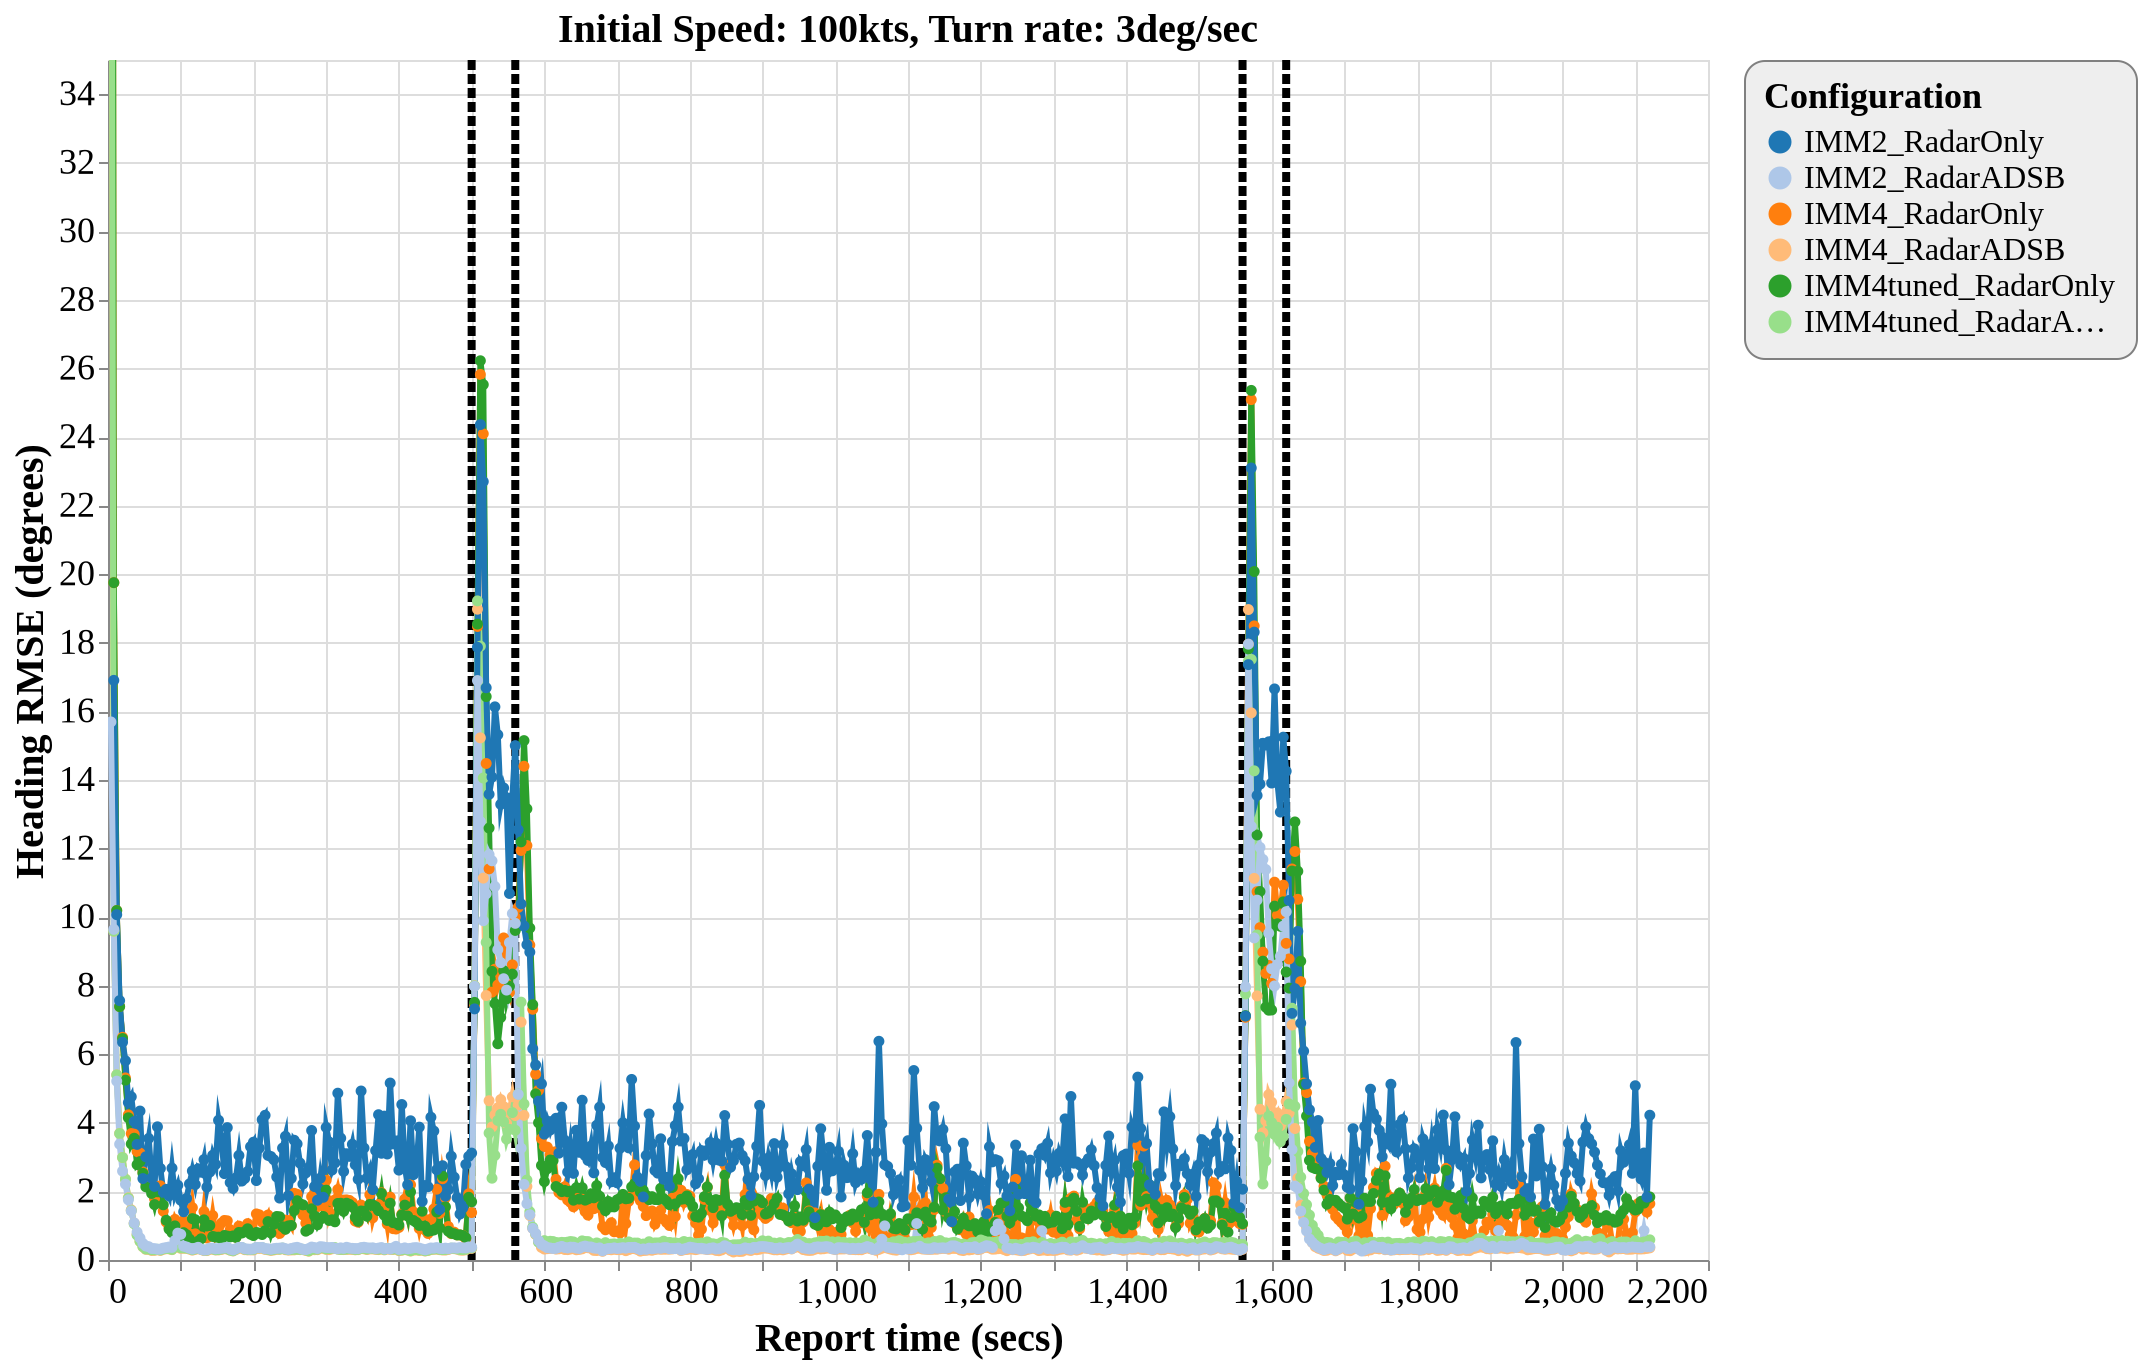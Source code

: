 {
  "config": {
    "view": {
      "continuousWidth": 800,
      "continuousHeight": 600
    },
    "axisX": {
      "labelFontSize": 18,
      "titleFontSize": 20
    },
    "axisY": {
      "labelFontSize": 18,
      "titleFontSize": 20
    },
    "font": "Times New Roman",
    "legend": {
      "cornerRadius": 10,
      "fillColor": "#EEEEEE",
      "labelFontSize": 16,
      "padding": 10,
      "strokeColor": "gray",
      "titleFontSize": 18
    },
    "title": {
      "fontSize": 20
    }
  },
  "layer": [
    {
      "data": {
        "name": "data-9e4e6f89f75dd175fa9df33dd7c7092c"
      },
      "mark": {
        "type": "rule",
        "strokeDash": [
          5,
          2
        ],
        "strokeWidth": 4
      },
      "encoding": {
        "color": {
          "type": "nominal",
          "field": "color",
          "scale": null
        },
        "x": {
          "type": "quantitative",
          "field": "tt"
        }
      }
    },
    {
      "data": {
        "name": "data-9185c0df5ce6105015ba871fb17f1f69"
      },
      "mark": {
        "type": "line",
        "point": true,
        "strokeWidth": 3
      },
      "encoding": {
        "color": {
          "type": "ordinal",
          "field": "config",
          "scale": {
            "scheme": "category20"
          },
          "sort": [
            "IMM2_RadarOnly",
            "IMM2_RadarADSB",
            "IMM4_RadarOnly",
            "IMM4_RadarADSB",
            "IMM4tuned_RadarOnly",
            "IMM4tuned_RadarADSB"
          ],
          "title": "Configuration"
        },
        "x": {
          "type": "quantitative",
          "field": "time",
          "title": "Report time (secs)"
        },
        "y": {
          "type": "quantitative",
          "field": "rmse_hdg",
          "scale": {
            "domain": [
              0,
              35
            ],
            "zero": false
          },
          "title": "Heading RMSE (degrees)"
        }
      },
      "selection": {
        "selector151": {
          "type": "interval",
          "bind": "scales",
          "encodings": [
            "x",
            "y"
          ]
        }
      },
      "title": "Initial Speed: 100kts, Turn rate: 3deg/sec"
    }
  ],
  "$schema": "https://vega.github.io/schema/vega-lite/v4.8.1.json",
  "datasets": {
    "data-9e4e6f89f75dd175fa9df33dd7c7092c": [
      {
        "tt": 500,
        "color": "black"
      },
      {
        "tt": 560,
        "color": "black"
      },
      {
        "tt": 1560,
        "color": "black"
      },
      {
        "tt": 1620,
        "color": "black"
      }
    ],
    "data-9185c0df5ce6105015ba871fb17f1f69": [
      {
        "scenario": "turns_new_11",
        "config": "IMM4_RadarOnly",
        "time": 4,
        "rmse_hdg": 90.0,
        "rmse_tr": 0.0,
        "p_uni": 0.0,
        "p_turn": 0.0
      },
      {
        "scenario": "turns_new_11",
        "config": "IMM4_RadarOnly",
        "time": 8,
        "rmse_hdg": 19.75550885862366,
        "rmse_tr": 0.0,
        "p_uni": 0.9470434210526316,
        "p_turn": 0.0133960526315789
      },
      {
        "scenario": "turns_new_11",
        "config": "IMM4_RadarOnly",
        "time": 12,
        "rmse_hdg": 10.192551909265752,
        "rmse_tr": 7.531983087525437e-05,
        "p_uni": 0.9191567307692308,
        "p_turn": 0.0279461538461538
      },
      {
        "scenario": "turns_new_11",
        "config": "IMM4_RadarOnly",
        "time": 16,
        "rmse_hdg": 7.394455693288046,
        "rmse_tr": 0.0008508818954473,
        "p_uni": 0.891608,
        "p_turn": 0.038444
      },
      {
        "scenario": "turns_new_11",
        "config": "IMM4_RadarOnly",
        "time": 20,
        "rmse_hdg": 6.495804962729496,
        "rmse_tr": 0.0031873096946219,
        "p_uni": 0.8598479674796748,
        "p_turn": 0.0520349593495934
      },
      {
        "scenario": "turns_new_11",
        "config": "IMM4_RadarOnly",
        "time": 24,
        "rmse_hdg": 5.310392592975158,
        "rmse_tr": 0.0138712451019353,
        "p_uni": 0.827572033898305,
        "p_turn": 0.0705991525423728
      },
      {
        "scenario": "turns_new_11",
        "config": "IMM4_RadarOnly",
        "time": 28,
        "rmse_hdg": 4.233854546902188,
        "rmse_tr": 0.0188769008946751,
        "p_uni": 0.8205828828828828,
        "p_turn": 0.0745756756756756
      },
      {
        "scenario": "turns_new_11",
        "config": "IMM4_RadarOnly",
        "time": 32,
        "rmse_hdg": 3.687798825450102,
        "rmse_tr": 0.036814219069046,
        "p_uni": 0.8090097345132743,
        "p_turn": 0.087087610619469
      },
      {
        "scenario": "turns_new_11",
        "config": "IMM4_RadarOnly",
        "time": 36,
        "rmse_hdg": 3.670048109357696,
        "rmse_tr": 0.0545077818412197,
        "p_uni": 0.83330234375,
        "p_turn": 0.07700390625
      },
      {
        "scenario": "turns_new_11",
        "config": "IMM4_RadarOnly",
        "time": 40,
        "rmse_hdg": 3.1650021157745125,
        "rmse_tr": 0.0415177274959573,
        "p_uni": 0.8336232142857144,
        "p_turn": 0.0715035714285714
      },
      {
        "scenario": "turns_new_11",
        "config": "IMM4_RadarOnly",
        "time": 44,
        "rmse_hdg": 3.117801709538308,
        "rmse_tr": 0.047613003300919,
        "p_uni": 0.8432641666666666,
        "p_turn": 0.0696441666666666
      },
      {
        "scenario": "turns_new_11",
        "config": "IMM4_RadarOnly",
        "time": 48,
        "rmse_hdg": 2.56901261836787,
        "rmse_tr": 0.0389165667379159,
        "p_uni": 0.8608316666666667,
        "p_turn": 0.059885
      },
      {
        "scenario": "turns_new_11",
        "config": "IMM4_RadarOnly",
        "time": 52,
        "rmse_hdg": 2.2455443713740166,
        "rmse_tr": 0.0359461011860283,
        "p_uni": 0.870555238095238,
        "p_turn": 0.0585266666666666
      },
      {
        "scenario": "turns_new_11",
        "config": "IMM4_RadarOnly",
        "time": 56,
        "rmse_hdg": 2.2741982103589837,
        "rmse_tr": 0.033198752486602,
        "p_uni": 0.8518825,
        "p_turn": 0.0704275
      },
      {
        "scenario": "turns_new_11",
        "config": "IMM4_RadarOnly",
        "time": 60,
        "rmse_hdg": 2.1464235100039137,
        "rmse_tr": 0.0306748584699059,
        "p_uni": 0.8645776859504132,
        "p_turn": 0.0579479338842975
      },
      {
        "scenario": "turns_new_11",
        "config": "IMM4_RadarOnly",
        "time": 64,
        "rmse_hdg": 1.7848804390821758,
        "rmse_tr": 0.0213934696918135,
        "p_uni": 0.8688999999999999,
        "p_turn": 0.0543427272727272
      },
      {
        "scenario": "turns_new_11",
        "config": "IMM4_RadarOnly",
        "time": 68,
        "rmse_hdg": 2.136526776491851,
        "rmse_tr": 0.0524847938295782,
        "p_uni": 0.8481241666666667,
        "p_turn": 0.0664391666666666
      },
      {
        "scenario": "turns_new_11",
        "config": "IMM4_RadarOnly",
        "time": 72,
        "rmse_hdg": 2.163442937733183,
        "rmse_tr": 0.0435307887473397,
        "p_uni": 0.8569120689655172,
        "p_turn": 0.0645163793103448
      },
      {
        "scenario": "turns_new_11",
        "config": "IMM4_RadarOnly",
        "time": 76,
        "rmse_hdg": 1.4268950640497442,
        "rmse_tr": 0.0344357745873179,
        "p_uni": 0.8713790476190476,
        "p_turn": 0.0535980952380952
      },
      {
        "scenario": "turns_new_11",
        "config": "IMM4_RadarOnly",
        "time": 80,
        "rmse_hdg": 1.107121187058871,
        "rmse_tr": 0.0261413631270775,
        "p_uni": 0.8710188976377953,
        "p_turn": 0.0515023622047244
      },
      {
        "scenario": "turns_new_11",
        "config": "IMM4_RadarOnly",
        "time": 84,
        "rmse_hdg": 0.948260681103952,
        "rmse_tr": 0.0164538723699433,
        "p_uni": 0.8817663865546218,
        "p_turn": 0.0492252100840336
      },
      {
        "scenario": "turns_new_11",
        "config": "IMM4_RadarOnly",
        "time": 88,
        "rmse_hdg": 0.8515947606483005,
        "rmse_tr": 0.0169885282149187,
        "p_uni": 0.8800936363636364,
        "p_turn": 0.0505954545454545
      },
      {
        "scenario": "turns_new_11",
        "config": "IMM4_RadarOnly",
        "time": 92,
        "rmse_hdg": 1.184812072025643,
        "rmse_tr": 0.0161649325469606,
        "p_uni": 0.8701353982300885,
        "p_turn": 0.0528318584070796
      },
      {
        "scenario": "turns_new_11",
        "config": "IMM4_RadarOnly",
        "time": 96,
        "rmse_hdg": 1.0035846767412453,
        "rmse_tr": 0.0177395899289543,
        "p_uni": 0.8704152542372882,
        "p_turn": 0.0529889830508474
      },
      {
        "scenario": "turns_new_11",
        "config": "IMM4_RadarOnly",
        "time": 100,
        "rmse_hdg": 0.9782902044577212,
        "rmse_tr": 0.013592654583292,
        "p_uni": 0.8807112068965517,
        "p_turn": 0.0504948275862068
      },
      {
        "scenario": "turns_new_11",
        "config": "IMM4_RadarOnly",
        "time": 104,
        "rmse_hdg": 1.1507374447138958,
        "rmse_tr": 0.0145457983624138,
        "p_uni": 0.8717341666666666,
        "p_turn": 0.0517824999999999
      },
      {
        "scenario": "turns_new_11",
        "config": "IMM4_RadarOnly",
        "time": 108,
        "rmse_hdg": 0.9996074859915868,
        "rmse_tr": 0.0133226508327015,
        "p_uni": 0.8733781512605042,
        "p_turn": 0.0534428571428571
      },
      {
        "scenario": "turns_new_11",
        "config": "IMM4_RadarOnly",
        "time": 112,
        "rmse_hdg": 0.7607332280423857,
        "rmse_tr": 0.011492887373371,
        "p_uni": 0.8773530973451328,
        "p_turn": 0.0523495575221238
      },
      {
        "scenario": "turns_new_11",
        "config": "IMM4_RadarOnly",
        "time": 116,
        "rmse_hdg": 1.5275369818008435,
        "rmse_tr": 0.0220680958558017,
        "p_uni": 0.8712025641025641,
        "p_turn": 0.0571068376068376
      },
      {
        "scenario": "turns_new_11",
        "config": "IMM4_RadarOnly",
        "time": 120,
        "rmse_hdg": 0.7616821367337923,
        "rmse_tr": 0.0176136608456929,
        "p_uni": 0.873975806451613,
        "p_turn": 0.0527290322580645
      },
      {
        "scenario": "turns_new_11",
        "config": "IMM4_RadarOnly",
        "time": 124,
        "rmse_hdg": 0.6839633997542482,
        "rmse_tr": 0.0135923613892359,
        "p_uni": 0.8669940677966101,
        "p_turn": 0.0526118644067796
      },
      {
        "scenario": "turns_new_11",
        "config": "IMM4_RadarOnly",
        "time": 128,
        "rmse_hdg": 0.6683884375483141,
        "rmse_tr": 0.0136003327799042,
        "p_uni": 0.8703051724137931,
        "p_turn": 0.0537448275862069
      },
      {
        "scenario": "turns_new_11",
        "config": "IMM4_RadarOnly",
        "time": 132,
        "rmse_hdg": 1.4147740859535545,
        "rmse_tr": 0.0178840245284257,
        "p_uni": 0.8687777777777778,
        "p_turn": 0.0548007936507936
      },
      {
        "scenario": "turns_new_11",
        "config": "IMM4_RadarOnly",
        "time": 136,
        "rmse_hdg": 0.6412373360160165,
        "rmse_tr": 0.0166700660141893,
        "p_uni": 0.8691605504587157,
        "p_turn": 0.0534266055045871
      },
      {
        "scenario": "turns_new_11",
        "config": "IMM4_RadarOnly",
        "time": 140,
        "rmse_hdg": 0.6951901497161012,
        "rmse_tr": 0.0141225868386918,
        "p_uni": 0.8741262295081967,
        "p_turn": 0.0518180327868852
      },
      {
        "scenario": "turns_new_11",
        "config": "IMM4_RadarOnly",
        "time": 144,
        "rmse_hdg": 1.2958634247110594,
        "rmse_tr": 0.0269983907071364,
        "p_uni": 0.8676364341085271,
        "p_turn": 0.0573868217054263
      },
      {
        "scenario": "turns_new_11",
        "config": "IMM4_RadarOnly",
        "time": 148,
        "rmse_hdg": 0.744210677637912,
        "rmse_tr": 0.0222327177447508,
        "p_uni": 0.8758542056074767,
        "p_turn": 0.0540514018691588
      },
      {
        "scenario": "turns_new_11",
        "config": "IMM4_RadarOnly",
        "time": 152,
        "rmse_hdg": 0.9337232054470128,
        "rmse_tr": 0.0195386671038513,
        "p_uni": 0.8749105691056911,
        "p_turn": 0.0550243902439024
      },
      {
        "scenario": "turns_new_11",
        "config": "IMM4_RadarOnly",
        "time": 156,
        "rmse_hdg": 1.0748901339206716,
        "rmse_tr": 0.0187868102667802,
        "p_uni": 0.8710856,
        "p_turn": 0.0553848
      },
      {
        "scenario": "turns_new_11",
        "config": "IMM4_RadarOnly",
        "time": 160,
        "rmse_hdg": 1.1531297658462962,
        "rmse_tr": 0.0166376355721356,
        "p_uni": 0.8716504587155963,
        "p_turn": 0.0551807339449541
      },
      {
        "scenario": "turns_new_11",
        "config": "IMM4_RadarOnly",
        "time": 164,
        "rmse_hdg": 1.1427441908468787,
        "rmse_tr": 0.0134233390684297,
        "p_uni": 0.8774301587301587,
        "p_turn": 0.0509079365079365
      },
      {
        "scenario": "turns_new_11",
        "config": "IMM4_RadarOnly",
        "time": 168,
        "rmse_hdg": 0.8836071565706434,
        "rmse_tr": 0.0165685831146954,
        "p_uni": 0.8696437499999999,
        "p_turn": 0.0566080357142857
      },
      {
        "scenario": "turns_new_11",
        "config": "IMM4_RadarOnly",
        "time": 172,
        "rmse_hdg": 0.6963136352043012,
        "rmse_tr": 0.013757134512681,
        "p_uni": 0.8798151785714285,
        "p_turn": 0.0516169642857142
      },
      {
        "scenario": "turns_new_11",
        "config": "IMM4_RadarOnly",
        "time": 176,
        "rmse_hdg": 0.665911752065138,
        "rmse_tr": 0.0131131401443149,
        "p_uni": 0.8743598290598291,
        "p_turn": 0.0522435897435897
      },
      {
        "scenario": "turns_new_11",
        "config": "IMM4_RadarOnly",
        "time": 180,
        "rmse_hdg": 0.9893889198806544,
        "rmse_tr": 0.0158070925192789,
        "p_uni": 0.865924347826087,
        "p_turn": 0.0565652173913043
      },
      {
        "scenario": "turns_new_11",
        "config": "IMM4_RadarOnly",
        "time": 184,
        "rmse_hdg": 0.8892837678911671,
        "rmse_tr": 0.0135963108754355,
        "p_uni": 0.8722768595041323,
        "p_turn": 0.0519892561983471
      },
      {
        "scenario": "turns_new_11",
        "config": "IMM4_RadarOnly",
        "time": 188,
        "rmse_hdg": 0.9567513309338516,
        "rmse_tr": 0.0157720234177189,
        "p_uni": 0.8723420168067227,
        "p_turn": 0.0534403361344537
      },
      {
        "scenario": "turns_new_11",
        "config": "IMM4_RadarOnly",
        "time": 192,
        "rmse_hdg": 1.0617450878525163,
        "rmse_tr": 0.0147786504381127,
        "p_uni": 0.863609649122807,
        "p_turn": 0.0562447368421052
      },
      {
        "scenario": "turns_new_11",
        "config": "IMM4_RadarOnly",
        "time": 196,
        "rmse_hdg": 0.8254591951652622,
        "rmse_tr": 0.0147007660522342,
        "p_uni": 0.8708243243243243,
        "p_turn": 0.0532126126126126
      },
      {
        "scenario": "turns_new_11",
        "config": "IMM4_RadarOnly",
        "time": 200,
        "rmse_hdg": 0.8286523125970343,
        "rmse_tr": 0.0142047557601986,
        "p_uni": 0.8720724137931034,
        "p_turn": 0.0559189655172413
      },
      {
        "scenario": "turns_new_11",
        "config": "IMM4_RadarOnly",
        "time": 204,
        "rmse_hdg": 1.3443412475374352,
        "rmse_tr": 0.0185796977771847,
        "p_uni": 0.8665983050847458,
        "p_turn": 0.0594449152542372
      },
      {
        "scenario": "turns_new_11",
        "config": "IMM4_RadarOnly",
        "time": 208,
        "rmse_hdg": 1.3180342026260303,
        "rmse_tr": 0.0160228929143626,
        "p_uni": 0.8758495575221239,
        "p_turn": 0.0541141592920354
      },
      {
        "scenario": "turns_new_11",
        "config": "IMM4_RadarOnly",
        "time": 212,
        "rmse_hdg": 1.1053205899454588,
        "rmse_tr": 0.0150726301728619,
        "p_uni": 0.8684565573770492,
        "p_turn": 0.0557663934426229
      },
      {
        "scenario": "turns_new_11",
        "config": "IMM4_RadarOnly",
        "time": 216,
        "rmse_hdg": 1.1505547667044973,
        "rmse_tr": 0.0148631754026805,
        "p_uni": 0.8654381355932204,
        "p_turn": 0.0565652542372881
      },
      {
        "scenario": "turns_new_11",
        "config": "IMM4_RadarOnly",
        "time": 220,
        "rmse_hdg": 1.3110819567959495,
        "rmse_tr": 0.019480494298648,
        "p_uni": 0.8650974358974358,
        "p_turn": 0.0589658119658119
      },
      {
        "scenario": "turns_new_11",
        "config": "IMM4_RadarOnly",
        "time": 224,
        "rmse_hdg": 0.9184206834148156,
        "rmse_tr": 0.0142172066706945,
        "p_uni": 0.86835,
        "p_turn": 0.053325
      },
      {
        "scenario": "turns_new_11",
        "config": "IMM4_RadarOnly",
        "time": 228,
        "rmse_hdg": 1.1985561313513853,
        "rmse_tr": 0.0201992534515511,
        "p_uni": 0.8577376,
        "p_turn": 0.0604872
      },
      {
        "scenario": "turns_new_11",
        "config": "IMM4_RadarOnly",
        "time": 232,
        "rmse_hdg": 1.2153690936905974,
        "rmse_tr": 0.018295359233738,
        "p_uni": 0.8711050847457628,
        "p_turn": 0.0543567796610169
      },
      {
        "scenario": "turns_new_11",
        "config": "IMM4_RadarOnly",
        "time": 236,
        "rmse_hdg": 0.7743851843837816,
        "rmse_tr": 0.0114044833894092,
        "p_uni": 0.8730827586206897,
        "p_turn": 0.0511232758620689
      },
      {
        "scenario": "turns_new_11",
        "config": "IMM4_RadarOnly",
        "time": 240,
        "rmse_hdg": 0.8612876368801666,
        "rmse_tr": 0.0139885550408592,
        "p_uni": 0.8643983606557376,
        "p_turn": 0.0586663934426229
      },
      {
        "scenario": "turns_new_11",
        "config": "IMM4_RadarOnly",
        "time": 244,
        "rmse_hdg": 1.1630893283468329,
        "rmse_tr": 0.0170475071491406,
        "p_uni": 0.8694053571428572,
        "p_turn": 0.0570464285714285
      },
      {
        "scenario": "turns_new_11",
        "config": "IMM4_RadarOnly",
        "time": 248,
        "rmse_hdg": 1.149574605753601,
        "rmse_tr": 0.0163545791160921,
        "p_uni": 0.8811201612903226,
        "p_turn": 0.0516266129032258
      },
      {
        "scenario": "turns_new_11",
        "config": "IMM4_RadarOnly",
        "time": 252,
        "rmse_hdg": 1.0010529544154292,
        "rmse_tr": 0.0187896107911848,
        "p_uni": 0.8676035087719298,
        "p_turn": 0.0575438596491228
      },
      {
        "scenario": "turns_new_11",
        "config": "IMM4_RadarOnly",
        "time": 256,
        "rmse_hdg": 1.944877666572125,
        "rmse_tr": 0.0362637726511811,
        "p_uni": 0.865093103448276,
        "p_turn": 0.0616698275862068
      },
      {
        "scenario": "turns_new_11",
        "config": "IMM4_RadarOnly",
        "time": 260,
        "rmse_hdg": 1.917427836503038,
        "rmse_tr": 0.0450636380622984,
        "p_uni": 0.8573483606557377,
        "p_turn": 0.0623754098360655
      },
      {
        "scenario": "turns_new_11",
        "config": "IMM4_RadarOnly",
        "time": 264,
        "rmse_hdg": 1.554499037194031,
        "rmse_tr": 0.0304891987257463,
        "p_uni": 0.8586053097345133,
        "p_turn": 0.0591106194690265
      },
      {
        "scenario": "turns_new_11",
        "config": "IMM4_RadarOnly",
        "time": 268,
        "rmse_hdg": 1.3146124646462882,
        "rmse_tr": 0.017857778535901,
        "p_uni": 0.8695050847457627,
        "p_turn": 0.0558745762711864
      },
      {
        "scenario": "turns_new_11",
        "config": "IMM4_RadarOnly",
        "time": 272,
        "rmse_hdg": 1.0738602618911666,
        "rmse_tr": 0.0152356433269556,
        "p_uni": 0.8724801724137932,
        "p_turn": 0.0560077586206896
      },
      {
        "scenario": "turns_new_11",
        "config": "IMM4_RadarOnly",
        "time": 276,
        "rmse_hdg": 1.3160439018984662,
        "rmse_tr": 0.0148726983151146,
        "p_uni": 0.8682974137931034,
        "p_turn": 0.0555060344827586
      },
      {
        "scenario": "turns_new_11",
        "config": "IMM4_RadarOnly",
        "time": 280,
        "rmse_hdg": 1.8488018124160632,
        "rmse_tr": 0.0213668256635854,
        "p_uni": 0.8549849557522123,
        "p_turn": 0.0618929203539823
      },
      {
        "scenario": "turns_new_11",
        "config": "IMM4_RadarOnly",
        "time": 284,
        "rmse_hdg": 1.6064070771379806,
        "rmse_tr": 0.0220843607921225,
        "p_uni": 0.8729579831932773,
        "p_turn": 0.0552344537815126
      },
      {
        "scenario": "turns_new_11",
        "config": "IMM4_RadarOnly",
        "time": 288,
        "rmse_hdg": 1.5529382515460022,
        "rmse_tr": 0.0171477953465132,
        "p_uni": 0.8834983606557377,
        "p_turn": 0.0509508196721311
      },
      {
        "scenario": "turns_new_11",
        "config": "IMM4_RadarOnly",
        "time": 292,
        "rmse_hdg": 1.653245908477715,
        "rmse_tr": 0.0197134278421621,
        "p_uni": 0.8790737288135593,
        "p_turn": 0.0547211864406779
      },
      {
        "scenario": "turns_new_11",
        "config": "IMM4_RadarOnly",
        "time": 296,
        "rmse_hdg": 1.5863004609916662,
        "rmse_tr": 0.0148054874160602,
        "p_uni": 0.8772093220338983,
        "p_turn": 0.0507991525423728
      },
      {
        "scenario": "turns_new_11",
        "config": "IMM4_RadarOnly",
        "time": 300,
        "rmse_hdg": 2.324553362117835,
        "rmse_tr": 0.0547871205972109,
        "p_uni": 0.8611466666666666,
        "p_turn": 0.0608925
      },
      {
        "scenario": "turns_new_11",
        "config": "IMM4_RadarOnly",
        "time": 304,
        "rmse_hdg": 1.3961065992121209,
        "rmse_tr": 0.0305874097687861,
        "p_uni": 0.8603709090909091,
        "p_turn": 0.0574463636363636
      },
      {
        "scenario": "turns_new_11",
        "config": "IMM4_RadarOnly",
        "time": 308,
        "rmse_hdg": 1.7153948657538145,
        "rmse_tr": 0.0225577608764162,
        "p_uni": 0.8690757575757576,
        "p_turn": 0.055710606060606
      },
      {
        "scenario": "turns_new_11",
        "config": "IMM4_RadarOnly",
        "time": 312,
        "rmse_hdg": 1.7491282321915602,
        "rmse_tr": 0.0173646905711699,
        "p_uni": 0.875419658119658,
        "p_turn": 0.0552435897435897
      },
      {
        "scenario": "turns_new_11",
        "config": "IMM4_RadarOnly",
        "time": 316,
        "rmse_hdg": 2.0548643614262345,
        "rmse_tr": 0.0243771625221554,
        "p_uni": 0.8654728070175438,
        "p_turn": 0.061928947368421
      },
      {
        "scenario": "turns_new_11",
        "config": "IMM4_RadarOnly",
        "time": 320,
        "rmse_hdg": 1.6625871595173969,
        "rmse_tr": 0.0282667983642254,
        "p_uni": 0.8567086614173229,
        "p_turn": 0.0658086614173228
      },
      {
        "scenario": "turns_new_11",
        "config": "IMM4_RadarOnly",
        "time": 324,
        "rmse_hdg": 1.7481824745391183,
        "rmse_tr": 0.0245946459039941,
        "p_uni": 0.8731080357142857,
        "p_turn": 0.0568714285714285
      },
      {
        "scenario": "turns_new_11",
        "config": "IMM4_RadarOnly",
        "time": 328,
        "rmse_hdg": 1.7537755881410029,
        "rmse_tr": 0.0211502995130453,
        "p_uni": 0.8595237288135593,
        "p_turn": 0.0600033898305084
      },
      {
        "scenario": "turns_new_11",
        "config": "IMM4_RadarOnly",
        "time": 332,
        "rmse_hdg": 1.7374911213659183,
        "rmse_tr": 0.0195485699554107,
        "p_uni": 0.8681515873015874,
        "p_turn": 0.0574960317460317
      },
      {
        "scenario": "turns_new_11",
        "config": "IMM4_RadarOnly",
        "time": 336,
        "rmse_hdg": 1.6740362145743504,
        "rmse_tr": 0.0204330098103107,
        "p_uni": 0.8645908256880733,
        "p_turn": 0.0604550458715596
      },
      {
        "scenario": "turns_new_11",
        "config": "IMM4_RadarOnly",
        "time": 340,
        "rmse_hdg": 1.1353195265432667,
        "rmse_tr": 0.0194211995369233,
        "p_uni": 0.8662299145299145,
        "p_turn": 0.0564837606837606
      },
      {
        "scenario": "turns_new_11",
        "config": "IMM4_RadarOnly",
        "time": 344,
        "rmse_hdg": 1.100968891476957,
        "rmse_tr": 0.0182040609022639,
        "p_uni": 0.8703441666666667,
        "p_turn": 0.0566683333333333
      },
      {
        "scenario": "turns_new_11",
        "config": "IMM4_RadarOnly",
        "time": 348,
        "rmse_hdg": 1.6022270380571786,
        "rmse_tr": 0.0230554163315742,
        "p_uni": 0.8616999999999999,
        "p_turn": 0.0608629629629629
      },
      {
        "scenario": "turns_new_11",
        "config": "IMM4_RadarOnly",
        "time": 352,
        "rmse_hdg": 1.4786831662834332,
        "rmse_tr": 0.0221985148714953,
        "p_uni": 0.8732171875,
        "p_turn": 0.05813046875
      },
      {
        "scenario": "turns_new_11",
        "config": "IMM4_RadarOnly",
        "time": 356,
        "rmse_hdg": 1.3040626765173955,
        "rmse_tr": 0.0161813715646815,
        "p_uni": 0.8762875,
        "p_turn": 0.0505410714285714
      },
      {
        "scenario": "turns_new_11",
        "config": "IMM4_RadarOnly",
        "time": 360,
        "rmse_hdg": 1.90523602850784,
        "rmse_tr": 0.0227390761814455,
        "p_uni": 0.8678360360360361,
        "p_turn": 0.0594054054054054
      },
      {
        "scenario": "turns_new_11",
        "config": "IMM4_RadarOnly",
        "time": 364,
        "rmse_hdg": 1.230634321532328,
        "rmse_tr": 0.0200969856777909,
        "p_uni": 0.8718208333333333,
        "p_turn": 0.0561891666666666
      },
      {
        "scenario": "turns_new_11",
        "config": "IMM4_RadarOnly",
        "time": 368,
        "rmse_hdg": 1.5549015242130295,
        "rmse_tr": 0.0190401666596847,
        "p_uni": 0.8699776785714286,
        "p_turn": 0.0559848214285714
      },
      {
        "scenario": "turns_new_11",
        "config": "IMM4_RadarOnly",
        "time": 372,
        "rmse_hdg": 1.617675670915275,
        "rmse_tr": 0.0239521857747853,
        "p_uni": 0.8688262711864407,
        "p_turn": 0.0576745762711864
      },
      {
        "scenario": "turns_new_11",
        "config": "IMM4_RadarOnly",
        "time": 376,
        "rmse_hdg": 1.9596656768993503,
        "rmse_tr": 0.0275528330430039,
        "p_uni": 0.8682434782608696,
        "p_turn": 0.0581547826086956
      },
      {
        "scenario": "turns_new_11",
        "config": "IMM4_RadarOnly",
        "time": 380,
        "rmse_hdg": 1.5397519952565577,
        "rmse_tr": 0.0161865551914395,
        "p_uni": 0.8802043103448276,
        "p_turn": 0.054325
      },
      {
        "scenario": "turns_new_11",
        "config": "IMM4_RadarOnly",
        "time": 384,
        "rmse_hdg": 1.045441008691962,
        "rmse_tr": 0.0180212706180853,
        "p_uni": 0.8750097345132742,
        "p_turn": 0.0553017699115044
      },
      {
        "scenario": "turns_new_11",
        "config": "IMM4_RadarOnly",
        "time": 388,
        "rmse_hdg": 1.835132859662376,
        "rmse_tr": 0.0211696493606779,
        "p_uni": 0.8704009009009009,
        "p_turn": 0.0566018018018018
      },
      {
        "scenario": "turns_new_11",
        "config": "IMM4_RadarOnly",
        "time": 392,
        "rmse_hdg": 0.9135106275608768,
        "rmse_tr": 0.0180415515777699,
        "p_uni": 0.8790125,
        "p_turn": 0.0521041666666666
      },
      {
        "scenario": "turns_new_11",
        "config": "IMM4_RadarOnly",
        "time": 396,
        "rmse_hdg": 0.9030778289922698,
        "rmse_tr": 0.0196711463824557,
        "p_uni": 0.8727739130434783,
        "p_turn": 0.0552182608695652
      },
      {
        "scenario": "turns_new_11",
        "config": "IMM4_RadarOnly",
        "time": 400,
        "rmse_hdg": 0.9495900372992828,
        "rmse_tr": 0.0151133856160279,
        "p_uni": 0.8854159292035397,
        "p_turn": 0.0498070796460176
      },
      {
        "scenario": "turns_new_11",
        "config": "IMM4_RadarOnly",
        "time": 404,
        "rmse_hdg": 1.3383369391569018,
        "rmse_tr": 0.0226169821451919,
        "p_uni": 0.8710432203389831,
        "p_turn": 0.0605898305084745
      },
      {
        "scenario": "turns_new_11",
        "config": "IMM4_RadarOnly",
        "time": 408,
        "rmse_hdg": 1.7760064936313045,
        "rmse_tr": 0.0304762386375898,
        "p_uni": 0.8697560747663552,
        "p_turn": 0.0562046728971962
      },
      {
        "scenario": "turns_new_11",
        "config": "IMM4_RadarOnly",
        "time": 412,
        "rmse_hdg": 1.3607113574267282,
        "rmse_tr": 0.0200422429988456,
        "p_uni": 0.8809141592920354,
        "p_turn": 0.0524061946902654
      },
      {
        "scenario": "turns_new_11",
        "config": "IMM4_RadarOnly",
        "time": 416,
        "rmse_hdg": 2.1947077398806574,
        "rmse_tr": 0.0371306562683806,
        "p_uni": 0.8774944444444445,
        "p_turn": 0.0550706349206349
      },
      {
        "scenario": "turns_new_11",
        "config": "IMM4_RadarOnly",
        "time": 420,
        "rmse_hdg": 1.4036754314944508,
        "rmse_tr": 0.0460958998299423,
        "p_uni": 0.8677971698113208,
        "p_turn": 0.0573952830188679
      },
      {
        "scenario": "turns_new_11",
        "config": "IMM4_RadarOnly",
        "time": 424,
        "rmse_hdg": 1.32678498901655,
        "rmse_tr": 0.0298677216482974,
        "p_uni": 0.8689548672566372,
        "p_turn": 0.0575973451327433
      },
      {
        "scenario": "turns_new_11",
        "config": "IMM4_RadarOnly",
        "time": 428,
        "rmse_hdg": 0.917193787835724,
        "rmse_tr": 0.0245203787564338,
        "p_uni": 0.8778786324786324,
        "p_turn": 0.0540076923076923
      },
      {
        "scenario": "turns_new_11",
        "config": "IMM4_RadarOnly",
        "time": 432,
        "rmse_hdg": 1.2952085305520034,
        "rmse_tr": 0.0276962969074445,
        "p_uni": 0.8767302752293578,
        "p_turn": 0.0541834862385321
      },
      {
        "scenario": "turns_new_11",
        "config": "IMM4_RadarOnly",
        "time": 436,
        "rmse_hdg": 0.8744424394046371,
        "rmse_tr": 0.0215536403367205,
        "p_uni": 0.882035294117647,
        "p_turn": 0.0500915966386554
      },
      {
        "scenario": "turns_new_11",
        "config": "IMM4_RadarOnly",
        "time": 440,
        "rmse_hdg": 0.7731011066483587,
        "rmse_tr": 0.022472607178396,
        "p_uni": 0.8760119266055045,
        "p_turn": 0.0566541284403669
      },
      {
        "scenario": "turns_new_11",
        "config": "IMM4_RadarOnly",
        "time": 444,
        "rmse_hdg": 1.1906324623398106,
        "rmse_tr": 0.0207867996030136,
        "p_uni": 0.8799641509433963,
        "p_turn": 0.0527556603773584
      },
      {
        "scenario": "turns_new_11",
        "config": "IMM4_RadarOnly",
        "time": 448,
        "rmse_hdg": 1.4872241641009314,
        "rmse_tr": 0.0176727973976148,
        "p_uni": 0.8709705357142857,
        "p_turn": 0.0541044642857142
      },
      {
        "scenario": "turns_new_11",
        "config": "IMM4_RadarOnly",
        "time": 452,
        "rmse_hdg": 2.065611616773916,
        "rmse_tr": 0.023934843988561,
        "p_uni": 0.8859846846846847,
        "p_turn": 0.0524666666666666
      },
      {
        "scenario": "turns_new_11",
        "config": "IMM4_RadarOnly",
        "time": 456,
        "rmse_hdg": 1.3598390206793456,
        "rmse_tr": 0.0170217481449441,
        "p_uni": 0.890908108108108,
        "p_turn": 0.0472495495495495
      },
      {
        "scenario": "turns_new_11",
        "config": "IMM4_RadarOnly",
        "time": 460,
        "rmse_hdg": 2.370199488236188,
        "rmse_tr": 0.0439709204145792,
        "p_uni": 0.8875473684210526,
        "p_turn": 0.050298245614035
      },
      {
        "scenario": "turns_new_11",
        "config": "IMM4_RadarOnly",
        "time": 464,
        "rmse_hdg": 1.8141233134013843,
        "rmse_tr": 0.0494229827753758,
        "p_uni": 0.8789433962264152,
        "p_turn": 0.0522915094339622
      },
      {
        "scenario": "turns_new_11",
        "config": "IMM4_RadarOnly",
        "time": 468,
        "rmse_hdg": 0.9768250385628446,
        "rmse_tr": 0.0308346626707403,
        "p_uni": 0.8753220183486239,
        "p_turn": 0.0552394495412844
      },
      {
        "scenario": "turns_new_11",
        "config": "IMM4_RadarOnly",
        "time": 472,
        "rmse_hdg": 0.7693799156109123,
        "rmse_tr": 0.02355698699672,
        "p_uni": 0.8793418181818181,
        "p_turn": 0.0542390909090909
      },
      {
        "scenario": "turns_new_11",
        "config": "IMM4_RadarOnly",
        "time": 476,
        "rmse_hdg": 0.8127041492376144,
        "rmse_tr": 0.017294712892011,
        "p_uni": 0.878857264957265,
        "p_turn": 0.0526803418803418
      },
      {
        "scenario": "turns_new_11",
        "config": "IMM4_RadarOnly",
        "time": 480,
        "rmse_hdg": 0.733602121092948,
        "rmse_tr": 0.0160309750845718,
        "p_uni": 0.8847081081081082,
        "p_turn": 0.0484945945945946
      },
      {
        "scenario": "turns_new_11",
        "config": "IMM4_RadarOnly",
        "time": 484,
        "rmse_hdg": 0.7307570275634256,
        "rmse_tr": 0.0158388025641671,
        "p_uni": 0.8839425,
        "p_turn": 0.0506316666666666
      },
      {
        "scenario": "turns_new_11",
        "config": "IMM4_RadarOnly",
        "time": 488,
        "rmse_hdg": 0.7144193735631152,
        "rmse_tr": 0.0143111295763844,
        "p_uni": 0.8802512396694215,
        "p_turn": 0.0512404958677686
      },
      {
        "scenario": "turns_new_11",
        "config": "IMM4_RadarOnly",
        "time": 492,
        "rmse_hdg": 0.624380477266992,
        "rmse_tr": 0.0163966938322166,
        "p_uni": 0.8673931372549019,
        "p_turn": 0.0586872549019607
      },
      {
        "scenario": "turns_new_11",
        "config": "IMM4_RadarOnly",
        "time": 496,
        "rmse_hdg": 1.930555717442845,
        "rmse_tr": 0.0582241445484891,
        "p_uni": 0.8625420168067227,
        "p_turn": 0.0594747899159663
      },
      {
        "scenario": "turns_new_11",
        "config": "IMM4_RadarOnly",
        "time": 500,
        "rmse_hdg": 1.3835529977697985,
        "rmse_tr": 0.0454464615359846,
        "p_uni": 0.8645472440944881,
        "p_turn": 0.0594165354330708
      },
      {
        "scenario": "turns_new_11",
        "config": "IMM4_RadarOnly",
        "time": 504,
        "rmse_hdg": 7.432810878000304,
        "rmse_tr": 3.0024646331954927,
        "p_uni": 0.8714717948717948,
        "p_turn": 0.0496837606837606
      },
      {
        "scenario": "turns_new_11",
        "config": "IMM4_RadarOnly",
        "time": 508,
        "rmse_hdg": 18.477711139450754,
        "rmse_tr": 2.990355992742893,
        "p_uni": 0.8386491228070175,
        "p_turn": 0.0733710526315789
      },
      {
        "scenario": "turns_new_11",
        "config": "IMM4_RadarOnly",
        "time": 512,
        "rmse_hdg": 25.828616158320973,
        "rmse_tr": 2.9135423644860863,
        "p_uni": 0.6765448275862069,
        "p_turn": 0.1879612068965517
      },
      {
        "scenario": "turns_new_11",
        "config": "IMM4_RadarOnly",
        "time": 516,
        "rmse_hdg": 24.097799231992763,
        "rmse_tr": 2.643556442299027,
        "p_uni": 0.3040974137931034,
        "p_turn": 0.4878431034482758
      },
      {
        "scenario": "turns_new_11",
        "config": "IMM4_RadarOnly",
        "time": 520,
        "rmse_hdg": 14.48159865577945,
        "rmse_tr": 2.079237378037352,
        "p_uni": 0.0746544715447154,
        "p_turn": 0.7823926829268293
      },
      {
        "scenario": "turns_new_11",
        "config": "IMM4_RadarOnly",
        "time": 524,
        "rmse_hdg": 11.408062391376822,
        "rmse_tr": 1.4331365341607265,
        "p_uni": 0.0756243697478991,
        "p_turn": 0.8300546218487395
      },
      {
        "scenario": "turns_new_11",
        "config": "IMM4_RadarOnly",
        "time": 528,
        "rmse_hdg": 7.812661727340808,
        "rmse_tr": 0.847038660689524,
        "p_uni": 0.0916909909909909,
        "p_turn": 0.8367315315315316
      },
      {
        "scenario": "turns_new_11",
        "config": "IMM4_RadarOnly",
        "time": 532,
        "rmse_hdg": 8.48173237581022,
        "rmse_tr": 0.5296257179008086,
        "p_uni": 0.1290008849557522,
        "p_turn": 0.7882495575221239
      },
      {
        "scenario": "turns_new_11",
        "config": "IMM4_RadarOnly",
        "time": 536,
        "rmse_hdg": 8.021711466962422,
        "rmse_tr": 0.3726366243933702,
        "p_uni": 0.1399946428571428,
        "p_turn": 0.7760955357142858
      },
      {
        "scenario": "turns_new_11",
        "config": "IMM4_RadarOnly",
        "time": 540,
        "rmse_hdg": 8.320733212987983,
        "rmse_tr": 0.351225095377524,
        "p_uni": 0.1389795081967213,
        "p_turn": 0.7772139344262294
      },
      {
        "scenario": "turns_new_11",
        "config": "IMM4_RadarOnly",
        "time": 544,
        "rmse_hdg": 9.393839902685595,
        "rmse_tr": 0.347154600200945,
        "p_uni": 0.1446983050847457,
        "p_turn": 0.7725313559322033
      },
      {
        "scenario": "turns_new_11",
        "config": "IMM4_RadarOnly",
        "time": 548,
        "rmse_hdg": 8.04808340889357,
        "rmse_tr": 0.3594302917161749,
        "p_uni": 0.12905,
        "p_turn": 0.7939404761904763
      },
      {
        "scenario": "turns_new_11",
        "config": "IMM4_RadarOnly",
        "time": 552,
        "rmse_hdg": 7.800699289552148,
        "rmse_tr": 0.372082519034251,
        "p_uni": 0.1418417475728155,
        "p_turn": 0.7795194174757281
      },
      {
        "scenario": "turns_new_11",
        "config": "IMM4_RadarOnly",
        "time": 556,
        "rmse_hdg": 8.60779141442023,
        "rmse_tr": 0.3454978336481367,
        "p_uni": 0.144137037037037,
        "p_turn": 0.7764925925925925
      },
      {
        "scenario": "turns_new_11",
        "config": "IMM4_RadarOnly",
        "time": 560,
        "rmse_hdg": 10.003040724477929,
        "rmse_tr": 0.4044614240367486,
        "p_uni": 0.1599330827067669,
        "p_turn": 0.7559864661654135
      },
      {
        "scenario": "turns_new_11",
        "config": "IMM4_RadarOnly",
        "time": 564,
        "rmse_hdg": 10.282678451978793,
        "rmse_tr": 2.9811463088039494,
        "p_uni": 0.1684504587155963,
        "p_turn": 0.748948623853211
      },
      {
        "scenario": "turns_new_11",
        "config": "IMM4_RadarOnly",
        "time": 568,
        "rmse_hdg": 11.944287337468063,
        "rmse_tr": 2.8074050687864647,
        "p_uni": 0.2009760330578512,
        "p_turn": 0.7076289256198347
      },
      {
        "scenario": "turns_new_11",
        "config": "IMM4_RadarOnly",
        "time": 572,
        "rmse_hdg": 14.40171181954886,
        "rmse_tr": 2.488180498694444,
        "p_uni": 0.2765533333333333,
        "p_turn": 0.6121491666666666
      },
      {
        "scenario": "turns_new_11",
        "config": "IMM4_RadarOnly",
        "time": 576,
        "rmse_hdg": 12.08826960883659,
        "rmse_tr": 1.9419968204857336,
        "p_uni": 0.3865805825242718,
        "p_turn": 0.4827281553398058
      },
      {
        "scenario": "turns_new_11",
        "config": "IMM4_RadarOnly",
        "time": 580,
        "rmse_hdg": 9.185168047943682,
        "rmse_tr": 1.4186496233366093,
        "p_uni": 0.4890698275862069,
        "p_turn": 0.3726887931034483
      },
      {
        "scenario": "turns_new_11",
        "config": "IMM4_RadarOnly",
        "time": 584,
        "rmse_hdg": 7.313238929254506,
        "rmse_tr": 1.008206323499214,
        "p_uni": 0.5980198347107438,
        "p_turn": 0.2686785123966942
      },
      {
        "scenario": "turns_new_11",
        "config": "IMM4_RadarOnly",
        "time": 588,
        "rmse_hdg": 5.418445141158832,
        "rmse_tr": 0.7051838025688093,
        "p_uni": 0.6605792792792792,
        "p_turn": 0.2043027027027027
      },
      {
        "scenario": "turns_new_11",
        "config": "IMM4_RadarOnly",
        "time": 592,
        "rmse_hdg": 4.949617460787256,
        "rmse_tr": 0.4747609765745799,
        "p_uni": 0.7279333333333333,
        "p_turn": 0.1548479674796747
      },
      {
        "scenario": "turns_new_11",
        "config": "IMM4_RadarOnly",
        "time": 596,
        "rmse_hdg": 3.5367193100754943,
        "rmse_tr": 0.3358117382778889,
        "p_uni": 0.7794991304347826,
        "p_turn": 0.1142921739130434
      },
      {
        "scenario": "turns_new_11",
        "config": "IMM4_RadarOnly",
        "time": 600,
        "rmse_hdg": 3.3128252460869563,
        "rmse_tr": 0.2258691589049829,
        "p_uni": 0.8005481481481481,
        "p_turn": 0.0992481481481481
      },
      {
        "scenario": "turns_new_11",
        "config": "IMM4_RadarOnly",
        "time": 604,
        "rmse_hdg": 3.2921527303574507,
        "rmse_tr": 0.1421220089922739,
        "p_uni": 0.8176096,
        "p_turn": 0.0939967999999999
      },
      {
        "scenario": "turns_new_11",
        "config": "IMM4_RadarOnly",
        "time": 608,
        "rmse_hdg": 3.0671861425960683,
        "rmse_tr": 0.1107851400233804,
        "p_uni": 0.8332516666666667,
        "p_turn": 0.0826725
      },
      {
        "scenario": "turns_new_11",
        "config": "IMM4_RadarOnly",
        "time": 612,
        "rmse_hdg": 3.148735925897007,
        "rmse_tr": 0.0805164488442129,
        "p_uni": 0.836778448275862,
        "p_turn": 0.0772724137931034
      },
      {
        "scenario": "turns_new_11",
        "config": "IMM4_RadarOnly",
        "time": 616,
        "rmse_hdg": 2.3503512242201148,
        "rmse_tr": 0.0537385597780359,
        "p_uni": 0.8427192982456141,
        "p_turn": 0.0686140350877193
      },
      {
        "scenario": "turns_new_11",
        "config": "IMM4_RadarOnly",
        "time": 620,
        "rmse_hdg": 1.968938676595878,
        "rmse_tr": 0.0361773746839705,
        "p_uni": 0.8505325203252032,
        "p_turn": 0.0609894308943089
      },
      {
        "scenario": "turns_new_11",
        "config": "IMM4_RadarOnly",
        "time": 624,
        "rmse_hdg": 1.89869209369678,
        "rmse_tr": 0.0261561560631527,
        "p_uni": 0.8438691666666667,
        "p_turn": 0.0637383333333333
      },
      {
        "scenario": "turns_new_11",
        "config": "IMM4_RadarOnly",
        "time": 628,
        "rmse_hdg": 2.134861780403728,
        "rmse_tr": 0.0267701976485579,
        "p_uni": 0.8553232142857142,
        "p_turn": 0.0603410714285714
      },
      {
        "scenario": "turns_new_11",
        "config": "IMM4_RadarOnly",
        "time": 632,
        "rmse_hdg": 1.7500333330158808,
        "rmse_tr": 0.0224858315178162,
        "p_uni": 0.8620357142857143,
        "p_turn": 0.0592833333333333
      },
      {
        "scenario": "turns_new_11",
        "config": "IMM4_RadarOnly",
        "time": 636,
        "rmse_hdg": 1.6801074986132734,
        "rmse_tr": 0.038455030835402,
        "p_uni": 0.857346551724138,
        "p_turn": 0.0613077586206896
      },
      {
        "scenario": "turns_new_11",
        "config": "IMM4_RadarOnly",
        "time": 640,
        "rmse_hdg": 1.55233236770239,
        "rmse_tr": 0.0310715613802316,
        "p_uni": 0.8609220183486239,
        "p_turn": 0.0581816513761467
      },
      {
        "scenario": "turns_new_11",
        "config": "IMM4_RadarOnly",
        "time": 644,
        "rmse_hdg": 1.8063398052590995,
        "rmse_tr": 0.035604365926328,
        "p_uni": 0.8541698412698413,
        "p_turn": 0.0642603174603174
      },
      {
        "scenario": "turns_new_11",
        "config": "IMM4_RadarOnly",
        "time": 648,
        "rmse_hdg": 1.6455388826417023,
        "rmse_tr": 0.0289895763286441,
        "p_uni": 0.8697464285714285,
        "p_turn": 0.0564312499999999
      },
      {
        "scenario": "turns_new_11",
        "config": "IMM4_RadarOnly",
        "time": 652,
        "rmse_hdg": 1.7709655003468592,
        "rmse_tr": 0.0278564160388574,
        "p_uni": 0.8596017094017094,
        "p_turn": 0.0630435897435897
      },
      {
        "scenario": "turns_new_11",
        "config": "IMM4_RadarOnly",
        "time": 656,
        "rmse_hdg": 1.4136627603498666,
        "rmse_tr": 0.020880233715167,
        "p_uni": 0.8687168000000001,
        "p_turn": 0.0547304
      },
      {
        "scenario": "turns_new_11",
        "config": "IMM4_RadarOnly",
        "time": 660,
        "rmse_hdg": 1.3094230733596897,
        "rmse_tr": 0.0161441549273338,
        "p_uni": 0.8674476635514019,
        "p_turn": 0.0555981308411214
      },
      {
        "scenario": "turns_new_11",
        "config": "IMM4_RadarOnly",
        "time": 664,
        "rmse_hdg": 1.5881152090939052,
        "rmse_tr": 0.0233309091617547,
        "p_uni": 0.8529644628099173,
        "p_turn": 0.0620884297520661
      },
      {
        "scenario": "turns_new_11",
        "config": "IMM4_RadarOnly",
        "time": 668,
        "rmse_hdg": 1.495660941822233,
        "rmse_tr": 0.0194213586948421,
        "p_uni": 0.8669570247933884,
        "p_turn": 0.0566107438016528
      },
      {
        "scenario": "turns_new_11",
        "config": "IMM4_RadarOnly",
        "time": 672,
        "rmse_hdg": 1.5347234624500534,
        "rmse_tr": 0.0219091426343764,
        "p_uni": 0.8549106194690266,
        "p_turn": 0.0632946902654867
      },
      {
        "scenario": "turns_new_11",
        "config": "IMM4_RadarOnly",
        "time": 676,
        "rmse_hdg": 1.6479205810291064,
        "rmse_tr": 0.0277177009918907,
        "p_uni": 0.8639405172413793,
        "p_turn": 0.0577043103448275
      },
      {
        "scenario": "turns_new_11",
        "config": "IMM4_RadarOnly",
        "time": 680,
        "rmse_hdg": 0.9690757238836852,
        "rmse_tr": 0.0195972442644015,
        "p_uni": 0.8585603448275863,
        "p_turn": 0.0563879310344827
      },
      {
        "scenario": "turns_new_11",
        "config": "IMM4_RadarOnly",
        "time": 684,
        "rmse_hdg": 0.8803510765700375,
        "rmse_tr": 0.017124556941727,
        "p_uni": 0.8744045045045045,
        "p_turn": 0.0528261261261261
      },
      {
        "scenario": "turns_new_11",
        "config": "IMM4_RadarOnly",
        "time": 688,
        "rmse_hdg": 0.9838043200611316,
        "rmse_tr": 0.0186036987407775,
        "p_uni": 0.8743264957264957,
        "p_turn": 0.053308547008547
      },
      {
        "scenario": "turns_new_11",
        "config": "IMM4_RadarOnly",
        "time": 692,
        "rmse_hdg": 1.088358090581098,
        "rmse_tr": 0.0142892296270069,
        "p_uni": 0.8826191666666666,
        "p_turn": 0.0504291666666666
      },
      {
        "scenario": "turns_new_11",
        "config": "IMM4_RadarOnly",
        "time": 696,
        "rmse_hdg": 0.8221308609597198,
        "rmse_tr": 0.0156616367090665,
        "p_uni": 0.8663940677966101,
        "p_turn": 0.0552906779661016
      },
      {
        "scenario": "turns_new_11",
        "config": "IMM4_RadarOnly",
        "time": 700,
        "rmse_hdg": 0.850047452951251,
        "rmse_tr": 0.0169962699813021,
        "p_uni": 0.8687294117647059,
        "p_turn": 0.0575663865546218
      },
      {
        "scenario": "turns_new_11",
        "config": "IMM4_RadarOnly",
        "time": 704,
        "rmse_hdg": 0.7892092905863628,
        "rmse_tr": 0.0185192684614653,
        "p_uni": 0.8716617391304348,
        "p_turn": 0.0555217391304347
      },
      {
        "scenario": "turns_new_11",
        "config": "IMM4_RadarOnly",
        "time": 708,
        "rmse_hdg": 1.7939928497147355,
        "rmse_tr": 0.0236570376639697,
        "p_uni": 0.8683974137931034,
        "p_turn": 0.0576568965517241
      },
      {
        "scenario": "turns_new_11",
        "config": "IMM4_RadarOnly",
        "time": 712,
        "rmse_hdg": 1.0628007595713578,
        "rmse_tr": 0.0205709495877596,
        "p_uni": 0.8724719008264463,
        "p_turn": 0.0551206611570247
      },
      {
        "scenario": "turns_new_11",
        "config": "IMM4_RadarOnly",
        "time": 716,
        "rmse_hdg": 1.7131946279781918,
        "rmse_tr": 0.0260559062402365,
        "p_uni": 0.8670366666666667,
        "p_turn": 0.0557816666666666
      },
      {
        "scenario": "turns_new_11",
        "config": "IMM4_RadarOnly",
        "time": 720,
        "rmse_hdg": 1.864583039584032,
        "rmse_tr": 0.0303230366004555,
        "p_uni": 0.8514221238938053,
        "p_turn": 0.0671840707964601
      },
      {
        "scenario": "turns_new_11",
        "config": "IMM4_RadarOnly",
        "time": 724,
        "rmse_hdg": 2.7742630273331312,
        "rmse_tr": 0.0380159279232017,
        "p_uni": 0.8518293103448277,
        "p_turn": 0.0656758620689655
      },
      {
        "scenario": "turns_new_11",
        "config": "IMM4_RadarOnly",
        "time": 728,
        "rmse_hdg": 2.0504088891982564,
        "rmse_tr": 0.0271585696093481,
        "p_uni": 0.8716685483870967,
        "p_turn": 0.0571596774193548
      },
      {
        "scenario": "turns_new_11",
        "config": "IMM4_RadarOnly",
        "time": 732,
        "rmse_hdg": 1.7298145827128513,
        "rmse_tr": 0.0178294567584625,
        "p_uni": 0.8811037735849057,
        "p_turn": 0.0529528301886792
      },
      {
        "scenario": "turns_new_11",
        "config": "IMM4_RadarOnly",
        "time": 736,
        "rmse_hdg": 1.5640376955314996,
        "rmse_tr": 0.020690388442778,
        "p_uni": 0.8739191304347825,
        "p_turn": 0.0543443478260869
      },
      {
        "scenario": "turns_new_11",
        "config": "IMM4_RadarOnly",
        "time": 740,
        "rmse_hdg": 1.295007400236257,
        "rmse_tr": 0.0169345726252539,
        "p_uni": 0.8754925,
        "p_turn": 0.0543966666666666
      },
      {
        "scenario": "turns_new_11",
        "config": "IMM4_RadarOnly",
        "time": 744,
        "rmse_hdg": 1.3722873786392726,
        "rmse_tr": 0.0170405098033766,
        "p_uni": 0.8718461538461538,
        "p_turn": 0.0551538461538461
      },
      {
        "scenario": "turns_new_11",
        "config": "IMM4_RadarOnly",
        "time": 748,
        "rmse_hdg": 1.430884255300236,
        "rmse_tr": 0.0185117920872343,
        "p_uni": 0.869605785123967,
        "p_turn": 0.0564537190082644
      },
      {
        "scenario": "turns_new_11",
        "config": "IMM4_RadarOnly",
        "time": 752,
        "rmse_hdg": 1.0427956688716844,
        "rmse_tr": 0.0162362816588424,
        "p_uni": 0.873178947368421,
        "p_turn": 0.0537561403508771
      },
      {
        "scenario": "turns_new_11",
        "config": "IMM4_RadarOnly",
        "time": 756,
        "rmse_hdg": 1.1979924667597974,
        "rmse_tr": 0.0181640959082826,
        "p_uni": 0.8696198347107438,
        "p_turn": 0.0563371900826446
      },
      {
        "scenario": "turns_new_11",
        "config": "IMM4_RadarOnly",
        "time": 760,
        "rmse_hdg": 1.451408406905638,
        "rmse_tr": 0.020593041631492,
        "p_uni": 0.8596199999999999,
        "p_turn": 0.0586781818181818
      },
      {
        "scenario": "turns_new_11",
        "config": "IMM4_RadarOnly",
        "time": 764,
        "rmse_hdg": 1.1963889633911469,
        "rmse_tr": 0.0171686562846569,
        "p_uni": 0.8730456896551725,
        "p_turn": 0.0537732758620689
      },
      {
        "scenario": "turns_new_11",
        "config": "IMM4_RadarOnly",
        "time": 768,
        "rmse_hdg": 1.0952530935098863,
        "rmse_tr": 0.0160546947383155,
        "p_uni": 0.8639735537190083,
        "p_turn": 0.0561636363636363
      },
      {
        "scenario": "turns_new_11",
        "config": "IMM4_RadarOnly",
        "time": 772,
        "rmse_hdg": 1.006198770080882,
        "rmse_tr": 0.0204092944083232,
        "p_uni": 0.8673868421052631,
        "p_turn": 0.0582657894736842
      },
      {
        "scenario": "turns_new_11",
        "config": "IMM4_RadarOnly",
        "time": 776,
        "rmse_hdg": 1.8030115972095488,
        "rmse_tr": 0.0258252735532145,
        "p_uni": 0.8515770491803278,
        "p_turn": 0.0619377049180327
      },
      {
        "scenario": "turns_new_11",
        "config": "IMM4_RadarOnly",
        "time": 780,
        "rmse_hdg": 1.266807678740248,
        "rmse_tr": 0.0221605161171005,
        "p_uni": 0.8558254237288135,
        "p_turn": 0.0590449152542372
      },
      {
        "scenario": "turns_new_11",
        "config": "IMM4_RadarOnly",
        "time": 784,
        "rmse_hdg": 2.041408193819432,
        "rmse_tr": 0.0312864380666216,
        "p_uni": 0.8520931034482758,
        "p_turn": 0.0649818965517241
      },
      {
        "scenario": "turns_new_11",
        "config": "IMM4_RadarOnly",
        "time": 788,
        "rmse_hdg": 2.033696371200126,
        "rmse_tr": 0.0287313026495142,
        "p_uni": 0.8604232558139535,
        "p_turn": 0.0605961240310077
      },
      {
        "scenario": "turns_new_11",
        "config": "IMM4_RadarOnly",
        "time": 792,
        "rmse_hdg": 1.6793401481931332,
        "rmse_tr": 0.0266015131148587,
        "p_uni": 0.8593091666666666,
        "p_turn": 0.0651575
      },
      {
        "scenario": "turns_new_11",
        "config": "IMM4_RadarOnly",
        "time": 796,
        "rmse_hdg": 1.9097724028351195,
        "rmse_tr": 0.0229782309828041,
        "p_uni": 0.8759378378378379,
        "p_turn": 0.0563045045045045
      },
      {
        "scenario": "turns_new_11",
        "config": "IMM4_RadarOnly",
        "time": 800,
        "rmse_hdg": 1.8635862358733457,
        "rmse_tr": 0.0225222996991834,
        "p_uni": 0.8668910569105691,
        "p_turn": 0.0599609756097561
      },
      {
        "scenario": "turns_new_11",
        "config": "IMM4_RadarOnly",
        "time": 804,
        "rmse_hdg": 1.2864475770201658,
        "rmse_tr": 0.0156245392914535,
        "p_uni": 0.8651868421052631,
        "p_turn": 0.0569254385964912
      },
      {
        "scenario": "turns_new_11",
        "config": "IMM4_RadarOnly",
        "time": 808,
        "rmse_hdg": 1.07769383407348,
        "rmse_tr": 0.0139777051049161,
        "p_uni": 0.8770208,
        "p_turn": 0.0531168
      },
      {
        "scenario": "turns_new_11",
        "config": "IMM4_RadarOnly",
        "time": 812,
        "rmse_hdg": 0.7248683935958243,
        "rmse_tr": 0.0128399882844689,
        "p_uni": 0.8788205128205129,
        "p_turn": 0.0516914529914529
      },
      {
        "scenario": "turns_new_11",
        "config": "IMM4_RadarOnly",
        "time": 816,
        "rmse_hdg": 0.8969297107259351,
        "rmse_tr": 0.0148692822811175,
        "p_uni": 0.8645162393162392,
        "p_turn": 0.0563487179487179
      },
      {
        "scenario": "turns_new_11",
        "config": "IMM4_RadarOnly",
        "time": 820,
        "rmse_hdg": 1.7675616443752862,
        "rmse_tr": 0.0427623276572576,
        "p_uni": 0.8617258333333333,
        "p_turn": 0.0605366666666666
      },
      {
        "scenario": "turns_new_11",
        "config": "IMM4_RadarOnly",
        "time": 824,
        "rmse_hdg": 2.1188058884327154,
        "rmse_tr": 0.0396458834108734,
        "p_uni": 0.8570883928571428,
        "p_turn": 0.0628080357142857
      },
      {
        "scenario": "turns_new_11",
        "config": "IMM4_RadarOnly",
        "time": 828,
        "rmse_hdg": 1.4466954520881152,
        "rmse_tr": 0.0249135749840803,
        "p_uni": 0.8726857142857143,
        "p_turn": 0.051863025210084
      },
      {
        "scenario": "turns_new_11",
        "config": "IMM4_RadarOnly",
        "time": 832,
        "rmse_hdg": 1.081263505918317,
        "rmse_tr": 0.0182984750193612,
        "p_uni": 0.882608547008547,
        "p_turn": 0.0512572649572649
      },
      {
        "scenario": "turns_new_11",
        "config": "IMM4_RadarOnly",
        "time": 836,
        "rmse_hdg": 1.2904222075290712,
        "rmse_tr": 0.0200818871867774,
        "p_uni": 0.869130701754386,
        "p_turn": 0.0574771929824561
      },
      {
        "scenario": "turns_new_11",
        "config": "IMM4_RadarOnly",
        "time": 840,
        "rmse_hdg": 1.6390772214667118,
        "rmse_tr": 0.0221025060991297,
        "p_uni": 0.8708456896551724,
        "p_turn": 0.0577681034482758
      },
      {
        "scenario": "turns_new_11",
        "config": "IMM4_RadarOnly",
        "time": 844,
        "rmse_hdg": 1.4599895100203213,
        "rmse_tr": 0.0195076122817975,
        "p_uni": 0.8700468468468469,
        "p_turn": 0.0548576576576576
      },
      {
        "scenario": "turns_new_11",
        "config": "IMM4_RadarOnly",
        "time": 848,
        "rmse_hdg": 2.7791409754461016,
        "rmse_tr": 0.0420878081692457,
        "p_uni": 0.8612201754385965,
        "p_turn": 0.0602929824561403
      },
      {
        "scenario": "turns_new_11",
        "config": "IMM4_RadarOnly",
        "time": 852,
        "rmse_hdg": 1.4063615010927042,
        "rmse_tr": 0.0328980660235765,
        "p_uni": 0.872206106870229,
        "p_turn": 0.0554480916030534
      },
      {
        "scenario": "turns_new_11",
        "config": "IMM4_RadarOnly",
        "time": 856,
        "rmse_hdg": 1.3538179892984668,
        "rmse_tr": 0.0295465295323732,
        "p_uni": 0.8822703703703704,
        "p_turn": 0.0494675925925926
      },
      {
        "scenario": "turns_new_11",
        "config": "IMM4_RadarOnly",
        "time": 860,
        "rmse_hdg": 1.0177686335572464,
        "rmse_tr": 0.0153517615014232,
        "p_uni": 0.871788888888889,
        "p_turn": 0.0564820512820512
      },
      {
        "scenario": "turns_new_11",
        "config": "IMM4_RadarOnly",
        "time": 864,
        "rmse_hdg": 1.355587307831016,
        "rmse_tr": 0.0181650740503372,
        "p_uni": 0.8688491525423728,
        "p_turn": 0.0560152542372881
      },
      {
        "scenario": "turns_new_11",
        "config": "IMM4_RadarOnly",
        "time": 868,
        "rmse_hdg": 1.389800027934615,
        "rmse_tr": 0.0186686588572776,
        "p_uni": 0.8790813725490196,
        "p_turn": 0.0509441176470588
      },
      {
        "scenario": "turns_new_11",
        "config": "IMM4_RadarOnly",
        "time": 872,
        "rmse_hdg": 1.001079417429005,
        "rmse_tr": 0.0144860733119779,
        "p_uni": 0.8786616,
        "p_turn": 0.0521176
      },
      {
        "scenario": "turns_new_11",
        "config": "IMM4_RadarOnly",
        "time": 876,
        "rmse_hdg": 1.909937768803409,
        "rmse_tr": 0.0296646002631407,
        "p_uni": 0.8628842105263157,
        "p_turn": 0.0622561403508771
      },
      {
        "scenario": "turns_new_11",
        "config": "IMM4_RadarOnly",
        "time": 880,
        "rmse_hdg": 1.4560098220032414,
        "rmse_tr": 0.0228373529610041,
        "p_uni": 0.875321238938053,
        "p_turn": 0.0541309734513274
      },
      {
        "scenario": "turns_new_11",
        "config": "IMM4_RadarOnly",
        "time": 884,
        "rmse_hdg": 1.0492509643583343,
        "rmse_tr": 0.0148558910873767,
        "p_uni": 0.8856025862068966,
        "p_turn": 0.0484086206896551
      },
      {
        "scenario": "turns_new_11",
        "config": "IMM4_RadarOnly",
        "time": 888,
        "rmse_hdg": 0.8802045216879997,
        "rmse_tr": 0.0211350995924459,
        "p_uni": 0.8634147826086956,
        "p_turn": 0.0593782608695652
      },
      {
        "scenario": "turns_new_11",
        "config": "IMM4_RadarOnly",
        "time": 892,
        "rmse_hdg": 1.7904076767939785,
        "rmse_tr": 0.0228491429452689,
        "p_uni": 0.8724780701754387,
        "p_turn": 0.0569710526315789
      },
      {
        "scenario": "turns_new_11",
        "config": "IMM4_RadarOnly",
        "time": 896,
        "rmse_hdg": 1.5993532985089056,
        "rmse_tr": 0.0192671759943293,
        "p_uni": 0.8702929203539822,
        "p_turn": 0.0578265486725663
      },
      {
        "scenario": "turns_new_11",
        "config": "IMM4_RadarOnly",
        "time": 900,
        "rmse_hdg": 1.3024903203029017,
        "rmse_tr": 0.0200808194639767,
        "p_uni": 0.8667448275862069,
        "p_turn": 0.0556956896551724
      },
      {
        "scenario": "turns_new_11",
        "config": "IMM4_RadarOnly",
        "time": 904,
        "rmse_hdg": 1.2116802758603795,
        "rmse_tr": 0.0168095643770281,
        "p_uni": 0.8808545454545456,
        "p_turn": 0.0513909090909091
      },
      {
        "scenario": "turns_new_11",
        "config": "IMM4_RadarOnly",
        "time": 908,
        "rmse_hdg": 1.275996115572663,
        "rmse_tr": 0.016685341132133,
        "p_uni": 0.8724652173913043,
        "p_turn": 0.0539617391304347
      },
      {
        "scenario": "turns_new_11",
        "config": "IMM4_RadarOnly",
        "time": 912,
        "rmse_hdg": 1.7913772512065542,
        "rmse_tr": 0.0187135915519156,
        "p_uni": 0.8707999999999999,
        "p_turn": 0.0530026315789473
      },
      {
        "scenario": "turns_new_11",
        "config": "IMM4_RadarOnly",
        "time": 916,
        "rmse_hdg": 1.7295528605235329,
        "rmse_tr": 0.0187690481415971,
        "p_uni": 0.8705026548672566,
        "p_turn": 0.0560566371681416
      },
      {
        "scenario": "turns_new_11",
        "config": "IMM4_RadarOnly",
        "time": 920,
        "rmse_hdg": 1.6114694935280087,
        "rmse_tr": 0.018965822173433,
        "p_uni": 0.8752080357142857,
        "p_turn": 0.0548321428571428
      },
      {
        "scenario": "turns_new_11",
        "config": "IMM4_RadarOnly",
        "time": 924,
        "rmse_hdg": 1.4056510173612409,
        "rmse_tr": 0.0160085004593347,
        "p_uni": 0.8768521739130434,
        "p_turn": 0.0527147826086956
      },
      {
        "scenario": "turns_new_11",
        "config": "IMM4_RadarOnly",
        "time": 928,
        "rmse_hdg": 1.5116391030195582,
        "rmse_tr": 0.0164902608743374,
        "p_uni": 0.8745777777777778,
        "p_turn": 0.052324074074074
      },
      {
        "scenario": "turns_new_11",
        "config": "IMM4_RadarOnly",
        "time": 932,
        "rmse_hdg": 1.2629242961388354,
        "rmse_tr": 0.0137876787556892,
        "p_uni": 0.8751649572649572,
        "p_turn": 0.0528504273504273
      },
      {
        "scenario": "turns_new_11",
        "config": "IMM4_RadarOnly",
        "time": 936,
        "rmse_hdg": 1.1677163775769952,
        "rmse_tr": 0.0151281618860746,
        "p_uni": 0.8827752136752137,
        "p_turn": 0.0500572649572649
      },
      {
        "scenario": "turns_new_11",
        "config": "IMM4_RadarOnly",
        "time": 940,
        "rmse_hdg": 1.0872614100285982,
        "rmse_tr": 0.0142270016432688,
        "p_uni": 0.8841989898989899,
        "p_turn": 0.0475535353535353
      },
      {
        "scenario": "turns_new_11",
        "config": "IMM4_RadarOnly",
        "time": 944,
        "rmse_hdg": 1.2406562078541172,
        "rmse_tr": 0.0147743844129834,
        "p_uni": 0.8821713043478262,
        "p_turn": 0.049451304347826
      },
      {
        "scenario": "turns_new_11",
        "config": "IMM4_RadarOnly",
        "time": 948,
        "rmse_hdg": 0.8487259359096493,
        "rmse_tr": 0.0131843826715008,
        "p_uni": 0.8900982142857143,
        "p_turn": 0.0468285714285714
      },
      {
        "scenario": "turns_new_11",
        "config": "IMM4_RadarOnly",
        "time": 952,
        "rmse_hdg": 0.8335619294306095,
        "rmse_tr": 0.0143277120760201,
        "p_uni": 0.8764950980392158,
        "p_turn": 0.0519215686274509
      },
      {
        "scenario": "turns_new_11",
        "config": "IMM4_RadarOnly",
        "time": 956,
        "rmse_hdg": 1.1101646606564712,
        "rmse_tr": 0.0157066290693232,
        "p_uni": 0.8793286885245901,
        "p_turn": 0.0511155737704918
      },
      {
        "scenario": "turns_new_11",
        "config": "IMM4_RadarOnly",
        "time": 960,
        "rmse_hdg": 2.246987560567512,
        "rmse_tr": 0.0413300711197193,
        "p_uni": 0.871912389380531,
        "p_turn": 0.0583831858407079
      },
      {
        "scenario": "turns_new_11",
        "config": "IMM4_RadarOnly",
        "time": 964,
        "rmse_hdg": 1.4319380345020003,
        "rmse_tr": 0.0276372381162277,
        "p_uni": 0.8722831683168317,
        "p_turn": 0.0522831683168316
      },
      {
        "scenario": "turns_new_11",
        "config": "IMM4_RadarOnly",
        "time": 968,
        "rmse_hdg": 1.2505140322393775,
        "rmse_tr": 0.0250782035461762,
        "p_uni": 0.8742336206896553,
        "p_turn": 0.0522422413793103
      },
      {
        "scenario": "turns_new_11",
        "config": "IMM4_RadarOnly",
        "time": 972,
        "rmse_hdg": 1.3729399486372695,
        "rmse_tr": 0.016608079076109,
        "p_uni": 0.887359829059829,
        "p_turn": 0.0476196581196581
      },
      {
        "scenario": "turns_new_11",
        "config": "IMM4_RadarOnly",
        "time": 976,
        "rmse_hdg": 1.0100289889694034,
        "rmse_tr": 0.0134081963637817,
        "p_uni": 0.8781045045045045,
        "p_turn": 0.0499864864864864
      },
      {
        "scenario": "turns_new_11",
        "config": "IMM4_RadarOnly",
        "time": 980,
        "rmse_hdg": 1.345291196492917,
        "rmse_tr": 0.0184097161047861,
        "p_uni": 0.8757613445378151,
        "p_turn": 0.0513882352941176
      },
      {
        "scenario": "turns_new_11",
        "config": "IMM4_RadarOnly",
        "time": 984,
        "rmse_hdg": 0.7594036210403052,
        "rmse_tr": 0.0177576990962506,
        "p_uni": 0.8810684210526316,
        "p_turn": 0.048548245614035
      },
      {
        "scenario": "turns_new_11",
        "config": "IMM4_RadarOnly",
        "time": 988,
        "rmse_hdg": 0.6864427650756986,
        "rmse_tr": 0.0167337679805143,
        "p_uni": 0.8753357798165137,
        "p_turn": 0.0537064220183486
      },
      {
        "scenario": "turns_new_11",
        "config": "IMM4_RadarOnly",
        "time": 992,
        "rmse_hdg": 0.8873357060168433,
        "rmse_tr": 0.0174558778757699,
        "p_uni": 0.8798862068965517,
        "p_turn": 0.0519827586206896
      },
      {
        "scenario": "turns_new_11",
        "config": "IMM4_RadarOnly",
        "time": 996,
        "rmse_hdg": 0.7471690159940642,
        "rmse_tr": 0.0149648448437189,
        "p_uni": 0.8724547008547009,
        "p_turn": 0.052476923076923
      },
      {
        "scenario": "turns_new_11",
        "config": "IMM4_RadarOnly",
        "time": 1000,
        "rmse_hdg": 0.8006281624733522,
        "rmse_tr": 0.0176197255163843,
        "p_uni": 0.8641854545454546,
        "p_turn": 0.0569827272727272
      },
      {
        "scenario": "turns_new_11",
        "config": "IMM4_RadarOnly",
        "time": 1004,
        "rmse_hdg": 0.8145765771245824,
        "rmse_tr": 0.0162253813514505,
        "p_uni": 0.8759283333333333,
        "p_turn": 0.0520591666666666
      },
      {
        "scenario": "turns_new_11",
        "config": "IMM4_RadarOnly",
        "time": 1008,
        "rmse_hdg": 0.7440046082806595,
        "rmse_tr": 0.0108751200128604,
        "p_uni": 0.881427731092437,
        "p_turn": 0.0475361344537815
      },
      {
        "scenario": "turns_new_11",
        "config": "IMM4_RadarOnly",
        "time": 1012,
        "rmse_hdg": 1.1742805906853688,
        "rmse_tr": 0.0155076913357868,
        "p_uni": 0.8708584905660378,
        "p_turn": 0.056943396226415
      },
      {
        "scenario": "turns_new_11",
        "config": "IMM4_RadarOnly",
        "time": 1016,
        "rmse_hdg": 1.210472115306869,
        "rmse_tr": 0.0185661068234739,
        "p_uni": 0.8785032258064516,
        "p_turn": 0.0524629032258064
      },
      {
        "scenario": "turns_new_11",
        "config": "IMM4_RadarOnly",
        "time": 1020,
        "rmse_hdg": 1.3026428951929567,
        "rmse_tr": 0.0191016658007524,
        "p_uni": 0.8699231404958677,
        "p_turn": 0.0556041322314049
      },
      {
        "scenario": "turns_new_11",
        "config": "IMM4_RadarOnly",
        "time": 1024,
        "rmse_hdg": 1.084224901191461,
        "rmse_tr": 0.0160134687628315,
        "p_uni": 0.8681263636363636,
        "p_turn": 0.0555345454545454
      },
      {
        "scenario": "turns_new_11",
        "config": "IMM4_RadarOnly",
        "time": 1028,
        "rmse_hdg": 0.8398351081310879,
        "rmse_tr": 0.0129567968291085,
        "p_uni": 0.8693106194690265,
        "p_turn": 0.0515380530973451
      },
      {
        "scenario": "turns_new_11",
        "config": "IMM4_RadarOnly",
        "time": 1032,
        "rmse_hdg": 1.1760072463544846,
        "rmse_tr": 0.0146629969058466,
        "p_uni": 0.8709547826086957,
        "p_turn": 0.0536078260869565
      },
      {
        "scenario": "turns_new_11",
        "config": "IMM4_RadarOnly",
        "time": 1036,
        "rmse_hdg": 1.0846916771519748,
        "rmse_tr": 0.0205625580389077,
        "p_uni": 0.8706482758620689,
        "p_turn": 0.0544887931034482
      },
      {
        "scenario": "turns_new_11",
        "config": "IMM4_RadarOnly",
        "time": 1040,
        "rmse_hdg": 1.2929222588692926,
        "rmse_tr": 0.0231312163694801,
        "p_uni": 0.8724479674796748,
        "p_turn": 0.0539471544715447
      },
      {
        "scenario": "turns_new_11",
        "config": "IMM4_RadarOnly",
        "time": 1044,
        "rmse_hdg": 1.8638814106706167,
        "rmse_tr": 0.0250773117621764,
        "p_uni": 0.867504347826087,
        "p_turn": 0.0576104347826087
      },
      {
        "scenario": "turns_new_11",
        "config": "IMM4_RadarOnly",
        "time": 1048,
        "rmse_hdg": 0.9322285127585406,
        "rmse_tr": 0.01573527716211,
        "p_uni": 0.8783657894736843,
        "p_turn": 0.0513947368421052
      },
      {
        "scenario": "turns_new_11",
        "config": "IMM4_RadarOnly",
        "time": 1052,
        "rmse_hdg": 1.1556309557912077,
        "rmse_tr": 0.0158371250520582,
        "p_uni": 0.8731777777777777,
        "p_turn": 0.0552128205128205
      },
      {
        "scenario": "turns_new_11",
        "config": "IMM4_RadarOnly",
        "time": 1056,
        "rmse_hdg": 0.705227125928447,
        "rmse_tr": 0.0146611498948519,
        "p_uni": 0.8697529914529915,
        "p_turn": 0.0564393162393162
      },
      {
        "scenario": "turns_new_11",
        "config": "IMM4_RadarOnly",
        "time": 1060,
        "rmse_hdg": 1.913811806383296,
        "rmse_tr": 0.0254060586302962,
        "p_uni": 0.8490403361344537,
        "p_turn": 0.0678369747899159
      },
      {
        "scenario": "turns_new_11",
        "config": "IMM4_RadarOnly",
        "time": 1064,
        "rmse_hdg": 0.8309451916368611,
        "rmse_tr": 0.0238323551174129,
        "p_uni": 0.870683185840708,
        "p_turn": 0.0542026548672566
      },
      {
        "scenario": "turns_new_11",
        "config": "IMM4_RadarOnly",
        "time": 1068,
        "rmse_hdg": 0.6745829057826715,
        "rmse_tr": 0.0152060949155476,
        "p_uni": 0.877491129032258,
        "p_turn": 0.0500701612903225
      },
      {
        "scenario": "turns_new_11",
        "config": "IMM4_RadarOnly",
        "time": 1072,
        "rmse_hdg": 0.6362045193773694,
        "rmse_tr": 0.0120764548566523,
        "p_uni": 0.8757371428571429,
        "p_turn": 0.0497457142857142
      },
      {
        "scenario": "turns_new_11",
        "config": "IMM4_RadarOnly",
        "time": 1076,
        "rmse_hdg": 1.2578821571862442,
        "rmse_tr": 0.0119466406249716,
        "p_uni": 0.8723982905982905,
        "p_turn": 0.0503247863247863
      },
      {
        "scenario": "turns_new_11",
        "config": "IMM4_RadarOnly",
        "time": 1080,
        "rmse_hdg": 0.8789530102119137,
        "rmse_tr": 0.0104933103472543,
        "p_uni": 0.8751875912408759,
        "p_turn": 0.0499109489051094
      },
      {
        "scenario": "turns_new_11",
        "config": "IMM4_RadarOnly",
        "time": 1084,
        "rmse_hdg": 0.6141906032229566,
        "rmse_tr": 0.0118601723984261,
        "p_uni": 0.8799825242718446,
        "p_turn": 0.0485718446601941
      },
      {
        "scenario": "turns_new_11",
        "config": "IMM4_RadarOnly",
        "time": 1088,
        "rmse_hdg": 0.6001815964505667,
        "rmse_tr": 0.0112714600636213,
        "p_uni": 0.8726982905982906,
        "p_turn": 0.0515290598290598
      },
      {
        "scenario": "turns_new_11",
        "config": "IMM4_RadarOnly",
        "time": 1092,
        "rmse_hdg": 0.6647701314974171,
        "rmse_tr": 0.0109722759870563,
        "p_uni": 0.8856798319327731,
        "p_turn": 0.0490126050420168
      },
      {
        "scenario": "turns_new_11",
        "config": "IMM4_RadarOnly",
        "time": 1096,
        "rmse_hdg": 0.6115752603444847,
        "rmse_tr": 0.0137500042480877,
        "p_uni": 0.8814831775700934,
        "p_turn": 0.0507560747663551
      },
      {
        "scenario": "turns_new_11",
        "config": "IMM4_RadarOnly",
        "time": 1100,
        "rmse_hdg": 1.0416250019215665,
        "rmse_tr": 0.0165400990333509,
        "p_uni": 0.8769545454545454,
        "p_turn": 0.0540272727272727
      },
      {
        "scenario": "turns_new_11",
        "config": "IMM4_RadarOnly",
        "time": 1104,
        "rmse_hdg": 1.0297875994592265,
        "rmse_tr": 0.0175149436196637,
        "p_uni": 0.8651599999999999,
        "p_turn": 0.0552316666666666
      },
      {
        "scenario": "turns_new_11",
        "config": "IMM4_RadarOnly",
        "time": 1108,
        "rmse_hdg": 1.8359604868000028,
        "rmse_tr": 0.0193703944672838,
        "p_uni": 0.8695072727272727,
        "p_turn": 0.0559163636363636
      },
      {
        "scenario": "turns_new_11",
        "config": "IMM4_RadarOnly",
        "time": 1112,
        "rmse_hdg": 1.0372621655107277,
        "rmse_tr": 0.0187396627504339,
        "p_uni": 0.8659576,
        "p_turn": 0.0596984
      },
      {
        "scenario": "turns_new_11",
        "config": "IMM4_RadarOnly",
        "time": 1116,
        "rmse_hdg": 1.4639823591239334,
        "rmse_tr": 0.0258240972736705,
        "p_uni": 0.865244347826087,
        "p_turn": 0.0583660869565217
      },
      {
        "scenario": "turns_new_11",
        "config": "IMM4_RadarOnly",
        "time": 1120,
        "rmse_hdg": 1.0133426112935566,
        "rmse_tr": 0.013869449301671,
        "p_uni": 0.8788051282051282,
        "p_turn": 0.0499153846153846
      },
      {
        "scenario": "turns_new_11",
        "config": "IMM4_RadarOnly",
        "time": 1124,
        "rmse_hdg": 1.6676063242603711,
        "rmse_tr": 0.0190028904370161,
        "p_uni": 0.8634193798449613,
        "p_turn": 0.058175968992248
      },
      {
        "scenario": "turns_new_11",
        "config": "IMM4_RadarOnly",
        "time": 1128,
        "rmse_hdg": 0.6925954775879078,
        "rmse_tr": 0.0167336024611388,
        "p_uni": 0.8706761061946903,
        "p_turn": 0.0555964601769911
      },
      {
        "scenario": "turns_new_11",
        "config": "IMM4_RadarOnly",
        "time": 1132,
        "rmse_hdg": 0.9451188060355814,
        "rmse_tr": 0.0154207566128667,
        "p_uni": 0.8712707964601769,
        "p_turn": 0.0559309734513274
      },
      {
        "scenario": "turns_new_11",
        "config": "IMM4_RadarOnly",
        "time": 1136,
        "rmse_hdg": 1.4725736122443107,
        "rmse_tr": 0.0334571003707343,
        "p_uni": 0.8650208695652174,
        "p_turn": 0.0610486956521739
      },
      {
        "scenario": "turns_new_11",
        "config": "IMM4_RadarOnly",
        "time": 1140,
        "rmse_hdg": 2.7647211093526245,
        "rmse_tr": 0.0819275051112262,
        "p_uni": 0.86449140625,
        "p_turn": 0.06245859375
      },
      {
        "scenario": "turns_new_11",
        "config": "IMM4_RadarOnly",
        "time": 1144,
        "rmse_hdg": 2.342327901895888,
        "rmse_tr": 0.0918405328331362,
        "p_uni": 0.857395867768595,
        "p_turn": 0.0641553719008264
      },
      {
        "scenario": "turns_new_11",
        "config": "IMM4_RadarOnly",
        "time": 1148,
        "rmse_hdg": 2.085728393399888,
        "rmse_tr": 0.0478345487249972,
        "p_uni": 0.857375,
        "p_turn": 0.0593758620689655
      },
      {
        "scenario": "turns_new_11",
        "config": "IMM4_RadarOnly",
        "time": 1152,
        "rmse_hdg": 1.3996306060290802,
        "rmse_tr": 0.0292256052118685,
        "p_uni": 0.8639566666666667,
        "p_turn": 0.0586649999999999
      },
      {
        "scenario": "turns_new_11",
        "config": "IMM4_RadarOnly",
        "time": 1156,
        "rmse_hdg": 1.333546510736051,
        "rmse_tr": 0.0228505916124076,
        "p_uni": 0.8673287037037036,
        "p_turn": 0.056325
      },
      {
        "scenario": "turns_new_11",
        "config": "IMM4_RadarOnly",
        "time": 1160,
        "rmse_hdg": 1.1475372495611755,
        "rmse_tr": 0.0162722142476596,
        "p_uni": 0.8783034782608696,
        "p_turn": 0.0504843478260869
      },
      {
        "scenario": "turns_new_11",
        "config": "IMM4_RadarOnly",
        "time": 1164,
        "rmse_hdg": 1.0631594125567128,
        "rmse_tr": 0.0156408754271295,
        "p_uni": 0.8695357142857143,
        "p_turn": 0.0580277777777777
      },
      {
        "scenario": "turns_new_11",
        "config": "IMM4_RadarOnly",
        "time": 1168,
        "rmse_hdg": 0.986878768122152,
        "rmse_tr": 0.015577373156455,
        "p_uni": 0.874409900990099,
        "p_turn": 0.0527257425742574
      },
      {
        "scenario": "turns_new_11",
        "config": "IMM4_RadarOnly",
        "time": 1172,
        "rmse_hdg": 0.8829663985775158,
        "rmse_tr": 0.0149939140195987,
        "p_uni": 0.8777330508474577,
        "p_turn": 0.0506372881355932
      },
      {
        "scenario": "turns_new_11",
        "config": "IMM4_RadarOnly",
        "time": 1176,
        "rmse_hdg": 1.1377737175106737,
        "rmse_tr": 0.0152121688343628,
        "p_uni": 0.8748879032258065,
        "p_turn": 0.0522887096774193
      },
      {
        "scenario": "turns_new_11",
        "config": "IMM4_RadarOnly",
        "time": 1180,
        "rmse_hdg": 0.7556343913119186,
        "rmse_tr": 0.01075336700577,
        "p_uni": 0.8739813725490196,
        "p_turn": 0.0521313725490196
      },
      {
        "scenario": "turns_new_11",
        "config": "IMM4_RadarOnly",
        "time": 1184,
        "rmse_hdg": 1.2529437213019567,
        "rmse_tr": 0.0144942714977331,
        "p_uni": 0.87465859375,
        "p_turn": 0.0507359375
      },
      {
        "scenario": "turns_new_11",
        "config": "IMM4_RadarOnly",
        "time": 1188,
        "rmse_hdg": 0.9546706069330572,
        "rmse_tr": 0.0134194760966916,
        "p_uni": 0.8765991935483871,
        "p_turn": 0.0513895161290322
      },
      {
        "scenario": "turns_new_11",
        "config": "IMM4_RadarOnly",
        "time": 1192,
        "rmse_hdg": 0.6556745948349125,
        "rmse_tr": 0.0126111607771366,
        "p_uni": 0.8804935779816514,
        "p_turn": 0.0502678899082568
      },
      {
        "scenario": "turns_new_11",
        "config": "IMM4_RadarOnly",
        "time": 1196,
        "rmse_hdg": 0.6841501322873297,
        "rmse_tr": 0.0127235863310156,
        "p_uni": 0.8752824561403509,
        "p_turn": 0.0502614035087719
      },
      {
        "scenario": "turns_new_11",
        "config": "IMM4_RadarOnly",
        "time": 1200,
        "rmse_hdg": 0.6484549369923347,
        "rmse_tr": 0.0111500466287369,
        "p_uni": 0.8696566371681416,
        "p_turn": 0.0530380530973451
      },
      {
        "scenario": "turns_new_11",
        "config": "IMM4_RadarOnly",
        "time": 1204,
        "rmse_hdg": 0.912479223507763,
        "rmse_tr": 0.0150141350067195,
        "p_uni": 0.8753091666666666,
        "p_turn": 0.0543108333333333
      },
      {
        "scenario": "turns_new_11",
        "config": "IMM4_RadarOnly",
        "time": 1208,
        "rmse_hdg": 1.109971124595542,
        "rmse_tr": 0.0126771717571658,
        "p_uni": 0.8827837606837607,
        "p_turn": 0.0499914529914529
      },
      {
        "scenario": "turns_new_11",
        "config": "IMM4_RadarOnly",
        "time": 1212,
        "rmse_hdg": 1.4454422718823956,
        "rmse_tr": 0.0168328185849133,
        "p_uni": 0.8696865546218487,
        "p_turn": 0.0579201680672268
      },
      {
        "scenario": "turns_new_11",
        "config": "IMM4_RadarOnly",
        "time": 1216,
        "rmse_hdg": 0.8881918832260156,
        "rmse_tr": 0.0110177211151593,
        "p_uni": 0.8803580357142857,
        "p_turn": 0.0496044642857142
      },
      {
        "scenario": "turns_new_11",
        "config": "IMM4_RadarOnly",
        "time": 1220,
        "rmse_hdg": 0.780567710332181,
        "rmse_tr": 0.0131776419716838,
        "p_uni": 0.873607438016529,
        "p_turn": 0.0534
      },
      {
        "scenario": "turns_new_11",
        "config": "IMM4_RadarOnly",
        "time": 1224,
        "rmse_hdg": 1.1560890690097694,
        "rmse_tr": 0.0172452026989836,
        "p_uni": 0.8635459677419355,
        "p_turn": 0.0593201612903225
      },
      {
        "scenario": "turns_new_11",
        "config": "IMM4_RadarOnly",
        "time": 1228,
        "rmse_hdg": 1.4132853408089447,
        "rmse_tr": 0.0195074461307843,
        "p_uni": 0.8705354545454546,
        "p_turn": 0.0543354545454545
      },
      {
        "scenario": "turns_new_11",
        "config": "IMM4_RadarOnly",
        "time": 1232,
        "rmse_hdg": 1.491337952607953,
        "rmse_tr": 0.0140655720630309,
        "p_uni": 0.8762095238095238,
        "p_turn": 0.050695238095238
      },
      {
        "scenario": "turns_new_11",
        "config": "IMM4_RadarOnly",
        "time": 1236,
        "rmse_hdg": 0.7347812659369649,
        "rmse_tr": 0.0110634692062297,
        "p_uni": 0.8754298245614036,
        "p_turn": 0.0527412280701754
      },
      {
        "scenario": "turns_new_11",
        "config": "IMM4_RadarOnly",
        "time": 1240,
        "rmse_hdg": 0.678268492669494,
        "rmse_tr": 0.0120410024807214,
        "p_uni": 0.8771675925925926,
        "p_turn": 0.0517287037037037
      },
      {
        "scenario": "turns_new_11",
        "config": "IMM4_RadarOnly",
        "time": 1244,
        "rmse_hdg": 0.643037064768948,
        "rmse_tr": 0.0192363263124745,
        "p_uni": 0.870355,
        "p_turn": 0.0551041666666666
      },
      {
        "scenario": "turns_new_11",
        "config": "IMM4_RadarOnly",
        "time": 1248,
        "rmse_hdg": 2.351154950231905,
        "rmse_tr": 0.0327923222721416,
        "p_uni": 0.8531224,
        "p_turn": 0.0653096
      },
      {
        "scenario": "turns_new_11",
        "config": "IMM4_RadarOnly",
        "time": 1252,
        "rmse_hdg": 0.6055553424149366,
        "rmse_tr": 0.0263253420939526,
        "p_uni": 0.8768090909090909,
        "p_turn": 0.0518327272727272
      },
      {
        "scenario": "turns_new_11",
        "config": "IMM4_RadarOnly",
        "time": 1256,
        "rmse_hdg": 0.6462030124762098,
        "rmse_tr": 0.0195658503520802,
        "p_uni": 0.8712741666666666,
        "p_turn": 0.0556375
      },
      {
        "scenario": "turns_new_11",
        "config": "IMM4_RadarOnly",
        "time": 1260,
        "rmse_hdg": 0.6123161703213221,
        "rmse_tr": 0.0171533077389334,
        "p_uni": 0.8737697478991596,
        "p_turn": 0.0534302521008403
      },
      {
        "scenario": "turns_new_11",
        "config": "IMM4_RadarOnly",
        "time": 1264,
        "rmse_hdg": 0.5794978490118374,
        "rmse_tr": 0.0122709290982622,
        "p_uni": 0.8657813084112149,
        "p_turn": 0.0500598130841121
      },
      {
        "scenario": "turns_new_11",
        "config": "IMM4_RadarOnly",
        "time": 1268,
        "rmse_hdg": 1.117382612375467,
        "rmse_tr": 0.0192914952405946,
        "p_uni": 0.8657243902439025,
        "p_turn": 0.0563040650406504
      },
      {
        "scenario": "turns_new_11",
        "config": "IMM4_RadarOnly",
        "time": 1272,
        "rmse_hdg": 0.6180844993007516,
        "rmse_tr": 0.0154065005312916,
        "p_uni": 0.8801681034482759,
        "p_turn": 0.048676724137931
      },
      {
        "scenario": "turns_new_11",
        "config": "IMM4_RadarOnly",
        "time": 1276,
        "rmse_hdg": 0.5959804196032421,
        "rmse_tr": 0.0147479434112823,
        "p_uni": 0.8721119266055045,
        "p_turn": 0.0522110091743119
      },
      {
        "scenario": "turns_new_11",
        "config": "IMM4_RadarOnly",
        "time": 1280,
        "rmse_hdg": 1.104584735552926,
        "rmse_tr": 0.0151696903110192,
        "p_uni": 0.8608495867768595,
        "p_turn": 0.0599512396694214
      },
      {
        "scenario": "turns_new_11",
        "config": "IMM4_RadarOnly",
        "time": 1284,
        "rmse_hdg": 1.2268088685691805,
        "rmse_tr": 0.0172283656605417,
        "p_uni": 0.8603658333333333,
        "p_turn": 0.059335
      },
      {
        "scenario": "turns_new_11",
        "config": "IMM4_RadarOnly",
        "time": 1288,
        "rmse_hdg": 0.9903284479315996,
        "rmse_tr": 0.019213867274762,
        "p_uni": 0.8655721739130435,
        "p_turn": 0.0583686956521739
      },
      {
        "scenario": "turns_new_11",
        "config": "IMM4_RadarOnly",
        "time": 1292,
        "rmse_hdg": 0.904929543661602,
        "rmse_tr": 0.0170150304291294,
        "p_uni": 0.8661848739495798,
        "p_turn": 0.0548529411764705
      },
      {
        "scenario": "turns_new_11",
        "config": "IMM4_RadarOnly",
        "time": 1296,
        "rmse_hdg": 1.3148098721868504,
        "rmse_tr": 0.0153208880086958,
        "p_uni": 0.8723171875,
        "p_turn": 0.05372109375
      },
      {
        "scenario": "turns_new_11",
        "config": "IMM4_RadarOnly",
        "time": 1300,
        "rmse_hdg": 0.8130776611239969,
        "rmse_tr": 0.0143609500658018,
        "p_uni": 0.8654377358490566,
        "p_turn": 0.0560122641509434
      },
      {
        "scenario": "turns_new_11",
        "config": "IMM4_RadarOnly",
        "time": 1304,
        "rmse_hdg": 0.8222296141963826,
        "rmse_tr": 0.0183518158583597,
        "p_uni": 0.8650547008547008,
        "p_turn": 0.0579871794871794
      },
      {
        "scenario": "turns_new_11",
        "config": "IMM4_RadarOnly",
        "time": 1308,
        "rmse_hdg": 0.7407781306207472,
        "rmse_tr": 0.0197349621571282,
        "p_uni": 0.8585089552238806,
        "p_turn": 0.060410447761194
      },
      {
        "scenario": "turns_new_11",
        "config": "IMM4_RadarOnly",
        "time": 1312,
        "rmse_hdg": 0.7105113395550888,
        "rmse_tr": 0.0168036197399142,
        "p_uni": 0.8716181818181818,
        "p_turn": 0.055830909090909
      },
      {
        "scenario": "turns_new_11",
        "config": "IMM4_RadarOnly",
        "time": 1316,
        "rmse_hdg": 1.5371931989943513,
        "rmse_tr": 0.0347577627151909,
        "p_uni": 0.8659129310344827,
        "p_turn": 0.0616025862068965
      },
      {
        "scenario": "turns_new_11",
        "config": "IMM4_RadarOnly",
        "time": 1320,
        "rmse_hdg": 0.7112897235769272,
        "rmse_tr": 0.0341605473042512,
        "p_uni": 0.8692070866141732,
        "p_turn": 0.0545440944881889
      },
      {
        "scenario": "turns_new_11",
        "config": "IMM4_RadarOnly",
        "time": 1324,
        "rmse_hdg": 1.801536910000803,
        "rmse_tr": 0.0440054661106895,
        "p_uni": 0.8619990476190477,
        "p_turn": 0.062987619047619
      },
      {
        "scenario": "turns_new_11",
        "config": "IMM4_RadarOnly",
        "time": 1328,
        "rmse_hdg": 1.8639307885477208,
        "rmse_tr": 0.0418544423100496,
        "p_uni": 0.8561852713178295,
        "p_turn": 0.0636519379844961
      },
      {
        "scenario": "turns_new_11",
        "config": "IMM4_RadarOnly",
        "time": 1332,
        "rmse_hdg": 1.1505169899928869,
        "rmse_tr": 0.030047081907359,
        "p_uni": 0.8545254098360655,
        "p_turn": 0.0594819672131147
      },
      {
        "scenario": "turns_new_11",
        "config": "IMM4_RadarOnly",
        "time": 1336,
        "rmse_hdg": 0.9078821509425106,
        "rmse_tr": 0.0181382819673549,
        "p_uni": 0.8726054545454545,
        "p_turn": 0.0542836363636363
      },
      {
        "scenario": "turns_new_11",
        "config": "IMM4_RadarOnly",
        "time": 1340,
        "rmse_hdg": 1.3381987894180722,
        "rmse_tr": 0.0411023843590612,
        "p_uni": 0.8543736,
        "p_turn": 0.0610799999999999
      },
      {
        "scenario": "turns_new_11",
        "config": "IMM4_RadarOnly",
        "time": 1344,
        "rmse_hdg": 1.5103175077972764,
        "rmse_tr": 0.0365342211664531,
        "p_uni": 0.8578230769230769,
        "p_turn": 0.0585752136752136
      },
      {
        "scenario": "turns_new_11",
        "config": "IMM4_RadarOnly",
        "time": 1348,
        "rmse_hdg": 1.244439776422653,
        "rmse_tr": 0.0208457965101566,
        "p_uni": 0.8687116071428571,
        "p_turn": 0.0573187499999999
      },
      {
        "scenario": "turns_new_11",
        "config": "IMM4_RadarOnly",
        "time": 1352,
        "rmse_hdg": 1.445518512676956,
        "rmse_tr": 0.0207702754979873,
        "p_uni": 0.8659459016393443,
        "p_turn": 0.0573401639344262
      },
      {
        "scenario": "turns_new_11",
        "config": "IMM4_RadarOnly",
        "time": 1356,
        "rmse_hdg": 1.565627041855125,
        "rmse_tr": 0.0202890585645538,
        "p_uni": 0.8628786324786325,
        "p_turn": 0.0594179487179487
      },
      {
        "scenario": "turns_new_11",
        "config": "IMM4_RadarOnly",
        "time": 1360,
        "rmse_hdg": 1.6806152348374015,
        "rmse_tr": 0.019273781379082,
        "p_uni": 0.872681981981982,
        "p_turn": 0.0548207207207207
      },
      {
        "scenario": "turns_new_11",
        "config": "IMM4_RadarOnly",
        "time": 1364,
        "rmse_hdg": 1.4876972079210689,
        "rmse_tr": 0.0167597209288828,
        "p_uni": 0.8742745614035088,
        "p_turn": 0.0538929824561403
      },
      {
        "scenario": "turns_new_11",
        "config": "IMM4_RadarOnly",
        "time": 1368,
        "rmse_hdg": 1.4381636842198111,
        "rmse_tr": 0.0120567534746226,
        "p_uni": 0.8820095652173913,
        "p_turn": 0.0481982608695652
      },
      {
        "scenario": "turns_new_11",
        "config": "IMM4_RadarOnly",
        "time": 1372,
        "rmse_hdg": 1.2569448104074672,
        "rmse_tr": 0.0134231971684178,
        "p_uni": 0.8730111111111112,
        "p_turn": 0.0536410256410256
      },
      {
        "scenario": "turns_new_11",
        "config": "IMM4_RadarOnly",
        "time": 1376,
        "rmse_hdg": 0.8324959804840647,
        "rmse_tr": 0.0186953687890689,
        "p_uni": 0.865841592920354,
        "p_turn": 0.0577097345132743
      },
      {
        "scenario": "turns_new_11",
        "config": "IMM4_RadarOnly",
        "time": 1380,
        "rmse_hdg": 0.7884455221912381,
        "rmse_tr": 0.0173532968213278,
        "p_uni": 0.8704886178861788,
        "p_turn": 0.0541040650406504
      },
      {
        "scenario": "turns_new_11",
        "config": "IMM4_RadarOnly",
        "time": 1384,
        "rmse_hdg": 1.451273108812961,
        "rmse_tr": 0.0231644967372682,
        "p_uni": 0.8687554545454546,
        "p_turn": 0.0558718181818181
      },
      {
        "scenario": "turns_new_11",
        "config": "IMM4_RadarOnly",
        "time": 1388,
        "rmse_hdg": 0.7150297503318676,
        "rmse_tr": 0.0175162005212818,
        "p_uni": 0.8772640350877193,
        "p_turn": 0.0509026315789473
      },
      {
        "scenario": "turns_new_11",
        "config": "IMM4_RadarOnly",
        "time": 1392,
        "rmse_hdg": 0.9820781250028026,
        "rmse_tr": 0.0165535948893102,
        "p_uni": 0.8693804511278196,
        "p_turn": 0.0546706766917293
      },
      {
        "scenario": "turns_new_11",
        "config": "IMM4_RadarOnly",
        "time": 1396,
        "rmse_hdg": 1.037592901443628,
        "rmse_tr": 0.0145048334762849,
        "p_uni": 0.881664077669903,
        "p_turn": 0.0501873786407767
      },
      {
        "scenario": "turns_new_11",
        "config": "IMM4_RadarOnly",
        "time": 1400,
        "rmse_hdg": 0.6442501539538522,
        "rmse_tr": 0.0119795840822045,
        "p_uni": 0.8707495652173913,
        "p_turn": 0.0530417391304347
      },
      {
        "scenario": "turns_new_11",
        "config": "IMM4_RadarOnly",
        "time": 1404,
        "rmse_hdg": 0.6855466188864652,
        "rmse_tr": 0.0146887456918553,
        "p_uni": 0.8647275000000001,
        "p_turn": 0.0548833333333333
      },
      {
        "scenario": "turns_new_11",
        "config": "IMM4_RadarOnly",
        "time": 1408,
        "rmse_hdg": 0.77283727328616,
        "rmse_tr": 0.0148129712632901,
        "p_uni": 0.8664637254901961,
        "p_turn": 0.0556666666666666
      },
      {
        "scenario": "turns_new_11",
        "config": "IMM4_RadarOnly",
        "time": 1412,
        "rmse_hdg": 1.0747268047825171,
        "rmse_tr": 0.0182123494401778,
        "p_uni": 0.8605344262295083,
        "p_turn": 0.0601049180327868
      },
      {
        "scenario": "turns_new_11",
        "config": "IMM4_RadarOnly",
        "time": 1416,
        "rmse_hdg": 3.3409086997658197,
        "rmse_tr": 0.0702194746162673,
        "p_uni": 0.8380188034188034,
        "p_turn": 0.0706017094017094
      },
      {
        "scenario": "turns_new_11",
        "config": "IMM4_RadarOnly",
        "time": 1420,
        "rmse_hdg": 1.5966248492025017,
        "rmse_tr": 0.0194472316328524,
        "p_uni": 0.8639845454545455,
        "p_turn": 0.0563790909090909
      },
      {
        "scenario": "turns_new_11",
        "config": "IMM4_RadarOnly",
        "time": 1424,
        "rmse_hdg": 3.3244995767630097,
        "rmse_tr": 0.080117431973216,
        "p_uni": 0.8643589743589744,
        "p_turn": 0.0587888888888888
      },
      {
        "scenario": "turns_new_11",
        "config": "IMM4_RadarOnly",
        "time": 1428,
        "rmse_hdg": 1.8518133005246484,
        "rmse_tr": 0.0409733022833161,
        "p_uni": 0.8640616666666666,
        "p_turn": 0.0587058333333333
      },
      {
        "scenario": "turns_new_11",
        "config": "IMM4_RadarOnly",
        "time": 1432,
        "rmse_hdg": 1.6719612870681415,
        "rmse_tr": 0.0183827438846128,
        "p_uni": 0.8736354545454545,
        "p_turn": 0.053550909090909
      },
      {
        "scenario": "turns_new_11",
        "config": "IMM4_RadarOnly",
        "time": 1436,
        "rmse_hdg": 1.222357497313971,
        "rmse_tr": 0.016041830649228,
        "p_uni": 0.8778198347107438,
        "p_turn": 0.0528710743801652
      },
      {
        "scenario": "turns_new_11",
        "config": "IMM4_RadarOnly",
        "time": 1440,
        "rmse_hdg": 1.10348959474672,
        "rmse_tr": 0.0144184250923204,
        "p_uni": 0.8696794642857143,
        "p_turn": 0.0550178571428571
      },
      {
        "scenario": "turns_new_11",
        "config": "IMM4_RadarOnly",
        "time": 1444,
        "rmse_hdg": 0.8857904729137468,
        "rmse_tr": 0.0139277250048069,
        "p_uni": 0.8755552380952382,
        "p_turn": 0.0496285714285714
      },
      {
        "scenario": "turns_new_11",
        "config": "IMM4_RadarOnly",
        "time": 1448,
        "rmse_hdg": 1.7315452990918283,
        "rmse_tr": 0.0227990342978004,
        "p_uni": 0.8703000000000001,
        "p_turn": 0.0556517543859649
      },
      {
        "scenario": "turns_new_11",
        "config": "IMM4_RadarOnly",
        "time": 1452,
        "rmse_hdg": 1.320243033182403,
        "rmse_tr": 0.0203416854431157,
        "p_uni": 0.8714983333333334,
        "p_turn": 0.0545366666666666
      },
      {
        "scenario": "turns_new_11",
        "config": "IMM4_RadarOnly",
        "time": 1456,
        "rmse_hdg": 1.743000286861712,
        "rmse_tr": 0.0238858078821257,
        "p_uni": 0.87045,
        "p_turn": 0.0557318181818181
      },
      {
        "scenario": "turns_new_11",
        "config": "IMM4_RadarOnly",
        "time": 1460,
        "rmse_hdg": 1.6105127529559138,
        "rmse_tr": 0.0166411660372597,
        "p_uni": 0.8576690265486726,
        "p_turn": 0.0524539823008849
      },
      {
        "scenario": "turns_new_11",
        "config": "IMM4_RadarOnly",
        "time": 1464,
        "rmse_hdg": 1.444706070538953,
        "rmse_tr": 0.0207367635214499,
        "p_uni": 0.8561789915966387,
        "p_turn": 0.0592294117647058
      },
      {
        "scenario": "turns_new_11",
        "config": "IMM4_RadarOnly",
        "time": 1468,
        "rmse_hdg": 0.9711936690779788,
        "rmse_tr": 0.0156271710872594,
        "p_uni": 0.8759866666666667,
        "p_turn": 0.0514590476190476
      },
      {
        "scenario": "turns_new_11",
        "config": "IMM4_RadarOnly",
        "time": 1472,
        "rmse_hdg": 1.0641475038310744,
        "rmse_tr": 0.019644018872865,
        "p_uni": 0.8664594594594596,
        "p_turn": 0.055263063063063
      },
      {
        "scenario": "turns_new_11",
        "config": "IMM4_RadarOnly",
        "time": 1476,
        "rmse_hdg": 1.5701091474934925,
        "rmse_tr": 0.0204923875797318,
        "p_uni": 0.874163247863248,
        "p_turn": 0.0525153846153846
      },
      {
        "scenario": "turns_new_11",
        "config": "IMM4_RadarOnly",
        "time": 1480,
        "rmse_hdg": 1.9065130474245409,
        "rmse_tr": 0.0191355036515896,
        "p_uni": 0.871777,
        "p_turn": 0.051239
      },
      {
        "scenario": "turns_new_11",
        "config": "IMM4_RadarOnly",
        "time": 1484,
        "rmse_hdg": 1.7680054853496372,
        "rmse_tr": 0.0175035710642142,
        "p_uni": 0.8685528301886792,
        "p_turn": 0.0533707547169811
      },
      {
        "scenario": "turns_new_11",
        "config": "IMM4_RadarOnly",
        "time": 1488,
        "rmse_hdg": 1.0729208407122972,
        "rmse_tr": 0.0190621614724039,
        "p_uni": 0.8679417391304348,
        "p_turn": 0.0542539130434782
      },
      {
        "scenario": "turns_new_11",
        "config": "IMM4_RadarOnly",
        "time": 1492,
        "rmse_hdg": 1.2467014169707689,
        "rmse_tr": 0.0179162394105287,
        "p_uni": 0.8801663461538461,
        "p_turn": 0.0511653846153846
      },
      {
        "scenario": "turns_new_11",
        "config": "IMM4_RadarOnly",
        "time": 1496,
        "rmse_hdg": 0.841027645205555,
        "rmse_tr": 0.0138680087491559,
        "p_uni": 0.8849374999999999,
        "p_turn": 0.0483283333333333
      },
      {
        "scenario": "turns_new_11",
        "config": "IMM4_RadarOnly",
        "time": 1500,
        "rmse_hdg": 0.8155153304734906,
        "rmse_tr": 0.0140396895035443,
        "p_uni": 0.8728449152542372,
        "p_turn": 0.0529372881355932
      },
      {
        "scenario": "turns_new_11",
        "config": "IMM4_RadarOnly",
        "time": 1504,
        "rmse_hdg": 1.074344056396807,
        "rmse_tr": 0.0141756691538564,
        "p_uni": 0.871269696969697,
        "p_turn": 0.0525040404040404
      },
      {
        "scenario": "turns_new_11",
        "config": "IMM4_RadarOnly",
        "time": 1508,
        "rmse_hdg": 1.2122116741135365,
        "rmse_tr": 0.0200931891445832,
        "p_uni": 0.85784375,
        "p_turn": 0.0619839285714285
      },
      {
        "scenario": "turns_new_11",
        "config": "IMM4_RadarOnly",
        "time": 1512,
        "rmse_hdg": 1.165334770872784,
        "rmse_tr": 0.0170897030026255,
        "p_uni": 0.8771264957264957,
        "p_turn": 0.0521495726495726
      },
      {
        "scenario": "turns_new_11",
        "config": "IMM4_RadarOnly",
        "time": 1516,
        "rmse_hdg": 1.1425468886908543,
        "rmse_tr": 0.0186968938405745,
        "p_uni": 0.8679017857142857,
        "p_turn": 0.056125
      },
      {
        "scenario": "turns_new_11",
        "config": "IMM4_RadarOnly",
        "time": 1520,
        "rmse_hdg": 2.254299852745185,
        "rmse_tr": 0.0271174755141563,
        "p_uni": 0.8728513043478261,
        "p_turn": 0.0566947826086956
      },
      {
        "scenario": "turns_new_11",
        "config": "IMM4_RadarOnly",
        "time": 1524,
        "rmse_hdg": 2.154485663581048,
        "rmse_tr": 0.0268325535908043,
        "p_uni": 0.8678457627118644,
        "p_turn": 0.0574355932203389
      },
      {
        "scenario": "turns_new_11",
        "config": "IMM4_RadarOnly",
        "time": 1528,
        "rmse_hdg": 1.6776383804963086,
        "rmse_tr": 0.0208972358049028,
        "p_uni": 0.8667571428571429,
        "p_turn": 0.0535348214285714
      },
      {
        "scenario": "turns_new_11",
        "config": "IMM4_RadarOnly",
        "time": 1532,
        "rmse_hdg": 1.0635417493599302,
        "rmse_tr": 0.0184407919303251,
        "p_uni": 0.8661342105263158,
        "p_turn": 0.0541201754385964
      },
      {
        "scenario": "turns_new_11",
        "config": "IMM4_RadarOnly",
        "time": 1536,
        "rmse_hdg": 1.6751181450870818,
        "rmse_tr": 0.0203905880248706,
        "p_uni": 0.8604655999999999,
        "p_turn": 0.0577175999999999
      },
      {
        "scenario": "turns_new_11",
        "config": "IMM4_RadarOnly",
        "time": 1540,
        "rmse_hdg": 1.0227079636667396,
        "rmse_tr": 0.0188527256161514,
        "p_uni": 0.8599684210526316,
        "p_turn": 0.0568833333333333
      },
      {
        "scenario": "turns_new_11",
        "config": "IMM4_RadarOnly",
        "time": 1544,
        "rmse_hdg": 1.1114111348838476,
        "rmse_tr": 0.0182388220041529,
        "p_uni": 0.8532214876033059,
        "p_turn": 0.0547454545454545
      },
      {
        "scenario": "turns_new_11",
        "config": "IMM4_RadarOnly",
        "time": 1548,
        "rmse_hdg": 1.3492812268240564,
        "rmse_tr": 0.0187765424668267,
        "p_uni": 0.8627871794871795,
        "p_turn": 0.0540982905982906
      },
      {
        "scenario": "turns_new_11",
        "config": "IMM4_RadarOnly",
        "time": 1552,
        "rmse_hdg": 1.3757258804402916,
        "rmse_tr": 0.016790608336266,
        "p_uni": 0.8552424528301886,
        "p_turn": 0.0615452830188679
      },
      {
        "scenario": "turns_new_11",
        "config": "IMM4_RadarOnly",
        "time": 1556,
        "rmse_hdg": 1.063379048129122,
        "rmse_tr": 0.0165322607395749,
        "p_uni": 0.8713701612903225,
        "p_turn": 0.0543056451612903
      },
      {
        "scenario": "turns_new_11",
        "config": "IMM4_RadarOnly",
        "time": 1560,
        "rmse_hdg": 1.040307026640411,
        "rmse_tr": 0.0149409590744542,
        "p_uni": 0.8688080645161291,
        "p_turn": 0.0520846774193548
      },
      {
        "scenario": "turns_new_11",
        "config": "IMM4_RadarOnly",
        "time": 1564,
        "rmse_hdg": 7.078835585545251,
        "rmse_tr": 2.998726886484875,
        "p_uni": 0.8576790909090909,
        "p_turn": 0.0598936363636363
      },
      {
        "scenario": "turns_new_11",
        "config": "IMM4_RadarOnly",
        "time": 1568,
        "rmse_hdg": 17.957982599556747,
        "rmse_tr": 2.9809190278643536,
        "p_uni": 0.8337735042735043,
        "p_turn": 0.0803034188034188
      },
      {
        "scenario": "turns_new_11",
        "config": "IMM4_RadarOnly",
        "time": 1572,
        "rmse_hdg": 25.094782197205248,
        "rmse_tr": 2.9003833323066166,
        "p_uni": 0.6317245762711864,
        "p_turn": 0.2268423728813559
      },
      {
        "scenario": "turns_new_11",
        "config": "IMM4_RadarOnly",
        "time": 1576,
        "rmse_hdg": 18.49435518117746,
        "rmse_tr": 2.5116514447307736,
        "p_uni": 0.1876081818181818,
        "p_turn": 0.6079054545454546
      },
      {
        "scenario": "turns_new_11",
        "config": "IMM4_RadarOnly",
        "time": 1580,
        "rmse_hdg": 10.743457162977936,
        "rmse_tr": 1.8958239135769763,
        "p_uni": 0.0584677419354838,
        "p_turn": 0.8273395161290323
      },
      {
        "scenario": "turns_new_11",
        "config": "IMM4_RadarOnly",
        "time": 1584,
        "rmse_hdg": 9.694640784890904,
        "rmse_tr": 1.322261965345748,
        "p_uni": 0.0834263157894736,
        "p_turn": 0.8329517543859649
      },
      {
        "scenario": "turns_new_11",
        "config": "IMM4_RadarOnly",
        "time": 1588,
        "rmse_hdg": 8.978796672978525,
        "rmse_tr": 0.8276644949462858,
        "p_uni": 0.1081911504424778,
        "p_turn": 0.8217327433628319
      },
      {
        "scenario": "turns_new_11",
        "config": "IMM4_RadarOnly",
        "time": 1592,
        "rmse_hdg": 8.360161128517237,
        "rmse_tr": 0.4822517638759529,
        "p_uni": 0.1204321100917431,
        "p_turn": 0.8037128440366972
      },
      {
        "scenario": "turns_new_11",
        "config": "IMM4_RadarOnly",
        "time": 1596,
        "rmse_hdg": 8.590847186507846,
        "rmse_tr": 0.3793992284670641,
        "p_uni": 0.1353736842105263,
        "p_turn": 0.7849552631578947
      },
      {
        "scenario": "turns_new_11",
        "config": "IMM4_RadarOnly",
        "time": 1600,
        "rmse_hdg": 8.064342188974438,
        "rmse_tr": 0.3714844269204894,
        "p_uni": 0.1455888888888889,
        "p_turn": 0.7705238095238095
      },
      {
        "scenario": "turns_new_11",
        "config": "IMM4_RadarOnly",
        "time": 1604,
        "rmse_hdg": 11.019508437257675,
        "rmse_tr": 0.452125231831426,
        "p_uni": 0.2018431034482758,
        "p_turn": 0.6912801724137931
      },
      {
        "scenario": "turns_new_11",
        "config": "IMM4_RadarOnly",
        "time": 1608,
        "rmse_hdg": 10.05784679070914,
        "rmse_tr": 0.4537058754618144,
        "p_uni": 0.1804210084033613,
        "p_turn": 0.7248512605042017
      },
      {
        "scenario": "turns_new_11",
        "config": "IMM4_RadarOnly",
        "time": 1612,
        "rmse_hdg": 10.091045316311344,
        "rmse_tr": 0.3957737279981895,
        "p_uni": 0.1701122641509434,
        "p_turn": 0.7460537735849057
      },
      {
        "scenario": "turns_new_11",
        "config": "IMM4_RadarOnly",
        "time": 1616,
        "rmse_hdg": 10.933764142667313,
        "rmse_tr": 0.4445929965852055,
        "p_uni": 0.1672234234234234,
        "p_turn": 0.7484027027027027
      },
      {
        "scenario": "turns_new_11",
        "config": "IMM4_RadarOnly",
        "time": 1620,
        "rmse_hdg": 9.235140922667435,
        "rmse_tr": 0.4031499370652626,
        "p_uni": 0.156348854961832,
        "p_turn": 0.7602496183206107
      },
      {
        "scenario": "turns_new_11",
        "config": "IMM4_RadarOnly",
        "time": 1624,
        "rmse_hdg": 8.780329140556963,
        "rmse_tr": 2.992214994498683,
        "p_uni": 0.1593192660550458,
        "p_turn": 0.7627321100917431
      },
      {
        "scenario": "turns_new_11",
        "config": "IMM4_RadarOnly",
        "time": 1628,
        "rmse_hdg": 11.404325879258735,
        "rmse_tr": 2.847062634112917,
        "p_uni": 0.1891809917355371,
        "p_turn": 0.7222396694214877
      },
      {
        "scenario": "turns_new_11",
        "config": "IMM4_RadarOnly",
        "time": 1632,
        "rmse_hdg": 11.914550361531075,
        "rmse_tr": 2.424598317787721,
        "p_uni": 0.2924801587301587,
        "p_turn": 0.5924484126984126
      },
      {
        "scenario": "turns_new_11",
        "config": "IMM4_RadarOnly",
        "time": 1636,
        "rmse_hdg": 10.519961052948608,
        "rmse_tr": 1.7810364479914704,
        "p_uni": 0.4028972222222222,
        "p_turn": 0.4660287037037037
      },
      {
        "scenario": "turns_new_11",
        "config": "IMM4_RadarOnly",
        "time": 1640,
        "rmse_hdg": 8.11946961179482,
        "rmse_tr": 1.2950222233327195,
        "p_uni": 0.503996694214876,
        "p_turn": 0.3668239669421487
      },
      {
        "scenario": "turns_new_11",
        "config": "IMM4_RadarOnly",
        "time": 1644,
        "rmse_hdg": 5.161854075814232,
        "rmse_tr": 0.8721589638380867,
        "p_uni": 0.60141171875,
        "p_turn": 0.27113125
      },
      {
        "scenario": "turns_new_11",
        "config": "IMM4_RadarOnly",
        "time": 1648,
        "rmse_hdg": 4.882374071758183,
        "rmse_tr": 0.560676179687053,
        "p_uni": 0.6646873873873873,
        "p_turn": 0.2130945945945946
      },
      {
        "scenario": "turns_new_11",
        "config": "IMM4_RadarOnly",
        "time": 1652,
        "rmse_hdg": 3.4615971628762328,
        "rmse_tr": 0.367568953383992,
        "p_uni": 0.7465409836065574,
        "p_turn": 0.1437721311475409
      },
      {
        "scenario": "turns_new_11",
        "config": "IMM4_RadarOnly",
        "time": 1656,
        "rmse_hdg": 3.113927479538675,
        "rmse_tr": 0.2419216784865282,
        "p_uni": 0.7830182608695653,
        "p_turn": 0.1146573913043478
      },
      {
        "scenario": "turns_new_11",
        "config": "IMM4_RadarOnly",
        "time": 1660,
        "rmse_hdg": 2.7664390240794363,
        "rmse_tr": 0.1644492563046719,
        "p_uni": 0.799036974789916,
        "p_turn": 0.1033672268907563
      },
      {
        "scenario": "turns_new_11",
        "config": "IMM4_RadarOnly",
        "time": 1664,
        "rmse_hdg": 2.8833518393455497,
        "rmse_tr": 0.1137133333015202,
        "p_uni": 0.8136046511627907,
        "p_turn": 0.0909364341085271
      },
      {
        "scenario": "turns_new_11",
        "config": "IMM4_RadarOnly",
        "time": 1668,
        "rmse_hdg": 2.41239841562344,
        "rmse_tr": 0.0861194327327745,
        "p_uni": 0.8263487603305786,
        "p_turn": 0.0827727272727272
      },
      {
        "scenario": "turns_new_11",
        "config": "IMM4_RadarOnly",
        "time": 1672,
        "rmse_hdg": 2.1484105420386626,
        "rmse_tr": 0.0560718345071748,
        "p_uni": 0.8369589285714286,
        "p_turn": 0.0725464285714285
      },
      {
        "scenario": "turns_new_11",
        "config": "IMM4_RadarOnly",
        "time": 1676,
        "rmse_hdg": 1.9064049496192492,
        "rmse_tr": 0.0393526236939373,
        "p_uni": 0.8523630252100841,
        "p_turn": 0.0617193277310924
      },
      {
        "scenario": "turns_new_11",
        "config": "IMM4_RadarOnly",
        "time": 1680,
        "rmse_hdg": 1.5917118489756523,
        "rmse_tr": 0.0315006927553632,
        "p_uni": 0.8544644067796611,
        "p_turn": 0.0618881355932203
      },
      {
        "scenario": "turns_new_11",
        "config": "IMM4_RadarOnly",
        "time": 1684,
        "rmse_hdg": 1.477051466429914,
        "rmse_tr": 0.0261213629707233,
        "p_uni": 0.8575758620689655,
        "p_turn": 0.0592336206896551
      },
      {
        "scenario": "turns_new_11",
        "config": "IMM4_RadarOnly",
        "time": 1688,
        "rmse_hdg": 1.2762750001885146,
        "rmse_tr": 0.0193612650431421,
        "p_uni": 0.8610106194690266,
        "p_turn": 0.0590451327433628
      },
      {
        "scenario": "turns_new_11",
        "config": "IMM4_RadarOnly",
        "time": 1692,
        "rmse_hdg": 1.180884830561748,
        "rmse_tr": 0.01693569092534,
        "p_uni": 0.8645169491525424,
        "p_turn": 0.0544686440677966
      },
      {
        "scenario": "turns_new_11",
        "config": "IMM4_RadarOnly",
        "time": 1696,
        "rmse_hdg": 1.0953422120065988,
        "rmse_tr": 0.0134809319527913,
        "p_uni": 0.8714017543859649,
        "p_turn": 0.0536122807017543
      },
      {
        "scenario": "turns_new_11",
        "config": "IMM4_RadarOnly",
        "time": 1700,
        "rmse_hdg": 1.0026526763443715,
        "rmse_tr": 0.015501926800023,
        "p_uni": 0.8671123893805309,
        "p_turn": 0.0544469026548672
      },
      {
        "scenario": "turns_new_11",
        "config": "IMM4_RadarOnly",
        "time": 1704,
        "rmse_hdg": 0.8161772997427613,
        "rmse_tr": 0.0130146515069038,
        "p_uni": 0.8593523076923077,
        "p_turn": 0.0541384615384615
      },
      {
        "scenario": "turns_new_11",
        "config": "IMM4_RadarOnly",
        "time": 1708,
        "rmse_hdg": 1.810173876810102,
        "rmse_tr": 0.0200279269307349,
        "p_uni": 0.86135,
        "p_turn": 0.0585946428571428
      },
      {
        "scenario": "turns_new_11",
        "config": "IMM4_RadarOnly",
        "time": 1712,
        "rmse_hdg": 1.2006467183867535,
        "rmse_tr": 0.0189375467779251,
        "p_uni": 0.8572203389830508,
        "p_turn": 0.0555872881355932
      },
      {
        "scenario": "turns_new_11",
        "config": "IMM4_RadarOnly",
        "time": 1716,
        "rmse_hdg": 1.473512630989029,
        "rmse_tr": 0.0221127354747312,
        "p_uni": 0.8514035087719298,
        "p_turn": 0.0579517543859649
      },
      {
        "scenario": "turns_new_11",
        "config": "IMM4_RadarOnly",
        "time": 1720,
        "rmse_hdg": 0.7092626956414466,
        "rmse_tr": 0.0186591489432319,
        "p_uni": 0.8605839285714286,
        "p_turn": 0.0554357142857142
      },
      {
        "scenario": "turns_new_11",
        "config": "IMM4_RadarOnly",
        "time": 1724,
        "rmse_hdg": 0.7324811065335206,
        "rmse_tr": 0.0135894268094133,
        "p_uni": 0.8757302521008403,
        "p_turn": 0.0500285714285714
      },
      {
        "scenario": "turns_new_11",
        "config": "IMM4_RadarOnly",
        "time": 1728,
        "rmse_hdg": 1.2472955868565134,
        "rmse_tr": 0.022576499886108,
        "p_uni": 0.8582231404958678,
        "p_turn": 0.0613669421487603
      },
      {
        "scenario": "turns_new_11",
        "config": "IMM4_RadarOnly",
        "time": 1732,
        "rmse_hdg": 0.7238533807437519,
        "rmse_tr": 0.0249076950827707,
        "p_uni": 0.8427513274336283,
        "p_turn": 0.0608026548672566
      },
      {
        "scenario": "turns_new_11",
        "config": "IMM4_RadarOnly",
        "time": 1736,
        "rmse_hdg": 1.5013657694092124,
        "rmse_tr": 0.0206575021891373,
        "p_uni": 0.8626173553719009,
        "p_turn": 0.0564727272727272
      },
      {
        "scenario": "turns_new_11",
        "config": "IMM4_RadarOnly",
        "time": 1740,
        "rmse_hdg": 2.116075877336176,
        "rmse_tr": 0.0256840697841671,
        "p_uni": 0.8688940677966102,
        "p_turn": 0.0571610169491525
      },
      {
        "scenario": "turns_new_11",
        "config": "IMM4_RadarOnly",
        "time": 1744,
        "rmse_hdg": 2.528916906646148,
        "rmse_tr": 0.0471629091553945,
        "p_uni": 0.864972072072072,
        "p_turn": 0.0581126126126126
      },
      {
        "scenario": "turns_new_11",
        "config": "IMM4_RadarOnly",
        "time": 1748,
        "rmse_hdg": 2.421469997574312,
        "rmse_tr": 0.0570819601055493,
        "p_uni": 0.8581313559322035,
        "p_turn": 0.0585711864406779
      },
      {
        "scenario": "turns_new_11",
        "config": "IMM4_RadarOnly",
        "time": 1752,
        "rmse_hdg": 1.2984509219635398,
        "rmse_tr": 0.040245945107066,
        "p_uni": 0.8540943089430895,
        "p_turn": 0.0636666666666666
      },
      {
        "scenario": "turns_new_11",
        "config": "IMM4_RadarOnly",
        "time": 1756,
        "rmse_hdg": 2.735702225511151,
        "rmse_tr": 0.0746513662398852,
        "p_uni": 0.8489416666666666,
        "p_turn": 0.070412037037037
      },
      {
        "scenario": "turns_new_11",
        "config": "IMM4_RadarOnly",
        "time": 1760,
        "rmse_hdg": 1.5519878822190012,
        "rmse_tr": 0.0550248324383995,
        "p_uni": 0.8526563025210084,
        "p_turn": 0.0629798319327731
      },
      {
        "scenario": "turns_new_11",
        "config": "IMM4_RadarOnly",
        "time": 1764,
        "rmse_hdg": 1.8190739625701895,
        "rmse_tr": 0.0203429538749347,
        "p_uni": 0.8466138211382114,
        "p_turn": 0.0622373983739837
      },
      {
        "scenario": "turns_new_11",
        "config": "IMM4_RadarOnly",
        "time": 1768,
        "rmse_hdg": 1.622051693046573,
        "rmse_tr": 0.0478237406472091,
        "p_uni": 0.8524576271186441,
        "p_turn": 0.0628550847457627
      },
      {
        "scenario": "turns_new_11",
        "config": "IMM4_RadarOnly",
        "time": 1772,
        "rmse_hdg": 1.832781869326236,
        "rmse_tr": 0.040487335504861,
        "p_uni": 0.8610035398230089,
        "p_turn": 0.0572566371681415
      },
      {
        "scenario": "turns_new_11",
        "config": "IMM4_RadarOnly",
        "time": 1776,
        "rmse_hdg": 1.9439332236352032,
        "rmse_tr": 0.0384844431193271,
        "p_uni": 0.8495669291338582,
        "p_turn": 0.0634275590551181
      },
      {
        "scenario": "turns_new_11",
        "config": "IMM4_RadarOnly",
        "time": 1780,
        "rmse_hdg": 1.659616834508248,
        "rmse_tr": 0.0365977771144591,
        "p_uni": 0.8634943925233645,
        "p_turn": 0.0594383177570093
      },
      {
        "scenario": "turns_new_11",
        "config": "IMM4_RadarOnly",
        "time": 1784,
        "rmse_hdg": 1.144121728626168,
        "rmse_tr": 0.0189900581276705,
        "p_uni": 0.8656076923076923,
        "p_turn": 0.0533717948717948
      },
      {
        "scenario": "turns_new_11",
        "config": "IMM4_RadarOnly",
        "time": 1788,
        "rmse_hdg": 1.2541245797521323,
        "rmse_tr": 0.0173010937848982,
        "p_uni": 0.8680338461538462,
        "p_turn": 0.0553815384615384
      },
      {
        "scenario": "turns_new_11",
        "config": "IMM4_RadarOnly",
        "time": 1792,
        "rmse_hdg": 1.3628014998259743,
        "rmse_tr": 0.0173283083499304,
        "p_uni": 0.8652477477477478,
        "p_turn": 0.0569144144144144
      },
      {
        "scenario": "turns_new_11",
        "config": "IMM4_RadarOnly",
        "time": 1796,
        "rmse_hdg": 1.876365954058106,
        "rmse_tr": 0.0385841006449631,
        "p_uni": 0.8640854838709678,
        "p_turn": 0.0601572580645161
      },
      {
        "scenario": "turns_new_11",
        "config": "IMM4_RadarOnly",
        "time": 1800,
        "rmse_hdg": 0.8934106808339034,
        "rmse_tr": 0.0259638002923269,
        "p_uni": 0.8691181818181819,
        "p_turn": 0.0560066115702479
      },
      {
        "scenario": "turns_new_11",
        "config": "IMM4_RadarOnly",
        "time": 1804,
        "rmse_hdg": 0.808831509781211,
        "rmse_tr": 0.0187096132019938,
        "p_uni": 0.8705803738317758,
        "p_turn": 0.0564616822429906
      },
      {
        "scenario": "turns_new_11",
        "config": "IMM4_RadarOnly",
        "time": 1808,
        "rmse_hdg": 1.1981902363646952,
        "rmse_tr": 0.0192950485264431,
        "p_uni": 0.859851968503937,
        "p_turn": 0.0593228346456692
      },
      {
        "scenario": "turns_new_11",
        "config": "IMM4_RadarOnly",
        "time": 1812,
        "rmse_hdg": 1.9477422827468729,
        "rmse_tr": 0.0239591352918761,
        "p_uni": 0.8538442622950819,
        "p_turn": 0.060911475409836
      },
      {
        "scenario": "turns_new_11",
        "config": "IMM4_RadarOnly",
        "time": 1816,
        "rmse_hdg": 1.2535273866537222,
        "rmse_tr": 0.0157585186198103,
        "p_uni": 0.86607,
        "p_turn": 0.0537054545454545
      },
      {
        "scenario": "turns_new_11",
        "config": "IMM4_RadarOnly",
        "time": 1820,
        "rmse_hdg": 1.695150106715485,
        "rmse_tr": 0.0211188529615891,
        "p_uni": 0.859800826446281,
        "p_turn": 0.0624314049586776
      },
      {
        "scenario": "turns_new_11",
        "config": "IMM4_RadarOnly",
        "time": 1824,
        "rmse_hdg": 2.098222894794382,
        "rmse_tr": 0.0237628651615027,
        "p_uni": 0.870954700854701,
        "p_turn": 0.0562752136752136
      },
      {
        "scenario": "turns_new_11",
        "config": "IMM4_RadarOnly",
        "time": 1828,
        "rmse_hdg": 1.5516775779088647,
        "rmse_tr": 0.0224947836010084,
        "p_uni": 0.8706247933884298,
        "p_turn": 0.0541033057851239
      },
      {
        "scenario": "turns_new_11",
        "config": "IMM4_RadarOnly",
        "time": 1832,
        "rmse_hdg": 1.430847726835845,
        "rmse_tr": 0.017922994703186,
        "p_uni": 0.8656634782608695,
        "p_turn": 0.0557730434782608
      },
      {
        "scenario": "turns_new_11",
        "config": "IMM4_RadarOnly",
        "time": 1836,
        "rmse_hdg": 1.3026248314894444,
        "rmse_tr": 0.0201946575496686,
        "p_uni": 0.8474677419354839,
        "p_turn": 0.0637387096774193
      },
      {
        "scenario": "turns_new_11",
        "config": "IMM4_RadarOnly",
        "time": 1840,
        "rmse_hdg": 2.6746099268621517,
        "rmse_tr": 0.0340608930414721,
        "p_uni": 0.8524147826086956,
        "p_turn": 0.0672191304347826
      },
      {
        "scenario": "turns_new_11",
        "config": "IMM4_RadarOnly",
        "time": 1844,
        "rmse_hdg": 1.5311430694416177,
        "rmse_tr": 0.024033550123349,
        "p_uni": 0.8681612612612613,
        "p_turn": 0.0549828828828828
      },
      {
        "scenario": "turns_new_11",
        "config": "IMM4_RadarOnly",
        "time": 1848,
        "rmse_hdg": 1.2320050818641664,
        "rmse_tr": 0.0174719800525447,
        "p_uni": 0.869406956521739,
        "p_turn": 0.0544791304347826
      },
      {
        "scenario": "turns_new_11",
        "config": "IMM4_RadarOnly",
        "time": 1852,
        "rmse_hdg": 1.0101289651899852,
        "rmse_tr": 0.0173350395583981,
        "p_uni": 0.8589061403508772,
        "p_turn": 0.0578149122807017
      },
      {
        "scenario": "turns_new_11",
        "config": "IMM4_RadarOnly",
        "time": 1856,
        "rmse_hdg": 0.645465640338154,
        "rmse_tr": 0.0221436644438087,
        "p_uni": 0.8621169642857144,
        "p_turn": 0.0600294642857142
      },
      {
        "scenario": "turns_new_11",
        "config": "IMM4_RadarOnly",
        "time": 1860,
        "rmse_hdg": 1.416030508145922,
        "rmse_tr": 0.0383223892783318,
        "p_uni": 0.8591992,
        "p_turn": 0.06056
      },
      {
        "scenario": "turns_new_11",
        "config": "IMM4_RadarOnly",
        "time": 1864,
        "rmse_hdg": 0.7699618720454083,
        "rmse_tr": 0.0248914634790411,
        "p_uni": 0.8667155963302752,
        "p_turn": 0.0569669724770642
      },
      {
        "scenario": "turns_new_11",
        "config": "IMM4_RadarOnly",
        "time": 1868,
        "rmse_hdg": 0.6471352801358154,
        "rmse_tr": 0.0167178670782494,
        "p_uni": 0.8758008849557523,
        "p_turn": 0.0524831858407079
      },
      {
        "scenario": "turns_new_11",
        "config": "IMM4_RadarOnly",
        "time": 1872,
        "rmse_hdg": 0.5863471540603113,
        "rmse_tr": 0.0153568206442123,
        "p_uni": 0.8738194029850747,
        "p_turn": 0.0499074626865671
      },
      {
        "scenario": "turns_new_11",
        "config": "IMM4_RadarOnly",
        "time": 1876,
        "rmse_hdg": 1.1443144478488223,
        "rmse_tr": 0.0197895927143026,
        "p_uni": 0.8583595959595959,
        "p_turn": 0.0595282828282828
      },
      {
        "scenario": "turns_new_11",
        "config": "IMM4_RadarOnly",
        "time": 1880,
        "rmse_hdg": 0.538620334193557,
        "rmse_tr": 0.0149642313647906,
        "p_uni": 0.8753838983050847,
        "p_turn": 0.0508296610169491
      },
      {
        "scenario": "turns_new_11",
        "config": "IMM4_RadarOnly",
        "time": 1884,
        "rmse_hdg": 0.5576235289153428,
        "rmse_tr": 0.0160911926220526,
        "p_uni": 0.8702960000000001,
        "p_turn": 0.0539696
      },
      {
        "scenario": "turns_new_11",
        "config": "IMM4_RadarOnly",
        "time": 1888,
        "rmse_hdg": 0.5543622242975754,
        "rmse_tr": 0.0182772366248505,
        "p_uni": 0.8751456310679612,
        "p_turn": 0.0507029126213592
      },
      {
        "scenario": "turns_new_11",
        "config": "IMM4_RadarOnly",
        "time": 1892,
        "rmse_hdg": 0.8541823103733993,
        "rmse_tr": 0.0215593647790796,
        "p_uni": 0.8661540322580644,
        "p_turn": 0.056824193548387
      },
      {
        "scenario": "turns_new_11",
        "config": "IMM4_RadarOnly",
        "time": 1896,
        "rmse_hdg": 1.102957119193516,
        "rmse_tr": 0.0240876735478782,
        "p_uni": 0.8591686440677966,
        "p_turn": 0.0598559322033898
      },
      {
        "scenario": "turns_new_11",
        "config": "IMM4_RadarOnly",
        "time": 1900,
        "rmse_hdg": 1.0325655372832498,
        "rmse_tr": 0.0218413823122166,
        "p_uni": 0.8649532710280373,
        "p_turn": 0.0568626168224299
      },
      {
        "scenario": "turns_new_11",
        "config": "IMM4_RadarOnly",
        "time": 1904,
        "rmse_hdg": 1.3237049791380526,
        "rmse_tr": 0.02335315641471,
        "p_uni": 0.8601803418803419,
        "p_turn": 0.0609367521367521
      },
      {
        "scenario": "turns_new_11",
        "config": "IMM4_RadarOnly",
        "time": 1908,
        "rmse_hdg": 0.8529918416768197,
        "rmse_tr": 0.0167390654301669,
        "p_uni": 0.8779565573770491,
        "p_turn": 0.0537852459016393
      },
      {
        "scenario": "turns_new_11",
        "config": "IMM4_RadarOnly",
        "time": 1912,
        "rmse_hdg": 1.0112377820531886,
        "rmse_tr": 0.0134765743256791,
        "p_uni": 0.8806055555555555,
        "p_turn": 0.0507138888888888
      },
      {
        "scenario": "turns_new_11",
        "config": "IMM4_RadarOnly",
        "time": 1916,
        "rmse_hdg": 1.1683335830765706,
        "rmse_tr": 0.0161796765348726,
        "p_uni": 0.8792932773109244,
        "p_turn": 0.0500689075630252
      },
      {
        "scenario": "turns_new_11",
        "config": "IMM4_RadarOnly",
        "time": 1920,
        "rmse_hdg": 1.3781250202461932,
        "rmse_tr": 0.017533363604446,
        "p_uni": 0.87123125,
        "p_turn": 0.0548946428571428
      },
      {
        "scenario": "turns_new_11",
        "config": "IMM4_RadarOnly",
        "time": 1924,
        "rmse_hdg": 1.0129018182716152,
        "rmse_tr": 0.0170729276872211,
        "p_uni": 0.8711196261682244,
        "p_turn": 0.0540429906542056
      },
      {
        "scenario": "turns_new_11",
        "config": "IMM4_RadarOnly",
        "time": 1928,
        "rmse_hdg": 0.7290891938793077,
        "rmse_tr": 0.0177907698323616,
        "p_uni": 0.8685412280701754,
        "p_turn": 0.0578412280701754
      },
      {
        "scenario": "turns_new_11",
        "config": "IMM4_RadarOnly",
        "time": 1932,
        "rmse_hdg": 0.66587974389775,
        "rmse_tr": 0.0194433900507773,
        "p_uni": 0.8709458333333333,
        "p_turn": 0.0517349999999999
      },
      {
        "scenario": "turns_new_11",
        "config": "IMM4_RadarOnly",
        "time": 1936,
        "rmse_hdg": 1.310620815902495,
        "rmse_tr": 0.037497374267048,
        "p_uni": 0.8547365384615385,
        "p_turn": 0.062325
      },
      {
        "scenario": "turns_new_11",
        "config": "IMM4_RadarOnly",
        "time": 1940,
        "rmse_hdg": 2.1706386323089504,
        "rmse_tr": 0.0296544513772635,
        "p_uni": 0.8710432432432432,
        "p_turn": 0.0562414414414414
      },
      {
        "scenario": "turns_new_11",
        "config": "IMM4_RadarOnly",
        "time": 1944,
        "rmse_hdg": 1.904621195028482,
        "rmse_tr": 0.0297239164124876,
        "p_uni": 0.8711681034482758,
        "p_turn": 0.0568206896551724
      },
      {
        "scenario": "turns_new_11",
        "config": "IMM4_RadarOnly",
        "time": 1948,
        "rmse_hdg": 0.6854762358411226,
        "rmse_tr": 0.023368581097796,
        "p_uni": 0.8762941747572816,
        "p_turn": 0.0510388349514563
      },
      {
        "scenario": "turns_new_11",
        "config": "IMM4_RadarOnly",
        "time": 1952,
        "rmse_hdg": 0.9141546702073708,
        "rmse_tr": 0.0138569525056327,
        "p_uni": 0.8830539823008849,
        "p_turn": 0.0489654867256637
      },
      {
        "scenario": "turns_new_11",
        "config": "IMM4_RadarOnly",
        "time": 1956,
        "rmse_hdg": 1.0823076413425503,
        "rmse_tr": 0.0145716523032721,
        "p_uni": 0.8791779661016949,
        "p_turn": 0.0495838983050847
      },
      {
        "scenario": "turns_new_11",
        "config": "IMM4_RadarOnly",
        "time": 1960,
        "rmse_hdg": 0.8149554755840751,
        "rmse_tr": 0.0136754474909477,
        "p_uni": 0.8749174757281554,
        "p_turn": 0.053
      },
      {
        "scenario": "turns_new_11",
        "config": "IMM4_RadarOnly",
        "time": 1964,
        "rmse_hdg": 1.0782066729665656,
        "rmse_tr": 0.0160769849301554,
        "p_uni": 0.8792333333333333,
        "p_turn": 0.0519472222222222
      },
      {
        "scenario": "turns_new_11",
        "config": "IMM4_RadarOnly",
        "time": 1968,
        "rmse_hdg": 1.2742107811324224,
        "rmse_tr": 0.0156767474252813,
        "p_uni": 0.877595081967213,
        "p_turn": 0.0525680327868852
      },
      {
        "scenario": "turns_new_11",
        "config": "IMM4_RadarOnly",
        "time": 1972,
        "rmse_hdg": 1.5550704282112917,
        "rmse_tr": 0.0161810711703577,
        "p_uni": 0.8833697247706422,
        "p_turn": 0.0496100917431192
      },
      {
        "scenario": "turns_new_11",
        "config": "IMM4_RadarOnly",
        "time": 1976,
        "rmse_hdg": 0.7096116968670813,
        "rmse_tr": 0.0105156436003973,
        "p_uni": 0.8909900826446281,
        "p_turn": 0.0427867768595041
      },
      {
        "scenario": "turns_new_11",
        "config": "IMM4_RadarOnly",
        "time": 1980,
        "rmse_hdg": 0.7561562463588878,
        "rmse_tr": 0.0104695757701409,
        "p_uni": 0.8806487394957984,
        "p_turn": 0.0483218487394958
      },
      {
        "scenario": "turns_new_11",
        "config": "IMM4_RadarOnly",
        "time": 1984,
        "rmse_hdg": 0.8783818742330308,
        "rmse_tr": 0.0132780035155323,
        "p_uni": 0.8713688679245283,
        "p_turn": 0.0530754716981132
      },
      {
        "scenario": "turns_new_11",
        "config": "IMM4_RadarOnly",
        "time": 1988,
        "rmse_hdg": 0.6595292363188481,
        "rmse_tr": 0.012377128305255,
        "p_uni": 0.8831559322033898,
        "p_turn": 0.0491584745762711
      },
      {
        "scenario": "turns_new_11",
        "config": "IMM4_RadarOnly",
        "time": 1992,
        "rmse_hdg": 0.7729773716571638,
        "rmse_tr": 0.0131812480116754,
        "p_uni": 0.883434188034188,
        "p_turn": 0.0487
      },
      {
        "scenario": "turns_new_11",
        "config": "IMM4_RadarOnly",
        "time": 1996,
        "rmse_hdg": 0.6675775770864173,
        "rmse_tr": 0.0117899169995866,
        "p_uni": 0.8887589285714286,
        "p_turn": 0.0472625
      },
      {
        "scenario": "turns_new_11",
        "config": "IMM4_RadarOnly",
        "time": 2000,
        "rmse_hdg": 0.6260050742136011,
        "rmse_tr": 0.013805823275072,
        "p_uni": 0.8800798319327732,
        "p_turn": 0.0516285714285714
      },
      {
        "scenario": "turns_new_11",
        "config": "IMM4_RadarOnly",
        "time": 2004,
        "rmse_hdg": 0.9572903627999596,
        "rmse_tr": 0.0164668655575468,
        "p_uni": 0.8825846774193549,
        "p_turn": 0.0515088709677419
      },
      {
        "scenario": "turns_new_11",
        "config": "IMM4_RadarOnly",
        "time": 2008,
        "rmse_hdg": 1.263996637653756,
        "rmse_tr": 0.0209791127809763,
        "p_uni": 0.8727,
        "p_turn": 0.057051923076923
      },
      {
        "scenario": "turns_new_11",
        "config": "IMM4_RadarOnly",
        "time": 2012,
        "rmse_hdg": 1.93048264635123,
        "rmse_tr": 0.0263806455860818,
        "p_uni": 0.8634290598290599,
        "p_turn": 0.0606965811965811
      },
      {
        "scenario": "turns_new_11",
        "config": "IMM4_RadarOnly",
        "time": 2016,
        "rmse_hdg": 1.6507852043935876,
        "rmse_tr": 0.0266464553381787,
        "p_uni": 0.8667716417910448,
        "p_turn": 0.0586014925373134
      },
      {
        "scenario": "turns_new_11",
        "config": "IMM4_RadarOnly",
        "time": 2020,
        "rmse_hdg": 1.470069240351818,
        "rmse_tr": 0.0199279572998051,
        "p_uni": 0.8786473214285715,
        "p_turn": 0.0521883928571428
      },
      {
        "scenario": "turns_new_11",
        "config": "IMM4_RadarOnly",
        "time": 2024,
        "rmse_hdg": 1.3292300562253625,
        "rmse_tr": 0.012746322168122,
        "p_uni": 0.8850796610169492,
        "p_turn": 0.0484550847457627
      },
      {
        "scenario": "turns_new_11",
        "config": "IMM4_RadarOnly",
        "time": 2028,
        "rmse_hdg": 1.2003465735160508,
        "rmse_tr": 0.0133100784992115,
        "p_uni": 0.8807887931034483,
        "p_turn": 0.0507086206896551
      },
      {
        "scenario": "turns_new_11",
        "config": "IMM4_RadarOnly",
        "time": 2032,
        "rmse_hdg": 1.1032635569937388,
        "rmse_tr": 0.0154052310225177,
        "p_uni": 0.8663571428571428,
        "p_turn": 0.0548704761904761
      },
      {
        "scenario": "turns_new_11",
        "config": "IMM4_RadarOnly",
        "time": 2036,
        "rmse_hdg": 1.349139470523478,
        "rmse_tr": 0.018219764870403,
        "p_uni": 0.8653411764705883,
        "p_turn": 0.0579428571428571
      },
      {
        "scenario": "turns_new_11",
        "config": "IMM4_RadarOnly",
        "time": 2040,
        "rmse_hdg": 1.9302703569173028,
        "rmse_tr": 0.0241738741304779,
        "p_uni": 0.8605952380952381,
        "p_turn": 0.061915873015873
      },
      {
        "scenario": "turns_new_11",
        "config": "IMM4_RadarOnly",
        "time": 2044,
        "rmse_hdg": 1.5310159074084972,
        "rmse_tr": 0.0194116694959851,
        "p_uni": 0.8721601941747572,
        "p_turn": 0.0540757281553398
      },
      {
        "scenario": "turns_new_11",
        "config": "IMM4_RadarOnly",
        "time": 2048,
        "rmse_hdg": 0.8078173060785467,
        "rmse_tr": 0.0148204237456288,
        "p_uni": 0.8772696,
        "p_turn": 0.0504344
      },
      {
        "scenario": "turns_new_11",
        "config": "IMM4_RadarOnly",
        "time": 2052,
        "rmse_hdg": 0.6626172403000525,
        "rmse_tr": 0.0137859368042737,
        "p_uni": 0.8806008928571429,
        "p_turn": 0.0515901785714285
      },
      {
        "scenario": "turns_new_11",
        "config": "IMM4_RadarOnly",
        "time": 2056,
        "rmse_hdg": 0.6534185253195454,
        "rmse_tr": 0.0137650791442023,
        "p_uni": 0.884098076923077,
        "p_turn": 0.049826923076923
      },
      {
        "scenario": "turns_new_11",
        "config": "IMM4_RadarOnly",
        "time": 2060,
        "rmse_hdg": 1.0856054804850888,
        "rmse_tr": 0.0150309088954135,
        "p_uni": 0.8791081481481481,
        "p_turn": 0.0508133333333333
      },
      {
        "scenario": "turns_new_11",
        "config": "IMM4_RadarOnly",
        "time": 2064,
        "rmse_hdg": 1.0625637948762512,
        "rmse_tr": 0.0173948555613434,
        "p_uni": 0.8778372727272727,
        "p_turn": 0.0538063636363636
      },
      {
        "scenario": "turns_new_11",
        "config": "IMM4_RadarOnly",
        "time": 2068,
        "rmse_hdg": 0.5312754195599224,
        "rmse_tr": 0.0164895746284909,
        "p_uni": 0.8735758928571429,
        "p_turn": 0.0516125
      },
      {
        "scenario": "turns_new_11",
        "config": "IMM4_RadarOnly",
        "time": 2072,
        "rmse_hdg": 0.5150811072137541,
        "rmse_tr": 0.0166199499109574,
        "p_uni": 0.872691452991453,
        "p_turn": 0.0564042735042735
      },
      {
        "scenario": "turns_new_11",
        "config": "IMM4_RadarOnly",
        "time": 2076,
        "rmse_hdg": 0.5084517091090043,
        "rmse_tr": 0.015254261022378,
        "p_uni": 0.880305785123967,
        "p_turn": 0.0504743801652892
      },
      {
        "scenario": "turns_new_11",
        "config": "IMM4_RadarOnly",
        "time": 2080,
        "rmse_hdg": 1.2467862019341307,
        "rmse_tr": 0.016645622547685,
        "p_uni": 0.8781866666666667,
        "p_turn": 0.0530541666666666
      },
      {
        "scenario": "turns_new_11",
        "config": "IMM4_RadarOnly",
        "time": 2084,
        "rmse_hdg": 1.1883824689728395,
        "rmse_tr": 0.0190446864674803,
        "p_uni": 0.86520826446281,
        "p_turn": 0.0578801652892562
      },
      {
        "scenario": "turns_new_11",
        "config": "IMM4_RadarOnly",
        "time": 2088,
        "rmse_hdg": 0.757597628472177,
        "rmse_tr": 0.0190625243169243,
        "p_uni": 0.8677483333333333,
        "p_turn": 0.0560916666666666
      },
      {
        "scenario": "turns_new_11",
        "config": "IMM4_RadarOnly",
        "time": 2092,
        "rmse_hdg": 0.6429665889319274,
        "rmse_tr": 0.0205449255417789,
        "p_uni": 0.8670879310344828,
        "p_turn": 0.0595353448275862
      },
      {
        "scenario": "turns_new_11",
        "config": "IMM4_RadarOnly",
        "time": 2096,
        "rmse_hdg": 0.803214029868613,
        "rmse_tr": 0.0182446263017056,
        "p_uni": 0.8745490740740741,
        "p_turn": 0.0529833333333333
      },
      {
        "scenario": "turns_new_11",
        "config": "IMM4_RadarOnly",
        "time": 2100,
        "rmse_hdg": 1.4015789087668242,
        "rmse_tr": 0.0164447084954401,
        "p_uni": 0.86403203125,
        "p_turn": 0.055834375
      },
      {
        "scenario": "turns_new_11",
        "config": "IMM4_RadarOnly",
        "time": 2104,
        "rmse_hdg": 1.646344688494282,
        "rmse_tr": 0.0169296780831768,
        "p_uni": 0.874545,
        "p_turn": 0.0542458333333333
      },
      {
        "scenario": "turns_new_11",
        "config": "IMM4_RadarOnly",
        "time": 2108,
        "rmse_hdg": 1.5839389861558455,
        "rmse_tr": 0.0212007275218947,
        "p_uni": 0.8620881355932203,
        "p_turn": 0.0587983050847457
      },
      {
        "scenario": "turns_new_11",
        "config": "IMM4_RadarOnly",
        "time": 2112,
        "rmse_hdg": 1.564742114911867,
        "rmse_tr": 0.0205173632594919,
        "p_uni": 0.863679674796748,
        "p_turn": 0.0587528455284552
      },
      {
        "scenario": "turns_new_11",
        "config": "IMM4_RadarOnly",
        "time": 2116,
        "rmse_hdg": 1.3982368737593027,
        "rmse_tr": 0.0205842263355166,
        "p_uni": 0.8665560747663552,
        "p_turn": 0.05703738317757
      },
      {
        "scenario": "turns_new_11",
        "config": "IMM4_RadarOnly",
        "time": 2120,
        "rmse_hdg": 1.6425052167639458,
        "rmse_tr": 0.0420303845545868,
        "p_uni": 0.8572072580645161,
        "p_turn": 0.0635145161290322
      },
      {
        "scenario": "turns_new_11",
        "config": "IMM4_RadarADSB",
        "time": 4,
        "rmse_hdg": 53.77493405511139,
        "rmse_tr": 0.0,
        "p_uni": 0.6252694736842105,
        "p_turn": 0.0129094736842105
      },
      {
        "scenario": "turns_new_11",
        "config": "IMM4_RadarADSB",
        "time": 8,
        "rmse_hdg": 9.591152682686722,
        "rmse_tr": 6.915640748081245e-05,
        "p_uni": 0.875754347826087,
        "p_turn": 0.0444112318840579
      },
      {
        "scenario": "turns_new_11",
        "config": "IMM4_RadarADSB",
        "time": 12,
        "rmse_hdg": 5.398300403755884,
        "rmse_tr": 0.0005970260709967,
        "p_uni": 0.7947466019417475,
        "p_turn": 0.0783304207119741
      },
      {
        "scenario": "turns_new_11",
        "config": "IMM4_RadarADSB",
        "time": 16,
        "rmse_hdg": 3.690963893285664,
        "rmse_tr": 0.0024635434142401,
        "p_uni": 0.7570298461538462,
        "p_turn": 0.1018572307692307
      },
      {
        "scenario": "turns_new_11",
        "config": "IMM4_RadarADSB",
        "time": 20,
        "rmse_hdg": 2.990975503333062,
        "rmse_tr": 0.0063447397958405,
        "p_uni": 0.7394433846153846,
        "p_turn": 0.1194950769230769
      },
      {
        "scenario": "turns_new_11",
        "config": "IMM4_RadarADSB",
        "time": 24,
        "rmse_hdg": 2.3581296192543824,
        "rmse_tr": 0.0102959402456584,
        "p_uni": 0.7424888554216867,
        "p_turn": 0.1227454819277108
      },
      {
        "scenario": "turns_new_11",
        "config": "IMM4_RadarADSB",
        "time": 28,
        "rmse_hdg": 1.814776221168676,
        "rmse_tr": 0.0123831883631505,
        "p_uni": 0.7531683229813664,
        "p_turn": 0.1179686335403726
      },
      {
        "scenario": "turns_new_11",
        "config": "IMM4_RadarADSB",
        "time": 32,
        "rmse_hdg": 1.4604505601044209,
        "rmse_tr": 0.012624233572456,
        "p_uni": 0.7649009316770187,
        "p_turn": 0.1100950310559006
      },
      {
        "scenario": "turns_new_11",
        "config": "IMM4_RadarADSB",
        "time": 36,
        "rmse_hdg": 1.073854901955181,
        "rmse_tr": 0.0101463535038939,
        "p_uni": 0.7716510574018127,
        "p_turn": 0.1037870090634441
      },
      {
        "scenario": "turns_new_11",
        "config": "IMM4_RadarADSB",
        "time": 40,
        "rmse_hdg": 0.743004058835846,
        "rmse_tr": 0.0078107670405028,
        "p_uni": 0.7796632075471698,
        "p_turn": 0.0996839622641509
      },
      {
        "scenario": "turns_new_11",
        "config": "IMM4_RadarADSB",
        "time": 44,
        "rmse_hdg": 0.5441119936513259,
        "rmse_tr": 0.006783396303387,
        "p_uni": 0.7831946540880503,
        "p_turn": 0.0978685534591194
      },
      {
        "scenario": "turns_new_11",
        "config": "IMM4_RadarADSB",
        "time": 48,
        "rmse_hdg": 0.3863478840371716,
        "rmse_tr": 0.0071285166759992,
        "p_uni": 0.7824878125,
        "p_turn": 0.0970771875
      },
      {
        "scenario": "turns_new_11",
        "config": "IMM4_RadarADSB",
        "time": 52,
        "rmse_hdg": 0.3123356533787284,
        "rmse_tr": 0.0067487528947706,
        "p_uni": 0.7847588235294118,
        "p_turn": 0.0962492260061919
      },
      {
        "scenario": "turns_new_11",
        "config": "IMM4_RadarADSB",
        "time": 56,
        "rmse_hdg": 0.3064768323715317,
        "rmse_tr": 0.0066092230457363,
        "p_uni": 0.7855859756097561,
        "p_turn": 0.0957625
      },
      {
        "scenario": "turns_new_11",
        "config": "IMM4_RadarADSB",
        "time": 60,
        "rmse_hdg": 0.277296249301254,
        "rmse_tr": 0.0061001138422892,
        "p_uni": 0.7833876543209877,
        "p_turn": 0.0959725308641975
      },
      {
        "scenario": "turns_new_11",
        "config": "IMM4_RadarADSB",
        "time": 64,
        "rmse_hdg": 0.280424478601205,
        "rmse_tr": 0.0061613804212734,
        "p_uni": 0.7831074534161491,
        "p_turn": 0.0963465838509316
      },
      {
        "scenario": "turns_new_11",
        "config": "IMM4_RadarADSB",
        "time": 68,
        "rmse_hdg": 0.2984192588524645,
        "rmse_tr": 0.0055708755734314,
        "p_uni": 0.7819804804804804,
        "p_turn": 0.0965678678678678
      },
      {
        "scenario": "turns_new_11",
        "config": "IMM4_RadarADSB",
        "time": 72,
        "rmse_hdg": 0.278417596471005,
        "rmse_tr": 0.0060964419900686,
        "p_uni": 0.7818003086419754,
        "p_turn": 0.0974092592592592
      },
      {
        "scenario": "turns_new_11",
        "config": "IMM4_RadarADSB",
        "time": 76,
        "rmse_hdg": 0.3105387024418788,
        "rmse_tr": 0.0070376876613734,
        "p_uni": 0.78286,
        "p_turn": 0.0969431746031746
      },
      {
        "scenario": "turns_new_11",
        "config": "IMM4_RadarADSB",
        "time": 80,
        "rmse_hdg": 0.3276614841460181,
        "rmse_tr": 0.0065475991185218,
        "p_uni": 0.7798111445783131,
        "p_turn": 0.0979849397590361
      },
      {
        "scenario": "turns_new_11",
        "config": "IMM4_RadarADSB",
        "time": 84,
        "rmse_hdg": 0.3241967565807719,
        "rmse_tr": 0.0059346088323973,
        "p_uni": 0.7861540192926045,
        "p_turn": 0.0961466237942122
      },
      {
        "scenario": "turns_new_11",
        "config": "IMM4_RadarADSB",
        "time": 88,
        "rmse_hdg": 0.3020308311262608,
        "rmse_tr": 0.0063674067604056,
        "p_uni": 0.7882852459016393,
        "p_turn": 0.095195737704918
      },
      {
        "scenario": "turns_new_11",
        "config": "IMM4_RadarADSB",
        "time": 92,
        "rmse_hdg": 0.3928526769750353,
        "rmse_tr": 0.0071712778363727,
        "p_uni": 0.7897303225806451,
        "p_turn": 0.09396
      },
      {
        "scenario": "turns_new_11",
        "config": "IMM4_RadarADSB",
        "time": 96,
        "rmse_hdg": 0.3826930801702891,
        "rmse_tr": 0.006291908694186,
        "p_uni": 0.7890680511182109,
        "p_turn": 0.0943718849840255
      },
      {
        "scenario": "turns_new_11",
        "config": "IMM4_RadarADSB",
        "time": 100,
        "rmse_hdg": 0.3407018387779971,
        "rmse_tr": 0.0069665456734804,
        "p_uni": 0.78986802507837,
        "p_turn": 0.0941686520376175
      },
      {
        "scenario": "turns_new_11",
        "config": "IMM4_RadarADSB",
        "time": 104,
        "rmse_hdg": 0.3424414463826288,
        "rmse_tr": 0.0058774101305983,
        "p_uni": 0.7891134796238245,
        "p_turn": 0.093464263322884
      },
      {
        "scenario": "turns_new_11",
        "config": "IMM4_RadarADSB",
        "time": 108,
        "rmse_hdg": 0.3382878946849894,
        "rmse_tr": 0.0060342366861021,
        "p_uni": 0.7857541795665635,
        "p_turn": 0.0944696594427244
      },
      {
        "scenario": "turns_new_11",
        "config": "IMM4_RadarADSB",
        "time": 112,
        "rmse_hdg": 0.3165505983971053,
        "rmse_tr": 0.0059916302478977,
        "p_uni": 0.7868140672782875,
        "p_turn": 0.094614373088685
      },
      {
        "scenario": "turns_new_11",
        "config": "IMM4_RadarADSB",
        "time": 116,
        "rmse_hdg": 0.2872588502706639,
        "rmse_tr": 0.0060065701901265,
        "p_uni": 0.7837987616099071,
        "p_turn": 0.0960712074303405
      },
      {
        "scenario": "turns_new_11",
        "config": "IMM4_RadarADSB",
        "time": 120,
        "rmse_hdg": 0.309722097658171,
        "rmse_tr": 0.0065442298587721,
        "p_uni": 0.7829558641975308,
        "p_turn": 0.096549074074074
      },
      {
        "scenario": "turns_new_11",
        "config": "IMM4_RadarADSB",
        "time": 124,
        "rmse_hdg": 0.3349845282193516,
        "rmse_tr": 0.0060004420568862,
        "p_uni": 0.784498780487805,
        "p_turn": 0.0958823170731707
      },
      {
        "scenario": "turns_new_11",
        "config": "IMM4_RadarADSB",
        "time": 128,
        "rmse_hdg": 0.3032552555191749,
        "rmse_tr": 0.0052499821428267,
        "p_uni": 0.7856396875,
        "p_turn": 0.0955071875
      },
      {
        "scenario": "turns_new_11",
        "config": "IMM4_RadarADSB",
        "time": 132,
        "rmse_hdg": 0.2749315945893997,
        "rmse_tr": 0.0052009735802987,
        "p_uni": 0.7849984227129337,
        "p_turn": 0.0952681388012618
      },
      {
        "scenario": "turns_new_11",
        "config": "IMM4_RadarADSB",
        "time": 136,
        "rmse_hdg": 0.2745224592727544,
        "rmse_tr": 0.0055354458980575,
        "p_uni": 0.7837016129032258,
        "p_turn": 0.0957477419354838
      },
      {
        "scenario": "turns_new_11",
        "config": "IMM4_RadarADSB",
        "time": 140,
        "rmse_hdg": 0.3155243651447539,
        "rmse_tr": 0.0056775269704335,
        "p_uni": 0.7882084375,
        "p_turn": 0.0941271875
      },
      {
        "scenario": "turns_new_11",
        "config": "IMM4_RadarADSB",
        "time": 144,
        "rmse_hdg": 0.3144090469125975,
        "rmse_tr": 0.0054818658920605,
        "p_uni": 0.7860713414634145,
        "p_turn": 0.0949646341463414
      },
      {
        "scenario": "turns_new_11",
        "config": "IMM4_RadarADSB",
        "time": 148,
        "rmse_hdg": 0.2911190726582667,
        "rmse_tr": 0.0052971957693545,
        "p_uni": 0.7867977987421383,
        "p_turn": 0.0948025157232704
      },
      {
        "scenario": "turns_new_11",
        "config": "IMM4_RadarADSB",
        "time": 152,
        "rmse_hdg": 0.2937840421876395,
        "rmse_tr": 0.0056687461382087,
        "p_uni": 0.7823425981873112,
        "p_turn": 0.0966966767371601
      },
      {
        "scenario": "turns_new_11",
        "config": "IMM4_RadarADSB",
        "time": 156,
        "rmse_hdg": 0.3062992315028219,
        "rmse_tr": 0.0069209196736509,
        "p_uni": 0.7770867867867868,
        "p_turn": 0.0981018018018018
      },
      {
        "scenario": "turns_new_11",
        "config": "IMM4_RadarADSB",
        "time": 160,
        "rmse_hdg": 0.3308278386465227,
        "rmse_tr": 0.0066610670497665,
        "p_uni": 0.7814869969040248,
        "p_turn": 0.0973312693498451
      },
      {
        "scenario": "turns_new_11",
        "config": "IMM4_RadarADSB",
        "time": 164,
        "rmse_hdg": 0.3180141982727035,
        "rmse_tr": 0.0065151734319574,
        "p_uni": 0.7807457575757576,
        "p_turn": 0.0980827272727272
      },
      {
        "scenario": "turns_new_11",
        "config": "IMM4_RadarADSB",
        "time": 168,
        "rmse_hdg": 0.2855898080491292,
        "rmse_tr": 0.0056663812899483,
        "p_uni": 0.7830436923076923,
        "p_turn": 0.0970886153846153
      },
      {
        "scenario": "turns_new_11",
        "config": "IMM4_RadarADSB",
        "time": 172,
        "rmse_hdg": 0.2635530081174836,
        "rmse_tr": 0.0051397980029347,
        "p_uni": 0.7850570532915361,
        "p_turn": 0.0960727272727272
      },
      {
        "scenario": "turns_new_11",
        "config": "IMM4_RadarADSB",
        "time": 176,
        "rmse_hdg": 0.3043543095494539,
        "rmse_tr": 0.0054557150309031,
        "p_uni": 0.7872482649842272,
        "p_turn": 0.0952700315457413
      },
      {
        "scenario": "turns_new_11",
        "config": "IMM4_RadarADSB",
        "time": 180,
        "rmse_hdg": 0.3443434369890076,
        "rmse_tr": 0.0062308720283573,
        "p_uni": 0.7858954545454545,
        "p_turn": 0.0958126623376623
      },
      {
        "scenario": "turns_new_11",
        "config": "IMM4_RadarADSB",
        "time": 184,
        "rmse_hdg": 0.3423573342339807,
        "rmse_tr": 0.0063158505646057,
        "p_uni": 0.7903110759493671,
        "p_turn": 0.0938674050632911
      },
      {
        "scenario": "turns_new_11",
        "config": "IMM4_RadarADSB",
        "time": 188,
        "rmse_hdg": 0.3003174913508792,
        "rmse_tr": 0.0056204117476539,
        "p_uni": 0.7906514106583072,
        "p_turn": 0.0937758620689655
      },
      {
        "scenario": "turns_new_11",
        "config": "IMM4_RadarADSB",
        "time": 192,
        "rmse_hdg": 0.2935305573322379,
        "rmse_tr": 0.0061223625247131,
        "p_uni": 0.784792789968652,
        "p_turn": 0.0946163009404388
      },
      {
        "scenario": "turns_new_11",
        "config": "IMM4_RadarADSB",
        "time": 196,
        "rmse_hdg": 0.2940153057240385,
        "rmse_tr": 0.0062249523090542,
        "p_uni": 0.785244375,
        "p_turn": 0.0950859375
      },
      {
        "scenario": "turns_new_11",
        "config": "IMM4_RadarADSB",
        "time": 200,
        "rmse_hdg": 0.2925112047051341,
        "rmse_tr": 0.0060718387338397,
        "p_uni": 0.7851265243902439,
        "p_turn": 0.0955990853658536
      },
      {
        "scenario": "turns_new_11",
        "config": "IMM4_RadarADSB",
        "time": 204,
        "rmse_hdg": 0.3438438183660883,
        "rmse_tr": 0.0067770028668389,
        "p_uni": 0.7815657738095239,
        "p_turn": 0.0969208333333333
      },
      {
        "scenario": "turns_new_11",
        "config": "IMM4_RadarADSB",
        "time": 208,
        "rmse_hdg": 0.3372003488063283,
        "rmse_tr": 0.0063669133971569,
        "p_uni": 0.7813163009404389,
        "p_turn": 0.0978686520376175
      },
      {
        "scenario": "turns_new_11",
        "config": "IMM4_RadarADSB",
        "time": 212,
        "rmse_hdg": 0.3436906800919826,
        "rmse_tr": 0.0066774470052155,
        "p_uni": 0.7797483582089553,
        "p_turn": 0.0981698507462686
      },
      {
        "scenario": "turns_new_11",
        "config": "IMM4_RadarADSB",
        "time": 216,
        "rmse_hdg": 0.3076264659504956,
        "rmse_tr": 0.0056337724570011,
        "p_uni": 0.7834382978723404,
        "p_turn": 0.0969993920972644
      },
      {
        "scenario": "turns_new_11",
        "config": "IMM4_RadarADSB",
        "time": 220,
        "rmse_hdg": 0.296518096187163,
        "rmse_tr": 0.0055479530106784,
        "p_uni": 0.78425,
        "p_turn": 0.0964124223602484
      },
      {
        "scenario": "turns_new_11",
        "config": "IMM4_RadarADSB",
        "time": 224,
        "rmse_hdg": 0.2786507247704452,
        "rmse_tr": 0.0060300505332843,
        "p_uni": 0.7832827044025157,
        "p_turn": 0.0971301886792452
      },
      {
        "scenario": "turns_new_11",
        "config": "IMM4_RadarADSB",
        "time": 228,
        "rmse_hdg": 0.2923270571793403,
        "rmse_tr": 0.0068160164682427,
        "p_uni": 0.7831668730650154,
        "p_turn": 0.0970170278637771
      },
      {
        "scenario": "turns_new_11",
        "config": "IMM4_RadarADSB",
        "time": 232,
        "rmse_hdg": 0.311231248884381,
        "rmse_tr": 0.0064172597399928,
        "p_uni": 0.7855222570532916,
        "p_turn": 0.0954492163009404
      },
      {
        "scenario": "turns_new_11",
        "config": "IMM4_RadarADSB",
        "time": 236,
        "rmse_hdg": 0.3113968931739204,
        "rmse_tr": 0.0055027237484756,
        "p_uni": 0.7878329153605016,
        "p_turn": 0.095105329153605
      },
      {
        "scenario": "turns_new_11",
        "config": "IMM4_RadarADSB",
        "time": 240,
        "rmse_hdg": 0.3360555509634282,
        "rmse_tr": 0.0055877459855273,
        "p_uni": 0.785960244648318,
        "p_turn": 0.0950336391437308
      },
      {
        "scenario": "turns_new_11",
        "config": "IMM4_RadarADSB",
        "time": 244,
        "rmse_hdg": 0.2990968916877674,
        "rmse_tr": 0.0049063545341541,
        "p_uni": 0.784333024691358,
        "p_turn": 0.0957018518518518
      },
      {
        "scenario": "turns_new_11",
        "config": "IMM4_RadarADSB",
        "time": 248,
        "rmse_hdg": 0.2874311511765322,
        "rmse_tr": 0.0054121328344915,
        "p_uni": 0.7836727272727273,
        "p_turn": 0.0962421212121212
      },
      {
        "scenario": "turns_new_11",
        "config": "IMM4_RadarADSB",
        "time": 252,
        "rmse_hdg": 0.2928391026846688,
        "rmse_tr": 0.0057006920552032,
        "p_uni": 0.784294495412844,
        "p_turn": 0.0959220183486238
      },
      {
        "scenario": "turns_new_11",
        "config": "IMM4_RadarADSB",
        "time": 256,
        "rmse_hdg": 0.294280851419516,
        "rmse_tr": 0.0059177260588267,
        "p_uni": 0.7821728658536586,
        "p_turn": 0.0973048780487804
      },
      {
        "scenario": "turns_new_11",
        "config": "IMM4_RadarADSB",
        "time": 260,
        "rmse_hdg": 0.3059351916066775,
        "rmse_tr": 0.0064068989112156,
        "p_uni": 0.7842121951219513,
        "p_turn": 0.0970932926829268
      },
      {
        "scenario": "turns_new_11",
        "config": "IMM4_RadarADSB",
        "time": 264,
        "rmse_hdg": 0.301764479755713,
        "rmse_tr": 0.0057628764815511,
        "p_uni": 0.7843164596273292,
        "p_turn": 0.0963478260869565
      },
      {
        "scenario": "turns_new_11",
        "config": "IMM4_RadarADSB",
        "time": 268,
        "rmse_hdg": 0.3018085506640237,
        "rmse_tr": 0.0057906285764452,
        "p_uni": 0.7840918495297806,
        "p_turn": 0.0963197492163009
      },
      {
        "scenario": "turns_new_11",
        "config": "IMM4_RadarADSB",
        "time": 272,
        "rmse_hdg": 0.2787929049867799,
        "rmse_tr": 0.0049730856261642,
        "p_uni": 0.7870058064516129,
        "p_turn": 0.0949790322580645
      },
      {
        "scenario": "turns_new_11",
        "config": "IMM4_RadarADSB",
        "time": 276,
        "rmse_hdg": 0.2556748884077202,
        "rmse_tr": 0.0051505854377378,
        "p_uni": 0.7890137380191693,
        "p_turn": 0.0948009584664536
      },
      {
        "scenario": "turns_new_11",
        "config": "IMM4_RadarADSB",
        "time": 280,
        "rmse_hdg": 0.3011166651090401,
        "rmse_tr": 0.0060483118865776,
        "p_uni": 0.7879309904153354,
        "p_turn": 0.0943523961661341
      },
      {
        "scenario": "turns_new_11",
        "config": "IMM4_RadarADSB",
        "time": 284,
        "rmse_hdg": 0.2995904848267485,
        "rmse_tr": 0.005886603597222,
        "p_uni": 0.7869910828025477,
        "p_turn": 0.0944194267515923
      },
      {
        "scenario": "turns_new_11",
        "config": "IMM4_RadarADSB",
        "time": 288,
        "rmse_hdg": 0.3011087204623298,
        "rmse_tr": 0.0059019136401157,
        "p_uni": 0.7853803076923077,
        "p_turn": 0.0956790769230769
      },
      {
        "scenario": "turns_new_11",
        "config": "IMM4_RadarADSB",
        "time": 292,
        "rmse_hdg": 0.3472466713788614,
        "rmse_tr": 0.0066020325548878,
        "p_uni": 0.7868893416927899,
        "p_turn": 0.0950031347962382
      },
      {
        "scenario": "turns_new_11",
        "config": "IMM4_RadarADSB",
        "time": 296,
        "rmse_hdg": 0.3403895055372241,
        "rmse_tr": 0.0060142812494402,
        "p_uni": 0.7852275541795666,
        "p_turn": 0.094840866873065
      },
      {
        "scenario": "turns_new_11",
        "config": "IMM4_RadarADSB",
        "time": 300,
        "rmse_hdg": 0.3088836203314941,
        "rmse_tr": 0.0054759519863435,
        "p_uni": 0.7826862068965517,
        "p_turn": 0.0963006269592476
      },
      {
        "scenario": "turns_new_11",
        "config": "IMM4_RadarADSB",
        "time": 304,
        "rmse_hdg": 0.3013165981284344,
        "rmse_tr": 0.0062153259707819,
        "p_uni": 0.7829947692307692,
        "p_turn": 0.0967378461538461
      },
      {
        "scenario": "turns_new_11",
        "config": "IMM4_RadarADSB",
        "time": 308,
        "rmse_hdg": 0.3260786296697052,
        "rmse_tr": 0.0063532239489454,
        "p_uni": 0.7832624242424243,
        "p_turn": 0.0960584848484848
      },
      {
        "scenario": "turns_new_11",
        "config": "IMM4_RadarADSB",
        "time": 312,
        "rmse_hdg": 0.3488258922522669,
        "rmse_tr": 0.0056019960950046,
        "p_uni": 0.7825729813664596,
        "p_turn": 0.096441304347826
      },
      {
        "scenario": "turns_new_11",
        "config": "IMM4_RadarADSB",
        "time": 316,
        "rmse_hdg": 0.3181445229765867,
        "rmse_tr": 0.0063910630962305,
        "p_uni": 0.782689375,
        "p_turn": 0.0970871875
      },
      {
        "scenario": "turns_new_11",
        "config": "IMM4_RadarADSB",
        "time": 320,
        "rmse_hdg": 0.3061025530866006,
        "rmse_tr": 0.0059013386232288,
        "p_uni": 0.7842233128834356,
        "p_turn": 0.0963800613496932
      },
      {
        "scenario": "turns_new_11",
        "config": "IMM4_RadarADSB",
        "time": 324,
        "rmse_hdg": 0.3037177051876373,
        "rmse_tr": 0.0056012952016929,
        "p_uni": 0.7869939682539683,
        "p_turn": 0.0954939682539682
      },
      {
        "scenario": "turns_new_11",
        "config": "IMM4_RadarADSB",
        "time": 328,
        "rmse_hdg": 0.3090595614117124,
        "rmse_tr": 0.0059355207227336,
        "p_uni": 0.7850937499999999,
        "p_turn": 0.0958503125
      },
      {
        "scenario": "turns_new_11",
        "config": "IMM4_RadarADSB",
        "time": 332,
        "rmse_hdg": 0.3116136813744757,
        "rmse_tr": 0.0055224373979987,
        "p_uni": 0.786345061728395,
        "p_turn": 0.0953854938271605
      },
      {
        "scenario": "turns_new_11",
        "config": "IMM4_RadarADSB",
        "time": 336,
        "rmse_hdg": 0.3085434672901539,
        "rmse_tr": 0.0057342029604236,
        "p_uni": 0.7813439628482972,
        "p_turn": 0.0964482972136222
      },
      {
        "scenario": "turns_new_11",
        "config": "IMM4_RadarADSB",
        "time": 340,
        "rmse_hdg": 0.2965477175438847,
        "rmse_tr": 0.0052537152939842,
        "p_uni": 0.7833905487804877,
        "p_turn": 0.0957615853658536
      },
      {
        "scenario": "turns_new_11",
        "config": "IMM4_RadarADSB",
        "time": 344,
        "rmse_hdg": 0.3017831423646455,
        "rmse_tr": 0.0055792378275927,
        "p_uni": 0.7841582043343653,
        "p_turn": 0.0964414860681114
      },
      {
        "scenario": "turns_new_11",
        "config": "IMM4_RadarADSB",
        "time": 348,
        "rmse_hdg": 0.3325920925097286,
        "rmse_tr": 0.0059816202863438,
        "p_uni": 0.7803665625,
        "p_turn": 0.0976046875
      },
      {
        "scenario": "turns_new_11",
        "config": "IMM4_RadarADSB",
        "time": 352,
        "rmse_hdg": 0.3255518027305755,
        "rmse_tr": 0.006119790826704,
        "p_uni": 0.7806528189910978,
        "p_turn": 0.0973816023738872
      },
      {
        "scenario": "turns_new_11",
        "config": "IMM4_RadarADSB",
        "time": 356,
        "rmse_hdg": 0.3050081966111732,
        "rmse_tr": 0.0057542701535468,
        "p_uni": 0.7823125,
        "p_turn": 0.0968653125
      },
      {
        "scenario": "turns_new_11",
        "config": "IMM4_RadarADSB",
        "time": 360,
        "rmse_hdg": 0.3215823970543754,
        "rmse_tr": 0.0056071383075504,
        "p_uni": 0.783963492063492,
        "p_turn": 0.0961425396825396
      },
      {
        "scenario": "turns_new_11",
        "config": "IMM4_RadarADSB",
        "time": 364,
        "rmse_hdg": 0.322474658481525,
        "rmse_tr": 0.0048542446221564,
        "p_uni": 0.7875741324921136,
        "p_turn": 0.0946309148264984
      },
      {
        "scenario": "turns_new_11",
        "config": "IMM4_RadarADSB",
        "time": 368,
        "rmse_hdg": 0.3105070847525522,
        "rmse_tr": 0.0048021591481412,
        "p_uni": 0.7893394904458598,
        "p_turn": 0.0947474522292993
      },
      {
        "scenario": "turns_new_11",
        "config": "IMM4_RadarADSB",
        "time": 372,
        "rmse_hdg": 0.3026816652461637,
        "rmse_tr": 0.0056024116122448,
        "p_uni": 0.7877685714285714,
        "p_turn": 0.0947342857142857
      },
      {
        "scenario": "turns_new_11",
        "config": "IMM4_RadarADSB",
        "time": 376,
        "rmse_hdg": 0.3242772543748918,
        "rmse_tr": 0.0055755408471021,
        "p_uni": 0.7892914754098361,
        "p_turn": 0.0935655737704918
      },
      {
        "scenario": "turns_new_11",
        "config": "IMM4_RadarADSB",
        "time": 380,
        "rmse_hdg": 0.2952049925972139,
        "rmse_tr": 0.0055493548729715,
        "p_uni": 0.7900163580246914,
        "p_turn": 0.0938956790123456
      },
      {
        "scenario": "turns_new_11",
        "config": "IMM4_RadarADSB",
        "time": 384,
        "rmse_hdg": 0.3231706241855043,
        "rmse_tr": 0.0052511591955678,
        "p_uni": 0.78691246105919,
        "p_turn": 0.0937691588785046
      },
      {
        "scenario": "turns_new_11",
        "config": "IMM4_RadarADSB",
        "time": 388,
        "rmse_hdg": 0.3091656280700319,
        "rmse_tr": 0.0051588162963937,
        "p_uni": 0.7861200626959247,
        "p_turn": 0.0949896551724138
      },
      {
        "scenario": "turns_new_11",
        "config": "IMM4_RadarADSB",
        "time": 392,
        "rmse_hdg": 0.3070117766520353,
        "rmse_tr": 0.005844073193361,
        "p_uni": 0.7850826747720364,
        "p_turn": 0.0961145896656534
      },
      {
        "scenario": "turns_new_11",
        "config": "IMM4_RadarADSB",
        "time": 396,
        "rmse_hdg": 0.3262134943598117,
        "rmse_tr": 0.0067237384345753,
        "p_uni": 0.7831887195121952,
        "p_turn": 0.0969908536585365
      },
      {
        "scenario": "turns_new_11",
        "config": "IMM4_RadarADSB",
        "time": 400,
        "rmse_hdg": 0.2734718154687962,
        "rmse_tr": 0.0053220014148402,
        "p_uni": 0.7838523510971787,
        "p_turn": 0.0961363636363636
      },
      {
        "scenario": "turns_new_11",
        "config": "IMM4_RadarADSB",
        "time": 404,
        "rmse_hdg": 0.284244801242941,
        "rmse_tr": 0.0053184204732491,
        "p_uni": 0.784485626911315,
        "p_turn": 0.0958247706422018
      },
      {
        "scenario": "turns_new_11",
        "config": "IMM4_RadarADSB",
        "time": 408,
        "rmse_hdg": 0.315701919321619,
        "rmse_tr": 0.0049268720627779,
        "p_uni": 0.7844465838509317,
        "p_turn": 0.0956093167701863
      },
      {
        "scenario": "turns_new_11",
        "config": "IMM4_RadarADSB",
        "time": 412,
        "rmse_hdg": 0.2888782115667641,
        "rmse_tr": 0.0046656335739064,
        "p_uni": 0.7848301242236025,
        "p_turn": 0.0957152173913043
      },
      {
        "scenario": "turns_new_11",
        "config": "IMM4_RadarADSB",
        "time": 416,
        "rmse_hdg": 0.2604321869741873,
        "rmse_tr": 0.0056816908524002,
        "p_uni": 0.785484802431611,
        "p_turn": 0.0959744680851063
      },
      {
        "scenario": "turns_new_11",
        "config": "IMM4_RadarADSB",
        "time": 420,
        "rmse_hdg": 0.2868350727759058,
        "rmse_tr": 0.0052718106168077,
        "p_uni": 0.787334935897436,
        "p_turn": 0.0945932692307692
      },
      {
        "scenario": "turns_new_11",
        "config": "IMM4_RadarADSB",
        "time": 424,
        "rmse_hdg": 0.2914955564716631,
        "rmse_tr": 0.0049658960761386,
        "p_uni": 0.7867764705882353,
        "p_turn": 0.0950498452012384
      },
      {
        "scenario": "turns_new_11",
        "config": "IMM4_RadarADSB",
        "time": 428,
        "rmse_hdg": 0.2805302671178828,
        "rmse_tr": 0.0058697739440157,
        "p_uni": 0.7840892307692308,
        "p_turn": 0.0956132307692307
      },
      {
        "scenario": "turns_new_11",
        "config": "IMM4_RadarADSB",
        "time": 432,
        "rmse_hdg": 0.2874712988005401,
        "rmse_tr": 0.0052739135409916,
        "p_uni": 0.7866141955835961,
        "p_turn": 0.0946977917981072
      },
      {
        "scenario": "turns_new_11",
        "config": "IMM4_RadarADSB",
        "time": 436,
        "rmse_hdg": 0.2615462515842875,
        "rmse_tr": 0.0047691203803693,
        "p_uni": 0.7856638036809815,
        "p_turn": 0.0947128834355828
      },
      {
        "scenario": "turns_new_11",
        "config": "IMM4_RadarADSB",
        "time": 440,
        "rmse_hdg": 0.2761271036498058,
        "rmse_tr": 0.0053851023404504,
        "p_uni": 0.7855633027522937,
        "p_turn": 0.0950107033639143
      },
      {
        "scenario": "turns_new_11",
        "config": "IMM4_RadarADSB",
        "time": 444,
        "rmse_hdg": 0.3040084176670479,
        "rmse_tr": 0.0052742548265281,
        "p_uni": 0.7844987577639752,
        "p_turn": 0.095441304347826
      },
      {
        "scenario": "turns_new_11",
        "config": "IMM4_RadarADSB",
        "time": 448,
        "rmse_hdg": 0.3128133211886021,
        "rmse_tr": 0.0058572352666547,
        "p_uni": 0.7851108695652174,
        "p_turn": 0.0958757763975155
      },
      {
        "scenario": "turns_new_11",
        "config": "IMM4_RadarADSB",
        "time": 452,
        "rmse_hdg": 0.3164937961182911,
        "rmse_tr": 0.0053717254939738,
        "p_uni": 0.7860018633540373,
        "p_turn": 0.0953472049689441
      },
      {
        "scenario": "turns_new_11",
        "config": "IMM4_RadarADSB",
        "time": 456,
        "rmse_hdg": 0.3005796483463246,
        "rmse_tr": 0.0047734814339222,
        "p_uni": 0.7865315625,
        "p_turn": 0.09507875
      },
      {
        "scenario": "turns_new_11",
        "config": "IMM4_RadarADSB",
        "time": 460,
        "rmse_hdg": 0.2903171120673138,
        "rmse_tr": 0.0052394729388857,
        "p_uni": 0.7879789137380192,
        "p_turn": 0.094444089456869
      },
      {
        "scenario": "turns_new_11",
        "config": "IMM4_RadarADSB",
        "time": 464,
        "rmse_hdg": 0.2890708139606467,
        "rmse_tr": 0.0057608439121924,
        "p_uni": 0.7902706451612903,
        "p_turn": 0.0938158064516129
      },
      {
        "scenario": "turns_new_11",
        "config": "IMM4_RadarADSB",
        "time": 468,
        "rmse_hdg": 0.3054048385088476,
        "rmse_tr": 0.005472963852734,
        "p_uni": 0.7890048076923077,
        "p_turn": 0.0938445512820512
      },
      {
        "scenario": "turns_new_11",
        "config": "IMM4_RadarADSB",
        "time": 472,
        "rmse_hdg": 0.3354866104970281,
        "rmse_tr": 0.0062188158749134,
        "p_uni": 0.7874844936708861,
        "p_turn": 0.0933873417721519
      },
      {
        "scenario": "turns_new_11",
        "config": "IMM4_RadarADSB",
        "time": 476,
        "rmse_hdg": 0.3307974595544062,
        "rmse_tr": 0.005551279894218,
        "p_uni": 0.7871529780564264,
        "p_turn": 0.0941275862068965
      },
      {
        "scenario": "turns_new_11",
        "config": "IMM4_RadarADSB",
        "time": 480,
        "rmse_hdg": 0.3147540253325167,
        "rmse_tr": 0.005808484203816,
        "p_uni": 0.7855093247588424,
        "p_turn": 0.0946106109324758
      },
      {
        "scenario": "turns_new_11",
        "config": "IMM4_RadarADSB",
        "time": 484,
        "rmse_hdg": 0.2889489836485242,
        "rmse_tr": 0.0060940432913102,
        "p_uni": 0.7853284848484847,
        "p_turn": 0.0949093939393939
      },
      {
        "scenario": "turns_new_11",
        "config": "IMM4_RadarADSB",
        "time": 488,
        "rmse_hdg": 0.2840975385521871,
        "rmse_tr": 0.0054955182395039,
        "p_uni": 0.7838666666666667,
        "p_turn": 0.0950033033033033
      },
      {
        "scenario": "turns_new_11",
        "config": "IMM4_RadarADSB",
        "time": 492,
        "rmse_hdg": 0.2972578982373994,
        "rmse_tr": 0.0055475132470149,
        "p_uni": 0.7843990322580645,
        "p_turn": 0.0956932258064516
      },
      {
        "scenario": "turns_new_11",
        "config": "IMM4_RadarADSB",
        "time": 496,
        "rmse_hdg": 0.3458641617002604,
        "rmse_tr": 0.0065271486672796,
        "p_uni": 0.7821831804281345,
        "p_turn": 0.096969113149847
      },
      {
        "scenario": "turns_new_11",
        "config": "IMM4_RadarADSB",
        "time": 500,
        "rmse_hdg": 0.3376741173436444,
        "rmse_tr": 0.0057913985892051,
        "p_uni": 0.7836491071428572,
        "p_turn": 0.09699375
      },
      {
        "scenario": "turns_new_11",
        "config": "IMM4_RadarADSB",
        "time": 504,
        "rmse_hdg": 7.997876211545479,
        "rmse_tr": 2.9983180191840955,
        "p_uni": 0.7811722397476341,
        "p_turn": 0.0986731861198738
      },
      {
        "scenario": "turns_new_11",
        "config": "IMM4_RadarADSB",
        "time": 508,
        "rmse_hdg": 18.98174584244757,
        "rmse_tr": 2.9637297882674423,
        "p_uni": 0.6538780185758514,
        "p_turn": 0.2045365325077399
      },
      {
        "scenario": "turns_new_11",
        "config": "IMM4_RadarADSB",
        "time": 512,
        "rmse_hdg": 15.22971255467769,
        "rmse_tr": 2.504550780048644,
        "p_uni": 0.1364012618296529,
        "p_turn": 0.7628334384858044
      },
      {
        "scenario": "turns_new_11",
        "config": "IMM4_RadarADSB",
        "time": 516,
        "rmse_hdg": 11.138192442175294,
        "rmse_tr": 1.6953841918444252,
        "p_uni": 0.092390251572327,
        "p_turn": 0.8488072327044025
      },
      {
        "scenario": "turns_new_11",
        "config": "IMM4_RadarADSB",
        "time": 520,
        "rmse_hdg": 7.713723137799631,
        "rmse_tr": 0.887288809006535,
        "p_uni": 0.1173557275541795,
        "p_turn": 0.8102213622291022
      },
      {
        "scenario": "turns_new_11",
        "config": "IMM4_RadarADSB",
        "time": 524,
        "rmse_hdg": 4.645547904638389,
        "rmse_tr": 0.2632661361169072,
        "p_uni": 0.1454595679012345,
        "p_turn": 0.7665246913580246
      },
      {
        "scenario": "turns_new_11",
        "config": "IMM4_RadarADSB",
        "time": 528,
        "rmse_hdg": 3.877276552467273,
        "rmse_tr": 0.1844872096684483,
        "p_uni": 0.184144375,
        "p_turn": 0.71472
      },
      {
        "scenario": "turns_new_11",
        "config": "IMM4_RadarADSB",
        "time": 532,
        "rmse_hdg": 4.232187331486673,
        "rmse_tr": 0.2211363012591282,
        "p_uni": 0.1998802469135802,
        "p_turn": 0.6943564814814814
      },
      {
        "scenario": "turns_new_11",
        "config": "IMM4_RadarADSB",
        "time": 536,
        "rmse_hdg": 4.440746080451589,
        "rmse_tr": 0.2324432089449278,
        "p_uni": 0.1964947692307692,
        "p_turn": 0.6982950769230769
      },
      {
        "scenario": "turns_new_11",
        "config": "IMM4_RadarADSB",
        "time": 540,
        "rmse_hdg": 4.679456174977664,
        "rmse_tr": 0.2880068786229702,
        "p_uni": 0.2073134146341463,
        "p_turn": 0.6839533536585366
      },
      {
        "scenario": "turns_new_11",
        "config": "IMM4_RadarADSB",
        "time": 544,
        "rmse_hdg": 4.475715278678112,
        "rmse_tr": 0.3036016339451195,
        "p_uni": 0.1934984756097561,
        "p_turn": 0.7037887195121951
      },
      {
        "scenario": "turns_new_11",
        "config": "IMM4_RadarADSB",
        "time": 548,
        "rmse_hdg": 3.987253376416768,
        "rmse_tr": 0.2084798312328178,
        "p_uni": 0.1816688271604938,
        "p_turn": 0.7200240740740741
      },
      {
        "scenario": "turns_new_11",
        "config": "IMM4_RadarADSB",
        "time": 552,
        "rmse_hdg": 4.310223253905919,
        "rmse_tr": 0.2364067327741976,
        "p_uni": 0.191846925566343,
        "p_turn": 0.7067391585760517
      },
      {
        "scenario": "turns_new_11",
        "config": "IMM4_RadarADSB",
        "time": 556,
        "rmse_hdg": 4.760752249476697,
        "rmse_tr": 0.2868562447642658,
        "p_uni": 0.2003243589743589,
        "p_turn": 0.6950586538461538
      },
      {
        "scenario": "turns_new_11",
        "config": "IMM4_RadarADSB",
        "time": 560,
        "rmse_hdg": 4.212884721391825,
        "rmse_tr": 0.1922413724925143,
        "p_uni": 0.1934583072100313,
        "p_turn": 0.7040993730407523
      },
      {
        "scenario": "turns_new_11",
        "config": "IMM4_RadarADSB",
        "time": 564,
        "rmse_hdg": 4.517628118359177,
        "rmse_tr": 3.0001964394128917,
        "p_uni": 0.2120733552631578,
        "p_turn": 0.6773194078947369
      },
      {
        "scenario": "turns_new_11",
        "config": "IMM4_RadarADSB",
        "time": 568,
        "rmse_hdg": 6.938747110607804,
        "rmse_tr": 2.288485243019042,
        "p_uni": 0.3694165605095541,
        "p_turn": 0.4765735668789809
      },
      {
        "scenario": "turns_new_11",
        "config": "IMM4_RadarADSB",
        "time": 572,
        "rmse_hdg": 4.2183139639449205,
        "rmse_tr": 1.1443285399452965,
        "p_uni": 0.5770555555555555,
        "p_turn": 0.2452765079365079
      },
      {
        "scenario": "turns_new_11",
        "config": "IMM4_RadarADSB",
        "time": 576,
        "rmse_hdg": 2.1456870468979883,
        "rmse_tr": 0.500259994789806,
        "p_uni": 0.6972316129032258,
        "p_turn": 0.1417087096774193
      },
      {
        "scenario": "turns_new_11",
        "config": "IMM4_RadarADSB",
        "time": 580,
        "rmse_hdg": 1.299649020943636,
        "rmse_tr": 0.2067664549544,
        "p_uni": 0.7452307453416149,
        "p_turn": 0.1114639751552794
      },
      {
        "scenario": "turns_new_11",
        "config": "IMM4_RadarADSB",
        "time": 584,
        "rmse_hdg": 0.9246016233999224,
        "rmse_tr": 0.0869226182166206,
        "p_uni": 0.7629844236760125,
        "p_turn": 0.1047080996884735
      },
      {
        "scenario": "turns_new_11",
        "config": "IMM4_RadarADSB",
        "time": 588,
        "rmse_hdg": 0.7445214486500694,
        "rmse_tr": 0.0427178032996782,
        "p_uni": 0.7755099999999999,
        "p_turn": 0.09926375
      },
      {
        "scenario": "turns_new_11",
        "config": "IMM4_RadarADSB",
        "time": 592,
        "rmse_hdg": 0.5332832436558169,
        "rmse_tr": 0.022827802410093,
        "p_uni": 0.7776913173652694,
        "p_turn": 0.0982535928143712
      },
      {
        "scenario": "turns_new_11",
        "config": "IMM4_RadarADSB",
        "time": 596,
        "rmse_hdg": 0.3676197389230077,
        "rmse_tr": 0.0143096310852399,
        "p_uni": 0.7783071207430341,
        "p_turn": 0.0986455108359133
      },
      {
        "scenario": "turns_new_11",
        "config": "IMM4_RadarADSB",
        "time": 600,
        "rmse_hdg": 0.3183920857201414,
        "rmse_tr": 0.0121784102415898,
        "p_uni": 0.7776305295950157,
        "p_turn": 0.099008722741433
      },
      {
        "scenario": "turns_new_11",
        "config": "IMM4_RadarADSB",
        "time": 604,
        "rmse_hdg": 0.330101599311884,
        "rmse_tr": 0.010565807466784,
        "p_uni": 0.7823910179640718,
        "p_turn": 0.0971877245508982
      },
      {
        "scenario": "turns_new_11",
        "config": "IMM4_RadarADSB",
        "time": 608,
        "rmse_hdg": 0.338621774081871,
        "rmse_tr": 0.0090282220048944,
        "p_uni": 0.7837241486068112,
        "p_turn": 0.0966492260061919
      },
      {
        "scenario": "turns_new_11",
        "config": "IMM4_RadarADSB",
        "time": 612,
        "rmse_hdg": 0.3426706837360947,
        "rmse_tr": 0.0079384900216887,
        "p_uni": 0.7826379310344828,
        "p_turn": 0.0969724137931034
      },
      {
        "scenario": "turns_new_11",
        "config": "IMM4_RadarADSB",
        "time": 616,
        "rmse_hdg": 0.3174284612719516,
        "rmse_tr": 0.0071834470018247,
        "p_uni": 0.783390127388535,
        "p_turn": 0.0972385350318471
      },
      {
        "scenario": "turns_new_11",
        "config": "IMM4_RadarADSB",
        "time": 620,
        "rmse_hdg": 0.3248794957318586,
        "rmse_tr": 0.0066086608015816,
        "p_uni": 0.7847325301204819,
        "p_turn": 0.0958780120481927
      },
      {
        "scenario": "turns_new_11",
        "config": "IMM4_RadarADSB",
        "time": 624,
        "rmse_hdg": 0.338325773875258,
        "rmse_tr": 0.006081223601201,
        "p_uni": 0.7814753048780487,
        "p_turn": 0.0970006097560975
      },
      {
        "scenario": "turns_new_11",
        "config": "IMM4_RadarADSB",
        "time": 628,
        "rmse_hdg": 0.3062236065300353,
        "rmse_tr": 0.0059261630166312,
        "p_uni": 0.7833545171339563,
        "p_turn": 0.0970355140186915
      },
      {
        "scenario": "turns_new_11",
        "config": "IMM4_RadarADSB",
        "time": 632,
        "rmse_hdg": 0.3022789064976791,
        "rmse_tr": 0.0061002226531422,
        "p_uni": 0.781975223880597,
        "p_turn": 0.0974265671641791
      },
      {
        "scenario": "turns_new_11",
        "config": "IMM4_RadarADSB",
        "time": 636,
        "rmse_hdg": 0.3201889639640577,
        "rmse_tr": 0.0064612170082704,
        "p_uni": 0.779398480243161,
        "p_turn": 0.0978838905775076
      },
      {
        "scenario": "turns_new_11",
        "config": "IMM4_RadarADSB",
        "time": 640,
        "rmse_hdg": 0.3303587793247268,
        "rmse_tr": 0.0066098458029262,
        "p_uni": 0.7778144615384616,
        "p_turn": 0.0983627692307692
      },
      {
        "scenario": "turns_new_11",
        "config": "IMM4_RadarADSB",
        "time": 644,
        "rmse_hdg": 0.2983241615914175,
        "rmse_tr": 0.0062064410236173,
        "p_uni": 0.7806191616766468,
        "p_turn": 0.0978958083832335
      },
      {
        "scenario": "turns_new_11",
        "config": "IMM4_RadarADSB",
        "time": 648,
        "rmse_hdg": 0.3086571411278711,
        "rmse_tr": 0.0058742331741781,
        "p_uni": 0.7803018461538461,
        "p_turn": 0.0976535384615384
      },
      {
        "scenario": "turns_new_11",
        "config": "IMM4_RadarADSB",
        "time": 652,
        "rmse_hdg": 0.3255290091565876,
        "rmse_tr": 0.0066867429189552,
        "p_uni": 0.7815530864197531,
        "p_turn": 0.0977629629629629
      },
      {
        "scenario": "turns_new_11",
        "config": "IMM4_RadarADSB",
        "time": 656,
        "rmse_hdg": 0.3622848499454549,
        "rmse_tr": 0.0064920239525128,
        "p_uni": 0.7828603125,
        "p_turn": 0.097378125
      },
      {
        "scenario": "turns_new_11",
        "config": "IMM4_RadarADSB",
        "time": 660,
        "rmse_hdg": 0.3584923628106298,
        "rmse_tr": 0.0063617151268222,
        "p_uni": 0.7851416129032258,
        "p_turn": 0.0960883870967742
      },
      {
        "scenario": "turns_new_11",
        "config": "IMM4_RadarADSB",
        "time": 664,
        "rmse_hdg": 0.342925741985242,
        "rmse_tr": 0.0053196561858341,
        "p_uni": 0.7872380645161291,
        "p_turn": 0.0949641935483871
      },
      {
        "scenario": "turns_new_11",
        "config": "IMM4_RadarADSB",
        "time": 668,
        "rmse_hdg": 0.2805569238140465,
        "rmse_tr": 0.0051965703834355,
        "p_uni": 0.78923375,
        "p_turn": 0.0941796875
      },
      {
        "scenario": "turns_new_11",
        "config": "IMM4_RadarADSB",
        "time": 672,
        "rmse_hdg": 0.2760071308965271,
        "rmse_tr": 0.0055777366822767,
        "p_uni": 0.7893464968152867,
        "p_turn": 0.0940729299363057
      },
      {
        "scenario": "turns_new_11",
        "config": "IMM4_RadarADSB",
        "time": 676,
        "rmse_hdg": 0.2989521931565367,
        "rmse_tr": 0.0057213152575139,
        "p_uni": 0.7873156739811912,
        "p_turn": 0.0943294670846395
      },
      {
        "scenario": "turns_new_11",
        "config": "IMM4_RadarADSB",
        "time": 680,
        "rmse_hdg": 0.2528424825610888,
        "rmse_tr": 0.0050465151158809,
        "p_uni": 0.7882222222222222,
        "p_turn": 0.0941537037037037
      },
      {
        "scenario": "turns_new_11",
        "config": "IMM4_RadarADSB",
        "time": 684,
        "rmse_hdg": 0.3036218676777259,
        "rmse_tr": 0.0057041001402312,
        "p_uni": 0.7854902140672783,
        "p_turn": 0.0947137614678899
      },
      {
        "scenario": "turns_new_11",
        "config": "IMM4_RadarADSB",
        "time": 688,
        "rmse_hdg": 0.3114072170465228,
        "rmse_tr": 0.004977175317718,
        "p_uni": 0.785436137071651,
        "p_turn": 0.0951302180685358
      },
      {
        "scenario": "turns_new_11",
        "config": "IMM4_RadarADSB",
        "time": 692,
        "rmse_hdg": 0.298580726856993,
        "rmse_tr": 0.0054530482975795,
        "p_uni": 0.7848942942942942,
        "p_turn": 0.0960732732732732
      },
      {
        "scenario": "turns_new_11",
        "config": "IMM4_RadarADSB",
        "time": 696,
        "rmse_hdg": 0.3160901626696977,
        "rmse_tr": 0.0054896139233274,
        "p_uni": 0.7820099697885197,
        "p_turn": 0.0964356495468278
      },
      {
        "scenario": "turns_new_11",
        "config": "IMM4_RadarADSB",
        "time": 700,
        "rmse_hdg": 0.3022421389532024,
        "rmse_tr": 0.0050741244693478,
        "p_uni": 0.7828627329192546,
        "p_turn": 0.0964043478260869
      },
      {
        "scenario": "turns_new_11",
        "config": "IMM4_RadarADSB",
        "time": 704,
        "rmse_hdg": 0.3008575490120007,
        "rmse_tr": 0.0054465199383874,
        "p_uni": 0.7843211838006231,
        "p_turn": 0.0966682242990654
      },
      {
        "scenario": "turns_new_11",
        "config": "IMM4_RadarADSB",
        "time": 708,
        "rmse_hdg": 0.3101447779372312,
        "rmse_tr": 0.0055260458433258,
        "p_uni": 0.7850458204334365,
        "p_turn": 0.0960538699690402
      },
      {
        "scenario": "turns_new_11",
        "config": "IMM4_RadarADSB",
        "time": 712,
        "rmse_hdg": 0.2717616142872269,
        "rmse_tr": 0.005326977332409,
        "p_uni": 0.7851475,
        "p_turn": 0.096009375
      },
      {
        "scenario": "turns_new_11",
        "config": "IMM4_RadarADSB",
        "time": 716,
        "rmse_hdg": 0.3021397048617064,
        "rmse_tr": 0.0066404030734629,
        "p_uni": 0.7834996865203762,
        "p_turn": 0.0960673981191222
      },
      {
        "scenario": "turns_new_11",
        "config": "IMM4_RadarADSB",
        "time": 720,
        "rmse_hdg": 0.3323833064706817,
        "rmse_tr": 0.0057055007539657,
        "p_uni": 0.7835159235668789,
        "p_turn": 0.0958286624203821
      },
      {
        "scenario": "turns_new_11",
        "config": "IMM4_RadarADSB",
        "time": 724,
        "rmse_hdg": 0.3305355150480421,
        "rmse_tr": 0.0057341788822303,
        "p_uni": 0.7872658385093168,
        "p_turn": 0.0952366459627329
      },
      {
        "scenario": "turns_new_11",
        "config": "IMM4_RadarADSB",
        "time": 728,
        "rmse_hdg": 0.305369385398178,
        "rmse_tr": 0.0060256962572482,
        "p_uni": 0.7840378461538461,
        "p_turn": 0.0959763076923077
      },
      {
        "scenario": "turns_new_11",
        "config": "IMM4_RadarADSB",
        "time": 732,
        "rmse_hdg": 0.2586674173674974,
        "rmse_tr": 0.0057906184324002,
        "p_uni": 0.7874255520504732,
        "p_turn": 0.0950167192429022
      },
      {
        "scenario": "turns_new_11",
        "config": "IMM4_RadarADSB",
        "time": 736,
        "rmse_hdg": 0.2767809038059816,
        "rmse_tr": 0.0050480725836517,
        "p_uni": 0.7853042944785277,
        "p_turn": 0.0946871165644171
      },
      {
        "scenario": "turns_new_11",
        "config": "IMM4_RadarADSB",
        "time": 740,
        "rmse_hdg": 0.2818581203371655,
        "rmse_tr": 0.0048127043413161,
        "p_uni": 0.784748923076923,
        "p_turn": 0.0958461538461538
      },
      {
        "scenario": "turns_new_11",
        "config": "IMM4_RadarADSB",
        "time": 744,
        "rmse_hdg": 0.2960997752837334,
        "rmse_tr": 0.005895145329976,
        "p_uni": 0.782152,
        "p_turn": 0.0973341538461538
      },
      {
        "scenario": "turns_new_11",
        "config": "IMM4_RadarADSB",
        "time": 748,
        "rmse_hdg": 0.2835195466512559,
        "rmse_tr": 0.0054127375026623,
        "p_uni": 0.7817118181818182,
        "p_turn": 0.0964690909090909
      },
      {
        "scenario": "turns_new_11",
        "config": "IMM4_RadarADSB",
        "time": 752,
        "rmse_hdg": 0.3042444837336463,
        "rmse_tr": 0.0057259444311382,
        "p_uni": 0.7827938080495356,
        "p_turn": 0.0965371517027863
      },
      {
        "scenario": "turns_new_11",
        "config": "IMM4_RadarADSB",
        "time": 756,
        "rmse_hdg": 0.3213662001018484,
        "rmse_tr": 0.0059504927693033,
        "p_uni": 0.7830771604938273,
        "p_turn": 0.0967978395061728
      },
      {
        "scenario": "turns_new_11",
        "config": "IMM4_RadarADSB",
        "time": 760,
        "rmse_hdg": 0.3115698897171277,
        "rmse_tr": 0.0058632070961402,
        "p_uni": 0.7843372611464968,
        "p_turn": 0.0963891719745222
      },
      {
        "scenario": "turns_new_11",
        "config": "IMM4_RadarADSB",
        "time": 764,
        "rmse_hdg": 0.3150889222725964,
        "rmse_tr": 0.0065856538029919,
        "p_uni": 0.7837990353697749,
        "p_turn": 0.0967675241157556
      },
      {
        "scenario": "turns_new_11",
        "config": "IMM4_RadarADSB",
        "time": 768,
        "rmse_hdg": 0.3153900343803017,
        "rmse_tr": 0.006013103275617,
        "p_uni": 0.7891656957928803,
        "p_turn": 0.0945851132686084
      },
      {
        "scenario": "turns_new_11",
        "config": "IMM4_RadarADSB",
        "time": 772,
        "rmse_hdg": 0.3151519740905348,
        "rmse_tr": 0.005838904991657,
        "p_uni": 0.7909814696485623,
        "p_turn": 0.0934581469648562
      },
      {
        "scenario": "turns_new_11",
        "config": "IMM4_RadarADSB",
        "time": 776,
        "rmse_hdg": 0.3218548835076701,
        "rmse_tr": 0.0056123852259559,
        "p_uni": 0.7883066037735849,
        "p_turn": 0.0937977987421383
      },
      {
        "scenario": "turns_new_11",
        "config": "IMM4_RadarADSB",
        "time": 780,
        "rmse_hdg": 0.3336141445381138,
        "rmse_tr": 0.0056321848700354,
        "p_uni": 0.7882826923076923,
        "p_turn": 0.0937929487179487
      },
      {
        "scenario": "turns_new_11",
        "config": "IMM4_RadarADSB",
        "time": 784,
        "rmse_hdg": 0.3394488844750274,
        "rmse_tr": 0.0049270503899565,
        "p_uni": 0.787817445482866,
        "p_turn": 0.0939510903426791
      },
      {
        "scenario": "turns_new_11",
        "config": "IMM4_RadarADSB",
        "time": 788,
        "rmse_hdg": 0.2756793410814439,
        "rmse_tr": 0.0058242606408034,
        "p_uni": 0.7830084084084085,
        "p_turn": 0.0961408408408408
      },
      {
        "scenario": "turns_new_11",
        "config": "IMM4_RadarADSB",
        "time": 792,
        "rmse_hdg": 0.299483559610171,
        "rmse_tr": 0.0070383315817818,
        "p_uni": 0.7826356037151703,
        "p_turn": 0.0967195046439628
      },
      {
        "scenario": "turns_new_11",
        "config": "IMM4_RadarADSB",
        "time": 796,
        "rmse_hdg": 0.3062225330501249,
        "rmse_tr": 0.0065031780631577,
        "p_uni": 0.7836369085173501,
        "p_turn": 0.0965454258675078
      },
      {
        "scenario": "turns_new_11",
        "config": "IMM4_RadarADSB",
        "time": 800,
        "rmse_hdg": 0.3192235069922218,
        "rmse_tr": 0.0064765910016797,
        "p_uni": 0.7825917933130698,
        "p_turn": 0.0966243161094225
      },
      {
        "scenario": "turns_new_11",
        "config": "IMM4_RadarADSB",
        "time": 804,
        "rmse_hdg": 0.3162739805441333,
        "rmse_tr": 0.0057559039923569,
        "p_uni": 0.7855372307692308,
        "p_turn": 0.0960726153846153
      },
      {
        "scenario": "turns_new_11",
        "config": "IMM4_RadarADSB",
        "time": 808,
        "rmse_hdg": 0.3018700799538425,
        "rmse_tr": 0.0058501111633073,
        "p_uni": 0.7859831775700935,
        "p_turn": 0.0956429906542056
      },
      {
        "scenario": "turns_new_11",
        "config": "IMM4_RadarADSB",
        "time": 812,
        "rmse_hdg": 0.3212959008462785,
        "rmse_tr": 0.0055155089075548,
        "p_uni": 0.7867164596273292,
        "p_turn": 0.0953630434782608
      },
      {
        "scenario": "turns_new_11",
        "config": "IMM4_RadarADSB",
        "time": 816,
        "rmse_hdg": 0.3268751321604656,
        "rmse_tr": 0.0056288060851236,
        "p_uni": 0.7861370716510904,
        "p_turn": 0.0952750778816199
      },
      {
        "scenario": "turns_new_11",
        "config": "IMM4_RadarADSB",
        "time": 820,
        "rmse_hdg": 0.3219591838251899,
        "rmse_tr": 0.0052962746049801,
        "p_uni": 0.7863811728395061,
        "p_turn": 0.0951074074074074
      },
      {
        "scenario": "turns_new_11",
        "config": "IMM4_RadarADSB",
        "time": 824,
        "rmse_hdg": 0.3052846772722387,
        "rmse_tr": 0.0061031948471085,
        "p_uni": 0.7855411392405063,
        "p_turn": 0.0961427215189873
      },
      {
        "scenario": "turns_new_11",
        "config": "IMM4_RadarADSB",
        "time": 828,
        "rmse_hdg": 0.3134051199817402,
        "rmse_tr": 0.0059296413174698,
        "p_uni": 0.7856095384615385,
        "p_turn": 0.0957310769230769
      },
      {
        "scenario": "turns_new_11",
        "config": "IMM4_RadarADSB",
        "time": 832,
        "rmse_hdg": 0.3154019965898884,
        "rmse_tr": 0.0060732734547299,
        "p_uni": 0.782552583586626,
        "p_turn": 0.0960726443768997
      },
      {
        "scenario": "turns_new_11",
        "config": "IMM4_RadarADSB",
        "time": 836,
        "rmse_hdg": 0.28032547301426,
        "rmse_tr": 0.005740510869739,
        "p_uni": 0.7828726443768996,
        "p_turn": 0.0971051671732522
      },
      {
        "scenario": "turns_new_11",
        "config": "IMM4_RadarADSB",
        "time": 840,
        "rmse_hdg": 0.2707690042426137,
        "rmse_tr": 0.0061704152526587,
        "p_uni": 0.7840643292682926,
        "p_turn": 0.0964350609756097
      },
      {
        "scenario": "turns_new_11",
        "config": "IMM4_RadarADSB",
        "time": 844,
        "rmse_hdg": 0.2948134211175394,
        "rmse_tr": 0.0066264150901554,
        "p_uni": 0.7827155763239876,
        "p_turn": 0.0971894080996884
      },
      {
        "scenario": "turns_new_11",
        "config": "IMM4_RadarADSB",
        "time": 848,
        "rmse_hdg": 0.3507665202136409,
        "rmse_tr": 0.0063769563865074,
        "p_uni": 0.7846061919504643,
        "p_turn": 0.0959340557275541
      },
      {
        "scenario": "turns_new_11",
        "config": "IMM4_RadarADSB",
        "time": 852,
        "rmse_hdg": 0.3418047298864976,
        "rmse_tr": 0.0051966933045712,
        "p_uni": 0.7849399408284025,
        "p_turn": 0.0958479289940828
      },
      {
        "scenario": "turns_new_11",
        "config": "IMM4_RadarADSB",
        "time": 856,
        "rmse_hdg": 0.2754373146211575,
        "rmse_tr": 0.0048906551643422,
        "p_uni": 0.7828336507936509,
        "p_turn": 0.0966749206349206
      },
      {
        "scenario": "turns_new_11",
        "config": "IMM4_RadarADSB",
        "time": 860,
        "rmse_hdg": 0.233870474350669,
        "rmse_tr": 0.0054796836145289,
        "p_uni": 0.7837530674846626,
        "p_turn": 0.0961006134969325
      },
      {
        "scenario": "turns_new_11",
        "config": "IMM4_RadarADSB",
        "time": 864,
        "rmse_hdg": 0.2657422199139519,
        "rmse_tr": 0.0051474749560063,
        "p_uni": 0.7857854889589905,
        "p_turn": 0.0951577287066246
      },
      {
        "scenario": "turns_new_11",
        "config": "IMM4_RadarADSB",
        "time": 868,
        "rmse_hdg": 0.2480643511875427,
        "rmse_tr": 0.0044702902753211,
        "p_uni": 0.7869220064724919,
        "p_turn": 0.0953440129449838
      },
      {
        "scenario": "turns_new_11",
        "config": "IMM4_RadarADSB",
        "time": 872,
        "rmse_hdg": 0.2531044744764492,
        "rmse_tr": 0.0056693859896817,
        "p_uni": 0.787991875,
        "p_turn": 0.09471625
      },
      {
        "scenario": "turns_new_11",
        "config": "IMM4_RadarADSB",
        "time": 876,
        "rmse_hdg": 0.2972085250261883,
        "rmse_tr": 0.0056755627720564,
        "p_uni": 0.7882670926517572,
        "p_turn": 0.0943313099041533
      },
      {
        "scenario": "turns_new_11",
        "config": "IMM4_RadarADSB",
        "time": 880,
        "rmse_hdg": 0.2944763045301147,
        "rmse_tr": 0.0052881777845634,
        "p_uni": 0.7898012779552716,
        "p_turn": 0.0937137380191693
      },
      {
        "scenario": "turns_new_11",
        "config": "IMM4_RadarADSB",
        "time": 884,
        "rmse_hdg": 0.2774718454185945,
        "rmse_tr": 0.0059280451035733,
        "p_uni": 0.7879546875,
        "p_turn": 0.094748125
      },
      {
        "scenario": "turns_new_11",
        "config": "IMM4_RadarADSB",
        "time": 888,
        "rmse_hdg": 0.3133524904667802,
        "rmse_tr": 0.0060139620831927,
        "p_uni": 0.788650773993808,
        "p_turn": 0.0937151702786377
      },
      {
        "scenario": "turns_new_11",
        "config": "IMM4_RadarADSB",
        "time": 892,
        "rmse_hdg": 0.2998286114794279,
        "rmse_tr": 0.0054316942274658,
        "p_uni": 0.7873205607476635,
        "p_turn": 0.0946068535825545
      },
      {
        "scenario": "turns_new_11",
        "config": "IMM4_RadarADSB",
        "time": 896,
        "rmse_hdg": 0.3140594423565901,
        "rmse_tr": 0.0059721294590145,
        "p_uni": 0.7870406727828746,
        "p_turn": 0.0946119266055045
      },
      {
        "scenario": "turns_new_11",
        "config": "IMM4_RadarADSB",
        "time": 900,
        "rmse_hdg": 0.3468153171322331,
        "rmse_tr": 0.0063910841639054,
        "p_uni": 0.7844685185185185,
        "p_turn": 0.0960092592592592
      },
      {
        "scenario": "turns_new_11",
        "config": "IMM4_RadarADSB",
        "time": 904,
        "rmse_hdg": 0.3450155931167065,
        "rmse_tr": 0.0062181543112063,
        "p_uni": 0.7849664556962025,
        "p_turn": 0.0956914556962025
      },
      {
        "scenario": "turns_new_11",
        "config": "IMM4_RadarADSB",
        "time": 908,
        "rmse_hdg": 0.3402312089473819,
        "rmse_tr": 0.0064969414094648,
        "p_uni": 0.7851541795665635,
        "p_turn": 0.0962291021671826
      },
      {
        "scenario": "turns_new_11",
        "config": "IMM4_RadarADSB",
        "time": 912,
        "rmse_hdg": 0.3192300690577185,
        "rmse_tr": 0.0056963250541254,
        "p_uni": 0.7872122257053291,
        "p_turn": 0.0946100313479623
      },
      {
        "scenario": "turns_new_11",
        "config": "IMM4_RadarADSB",
        "time": 916,
        "rmse_hdg": 0.2982409488172305,
        "rmse_tr": 0.0056178592612424,
        "p_uni": 0.786085046728972,
        "p_turn": 0.0951831775700934
      },
      {
        "scenario": "turns_new_11",
        "config": "IMM4_RadarADSB",
        "time": 920,
        "rmse_hdg": 0.2956235986891275,
        "rmse_tr": 0.0054651880347136,
        "p_uni": 0.7887671974522293,
        "p_turn": 0.0944073248407643
      },
      {
        "scenario": "turns_new_11",
        "config": "IMM4_RadarADSB",
        "time": 924,
        "rmse_hdg": 0.3093572155170334,
        "rmse_tr": 0.0059514413454263,
        "p_uni": 0.7855314465408805,
        "p_turn": 0.0953528301886792
      },
      {
        "scenario": "turns_new_11",
        "config": "IMM4_RadarADSB",
        "time": 928,
        "rmse_hdg": 0.2950066623274975,
        "rmse_tr": 0.0059420127670066,
        "p_uni": 0.7858981132075472,
        "p_turn": 0.0954094339622641
      },
      {
        "scenario": "turns_new_11",
        "config": "IMM4_RadarADSB",
        "time": 932,
        "rmse_hdg": 0.3185734805347113,
        "rmse_tr": 0.005636693401277,
        "p_uni": 0.7866509374999999,
        "p_turn": 0.09451625
      },
      {
        "scenario": "turns_new_11",
        "config": "IMM4_RadarADSB",
        "time": 936,
        "rmse_hdg": 0.3390865557755009,
        "rmse_tr": 0.0056087623754813,
        "p_uni": 0.7862889230769231,
        "p_turn": 0.094744923076923
      },
      {
        "scenario": "turns_new_11",
        "config": "IMM4_RadarADSB",
        "time": 940,
        "rmse_hdg": 0.3215504689000524,
        "rmse_tr": 0.0061001710818151,
        "p_uni": 0.7841168224299065,
        "p_turn": 0.0965635514018691
      },
      {
        "scenario": "turns_new_11",
        "config": "IMM4_RadarADSB",
        "time": 944,
        "rmse_hdg": 0.3623094139752752,
        "rmse_tr": 0.0071790092195659,
        "p_uni": 0.7840547987616099,
        "p_turn": 0.0960808049535603
      },
      {
        "scenario": "turns_new_11",
        "config": "IMM4_RadarADSB",
        "time": 948,
        "rmse_hdg": 0.3967668245247823,
        "rmse_tr": 0.0073981804880768,
        "p_uni": 0.782991304347826,
        "p_turn": 0.0967639751552795
      },
      {
        "scenario": "turns_new_11",
        "config": "IMM4_RadarADSB",
        "time": 952,
        "rmse_hdg": 0.3607311453806671,
        "rmse_tr": 0.0064206807322768,
        "p_uni": 0.78381065830721,
        "p_turn": 0.0964626959247648
      },
      {
        "scenario": "turns_new_11",
        "config": "IMM4_RadarADSB",
        "time": 956,
        "rmse_hdg": 0.3042298352938568,
        "rmse_tr": 0.006504576250235,
        "p_uni": 0.7843786585365854,
        "p_turn": 0.0963573170731707
      },
      {
        "scenario": "turns_new_11",
        "config": "IMM4_RadarADSB",
        "time": 960,
        "rmse_hdg": 0.2869508842447575,
        "rmse_tr": 0.005926699185877,
        "p_uni": 0.7846897196261683,
        "p_turn": 0.0956591900311526
      },
      {
        "scenario": "turns_new_11",
        "config": "IMM4_RadarADSB",
        "time": 964,
        "rmse_hdg": 0.2788066014625702,
        "rmse_tr": 0.0062543971792997,
        "p_uni": 0.7854792993630574,
        "p_turn": 0.0957595541401273
      },
      {
        "scenario": "turns_new_11",
        "config": "IMM4_RadarADSB",
        "time": 968,
        "rmse_hdg": 0.283433402532034,
        "rmse_tr": 0.0055683355465968,
        "p_uni": 0.7861965189873418,
        "p_turn": 0.0948854430379746
      },
      {
        "scenario": "turns_new_11",
        "config": "IMM4_RadarADSB",
        "time": 972,
        "rmse_hdg": 0.3132704339382745,
        "rmse_tr": 0.0056862987707903,
        "p_uni": 0.7873389937106918,
        "p_turn": 0.0946716981132075
      },
      {
        "scenario": "turns_new_11",
        "config": "IMM4_RadarADSB",
        "time": 976,
        "rmse_hdg": 0.3324931941227239,
        "rmse_tr": 0.0058522481814623,
        "p_uni": 0.7865250783699059,
        "p_turn": 0.0950188087774294
      },
      {
        "scenario": "turns_new_11",
        "config": "IMM4_RadarADSB",
        "time": 980,
        "rmse_hdg": 0.3213511482935046,
        "rmse_tr": 0.0063556058810037,
        "p_uni": 0.7854630573248408,
        "p_turn": 0.0957923566878981
      },
      {
        "scenario": "turns_new_11",
        "config": "IMM4_RadarADSB",
        "time": 984,
        "rmse_hdg": 0.3281515465451903,
        "rmse_tr": 0.0061552518226308,
        "p_uni": 0.7871053125,
        "p_turn": 0.095255
      },
      {
        "scenario": "turns_new_11",
        "config": "IMM4_RadarADSB",
        "time": 988,
        "rmse_hdg": 0.3463983971235736,
        "rmse_tr": 0.0064343757445901,
        "p_uni": 0.7878799373040752,
        "p_turn": 0.0947021943573667
      },
      {
        "scenario": "turns_new_11",
        "config": "IMM4_RadarADSB",
        "time": 992,
        "rmse_hdg": 0.3468321590969502,
        "rmse_tr": 0.0063042083942602,
        "p_uni": 0.7881645962732919,
        "p_turn": 0.0945409937888198
      },
      {
        "scenario": "turns_new_11",
        "config": "IMM4_RadarADSB",
        "time": 996,
        "rmse_hdg": 0.3261437613789657,
        "rmse_tr": 0.0065460618638938,
        "p_uni": 0.7863787037037037,
        "p_turn": 0.0956398148148148
      },
      {
        "scenario": "turns_new_11",
        "config": "IMM4_RadarADSB",
        "time": 1000,
        "rmse_hdg": 0.3029742157252364,
        "rmse_tr": 0.0058202518184597,
        "p_uni": 0.786405047318612,
        "p_turn": 0.0951574132492113
      },
      {
        "scenario": "turns_new_11",
        "config": "IMM4_RadarADSB",
        "time": 1004,
        "rmse_hdg": 0.3191617809579389,
        "rmse_tr": 0.0064343750137975,
        "p_uni": 0.7843966666666667,
        "p_turn": 0.0963160606060606
      },
      {
        "scenario": "turns_new_11",
        "config": "IMM4_RadarADSB",
        "time": 1008,
        "rmse_hdg": 0.3211537817818669,
        "rmse_tr": 0.0059661389243459,
        "p_uni": 0.7855531055900622,
        "p_turn": 0.0952624223602484
      },
      {
        "scenario": "turns_new_11",
        "config": "IMM4_RadarADSB",
        "time": 1012,
        "rmse_hdg": 0.3224177177410923,
        "rmse_tr": 0.0057169821890852,
        "p_uni": 0.7855796178343949,
        "p_turn": 0.0955321656050955
      },
      {
        "scenario": "turns_new_11",
        "config": "IMM4_RadarADSB",
        "time": 1016,
        "rmse_hdg": 0.3279851253094294,
        "rmse_tr": 0.0057889916429741,
        "p_uni": 0.7858924242424242,
        "p_turn": 0.0955515151515151
      },
      {
        "scenario": "turns_new_11",
        "config": "IMM4_RadarADSB",
        "time": 1020,
        "rmse_hdg": 0.3103964605676443,
        "rmse_tr": 0.0064612077020433,
        "p_uni": 0.7846431677018634,
        "p_turn": 0.0964307453416149
      },
      {
        "scenario": "turns_new_11",
        "config": "IMM4_RadarADSB",
        "time": 1024,
        "rmse_hdg": 0.308819451097571,
        "rmse_tr": 0.0062450906763849,
        "p_uni": 0.7883829581993569,
        "p_turn": 0.0946073954983922
      },
      {
        "scenario": "turns_new_11",
        "config": "IMM4_RadarADSB",
        "time": 1028,
        "rmse_hdg": 0.3016298464398426,
        "rmse_tr": 0.0058158442110451,
        "p_uni": 0.785553605015674,
        "p_turn": 0.0951084639498432
      },
      {
        "scenario": "turns_new_11",
        "config": "IMM4_RadarADSB",
        "time": 1032,
        "rmse_hdg": 0.2998726437747727,
        "rmse_tr": 0.0065566901966925,
        "p_uni": 0.7868503105590062,
        "p_turn": 0.0951661490683229
      },
      {
        "scenario": "turns_new_11",
        "config": "IMM4_RadarADSB",
        "time": 1036,
        "rmse_hdg": 0.298970981532895,
        "rmse_tr": 0.0057148928248918,
        "p_uni": 0.7865040880503145,
        "p_turn": 0.0947204402515723
      },
      {
        "scenario": "turns_new_11",
        "config": "IMM4_RadarADSB",
        "time": 1040,
        "rmse_hdg": 0.3316932722098352,
        "rmse_tr": 0.0068256398788756,
        "p_uni": 0.7840637195121952,
        "p_turn": 0.0961570121951219
      },
      {
        "scenario": "turns_new_11",
        "config": "IMM4_RadarADSB",
        "time": 1044,
        "rmse_hdg": 0.3607056093067664,
        "rmse_tr": 0.0065394347857496,
        "p_uni": 0.7830923780487805,
        "p_turn": 0.096490243902439
      },
      {
        "scenario": "turns_new_11",
        "config": "IMM4_RadarADSB",
        "time": 1048,
        "rmse_hdg": 0.3306319250760848,
        "rmse_tr": 0.0057618055863121,
        "p_uni": 0.7846743975903615,
        "p_turn": 0.0957710843373493
      },
      {
        "scenario": "turns_new_11",
        "config": "IMM4_RadarADSB",
        "time": 1052,
        "rmse_hdg": 0.306439474472776,
        "rmse_tr": 0.0056513607908077,
        "p_uni": 0.7812954545454545,
        "p_turn": 0.0969
      },
      {
        "scenario": "turns_new_11",
        "config": "IMM4_RadarADSB",
        "time": 1056,
        "rmse_hdg": 0.2815094066141838,
        "rmse_tr": 0.0059429780186419,
        "p_uni": 0.7815383435582822,
        "p_turn": 0.0974257668711656
      },
      {
        "scenario": "turns_new_11",
        "config": "IMM4_RadarADSB",
        "time": 1060,
        "rmse_hdg": 0.3084308792108137,
        "rmse_tr": 0.0067304556482179,
        "p_uni": 0.7819274924471299,
        "p_turn": 0.0975740181268882
      },
      {
        "scenario": "turns_new_11",
        "config": "IMM4_RadarADSB",
        "time": 1064,
        "rmse_hdg": 0.3431374996313454,
        "rmse_tr": 0.0070930524591923,
        "p_uni": 0.7835219814241485,
        "p_turn": 0.0973030959752321
      },
      {
        "scenario": "turns_new_11",
        "config": "IMM4_RadarADSB",
        "time": 1068,
        "rmse_hdg": 0.3619316402238428,
        "rmse_tr": 0.0078345311313939,
        "p_uni": 0.7830481707317074,
        "p_turn": 0.0971435975609756
      },
      {
        "scenario": "turns_new_11",
        "config": "IMM4_RadarADSB",
        "time": 1072,
        "rmse_hdg": 0.3438330319299693,
        "rmse_tr": 0.0065523801703988,
        "p_uni": 0.7856564102564102,
        "p_turn": 0.0962195512820512
      },
      {
        "scenario": "turns_new_11",
        "config": "IMM4_RadarADSB",
        "time": 1076,
        "rmse_hdg": 0.3176824127719627,
        "rmse_tr": 0.0059575528447035,
        "p_uni": 0.7858041666666666,
        "p_turn": 0.0956426282051282
      },
      {
        "scenario": "turns_new_11",
        "config": "IMM4_RadarADSB",
        "time": 1080,
        "rmse_hdg": 0.2961086000613703,
        "rmse_tr": 0.0065287151271993,
        "p_uni": 0.7832857575757576,
        "p_turn": 0.0967687878787878
      },
      {
        "scenario": "turns_new_11",
        "config": "IMM4_RadarADSB",
        "time": 1084,
        "rmse_hdg": 0.2856081922383947,
        "rmse_tr": 0.0071340547265987,
        "p_uni": 0.7895401315789473,
        "p_turn": 0.0944832236842105
      },
      {
        "scenario": "turns_new_11",
        "config": "IMM4_RadarADSB",
        "time": 1088,
        "rmse_hdg": 0.3092668853753602,
        "rmse_tr": 0.0066742866462582,
        "p_uni": 0.7886891373801918,
        "p_turn": 0.0947760383386581
      },
      {
        "scenario": "turns_new_11",
        "config": "IMM4_RadarADSB",
        "time": 1092,
        "rmse_hdg": 0.3210583085671513,
        "rmse_tr": 0.0065222431915714,
        "p_uni": 0.7889299999999999,
        "p_turn": 0.0940915625
      },
      {
        "scenario": "turns_new_11",
        "config": "IMM4_RadarADSB",
        "time": 1096,
        "rmse_hdg": 0.3386026210999748,
        "rmse_tr": 0.0068382022099176,
        "p_uni": 0.788944164037855,
        "p_turn": 0.093678548895899
      },
      {
        "scenario": "turns_new_11",
        "config": "IMM4_RadarADSB",
        "time": 1100,
        "rmse_hdg": 0.3202935965453994,
        "rmse_tr": 0.0058683300262764,
        "p_uni": 0.787618018018018,
        "p_turn": 0.0944159159159159
      },
      {
        "scenario": "turns_new_11",
        "config": "IMM4_RadarADSB",
        "time": 1104,
        "rmse_hdg": 0.2987581659432792,
        "rmse_tr": 0.0068147462807624,
        "p_uni": 0.7835904907975461,
        "p_turn": 0.0969401840490797
      },
      {
        "scenario": "turns_new_11",
        "config": "IMM4_RadarADSB",
        "time": 1108,
        "rmse_hdg": 0.3116032304208725,
        "rmse_tr": 0.0075771257671339,
        "p_uni": 0.7824978193146418,
        "p_turn": 0.0970560747663551
      },
      {
        "scenario": "turns_new_11",
        "config": "IMM4_RadarADSB",
        "time": 1112,
        "rmse_hdg": 0.3374759698281954,
        "rmse_tr": 0.0073243850468281,
        "p_uni": 0.7796694864048339,
        "p_turn": 0.098421752265861
      },
      {
        "scenario": "turns_new_11",
        "config": "IMM4_RadarADSB",
        "time": 1116,
        "rmse_hdg": 0.345724898335588,
        "rmse_tr": 0.0077550913602787,
        "p_uni": 0.7830307210031348,
        "p_turn": 0.0973586206896551
      },
      {
        "scenario": "turns_new_11",
        "config": "IMM4_RadarADSB",
        "time": 1120,
        "rmse_hdg": 0.3200506052753325,
        "rmse_tr": 0.0062248134017649,
        "p_uni": 0.7855305031446541,
        "p_turn": 0.0959603773584905
      },
      {
        "scenario": "turns_new_11",
        "config": "IMM4_RadarADSB",
        "time": 1124,
        "rmse_hdg": 0.3151161137384348,
        "rmse_tr": 0.0058764392472227,
        "p_uni": 0.785468501529052,
        "p_turn": 0.0959825688073394
      },
      {
        "scenario": "turns_new_11",
        "config": "IMM4_RadarADSB",
        "time": 1128,
        "rmse_hdg": 0.3091504183908247,
        "rmse_tr": 0.0062877773657014,
        "p_uni": 0.7845090909090909,
        "p_turn": 0.0959871473354232
      },
      {
        "scenario": "turns_new_11",
        "config": "IMM4_RadarADSB",
        "time": 1132,
        "rmse_hdg": 0.3105131441636788,
        "rmse_tr": 0.0064327732299974,
        "p_uni": 0.7871546031746032,
        "p_turn": 0.0956
      },
      {
        "scenario": "turns_new_11",
        "config": "IMM4_RadarADSB",
        "time": 1136,
        "rmse_hdg": 0.3160213550621967,
        "rmse_tr": 0.007137030282818,
        "p_uni": 0.7829091194968554,
        "p_turn": 0.0968855345911949
      },
      {
        "scenario": "turns_new_11",
        "config": "IMM4_RadarADSB",
        "time": 1140,
        "rmse_hdg": 0.31540946804134,
        "rmse_tr": 0.0067216495214461,
        "p_uni": 0.7835186746987951,
        "p_turn": 0.0965343373493975
      },
      {
        "scenario": "turns_new_11",
        "config": "IMM4_RadarADSB",
        "time": 1144,
        "rmse_hdg": 0.329934661310302,
        "rmse_tr": 0.0069143072870634,
        "p_uni": 0.7819409785932722,
        "p_turn": 0.0976954128440367
      },
      {
        "scenario": "turns_new_11",
        "config": "IMM4_RadarADSB",
        "time": 1148,
        "rmse_hdg": 0.3419417479943158,
        "rmse_tr": 0.006899230999119,
        "p_uni": 0.7824391437308869,
        "p_turn": 0.0968926605504587
      },
      {
        "scenario": "turns_new_11",
        "config": "IMM4_RadarADSB",
        "time": 1152,
        "rmse_hdg": 0.3331478090676368,
        "rmse_tr": 0.0062273613875176,
        "p_uni": 0.7801564179104478,
        "p_turn": 0.0980465671641791
      },
      {
        "scenario": "turns_new_11",
        "config": "IMM4_RadarADSB",
        "time": 1156,
        "rmse_hdg": 0.3154963082023265,
        "rmse_tr": 0.0064592938518246,
        "p_uni": 0.7822733944954129,
        "p_turn": 0.0975125382262997
      },
      {
        "scenario": "turns_new_11",
        "config": "IMM4_RadarADSB",
        "time": 1160,
        "rmse_hdg": 0.3401362382200102,
        "rmse_tr": 0.0069177673123021,
        "p_uni": 0.7798660550458716,
        "p_turn": 0.0983581039755351
      },
      {
        "scenario": "turns_new_11",
        "config": "IMM4_RadarADSB",
        "time": 1164,
        "rmse_hdg": 0.3382472146932388,
        "rmse_tr": 0.0072730620803186,
        "p_uni": 0.780337160120846,
        "p_turn": 0.0982987915407855
      },
      {
        "scenario": "turns_new_11",
        "config": "IMM4_RadarADSB",
        "time": 1168,
        "rmse_hdg": 0.3341345716170139,
        "rmse_tr": 0.0060689616572758,
        "p_uni": 0.7845462264150944,
        "p_turn": 0.0965726415094339
      },
      {
        "scenario": "turns_new_11",
        "config": "IMM4_RadarADSB",
        "time": 1172,
        "rmse_hdg": 0.2910968670704604,
        "rmse_tr": 0.0047967725978644,
        "p_uni": 0.7845954407294832,
        "p_turn": 0.095627659574468
      },
      {
        "scenario": "turns_new_11",
        "config": "IMM4_RadarADSB",
        "time": 1176,
        "rmse_hdg": 0.2749999999999993,
        "rmse_tr": 0.0049139948798317,
        "p_uni": 0.7847429012345679,
        "p_turn": 0.0959462962962963
      },
      {
        "scenario": "turns_new_11",
        "config": "IMM4_RadarADSB",
        "time": 1180,
        "rmse_hdg": 0.2992060532393715,
        "rmse_tr": 0.0054304695929541,
        "p_uni": 0.7873291803278689,
        "p_turn": 0.0946216393442622
      },
      {
        "scenario": "turns_new_11",
        "config": "IMM4_RadarADSB",
        "time": 1184,
        "rmse_hdg": 0.29432164997645,
        "rmse_tr": 0.0055562599761096,
        "p_uni": 0.7886529595015577,
        "p_turn": 0.0947052959501557
      },
      {
        "scenario": "turns_new_11",
        "config": "IMM4_RadarADSB",
        "time": 1188,
        "rmse_hdg": 0.3070860940499903,
        "rmse_tr": 0.0065959252974541,
        "p_uni": 0.7878934579439253,
        "p_turn": 0.0948542056074766
      },
      {
        "scenario": "turns_new_11",
        "config": "IMM4_RadarADSB",
        "time": 1192,
        "rmse_hdg": 0.344702962002363,
        "rmse_tr": 0.0061251389153776,
        "p_uni": 0.7878831683168317,
        "p_turn": 0.0938339933993399
      },
      {
        "scenario": "turns_new_11",
        "config": "IMM4_RadarADSB",
        "time": 1196,
        "rmse_hdg": 0.3027413931017347,
        "rmse_tr": 0.0058110531367381,
        "p_uni": 0.7874225705329154,
        "p_turn": 0.0948037617554859
      },
      {
        "scenario": "turns_new_11",
        "config": "IMM4_RadarADSB",
        "time": 1200,
        "rmse_hdg": 0.318445297354833,
        "rmse_tr": 0.0078774917672575,
        "p_uni": 0.7870518518518518,
        "p_turn": 0.0956037037037037
      },
      {
        "scenario": "turns_new_11",
        "config": "IMM4_RadarADSB",
        "time": 1204,
        "rmse_hdg": 0.3599890238110577,
        "rmse_tr": 0.0075007618660659,
        "p_uni": 0.7870717325227963,
        "p_turn": 0.0948866261398176
      },
      {
        "scenario": "turns_new_11",
        "config": "IMM4_RadarADSB",
        "time": 1208,
        "rmse_hdg": 0.3741833643871003,
        "rmse_tr": 0.0063880352116304,
        "p_uni": 0.7821644171779141,
        "p_turn": 0.0966073619631901
      },
      {
        "scenario": "turns_new_11",
        "config": "IMM4_RadarADSB",
        "time": 1212,
        "rmse_hdg": 0.3535705321603048,
        "rmse_tr": 0.006674719378961,
        "p_uni": 0.7818021212121213,
        "p_turn": 0.0971024242424242
      },
      {
        "scenario": "turns_new_11",
        "config": "IMM4_RadarADSB",
        "time": 1216,
        "rmse_hdg": 0.3158433303804178,
        "rmse_tr": 0.0070123056056151,
        "p_uni": 0.7825065420560747,
        "p_turn": 0.0976722741433021
      },
      {
        "scenario": "turns_new_11",
        "config": "IMM4_RadarADSB",
        "time": 1220,
        "rmse_hdg": 0.3189005268297145,
        "rmse_tr": 0.0085713927109971,
        "p_uni": 0.7811196319018405,
        "p_turn": 0.0980383435582822
      },
      {
        "scenario": "turns_new_11",
        "config": "IMM4_RadarADSB",
        "time": 1224,
        "rmse_hdg": 0.3300585867612955,
        "rmse_tr": 0.0075790397083207,
        "p_uni": 0.779468580060423,
        "p_turn": 0.0984700906344411
      },
      {
        "scenario": "turns_new_11",
        "config": "IMM4_RadarADSB",
        "time": 1228,
        "rmse_hdg": 0.3397363980931022,
        "rmse_tr": 0.0065337464192676,
        "p_uni": 0.784370977917981,
        "p_turn": 0.096398738170347
      },
      {
        "scenario": "turns_new_11",
        "config": "IMM4_RadarADSB",
        "time": 1232,
        "rmse_hdg": 0.3054265310244995,
        "rmse_tr": 0.005918717725335,
        "p_uni": 0.784541768292683,
        "p_turn": 0.0963167682926829
      },
      {
        "scenario": "turns_new_11",
        "config": "IMM4_RadarADSB",
        "time": 1236,
        "rmse_hdg": 0.2717573138253217,
        "rmse_tr": 0.0063802890039789,
        "p_uni": 0.7839385579937305,
        "p_turn": 0.0962235109717868
      },
      {
        "scenario": "turns_new_11",
        "config": "IMM4_RadarADSB",
        "time": 1240,
        "rmse_hdg": 0.3291802171829512,
        "rmse_tr": 0.0059816921540347,
        "p_uni": 0.7876961538461539,
        "p_turn": 0.0946814102564102
      },
      {
        "scenario": "turns_new_11",
        "config": "IMM4_RadarADSB",
        "time": 1244,
        "rmse_hdg": 0.3003147083488132,
        "rmse_tr": 0.0058596885042712,
        "p_uni": 0.787504746835443,
        "p_turn": 0.0948338607594936
      },
      {
        "scenario": "turns_new_11",
        "config": "IMM4_RadarADSB",
        "time": 1248,
        "rmse_hdg": 0.2983759846707308,
        "rmse_tr": 0.0059308198948058,
        "p_uni": 0.7859762762762763,
        "p_turn": 0.095175075075075
      },
      {
        "scenario": "turns_new_11",
        "config": "IMM4_RadarADSB",
        "time": 1252,
        "rmse_hdg": 0.2847445157546262,
        "rmse_tr": 0.0059360113316599,
        "p_uni": 0.7873919003115265,
        "p_turn": 0.0947077881619937
      },
      {
        "scenario": "turns_new_11",
        "config": "IMM4_RadarADSB",
        "time": 1256,
        "rmse_hdg": 0.2727228955877686,
        "rmse_tr": 0.0054648032054296,
        "p_uni": 0.7834564814814815,
        "p_turn": 0.0959592592592592
      },
      {
        "scenario": "turns_new_11",
        "config": "IMM4_RadarADSB",
        "time": 1260,
        "rmse_hdg": 0.2794610696071654,
        "rmse_tr": 0.0054941083522353,
        "p_uni": 0.7842882175226586,
        "p_turn": 0.0959936555891238
      },
      {
        "scenario": "turns_new_11",
        "config": "IMM4_RadarADSB",
        "time": 1264,
        "rmse_hdg": 0.3063871548955908,
        "rmse_tr": 0.0061778335127546,
        "p_uni": 0.782308868501529,
        "p_turn": 0.0969134556574923
      },
      {
        "scenario": "turns_new_11",
        "config": "IMM4_RadarADSB",
        "time": 1268,
        "rmse_hdg": 0.3269867016107889,
        "rmse_tr": 0.0061160865879674,
        "p_uni": 0.7810542424242425,
        "p_turn": 0.0975569696969697
      },
      {
        "scenario": "turns_new_11",
        "config": "IMM4_RadarADSB",
        "time": 1272,
        "rmse_hdg": 0.3588615609642462,
        "rmse_tr": 0.0064514337076912,
        "p_uni": 0.7816769470404984,
        "p_turn": 0.0972669781931464
      },
      {
        "scenario": "turns_new_11",
        "config": "IMM4_RadarADSB",
        "time": 1276,
        "rmse_hdg": 0.3209418478864541,
        "rmse_tr": 0.0053212832142136,
        "p_uni": 0.7845373088685015,
        "p_turn": 0.096291743119266
      },
      {
        "scenario": "turns_new_11",
        "config": "IMM4_RadarADSB",
        "time": 1280,
        "rmse_hdg": 0.2750965038304775,
        "rmse_tr": 0.005588712168622,
        "p_uni": 0.7838398148148148,
        "p_turn": 0.0963447530864197
      },
      {
        "scenario": "turns_new_11",
        "config": "IMM4_RadarADSB",
        "time": 1284,
        "rmse_hdg": 0.2884656346261172,
        "rmse_tr": 0.0061380065349918,
        "p_uni": 0.784272049689441,
        "p_turn": 0.0965273291925465
      },
      {
        "scenario": "turns_new_11",
        "config": "IMM4_RadarADSB",
        "time": 1288,
        "rmse_hdg": 0.2938419332923848,
        "rmse_tr": 0.00554342774779,
        "p_uni": 0.7869575471698114,
        "p_turn": 0.094916037735849
      },
      {
        "scenario": "turns_new_11",
        "config": "IMM4_RadarADSB",
        "time": 1292,
        "rmse_hdg": 0.2765529847932541,
        "rmse_tr": 0.0050773977230014,
        "p_uni": 0.7873731391585761,
        "p_turn": 0.0945711974110032
      },
      {
        "scenario": "turns_new_11",
        "config": "IMM4_RadarADSB",
        "time": 1296,
        "rmse_hdg": 0.2849828370118176,
        "rmse_tr": 0.0055511316064205,
        "p_uni": 0.7876357142857142,
        "p_turn": 0.0945922360248447
      },
      {
        "scenario": "turns_new_11",
        "config": "IMM4_RadarADSB",
        "time": 1300,
        "rmse_hdg": 0.2789554057928479,
        "rmse_tr": 0.0053339682324947,
        "p_uni": 0.7909039473684211,
        "p_turn": 0.0935174342105263
      },
      {
        "scenario": "turns_new_11",
        "config": "IMM4_RadarADSB",
        "time": 1304,
        "rmse_hdg": 0.2844909956084353,
        "rmse_tr": 0.0053825462187953,
        "p_uni": 0.7906756329113924,
        "p_turn": 0.0930810126582278
      },
      {
        "scenario": "turns_new_11",
        "config": "IMM4_RadarADSB",
        "time": 1308,
        "rmse_hdg": 0.3103117037340364,
        "rmse_tr": 0.0061551540557609,
        "p_uni": 0.7878812688821752,
        "p_turn": 0.0942537764350453
      },
      {
        "scenario": "turns_new_11",
        "config": "IMM4_RadarADSB",
        "time": 1312,
        "rmse_hdg": 0.3220379852592613,
        "rmse_tr": 0.0062437730735795,
        "p_uni": 0.787864263322884,
        "p_turn": 0.0945197492163009
      },
      {
        "scenario": "turns_new_11",
        "config": "IMM4_RadarADSB",
        "time": 1316,
        "rmse_hdg": 0.3312188107899652,
        "rmse_tr": 0.0059397126475448,
        "p_uni": 0.7881381987577639,
        "p_turn": 0.0941304347826086
      },
      {
        "scenario": "turns_new_11",
        "config": "IMM4_RadarADSB",
        "time": 1320,
        "rmse_hdg": 0.2933163165227282,
        "rmse_tr": 0.0063992427436617,
        "p_uni": 0.7847686153846154,
        "p_turn": 0.0962095384615384
      },
      {
        "scenario": "turns_new_11",
        "config": "IMM4_RadarADSB",
        "time": 1324,
        "rmse_hdg": 0.2873244610400403,
        "rmse_tr": 0.0070613795933235,
        "p_uni": 0.7850179245283019,
        "p_turn": 0.0966091194968553
      },
      {
        "scenario": "turns_new_11",
        "config": "IMM4_RadarADSB",
        "time": 1328,
        "rmse_hdg": 0.3234880916734744,
        "rmse_tr": 0.006459878505284,
        "p_uni": 0.7850187878787879,
        "p_turn": 0.0957921212121212
      },
      {
        "scenario": "turns_new_11",
        "config": "IMM4_RadarADSB",
        "time": 1332,
        "rmse_hdg": 0.2858413251401808,
        "rmse_tr": 0.006127328015278,
        "p_uni": 0.7829501547987616,
        "p_turn": 0.0970018575851393
      },
      {
        "scenario": "turns_new_11",
        "config": "IMM4_RadarADSB",
        "time": 1336,
        "rmse_hdg": 0.3118508351700001,
        "rmse_tr": 0.0069214664712911,
        "p_uni": 0.7840767295597484,
        "p_turn": 0.0965537735849056
      },
      {
        "scenario": "turns_new_11",
        "config": "IMM4_RadarADSB",
        "time": 1340,
        "rmse_hdg": 0.3615975356356536,
        "rmse_tr": 0.0070256276904234,
        "p_uni": 0.785424074074074,
        "p_turn": 0.0959533950617284
      },
      {
        "scenario": "turns_new_11",
        "config": "IMM4_RadarADSB",
        "time": 1344,
        "rmse_hdg": 0.3450672161301296,
        "rmse_tr": 0.0060358181408099,
        "p_uni": 0.785354716981132,
        "p_turn": 0.0960770440251572
      },
      {
        "scenario": "turns_new_11",
        "config": "IMM4_RadarADSB",
        "time": 1348,
        "rmse_hdg": 0.3359221795175539,
        "rmse_tr": 0.0056554726654084,
        "p_uni": 0.7869550314465409,
        "p_turn": 0.0950949685534591
      },
      {
        "scenario": "turns_new_11",
        "config": "IMM4_RadarADSB",
        "time": 1352,
        "rmse_hdg": 0.318258501096591,
        "rmse_tr": 0.0057155278467503,
        "p_uni": 0.7869753894080997,
        "p_turn": 0.0949339563862928
      },
      {
        "scenario": "turns_new_11",
        "config": "IMM4_RadarADSB",
        "time": 1356,
        "rmse_hdg": 0.3049751566174617,
        "rmse_tr": 0.0057109880594678,
        "p_uni": 0.7849593846153846,
        "p_turn": 0.0959212307692307
      },
      {
        "scenario": "turns_new_11",
        "config": "IMM4_RadarADSB",
        "time": 1360,
        "rmse_hdg": 0.2912229428962214,
        "rmse_tr": 0.0057652240756084,
        "p_uni": 0.7859037037037037,
        "p_turn": 0.0952768518518518
      },
      {
        "scenario": "turns_new_11",
        "config": "IMM4_RadarADSB",
        "time": 1364,
        "rmse_hdg": 0.2987447860716037,
        "rmse_tr": 0.0061941918296384,
        "p_uni": 0.7846981366459627,
        "p_turn": 0.095951552795031
      },
      {
        "scenario": "turns_new_11",
        "config": "IMM4_RadarADSB",
        "time": 1368,
        "rmse_hdg": 0.2797188553473099,
        "rmse_tr": 0.0049267237959888,
        "p_uni": 0.7830239263803681,
        "p_turn": 0.0953242331288343
      },
      {
        "scenario": "turns_new_11",
        "config": "IMM4_RadarADSB",
        "time": 1372,
        "rmse_hdg": 0.2911739725358056,
        "rmse_tr": 0.0057717807870234,
        "p_uni": 0.7837915915915915,
        "p_turn": 0.0964879879879879
      },
      {
        "scenario": "turns_new_11",
        "config": "IMM4_RadarADSB",
        "time": 1376,
        "rmse_hdg": 0.3025114711610929,
        "rmse_tr": 0.0057640758628029,
        "p_uni": 0.783629754601227,
        "p_turn": 0.096072699386503
      },
      {
        "scenario": "turns_new_11",
        "config": "IMM4_RadarADSB",
        "time": 1380,
        "rmse_hdg": 0.3433461263797803,
        "rmse_tr": 0.0064860258440743,
        "p_uni": 0.7838359374999999,
        "p_turn": 0.09658875
      },
      {
        "scenario": "turns_new_11",
        "config": "IMM4_RadarADSB",
        "time": 1384,
        "rmse_hdg": 0.3327225886345165,
        "rmse_tr": 0.0058997462803784,
        "p_uni": 0.7836666666666666,
        "p_turn": 0.0966138888888888
      },
      {
        "scenario": "turns_new_11",
        "config": "IMM4_RadarADSB",
        "time": 1388,
        "rmse_hdg": 0.3236252977338649,
        "rmse_tr": 0.0058322838229286,
        "p_uni": 0.7846710691823899,
        "p_turn": 0.0963691823899371
      },
      {
        "scenario": "turns_new_11",
        "config": "IMM4_RadarADSB",
        "time": 1392,
        "rmse_hdg": 0.3074865850732365,
        "rmse_tr": 0.0054045450957788,
        "p_uni": 0.7859578461538461,
        "p_turn": 0.0956
      },
      {
        "scenario": "turns_new_11",
        "config": "IMM4_RadarADSB",
        "time": 1396,
        "rmse_hdg": 0.2803162994240109,
        "rmse_tr": 0.0063244666089551,
        "p_uni": 0.7884204620462046,
        "p_turn": 0.0950039603960396
      },
      {
        "scenario": "turns_new_11",
        "config": "IMM4_RadarADSB",
        "time": 1400,
        "rmse_hdg": 0.2983427342785058,
        "rmse_tr": 0.0058381642054949,
        "p_uni": 0.7889990322580644,
        "p_turn": 0.0940654838709677
      },
      {
        "scenario": "turns_new_11",
        "config": "IMM4_RadarADSB",
        "time": 1404,
        "rmse_hdg": 0.3323157443504849,
        "rmse_tr": 0.0059934927910161,
        "p_uni": 0.7885220820189275,
        "p_turn": 0.0943189274447949
      },
      {
        "scenario": "turns_new_11",
        "config": "IMM4_RadarADSB",
        "time": 1408,
        "rmse_hdg": 0.3184903337861811,
        "rmse_tr": 0.0053476831648657,
        "p_uni": 0.7912380794701986,
        "p_turn": 0.0928400662251655
      },
      {
        "scenario": "turns_new_11",
        "config": "IMM4_RadarADSB",
        "time": 1412,
        "rmse_hdg": 0.3173742231428508,
        "rmse_tr": 0.0055445793572143,
        "p_uni": 0.7900531055900621,
        "p_turn": 0.0930680124223602
      },
      {
        "scenario": "turns_new_11",
        "config": "IMM4_RadarADSB",
        "time": 1416,
        "rmse_hdg": 0.3386808047409823,
        "rmse_tr": 0.0064604203617102,
        "p_uni": 0.7870978125,
        "p_turn": 0.094440625
      },
      {
        "scenario": "turns_new_11",
        "config": "IMM4_RadarADSB",
        "time": 1420,
        "rmse_hdg": 0.3171794641839214,
        "rmse_tr": 0.005826708440449,
        "p_uni": 0.787960625,
        "p_turn": 0.0941009375
      },
      {
        "scenario": "turns_new_11",
        "config": "IMM4_RadarADSB",
        "time": 1424,
        "rmse_hdg": 0.3036783837346061,
        "rmse_tr": 0.0068920379363355,
        "p_uni": 0.7854009345794393,
        "p_turn": 0.0961389408099688
      },
      {
        "scenario": "turns_new_11",
        "config": "IMM4_RadarADSB",
        "time": 1428,
        "rmse_hdg": 0.3049966907467367,
        "rmse_tr": 0.0067181408253376,
        "p_uni": 0.7844090062111801,
        "p_turn": 0.0957307453416149
      },
      {
        "scenario": "turns_new_11",
        "config": "IMM4_RadarADSB",
        "time": 1432,
        "rmse_hdg": 0.3111033051217571,
        "rmse_tr": 0.0052173991526904,
        "p_uni": 0.7863855799373041,
        "p_turn": 0.0952100313479623
      },
      {
        "scenario": "turns_new_11",
        "config": "IMM4_RadarADSB",
        "time": 1436,
        "rmse_hdg": 0.2792897132055492,
        "rmse_tr": 0.0054062040918676,
        "p_uni": 0.7848993902439024,
        "p_turn": 0.095958231707317
      },
      {
        "scenario": "turns_new_11",
        "config": "IMM4_RadarADSB",
        "time": 1440,
        "rmse_hdg": 0.3188376599715747,
        "rmse_tr": 0.0063845309949004,
        "p_uni": 0.7842605590062112,
        "p_turn": 0.0959416149068323
      },
      {
        "scenario": "turns_new_11",
        "config": "IMM4_RadarADSB",
        "time": 1444,
        "rmse_hdg": 0.3243464766922491,
        "rmse_tr": 0.0061477016574318,
        "p_uni": 0.7876522292993631,
        "p_turn": 0.0948544585987261
      },
      {
        "scenario": "turns_new_11",
        "config": "IMM4_RadarADSB",
        "time": 1448,
        "rmse_hdg": 0.3004660949488923,
        "rmse_tr": 0.0062125962528767,
        "p_uni": 0.7866698113207548,
        "p_turn": 0.0954050314465408
      },
      {
        "scenario": "turns_new_11",
        "config": "IMM4_RadarADSB",
        "time": 1452,
        "rmse_hdg": 0.3016496699227193,
        "rmse_tr": 0.007314739951683,
        "p_uni": 0.787682554517134,
        "p_turn": 0.0952563862928349
      },
      {
        "scenario": "turns_new_11",
        "config": "IMM4_RadarADSB",
        "time": 1456,
        "rmse_hdg": 0.3366829068230748,
        "rmse_tr": 0.0059850895956831,
        "p_uni": 0.7865512658227848,
        "p_turn": 0.0950306962025316
      },
      {
        "scenario": "turns_new_11",
        "config": "IMM4_RadarADSB",
        "time": 1460,
        "rmse_hdg": 0.3322368569468538,
        "rmse_tr": 0.0065281038012968,
        "p_uni": 0.7862743670886077,
        "p_turn": 0.0956487341772152
      },
      {
        "scenario": "turns_new_11",
        "config": "IMM4_RadarADSB",
        "time": 1464,
        "rmse_hdg": 0.3209867837426092,
        "rmse_tr": 0.0065829790746236,
        "p_uni": 0.7858263803680982,
        "p_turn": 0.0957812883435582
      },
      {
        "scenario": "turns_new_11",
        "config": "IMM4_RadarADSB",
        "time": 1468,
        "rmse_hdg": 0.3094597106248239,
        "rmse_tr": 0.0056004882599644,
        "p_uni": 0.7882275,
        "p_turn": 0.0944103125
      },
      {
        "scenario": "turns_new_11",
        "config": "IMM4_RadarADSB",
        "time": 1472,
        "rmse_hdg": 0.2727710575633643,
        "rmse_tr": 0.0056312849969177,
        "p_uni": 0.7862766355140187,
        "p_turn": 0.0953389408099688
      },
      {
        "scenario": "turns_new_11",
        "config": "IMM4_RadarADSB",
        "time": 1476,
        "rmse_hdg": 0.3081210480426695,
        "rmse_tr": 0.0062088472320244,
        "p_uni": 0.7861163580246914,
        "p_turn": 0.0951296296296296
      },
      {
        "scenario": "turns_new_11",
        "config": "IMM4_RadarADSB",
        "time": 1480,
        "rmse_hdg": 0.28664309397382,
        "rmse_tr": 0.0058202462540411,
        "p_uni": 0.7857918495297805,
        "p_turn": 0.0960510971786833
      },
      {
        "scenario": "turns_new_11",
        "config": "IMM4_RadarADSB",
        "time": 1484,
        "rmse_hdg": 0.2543915230937216,
        "rmse_tr": 0.0059592766386891,
        "p_uni": 0.7882100313479624,
        "p_turn": 0.0947626959247648
      },
      {
        "scenario": "turns_new_11",
        "config": "IMM4_RadarADSB",
        "time": 1488,
        "rmse_hdg": 0.2946875503836191,
        "rmse_tr": 0.0059068208805888,
        "p_uni": 0.7879630094043887,
        "p_turn": 0.0940307210031348
      },
      {
        "scenario": "turns_new_11",
        "config": "IMM4_RadarADSB",
        "time": 1492,
        "rmse_hdg": 0.3428021781338831,
        "rmse_tr": 0.0050421178467933,
        "p_uni": 0.7881752380952382,
        "p_turn": 0.0936780952380952
      },
      {
        "scenario": "turns_new_11",
        "config": "IMM4_RadarADSB",
        "time": 1496,
        "rmse_hdg": 0.2891308286669313,
        "rmse_tr": 0.0046296214203121,
        "p_uni": 0.7875174311926605,
        "p_turn": 0.0945905198776758
      },
      {
        "scenario": "turns_new_11",
        "config": "IMM4_RadarADSB",
        "time": 1500,
        "rmse_hdg": 0.2906986346760689,
        "rmse_tr": 0.0053760839354508,
        "p_uni": 0.787551582278481,
        "p_turn": 0.0950379746835443
      },
      {
        "scenario": "turns_new_11",
        "config": "IMM4_RadarADSB",
        "time": 1504,
        "rmse_hdg": 0.3154072905905216,
        "rmse_tr": 0.0056947058104085,
        "p_uni": 0.7883026058631922,
        "p_turn": 0.0946035830618892
      },
      {
        "scenario": "turns_new_11",
        "config": "IMM4_RadarADSB",
        "time": 1508,
        "rmse_hdg": 0.3216760353183202,
        "rmse_tr": 0.0060992524544524,
        "p_uni": 0.7884540880503145,
        "p_turn": 0.0945745283018868
      },
      {
        "scenario": "turns_new_11",
        "config": "IMM4_RadarADSB",
        "time": 1512,
        "rmse_hdg": 0.3290482142068633,
        "rmse_tr": 0.005645735206225,
        "p_uni": 0.7875664576802508,
        "p_turn": 0.0941971786833855
      },
      {
        "scenario": "turns_new_11",
        "config": "IMM4_RadarADSB",
        "time": 1516,
        "rmse_hdg": 0.2922278325370906,
        "rmse_tr": 0.0057502103973809,
        "p_uni": 0.7886790996784566,
        "p_turn": 0.0946421221864951
      },
      {
        "scenario": "turns_new_11",
        "config": "IMM4_RadarADSB",
        "time": 1520,
        "rmse_hdg": 0.3122334377131454,
        "rmse_tr": 0.0066696457518243,
        "p_uni": 0.7882719626168224,
        "p_turn": 0.0942747663551401
      },
      {
        "scenario": "turns_new_11",
        "config": "IMM4_RadarADSB",
        "time": 1524,
        "rmse_hdg": 0.3507901134634555,
        "rmse_tr": 0.0063838506704587,
        "p_uni": 0.7880898148148149,
        "p_turn": 0.0942033950617284
      },
      {
        "scenario": "turns_new_11",
        "config": "IMM4_RadarADSB",
        "time": 1528,
        "rmse_hdg": 0.3563907616647755,
        "rmse_tr": 0.0056471701984268,
        "p_uni": 0.7864387500000001,
        "p_turn": 0.0945928125
      },
      {
        "scenario": "turns_new_11",
        "config": "IMM4_RadarADSB",
        "time": 1532,
        "rmse_hdg": 0.3264252402924744,
        "rmse_tr": 0.006534657603884,
        "p_uni": 0.7846825,
        "p_turn": 0.096391875
      },
      {
        "scenario": "turns_new_11",
        "config": "IMM4_RadarADSB",
        "time": 1536,
        "rmse_hdg": 0.3134135427522045,
        "rmse_tr": 0.0072140170974933,
        "p_uni": 0.7840094512195122,
        "p_turn": 0.096865243902439
      },
      {
        "scenario": "turns_new_11",
        "config": "IMM4_RadarADSB",
        "time": 1540,
        "rmse_hdg": 0.3249533106279269,
        "rmse_tr": 0.0066526582382698,
        "p_uni": 0.7858682389937107,
        "p_turn": 0.0958713836477987
      },
      {
        "scenario": "turns_new_11",
        "config": "IMM4_RadarADSB",
        "time": 1544,
        "rmse_hdg": 0.3193114760404306,
        "rmse_tr": 0.0065816806088917,
        "p_uni": 0.7846108761329306,
        "p_turn": 0.0964990936555891
      },
      {
        "scenario": "turns_new_11",
        "config": "IMM4_RadarADSB",
        "time": 1548,
        "rmse_hdg": 0.3103409265360091,
        "rmse_tr": 0.0069101914113586,
        "p_uni": 0.7838872670807453,
        "p_turn": 0.0964335403726708
      },
      {
        "scenario": "turns_new_11",
        "config": "IMM4_RadarADSB",
        "time": 1552,
        "rmse_hdg": 0.3060511622520953,
        "rmse_tr": 0.0058769419430467,
        "p_uni": 0.7882466019417476,
        "p_turn": 0.0946650485436893
      },
      {
        "scenario": "turns_new_11",
        "config": "IMM4_RadarADSB",
        "time": 1556,
        "rmse_hdg": 0.283442460621151,
        "rmse_tr": 0.0052550904114199,
        "p_uni": 0.7862040247678019,
        "p_turn": 0.0955160990712074
      },
      {
        "scenario": "turns_new_11",
        "config": "IMM4_RadarADSB",
        "time": 1560,
        "rmse_hdg": 0.3090963559726026,
        "rmse_tr": 0.0062405197449656,
        "p_uni": 0.7856767801857585,
        "p_turn": 0.0952541795665634
      },
      {
        "scenario": "turns_new_11",
        "config": "IMM4_RadarADSB",
        "time": 1564,
        "rmse_hdg": 7.941600729663813,
        "rmse_tr": 2.9984750773822584,
        "p_uni": 0.7856847619047619,
        "p_turn": 0.0963123809523809
      },
      {
        "scenario": "turns_new_11",
        "config": "IMM4_RadarADSB",
        "time": 1568,
        "rmse_hdg": 18.97159352408536,
        "rmse_tr": 2.970857778196662,
        "p_uni": 0.6848913580246914,
        "p_turn": 0.1789373456790123
      },
      {
        "scenario": "turns_new_11",
        "config": "IMM4_RadarADSB",
        "time": 1572,
        "rmse_hdg": 15.95731508320603,
        "rmse_tr": 2.524071711014238,
        "p_uni": 0.1468198198198198,
        "p_turn": 0.7518348348348348
      },
      {
        "scenario": "turns_new_11",
        "config": "IMM4_RadarADSB",
        "time": 1576,
        "rmse_hdg": 11.130603404285862,
        "rmse_tr": 1.6870996588728095,
        "p_uni": 0.090711875,
        "p_turn": 0.8507978125
      },
      {
        "scenario": "turns_new_11",
        "config": "IMM4_RadarADSB",
        "time": 1580,
        "rmse_hdg": 7.703367190750333,
        "rmse_tr": 0.8757862780747643,
        "p_uni": 0.1202981873111782,
        "p_turn": 0.8060151057401813
      },
      {
        "scenario": "turns_new_11",
        "config": "IMM4_RadarADSB",
        "time": 1584,
        "rmse_hdg": 4.395816042045154,
        "rmse_tr": 0.2490642286640134,
        "p_uni": 0.1472796352583586,
        "p_turn": 0.7653446808510638
      },
      {
        "scenario": "turns_new_11",
        "config": "IMM4_RadarADSB",
        "time": 1588,
        "rmse_hdg": 3.708779011790433,
        "rmse_tr": 0.1726529983313853,
        "p_uni": 0.1793529411764705,
        "p_turn": 0.7213600619195046
      },
      {
        "scenario": "turns_new_11",
        "config": "IMM4_RadarADSB",
        "time": 1592,
        "rmse_hdg": 4.061093740981701,
        "rmse_tr": 0.217258472676771,
        "p_uni": 0.2044887147335423,
        "p_turn": 0.6866015673981192
      },
      {
        "scenario": "turns_new_11",
        "config": "IMM4_RadarADSB",
        "time": 1596,
        "rmse_hdg": 4.822041746419648,
        "rmse_tr": 0.2271445400520816,
        "p_uni": 0.2091223270440251,
        "p_turn": 0.6816462264150943
      },
      {
        "scenario": "turns_new_11",
        "config": "IMM4_RadarADSB",
        "time": 1600,
        "rmse_hdg": 4.601135435110818,
        "rmse_tr": 0.2060266993029982,
        "p_uni": 0.1904948012232415,
        "p_turn": 0.7074813455657492
      },
      {
        "scenario": "turns_new_11",
        "config": "IMM4_RadarADSB",
        "time": 1604,
        "rmse_hdg": 4.153911565506835,
        "rmse_tr": 0.1836136255092982,
        "p_uni": 0.1808189710610932,
        "p_turn": 0.7207578778135048
      },
      {
        "scenario": "turns_new_11",
        "config": "IMM4_RadarADSB",
        "time": 1608,
        "rmse_hdg": 4.28837921175096,
        "rmse_tr": 0.1952770644616563,
        "p_uni": 0.1945542857142857,
        "p_turn": 0.7026012698412698
      },
      {
        "scenario": "turns_new_11",
        "config": "IMM4_RadarADSB",
        "time": 1612,
        "rmse_hdg": 3.919239846683004,
        "rmse_tr": 0.2271828348788177,
        "p_uni": 0.1820966887417218,
        "p_turn": 0.7202271523178808
      },
      {
        "scenario": "turns_new_11",
        "config": "IMM4_RadarADSB",
        "time": 1616,
        "rmse_hdg": 4.053840290005147,
        "rmse_tr": 0.203389163008733,
        "p_uni": 0.1912990415335463,
        "p_turn": 0.7066702875399361
      },
      {
        "scenario": "turns_new_11",
        "config": "IMM4_RadarADSB",
        "time": 1620,
        "rmse_hdg": 4.627091648182367,
        "rmse_tr": 0.1947534789464065,
        "p_uni": 0.2000098765432099,
        "p_turn": 0.6947274691358025
      },
      {
        "scenario": "turns_new_11",
        "config": "IMM4_RadarADSB",
        "time": 1624,
        "rmse_hdg": 4.287758316724096,
        "rmse_tr": 2.969924632078242,
        "p_uni": 0.2189511254019292,
        "p_turn": 0.6688581993569133
      },
      {
        "scenario": "turns_new_11",
        "config": "IMM4_RadarADSB",
        "time": 1628,
        "rmse_hdg": 6.85376472725435,
        "rmse_tr": 2.3353633937518445,
        "p_uni": 0.3606737160120846,
        "p_turn": 0.4849398791540785
      },
      {
        "scenario": "turns_new_11",
        "config": "IMM4_RadarADSB",
        "time": 1632,
        "rmse_hdg": 3.834447899071089,
        "rmse_tr": 1.1076337703362016,
        "p_uni": 0.5767726726726727,
        "p_turn": 0.2432252252252252
      },
      {
        "scenario": "turns_new_11",
        "config": "IMM4_RadarADSB",
        "time": 1636,
        "rmse_hdg": 2.38241594065472,
        "rmse_tr": 0.4844409467181143,
        "p_uni": 0.6906714285714286,
        "p_turn": 0.148591746031746
      },
      {
        "scenario": "turns_new_11",
        "config": "IMM4_RadarADSB",
        "time": 1640,
        "rmse_hdg": 1.600214202482643,
        "rmse_tr": 0.2056574438924958,
        "p_uni": 0.7429425925925927,
        "p_turn": 0.1142413580246913
      },
      {
        "scenario": "turns_new_11",
        "config": "IMM4_RadarADSB",
        "time": 1644,
        "rmse_hdg": 1.255197365687671,
        "rmse_tr": 0.0871109288948684,
        "p_uni": 0.7644567073170732,
        "p_turn": 0.1029100609756097
      },
      {
        "scenario": "turns_new_11",
        "config": "IMM4_RadarADSB",
        "time": 1648,
        "rmse_hdg": 0.9576739346350432,
        "rmse_tr": 0.0412323051032437,
        "p_uni": 0.7759787301587302,
        "p_turn": 0.0989720634920635
      },
      {
        "scenario": "turns_new_11",
        "config": "IMM4_RadarADSB",
        "time": 1652,
        "rmse_hdg": 0.734345778497757,
        "rmse_tr": 0.0219608807635684,
        "p_uni": 0.7793123028391167,
        "p_turn": 0.0981353312302839
      },
      {
        "scenario": "turns_new_11",
        "config": "IMM4_RadarADSB",
        "time": 1656,
        "rmse_hdg": 0.5102433281957287,
        "rmse_tr": 0.0141446764903221,
        "p_uni": 0.783584126984127,
        "p_turn": 0.0969673015873015
      },
      {
        "scenario": "turns_new_11",
        "config": "IMM4_RadarADSB",
        "time": 1660,
        "rmse_hdg": 0.3909475668168301,
        "rmse_tr": 0.0111663766842234,
        "p_uni": 0.7839726984126985,
        "p_turn": 0.0969047619047619
      },
      {
        "scenario": "turns_new_11",
        "config": "IMM4_RadarADSB",
        "time": 1664,
        "rmse_hdg": 0.3443958632711753,
        "rmse_tr": 0.0108639206567644,
        "p_uni": 0.7835370820668693,
        "p_turn": 0.0965079027355623
      },
      {
        "scenario": "turns_new_11",
        "config": "IMM4_RadarADSB",
        "time": 1668,
        "rmse_hdg": 0.3148220498582066,
        "rmse_tr": 0.0080061226570669,
        "p_uni": 0.7853036923076924,
        "p_turn": 0.0953953846153846
      },
      {
        "scenario": "turns_new_11",
        "config": "IMM4_RadarADSB",
        "time": 1672,
        "rmse_hdg": 0.2765953441829343,
        "rmse_tr": 0.0064596663783531,
        "p_uni": 0.7858289719626168,
        "p_turn": 0.095232398753894
      },
      {
        "scenario": "turns_new_11",
        "config": "IMM4_RadarADSB",
        "time": 1676,
        "rmse_hdg": 0.2824979465772438,
        "rmse_tr": 0.0063218895454721,
        "p_uni": 0.7830179640718563,
        "p_turn": 0.096504491017964
      },
      {
        "scenario": "turns_new_11",
        "config": "IMM4_RadarADSB",
        "time": 1680,
        "rmse_hdg": 0.3236298930758831,
        "rmse_tr": 0.006401264298198,
        "p_uni": 0.783547076923077,
        "p_turn": 0.0962732307692307
      },
      {
        "scenario": "turns_new_11",
        "config": "IMM4_RadarADSB",
        "time": 1684,
        "rmse_hdg": 0.3106104704502286,
        "rmse_tr": 0.0054321132986702,
        "p_uni": 0.7847545741324922,
        "p_turn": 0.0957167192429022
      },
      {
        "scenario": "turns_new_11",
        "config": "IMM4_RadarADSB",
        "time": 1688,
        "rmse_hdg": 0.2688105896852557,
        "rmse_tr": 0.0054994989920979,
        "p_uni": 0.7853551083591331,
        "p_turn": 0.0959684210526315
      },
      {
        "scenario": "turns_new_11",
        "config": "IMM4_RadarADSB",
        "time": 1692,
        "rmse_hdg": 0.3091101325969017,
        "rmse_tr": 0.0069127208736172,
        "p_uni": 0.7844175925925926,
        "p_turn": 0.0963228395061728
      },
      {
        "scenario": "turns_new_11",
        "config": "IMM4_RadarADSB",
        "time": 1696,
        "rmse_hdg": 0.3583642268612355,
        "rmse_tr": 0.0067310563614562,
        "p_uni": 0.787664077669903,
        "p_turn": 0.0949385113268608
      },
      {
        "scenario": "turns_new_11",
        "config": "IMM4_RadarADSB",
        "time": 1700,
        "rmse_hdg": 0.3457537144673373,
        "rmse_tr": 0.0063520452583716,
        "p_uni": 0.7875948220064726,
        "p_turn": 0.0952093851132686
      },
      {
        "scenario": "turns_new_11",
        "config": "IMM4_RadarADSB",
        "time": 1704,
        "rmse_hdg": 0.2813485549026233,
        "rmse_tr": 0.005547388597279,
        "p_uni": 0.7869514018691589,
        "p_turn": 0.0949635514018691
      },
      {
        "scenario": "turns_new_11",
        "config": "IMM4_RadarADSB",
        "time": 1708,
        "rmse_hdg": 0.2712037173614693,
        "rmse_tr": 0.006299884418727,
        "p_uni": 0.7906090614886732,
        "p_turn": 0.0941873786407767
      },
      {
        "scenario": "turns_new_11",
        "config": "IMM4_RadarADSB",
        "time": 1712,
        "rmse_hdg": 0.3194531522081076,
        "rmse_tr": 0.006744486731088,
        "p_uni": 0.7889424050632912,
        "p_turn": 0.0941151898734177
      },
      {
        "scenario": "turns_new_11",
        "config": "IMM4_RadarADSB",
        "time": 1716,
        "rmse_hdg": 0.3454848955947455,
        "rmse_tr": 0.0068218975809052,
        "p_uni": 0.788739875389408,
        "p_turn": 0.0939545171339563
      },
      {
        "scenario": "turns_new_11",
        "config": "IMM4_RadarADSB",
        "time": 1720,
        "rmse_hdg": 0.320587695628256,
        "rmse_tr": 0.0062492922199857,
        "p_uni": 0.7875108359133127,
        "p_turn": 0.0946777089783281
      },
      {
        "scenario": "turns_new_11",
        "config": "IMM4_RadarADSB",
        "time": 1724,
        "rmse_hdg": 0.2808280101013525,
        "rmse_tr": 0.0057529502975211,
        "p_uni": 0.7854883233532933,
        "p_turn": 0.095388622754491
      },
      {
        "scenario": "turns_new_11",
        "config": "IMM4_RadarADSB",
        "time": 1728,
        "rmse_hdg": 0.2658848187507238,
        "rmse_tr": 0.0058025055973631,
        "p_uni": 0.7821489164086687,
        "p_turn": 0.0969786377708978
      },
      {
        "scenario": "turns_new_11",
        "config": "IMM4_RadarADSB",
        "time": 1732,
        "rmse_hdg": 0.2829129752287708,
        "rmse_tr": 0.0056400437203714,
        "p_uni": 0.7835767080745342,
        "p_turn": 0.0963832298136646
      },
      {
        "scenario": "turns_new_11",
        "config": "IMM4_RadarADSB",
        "time": 1736,
        "rmse_hdg": 0.296620273457732,
        "rmse_tr": 0.0061124468160489,
        "p_uni": 0.784487537993921,
        "p_turn": 0.0963468085106383
      },
      {
        "scenario": "turns_new_11",
        "config": "IMM4_RadarADSB",
        "time": 1740,
        "rmse_hdg": 0.347641403538971,
        "rmse_tr": 0.0059719590312431,
        "p_uni": 0.7856702194357367,
        "p_turn": 0.0955075235109717
      },
      {
        "scenario": "turns_new_11",
        "config": "IMM4_RadarADSB",
        "time": 1744,
        "rmse_hdg": 0.3358746838907162,
        "rmse_tr": 0.0052497275495269,
        "p_uni": 0.7874544262295081,
        "p_turn": 0.0950108196721311
      },
      {
        "scenario": "turns_new_11",
        "config": "IMM4_RadarADSB",
        "time": 1748,
        "rmse_hdg": 0.3235337294225663,
        "rmse_tr": 0.0059279001341115,
        "p_uni": 0.7868456790123456,
        "p_turn": 0.0952743827160493
      },
      {
        "scenario": "turns_new_11",
        "config": "IMM4_RadarADSB",
        "time": 1752,
        "rmse_hdg": 0.3374272408344395,
        "rmse_tr": 0.0065009961014108,
        "p_uni": 0.7875003105590062,
        "p_turn": 0.0946673913043478
      },
      {
        "scenario": "turns_new_11",
        "config": "IMM4_RadarADSB",
        "time": 1756,
        "rmse_hdg": 0.300885253018274,
        "rmse_tr": 0.0049578155959929,
        "p_uni": 0.7890409677419354,
        "p_turn": 0.0937138709677419
      },
      {
        "scenario": "turns_new_11",
        "config": "IMM4_RadarADSB",
        "time": 1760,
        "rmse_hdg": 0.3130563969835269,
        "rmse_tr": 0.0062274182822047,
        "p_uni": 0.7867895384615385,
        "p_turn": 0.0951443076923077
      },
      {
        "scenario": "turns_new_11",
        "config": "IMM4_RadarADSB",
        "time": 1764,
        "rmse_hdg": 0.2878091932800738,
        "rmse_tr": 0.0061080539743271,
        "p_uni": 0.7845922155688624,
        "p_turn": 0.0955709580838323
      },
      {
        "scenario": "turns_new_11",
        "config": "IMM4_RadarADSB",
        "time": 1768,
        "rmse_hdg": 0.2958019277959574,
        "rmse_tr": 0.0060724487767573,
        "p_uni": 0.782541768292683,
        "p_turn": 0.0964213414634146
      },
      {
        "scenario": "turns_new_11",
        "config": "IMM4_RadarADSB",
        "time": 1772,
        "rmse_hdg": 0.311444740021334,
        "rmse_tr": 0.0059352170341307,
        "p_uni": 0.7829251552795031,
        "p_turn": 0.0965496894409937
      },
      {
        "scenario": "turns_new_11",
        "config": "IMM4_RadarADSB",
        "time": 1776,
        "rmse_hdg": 0.2986102561975776,
        "rmse_tr": 0.005331126696497,
        "p_uni": 0.783280547112462,
        "p_turn": 0.0967370820668693
      },
      {
        "scenario": "turns_new_11",
        "config": "IMM4_RadarADSB",
        "time": 1780,
        "rmse_hdg": 0.3065823616575083,
        "rmse_tr": 0.0054958946536632,
        "p_uni": 0.7857397476340694,
        "p_turn": 0.0957236593059936
      },
      {
        "scenario": "turns_new_11",
        "config": "IMM4_RadarADSB",
        "time": 1784,
        "rmse_hdg": 0.3080840623493599,
        "rmse_tr": 0.0055114179259224,
        "p_uni": 0.7851808049535605,
        "p_turn": 0.0959399380804953
      },
      {
        "scenario": "turns_new_11",
        "config": "IMM4_RadarADSB",
        "time": 1788,
        "rmse_hdg": 0.3091600528393102,
        "rmse_tr": 0.0058099611141683,
        "p_uni": 0.7834820987654321,
        "p_turn": 0.0968253086419753
      },
      {
        "scenario": "turns_new_11",
        "config": "IMM4_RadarADSB",
        "time": 1792,
        "rmse_hdg": 0.3211384969301043,
        "rmse_tr": 0.0058962019443384,
        "p_uni": 0.7866674342105263,
        "p_turn": 0.0952503289473684
      },
      {
        "scenario": "turns_new_11",
        "config": "IMM4_RadarADSB",
        "time": 1796,
        "rmse_hdg": 0.3036936180834169,
        "rmse_tr": 0.006889252589522,
        "p_uni": 0.7881854037267081,
        "p_turn": 0.0951127329192546
      },
      {
        "scenario": "turns_new_11",
        "config": "IMM4_RadarADSB",
        "time": 1800,
        "rmse_hdg": 0.3009951847884328,
        "rmse_tr": 0.0065974966483747,
        "p_uni": 0.787317088607595,
        "p_turn": 0.0945901898734177
      },
      {
        "scenario": "turns_new_11",
        "config": "IMM4_RadarADSB",
        "time": 1804,
        "rmse_hdg": 0.2866038163961109,
        "rmse_tr": 0.0056968821314309,
        "p_uni": 0.7883058252427184,
        "p_turn": 0.0944291262135922
      },
      {
        "scenario": "turns_new_11",
        "config": "IMM4_RadarADSB",
        "time": 1808,
        "rmse_hdg": 0.2933045784804182,
        "rmse_tr": 0.0068211680329202,
        "p_uni": 0.786749696969697,
        "p_turn": 0.0954560606060606
      },
      {
        "scenario": "turns_new_11",
        "config": "IMM4_RadarADSB",
        "time": 1812,
        "rmse_hdg": 0.3385221399905825,
        "rmse_tr": 0.0072246468060655,
        "p_uni": 0.7857395705521472,
        "p_turn": 0.0955779141104294
      },
      {
        "scenario": "turns_new_11",
        "config": "IMM4_RadarADSB",
        "time": 1816,
        "rmse_hdg": 0.3077079414236652,
        "rmse_tr": 0.006700250325949,
        "p_uni": 0.7843895569620253,
        "p_turn": 0.0959886075949367
      },
      {
        "scenario": "turns_new_11",
        "config": "IMM4_RadarADSB",
        "time": 1820,
        "rmse_hdg": 0.3472847640151711,
        "rmse_tr": 0.0070068433447977,
        "p_uni": 0.7854923780487805,
        "p_turn": 0.0958670731707317
      },
      {
        "scenario": "turns_new_11",
        "config": "IMM4_RadarADSB",
        "time": 1824,
        "rmse_hdg": 0.3260755029818398,
        "rmse_tr": 0.005445352987537,
        "p_uni": 0.7854476635514019,
        "p_turn": 0.0957922118380062
      },
      {
        "scenario": "turns_new_11",
        "config": "IMM4_RadarADSB",
        "time": 1828,
        "rmse_hdg": 0.2788935638154722,
        "rmse_tr": 0.0055943952816169,
        "p_uni": 0.7859102803738317,
        "p_turn": 0.0952529595015576
      },
      {
        "scenario": "turns_new_11",
        "config": "IMM4_RadarADSB",
        "time": 1832,
        "rmse_hdg": 0.292400078048268,
        "rmse_tr": 0.0069693574720821,
        "p_uni": 0.7845689655172414,
        "p_turn": 0.0963557993730407
      },
      {
        "scenario": "turns_new_11",
        "config": "IMM4_RadarADSB",
        "time": 1836,
        "rmse_hdg": 0.3101238502724949,
        "rmse_tr": 0.0061811676773728,
        "p_uni": 0.7857128526645768,
        "p_turn": 0.0958363636363636
      },
      {
        "scenario": "turns_new_11",
        "config": "IMM4_RadarADSB",
        "time": 1840,
        "rmse_hdg": 0.2807077932722239,
        "rmse_tr": 0.0062247559154473,
        "p_uni": 0.7869880877742947,
        "p_turn": 0.0953225705329153
      },
      {
        "scenario": "turns_new_11",
        "config": "IMM4_RadarADSB",
        "time": 1844,
        "rmse_hdg": 0.333123879341217,
        "rmse_tr": 0.0064474138667856,
        "p_uni": 0.7873933544303798,
        "p_turn": 0.0950636075949367
      },
      {
        "scenario": "turns_new_11",
        "config": "IMM4_RadarADSB",
        "time": 1848,
        "rmse_hdg": 0.3452938803064566,
        "rmse_tr": 0.0062366439335735,
        "p_uni": 0.7862582043343653,
        "p_turn": 0.0955164086687306
      },
      {
        "scenario": "turns_new_11",
        "config": "IMM4_RadarADSB",
        "time": 1852,
        "rmse_hdg": 0.3193913639619796,
        "rmse_tr": 0.0058959961910043,
        "p_uni": 0.7845756024096386,
        "p_turn": 0.0959093373493975
      },
      {
        "scenario": "turns_new_11",
        "config": "IMM4_RadarADSB",
        "time": 1856,
        "rmse_hdg": 0.2767185767737814,
        "rmse_tr": 0.0064516896066447,
        "p_uni": 0.783533231707317,
        "p_turn": 0.0966868902439024
      },
      {
        "scenario": "turns_new_11",
        "config": "IMM4_RadarADSB",
        "time": 1860,
        "rmse_hdg": 0.2852086955196146,
        "rmse_tr": 0.0060861027064818,
        "p_uni": 0.7831203076923078,
        "p_turn": 0.0963498461538461
      },
      {
        "scenario": "turns_new_11",
        "config": "IMM4_RadarADSB",
        "time": 1864,
        "rmse_hdg": 0.3127407714441095,
        "rmse_tr": 0.0053883333046934,
        "p_uni": 0.7854867283950617,
        "p_turn": 0.0952675925925926
      },
      {
        "scenario": "turns_new_11",
        "config": "IMM4_RadarADSB",
        "time": 1868,
        "rmse_hdg": 0.2783121132806726,
        "rmse_tr": 0.0051346905192983,
        "p_uni": 0.7843626168224299,
        "p_turn": 0.0963208722741433
      },
      {
        "scenario": "turns_new_11",
        "config": "IMM4_RadarADSB",
        "time": 1872,
        "rmse_hdg": 0.2743900094766819,
        "rmse_tr": 0.0062284598141468,
        "p_uni": 0.7839116564417178,
        "p_turn": 0.0968567484662576
      },
      {
        "scenario": "turns_new_11",
        "config": "IMM4_RadarADSB",
        "time": 1876,
        "rmse_hdg": 0.3239784836649089,
        "rmse_tr": 0.0064232670914899,
        "p_uni": 0.7873051446945337,
        "p_turn": 0.0952790996784565
      },
      {
        "scenario": "turns_new_11",
        "config": "IMM4_RadarADSB",
        "time": 1880,
        "rmse_hdg": 0.3458482918990115,
        "rmse_tr": 0.0062560759110177,
        "p_uni": 0.7868801261829653,
        "p_turn": 0.0954375394321766
      },
      {
        "scenario": "turns_new_11",
        "config": "IMM4_RadarADSB",
        "time": 1884,
        "rmse_hdg": 0.3683084360979887,
        "rmse_tr": 0.0080141692343841,
        "p_uni": 0.7848511041009464,
        "p_turn": 0.0963009463722397
      },
      {
        "scenario": "turns_new_11",
        "config": "IMM4_RadarADSB",
        "time": 1888,
        "rmse_hdg": 0.3844889012837123,
        "rmse_tr": 0.0080357192068613,
        "p_uni": 0.7878119741100323,
        "p_turn": 0.0955343042071197
      },
      {
        "scenario": "turns_new_11",
        "config": "IMM4_RadarADSB",
        "time": 1892,
        "rmse_hdg": 0.3630392965839898,
        "rmse_tr": 0.0078642926424079,
        "p_uni": 0.7855521604938271,
        "p_turn": 0.0959774691358024
      },
      {
        "scenario": "turns_new_11",
        "config": "IMM4_RadarADSB",
        "time": 1896,
        "rmse_hdg": 0.3301134981034463,
        "rmse_tr": 0.0076332920378708,
        "p_uni": 0.7848636363636363,
        "p_turn": 0.096151724137931
      },
      {
        "scenario": "turns_new_11",
        "config": "IMM4_RadarADSB",
        "time": 1900,
        "rmse_hdg": 0.3233076921093741,
        "rmse_tr": 0.0077136624398073,
        "p_uni": 0.7854894736842105,
        "p_turn": 0.0965708978328173
      },
      {
        "scenario": "turns_new_11",
        "config": "IMM4_RadarADSB",
        "time": 1904,
        "rmse_hdg": 0.3522009523495261,
        "rmse_tr": 0.0078881774608112,
        "p_uni": 0.7849300309597523,
        "p_turn": 0.0960089783281733
      },
      {
        "scenario": "turns_new_11",
        "config": "IMM4_RadarADSB",
        "time": 1908,
        "rmse_hdg": 0.347999607338966,
        "rmse_tr": 0.0068441251953365,
        "p_uni": 0.7829453416149068,
        "p_turn": 0.096455900621118
      },
      {
        "scenario": "turns_new_11",
        "config": "IMM4_RadarADSB",
        "time": 1912,
        "rmse_hdg": 0.3439732440068446,
        "rmse_tr": 0.00707041305305,
        "p_uni": 0.783054012345679,
        "p_turn": 0.0972561728395061
      },
      {
        "scenario": "turns_new_11",
        "config": "IMM4_RadarADSB",
        "time": 1916,
        "rmse_hdg": 0.3547866999824988,
        "rmse_tr": 0.0085290606620188,
        "p_uni": 0.7824512422360248,
        "p_turn": 0.0980472049689441
      },
      {
        "scenario": "turns_new_11",
        "config": "IMM4_RadarADSB",
        "time": 1920,
        "rmse_hdg": 0.3382815025980576,
        "rmse_tr": 0.0073736969187782,
        "p_uni": 0.786443125,
        "p_turn": 0.09582375
      },
      {
        "scenario": "turns_new_11",
        "config": "IMM4_RadarADSB",
        "time": 1924,
        "rmse_hdg": 0.3251313735932554,
        "rmse_tr": 0.0067005673284923,
        "p_uni": 0.7841375394321767,
        "p_turn": 0.0971618296529968
      },
      {
        "scenario": "turns_new_11",
        "config": "IMM4_RadarADSB",
        "time": 1928,
        "rmse_hdg": 0.3459290028315059,
        "rmse_tr": 0.0066490694837698,
        "p_uni": 0.7857825,
        "p_turn": 0.095620625
      },
      {
        "scenario": "turns_new_11",
        "config": "IMM4_RadarADSB",
        "time": 1932,
        "rmse_hdg": 0.3505065747374355,
        "rmse_tr": 0.0061343475150774,
        "p_uni": 0.7875037617554859,
        "p_turn": 0.0950495297805642
      },
      {
        "scenario": "turns_new_11",
        "config": "IMM4_RadarADSB",
        "time": 1936,
        "rmse_hdg": 0.3622300262268602,
        "rmse_tr": 0.0063537317020831,
        "p_uni": 0.7867785046728972,
        "p_turn": 0.0952448598130841
      },
      {
        "scenario": "turns_new_11",
        "config": "IMM4_RadarADSB",
        "time": 1940,
        "rmse_hdg": 0.3637616947026104,
        "rmse_tr": 0.0066914042085448,
        "p_uni": 0.7859724137931035,
        "p_turn": 0.095569592476489
      },
      {
        "scenario": "turns_new_11",
        "config": "IMM4_RadarADSB",
        "time": 1944,
        "rmse_hdg": 0.3520648965148679,
        "rmse_tr": 0.0069876831675014,
        "p_uni": 0.7842367283950618,
        "p_turn": 0.0964972222222222
      },
      {
        "scenario": "turns_new_11",
        "config": "IMM4_RadarADSB",
        "time": 1948,
        "rmse_hdg": 0.3407902672180204,
        "rmse_tr": 0.006830520658124,
        "p_uni": 0.7858906542056076,
        "p_turn": 0.0952588785046728
      },
      {
        "scenario": "turns_new_11",
        "config": "IMM4_RadarADSB",
        "time": 1952,
        "rmse_hdg": 0.2972911760272292,
        "rmse_tr": 0.006200816384881,
        "p_uni": 0.7844040247678019,
        "p_turn": 0.0962275541795665
      },
      {
        "scenario": "turns_new_11",
        "config": "IMM4_RadarADSB",
        "time": 1956,
        "rmse_hdg": 0.3102881296541256,
        "rmse_tr": 0.0065263343090649,
        "p_uni": 0.784058358662614,
        "p_turn": 0.0962376899696048
      },
      {
        "scenario": "turns_new_11",
        "config": "IMM4_RadarADSB",
        "time": 1960,
        "rmse_hdg": 0.3280306010650678,
        "rmse_tr": 0.0054594199744735,
        "p_uni": 0.7874777429467085,
        "p_turn": 0.0947398119122257
      },
      {
        "scenario": "turns_new_11",
        "config": "IMM4_RadarADSB",
        "time": 1964,
        "rmse_hdg": 0.3352596628488822,
        "rmse_tr": 0.0054118849214073,
        "p_uni": 0.7881738019169329,
        "p_turn": 0.0942172523961661
      },
      {
        "scenario": "turns_new_11",
        "config": "IMM4_RadarADSB",
        "time": 1968,
        "rmse_hdg": 0.3319435499842945,
        "rmse_tr": 0.0056128156089044,
        "p_uni": 0.7870103448275861,
        "p_turn": 0.095141065830721
      },
      {
        "scenario": "turns_new_11",
        "config": "IMM4_RadarADSB",
        "time": 1972,
        "rmse_hdg": 0.3162864317643724,
        "rmse_tr": 0.0062261797649448,
        "p_uni": 0.7882805031446541,
        "p_turn": 0.0946503144654088
      },
      {
        "scenario": "turns_new_11",
        "config": "IMM4_RadarADSB",
        "time": 1976,
        "rmse_hdg": 0.2865875062766938,
        "rmse_tr": 0.0061833310241743,
        "p_uni": 0.7882392523364486,
        "p_turn": 0.094609968847352
      },
      {
        "scenario": "turns_new_11",
        "config": "IMM4_RadarADSB",
        "time": 1980,
        "rmse_hdg": 0.2816673179256364,
        "rmse_tr": 0.0058124703285913,
        "p_uni": 0.7886877358490566,
        "p_turn": 0.0943924528301886
      },
      {
        "scenario": "turns_new_11",
        "config": "IMM4_RadarADSB",
        "time": 1984,
        "rmse_hdg": 0.308524262331643,
        "rmse_tr": 0.0057452272176779,
        "p_uni": 0.7884507987220447,
        "p_turn": 0.0942610223642172
      },
      {
        "scenario": "turns_new_11",
        "config": "IMM4_RadarADSB",
        "time": 1988,
        "rmse_hdg": 0.3130675334297779,
        "rmse_tr": 0.0059462301031009,
        "p_uni": 0.7843545731707318,
        "p_turn": 0.0957158536585365
      },
      {
        "scenario": "turns_new_11",
        "config": "IMM4_RadarADSB",
        "time": 1992,
        "rmse_hdg": 0.3464056928296186,
        "rmse_tr": 0.0061436594211911,
        "p_uni": 0.7882331269349845,
        "p_turn": 0.0943523219814241
      },
      {
        "scenario": "turns_new_11",
        "config": "IMM4_RadarADSB",
        "time": 1996,
        "rmse_hdg": 0.3620606657683136,
        "rmse_tr": 0.0053857483073126,
        "p_uni": 0.7861024767801857,
        "p_turn": 0.0947083591331269
      },
      {
        "scenario": "turns_new_11",
        "config": "IMM4_RadarADSB",
        "time": 2000,
        "rmse_hdg": 0.2998353521352889,
        "rmse_tr": 0.0056885469641611,
        "p_uni": 0.7833907120743034,
        "p_turn": 0.0963965944272445
      },
      {
        "scenario": "turns_new_11",
        "config": "IMM4_RadarADSB",
        "time": 2004,
        "rmse_hdg": 0.2880688146525212,
        "rmse_tr": 0.0059589438951612,
        "p_uni": 0.7851966049382716,
        "p_turn": 0.0955364197530864
      },
      {
        "scenario": "turns_new_11",
        "config": "IMM4_RadarADSB",
        "time": 2008,
        "rmse_hdg": 0.2958067242693736,
        "rmse_tr": 0.0060303386155978,
        "p_uni": 0.7879165048543689,
        "p_turn": 0.0948216828478964
      },
      {
        "scenario": "turns_new_11",
        "config": "IMM4_RadarADSB",
        "time": 2012,
        "rmse_hdg": 0.2668558852490676,
        "rmse_tr": 0.0060878072263662,
        "p_uni": 0.786192380952381,
        "p_turn": 0.0953187301587301
      },
      {
        "scenario": "turns_new_11",
        "config": "IMM4_RadarADSB",
        "time": 2016,
        "rmse_hdg": 0.2974571915096037,
        "rmse_tr": 0.006881528568235,
        "p_uni": 0.7833381381381382,
        "p_turn": 0.0964894894894894
      },
      {
        "scenario": "turns_new_11",
        "config": "IMM4_RadarADSB",
        "time": 2020,
        "rmse_hdg": 0.3649513535333988,
        "rmse_tr": 0.0073682504469976,
        "p_uni": 0.7839770700636943,
        "p_turn": 0.096340127388535
      },
      {
        "scenario": "turns_new_11",
        "config": "IMM4_RadarADSB",
        "time": 2024,
        "rmse_hdg": 0.3611754117026456,
        "rmse_tr": 0.0059074937978923,
        "p_uni": 0.7864260061919505,
        "p_turn": 0.095112693498452
      },
      {
        "scenario": "turns_new_11",
        "config": "IMM4_RadarADSB",
        "time": 2028,
        "rmse_hdg": 0.3166629983838572,
        "rmse_tr": 0.0059870213163495,
        "p_uni": 0.7829987878787878,
        "p_turn": 0.0968960606060606
      },
      {
        "scenario": "turns_new_11",
        "config": "IMM4_RadarADSB",
        "time": 2032,
        "rmse_hdg": 0.3324896673311634,
        "rmse_tr": 0.007143958921237,
        "p_uni": 0.7849310559006212,
        "p_turn": 0.0964347826086956
      },
      {
        "scenario": "turns_new_11",
        "config": "IMM4_RadarADSB",
        "time": 2036,
        "rmse_hdg": 0.3550841535432984,
        "rmse_tr": 0.0069800696236656,
        "p_uni": 0.783847256097561,
        "p_turn": 0.0961862804878048
      },
      {
        "scenario": "turns_new_11",
        "config": "IMM4_RadarADSB",
        "time": 2040,
        "rmse_hdg": 0.3221013301154931,
        "rmse_tr": 0.006361223254243,
        "p_uni": 0.7805366568914957,
        "p_turn": 0.0973695014662756
      },
      {
        "scenario": "turns_new_11",
        "config": "IMM4_RadarADSB",
        "time": 2044,
        "rmse_hdg": 0.3132663442968871,
        "rmse_tr": 0.0073184465902148,
        "p_uni": 0.7802327160493827,
        "p_turn": 0.0989336419753086
      },
      {
        "scenario": "turns_new_11",
        "config": "IMM4_RadarADSB",
        "time": 2048,
        "rmse_hdg": 0.3218742318795283,
        "rmse_tr": 0.0074206212230073,
        "p_uni": 0.781254078549849,
        "p_turn": 0.098204833836858
      },
      {
        "scenario": "turns_new_11",
        "config": "IMM4_RadarADSB",
        "time": 2052,
        "rmse_hdg": 0.3651423995684653,
        "rmse_tr": 0.007431548477443,
        "p_uni": 0.7800819314641744,
        "p_turn": 0.0984121495327102
      },
      {
        "scenario": "turns_new_11",
        "config": "IMM4_RadarADSB",
        "time": 2056,
        "rmse_hdg": 0.3609718094937482,
        "rmse_tr": 0.0056844618739258,
        "p_uni": 0.7858828478964401,
        "p_turn": 0.0955702265372168
      },
      {
        "scenario": "turns_new_11",
        "config": "IMM4_RadarADSB",
        "time": 2060,
        "rmse_hdg": 0.2799098905501459,
        "rmse_tr": 0.0055221881472415,
        "p_uni": 0.784490332326284,
        "p_turn": 0.0964963746223565
      },
      {
        "scenario": "turns_new_11",
        "config": "IMM4_RadarADSB",
        "time": 2064,
        "rmse_hdg": 0.2353592323533711,
        "rmse_tr": 0.0069268971958521,
        "p_uni": 0.7850625396825397,
        "p_turn": 0.096527619047619
      },
      {
        "scenario": "turns_new_11",
        "config": "IMM4_RadarADSB",
        "time": 2068,
        "rmse_hdg": 0.296962037326159,
        "rmse_tr": 0.0078536882644295,
        "p_uni": 0.7861467741935484,
        "p_turn": 0.095348064516129
      },
      {
        "scenario": "turns_new_11",
        "config": "IMM4_RadarADSB",
        "time": 2072,
        "rmse_hdg": 0.3401658602799521,
        "rmse_tr": 0.0064049248629472,
        "p_uni": 0.789050625,
        "p_turn": 0.0940040625
      },
      {
        "scenario": "turns_new_11",
        "config": "IMM4_RadarADSB",
        "time": 2076,
        "rmse_hdg": 0.3231858457746732,
        "rmse_tr": 0.0059786007281525,
        "p_uni": 0.7850921212121212,
        "p_turn": 0.0950739393939394
      },
      {
        "scenario": "turns_new_11",
        "config": "IMM4_RadarADSB",
        "time": 2080,
        "rmse_hdg": 0.3287226626763893,
        "rmse_tr": 0.0064894841788832,
        "p_uni": 0.7859693251533743,
        "p_turn": 0.0952122699386503
      },
      {
        "scenario": "turns_new_11",
        "config": "IMM4_RadarADSB",
        "time": 2084,
        "rmse_hdg": 0.3344860581203991,
        "rmse_tr": 0.006057778216729,
        "p_uni": 0.7837049230769231,
        "p_turn": 0.0960544615384615
      },
      {
        "scenario": "turns_new_11",
        "config": "IMM4_RadarADSB",
        "time": 2088,
        "rmse_hdg": 0.3140717011044617,
        "rmse_tr": 0.0061449363838118,
        "p_uni": 0.7824015197568389,
        "p_turn": 0.0973079027355623
      },
      {
        "scenario": "turns_new_11",
        "config": "IMM4_RadarADSB",
        "time": 2092,
        "rmse_hdg": 0.3138886537556297,
        "rmse_tr": 0.0058047528181226,
        "p_uni": 0.7848080745341615,
        "p_turn": 0.0960621118012422
      },
      {
        "scenario": "turns_new_11",
        "config": "IMM4_RadarADSB",
        "time": 2096,
        "rmse_hdg": 0.3172055565077086,
        "rmse_tr": 0.0055394659074393,
        "p_uni": 0.7866815873015873,
        "p_turn": 0.0952536507936508
      },
      {
        "scenario": "turns_new_11",
        "config": "IMM4_RadarADSB",
        "time": 2100,
        "rmse_hdg": 0.330814951460921,
        "rmse_tr": 0.0065764755440159,
        "p_uni": 0.7825366972477065,
        "p_turn": 0.0971688073394495
      },
      {
        "scenario": "turns_new_11",
        "config": "IMM4_RadarADSB",
        "time": 2104,
        "rmse_hdg": 0.3206821250342083,
        "rmse_tr": 0.0068331563216756,
        "p_uni": 0.7859398734177215,
        "p_turn": 0.0959389240506329
      },
      {
        "scenario": "turns_new_11",
        "config": "IMM4_RadarADSB",
        "time": 2108,
        "rmse_hdg": 0.3201332730285929,
        "rmse_tr": 0.0063829631637664,
        "p_uni": 0.7870059375,
        "p_turn": 0.0950303125
      },
      {
        "scenario": "turns_new_11",
        "config": "IMM4_RadarADSB",
        "time": 2112,
        "rmse_hdg": 0.3253369573265067,
        "rmse_tr": 0.0062379661927764,
        "p_uni": 0.7848759259259259,
        "p_turn": 0.0961055555555555
      },
      {
        "scenario": "turns_new_11",
        "config": "IMM4_RadarADSB",
        "time": 2116,
        "rmse_hdg": 0.3375772692264885,
        "rmse_tr": 0.0066591743613306,
        "p_uni": 0.7839498412698412,
        "p_turn": 0.0960946031746031
      },
      {
        "scenario": "turns_new_11",
        "config": "IMM4_RadarADSB",
        "time": 2120,
        "rmse_hdg": 0.3537684211576595,
        "rmse_tr": 0.0070695285226763,
        "p_uni": 0.7844790419161677,
        "p_turn": 0.0960619760479041
      },
      {
        "scenario": "turns_new_11",
        "config": "IMM4tuned_RadarOnly",
        "time": 4,
        "rmse_hdg": 90.0,
        "rmse_tr": 0.0,
        "p_uni": 0.0,
        "p_turn": 0.0
      },
      {
        "scenario": "turns_new_11",
        "config": "IMM4tuned_RadarOnly",
        "time": 8,
        "rmse_hdg": 19.75550885862366,
        "rmse_tr": 0.0,
        "p_uni": 0.9481,
        "p_turn": 0.0144526315789473
      },
      {
        "scenario": "turns_new_11",
        "config": "IMM4tuned_RadarOnly",
        "time": 12,
        "rmse_hdg": 10.192440449062842,
        "rmse_tr": 6.044705248269889e-05,
        "p_uni": 0.9238519230769232,
        "p_turn": 0.0331134615384615
      },
      {
        "scenario": "turns_new_11",
        "config": "IMM4tuned_RadarOnly",
        "time": 16,
        "rmse_hdg": 7.391026789289835,
        "rmse_tr": 0.0006668583057891,
        "p_uni": 0.897838,
        "p_turn": 0.0461289999999999
      },
      {
        "scenario": "turns_new_11",
        "config": "IMM4tuned_RadarOnly",
        "time": 20,
        "rmse_hdg": 6.459249056506782,
        "rmse_tr": 0.0024735182802896,
        "p_uni": 0.8647252032520325,
        "p_turn": 0.0626983739837398
      },
      {
        "scenario": "turns_new_11",
        "config": "IMM4tuned_RadarOnly",
        "time": 24,
        "rmse_hdg": 5.245299025261264,
        "rmse_tr": 0.0102600797895599,
        "p_uni": 0.8243889830508475,
        "p_turn": 0.0831677966101695
      },
      {
        "scenario": "turns_new_11",
        "config": "IMM4tuned_RadarOnly",
        "time": 28,
        "rmse_hdg": 4.14839521777794,
        "rmse_tr": 0.0181776469007087,
        "p_uni": 0.8012981981981983,
        "p_turn": 0.0928288288288288
      },
      {
        "scenario": "turns_new_11",
        "config": "IMM4tuned_RadarOnly",
        "time": 32,
        "rmse_hdg": 3.3862900314342763,
        "rmse_tr": 0.0401668125678203,
        "p_uni": 0.7716823008849558,
        "p_turn": 0.1087495575221239
      },
      {
        "scenario": "turns_new_11",
        "config": "IMM4tuned_RadarOnly",
        "time": 36,
        "rmse_hdg": 3.551468886249744,
        "rmse_tr": 0.0636482742303355,
        "p_uni": 0.77746171875,
        "p_turn": 0.0982328125
      },
      {
        "scenario": "turns_new_11",
        "config": "IMM4tuned_RadarOnly",
        "time": 40,
        "rmse_hdg": 2.780142435970811,
        "rmse_tr": 0.0517245132201081,
        "p_uni": 0.7753375,
        "p_turn": 0.0914767857142857
      },
      {
        "scenario": "turns_new_11",
        "config": "IMM4tuned_RadarOnly",
        "time": 44,
        "rmse_hdg": 2.8702316979644693,
        "rmse_tr": 0.0513004126039287,
        "p_uni": 0.7757533333333334,
        "p_turn": 0.0892641666666666
      },
      {
        "scenario": "turns_new_11",
        "config": "IMM4tuned_RadarOnly",
        "time": 48,
        "rmse_hdg": 2.528581783002743,
        "rmse_tr": 0.0444528439285197,
        "p_uni": 0.7892275000000001,
        "p_turn": 0.07793
      },
      {
        "scenario": "turns_new_11",
        "config": "IMM4tuned_RadarOnly",
        "time": 52,
        "rmse_hdg": 2.135082467460482,
        "rmse_tr": 0.0408543638748548,
        "p_uni": 0.7996980952380952,
        "p_turn": 0.0748009523809523
      },
      {
        "scenario": "turns_new_11",
        "config": "IMM4tuned_RadarOnly",
        "time": 56,
        "rmse_hdg": 2.1073225508529374,
        "rmse_tr": 0.0390662759508334,
        "p_uni": 0.7876283333333334,
        "p_turn": 0.088425
      },
      {
        "scenario": "turns_new_11",
        "config": "IMM4tuned_RadarOnly",
        "time": 60,
        "rmse_hdg": 1.9407894363798548,
        "rmse_tr": 0.0369514837152763,
        "p_uni": 0.8074165289256199,
        "p_turn": 0.0734504132231404
      },
      {
        "scenario": "turns_new_11",
        "config": "IMM4tuned_RadarOnly",
        "time": 64,
        "rmse_hdg": 1.6157024928663517,
        "rmse_tr": 0.0254764186865208,
        "p_uni": 0.8153181818181818,
        "p_turn": 0.0693472727272727
      },
      {
        "scenario": "turns_new_11",
        "config": "IMM4tuned_RadarOnly",
        "time": 68,
        "rmse_hdg": 1.9909943077099272,
        "rmse_tr": 0.0447945662627362,
        "p_uni": 0.8034133333333333,
        "p_turn": 0.0828033333333333
      },
      {
        "scenario": "turns_new_11",
        "config": "IMM4tuned_RadarOnly",
        "time": 72,
        "rmse_hdg": 1.983160573949816,
        "rmse_tr": 0.0387762236072748,
        "p_uni": 0.808323275862069,
        "p_turn": 0.0783508620689655
      },
      {
        "scenario": "turns_new_11",
        "config": "IMM4tuned_RadarOnly",
        "time": 76,
        "rmse_hdg": 1.6097479838249744,
        "rmse_tr": 0.0304539292953111,
        "p_uni": 0.8218390476190476,
        "p_turn": 0.0666380952380952
      },
      {
        "scenario": "turns_new_11",
        "config": "IMM4tuned_RadarOnly",
        "time": 80,
        "rmse_hdg": 1.1568107120968611,
        "rmse_tr": 0.0226867993807353,
        "p_uni": 0.8324921259842519,
        "p_turn": 0.0647535433070866
      },
      {
        "scenario": "turns_new_11",
        "config": "IMM4tuned_RadarOnly",
        "time": 84,
        "rmse_hdg": 0.9001293091046663,
        "rmse_tr": 0.0139964881549719,
        "p_uni": 0.8392596638655462,
        "p_turn": 0.0619067226890756
      },
      {
        "scenario": "turns_new_11",
        "config": "IMM4tuned_RadarOnly",
        "time": 88,
        "rmse_hdg": 0.7988053580190868,
        "rmse_tr": 0.0149976664851569,
        "p_uni": 0.8365518181818182,
        "p_turn": 0.0634781818181818
      },
      {
        "scenario": "turns_new_11",
        "config": "IMM4tuned_RadarOnly",
        "time": 92,
        "rmse_hdg": 0.9957729243226888,
        "rmse_tr": 0.016321238674145,
        "p_uni": 0.8308522123893806,
        "p_turn": 0.0662840707964601
      },
      {
        "scenario": "turns_new_11",
        "config": "IMM4tuned_RadarOnly",
        "time": 96,
        "rmse_hdg": 0.7119351760625782,
        "rmse_tr": 0.0172877908323882,
        "p_uni": 0.8337194915254238,
        "p_turn": 0.0656398305084745
      },
      {
        "scenario": "turns_new_11",
        "config": "IMM4tuned_RadarOnly",
        "time": 100,
        "rmse_hdg": 0.7234281414640078,
        "rmse_tr": 0.013538909445207,
        "p_uni": 0.8400844827586207,
        "p_turn": 0.0627637931034482
      },
      {
        "scenario": "turns_new_11",
        "config": "IMM4tuned_RadarOnly",
        "time": 104,
        "rmse_hdg": 0.7976841480184997,
        "rmse_tr": 0.0152013650702823,
        "p_uni": 0.8345283333333333,
        "p_turn": 0.0650983333333333
      },
      {
        "scenario": "turns_new_11",
        "config": "IMM4tuned_RadarOnly",
        "time": 108,
        "rmse_hdg": 0.7357629093828596,
        "rmse_tr": 0.0148081285876679,
        "p_uni": 0.8350016806722689,
        "p_turn": 0.0657386554621848
      },
      {
        "scenario": "turns_new_11",
        "config": "IMM4tuned_RadarOnly",
        "time": 112,
        "rmse_hdg": 0.6101450574662085,
        "rmse_tr": 0.013014471183148,
        "p_uni": 0.837378761061947,
        "p_turn": 0.0648610619469026
      },
      {
        "scenario": "turns_new_11",
        "config": "IMM4tuned_RadarOnly",
        "time": 116,
        "rmse_hdg": 1.2065313707972745,
        "rmse_tr": 0.0237309239629802,
        "p_uni": 0.8289273504273504,
        "p_turn": 0.0705196581196581
      },
      {
        "scenario": "turns_new_11",
        "config": "IMM4tuned_RadarOnly",
        "time": 120,
        "rmse_hdg": 1.1754034996956473,
        "rmse_tr": 0.019867571648941,
        "p_uni": 0.8359983870967741,
        "p_turn": 0.0657685483870967
      },
      {
        "scenario": "turns_new_11",
        "config": "IMM4tuned_RadarOnly",
        "time": 124,
        "rmse_hdg": 0.5483666038366944,
        "rmse_tr": 0.0152835515883103,
        "p_uni": 0.8327127118644068,
        "p_turn": 0.06575
      },
      {
        "scenario": "turns_new_11",
        "config": "IMM4tuned_RadarOnly",
        "time": 128,
        "rmse_hdg": 0.618531352869649,
        "rmse_tr": 0.0154191886722468,
        "p_uni": 0.8280137931034482,
        "p_turn": 0.0681525862068965
      },
      {
        "scenario": "turns_new_11",
        "config": "IMM4tuned_RadarOnly",
        "time": 132,
        "rmse_hdg": 1.170574407905984,
        "rmse_tr": 0.0183455976294301,
        "p_uni": 0.834813492063492,
        "p_turn": 0.0673579365079365
      },
      {
        "scenario": "turns_new_11",
        "config": "IMM4tuned_RadarOnly",
        "time": 136,
        "rmse_hdg": 0.9912743165452248,
        "rmse_tr": 0.0185462526198294,
        "p_uni": 0.8322688073394495,
        "p_turn": 0.0667880733944954
      },
      {
        "scenario": "turns_new_11",
        "config": "IMM4tuned_RadarOnly",
        "time": 140,
        "rmse_hdg": 1.0090313485195008,
        "rmse_tr": 0.0150753000676984,
        "p_uni": 0.8359688524590164,
        "p_turn": 0.0646008196721311
      },
      {
        "scenario": "turns_new_11",
        "config": "IMM4tuned_RadarOnly",
        "time": 144,
        "rmse_hdg": 0.6860503744471468,
        "rmse_tr": 0.0223549259264774,
        "p_uni": 0.8297968992248063,
        "p_turn": 0.0696612403100775
      },
      {
        "scenario": "turns_new_11",
        "config": "IMM4tuned_RadarOnly",
        "time": 148,
        "rmse_hdg": 0.6665464065986194,
        "rmse_tr": 0.0203119043406551,
        "p_uni": 0.8373831775700934,
        "p_turn": 0.0660943925233644
      },
      {
        "scenario": "turns_new_11",
        "config": "IMM4tuned_RadarOnly",
        "time": 152,
        "rmse_hdg": 0.6660141115231479,
        "rmse_tr": 0.0191849682858763,
        "p_uni": 0.838439837398374,
        "p_turn": 0.0667691056910569
      },
      {
        "scenario": "turns_new_11",
        "config": "IMM4tuned_RadarOnly",
        "time": 156,
        "rmse_hdg": 0.6159214235598567,
        "rmse_tr": 0.0212072119808333,
        "p_uni": 0.833788,
        "p_turn": 0.0687168
      },
      {
        "scenario": "turns_new_11",
        "config": "IMM4tuned_RadarOnly",
        "time": 160,
        "rmse_hdg": 0.715348763339261,
        "rmse_tr": 0.0193606358414047,
        "p_uni": 0.8296247706422019,
        "p_turn": 0.0688422018348623
      },
      {
        "scenario": "turns_new_11",
        "config": "IMM4tuned_RadarOnly",
        "time": 164,
        "rmse_hdg": 0.6966427428109127,
        "rmse_tr": 0.0147389668178316,
        "p_uni": 0.8367857142857144,
        "p_turn": 0.0644238095238095
      },
      {
        "scenario": "turns_new_11",
        "config": "IMM4tuned_RadarOnly",
        "time": 168,
        "rmse_hdg": 0.6746566587108273,
        "rmse_tr": 0.0184942293123326,
        "p_uni": 0.8284741071428572,
        "p_turn": 0.0705633928571428
      },
      {
        "scenario": "turns_new_11",
        "config": "IMM4tuned_RadarOnly",
        "time": 172,
        "rmse_hdg": 0.7026410636204761,
        "rmse_tr": 0.0159728704147286,
        "p_uni": 0.8371044642857143,
        "p_turn": 0.0648973214285714
      },
      {
        "scenario": "turns_new_11",
        "config": "IMM4tuned_RadarOnly",
        "time": 176,
        "rmse_hdg": 0.6579669542009786,
        "rmse_tr": 0.0157240248430532,
        "p_uni": 0.8361213675213676,
        "p_turn": 0.0660991452991453
      },
      {
        "scenario": "turns_new_11",
        "config": "IMM4tuned_RadarOnly",
        "time": 180,
        "rmse_hdg": 0.8045830678329481,
        "rmse_tr": 0.018625494449229,
        "p_uni": 0.8259886956521738,
        "p_turn": 0.07054
      },
      {
        "scenario": "turns_new_11",
        "config": "IMM4tuned_RadarOnly",
        "time": 184,
        "rmse_hdg": 0.7864083014115028,
        "rmse_tr": 0.015932258455854,
        "p_uni": 0.8303347107438017,
        "p_turn": 0.0663727272727272
      },
      {
        "scenario": "turns_new_11",
        "config": "IMM4tuned_RadarOnly",
        "time": 188,
        "rmse_hdg": 0.8235983764640906,
        "rmse_tr": 0.0182929935616174,
        "p_uni": 0.8321890756302521,
        "p_turn": 0.0672109243697479
      },
      {
        "scenario": "turns_new_11",
        "config": "IMM4tuned_RadarOnly",
        "time": 192,
        "rmse_hdg": 0.9108281367727078,
        "rmse_tr": 0.0164051206169336,
        "p_uni": 0.8292350877192982,
        "p_turn": 0.0693429824561403
      },
      {
        "scenario": "turns_new_11",
        "config": "IMM4tuned_RadarOnly",
        "time": 196,
        "rmse_hdg": 0.7533630305874158,
        "rmse_tr": 0.0163288254488968,
        "p_uni": 0.830145045045045,
        "p_turn": 0.0676756756756756
      },
      {
        "scenario": "turns_new_11",
        "config": "IMM4tuned_RadarOnly",
        "time": 200,
        "rmse_hdg": 0.7123437517727343,
        "rmse_tr": 0.0152606859112806,
        "p_uni": 0.8338758620689656,
        "p_turn": 0.0679258620689655
      },
      {
        "scenario": "turns_new_11",
        "config": "IMM4tuned_RadarOnly",
        "time": 204,
        "rmse_hdg": 0.8035598761612419,
        "rmse_tr": 0.0193928717465018,
        "p_uni": 0.8277059322033897,
        "p_turn": 0.0719305084745762
      },
      {
        "scenario": "turns_new_11",
        "config": "IMM4tuned_RadarOnly",
        "time": 208,
        "rmse_hdg": 0.7848166461929763,
        "rmse_tr": 0.0167197223375344,
        "p_uni": 0.8368858407079646,
        "p_turn": 0.0659964601769911
      },
      {
        "scenario": "turns_new_11",
        "config": "IMM4tuned_RadarOnly",
        "time": 212,
        "rmse_hdg": 0.7426961296409227,
        "rmse_tr": 0.0166754801833189,
        "p_uni": 0.8337081967213115,
        "p_turn": 0.0684221311475409
      },
      {
        "scenario": "turns_new_11",
        "config": "IMM4tuned_RadarOnly",
        "time": 216,
        "rmse_hdg": 0.855038902871518,
        "rmse_tr": 0.0168340000986703,
        "p_uni": 0.8289754237288136,
        "p_turn": 0.0698483050847457
      },
      {
        "scenario": "turns_new_11",
        "config": "IMM4tuned_RadarOnly",
        "time": 220,
        "rmse_hdg": 1.1208372176083692,
        "rmse_tr": 0.0217058816716874,
        "p_uni": 0.8289487179487179,
        "p_turn": 0.0720623931623931
      },
      {
        "scenario": "turns_new_11",
        "config": "IMM4tuned_RadarOnly",
        "time": 224,
        "rmse_hdg": 0.7870169563962218,
        "rmse_tr": 0.01673396556254,
        "p_uni": 0.8360310344827586,
        "p_turn": 0.0668991379310344
      },
      {
        "scenario": "turns_new_11",
        "config": "IMM4tuned_RadarOnly",
        "time": 228,
        "rmse_hdg": 1.0454032714699144,
        "rmse_tr": 0.0210563776561876,
        "p_uni": 0.8218264000000001,
        "p_turn": 0.0735224
      },
      {
        "scenario": "turns_new_11",
        "config": "IMM4tuned_RadarOnly",
        "time": 232,
        "rmse_hdg": 1.269410312851161,
        "rmse_tr": 0.0191462391757825,
        "p_uni": 0.8327,
        "p_turn": 0.0665754237288135
      },
      {
        "scenario": "turns_new_11",
        "config": "IMM4tuned_RadarOnly",
        "time": 236,
        "rmse_hdg": 1.2600988603800245,
        "rmse_tr": 0.0125180628114626,
        "p_uni": 0.8410827586206897,
        "p_turn": 0.0636362068965517
      },
      {
        "scenario": "turns_new_11",
        "config": "IMM4tuned_RadarOnly",
        "time": 240,
        "rmse_hdg": 0.9703286581968156,
        "rmse_tr": 0.0150614941674913,
        "p_uni": 0.8287081967213115,
        "p_turn": 0.0711868852459016
      },
      {
        "scenario": "turns_new_11",
        "config": "IMM4tuned_RadarOnly",
        "time": 244,
        "rmse_hdg": 0.8959497155851676,
        "rmse_tr": 0.0178757592246355,
        "p_uni": 0.8309053571428572,
        "p_turn": 0.0697366071428571
      },
      {
        "scenario": "turns_new_11",
        "config": "IMM4tuned_RadarOnly",
        "time": 248,
        "rmse_hdg": 0.994723174329616,
        "rmse_tr": 0.0177783372167801,
        "p_uni": 0.8383701612903225,
        "p_turn": 0.0643919354838709
      },
      {
        "scenario": "turns_new_11",
        "config": "IMM4tuned_RadarOnly",
        "time": 252,
        "rmse_hdg": 1.0065613689555566,
        "rmse_tr": 0.019887554514354,
        "p_uni": 0.8255807017543859,
        "p_turn": 0.0714543859649122
      },
      {
        "scenario": "turns_new_11",
        "config": "IMM4tuned_RadarOnly",
        "time": 256,
        "rmse_hdg": 1.4416229479783993,
        "rmse_tr": 0.0247108607282513,
        "p_uni": 0.8216543103448275,
        "p_turn": 0.0753387931034482
      },
      {
        "scenario": "turns_new_11",
        "config": "IMM4tuned_RadarOnly",
        "time": 260,
        "rmse_hdg": 1.7295503063788231,
        "rmse_tr": 0.0327898612378887,
        "p_uni": 0.8219016393442623,
        "p_turn": 0.0760598360655737
      },
      {
        "scenario": "turns_new_11",
        "config": "IMM4tuned_RadarOnly",
        "time": 264,
        "rmse_hdg": 1.6376672379640755,
        "rmse_tr": 0.0256956402761935,
        "p_uni": 0.8244300884955752,
        "p_turn": 0.0721389380530973
      },
      {
        "scenario": "turns_new_11",
        "config": "IMM4tuned_RadarOnly",
        "time": 268,
        "rmse_hdg": 1.6081885271892256,
        "rmse_tr": 0.0176764494287393,
        "p_uni": 0.8310203389830508,
        "p_turn": 0.0683491525423728
      },
      {
        "scenario": "turns_new_11",
        "config": "IMM4tuned_RadarOnly",
        "time": 272,
        "rmse_hdg": 0.8400564430954659,
        "rmse_tr": 0.0177632417824193,
        "p_uni": 0.8302793103448276,
        "p_turn": 0.0690129310344827
      },
      {
        "scenario": "turns_new_11",
        "config": "IMM4tuned_RadarOnly",
        "time": 276,
        "rmse_hdg": 0.8883537661276067,
        "rmse_tr": 0.0156899869233588,
        "p_uni": 0.8293844827586208,
        "p_turn": 0.0681431034482758
      },
      {
        "scenario": "turns_new_11",
        "config": "IMM4tuned_RadarOnly",
        "time": 280,
        "rmse_hdg": 1.4938099415899335,
        "rmse_tr": 0.0234438568665388,
        "p_uni": 0.8189035398230089,
        "p_turn": 0.0764238938053097
      },
      {
        "scenario": "turns_new_11",
        "config": "IMM4tuned_RadarOnly",
        "time": 284,
        "rmse_hdg": 1.2820378342324223,
        "rmse_tr": 0.0238812767278313,
        "p_uni": 0.8301403361344537,
        "p_turn": 0.0685218487394958
      },
      {
        "scenario": "turns_new_11",
        "config": "IMM4tuned_RadarOnly",
        "time": 288,
        "rmse_hdg": 1.026480538092159,
        "rmse_tr": 0.0181779748732306,
        "p_uni": 0.8420877049180329,
        "p_turn": 0.0632975409836065
      },
      {
        "scenario": "turns_new_11",
        "config": "IMM4tuned_RadarOnly",
        "time": 292,
        "rmse_hdg": 1.1877628165903222,
        "rmse_tr": 0.0213304667918759,
        "p_uni": 0.8327677966101694,
        "p_turn": 0.0680152542372881
      },
      {
        "scenario": "turns_new_11",
        "config": "IMM4tuned_RadarOnly",
        "time": 296,
        "rmse_hdg": 1.269207012538918,
        "rmse_tr": 0.0165191876108371,
        "p_uni": 0.8369576271186441,
        "p_turn": 0.0643830508474576
      },
      {
        "scenario": "turns_new_11",
        "config": "IMM4tuned_RadarOnly",
        "time": 300,
        "rmse_hdg": 2.036780547825415,
        "rmse_tr": 0.0457823364774378,
        "p_uni": 0.8253325,
        "p_turn": 0.0743658333333333
      },
      {
        "scenario": "turns_new_11",
        "config": "IMM4tuned_RadarOnly",
        "time": 304,
        "rmse_hdg": 1.152796599578608,
        "rmse_tr": 0.0272674147856174,
        "p_uni": 0.8222754545454546,
        "p_turn": 0.0721490909090909
      },
      {
        "scenario": "turns_new_11",
        "config": "IMM4tuned_RadarOnly",
        "time": 308,
        "rmse_hdg": 1.1743144357195792,
        "rmse_tr": 0.0228585339809353,
        "p_uni": 0.8309833333333334,
        "p_turn": 0.0692310606060606
      },
      {
        "scenario": "turns_new_11",
        "config": "IMM4tuned_RadarOnly",
        "time": 312,
        "rmse_hdg": 1.1137194171652658,
        "rmse_tr": 0.0180111242927974,
        "p_uni": 0.8352948717948718,
        "p_turn": 0.0681794871794871
      },
      {
        "scenario": "turns_new_11",
        "config": "IMM4tuned_RadarOnly",
        "time": 316,
        "rmse_hdg": 1.649924240685008,
        "rmse_tr": 0.0251866697547201,
        "p_uni": 0.8297956140350877,
        "p_turn": 0.0741377192982456
      },
      {
        "scenario": "turns_new_11",
        "config": "IMM4tuned_RadarOnly",
        "time": 320,
        "rmse_hdg": 1.6548023646773449,
        "rmse_tr": 0.0298052035302615,
        "p_uni": 0.8189645669291339,
        "p_turn": 0.0794251968503937
      },
      {
        "scenario": "turns_new_11",
        "config": "IMM4tuned_RadarOnly",
        "time": 324,
        "rmse_hdg": 1.4184199584648505,
        "rmse_tr": 0.0246048957091295,
        "p_uni": 0.8355044642857142,
        "p_turn": 0.0683294642857142
      },
      {
        "scenario": "turns_new_11",
        "config": "IMM4tuned_RadarOnly",
        "time": 328,
        "rmse_hdg": 1.6570486322047175,
        "rmse_tr": 0.023197130520967,
        "p_uni": 0.8230076271186442,
        "p_turn": 0.0733338983050847
      },
      {
        "scenario": "turns_new_11",
        "config": "IMM4tuned_RadarOnly",
        "time": 332,
        "rmse_hdg": 1.6208211224904212,
        "rmse_tr": 0.0202321271312229,
        "p_uni": 0.8280920634920635,
        "p_turn": 0.0703182539682539
      },
      {
        "scenario": "turns_new_11",
        "config": "IMM4tuned_RadarOnly",
        "time": 336,
        "rmse_hdg": 1.5467729057681174,
        "rmse_tr": 0.0203366686490958,
        "p_uni": 0.822605504587156,
        "p_turn": 0.0742908256880734
      },
      {
        "scenario": "turns_new_11",
        "config": "IMM4tuned_RadarOnly",
        "time": 340,
        "rmse_hdg": 1.2488969492090165,
        "rmse_tr": 0.0193267406973577,
        "p_uni": 0.8242991452991453,
        "p_turn": 0.0712145299145299
      },
      {
        "scenario": "turns_new_11",
        "config": "IMM4tuned_RadarOnly",
        "time": 344,
        "rmse_hdg": 1.1266743096387704,
        "rmse_tr": 0.0205493207511424,
        "p_uni": 0.8267858333333333,
        "p_turn": 0.0713933333333333
      },
      {
        "scenario": "turns_new_11",
        "config": "IMM4tuned_RadarOnly",
        "time": 348,
        "rmse_hdg": 1.4297215476111784,
        "rmse_tr": 0.0241622045689053,
        "p_uni": 0.822912037037037,
        "p_turn": 0.0738935185185185
      },
      {
        "scenario": "turns_new_11",
        "config": "IMM4tuned_RadarOnly",
        "time": 352,
        "rmse_hdg": 1.420914923121719,
        "rmse_tr": 0.0220764845905094,
        "p_uni": 0.8301203125,
        "p_turn": 0.0703140625
      },
      {
        "scenario": "turns_new_11",
        "config": "IMM4tuned_RadarOnly",
        "time": 356,
        "rmse_hdg": 1.2765802531988115,
        "rmse_tr": 0.0170464622429406,
        "p_uni": 0.8391294642857143,
        "p_turn": 0.0635892857142857
      },
      {
        "scenario": "turns_new_11",
        "config": "IMM4tuned_RadarOnly",
        "time": 360,
        "rmse_hdg": 1.621599421769965,
        "rmse_tr": 0.0230843283683155,
        "p_uni": 0.8274279279279279,
        "p_turn": 0.0724324324324324
      },
      {
        "scenario": "turns_new_11",
        "config": "IMM4tuned_RadarOnly",
        "time": 364,
        "rmse_hdg": 1.6013348598382953,
        "rmse_tr": 0.0209479414263072,
        "p_uni": 0.834885,
        "p_turn": 0.0695208333333333
      },
      {
        "scenario": "turns_new_11",
        "config": "IMM4tuned_RadarOnly",
        "time": 368,
        "rmse_hdg": 1.5565515341842782,
        "rmse_tr": 0.0218864072297983,
        "p_uni": 0.8322544642857144,
        "p_turn": 0.0700142857142857
      },
      {
        "scenario": "turns_new_11",
        "config": "IMM4tuned_RadarOnly",
        "time": 372,
        "rmse_hdg": 1.439949975590607,
        "rmse_tr": 0.0236251679215626,
        "p_uni": 0.8311957627118645,
        "p_turn": 0.0706983050847457
      },
      {
        "scenario": "turns_new_11",
        "config": "IMM4tuned_RadarOnly",
        "time": 376,
        "rmse_hdg": 1.9408888595737248,
        "rmse_tr": 0.0281552358247595,
        "p_uni": 0.8303921739130434,
        "p_turn": 0.0708452173913043
      },
      {
        "scenario": "turns_new_11",
        "config": "IMM4tuned_RadarOnly",
        "time": 380,
        "rmse_hdg": 1.3062654057827718,
        "rmse_tr": 0.0173135660383849,
        "p_uni": 0.8402267241379311,
        "p_turn": 0.0653077586206896
      },
      {
        "scenario": "turns_new_11",
        "config": "IMM4tuned_RadarOnly",
        "time": 384,
        "rmse_hdg": 1.15338324955497,
        "rmse_tr": 0.0186756052134461,
        "p_uni": 0.8371168141592921,
        "p_turn": 0.0675256637168141
      },
      {
        "scenario": "turns_new_11",
        "config": "IMM4tuned_RadarOnly",
        "time": 388,
        "rmse_hdg": 1.656138186774791,
        "rmse_tr": 0.0201169418985926,
        "p_uni": 0.836654054054054,
        "p_turn": 0.0686882882882882
      },
      {
        "scenario": "turns_new_11",
        "config": "IMM4tuned_RadarOnly",
        "time": 392,
        "rmse_hdg": 1.0898145866767126,
        "rmse_tr": 0.0184025496421917,
        "p_uni": 0.84526,
        "p_turn": 0.0645558333333333
      },
      {
        "scenario": "turns_new_11",
        "config": "IMM4tuned_RadarOnly",
        "time": 396,
        "rmse_hdg": 1.074835882315549,
        "rmse_tr": 0.0201354435500319,
        "p_uni": 0.8363878260869565,
        "p_turn": 0.0677660869565217
      },
      {
        "scenario": "turns_new_11",
        "config": "IMM4tuned_RadarOnly",
        "time": 400,
        "rmse_hdg": 1.0190304258703742,
        "rmse_tr": 0.0155648884420155,
        "p_uni": 0.8469539823008849,
        "p_turn": 0.061487610619469
      },
      {
        "scenario": "turns_new_11",
        "config": "IMM4tuned_RadarOnly",
        "time": 404,
        "rmse_hdg": 1.3136325622009284,
        "rmse_tr": 0.0207569265547672,
        "p_uni": 0.8346101694915253,
        "p_turn": 0.0716364406779661
      },
      {
        "scenario": "turns_new_11",
        "config": "IMM4tuned_RadarOnly",
        "time": 408,
        "rmse_hdg": 1.6003886794256088,
        "rmse_tr": 0.0283753381140051,
        "p_uni": 0.8362130841121496,
        "p_turn": 0.068114953271028
      },
      {
        "scenario": "turns_new_11",
        "config": "IMM4tuned_RadarOnly",
        "time": 412,
        "rmse_hdg": 1.2820448268500977,
        "rmse_tr": 0.020130200092205,
        "p_uni": 0.8453477876106195,
        "p_turn": 0.0636097345132743
      },
      {
        "scenario": "turns_new_11",
        "config": "IMM4tuned_RadarOnly",
        "time": 416,
        "rmse_hdg": 1.9865735836295129,
        "rmse_tr": 0.0249869235642635,
        "p_uni": 0.839568253968254,
        "p_turn": 0.0680484126984126
      },
      {
        "scenario": "turns_new_11",
        "config": "IMM4tuned_RadarOnly",
        "time": 420,
        "rmse_hdg": 1.1521403380190132,
        "rmse_tr": 0.0300646018270468,
        "p_uni": 0.8308471698113208,
        "p_turn": 0.0713066037735849
      },
      {
        "scenario": "turns_new_11",
        "config": "IMM4tuned_RadarOnly",
        "time": 424,
        "rmse_hdg": 1.0951166745938308,
        "rmse_tr": 0.023121365057537,
        "p_uni": 0.8347212389380531,
        "p_turn": 0.0691539823008849
      },
      {
        "scenario": "turns_new_11",
        "config": "IMM4tuned_RadarOnly",
        "time": 428,
        "rmse_hdg": 1.006972274888024,
        "rmse_tr": 0.0216003620577443,
        "p_uni": 0.8424,
        "p_turn": 0.0659213675213675
      },
      {
        "scenario": "turns_new_11",
        "config": "IMM4tuned_RadarOnly",
        "time": 432,
        "rmse_hdg": 1.4230255917805503,
        "rmse_tr": 0.0307773030871956,
        "p_uni": 0.839597247706422,
        "p_turn": 0.0673174311926605
      },
      {
        "scenario": "turns_new_11",
        "config": "IMM4tuned_RadarOnly",
        "time": 436,
        "rmse_hdg": 0.98459051762393,
        "rmse_tr": 0.0232598149519001,
        "p_uni": 0.8444865546218487,
        "p_turn": 0.0625731092436974
      },
      {
        "scenario": "turns_new_11",
        "config": "IMM4tuned_RadarOnly",
        "time": 440,
        "rmse_hdg": 0.8382709377865935,
        "rmse_tr": 0.02183902533363,
        "p_uni": 0.8381706422018349,
        "p_turn": 0.0690385321100917
      },
      {
        "scenario": "turns_new_11",
        "config": "IMM4tuned_RadarOnly",
        "time": 444,
        "rmse_hdg": 0.8581930336578532,
        "rmse_tr": 0.0206615927530851,
        "p_uni": 0.8433679245283019,
        "p_turn": 0.0644471698113207
      },
      {
        "scenario": "turns_new_11",
        "config": "IMM4tuned_RadarOnly",
        "time": 448,
        "rmse_hdg": 0.8741342655940876,
        "rmse_tr": 0.0207689521883026,
        "p_uni": 0.8328526785714285,
        "p_turn": 0.0683812499999999
      },
      {
        "scenario": "turns_new_11",
        "config": "IMM4tuned_RadarOnly",
        "time": 452,
        "rmse_hdg": 1.3965581888252183,
        "rmse_tr": 0.0242394752864446,
        "p_uni": 0.8434882882882883,
        "p_turn": 0.0641702702702702
      },
      {
        "scenario": "turns_new_11",
        "config": "IMM4tuned_RadarOnly",
        "time": 456,
        "rmse_hdg": 0.935098877076596,
        "rmse_tr": 0.0184261027149329,
        "p_uni": 0.8512945945945947,
        "p_turn": 0.0593909909909909
      },
      {
        "scenario": "turns_new_11",
        "config": "IMM4tuned_RadarOnly",
        "time": 460,
        "rmse_hdg": 2.447290660903884,
        "rmse_tr": 0.0431695260856097,
        "p_uni": 0.8468938596491228,
        "p_turn": 0.0643078947368421
      },
      {
        "scenario": "turns_new_11",
        "config": "IMM4tuned_RadarOnly",
        "time": 464,
        "rmse_hdg": 1.5500794258408486,
        "rmse_tr": 0.0509650555458586,
        "p_uni": 0.8416924528301888,
        "p_turn": 0.0656056603773584
      },
      {
        "scenario": "turns_new_11",
        "config": "IMM4tuned_RadarOnly",
        "time": 468,
        "rmse_hdg": 0.8396914024664935,
        "rmse_tr": 0.0329211248093924,
        "p_uni": 0.832754128440367,
        "p_turn": 0.0691816513761467
      },
      {
        "scenario": "turns_new_11",
        "config": "IMM4tuned_RadarOnly",
        "time": 472,
        "rmse_hdg": 0.7820270862549228,
        "rmse_tr": 0.0257566055075727,
        "p_uni": 0.83835,
        "p_turn": 0.0676681818181818
      },
      {
        "scenario": "turns_new_11",
        "config": "IMM4tuned_RadarOnly",
        "time": 476,
        "rmse_hdg": 0.7650573968747838,
        "rmse_tr": 0.0204630540535028,
        "p_uni": 0.8407777777777777,
        "p_turn": 0.065659829059829
      },
      {
        "scenario": "turns_new_11",
        "config": "IMM4tuned_RadarOnly",
        "time": 480,
        "rmse_hdg": 0.7299456971040519,
        "rmse_tr": 0.0171633618790431,
        "p_uni": 0.8506504504504505,
        "p_turn": 0.0598135135135135
      },
      {
        "scenario": "turns_new_11",
        "config": "IMM4tuned_RadarOnly",
        "time": 484,
        "rmse_hdg": 0.7326919543710025,
        "rmse_tr": 0.0168287477252468,
        "p_uni": 0.8452466666666666,
        "p_turn": 0.0624375
      },
      {
        "scenario": "turns_new_11",
        "config": "IMM4tuned_RadarOnly",
        "time": 488,
        "rmse_hdg": 0.7131428519397262,
        "rmse_tr": 0.0159019646377057,
        "p_uni": 0.8425892561983471,
        "p_turn": 0.0634826446280991
      },
      {
        "scenario": "turns_new_11",
        "config": "IMM4tuned_RadarOnly",
        "time": 492,
        "rmse_hdg": 0.6471233479414721,
        "rmse_tr": 0.0160396659052781,
        "p_uni": 0.8267186274509803,
        "p_turn": 0.0707872549019607
      },
      {
        "scenario": "turns_new_11",
        "config": "IMM4tuned_RadarOnly",
        "time": 496,
        "rmse_hdg": 1.8287560634201048,
        "rmse_tr": 0.0255066031984403,
        "p_uni": 0.8295579831932773,
        "p_turn": 0.0697042016806722
      },
      {
        "scenario": "turns_new_11",
        "config": "IMM4tuned_RadarOnly",
        "time": 500,
        "rmse_hdg": 1.6977217248766383,
        "rmse_tr": 0.0287888634964515,
        "p_uni": 0.8283251968503937,
        "p_turn": 0.0719755905511811
      },
      {
        "scenario": "turns_new_11",
        "config": "IMM4tuned_RadarOnly",
        "time": 504,
        "rmse_hdg": 7.5136978941028865,
        "rmse_tr": 3.0015961845823207,
        "p_uni": 0.8387957264957265,
        "p_turn": 0.0634452991452991
      },
      {
        "scenario": "turns_new_11",
        "config": "IMM4tuned_RadarOnly",
        "time": 508,
        "rmse_hdg": 18.54690631663121,
        "rmse_tr": 2.989088984166105,
        "p_uni": 0.8042561403508771,
        "p_turn": 0.0890710526315789
      },
      {
        "scenario": "turns_new_11",
        "config": "IMM4tuned_RadarOnly",
        "time": 512,
        "rmse_hdg": 26.227905510433427,
        "rmse_tr": 2.9175344284674867,
        "p_uni": 0.6468293103448276,
        "p_turn": 0.2126258620689655
      },
      {
        "scenario": "turns_new_11",
        "config": "IMM4tuned_RadarOnly",
        "time": 516,
        "rmse_hdg": 25.53203701264524,
        "rmse_tr": 2.6682396341356625,
        "p_uni": 0.3042241379310345,
        "p_turn": 0.5403793103448276
      },
      {
        "scenario": "turns_new_11",
        "config": "IMM4tuned_RadarOnly",
        "time": 520,
        "rmse_hdg": 16.433163048837397,
        "rmse_tr": 2.11636570711684,
        "p_uni": 0.068230081300813,
        "p_turn": 0.8675999999999999
      },
      {
        "scenario": "turns_new_11",
        "config": "IMM4tuned_RadarOnly",
        "time": 524,
        "rmse_hdg": 12.597524868118228,
        "rmse_tr": 1.4285354763039046,
        "p_uni": 0.0604151260504201,
        "p_turn": 0.905344537815126
      },
      {
        "scenario": "turns_new_11",
        "config": "IMM4tuned_RadarOnly",
        "time": 528,
        "rmse_hdg": 8.417758561148197,
        "rmse_tr": 0.7661425427201949,
        "p_uni": 0.0724018018018018,
        "p_turn": 0.8897981981981982
      },
      {
        "scenario": "turns_new_11",
        "config": "IMM4tuned_RadarOnly",
        "time": 532,
        "rmse_hdg": 7.479170617215249,
        "rmse_tr": 0.424805632076892,
        "p_uni": 0.1065716814159292,
        "p_turn": 0.843253982300885
      },
      {
        "scenario": "turns_new_11",
        "config": "IMM4tuned_RadarOnly",
        "time": 536,
        "rmse_hdg": 6.306268660053096,
        "rmse_tr": 0.3483743253107414,
        "p_uni": 0.1266366071428571,
        "p_turn": 0.8154866071428571
      },
      {
        "scenario": "turns_new_11",
        "config": "IMM4tuned_RadarOnly",
        "time": 540,
        "rmse_hdg": 7.074242486591646,
        "rmse_tr": 0.4056457053620665,
        "p_uni": 0.1371983606557377,
        "p_turn": 0.8011762295081967
      },
      {
        "scenario": "turns_new_11",
        "config": "IMM4tuned_RadarOnly",
        "time": 544,
        "rmse_hdg": 8.437743452779022,
        "rmse_tr": 0.3589608925396767,
        "p_uni": 0.1500762711864406,
        "p_turn": 0.7823093220338984
      },
      {
        "scenario": "turns_new_11",
        "config": "IMM4tuned_RadarOnly",
        "time": 548,
        "rmse_hdg": 7.614846533654577,
        "rmse_tr": 0.3393290830260524,
        "p_uni": 0.1308222222222222,
        "p_turn": 0.8074809523809523
      },
      {
        "scenario": "turns_new_11",
        "config": "IMM4tuned_RadarOnly",
        "time": 552,
        "rmse_hdg": 7.981970666238947,
        "rmse_tr": 0.3793391843668625,
        "p_uni": 0.1371009708737864,
        "p_turn": 0.8003300970873786
      },
      {
        "scenario": "turns_new_11",
        "config": "IMM4tuned_RadarOnly",
        "time": 556,
        "rmse_hdg": 8.339675326575081,
        "rmse_tr": 0.3237848994488642,
        "p_uni": 0.1330611111111111,
        "p_turn": 0.8057462962962963
      },
      {
        "scenario": "turns_new_11",
        "config": "IMM4tuned_RadarOnly",
        "time": 560,
        "rmse_hdg": 9.612059386278172,
        "rmse_tr": 0.3917518084176463,
        "p_uni": 0.1451315789473684,
        "p_turn": 0.7901541353383459
      },
      {
        "scenario": "turns_new_11",
        "config": "IMM4tuned_RadarOnly",
        "time": 564,
        "rmse_hdg": 9.74950673887536,
        "rmse_tr": 2.9425817518672304,
        "p_uni": 0.147943119266055,
        "p_turn": 0.7875119266055046
      },
      {
        "scenario": "turns_new_11",
        "config": "IMM4tuned_RadarOnly",
        "time": 568,
        "rmse_hdg": 12.196110272751875,
        "rmse_tr": 2.806223320431257,
        "p_uni": 0.1773049586776859,
        "p_turn": 0.7468735537190083
      },
      {
        "scenario": "turns_new_11",
        "config": "IMM4tuned_RadarOnly",
        "time": 572,
        "rmse_hdg": 15.149004505247198,
        "rmse_tr": 2.5157894251440576,
        "p_uni": 0.2522041666666667,
        "p_turn": 0.64347
      },
      {
        "scenario": "turns_new_11",
        "config": "IMM4tuned_RadarOnly",
        "time": 576,
        "rmse_hdg": 13.159434247289584,
        "rmse_tr": 1.992900352732753,
        "p_uni": 0.3620728155339806,
        "p_turn": 0.489831067961165
      },
      {
        "scenario": "turns_new_11",
        "config": "IMM4tuned_RadarOnly",
        "time": 580,
        "rmse_hdg": 9.681494300806657,
        "rmse_tr": 1.4511041311348238,
        "p_uni": 0.4516836206896552,
        "p_turn": 0.3658094827586207
      },
      {
        "scenario": "turns_new_11",
        "config": "IMM4tuned_RadarOnly",
        "time": 584,
        "rmse_hdg": 7.447020148415679,
        "rmse_tr": 1.039012380592644,
        "p_uni": 0.5348107438016529,
        "p_turn": 0.2612280991735537
      },
      {
        "scenario": "turns_new_11",
        "config": "IMM4tuned_RadarOnly",
        "time": 588,
        "rmse_hdg": 4.845002719436939,
        "rmse_tr": 0.720078405703407,
        "p_uni": 0.5825945945945946,
        "p_turn": 0.1974954954954955
      },
      {
        "scenario": "turns_new_11",
        "config": "IMM4tuned_RadarOnly",
        "time": 592,
        "rmse_hdg": 4.002281361618768,
        "rmse_tr": 0.4825475414465372,
        "p_uni": 0.6278674796747967,
        "p_turn": 0.1518943089430894
      },
      {
        "scenario": "turns_new_11",
        "config": "IMM4tuned_RadarOnly",
        "time": 596,
        "rmse_hdg": 2.758229583407194,
        "rmse_tr": 0.3325031716095875,
        "p_uni": 0.6703991304347826,
        "p_turn": 0.1202295652173913
      },
      {
        "scenario": "turns_new_11",
        "config": "IMM4tuned_RadarOnly",
        "time": 600,
        "rmse_hdg": 2.2871148734692905,
        "rmse_tr": 0.2185805771419402,
        "p_uni": 0.6893064814814814,
        "p_turn": 0.1081018518518518
      },
      {
        "scenario": "turns_new_11",
        "config": "IMM4tuned_RadarOnly",
        "time": 604,
        "rmse_hdg": 2.661717490643964,
        "rmse_tr": 0.1331318618513239,
        "p_uni": 0.7009008,
        "p_turn": 0.110604
      },
      {
        "scenario": "turns_new_11",
        "config": "IMM4tuned_RadarOnly",
        "time": 608,
        "rmse_hdg": 2.9166357617410297,
        "rmse_tr": 0.1052377906615932,
        "p_uni": 0.72505,
        "p_turn": 0.1056166666666666
      },
      {
        "scenario": "turns_new_11",
        "config": "IMM4tuned_RadarOnly",
        "time": 612,
        "rmse_hdg": 2.9003660589418847,
        "rmse_tr": 0.0888785824245251,
        "p_uni": 0.7437887931034483,
        "p_turn": 0.0977
      },
      {
        "scenario": "turns_new_11",
        "config": "IMM4tuned_RadarOnly",
        "time": 616,
        "rmse_hdg": 2.1434121837560034,
        "rmse_tr": 0.0539064768428992,
        "p_uni": 0.7663833333333333,
        "p_turn": 0.0856728070175438
      },
      {
        "scenario": "turns_new_11",
        "config": "IMM4tuned_RadarOnly",
        "time": 620,
        "rmse_hdg": 2.0903916853963005,
        "rmse_tr": 0.0357887126231094,
        "p_uni": 0.7801772357723576,
        "p_turn": 0.0772609756097561
      },
      {
        "scenario": "turns_new_11",
        "config": "IMM4tuned_RadarOnly",
        "time": 624,
        "rmse_hdg": 1.9940168839138064,
        "rmse_tr": 0.0281069371626768,
        "p_uni": 0.7862558333333334,
        "p_turn": 0.0802325
      },
      {
        "scenario": "turns_new_11",
        "config": "IMM4tuned_RadarOnly",
        "time": 628,
        "rmse_hdg": 2.0306539235287877,
        "rmse_tr": 0.0297599548170739,
        "p_uni": 0.7937294642857143,
        "p_turn": 0.0760258928571428
      },
      {
        "scenario": "turns_new_11",
        "config": "IMM4tuned_RadarOnly",
        "time": 632,
        "rmse_hdg": 1.9894054707334377,
        "rmse_tr": 0.0247481536909546,
        "p_uni": 0.8084611111111112,
        "p_turn": 0.0737428571428571
      },
      {
        "scenario": "turns_new_11",
        "config": "IMM4tuned_RadarOnly",
        "time": 636,
        "rmse_hdg": 2.0090188890480167,
        "rmse_tr": 0.0287775535132313,
        "p_uni": 0.8093491379310345,
        "p_turn": 0.0757801724137931
      },
      {
        "scenario": "turns_new_11",
        "config": "IMM4tuned_RadarOnly",
        "time": 640,
        "rmse_hdg": 1.7441530107105396,
        "rmse_tr": 0.0220233862356451,
        "p_uni": 0.8154100917431193,
        "p_turn": 0.0720605504587156
      },
      {
        "scenario": "turns_new_11",
        "config": "IMM4tuned_RadarOnly",
        "time": 644,
        "rmse_hdg": 2.109073745389681,
        "rmse_tr": 0.0261584564007481,
        "p_uni": 0.8081539682539682,
        "p_turn": 0.077815873015873
      },
      {
        "scenario": "turns_new_11",
        "config": "IMM4tuned_RadarOnly",
        "time": 648,
        "rmse_hdg": 1.7765549024526557,
        "rmse_tr": 0.0235315991958533,
        "p_uni": 0.8278607142857143,
        "p_turn": 0.0685428571428571
      },
      {
        "scenario": "turns_new_11",
        "config": "IMM4tuned_RadarOnly",
        "time": 652,
        "rmse_hdg": 2.1093455054917998,
        "rmse_tr": 0.0236904701529618,
        "p_uni": 0.8171666666666666,
        "p_turn": 0.0756068376068376
      },
      {
        "scenario": "turns_new_11",
        "config": "IMM4tuned_RadarOnly",
        "time": 656,
        "rmse_hdg": 1.7458245043531728,
        "rmse_tr": 0.0199645726225231,
        "p_uni": 0.8278248,
        "p_turn": 0.0681431999999999
      },
      {
        "scenario": "turns_new_11",
        "config": "IMM4tuned_RadarOnly",
        "time": 660,
        "rmse_hdg": 1.7825050628442594,
        "rmse_tr": 0.017127302355634,
        "p_uni": 0.825829906542056,
        "p_turn": 0.0692672897196261
      },
      {
        "scenario": "turns_new_11",
        "config": "IMM4tuned_RadarOnly",
        "time": 664,
        "rmse_hdg": 1.9304536357212592,
        "rmse_tr": 0.0231557678943467,
        "p_uni": 0.8156090909090908,
        "p_turn": 0.0758388429752066
      },
      {
        "scenario": "turns_new_11",
        "config": "IMM4tuned_RadarOnly",
        "time": 668,
        "rmse_hdg": 1.8135987692617623,
        "rmse_tr": 0.0211522345106465,
        "p_uni": 0.8207487603305784,
        "p_turn": 0.0703057851239669
      },
      {
        "scenario": "turns_new_11",
        "config": "IMM4tuned_RadarOnly",
        "time": 672,
        "rmse_hdg": 2.170012642188204,
        "rmse_tr": 0.0237427790606349,
        "p_uni": 0.8162743362831859,
        "p_turn": 0.078158407079646
      },
      {
        "scenario": "turns_new_11",
        "config": "IMM4tuned_RadarOnly",
        "time": 676,
        "rmse_hdg": 1.8578470576597983,
        "rmse_tr": 0.028435248584617,
        "p_uni": 0.8303560344827585,
        "p_turn": 0.0703956896551724
      },
      {
        "scenario": "turns_new_11",
        "config": "IMM4tuned_RadarOnly",
        "time": 680,
        "rmse_hdg": 1.578614353115438,
        "rmse_tr": 0.0215762141545123,
        "p_uni": 0.8262137931034483,
        "p_turn": 0.070176724137931
      },
      {
        "scenario": "turns_new_11",
        "config": "IMM4tuned_RadarOnly",
        "time": 684,
        "rmse_hdg": 1.4395748246186009,
        "rmse_tr": 0.0186644528931817,
        "p_uni": 0.8369189189189189,
        "p_turn": 0.0646882882882882
      },
      {
        "scenario": "turns_new_11",
        "config": "IMM4tuned_RadarOnly",
        "time": 688,
        "rmse_hdg": 1.7070029216023552,
        "rmse_tr": 0.02015473264182,
        "p_uni": 0.8400017094017094,
        "p_turn": 0.0653529914529914
      },
      {
        "scenario": "turns_new_11",
        "config": "IMM4tuned_RadarOnly",
        "time": 692,
        "rmse_hdg": 1.5511662279287384,
        "rmse_tr": 0.0160500389407627,
        "p_uni": 0.8441308333333333,
        "p_turn": 0.062765
      },
      {
        "scenario": "turns_new_11",
        "config": "IMM4tuned_RadarOnly",
        "time": 696,
        "rmse_hdg": 1.54850556715997,
        "rmse_tr": 0.0166456947149217,
        "p_uni": 0.835371186440678,
        "p_turn": 0.0676118644067796
      },
      {
        "scenario": "turns_new_11",
        "config": "IMM4tuned_RadarOnly",
        "time": 700,
        "rmse_hdg": 1.7548801103439118,
        "rmse_tr": 0.0172709305486649,
        "p_uni": 0.8317857142857144,
        "p_turn": 0.0696050420168067
      },
      {
        "scenario": "turns_new_11",
        "config": "IMM4tuned_RadarOnly",
        "time": 704,
        "rmse_hdg": 1.7987290198794563,
        "rmse_tr": 0.0187239395705999,
        "p_uni": 0.8312217391304348,
        "p_turn": 0.0681
      },
      {
        "scenario": "turns_new_11",
        "config": "IMM4tuned_RadarOnly",
        "time": 708,
        "rmse_hdg": 1.9135537439629136,
        "rmse_tr": 0.0235949841250649,
        "p_uni": 0.8328293103448275,
        "p_turn": 0.0702370689655172
      },
      {
        "scenario": "turns_new_11",
        "config": "IMM4tuned_RadarOnly",
        "time": 712,
        "rmse_hdg": 1.7847029060350377,
        "rmse_tr": 0.0205417313601538,
        "p_uni": 0.8358181818181818,
        "p_turn": 0.0674793388429752
      },
      {
        "scenario": "turns_new_11",
        "config": "IMM4tuned_RadarOnly",
        "time": 716,
        "rmse_hdg": 1.7993116739464543,
        "rmse_tr": 0.0227596060305679,
        "p_uni": 0.8341383333333333,
        "p_turn": 0.0690216666666666
      },
      {
        "scenario": "turns_new_11",
        "config": "IMM4tuned_RadarOnly",
        "time": 720,
        "rmse_hdg": 2.130946650744355,
        "rmse_tr": 0.0286796141097945,
        "p_uni": 0.8178867256637168,
        "p_turn": 0.080070796460177
      },
      {
        "scenario": "turns_new_11",
        "config": "IMM4tuned_RadarOnly",
        "time": 724,
        "rmse_hdg": 2.2268467732927077,
        "rmse_tr": 0.0361405303092592,
        "p_uni": 0.8135646551724137,
        "p_turn": 0.0793232758620689
      },
      {
        "scenario": "turns_new_11",
        "config": "IMM4tuned_RadarOnly",
        "time": 728,
        "rmse_hdg": 2.3202167237482985,
        "rmse_tr": 0.0273394226760197,
        "p_uni": 0.8302806451612904,
        "p_turn": 0.0698387096774193
      },
      {
        "scenario": "turns_new_11",
        "config": "IMM4tuned_RadarOnly",
        "time": 732,
        "rmse_hdg": 1.9832796356559368,
        "rmse_tr": 0.0193386771513013,
        "p_uni": 0.8395867924528302,
        "p_turn": 0.0656613207547169
      },
      {
        "scenario": "turns_new_11",
        "config": "IMM4tuned_RadarOnly",
        "time": 736,
        "rmse_hdg": 2.031267541730275,
        "rmse_tr": 0.0229285146184548,
        "p_uni": 0.837784347826087,
        "p_turn": 0.0673121739130434
      },
      {
        "scenario": "turns_new_11",
        "config": "IMM4tuned_RadarOnly",
        "time": 740,
        "rmse_hdg": 1.8880894223173488,
        "rmse_tr": 0.0188345759177104,
        "p_uni": 0.8341858333333333,
        "p_turn": 0.0673508333333333
      },
      {
        "scenario": "turns_new_11",
        "config": "IMM4tuned_RadarOnly",
        "time": 744,
        "rmse_hdg": 1.75893372906652,
        "rmse_tr": 0.0193929320105499,
        "p_uni": 0.832857264957265,
        "p_turn": 0.0678846153846153
      },
      {
        "scenario": "turns_new_11",
        "config": "IMM4tuned_RadarOnly",
        "time": 748,
        "rmse_hdg": 1.84791148584128,
        "rmse_tr": 0.0198824312995208,
        "p_uni": 0.8305347107438016,
        "p_turn": 0.0693314049586776
      },
      {
        "scenario": "turns_new_11",
        "config": "IMM4tuned_RadarOnly",
        "time": 752,
        "rmse_hdg": 1.7637997260698886,
        "rmse_tr": 0.0185737954439307,
        "p_uni": 0.8386236842105262,
        "p_turn": 0.0664149122807017
      },
      {
        "scenario": "turns_new_11",
        "config": "IMM4tuned_RadarOnly",
        "time": 756,
        "rmse_hdg": 1.7601706810551865,
        "rmse_tr": 0.0208828174850929,
        "p_uni": 0.8327702479338843,
        "p_turn": 0.0694338842975206
      },
      {
        "scenario": "turns_new_11",
        "config": "IMM4tuned_RadarOnly",
        "time": 760,
        "rmse_hdg": 2.0899306208580253,
        "rmse_tr": 0.0225346137792911,
        "p_uni": 0.8234254545454546,
        "p_turn": 0.0726590909090909
      },
      {
        "scenario": "turns_new_11",
        "config": "IMM4tuned_RadarOnly",
        "time": 764,
        "rmse_hdg": 1.7895824016830817,
        "rmse_tr": 0.0187916365292721,
        "p_uni": 0.8327008620689655,
        "p_turn": 0.0671137931034482
      },
      {
        "scenario": "turns_new_11",
        "config": "IMM4tuned_RadarOnly",
        "time": 768,
        "rmse_hdg": 1.7128107487860489,
        "rmse_tr": 0.018157911555741,
        "p_uni": 0.8291917355371901,
        "p_turn": 0.0705876033057851
      },
      {
        "scenario": "turns_new_11",
        "config": "IMM4tuned_RadarOnly",
        "time": 772,
        "rmse_hdg": 1.6124352292173012,
        "rmse_tr": 0.0222131915129947,
        "p_uni": 0.826617543859649,
        "p_turn": 0.0718359649122807
      },
      {
        "scenario": "turns_new_11",
        "config": "IMM4tuned_RadarOnly",
        "time": 776,
        "rmse_hdg": 2.1200100525589063,
        "rmse_tr": 0.0289741674090763,
        "p_uni": 0.8133672131147541,
        "p_turn": 0.0768106557377049
      },
      {
        "scenario": "turns_new_11",
        "config": "IMM4tuned_RadarOnly",
        "time": 780,
        "rmse_hdg": 1.636006143538257,
        "rmse_tr": 0.0227735871391935,
        "p_uni": 0.8208584745762711,
        "p_turn": 0.0727245762711864
      },
      {
        "scenario": "turns_new_11",
        "config": "IMM4tuned_RadarOnly",
        "time": 784,
        "rmse_hdg": 2.372960467287718,
        "rmse_tr": 0.0283125687941616,
        "p_uni": 0.8184112068965517,
        "p_turn": 0.0783939655172413
      },
      {
        "scenario": "turns_new_11",
        "config": "IMM4tuned_RadarOnly",
        "time": 788,
        "rmse_hdg": 1.770922327905111,
        "rmse_tr": 0.0268575570760451,
        "p_uni": 0.8250193798449612,
        "p_turn": 0.0722472868217054
      },
      {
        "scenario": "turns_new_11",
        "config": "IMM4tuned_RadarOnly",
        "time": 792,
        "rmse_hdg": 1.78366943873204,
        "rmse_tr": 0.0271979472264605,
        "p_uni": 0.8224533333333334,
        "p_turn": 0.0765941666666666
      },
      {
        "scenario": "turns_new_11",
        "config": "IMM4tuned_RadarOnly",
        "time": 796,
        "rmse_hdg": 1.868116312909493,
        "rmse_tr": 0.0237385382489781,
        "p_uni": 0.8355504504504504,
        "p_turn": 0.0677693693693693
      },
      {
        "scenario": "turns_new_11",
        "config": "IMM4tuned_RadarOnly",
        "time": 800,
        "rmse_hdg": 1.7248713867454026,
        "rmse_tr": 0.0245727888368315,
        "p_uni": 0.8301682926829268,
        "p_turn": 0.0722089430894308
      },
      {
        "scenario": "turns_new_11",
        "config": "IMM4tuned_RadarOnly",
        "time": 804,
        "rmse_hdg": 1.565732831055676,
        "rmse_tr": 0.0177884227084961,
        "p_uni": 0.8253578947368421,
        "p_turn": 0.0698184210526315
      },
      {
        "scenario": "turns_new_11",
        "config": "IMM4tuned_RadarOnly",
        "time": 808,
        "rmse_hdg": 1.266630806509933,
        "rmse_tr": 0.0163366630619597,
        "p_uni": 0.8318167999999999,
        "p_turn": 0.0660832
      },
      {
        "scenario": "turns_new_11",
        "config": "IMM4tuned_RadarOnly",
        "time": 812,
        "rmse_hdg": 1.2498485378322313,
        "rmse_tr": 0.0143263608562891,
        "p_uni": 0.8346666666666667,
        "p_turn": 0.0652444444444444
      },
      {
        "scenario": "turns_new_11",
        "config": "IMM4tuned_RadarOnly",
        "time": 816,
        "rmse_hdg": 1.3571116891222086,
        "rmse_tr": 0.0174299893836608,
        "p_uni": 0.8275051282051282,
        "p_turn": 0.0706666666666666
      },
      {
        "scenario": "turns_new_11",
        "config": "IMM4tuned_RadarOnly",
        "time": 820,
        "rmse_hdg": 1.8453360127629848,
        "rmse_tr": 0.0259480795692732,
        "p_uni": 0.8183858333333334,
        "p_turn": 0.0745341666666666
      },
      {
        "scenario": "turns_new_11",
        "config": "IMM4tuned_RadarOnly",
        "time": 824,
        "rmse_hdg": 2.1299935026728525,
        "rmse_tr": 0.0316098721581904,
        "p_uni": 0.8177928571428571,
        "p_turn": 0.0768205357142857
      },
      {
        "scenario": "turns_new_11",
        "config": "IMM4tuned_RadarOnly",
        "time": 828,
        "rmse_hdg": 1.743835481022779,
        "rmse_tr": 0.0236769682081429,
        "p_uni": 0.8338159663865546,
        "p_turn": 0.0655252100840336
      },
      {
        "scenario": "turns_new_11",
        "config": "IMM4tuned_RadarOnly",
        "time": 832,
        "rmse_hdg": 1.5274130411550777,
        "rmse_tr": 0.0169419521776489,
        "p_uni": 0.8411837606837607,
        "p_turn": 0.0636965811965812
      },
      {
        "scenario": "turns_new_11",
        "config": "IMM4tuned_RadarOnly",
        "time": 836,
        "rmse_hdg": 1.762980182193496,
        "rmse_tr": 0.0191713602186067,
        "p_uni": 0.8282315789473684,
        "p_turn": 0.0712710526315789
      },
      {
        "scenario": "turns_new_11",
        "config": "IMM4tuned_RadarOnly",
        "time": 840,
        "rmse_hdg": 1.7383307986448493,
        "rmse_tr": 0.0257015764980041,
        "p_uni": 0.8277948275862068,
        "p_turn": 0.0723241379310344
      },
      {
        "scenario": "turns_new_11",
        "config": "IMM4tuned_RadarOnly",
        "time": 844,
        "rmse_hdg": 1.291303203730234,
        "rmse_tr": 0.0228967325258509,
        "p_uni": 0.8303252252252252,
        "p_turn": 0.0684990990990991
      },
      {
        "scenario": "turns_new_11",
        "config": "IMM4tuned_RadarOnly",
        "time": 848,
        "rmse_hdg": 2.47399102240638,
        "rmse_tr": 0.0419031433314093,
        "p_uni": 0.8225385964912281,
        "p_turn": 0.0742640350877193
      },
      {
        "scenario": "turns_new_11",
        "config": "IMM4tuned_RadarOnly",
        "time": 852,
        "rmse_hdg": 1.628741845720188,
        "rmse_tr": 0.0333992057774565,
        "p_uni": 0.8349114503816795,
        "p_turn": 0.0675519083969465
      },
      {
        "scenario": "turns_new_11",
        "config": "IMM4tuned_RadarOnly",
        "time": 856,
        "rmse_hdg": 1.4188352682811798,
        "rmse_tr": 0.0308072697649494,
        "p_uni": 0.8431527777777779,
        "p_turn": 0.0613972222222222
      },
      {
        "scenario": "turns_new_11",
        "config": "IMM4tuned_RadarOnly",
        "time": 860,
        "rmse_hdg": 1.4701709302331367,
        "rmse_tr": 0.0158729813980089,
        "p_uni": 0.8329444444444444,
        "p_turn": 0.0695222222222222
      },
      {
        "scenario": "turns_new_11",
        "config": "IMM4tuned_RadarOnly",
        "time": 864,
        "rmse_hdg": 1.5258226455793318,
        "rmse_tr": 0.0191555452873113,
        "p_uni": 0.8308762711864407,
        "p_turn": 0.0692898305084745
      },
      {
        "scenario": "turns_new_11",
        "config": "IMM4tuned_RadarOnly",
        "time": 868,
        "rmse_hdg": 1.5098503366942315,
        "rmse_tr": 0.0181108081694059,
        "p_uni": 0.8386421568627451,
        "p_turn": 0.0633450980392156
      },
      {
        "scenario": "turns_new_11",
        "config": "IMM4tuned_RadarOnly",
        "time": 872,
        "rmse_hdg": 1.3254484524114862,
        "rmse_tr": 0.0151867178810959,
        "p_uni": 0.838816,
        "p_turn": 0.0643991999999999
      },
      {
        "scenario": "turns_new_11",
        "config": "IMM4tuned_RadarOnly",
        "time": 876,
        "rmse_hdg": 1.7343528546871314,
        "rmse_tr": 0.030732260608443,
        "p_uni": 0.8260771929824561,
        "p_turn": 0.0748964912280701
      },
      {
        "scenario": "turns_new_11",
        "config": "IMM4tuned_RadarOnly",
        "time": 880,
        "rmse_hdg": 1.596697642896692,
        "rmse_tr": 0.0240784392961432,
        "p_uni": 0.8368778761061947,
        "p_turn": 0.0657743362831858
      },
      {
        "scenario": "turns_new_11",
        "config": "IMM4tuned_RadarOnly",
        "time": 884,
        "rmse_hdg": 1.3032092350596778,
        "rmse_tr": 0.0164003048752149,
        "p_uni": 0.8448974137931035,
        "p_turn": 0.061075
      },
      {
        "scenario": "turns_new_11",
        "config": "IMM4tuned_RadarOnly",
        "time": 888,
        "rmse_hdg": 1.7167492030249962,
        "rmse_tr": 0.0233178118147069,
        "p_uni": 0.8237347826086957,
        "p_turn": 0.0731826086956521
      },
      {
        "scenario": "turns_new_11",
        "config": "IMM4tuned_RadarOnly",
        "time": 892,
        "rmse_hdg": 1.7869856025887978,
        "rmse_tr": 0.0245985308361748,
        "p_uni": 0.8306894736842105,
        "p_turn": 0.0695052631578947
      },
      {
        "scenario": "turns_new_11",
        "config": "IMM4tuned_RadarOnly",
        "time": 896,
        "rmse_hdg": 1.756926116981294,
        "rmse_tr": 0.0211380439647302,
        "p_uni": 0.8274637168141593,
        "p_turn": 0.0706575221238938
      },
      {
        "scenario": "turns_new_11",
        "config": "IMM4tuned_RadarOnly",
        "time": 900,
        "rmse_hdg": 1.6699163720543544,
        "rmse_tr": 0.0215124202296703,
        "p_uni": 0.8307965517241379,
        "p_turn": 0.0693862068965517
      },
      {
        "scenario": "turns_new_11",
        "config": "IMM4tuned_RadarOnly",
        "time": 904,
        "rmse_hdg": 1.341085720262097,
        "rmse_tr": 0.0189755584418962,
        "p_uni": 0.8414672727272727,
        "p_turn": 0.0634918181818181
      },
      {
        "scenario": "turns_new_11",
        "config": "IMM4tuned_RadarOnly",
        "time": 908,
        "rmse_hdg": 1.3696943486397444,
        "rmse_tr": 0.0173683670479709,
        "p_uni": 0.8355591304347826,
        "p_turn": 0.0664217391304347
      },
      {
        "scenario": "turns_new_11",
        "config": "IMM4tuned_RadarOnly",
        "time": 912,
        "rmse_hdg": 1.4573016400784804,
        "rmse_tr": 0.0204270245834613,
        "p_uni": 0.8340464912280702,
        "p_turn": 0.0666035087719298
      },
      {
        "scenario": "turns_new_11",
        "config": "IMM4tuned_RadarOnly",
        "time": 916,
        "rmse_hdg": 1.6467226770835588,
        "rmse_tr": 0.0196398389590211,
        "p_uni": 0.8304,
        "p_turn": 0.0691840707964601
      },
      {
        "scenario": "turns_new_11",
        "config": "IMM4tuned_RadarOnly",
        "time": 920,
        "rmse_hdg": 1.8040866307992431,
        "rmse_tr": 0.0193366186658518,
        "p_uni": 0.8348642857142857,
        "p_turn": 0.0668866071428571
      },
      {
        "scenario": "turns_new_11",
        "config": "IMM4tuned_RadarOnly",
        "time": 924,
        "rmse_hdg": 1.3297384509090824,
        "rmse_tr": 0.0169784057222568,
        "p_uni": 0.8368452173913044,
        "p_turn": 0.0658443478260869
      },
      {
        "scenario": "turns_new_11",
        "config": "IMM4tuned_RadarOnly",
        "time": 928,
        "rmse_hdg": 1.3123995552394083,
        "rmse_tr": 0.0177765242613626,
        "p_uni": 0.8343166666666667,
        "p_turn": 0.0654712962962962
      },
      {
        "scenario": "turns_new_11",
        "config": "IMM4tuned_RadarOnly",
        "time": 932,
        "rmse_hdg": 1.2698361156794051,
        "rmse_tr": 0.0154909375216332,
        "p_uni": 0.8360854700854701,
        "p_turn": 0.0662641025641025
      },
      {
        "scenario": "turns_new_11",
        "config": "IMM4tuned_RadarOnly",
        "time": 936,
        "rmse_hdg": 1.137501385365927,
        "rmse_tr": 0.0176674455561247,
        "p_uni": 0.8443606837606837,
        "p_turn": 0.0619282051282051
      },
      {
        "scenario": "turns_new_11",
        "config": "IMM4tuned_RadarOnly",
        "time": 940,
        "rmse_hdg": 1.253563405704399,
        "rmse_tr": 0.0161705274990013,
        "p_uni": 0.8493222222222222,
        "p_turn": 0.0589626262626262
      },
      {
        "scenario": "turns_new_11",
        "config": "IMM4tuned_RadarOnly",
        "time": 944,
        "rmse_hdg": 1.5833327536230857,
        "rmse_tr": 0.0171746780236891,
        "p_uni": 0.8418182608695652,
        "p_turn": 0.062795652173913
      },
      {
        "scenario": "turns_new_11",
        "config": "IMM4tuned_RadarOnly",
        "time": 948,
        "rmse_hdg": 1.136616611451975,
        "rmse_tr": 0.014356108704759,
        "p_uni": 0.84883125,
        "p_turn": 0.0592348214285714
      },
      {
        "scenario": "turns_new_11",
        "config": "IMM4tuned_RadarOnly",
        "time": 952,
        "rmse_hdg": 1.256237769426369,
        "rmse_tr": 0.0166971437031348,
        "p_uni": 0.8376745098039217,
        "p_turn": 0.0653617647058823
      },
      {
        "scenario": "turns_new_11",
        "config": "IMM4tuned_RadarOnly",
        "time": 956,
        "rmse_hdg": 1.1610859106040683,
        "rmse_tr": 0.0180648581051901,
        "p_uni": 0.8427049180327869,
        "p_turn": 0.0636680327868852
      },
      {
        "scenario": "turns_new_11",
        "config": "IMM4tuned_RadarOnly",
        "time": 960,
        "rmse_hdg": 1.9859205751926323,
        "rmse_tr": 0.0405974278796388,
        "p_uni": 0.8365619469026548,
        "p_turn": 0.0704557522123893
      },
      {
        "scenario": "turns_new_11",
        "config": "IMM4tuned_RadarOnly",
        "time": 964,
        "rmse_hdg": 1.4025863662717837,
        "rmse_tr": 0.0287842710073703,
        "p_uni": 0.8373089108910892,
        "p_turn": 0.0655623762376237
      },
      {
        "scenario": "turns_new_11",
        "config": "IMM4tuned_RadarOnly",
        "time": 968,
        "rmse_hdg": 1.235684230392775,
        "rmse_tr": 0.0264848183578493,
        "p_uni": 0.8347405172413793,
        "p_turn": 0.0653551724137931
      },
      {
        "scenario": "turns_new_11",
        "config": "IMM4tuned_RadarOnly",
        "time": 972,
        "rmse_hdg": 1.0455174975134751,
        "rmse_tr": 0.0181436575059249,
        "p_uni": 0.8449025641025641,
        "p_turn": 0.0599196581196581
      },
      {
        "scenario": "turns_new_11",
        "config": "IMM4tuned_RadarOnly",
        "time": 976,
        "rmse_hdg": 1.0079722754660014,
        "rmse_tr": 0.0145108564514626,
        "p_uni": 0.8408855855855856,
        "p_turn": 0.0628846846846846
      },
      {
        "scenario": "turns_new_11",
        "config": "IMM4tuned_RadarOnly",
        "time": 980,
        "rmse_hdg": 1.3237364357229515,
        "rmse_tr": 0.0188345449648674,
        "p_uni": 0.8395647058823529,
        "p_turn": 0.0641277310924369
      },
      {
        "scenario": "turns_new_11",
        "config": "IMM4tuned_RadarOnly",
        "time": 984,
        "rmse_hdg": 1.128606111265558,
        "rmse_tr": 0.0190989023290721,
        "p_uni": 0.841978947368421,
        "p_turn": 0.0617912280701754
      },
      {
        "scenario": "turns_new_11",
        "config": "IMM4tuned_RadarOnly",
        "time": 988,
        "rmse_hdg": 1.114107204170817,
        "rmse_tr": 0.0183666680541911,
        "p_uni": 0.8357844036697247,
        "p_turn": 0.0667477064220183
      },
      {
        "scenario": "turns_new_11",
        "config": "IMM4tuned_RadarOnly",
        "time": 992,
        "rmse_hdg": 1.3959300446853256,
        "rmse_tr": 0.0190068136602967,
        "p_uni": 0.8406293103448277,
        "p_turn": 0.0639586206896551
      },
      {
        "scenario": "turns_new_11",
        "config": "IMM4tuned_RadarOnly",
        "time": 996,
        "rmse_hdg": 1.2019297162209786,
        "rmse_tr": 0.0164151040516239,
        "p_uni": 0.8355017094017093,
        "p_turn": 0.0655290598290598
      },
      {
        "scenario": "turns_new_11",
        "config": "IMM4tuned_RadarOnly",
        "time": 1000,
        "rmse_hdg": 1.3141512988859532,
        "rmse_tr": 0.0197783145710833,
        "p_uni": 0.8256581818181818,
        "p_turn": 0.0712618181818181
      },
      {
        "scenario": "turns_new_11",
        "config": "IMM4tuned_RadarOnly",
        "time": 1004,
        "rmse_hdg": 1.216572713267342,
        "rmse_tr": 0.0184233140341253,
        "p_uni": 0.8317958333333333,
        "p_turn": 0.0655966666666666
      },
      {
        "scenario": "turns_new_11",
        "config": "IMM4tuned_RadarOnly",
        "time": 1008,
        "rmse_hdg": 0.9457672177930998,
        "rmse_tr": 0.012016193555491,
        "p_uni": 0.8430378151260505,
        "p_turn": 0.0604504201680672
      },
      {
        "scenario": "turns_new_11",
        "config": "IMM4tuned_RadarOnly",
        "time": 1012,
        "rmse_hdg": 1.1040435970336222,
        "rmse_tr": 0.0176291487824129,
        "p_uni": 0.8311764150943396,
        "p_turn": 0.0707150943396226
      },
      {
        "scenario": "turns_new_11",
        "config": "IMM4tuned_RadarOnly",
        "time": 1016,
        "rmse_hdg": 1.2578306337602885,
        "rmse_tr": 0.02019741280142,
        "p_uni": 0.8375782258064517,
        "p_turn": 0.0654774193548387
      },
      {
        "scenario": "turns_new_11",
        "config": "IMM4tuned_RadarOnly",
        "time": 1020,
        "rmse_hdg": 1.1585770697050226,
        "rmse_tr": 0.0207276854025904,
        "p_uni": 0.8285735537190083,
        "p_turn": 0.0689413223140495
      },
      {
        "scenario": "turns_new_11",
        "config": "IMM4tuned_RadarOnly",
        "time": 1024,
        "rmse_hdg": 1.3419493961465836,
        "rmse_tr": 0.0182008766022658,
        "p_uni": 0.8274409090909092,
        "p_turn": 0.0689918181818181
      },
      {
        "scenario": "turns_new_11",
        "config": "IMM4tuned_RadarOnly",
        "time": 1028,
        "rmse_hdg": 1.2540779498997578,
        "rmse_tr": 0.015028771816116,
        "p_uni": 0.8276646017699115,
        "p_turn": 0.0657610619469026
      },
      {
        "scenario": "turns_new_11",
        "config": "IMM4tuned_RadarOnly",
        "time": 1032,
        "rmse_hdg": 1.3271184868959045,
        "rmse_tr": 0.0174633454636449,
        "p_uni": 0.8285573913043478,
        "p_turn": 0.069015652173913
      },
      {
        "scenario": "turns_new_11",
        "config": "IMM4tuned_RadarOnly",
        "time": 1036,
        "rmse_hdg": 1.4657724220026298,
        "rmse_tr": 0.0250133998571524,
        "p_uni": 0.8259689655172413,
        "p_turn": 0.0694913793103448
      },
      {
        "scenario": "turns_new_11",
        "config": "IMM4tuned_RadarOnly",
        "time": 1040,
        "rmse_hdg": 1.0975775247171498,
        "rmse_tr": 0.0292155822105676,
        "p_uni": 0.8297048780487806,
        "p_turn": 0.0687878048780487
      },
      {
        "scenario": "turns_new_11",
        "config": "IMM4tuned_RadarOnly",
        "time": 1044,
        "rmse_hdg": 1.9600283937606189,
        "rmse_tr": 0.0299409128262577,
        "p_uni": 0.8257982608695653,
        "p_turn": 0.07168
      },
      {
        "scenario": "turns_new_11",
        "config": "IMM4tuned_RadarOnly",
        "time": 1048,
        "rmse_hdg": 1.316942564920069,
        "rmse_tr": 0.0183848502658641,
        "p_uni": 0.8378587719298246,
        "p_turn": 0.0634114035087719
      },
      {
        "scenario": "turns_new_11",
        "config": "IMM4tuned_RadarOnly",
        "time": 1052,
        "rmse_hdg": 1.4594613220045776,
        "rmse_tr": 0.0168432263389254,
        "p_uni": 0.8342717948717948,
        "p_turn": 0.0672034188034188
      },
      {
        "scenario": "turns_new_11",
        "config": "IMM4tuned_RadarOnly",
        "time": 1056,
        "rmse_hdg": 1.3586012792197113,
        "rmse_tr": 0.0152967624081352,
        "p_uni": 0.8308264957264957,
        "p_turn": 0.0693324786324786
      },
      {
        "scenario": "turns_new_11",
        "config": "IMM4tuned_RadarOnly",
        "time": 1060,
        "rmse_hdg": 1.692096804748077,
        "rmse_tr": 0.0257627703505359,
        "p_uni": 0.8116470588235294,
        "p_turn": 0.0813411764705882
      },
      {
        "scenario": "turns_new_11",
        "config": "IMM4tuned_RadarOnly",
        "time": 1064,
        "rmse_hdg": 1.3433984773798715,
        "rmse_tr": 0.0248792873300884,
        "p_uni": 0.831741592920354,
        "p_turn": 0.0664575221238938
      },
      {
        "scenario": "turns_new_11",
        "config": "IMM4tuned_RadarOnly",
        "time": 1068,
        "rmse_hdg": 1.0988579115051336,
        "rmse_tr": 0.0168091061150525,
        "p_uni": 0.83685,
        "p_turn": 0.0628427419354838
      },
      {
        "scenario": "turns_new_11",
        "config": "IMM4tuned_RadarOnly",
        "time": 1072,
        "rmse_hdg": 1.0972202973662015,
        "rmse_tr": 0.0147384789549248,
        "p_uni": 0.8375371428571429,
        "p_turn": 0.0630980952380952
      },
      {
        "scenario": "turns_new_11",
        "config": "IMM4tuned_RadarOnly",
        "time": 1076,
        "rmse_hdg": 1.347528919182885,
        "rmse_tr": 0.0144025104649261,
        "p_uni": 0.8317709401709402,
        "p_turn": 0.0643632478632478
      },
      {
        "scenario": "turns_new_11",
        "config": "IMM4tuned_RadarOnly",
        "time": 1080,
        "rmse_hdg": 0.9238648588252824,
        "rmse_tr": 0.0123748597278785,
        "p_uni": 0.8367408759124088,
        "p_turn": 0.0632664233576642
      },
      {
        "scenario": "turns_new_11",
        "config": "IMM4tuned_RadarOnly",
        "time": 1084,
        "rmse_hdg": 0.9067337092098636,
        "rmse_tr": 0.0140928887941084,
        "p_uni": 0.8410854368932039,
        "p_turn": 0.0613747572815534
      },
      {
        "scenario": "turns_new_11",
        "config": "IMM4tuned_RadarOnly",
        "time": 1088,
        "rmse_hdg": 1.0640785910181845,
        "rmse_tr": 0.0126293850808884,
        "p_uni": 0.8355384615384615,
        "p_turn": 0.0647376068376068
      },
      {
        "scenario": "turns_new_11",
        "config": "IMM4tuned_RadarOnly",
        "time": 1092,
        "rmse_hdg": 1.0385202789295442,
        "rmse_tr": 0.012320424389722,
        "p_uni": 0.8413294117647059,
        "p_turn": 0.0616243697478991
      },
      {
        "scenario": "turns_new_11",
        "config": "IMM4tuned_RadarOnly",
        "time": 1096,
        "rmse_hdg": 0.8747635194458394,
        "rmse_tr": 0.0153936660114161,
        "p_uni": 0.836985046728972,
        "p_turn": 0.0640859813084112
      },
      {
        "scenario": "turns_new_11",
        "config": "IMM4tuned_RadarOnly",
        "time": 1100,
        "rmse_hdg": 1.2021726199945102,
        "rmse_tr": 0.0172139790397271,
        "p_uni": 0.8332925619834711,
        "p_turn": 0.0665561983471074
      },
      {
        "scenario": "turns_new_11",
        "config": "IMM4tuned_RadarOnly",
        "time": 1104,
        "rmse_hdg": 1.1913140503942137,
        "rmse_tr": 0.0183479472057957,
        "p_uni": 0.8279383333333333,
        "p_turn": 0.0692058333333333
      },
      {
        "scenario": "turns_new_11",
        "config": "IMM4tuned_RadarOnly",
        "time": 1108,
        "rmse_hdg": 1.0739117112856014,
        "rmse_tr": 0.0175119543585102,
        "p_uni": 0.8331672727272726,
        "p_turn": 0.0664827272727272
      },
      {
        "scenario": "turns_new_11",
        "config": "IMM4tuned_RadarOnly",
        "time": 1112,
        "rmse_hdg": 1.376476080431477,
        "rmse_tr": 0.0189501155669299,
        "p_uni": 0.8261944,
        "p_turn": 0.07214
      },
      {
        "scenario": "turns_new_11",
        "config": "IMM4tuned_RadarOnly",
        "time": 1116,
        "rmse_hdg": 1.2828243296997317,
        "rmse_tr": 0.0277580493613623,
        "p_uni": 0.8234339130434783,
        "p_turn": 0.071935652173913
      },
      {
        "scenario": "turns_new_11",
        "config": "IMM4tuned_RadarOnly",
        "time": 1120,
        "rmse_hdg": 0.901747117127559,
        "rmse_tr": 0.0150904254469826,
        "p_uni": 0.8393213675213674,
        "p_turn": 0.0621017094017094
      },
      {
        "scenario": "turns_new_11",
        "config": "IMM4tuned_RadarOnly",
        "time": 1124,
        "rmse_hdg": 1.3977029882671277,
        "rmse_tr": 0.0200359250990225,
        "p_uni": 0.8261426356589148,
        "p_turn": 0.0707697674418604
      },
      {
        "scenario": "turns_new_11",
        "config": "IMM4tuned_RadarOnly",
        "time": 1128,
        "rmse_hdg": 1.1578057519687956,
        "rmse_tr": 0.0184455932814432,
        "p_uni": 0.829378761061947,
        "p_turn": 0.0686946902654867
      },
      {
        "scenario": "turns_new_11",
        "config": "IMM4tuned_RadarOnly",
        "time": 1132,
        "rmse_hdg": 1.1085787760258006,
        "rmse_tr": 0.0173455178980174,
        "p_uni": 0.8281371681415929,
        "p_turn": 0.069662831858407
      },
      {
        "scenario": "turns_new_11",
        "config": "IMM4tuned_RadarOnly",
        "time": 1136,
        "rmse_hdg": 1.5406545757369274,
        "rmse_tr": 0.032343147920252,
        "p_uni": 0.8220756521739131,
        "p_turn": 0.0753365217391304
      },
      {
        "scenario": "turns_new_11",
        "config": "IMM4tuned_RadarOnly",
        "time": 1140,
        "rmse_hdg": 2.6816501740998957,
        "rmse_tr": 0.0790704077073085,
        "p_uni": 0.8221328125,
        "p_turn": 0.0775125
      },
      {
        "scenario": "turns_new_11",
        "config": "IMM4tuned_RadarOnly",
        "time": 1144,
        "rmse_hdg": 2.3718802040742557,
        "rmse_tr": 0.0876334698692361,
        "p_uni": 0.8182545454545455,
        "p_turn": 0.0780239669421487
      },
      {
        "scenario": "turns_new_11",
        "config": "IMM4tuned_RadarOnly",
        "time": 1148,
        "rmse_hdg": 1.4597729511692952,
        "rmse_tr": 0.048045527977333,
        "p_uni": 0.8206818965517242,
        "p_turn": 0.0733793103448275
      },
      {
        "scenario": "turns_new_11",
        "config": "IMM4tuned_RadarOnly",
        "time": 1152,
        "rmse_hdg": 1.8167406712755316,
        "rmse_tr": 0.0193812387804976,
        "p_uni": 0.8239424999999999,
        "p_turn": 0.0721166666666666
      },
      {
        "scenario": "turns_new_11",
        "config": "IMM4tuned_RadarOnly",
        "time": 1156,
        "rmse_hdg": 1.2260418849711894,
        "rmse_tr": 0.0185989595487569,
        "p_uni": 0.8310981481481482,
        "p_turn": 0.0682416666666666
      },
      {
        "scenario": "turns_new_11",
        "config": "IMM4tuned_RadarOnly",
        "time": 1160,
        "rmse_hdg": 1.1572666447092166,
        "rmse_tr": 0.0154553409932421,
        "p_uni": 0.8384678260869565,
        "p_turn": 0.0625617391304347
      },
      {
        "scenario": "turns_new_11",
        "config": "IMM4tuned_RadarOnly",
        "time": 1164,
        "rmse_hdg": 1.4133473718979366,
        "rmse_tr": 0.0153126905559895,
        "p_uni": 0.8283928571428572,
        "p_turn": 0.0701119047619047
      },
      {
        "scenario": "turns_new_11",
        "config": "IMM4tuned_RadarOnly",
        "time": 1168,
        "rmse_hdg": 0.9030004988869608,
        "rmse_tr": 0.0157645422413468,
        "p_uni": 0.8324623762376238,
        "p_turn": 0.0656881188118811
      },
      {
        "scenario": "turns_new_11",
        "config": "IMM4tuned_RadarOnly",
        "time": 1172,
        "rmse_hdg": 1.02086578410315,
        "rmse_tr": 0.0161742602586719,
        "p_uni": 0.8321881355932204,
        "p_turn": 0.0639415254237288
      },
      {
        "scenario": "turns_new_11",
        "config": "IMM4tuned_RadarOnly",
        "time": 1176,
        "rmse_hdg": 1.2212450680060194,
        "rmse_tr": 0.0160542477546517,
        "p_uni": 0.8300306451612903,
        "p_turn": 0.065716129032258
      },
      {
        "scenario": "turns_new_11",
        "config": "IMM4tuned_RadarOnly",
        "time": 1180,
        "rmse_hdg": 1.04794663836607,
        "rmse_tr": 0.0119790667088753,
        "p_uni": 0.8355970588235294,
        "p_turn": 0.0648009803921568
      },
      {
        "scenario": "turns_new_11",
        "config": "IMM4tuned_RadarOnly",
        "time": 1184,
        "rmse_hdg": 0.995506702011596,
        "rmse_tr": 0.0159327272265296,
        "p_uni": 0.83589375,
        "p_turn": 0.06415703125
      },
      {
        "scenario": "turns_new_11",
        "config": "IMM4tuned_RadarOnly",
        "time": 1188,
        "rmse_hdg": 0.997412782184244,
        "rmse_tr": 0.0161920978337602,
        "p_uni": 0.8334370967741935,
        "p_turn": 0.0644104838709677
      },
      {
        "scenario": "turns_new_11",
        "config": "IMM4tuned_RadarOnly",
        "time": 1192,
        "rmse_hdg": 1.0613843306021165,
        "rmse_tr": 0.0147083450069692,
        "p_uni": 0.8371128440366973,
        "p_turn": 0.0629651376146789
      },
      {
        "scenario": "turns_new_11",
        "config": "IMM4tuned_RadarOnly",
        "time": 1196,
        "rmse_hdg": 0.8218016151948366,
        "rmse_tr": 0.014310580676487,
        "p_uni": 0.8370219298245615,
        "p_turn": 0.0633350877192982
      },
      {
        "scenario": "turns_new_11",
        "config": "IMM4tuned_RadarOnly",
        "time": 1200,
        "rmse_hdg": 0.8839327848550439,
        "rmse_tr": 0.0119999889380479,
        "p_uni": 0.830841592920354,
        "p_turn": 0.0662743362831858
      },
      {
        "scenario": "turns_new_11",
        "config": "IMM4tuned_RadarOnly",
        "time": 1204,
        "rmse_hdg": 1.114807905724867,
        "rmse_tr": 0.0164897341801902,
        "p_uni": 0.8319633333333333,
        "p_turn": 0.0678733333333333
      },
      {
        "scenario": "turns_new_11",
        "config": "IMM4tuned_RadarOnly",
        "time": 1208,
        "rmse_hdg": 0.7463901731656782,
        "rmse_tr": 0.0148320252952512,
        "p_uni": 0.8406726495726495,
        "p_turn": 0.0619495726495726
      },
      {
        "scenario": "turns_new_11",
        "config": "IMM4tuned_RadarOnly",
        "time": 1212,
        "rmse_hdg": 0.9586825694188718,
        "rmse_tr": 0.015972776209286,
        "p_uni": 0.8299579831932773,
        "p_turn": 0.0697411764705882
      },
      {
        "scenario": "turns_new_11",
        "config": "IMM4tuned_RadarOnly",
        "time": 1216,
        "rmse_hdg": 0.8648467040051503,
        "rmse_tr": 0.0116675909497817,
        "p_uni": 0.8381044642857143,
        "p_turn": 0.0617125
      },
      {
        "scenario": "turns_new_11",
        "config": "IMM4tuned_RadarOnly",
        "time": 1220,
        "rmse_hdg": 1.0968953180878165,
        "rmse_tr": 0.0134461460268437,
        "p_uni": 0.8313975206611571,
        "p_turn": 0.0665107438016529
      },
      {
        "scenario": "turns_new_11",
        "config": "IMM4tuned_RadarOnly",
        "time": 1224,
        "rmse_hdg": 1.4708199381034333,
        "rmse_tr": 0.0199895073282411,
        "p_uni": 0.8220467741935484,
        "p_turn": 0.073875
      },
      {
        "scenario": "turns_new_11",
        "config": "IMM4tuned_RadarOnly",
        "time": 1228,
        "rmse_hdg": 1.660305010313687,
        "rmse_tr": 0.0231039508624508,
        "p_uni": 0.8302245454545454,
        "p_turn": 0.0674036363636363
      },
      {
        "scenario": "turns_new_11",
        "config": "IMM4tuned_RadarOnly",
        "time": 1232,
        "rmse_hdg": 1.6688492851386938,
        "rmse_tr": 0.0166241696295789,
        "p_uni": 0.8362150793650794,
        "p_turn": 0.0639365079365079
      },
      {
        "scenario": "turns_new_11",
        "config": "IMM4tuned_RadarOnly",
        "time": 1236,
        "rmse_hdg": 1.2746588810963912,
        "rmse_tr": 0.0131970225243716,
        "p_uni": 0.8320438596491228,
        "p_turn": 0.0664201754385964
      },
      {
        "scenario": "turns_new_11",
        "config": "IMM4tuned_RadarOnly",
        "time": 1240,
        "rmse_hdg": 1.0846492008427844,
        "rmse_tr": 0.0142308057865088,
        "p_uni": 0.833500925925926,
        "p_turn": 0.0655444444444444
      },
      {
        "scenario": "turns_new_11",
        "config": "IMM4tuned_RadarOnly",
        "time": 1244,
        "rmse_hdg": 1.2559219720985857,
        "rmse_tr": 0.0229952748769538,
        "p_uni": 0.82505,
        "p_turn": 0.0703566666666666
      },
      {
        "scenario": "turns_new_11",
        "config": "IMM4tuned_RadarOnly",
        "time": 1248,
        "rmse_hdg": 2.065252139570375,
        "rmse_tr": 0.0361212834766429,
        "p_uni": 0.813092,
        "p_turn": 0.0799368
      },
      {
        "scenario": "turns_new_11",
        "config": "IMM4tuned_RadarOnly",
        "time": 1252,
        "rmse_hdg": 1.5213800553205905,
        "rmse_tr": 0.0287057168838923,
        "p_uni": 0.8341090909090909,
        "p_turn": 0.0652863636363636
      },
      {
        "scenario": "turns_new_11",
        "config": "IMM4tuned_RadarOnly",
        "time": 1256,
        "rmse_hdg": 1.2845722374912711,
        "rmse_tr": 0.0216931152672916,
        "p_uni": 0.8307083333333334,
        "p_turn": 0.0683458333333333
      },
      {
        "scenario": "turns_new_11",
        "config": "IMM4tuned_RadarOnly",
        "time": 1260,
        "rmse_hdg": 1.240457356696114,
        "rmse_tr": 0.0198394437777817,
        "p_uni": 0.8332176470588235,
        "p_turn": 0.0659823529411764
      },
      {
        "scenario": "turns_new_11",
        "config": "IMM4tuned_RadarOnly",
        "time": 1264,
        "rmse_hdg": 1.1453277700879263,
        "rmse_tr": 0.0140923688503063,
        "p_uni": 0.8324803738317758,
        "p_turn": 0.0641242990654205
      },
      {
        "scenario": "turns_new_11",
        "config": "IMM4tuned_RadarOnly",
        "time": 1268,
        "rmse_hdg": 1.6660702998080363,
        "rmse_tr": 0.020931459964851,
        "p_uni": 0.8280764227642275,
        "p_turn": 0.0691552845528455
      },
      {
        "scenario": "turns_new_11",
        "config": "IMM4tuned_RadarOnly",
        "time": 1272,
        "rmse_hdg": 1.4141017009712036,
        "rmse_tr": 0.0169036748708063,
        "p_uni": 0.8396474137931035,
        "p_turn": 0.0613551724137931
      },
      {
        "scenario": "turns_new_11",
        "config": "IMM4tuned_RadarOnly",
        "time": 1276,
        "rmse_hdg": 1.2789341175620483,
        "rmse_tr": 0.0169702410875275,
        "p_uni": 0.8338981651376147,
        "p_turn": 0.0652211009174311
      },
      {
        "scenario": "turns_new_11",
        "config": "IMM4tuned_RadarOnly",
        "time": 1280,
        "rmse_hdg": 1.3153766390199209,
        "rmse_tr": 0.0169073361748362,
        "p_uni": 0.822593388429752,
        "p_turn": 0.0729652892561983
      },
      {
        "scenario": "turns_new_11",
        "config": "IMM4tuned_RadarOnly",
        "time": 1284,
        "rmse_hdg": 1.1659777728012926,
        "rmse_tr": 0.0188918390669975,
        "p_uni": 0.81964,
        "p_turn": 0.072505
      },
      {
        "scenario": "turns_new_11",
        "config": "IMM4tuned_RadarOnly",
        "time": 1288,
        "rmse_hdg": 1.2713023107103163,
        "rmse_tr": 0.0215648768381244,
        "p_uni": 0.8280191304347826,
        "p_turn": 0.070931304347826
      },
      {
        "scenario": "turns_new_11",
        "config": "IMM4tuned_RadarOnly",
        "time": 1292,
        "rmse_hdg": 1.0723331195704668,
        "rmse_tr": 0.0196201705506597,
        "p_uni": 0.8284747899159663,
        "p_turn": 0.068235294117647
      },
      {
        "scenario": "turns_new_11",
        "config": "IMM4tuned_RadarOnly",
        "time": 1296,
        "rmse_hdg": 1.1023171617098242,
        "rmse_tr": 0.0174628847488036,
        "p_uni": 0.830359375,
        "p_turn": 0.06731796875
      },
      {
        "scenario": "turns_new_11",
        "config": "IMM4tuned_RadarOnly",
        "time": 1300,
        "rmse_hdg": 1.1087571658529147,
        "rmse_tr": 0.0164627710361493,
        "p_uni": 0.8250792452830188,
        "p_turn": 0.0697820754716981
      },
      {
        "scenario": "turns_new_11",
        "config": "IMM4tuned_RadarOnly",
        "time": 1304,
        "rmse_hdg": 1.27571464804942,
        "rmse_tr": 0.0198784146128751,
        "p_uni": 0.8227957264957265,
        "p_turn": 0.0716760683760683
      },
      {
        "scenario": "turns_new_11",
        "config": "IMM4tuned_RadarOnly",
        "time": 1308,
        "rmse_hdg": 1.1598224259348895,
        "rmse_tr": 0.0220896443624541,
        "p_uni": 0.8162320895522388,
        "p_turn": 0.0749201492537313
      },
      {
        "scenario": "turns_new_11",
        "config": "IMM4tuned_RadarOnly",
        "time": 1312,
        "rmse_hdg": 0.9137888158650216,
        "rmse_tr": 0.018876669101397,
        "p_uni": 0.8253072727272727,
        "p_turn": 0.0693136363636363
      },
      {
        "scenario": "turns_new_11",
        "config": "IMM4tuned_RadarOnly",
        "time": 1316,
        "rmse_hdg": 1.6811915930118675,
        "rmse_tr": 0.0246205321520123,
        "p_uni": 0.8224155172413793,
        "p_turn": 0.0740181034482758
      },
      {
        "scenario": "turns_new_11",
        "config": "IMM4tuned_RadarOnly",
        "time": 1320,
        "rmse_hdg": 1.0355777420563432,
        "rmse_tr": 0.0230183733528462,
        "p_uni": 0.8283724409448818,
        "p_turn": 0.0677055118110236
      },
      {
        "scenario": "turns_new_11",
        "config": "IMM4tuned_RadarOnly",
        "time": 1324,
        "rmse_hdg": 1.706255437807485,
        "rmse_tr": 0.0435218412600692,
        "p_uni": 0.8191209523809524,
        "p_turn": 0.0763552380952381
      },
      {
        "scenario": "turns_new_11",
        "config": "IMM4tuned_RadarOnly",
        "time": 1328,
        "rmse_hdg": 1.8037168773517127,
        "rmse_tr": 0.0450416869787475,
        "p_uni": 0.8158480620155039,
        "p_turn": 0.0785922480620155
      },
      {
        "scenario": "turns_new_11",
        "config": "IMM4tuned_RadarOnly",
        "time": 1332,
        "rmse_hdg": 1.4190992294236602,
        "rmse_tr": 0.0349632383052097,
        "p_uni": 0.8158860655737705,
        "p_turn": 0.0736950819672131
      },
      {
        "scenario": "turns_new_11",
        "config": "IMM4tuned_RadarOnly",
        "time": 1336,
        "rmse_hdg": 0.978718549941706,
        "rmse_tr": 0.022018046317427,
        "p_uni": 0.8301418181818182,
        "p_turn": 0.0660954545454545
      },
      {
        "scenario": "turns_new_11",
        "config": "IMM4tuned_RadarOnly",
        "time": 1340,
        "rmse_hdg": 1.6861672514907873,
        "rmse_tr": 0.0434378286750155,
        "p_uni": 0.8150312000000001,
        "p_turn": 0.0764152
      },
      {
        "scenario": "turns_new_11",
        "config": "IMM4tuned_RadarOnly",
        "time": 1344,
        "rmse_hdg": 1.222623283071156,
        "rmse_tr": 0.0409917356690637,
        "p_uni": 0.8192666666666667,
        "p_turn": 0.0734555555555555
      },
      {
        "scenario": "turns_new_11",
        "config": "IMM4tuned_RadarOnly",
        "time": 1348,
        "rmse_hdg": 1.2023065629982133,
        "rmse_tr": 0.0257485765903393,
        "p_uni": 0.8266232142857143,
        "p_turn": 0.0705946428571428
      },
      {
        "scenario": "turns_new_11",
        "config": "IMM4tuned_RadarOnly",
        "time": 1352,
        "rmse_hdg": 1.4261613041916967,
        "rmse_tr": 0.0256629525025383,
        "p_uni": 0.8201688524590164,
        "p_turn": 0.071833606557377
      },
      {
        "scenario": "turns_new_11",
        "config": "IMM4tuned_RadarOnly",
        "time": 1356,
        "rmse_hdg": 1.3123903291583576,
        "rmse_tr": 0.0237431141614883,
        "p_uni": 0.8216965811965812,
        "p_turn": 0.0729478632478632
      },
      {
        "scenario": "turns_new_11",
        "config": "IMM4tuned_RadarOnly",
        "time": 1360,
        "rmse_hdg": 1.4149415039002358,
        "rmse_tr": 0.0231439541265664,
        "p_uni": 0.8282702702702703,
        "p_turn": 0.0687378378378378
      },
      {
        "scenario": "turns_new_11",
        "config": "IMM4tuned_RadarOnly",
        "time": 1364,
        "rmse_hdg": 1.6326998413455616,
        "rmse_tr": 0.0200009539246191,
        "p_uni": 0.8289684210526316,
        "p_turn": 0.0670807017543859
      },
      {
        "scenario": "turns_new_11",
        "config": "IMM4tuned_RadarOnly",
        "time": 1368,
        "rmse_hdg": 1.3036603985634514,
        "rmse_tr": 0.0139012354784057,
        "p_uni": 0.8390608695652174,
        "p_turn": 0.0603799999999999
      },
      {
        "scenario": "turns_new_11",
        "config": "IMM4tuned_RadarOnly",
        "time": 1372,
        "rmse_hdg": 0.9759934671211928,
        "rmse_tr": 0.0143127849130004,
        "p_uni": 0.8336538461538461,
        "p_turn": 0.0663452991452991
      },
      {
        "scenario": "turns_new_11",
        "config": "IMM4tuned_RadarOnly",
        "time": 1376,
        "rmse_hdg": 1.2185977724308537,
        "rmse_tr": 0.0190952479841247,
        "p_uni": 0.8239849557522123,
        "p_turn": 0.0711982300884955
      },
      {
        "scenario": "turns_new_11",
        "config": "IMM4tuned_RadarOnly",
        "time": 1380,
        "rmse_hdg": 1.2685632997720084,
        "rmse_tr": 0.0186270456398295,
        "p_uni": 0.8294934959349594,
        "p_turn": 0.0675252032520325
      },
      {
        "scenario": "turns_new_11",
        "config": "IMM4tuned_RadarOnly",
        "time": 1384,
        "rmse_hdg": 1.5981230468043677,
        "rmse_tr": 0.0239147881217687,
        "p_uni": 0.8315254545454546,
        "p_turn": 0.0685463636363636
      },
      {
        "scenario": "turns_new_11",
        "config": "IMM4tuned_RadarOnly",
        "time": 1388,
        "rmse_hdg": 1.0798026135412535,
        "rmse_tr": 0.0186454053415547,
        "p_uni": 0.8369929824561403,
        "p_turn": 0.0630087719298245
      },
      {
        "scenario": "turns_new_11",
        "config": "IMM4tuned_RadarOnly",
        "time": 1392,
        "rmse_hdg": 1.2797303522367869,
        "rmse_tr": 0.0195175976119335,
        "p_uni": 0.8286300751879699,
        "p_turn": 0.0683932330827067
      },
      {
        "scenario": "turns_new_11",
        "config": "IMM4tuned_RadarOnly",
        "time": 1396,
        "rmse_hdg": 0.9083063295769273,
        "rmse_tr": 0.0179120477978002,
        "p_uni": 0.8384912621359223,
        "p_turn": 0.0623320388349514
      },
      {
        "scenario": "turns_new_11",
        "config": "IMM4tuned_RadarOnly",
        "time": 1400,
        "rmse_hdg": 1.144254456346825,
        "rmse_tr": 0.0116024809940543,
        "p_uni": 0.8352660869565217,
        "p_turn": 0.065135652173913
      },
      {
        "scenario": "turns_new_11",
        "config": "IMM4tuned_RadarOnly",
        "time": 1404,
        "rmse_hdg": 1.2174543112577163,
        "rmse_tr": 0.0153605555455089,
        "p_uni": 0.8256541666666667,
        "p_turn": 0.0682041666666666
      },
      {
        "scenario": "turns_new_11",
        "config": "IMM4tuned_RadarOnly",
        "time": 1408,
        "rmse_hdg": 1.0259242604770074,
        "rmse_tr": 0.0153096470931777,
        "p_uni": 0.831878431372549,
        "p_turn": 0.0670715686274509
      },
      {
        "scenario": "turns_new_11",
        "config": "IMM4tuned_RadarOnly",
        "time": 1412,
        "rmse_hdg": 1.2555868590646126,
        "rmse_tr": 0.019172950977362,
        "p_uni": 0.8236245901639345,
        "p_turn": 0.0724704918032786
      },
      {
        "scenario": "turns_new_11",
        "config": "IMM4tuned_RadarOnly",
        "time": 1416,
        "rmse_hdg": 2.745193001481793,
        "rmse_tr": 0.0557626456471771,
        "p_uni": 0.805868376068376,
        "p_turn": 0.0854555555555555
      },
      {
        "scenario": "turns_new_11",
        "config": "IMM4tuned_RadarOnly",
        "time": 1420,
        "rmse_hdg": 1.708212516052964,
        "rmse_tr": 0.0217963800163738,
        "p_uni": 0.82476,
        "p_turn": 0.0684709090909091
      },
      {
        "scenario": "turns_new_11",
        "config": "IMM4tuned_RadarOnly",
        "time": 1424,
        "rmse_hdg": 2.346782121285721,
        "rmse_tr": 0.0720134484116456,
        "p_uni": 0.8251615384615384,
        "p_turn": 0.0725470085470085
      },
      {
        "scenario": "turns_new_11",
        "config": "IMM4tuned_RadarOnly",
        "time": 1428,
        "rmse_hdg": 1.781601105747299,
        "rmse_tr": 0.0395756290748064,
        "p_uni": 0.8280691666666667,
        "p_turn": 0.0702199999999999
      },
      {
        "scenario": "turns_new_11",
        "config": "IMM4tuned_RadarOnly",
        "time": 1432,
        "rmse_hdg": 2.189438699343241,
        "rmse_tr": 0.0226796224114792,
        "p_uni": 0.8337045454545454,
        "p_turn": 0.065910909090909
      },
      {
        "scenario": "turns_new_11",
        "config": "IMM4tuned_RadarOnly",
        "time": 1436,
        "rmse_hdg": 1.7812872585634982,
        "rmse_tr": 0.0204314920592842,
        "p_uni": 0.8359140495867768,
        "p_turn": 0.0651305785123966
      },
      {
        "scenario": "turns_new_11",
        "config": "IMM4tuned_RadarOnly",
        "time": 1440,
        "rmse_hdg": 1.5772540559918853,
        "rmse_tr": 0.018771782585268,
        "p_uni": 0.8278125000000001,
        "p_turn": 0.0682678571428571
      },
      {
        "scenario": "turns_new_11",
        "config": "IMM4tuned_RadarOnly",
        "time": 1444,
        "rmse_hdg": 1.080803933587006,
        "rmse_tr": 0.0128416472760275,
        "p_uni": 0.8401285714285714,
        "p_turn": 0.0615723809523809
      },
      {
        "scenario": "turns_new_11",
        "config": "IMM4tuned_RadarOnly",
        "time": 1448,
        "rmse_hdg": 1.4683314913264804,
        "rmse_tr": 0.0192077583922783,
        "p_uni": 0.8282298245614035,
        "p_turn": 0.0685710526315789
      },
      {
        "scenario": "turns_new_11",
        "config": "IMM4tuned_RadarOnly",
        "time": 1452,
        "rmse_hdg": 1.2476340943294777,
        "rmse_tr": 0.0184371341771617,
        "p_uni": 0.8302808333333334,
        "p_turn": 0.0666316666666666
      },
      {
        "scenario": "turns_new_11",
        "config": "IMM4tuned_RadarOnly",
        "time": 1456,
        "rmse_hdg": 1.524200833820195,
        "rmse_tr": 0.024189864519144,
        "p_uni": 0.8294718181818181,
        "p_turn": 0.0686490909090909
      },
      {
        "scenario": "turns_new_11",
        "config": "IMM4tuned_RadarOnly",
        "time": 1460,
        "rmse_hdg": 1.2676813200499295,
        "rmse_tr": 0.0184921963929012,
        "p_uni": 0.8254345132743364,
        "p_turn": 0.0668230088495575
      },
      {
        "scenario": "turns_new_11",
        "config": "IMM4tuned_RadarOnly",
        "time": 1464,
        "rmse_hdg": 1.338060492785335,
        "rmse_tr": 0.0209650449377934,
        "p_uni": 0.8168714285714286,
        "p_turn": 0.0731117647058823
      },
      {
        "scenario": "turns_new_11",
        "config": "IMM4tuned_RadarOnly",
        "time": 1468,
        "rmse_hdg": 0.9479084745852208,
        "rmse_tr": 0.0167017792037683,
        "p_uni": 0.8339876190476191,
        "p_turn": 0.0648819047619047
      },
      {
        "scenario": "turns_new_11",
        "config": "IMM4tuned_RadarOnly",
        "time": 1472,
        "rmse_hdg": 1.21458034127241,
        "rmse_tr": 0.0209945295320059,
        "p_uni": 0.824663063063063,
        "p_turn": 0.0694045045045045
      },
      {
        "scenario": "turns_new_11",
        "config": "IMM4tuned_RadarOnly",
        "time": 1476,
        "rmse_hdg": 1.5203525232234103,
        "rmse_tr": 0.0218529819592846,
        "p_uni": 0.8329299145299145,
        "p_turn": 0.0648803418803418
      },
      {
        "scenario": "turns_new_11",
        "config": "IMM4tuned_RadarOnly",
        "time": 1480,
        "rmse_hdg": 1.8240729152092583,
        "rmse_tr": 0.0211263319106748,
        "p_uni": 0.8317709999999999,
        "p_turn": 0.06565
      },
      {
        "scenario": "turns_new_11",
        "config": "IMM4tuned_RadarOnly",
        "time": 1484,
        "rmse_hdg": 1.4565295403412837,
        "rmse_tr": 0.0204669568024832,
        "p_uni": 0.831454716981132,
        "p_turn": 0.0664415094339622
      },
      {
        "scenario": "turns_new_11",
        "config": "IMM4tuned_RadarOnly",
        "time": 1488,
        "rmse_hdg": 1.3331251286715902,
        "rmse_tr": 0.020098169936156,
        "p_uni": 0.8253982608695652,
        "p_turn": 0.0676565217391304
      },
      {
        "scenario": "turns_new_11",
        "config": "IMM4tuned_RadarOnly",
        "time": 1492,
        "rmse_hdg": 1.4267378067573484,
        "rmse_tr": 0.0203255357579118,
        "p_uni": 0.8376394230769232,
        "p_turn": 0.0641096153846153
      },
      {
        "scenario": "turns_new_11",
        "config": "IMM4tuned_RadarOnly",
        "time": 1496,
        "rmse_hdg": 0.8795112278987703,
        "rmse_tr": 0.0164400349756318,
        "p_uni": 0.8434050000000001,
        "p_turn": 0.0604941666666666
      },
      {
        "scenario": "turns_new_11",
        "config": "IMM4tuned_RadarOnly",
        "time": 1500,
        "rmse_hdg": 1.1061687583881132,
        "rmse_tr": 0.0162989107465935,
        "p_uni": 0.8322228813559321,
        "p_turn": 0.0669940677966101
      },
      {
        "scenario": "turns_new_11",
        "config": "IMM4tuned_RadarOnly",
        "time": 1504,
        "rmse_hdg": 1.020394061333191,
        "rmse_tr": 0.0160565352187924,
        "p_uni": 0.8304020202020203,
        "p_turn": 0.0661373737373737
      },
      {
        "scenario": "turns_new_11",
        "config": "IMM4tuned_RadarOnly",
        "time": 1508,
        "rmse_hdg": 1.2070736455222122,
        "rmse_tr": 0.0217857505854498,
        "p_uni": 0.8172008928571428,
        "p_turn": 0.0760410714285714
      },
      {
        "scenario": "turns_new_11",
        "config": "IMM4tuned_RadarOnly",
        "time": 1512,
        "rmse_hdg": 0.927939082144372,
        "rmse_tr": 0.0187128389583286,
        "p_uni": 0.8372581196581196,
        "p_turn": 0.0645196581196581
      },
      {
        "scenario": "turns_new_11",
        "config": "IMM4tuned_RadarOnly",
        "time": 1516,
        "rmse_hdg": 1.0182355186441725,
        "rmse_tr": 0.0207057833535878,
        "p_uni": 0.8312955357142856,
        "p_turn": 0.0691419642857142
      },
      {
        "scenario": "turns_new_11",
        "config": "IMM4tuned_RadarOnly",
        "time": 1520,
        "rmse_hdg": 1.7199587962708738,
        "rmse_tr": 0.0289237122519703,
        "p_uni": 0.8323339130434783,
        "p_turn": 0.0693930434782608
      },
      {
        "scenario": "turns_new_11",
        "config": "IMM4tuned_RadarOnly",
        "time": 1524,
        "rmse_hdg": 1.7240929818804709,
        "rmse_tr": 0.0297260372087433,
        "p_uni": 0.8269220338983051,
        "p_turn": 0.0700762711864406
      },
      {
        "scenario": "turns_new_11",
        "config": "IMM4tuned_RadarOnly",
        "time": 1528,
        "rmse_hdg": 1.6622875804144126,
        "rmse_tr": 0.0239742197847127,
        "p_uni": 0.8294410714285715,
        "p_turn": 0.0670517857142857
      },
      {
        "scenario": "turns_new_11",
        "config": "IMM4tuned_RadarOnly",
        "time": 1532,
        "rmse_hdg": 1.0199698997966669,
        "rmse_tr": 0.0204691787989101,
        "p_uni": 0.8296587719298246,
        "p_turn": 0.0679745614035087
      },
      {
        "scenario": "turns_new_11",
        "config": "IMM4tuned_RadarOnly",
        "time": 1536,
        "rmse_hdg": 1.3615846650135308,
        "rmse_tr": 0.0221375843307258,
        "p_uni": 0.8219936,
        "p_turn": 0.0716712
      },
      {
        "scenario": "turns_new_11",
        "config": "IMM4tuned_RadarOnly",
        "time": 1540,
        "rmse_hdg": 0.8076541729960286,
        "rmse_tr": 0.0225209045189325,
        "p_uni": 0.8209877192982457,
        "p_turn": 0.0718657894736842
      },
      {
        "scenario": "turns_new_11",
        "config": "IMM4tuned_RadarOnly",
        "time": 1544,
        "rmse_hdg": 1.2351705473300991,
        "rmse_tr": 0.0233056620652046,
        "p_uni": 0.8228190082644627,
        "p_turn": 0.0708826446280991
      },
      {
        "scenario": "turns_new_11",
        "config": "IMM4tuned_RadarOnly",
        "time": 1548,
        "rmse_hdg": 1.532161480855987,
        "rmse_tr": 0.0243564712614059,
        "p_uni": 0.8202247863247863,
        "p_turn": 0.0695666666666666
      },
      {
        "scenario": "turns_new_11",
        "config": "IMM4tuned_RadarOnly",
        "time": 1552,
        "rmse_hdg": 1.375414174328373,
        "rmse_tr": 0.0199576934614671,
        "p_uni": 0.8123556603773585,
        "p_turn": 0.0761028301886792
      },
      {
        "scenario": "turns_new_11",
        "config": "IMM4tuned_RadarOnly",
        "time": 1556,
        "rmse_hdg": 1.2395241672877246,
        "rmse_tr": 0.0193984098949272,
        "p_uni": 0.8295830645161291,
        "p_turn": 0.0669491935483871
      },
      {
        "scenario": "turns_new_11",
        "config": "IMM4tuned_RadarOnly",
        "time": 1560,
        "rmse_hdg": 1.0606772790639878,
        "rmse_tr": 0.0170685028729112,
        "p_uni": 0.8283701612903226,
        "p_turn": 0.0656588709677419
      },
      {
        "scenario": "turns_new_11",
        "config": "IMM4tuned_RadarOnly",
        "time": 1564,
        "rmse_hdg": 7.127640731170195,
        "rmse_tr": 2.99759138592971,
        "p_uni": 0.8128318181818183,
        "p_turn": 0.0761590909090909
      },
      {
        "scenario": "turns_new_11",
        "config": "IMM4tuned_RadarOnly",
        "time": 1568,
        "rmse_hdg": 17.821371329236424,
        "rmse_tr": 2.981939213253426,
        "p_uni": 0.7964188034188034,
        "p_turn": 0.0924991452991453
      },
      {
        "scenario": "turns_new_11",
        "config": "IMM4tuned_RadarOnly",
        "time": 1572,
        "rmse_hdg": 25.36330111547632,
        "rmse_tr": 2.9030934343342407,
        "p_uni": 0.6158288135593221,
        "p_turn": 0.2460711864406779
      },
      {
        "scenario": "turns_new_11",
        "config": "IMM4tuned_RadarOnly",
        "time": 1576,
        "rmse_hdg": 20.08074632224745,
        "rmse_tr": 2.5325282463829053,
        "p_uni": 0.1879772727272727,
        "p_turn": 0.6922154545454545
      },
      {
        "scenario": "turns_new_11",
        "config": "IMM4tuned_RadarOnly",
        "time": 1580,
        "rmse_hdg": 12.396471382296523,
        "rmse_tr": 1.8996693234316064,
        "p_uni": 0.0454306451612903,
        "p_turn": 0.9178419354838708
      },
      {
        "scenario": "turns_new_11",
        "config": "IMM4tuned_RadarOnly",
        "time": 1584,
        "rmse_hdg": 10.74768580887606,
        "rmse_tr": 1.268469974888244,
        "p_uni": 0.067048245614035,
        "p_turn": 0.8979236842105263
      },
      {
        "scenario": "turns_new_11",
        "config": "IMM4tuned_RadarOnly",
        "time": 1588,
        "rmse_hdg": 8.716043813880626,
        "rmse_tr": 0.6913572326849852,
        "p_uni": 0.0872132743362831,
        "p_turn": 0.8707185840707964
      },
      {
        "scenario": "turns_new_11",
        "config": "IMM4tuned_RadarOnly",
        "time": 1592,
        "rmse_hdg": 7.372868844205299,
        "rmse_tr": 0.3665359310021274,
        "p_uni": 0.1032201834862385,
        "p_turn": 0.8450577981651376
      },
      {
        "scenario": "turns_new_11",
        "config": "IMM4tuned_RadarOnly",
        "time": 1596,
        "rmse_hdg": 7.2859349371405715,
        "rmse_tr": 0.3990037458602692,
        "p_uni": 0.124407894736842,
        "p_turn": 0.8163728070175439
      },
      {
        "scenario": "turns_new_11",
        "config": "IMM4tuned_RadarOnly",
        "time": 1600,
        "rmse_hdg": 7.292051099825092,
        "rmse_tr": 0.47375967243131,
        "p_uni": 0.1438825396825397,
        "p_turn": 0.7878944444444445
      },
      {
        "scenario": "turns_new_11",
        "config": "IMM4tuned_RadarOnly",
        "time": 1604,
        "rmse_hdg": 10.321347808213009,
        "rmse_tr": 0.5010447878149734,
        "p_uni": 0.2076189655172413,
        "p_turn": 0.697719827586207
      },
      {
        "scenario": "turns_new_11",
        "config": "IMM4tuned_RadarOnly",
        "time": 1608,
        "rmse_hdg": 9.806414972863426,
        "rmse_tr": 0.5050421788692255,
        "p_uni": 0.1828689075630252,
        "p_turn": 0.7357579831932773
      },
      {
        "scenario": "turns_new_11",
        "config": "IMM4tuned_RadarOnly",
        "time": 1612,
        "rmse_hdg": 9.733600492012872,
        "rmse_tr": 0.4216773260019454,
        "p_uni": 0.1678584905660377,
        "p_turn": 0.7618066037735849
      },
      {
        "scenario": "turns_new_11",
        "config": "IMM4tuned_RadarOnly",
        "time": 1616,
        "rmse_hdg": 10.446485700015607,
        "rmse_tr": 0.435414618392527,
        "p_uni": 0.1576522522522522,
        "p_turn": 0.7754522522522522
      },
      {
        "scenario": "turns_new_11",
        "config": "IMM4tuned_RadarOnly",
        "time": 1620,
        "rmse_hdg": 8.39994777876352,
        "rmse_tr": 0.3952910343431293,
        "p_uni": 0.141442748091603,
        "p_turn": 0.7958900763358778
      },
      {
        "scenario": "turns_new_11",
        "config": "IMM4tuned_RadarOnly",
        "time": 1624,
        "rmse_hdg": 7.929785737008433,
        "rmse_tr": 2.975616483346485,
        "p_uni": 0.140197247706422,
        "p_turn": 0.7989633027522937
      },
      {
        "scenario": "turns_new_11",
        "config": "IMM4tuned_RadarOnly",
        "time": 1628,
        "rmse_hdg": 11.345052841081973,
        "rmse_tr": 2.8586205172662456,
        "p_uni": 0.1680537190082644,
        "p_turn": 0.7608876033057852
      },
      {
        "scenario": "turns_new_11",
        "config": "IMM4tuned_RadarOnly",
        "time": 1632,
        "rmse_hdg": 12.776680549853936,
        "rmse_tr": 2.4618546425795484,
        "p_uni": 0.2705309523809523,
        "p_turn": 0.6202380952380953
      },
      {
        "scenario": "turns_new_11",
        "config": "IMM4tuned_RadarOnly",
        "time": 1636,
        "rmse_hdg": 11.338648916835693,
        "rmse_tr": 1.8413465326333172,
        "p_uni": 0.3826675925925926,
        "p_turn": 0.4679574074074074
      },
      {
        "scenario": "turns_new_11",
        "config": "IMM4tuned_RadarOnly",
        "time": 1640,
        "rmse_hdg": 8.715083248773809,
        "rmse_tr": 1.3344704532429754,
        "p_uni": 0.4665033057851239,
        "p_turn": 0.3539
      },
      {
        "scenario": "turns_new_11",
        "config": "IMM4tuned_RadarOnly",
        "time": 1644,
        "rmse_hdg": 5.122079808290769,
        "rmse_tr": 0.89994296893956,
        "p_uni": 0.5416421875,
        "p_turn": 0.25390390625
      },
      {
        "scenario": "turns_new_11",
        "config": "IMM4tuned_RadarOnly",
        "time": 1648,
        "rmse_hdg": 4.199611093105329,
        "rmse_tr": 0.5740547914647204,
        "p_uni": 0.5815810810810811,
        "p_turn": 0.2059900900900901
      },
      {
        "scenario": "turns_new_11",
        "config": "IMM4tuned_RadarOnly",
        "time": 1652,
        "rmse_hdg": 2.9054417569930204,
        "rmse_tr": 0.3709829442414203,
        "p_uni": 0.6412237704918032,
        "p_turn": 0.1415213114754098
      },
      {
        "scenario": "turns_new_11",
        "config": "IMM4tuned_RadarOnly",
        "time": 1656,
        "rmse_hdg": 2.701847676973151,
        "rmse_tr": 0.2350583947799391,
        "p_uni": 0.6694321739130435,
        "p_turn": 0.11356
      },
      {
        "scenario": "turns_new_11",
        "config": "IMM4tuned_RadarOnly",
        "time": 1660,
        "rmse_hdg": 2.6666387428509983,
        "rmse_tr": 0.1502676516847759,
        "p_uni": 0.6865697478991597,
        "p_turn": 0.1161075630252101
      },
      {
        "scenario": "turns_new_11",
        "config": "IMM4tuned_RadarOnly",
        "time": 1664,
        "rmse_hdg": 2.6447775070911925,
        "rmse_tr": 0.1021729583150684,
        "p_uni": 0.7075038759689922,
        "p_turn": 0.1048302325581395
      },
      {
        "scenario": "turns_new_11",
        "config": "IMM4tuned_RadarOnly",
        "time": 1668,
        "rmse_hdg": 2.3838683057529733,
        "rmse_tr": 0.083443382101452,
        "p_uni": 0.7188719008264464,
        "p_turn": 0.0987537190082644
      },
      {
        "scenario": "turns_new_11",
        "config": "IMM4tuned_RadarOnly",
        "time": 1672,
        "rmse_hdg": 2.0366130847912323,
        "rmse_tr": 0.0532034051676071,
        "p_uni": 0.7353303571428571,
        "p_turn": 0.0898303571428571
      },
      {
        "scenario": "turns_new_11",
        "config": "IMM4tuned_RadarOnly",
        "time": 1676,
        "rmse_hdg": 1.6289162247417424,
        "rmse_tr": 0.0401932223894827,
        "p_uni": 0.7653756302521009,
        "p_turn": 0.0783201680672268
      },
      {
        "scenario": "turns_new_11",
        "config": "IMM4tuned_RadarOnly",
        "time": 1680,
        "rmse_hdg": 1.7666241866761452,
        "rmse_tr": 0.0310489416834296,
        "p_uni": 0.7729805084745763,
        "p_turn": 0.0781754237288135
      },
      {
        "scenario": "turns_new_11",
        "config": "IMM4tuned_RadarOnly",
        "time": 1684,
        "rmse_hdg": 1.740403490672444,
        "rmse_tr": 0.0284194839672629,
        "p_uni": 0.7821801724137931,
        "p_turn": 0.0756353448275862
      },
      {
        "scenario": "turns_new_11",
        "config": "IMM4tuned_RadarOnly",
        "time": 1688,
        "rmse_hdg": 1.7411749669366166,
        "rmse_tr": 0.0211515454779596,
        "p_uni": 0.7841327433628319,
        "p_turn": 0.0747646017699115
      },
      {
        "scenario": "turns_new_11",
        "config": "IMM4tuned_RadarOnly",
        "time": 1692,
        "rmse_hdg": 1.65196134070578,
        "rmse_tr": 0.0193303967183329,
        "p_uni": 0.8032661016949152,
        "p_turn": 0.0696449152542372
      },
      {
        "scenario": "turns_new_11",
        "config": "IMM4tuned_RadarOnly",
        "time": 1696,
        "rmse_hdg": 1.5696750697394046,
        "rmse_tr": 0.0150511875150778,
        "p_uni": 0.8145508771929825,
        "p_turn": 0.0671412280701754
      },
      {
        "scenario": "turns_new_11",
        "config": "IMM4tuned_RadarOnly",
        "time": 1700,
        "rmse_hdg": 1.5119579406052577,
        "rmse_tr": 0.016226273352272,
        "p_uni": 0.8103911504424779,
        "p_turn": 0.0685805309734513
      },
      {
        "scenario": "turns_new_11",
        "config": "IMM4tuned_RadarOnly",
        "time": 1704,
        "rmse_hdg": 1.192842435916444,
        "rmse_tr": 0.0152298593356805,
        "p_uni": 0.8047876923076923,
        "p_turn": 0.0700407692307692
      },
      {
        "scenario": "turns_new_11",
        "config": "IMM4tuned_RadarOnly",
        "time": 1708,
        "rmse_hdg": 1.818556629386534,
        "rmse_tr": 0.0240866349277531,
        "p_uni": 0.8170267857142858,
        "p_turn": 0.0727205357142857
      },
      {
        "scenario": "turns_new_11",
        "config": "IMM4tuned_RadarOnly",
        "time": 1712,
        "rmse_hdg": 1.341008348158395,
        "rmse_tr": 0.0238852021418269,
        "p_uni": 0.8122415254237287,
        "p_turn": 0.0712211864406779
      },
      {
        "scenario": "turns_new_11",
        "config": "IMM4tuned_RadarOnly",
        "time": 1716,
        "rmse_hdg": 1.6715984051410724,
        "rmse_tr": 0.0240127287152226,
        "p_uni": 0.8145140350877194,
        "p_turn": 0.0712684210526315
      },
      {
        "scenario": "turns_new_11",
        "config": "IMM4tuned_RadarOnly",
        "time": 1720,
        "rmse_hdg": 1.2243865081862717,
        "rmse_tr": 0.0198729760874265,
        "p_uni": 0.8169580357142857,
        "p_turn": 0.0687571428571428
      },
      {
        "scenario": "turns_new_11",
        "config": "IMM4tuned_RadarOnly",
        "time": 1724,
        "rmse_hdg": 1.27463753292304,
        "rmse_tr": 0.0145583901132328,
        "p_uni": 0.8322008403361344,
        "p_turn": 0.062490756302521
      },
      {
        "scenario": "turns_new_11",
        "config": "IMM4tuned_RadarOnly",
        "time": 1728,
        "rmse_hdg": 1.7984226330154298,
        "rmse_tr": 0.0213532334439633,
        "p_uni": 0.8151280991735537,
        "p_turn": 0.0744834710743801
      },
      {
        "scenario": "turns_new_11",
        "config": "IMM4tuned_RadarOnly",
        "time": 1732,
        "rmse_hdg": 1.7085133008305915,
        "rmse_tr": 0.0256829925474951,
        "p_uni": 0.8027991150442478,
        "p_turn": 0.075733628318584
      },
      {
        "scenario": "turns_new_11",
        "config": "IMM4tuned_RadarOnly",
        "time": 1736,
        "rmse_hdg": 1.7082437455512245,
        "rmse_tr": 0.0213636402321079,
        "p_uni": 0.8183867768595041,
        "p_turn": 0.0702016528925619
      },
      {
        "scenario": "turns_new_11",
        "config": "IMM4tuned_RadarOnly",
        "time": 1740,
        "rmse_hdg": 1.939961995084668,
        "rmse_tr": 0.0264326310277816,
        "p_uni": 0.8230084745762711,
        "p_turn": 0.0698118644067796
      },
      {
        "scenario": "turns_new_11",
        "config": "IMM4tuned_RadarOnly",
        "time": 1744,
        "rmse_hdg": 2.325308078009805,
        "rmse_tr": 0.0435850003126333,
        "p_uni": 0.8203441441441441,
        "p_turn": 0.0719936936936937
      },
      {
        "scenario": "turns_new_11",
        "config": "IMM4tuned_RadarOnly",
        "time": 1748,
        "rmse_hdg": 2.505897112609184,
        "rmse_tr": 0.0555073097949987,
        "p_uni": 0.8151271186440678,
        "p_turn": 0.0740533898305084
      },
      {
        "scenario": "turns_new_11",
        "config": "IMM4tuned_RadarOnly",
        "time": 1752,
        "rmse_hdg": 1.6813259382312244,
        "rmse_tr": 0.0424112598179963,
        "p_uni": 0.806339837398374,
        "p_turn": 0.078750406504065
      },
      {
        "scenario": "turns_new_11",
        "config": "IMM4tuned_RadarOnly",
        "time": 1756,
        "rmse_hdg": 2.4539335392008503,
        "rmse_tr": 0.0763735301731634,
        "p_uni": 0.8086916666666667,
        "p_turn": 0.0837074074074074
      },
      {
        "scenario": "turns_new_11",
        "config": "IMM4tuned_RadarOnly",
        "time": 1760,
        "rmse_hdg": 1.6742706928514213,
        "rmse_tr": 0.0581919989302292,
        "p_uni": 0.8094411764705882,
        "p_turn": 0.0777974789915966
      },
      {
        "scenario": "turns_new_11",
        "config": "IMM4tuned_RadarOnly",
        "time": 1764,
        "rmse_hdg": 1.4966146078910374,
        "rmse_tr": 0.0224062890416482,
        "p_uni": 0.8004292682926829,
        "p_turn": 0.0778983739837398
      },
      {
        "scenario": "turns_new_11",
        "config": "IMM4tuned_RadarOnly",
        "time": 1768,
        "rmse_hdg": 1.7772269391443338,
        "rmse_tr": 0.0514057958547246,
        "p_uni": 0.809392372881356,
        "p_turn": 0.0776457627118644
      },
      {
        "scenario": "turns_new_11",
        "config": "IMM4tuned_RadarOnly",
        "time": 1772,
        "rmse_hdg": 1.7270963918967164,
        "rmse_tr": 0.0425468768026951,
        "p_uni": 0.8208769911504425,
        "p_turn": 0.0704327433628318
      },
      {
        "scenario": "turns_new_11",
        "config": "IMM4tuned_RadarOnly",
        "time": 1776,
        "rmse_hdg": 1.9482471427244177,
        "rmse_tr": 0.0387160946410142,
        "p_uni": 0.8126267716535432,
        "p_turn": 0.0765503937007874
      },
      {
        "scenario": "turns_new_11",
        "config": "IMM4tuned_RadarOnly",
        "time": 1780,
        "rmse_hdg": 1.822428543014108,
        "rmse_tr": 0.0386925818193935,
        "p_uni": 0.8211616822429907,
        "p_turn": 0.0710280373831775
      },
      {
        "scenario": "turns_new_11",
        "config": "IMM4tuned_RadarOnly",
        "time": 1784,
        "rmse_hdg": 1.3896842167277506,
        "rmse_tr": 0.0203961367215066,
        "p_uni": 0.8266641025641026,
        "p_turn": 0.0659965811965812
      },
      {
        "scenario": "turns_new_11",
        "config": "IMM4tuned_RadarOnly",
        "time": 1788,
        "rmse_hdg": 1.6347201595380167,
        "rmse_tr": 0.0192870542473043,
        "p_uni": 0.8257715384615385,
        "p_turn": 0.0684530769230769
      },
      {
        "scenario": "turns_new_11",
        "config": "IMM4tuned_RadarOnly",
        "time": 1792,
        "rmse_hdg": 1.8034843652928785,
        "rmse_tr": 0.0224700461275221,
        "p_uni": 0.8259144144144145,
        "p_turn": 0.0718819819819819
      },
      {
        "scenario": "turns_new_11",
        "config": "IMM4tuned_RadarOnly",
        "time": 1796,
        "rmse_hdg": 2.054454051959524,
        "rmse_tr": 0.0384010007010066,
        "p_uni": 0.8264435483870968,
        "p_turn": 0.071474193548387
      },
      {
        "scenario": "turns_new_11",
        "config": "IMM4tuned_RadarOnly",
        "time": 1800,
        "rmse_hdg": 1.7297508538887685,
        "rmse_tr": 0.0264898483596207,
        "p_uni": 0.8289123966942149,
        "p_turn": 0.0677661157024793
      },
      {
        "scenario": "turns_new_11",
        "config": "IMM4tuned_RadarOnly",
        "time": 1804,
        "rmse_hdg": 1.7759022979777397,
        "rmse_tr": 0.0203777687184815,
        "p_uni": 0.8284682242990654,
        "p_turn": 0.0679504672897196
      },
      {
        "scenario": "turns_new_11",
        "config": "IMM4tuned_RadarOnly",
        "time": 1808,
        "rmse_hdg": 1.7657110276233954,
        "rmse_tr": 0.0207560597356056,
        "p_uni": 0.8220968503937008,
        "p_turn": 0.0726149606299212
      },
      {
        "scenario": "turns_new_11",
        "config": "IMM4tuned_RadarOnly",
        "time": 1812,
        "rmse_hdg": 2.079211901453899,
        "rmse_tr": 0.027937661871024,
        "p_uni": 0.8129508196721311,
        "p_turn": 0.0751016393442623
      },
      {
        "scenario": "turns_new_11",
        "config": "IMM4tuned_RadarOnly",
        "time": 1816,
        "rmse_hdg": 1.8578269319532728,
        "rmse_tr": 0.0183509003990143,
        "p_uni": 0.8312163636363636,
        "p_turn": 0.06641
      },
      {
        "scenario": "turns_new_11",
        "config": "IMM4tuned_RadarOnly",
        "time": 1820,
        "rmse_hdg": 1.9702286228877808,
        "rmse_tr": 0.0217851056101704,
        "p_uni": 0.820209917355372,
        "p_turn": 0.0755066115702479
      },
      {
        "scenario": "turns_new_11",
        "config": "IMM4tuned_RadarOnly",
        "time": 1824,
        "rmse_hdg": 2.03845257214606,
        "rmse_tr": 0.0246169492024131,
        "p_uni": 0.8294478632478632,
        "p_turn": 0.0686205128205128
      },
      {
        "scenario": "turns_new_11",
        "config": "IMM4tuned_RadarOnly",
        "time": 1828,
        "rmse_hdg": 1.6830990208688223,
        "rmse_tr": 0.024045653891595,
        "p_uni": 0.8331264462809918,
        "p_turn": 0.0666834710743801
      },
      {
        "scenario": "turns_new_11",
        "config": "IMM4tuned_RadarOnly",
        "time": 1832,
        "rmse_hdg": 1.835353774687831,
        "rmse_tr": 0.0192705835745663,
        "p_uni": 0.8263304347826087,
        "p_turn": 0.0687469565217391
      },
      {
        "scenario": "turns_new_11",
        "config": "IMM4tuned_RadarOnly",
        "time": 1836,
        "rmse_hdg": 2.014212405111046,
        "rmse_tr": 0.0209962112557664,
        "p_uni": 0.8150935483870968,
        "p_turn": 0.0771370967741935
      },
      {
        "scenario": "turns_new_11",
        "config": "IMM4tuned_RadarOnly",
        "time": 1840,
        "rmse_hdg": 2.615960875920706,
        "rmse_tr": 0.036106182777782,
        "p_uni": 0.8109678260869566,
        "p_turn": 0.0809765217391304
      },
      {
        "scenario": "turns_new_11",
        "config": "IMM4tuned_RadarOnly",
        "time": 1844,
        "rmse_hdg": 1.839670701046328,
        "rmse_tr": 0.0299072695974536,
        "p_uni": 0.8295873873873874,
        "p_turn": 0.0674999999999999
      },
      {
        "scenario": "turns_new_11",
        "config": "IMM4tuned_RadarOnly",
        "time": 1848,
        "rmse_hdg": 1.826307274493962,
        "rmse_tr": 0.0230634870473354,
        "p_uni": 0.8309347826086957,
        "p_turn": 0.0676234782608695
      },
      {
        "scenario": "turns_new_11",
        "config": "IMM4tuned_RadarOnly",
        "time": 1852,
        "rmse_hdg": 1.4813978107463943,
        "rmse_tr": 0.021296647458754,
        "p_uni": 0.8262491228070176,
        "p_turn": 0.0703921052631579
      },
      {
        "scenario": "turns_new_11",
        "config": "IMM4tuned_RadarOnly",
        "time": 1856,
        "rmse_hdg": 1.721054753424688,
        "rmse_tr": 0.0288455090587277,
        "p_uni": 0.8202607142857143,
        "p_turn": 0.0746339285714285
      },
      {
        "scenario": "turns_new_11",
        "config": "IMM4tuned_RadarOnly",
        "time": 1860,
        "rmse_hdg": 1.8846415043715885,
        "rmse_tr": 0.0305346779907697,
        "p_uni": 0.8232216,
        "p_turn": 0.0736024
      },
      {
        "scenario": "turns_new_11",
        "config": "IMM4tuned_RadarOnly",
        "time": 1864,
        "rmse_hdg": 1.5043524011311282,
        "rmse_tr": 0.0225233293935971,
        "p_uni": 0.8313220183486238,
        "p_turn": 0.0694587155963302
      },
      {
        "scenario": "turns_new_11",
        "config": "IMM4tuned_RadarOnly",
        "time": 1868,
        "rmse_hdg": 1.2815256394632804,
        "rmse_tr": 0.0195928061567848,
        "p_uni": 0.8370477876106195,
        "p_turn": 0.0647938053097345
      },
      {
        "scenario": "turns_new_11",
        "config": "IMM4tuned_RadarOnly",
        "time": 1872,
        "rmse_hdg": 1.2095728245585085,
        "rmse_tr": 0.0149270889685372,
        "p_uni": 0.8384671641791045,
        "p_turn": 0.0622097014925373
      },
      {
        "scenario": "turns_new_11",
        "config": "IMM4tuned_RadarOnly",
        "time": 1876,
        "rmse_hdg": 1.807850165866138,
        "rmse_tr": 0.0197760440733711,
        "p_uni": 0.8242656565656565,
        "p_turn": 0.0712828282828282
      },
      {
        "scenario": "turns_new_11",
        "config": "IMM4tuned_RadarOnly",
        "time": 1880,
        "rmse_hdg": 1.3423745719900328,
        "rmse_tr": 0.0147584649654221,
        "p_uni": 0.8340381355932204,
        "p_turn": 0.0636372881355932
      },
      {
        "scenario": "turns_new_11",
        "config": "IMM4tuned_RadarOnly",
        "time": 1884,
        "rmse_hdg": 1.427422292105598,
        "rmse_tr": 0.017010006466783,
        "p_uni": 0.8361527999999999,
        "p_turn": 0.0666607999999999
      },
      {
        "scenario": "turns_new_11",
        "config": "IMM4tuned_RadarOnly",
        "time": 1888,
        "rmse_hdg": 1.3598386540500096,
        "rmse_tr": 0.0228279061889362,
        "p_uni": 0.8370825242718446,
        "p_turn": 0.0641378640776699
      },
      {
        "scenario": "turns_new_11",
        "config": "IMM4tuned_RadarOnly",
        "time": 1892,
        "rmse_hdg": 1.7126528657932043,
        "rmse_tr": 0.0245593996853185,
        "p_uni": 0.8234193548387096,
        "p_turn": 0.0713516129032258
      },
      {
        "scenario": "turns_new_11",
        "config": "IMM4tuned_RadarOnly",
        "time": 1896,
        "rmse_hdg": 1.6746793267541185,
        "rmse_tr": 0.0295453328787349,
        "p_uni": 0.8203661016949153,
        "p_turn": 0.074157627118644
      },
      {
        "scenario": "turns_new_11",
        "config": "IMM4tuned_RadarOnly",
        "time": 1900,
        "rmse_hdg": 1.53967468344489,
        "rmse_tr": 0.0257885253045453,
        "p_uni": 0.8256962616822431,
        "p_turn": 0.0697700934579439
      },
      {
        "scenario": "turns_new_11",
        "config": "IMM4tuned_RadarOnly",
        "time": 1904,
        "rmse_hdg": 1.8336664033112668,
        "rmse_tr": 0.0281053831872572,
        "p_uni": 0.8185606837606837,
        "p_turn": 0.0747888888888888
      },
      {
        "scenario": "turns_new_11",
        "config": "IMM4tuned_RadarOnly",
        "time": 1908,
        "rmse_hdg": 1.3516826186791573,
        "rmse_tr": 0.0187749920870516,
        "p_uni": 0.8345352459016393,
        "p_turn": 0.066377868852459
      },
      {
        "scenario": "turns_new_11",
        "config": "IMM4tuned_RadarOnly",
        "time": 1912,
        "rmse_hdg": 1.5391002662691056,
        "rmse_tr": 0.0156367207891244,
        "p_uni": 0.8377851851851852,
        "p_turn": 0.0639583333333333
      },
      {
        "scenario": "turns_new_11",
        "config": "IMM4tuned_RadarOnly",
        "time": 1916,
        "rmse_hdg": 1.5811677952192975,
        "rmse_tr": 0.0192734610934572,
        "p_uni": 0.8367739495798319,
        "p_turn": 0.0637008403361344
      },
      {
        "scenario": "turns_new_11",
        "config": "IMM4tuned_RadarOnly",
        "time": 1920,
        "rmse_hdg": 1.4518159810585989,
        "rmse_tr": 0.02139189599558,
        "p_uni": 0.8306955357142857,
        "p_turn": 0.0688482142857142
      },
      {
        "scenario": "turns_new_11",
        "config": "IMM4tuned_RadarOnly",
        "time": 1924,
        "rmse_hdg": 1.345761084738395,
        "rmse_tr": 0.0208572988636556,
        "p_uni": 0.8252794392523365,
        "p_turn": 0.0692626168224299
      },
      {
        "scenario": "turns_new_11",
        "config": "IMM4tuned_RadarOnly",
        "time": 1928,
        "rmse_hdg": 1.646339640088374,
        "rmse_tr": 0.0212163975810171,
        "p_uni": 0.825980701754386,
        "p_turn": 0.0720570175438596
      },
      {
        "scenario": "turns_new_11",
        "config": "IMM4tuned_RadarOnly",
        "time": 1932,
        "rmse_hdg": 1.654979103594161,
        "rmse_tr": 0.0239626567113637,
        "p_uni": 0.8307258333333334,
        "p_turn": 0.0660208333333333
      },
      {
        "scenario": "turns_new_11",
        "config": "IMM4tuned_RadarOnly",
        "time": 1936,
        "rmse_hdg": 1.6418865204860684,
        "rmse_tr": 0.0249011700373851,
        "p_uni": 0.8179221153846155,
        "p_turn": 0.0762673076923076
      },
      {
        "scenario": "turns_new_11",
        "config": "IMM4tuned_RadarOnly",
        "time": 1940,
        "rmse_hdg": 1.7661083598518914,
        "rmse_tr": 0.0272389972828107,
        "p_uni": 0.8288387387387387,
        "p_turn": 0.0696486486486486
      },
      {
        "scenario": "turns_new_11",
        "config": "IMM4tuned_RadarOnly",
        "time": 1944,
        "rmse_hdg": 1.765092553986315,
        "rmse_tr": 0.0298337231079655,
        "p_uni": 0.8278249999999999,
        "p_turn": 0.0698241379310345
      },
      {
        "scenario": "turns_new_11",
        "config": "IMM4tuned_RadarOnly",
        "time": 1948,
        "rmse_hdg": 1.3122795700242051,
        "rmse_tr": 0.0214644456528573,
        "p_uni": 0.8374203883495146,
        "p_turn": 0.0624378640776699
      },
      {
        "scenario": "turns_new_11",
        "config": "IMM4tuned_RadarOnly",
        "time": 1952,
        "rmse_hdg": 1.402212221828154,
        "rmse_tr": 0.0146304386302418,
        "p_uni": 0.8448150442477876,
        "p_turn": 0.0601017699115044
      },
      {
        "scenario": "turns_new_11",
        "config": "IMM4tuned_RadarOnly",
        "time": 1956,
        "rmse_hdg": 1.6279791465786395,
        "rmse_tr": 0.0154139904533159,
        "p_uni": 0.8413847457627118,
        "p_turn": 0.0617135593220338
      },
      {
        "scenario": "turns_new_11",
        "config": "IMM4tuned_RadarOnly",
        "time": 1960,
        "rmse_hdg": 1.4209329630341094,
        "rmse_tr": 0.0155229301107523,
        "p_uni": 0.8353067961165049,
        "p_turn": 0.0655514563106796
      },
      {
        "scenario": "turns_new_11",
        "config": "IMM4tuned_RadarOnly",
        "time": 1964,
        "rmse_hdg": 1.4611018166159806,
        "rmse_tr": 0.0158546639942437,
        "p_uni": 0.8408620370370371,
        "p_turn": 0.0633083333333333
      },
      {
        "scenario": "turns_new_11",
        "config": "IMM4tuned_RadarOnly",
        "time": 1968,
        "rmse_hdg": 1.1192034638271195,
        "rmse_tr": 0.0154746434583784,
        "p_uni": 0.8388344262295082,
        "p_turn": 0.0640467213114754
      },
      {
        "scenario": "turns_new_11",
        "config": "IMM4tuned_RadarOnly",
        "time": 1972,
        "rmse_hdg": 1.2502311712844851,
        "rmse_tr": 0.0176384120028321,
        "p_uni": 0.8417651376146789,
        "p_turn": 0.0624981651376146
      },
      {
        "scenario": "turns_new_11",
        "config": "IMM4tuned_RadarOnly",
        "time": 1976,
        "rmse_hdg": 0.9493272955359426,
        "rmse_tr": 0.0117239917891081,
        "p_uni": 0.8505322314049587,
        "p_turn": 0.0556553719008264
      },
      {
        "scenario": "turns_new_11",
        "config": "IMM4tuned_RadarOnly",
        "time": 1980,
        "rmse_hdg": 1.2674489696852895,
        "rmse_tr": 0.0117884254584705,
        "p_uni": 0.840426050420168,
        "p_turn": 0.0619268907563025
      },
      {
        "scenario": "turns_new_11",
        "config": "IMM4tuned_RadarOnly",
        "time": 1984,
        "rmse_hdg": 1.3769353446680874,
        "rmse_tr": 0.0149644831089142,
        "p_uni": 0.8362320754716982,
        "p_turn": 0.0661264150943396
      },
      {
        "scenario": "turns_new_11",
        "config": "IMM4tuned_RadarOnly",
        "time": 1988,
        "rmse_hdg": 1.147252798231866,
        "rmse_tr": 0.0138702706094604,
        "p_uni": 0.8434042372881355,
        "p_turn": 0.0616906779661016
      },
      {
        "scenario": "turns_new_11",
        "config": "IMM4tuned_RadarOnly",
        "time": 1992,
        "rmse_hdg": 1.100740620913898,
        "rmse_tr": 0.0150437339654731,
        "p_uni": 0.8448452991452992,
        "p_turn": 0.0612
      },
      {
        "scenario": "turns_new_11",
        "config": "IMM4tuned_RadarOnly",
        "time": 1996,
        "rmse_hdg": 1.16151917147944,
        "rmse_tr": 0.0126014738367042,
        "p_uni": 0.8477928571428571,
        "p_turn": 0.0591696428571428
      },
      {
        "scenario": "turns_new_11",
        "config": "IMM4tuned_RadarOnly",
        "time": 2000,
        "rmse_hdg": 1.3128265100073782,
        "rmse_tr": 0.0150608513603142,
        "p_uni": 0.8384361344537815,
        "p_turn": 0.0646117647058823
      },
      {
        "scenario": "turns_new_11",
        "config": "IMM4tuned_RadarOnly",
        "time": 2004,
        "rmse_hdg": 1.5876631234453946,
        "rmse_tr": 0.0185026066167149,
        "p_uni": 0.8395290322580645,
        "p_turn": 0.0649612903225806
      },
      {
        "scenario": "turns_new_11",
        "config": "IMM4tuned_RadarOnly",
        "time": 2008,
        "rmse_hdg": 1.543949730150166,
        "rmse_tr": 0.0239653194942512,
        "p_uni": 0.8303913461538461,
        "p_turn": 0.0703442307692307
      },
      {
        "scenario": "turns_new_11",
        "config": "IMM4tuned_RadarOnly",
        "time": 2012,
        "rmse_hdg": 1.8576342826846,
        "rmse_tr": 0.0285538462689728,
        "p_uni": 0.8255837606837607,
        "p_turn": 0.0739726495726495
      },
      {
        "scenario": "turns_new_11",
        "config": "IMM4tuned_RadarOnly",
        "time": 2016,
        "rmse_hdg": 1.6527006392523345,
        "rmse_tr": 0.0283625633538296,
        "p_uni": 0.8282313432835822,
        "p_turn": 0.0716126865671641
      },
      {
        "scenario": "turns_new_11",
        "config": "IMM4tuned_RadarOnly",
        "time": 2020,
        "rmse_hdg": 1.4130027550271391,
        "rmse_tr": 0.0222954371533088,
        "p_uni": 0.8376571428571429,
        "p_turn": 0.0640857142857142
      },
      {
        "scenario": "turns_new_11",
        "config": "IMM4tuned_RadarOnly",
        "time": 2024,
        "rmse_hdg": 1.2405681448569834,
        "rmse_tr": 0.0139305632772095,
        "p_uni": 0.8444296610169492,
        "p_turn": 0.0606796610169491
      },
      {
        "scenario": "turns_new_11",
        "config": "IMM4tuned_RadarOnly",
        "time": 2028,
        "rmse_hdg": 1.331950540140027,
        "rmse_tr": 0.014095585026574,
        "p_uni": 0.8436991379310345,
        "p_turn": 0.0626448275862069
      },
      {
        "scenario": "turns_new_11",
        "config": "IMM4tuned_RadarOnly",
        "time": 2032,
        "rmse_hdg": 1.488152257955194,
        "rmse_tr": 0.0160598493736635,
        "p_uni": 0.8314266666666668,
        "p_turn": 0.0683819047619047
      },
      {
        "scenario": "turns_new_11",
        "config": "IMM4tuned_RadarOnly",
        "time": 2036,
        "rmse_hdg": 1.489982798389229,
        "rmse_tr": 0.0198819752835695,
        "p_uni": 0.8265680672268907,
        "p_turn": 0.071416806722689
      },
      {
        "scenario": "turns_new_11",
        "config": "IMM4tuned_RadarOnly",
        "time": 2040,
        "rmse_hdg": 1.5860467976842438,
        "rmse_tr": 0.0246469274301287,
        "p_uni": 0.8228666666666667,
        "p_turn": 0.0734595238095238
      },
      {
        "scenario": "turns_new_11",
        "config": "IMM4tuned_RadarOnly",
        "time": 2044,
        "rmse_hdg": 1.304332958266185,
        "rmse_tr": 0.0200904218109946,
        "p_uni": 0.8338271844660193,
        "p_turn": 0.0658349514563106
      },
      {
        "scenario": "turns_new_11",
        "config": "IMM4tuned_RadarOnly",
        "time": 2048,
        "rmse_hdg": 1.091099628814894,
        "rmse_tr": 0.0157921448828207,
        "p_uni": 0.8420936,
        "p_turn": 0.0623808
      },
      {
        "scenario": "turns_new_11",
        "config": "IMM4tuned_RadarOnly",
        "time": 2052,
        "rmse_hdg": 1.2208223223946817,
        "rmse_tr": 0.0171037668156963,
        "p_uni": 0.8392571428571429,
        "p_turn": 0.0647428571428571
      },
      {
        "scenario": "turns_new_11",
        "config": "IMM4tuned_RadarOnly",
        "time": 2056,
        "rmse_hdg": 1.1653969280893095,
        "rmse_tr": 0.0166541315040396,
        "p_uni": 0.8410778846153846,
        "p_turn": 0.0630086538461538
      },
      {
        "scenario": "turns_new_11",
        "config": "IMM4tuned_RadarOnly",
        "time": 2060,
        "rmse_hdg": 1.2946448104345782,
        "rmse_tr": 0.0173146672998271,
        "p_uni": 0.8387503703703704,
        "p_turn": 0.0632874074074074
      },
      {
        "scenario": "turns_new_11",
        "config": "IMM4tuned_RadarOnly",
        "time": 2064,
        "rmse_hdg": 1.1666845020281738,
        "rmse_tr": 0.0186170889238892,
        "p_uni": 0.83733,
        "p_turn": 0.06624
      },
      {
        "scenario": "turns_new_11",
        "config": "IMM4tuned_RadarOnly",
        "time": 2068,
        "rmse_hdg": 1.1945209739233786,
        "rmse_tr": 0.0175431457921808,
        "p_uni": 0.8373999999999999,
        "p_turn": 0.0640169642857142
      },
      {
        "scenario": "turns_new_11",
        "config": "IMM4tuned_RadarOnly",
        "time": 2072,
        "rmse_hdg": 1.101073291458109,
        "rmse_tr": 0.0173308380846959,
        "p_uni": 0.8333777777777778,
        "p_turn": 0.0680982905982906
      },
      {
        "scenario": "turns_new_11",
        "config": "IMM4tuned_RadarOnly",
        "time": 2076,
        "rmse_hdg": 1.1341451071035584,
        "rmse_tr": 0.016731615049025,
        "p_uni": 0.8414173553719008,
        "p_turn": 0.0623752066115702
      },
      {
        "scenario": "turns_new_11",
        "config": "IMM4tuned_RadarOnly",
        "time": 2080,
        "rmse_hdg": 1.3308252452269351,
        "rmse_tr": 0.0173155854651236,
        "p_uni": 0.8391016666666666,
        "p_turn": 0.0650366666666666
      },
      {
        "scenario": "turns_new_11",
        "config": "IMM4tuned_RadarOnly",
        "time": 2084,
        "rmse_hdg": 1.448431753813257,
        "rmse_tr": 0.0200588349488232,
        "p_uni": 0.8279256198347108,
        "p_turn": 0.0706570247933884
      },
      {
        "scenario": "turns_new_11",
        "config": "IMM4tuned_RadarOnly",
        "time": 2088,
        "rmse_hdg": 1.7889866777964931,
        "rmse_tr": 0.0206060650456768,
        "p_uni": 0.8304741666666666,
        "p_turn": 0.0686825
      },
      {
        "scenario": "turns_new_11",
        "config": "IMM4tuned_RadarOnly",
        "time": 2092,
        "rmse_hdg": 1.6269039244252697,
        "rmse_tr": 0.0237721947110339,
        "p_uni": 0.824218103448276,
        "p_turn": 0.0740172413793103
      },
      {
        "scenario": "turns_new_11",
        "config": "IMM4tuned_RadarOnly",
        "time": 2096,
        "rmse_hdg": 1.5212178357170625,
        "rmse_tr": 0.0225481706575056,
        "p_uni": 0.8320722222222222,
        "p_turn": 0.0674333333333333
      },
      {
        "scenario": "turns_new_11",
        "config": "IMM4tuned_RadarOnly",
        "time": 2100,
        "rmse_hdg": 1.458952160370586,
        "rmse_tr": 0.0186065932534679,
        "p_uni": 0.82888359375,
        "p_turn": 0.069059375
      },
      {
        "scenario": "turns_new_11",
        "config": "IMM4tuned_RadarOnly",
        "time": 2104,
        "rmse_hdg": 1.4862794712525185,
        "rmse_tr": 0.0188918192171461,
        "p_uni": 0.8351841666666666,
        "p_turn": 0.0666366666666666
      },
      {
        "scenario": "turns_new_11",
        "config": "IMM4tuned_RadarOnly",
        "time": 2108,
        "rmse_hdg": 1.711347224275044,
        "rmse_tr": 0.0237513853298022,
        "p_uni": 0.8225050847457627,
        "p_turn": 0.0724889830508474
      },
      {
        "scenario": "turns_new_11",
        "config": "IMM4tuned_RadarOnly",
        "time": 2112,
        "rmse_hdg": 1.6589290305661917,
        "rmse_tr": 0.0229264820074029,
        "p_uni": 0.8257658536585365,
        "p_turn": 0.0713764227642276
      },
      {
        "scenario": "turns_new_11",
        "config": "IMM4tuned_RadarOnly",
        "time": 2116,
        "rmse_hdg": 1.7897300480407128,
        "rmse_tr": 0.02337686770988,
        "p_uni": 0.8174056074766355,
        "p_turn": 0.0714700934579439
      },
      {
        "scenario": "turns_new_11",
        "config": "IMM4tuned_RadarOnly",
        "time": 2120,
        "rmse_hdg": 1.8395311902764797,
        "rmse_tr": 0.0413027726945548,
        "p_uni": 0.8211499999999999,
        "p_turn": 0.0771693548387096
      },
      {
        "scenario": "turns_new_11",
        "config": "IMM4tuned_RadarADSB",
        "time": 4,
        "rmse_hdg": 53.77493405511139,
        "rmse_tr": 0.0,
        "p_uni": 0.6270600000000001,
        "p_turn": 0.0147442105263157
      },
      {
        "scenario": "turns_new_11",
        "config": "IMM4tuned_RadarADSB",
        "time": 8,
        "rmse_hdg": 9.591068365479645,
        "rmse_tr": 5.614422421802156e-05,
        "p_uni": 0.8831036231884059,
        "p_turn": 0.0534927536231884
      },
      {
        "scenario": "turns_new_11",
        "config": "IMM4tuned_RadarADSB",
        "time": 12,
        "rmse_hdg": 5.398994212936967,
        "rmse_tr": 0.0004758232518386,
        "p_uni": 0.8012245954692556,
        "p_turn": 0.0943245954692556
      },
      {
        "scenario": "turns_new_11",
        "config": "IMM4tuned_RadarADSB",
        "time": 16,
        "rmse_hdg": 3.688836005696523,
        "rmse_tr": 0.0020390042818833,
        "p_uni": 0.7469996923076924,
        "p_turn": 0.1208686153846153
      },
      {
        "scenario": "turns_new_11",
        "config": "IMM4tuned_RadarADSB",
        "time": 20,
        "rmse_hdg": 2.98907647172938,
        "rmse_tr": 0.0054985844332183,
        "p_uni": 0.7031046153846153,
        "p_turn": 0.1409144615384615
      },
      {
        "scenario": "turns_new_11",
        "config": "IMM4tuned_RadarADSB",
        "time": 24,
        "rmse_hdg": 2.3553155084995114,
        "rmse_tr": 0.0096417640739561,
        "p_uni": 0.6835382530120482,
        "p_turn": 0.1464831325301204
      },
      {
        "scenario": "turns_new_11",
        "config": "IMM4tuned_RadarADSB",
        "time": 28,
        "rmse_hdg": 1.8024998169381632,
        "rmse_tr": 0.0124709725073669,
        "p_uni": 0.6790614906832299,
        "p_turn": 0.1429692546583851
      },
      {
        "scenario": "turns_new_11",
        "config": "IMM4tuned_RadarADSB",
        "time": 32,
        "rmse_hdg": 1.44219962264341,
        "rmse_tr": 0.0140515433161349,
        "p_uni": 0.6844130434782608,
        "p_turn": 0.1352021739130434
      },
      {
        "scenario": "turns_new_11",
        "config": "IMM4tuned_RadarADSB",
        "time": 36,
        "rmse_hdg": 1.0548903524011983,
        "rmse_tr": 0.0118904338406312,
        "p_uni": 0.6917141993957704,
        "p_turn": 0.1278851963746223
      },
      {
        "scenario": "turns_new_11",
        "config": "IMM4tuned_RadarADSB",
        "time": 40,
        "rmse_hdg": 0.726749677908166,
        "rmse_tr": 0.00903694026251,
        "p_uni": 0.6996261006289308,
        "p_turn": 0.1225119496855345
      },
      {
        "scenario": "turns_new_11",
        "config": "IMM4tuned_RadarADSB",
        "time": 44,
        "rmse_hdg": 0.5452401236637215,
        "rmse_tr": 0.0075247432518518,
        "p_uni": 0.7052657232704402,
        "p_turn": 0.1201864779874213
      },
      {
        "scenario": "turns_new_11",
        "config": "IMM4tuned_RadarADSB",
        "time": 48,
        "rmse_hdg": 0.3906260999984514,
        "rmse_tr": 0.0077884911086808,
        "p_uni": 0.7080734375,
        "p_turn": 0.119485
      },
      {
        "scenario": "turns_new_11",
        "config": "IMM4tuned_RadarADSB",
        "time": 52,
        "rmse_hdg": 0.3210070261472685,
        "rmse_tr": 0.0074618493047259,
        "p_uni": 0.7122253869969041,
        "p_turn": 0.118269040247678
      },
      {
        "scenario": "turns_new_11",
        "config": "IMM4tuned_RadarADSB",
        "time": 56,
        "rmse_hdg": 0.3231627242450213,
        "rmse_tr": 0.0073714367166986,
        "p_uni": 0.7145423780487805,
        "p_turn": 0.1176954268292683
      },
      {
        "scenario": "turns_new_11",
        "config": "IMM4tuned_RadarADSB",
        "time": 60,
        "rmse_hdg": 0.2961032936220522,
        "rmse_tr": 0.0068243459416169,
        "p_uni": 0.7146981481481481,
        "p_turn": 0.1181608024691358
      },
      {
        "scenario": "turns_new_11",
        "config": "IMM4tuned_RadarADSB",
        "time": 64,
        "rmse_hdg": 0.2967630755019336,
        "rmse_tr": 0.0068152983739133,
        "p_uni": 0.7145642857142857,
        "p_turn": 0.1186114906832298
      },
      {
        "scenario": "turns_new_11",
        "config": "IMM4tuned_RadarADSB",
        "time": 68,
        "rmse_hdg": 0.3130250544040919,
        "rmse_tr": 0.0062484905084055,
        "p_uni": 0.7144522522522523,
        "p_turn": 0.1188555555555555
      },
      {
        "scenario": "turns_new_11",
        "config": "IMM4tuned_RadarADSB",
        "time": 72,
        "rmse_hdg": 0.292230671614221,
        "rmse_tr": 0.0066136713063281,
        "p_uni": 0.714745987654321,
        "p_turn": 0.1193583333333333
      },
      {
        "scenario": "turns_new_11",
        "config": "IMM4tuned_RadarADSB",
        "time": 76,
        "rmse_hdg": 0.3270270121361028,
        "rmse_tr": 0.0077028133388608,
        "p_uni": 0.7159536507936508,
        "p_turn": 0.1188123809523809
      },
      {
        "scenario": "turns_new_11",
        "config": "IMM4tuned_RadarADSB",
        "time": 80,
        "rmse_hdg": 0.3396733902562765,
        "rmse_tr": 0.0071806382909223,
        "p_uni": 0.713031626506024,
        "p_turn": 0.120175
      },
      {
        "scenario": "turns_new_11",
        "config": "IMM4tuned_RadarADSB",
        "time": 84,
        "rmse_hdg": 0.3314171073366156,
        "rmse_tr": 0.0065450307602587,
        "p_uni": 0.7177556270096463,
        "p_turn": 0.1177575562700964
      },
      {
        "scenario": "turns_new_11",
        "config": "IMM4tuned_RadarADSB",
        "time": 88,
        "rmse_hdg": 0.3072191507008915,
        "rmse_tr": 0.0070078597560635,
        "p_uni": 0.7192331147540983,
        "p_turn": 0.1169639344262295
      },
      {
        "scenario": "turns_new_11",
        "config": "IMM4tuned_RadarADSB",
        "time": 92,
        "rmse_hdg": 0.4046169036380928,
        "rmse_tr": 0.0078379638567267,
        "p_uni": 0.7206670967741936,
        "p_turn": 0.1159419354838709
      },
      {
        "scenario": "turns_new_11",
        "config": "IMM4tuned_RadarADSB",
        "time": 96,
        "rmse_hdg": 0.4011958959970254,
        "rmse_tr": 0.0070462416057621,
        "p_uni": 0.7206725239616614,
        "p_turn": 0.1160623003194888
      },
      {
        "scenario": "turns_new_11",
        "config": "IMM4tuned_RadarADSB",
        "time": 100,
        "rmse_hdg": 0.355555550113201,
        "rmse_tr": 0.0075678746866426,
        "p_uni": 0.7217764890282132,
        "p_turn": 0.1157341692789968
      },
      {
        "scenario": "turns_new_11",
        "config": "IMM4tuned_RadarADSB",
        "time": 104,
        "rmse_hdg": 0.3528886616533761,
        "rmse_tr": 0.0063967272196223,
        "p_uni": 0.7234031347962383,
        "p_turn": 0.1149128526645768
      },
      {
        "scenario": "turns_new_11",
        "config": "IMM4tuned_RadarADSB",
        "time": 108,
        "rmse_hdg": 0.348655533606669,
        "rmse_tr": 0.0064508189414585,
        "p_uni": 0.7211557275541796,
        "p_turn": 0.1162340557275541
      },
      {
        "scenario": "turns_new_11",
        "config": "IMM4tuned_RadarADSB",
        "time": 112,
        "rmse_hdg": 0.3310769194696369,
        "rmse_tr": 0.0064623089765863,
        "p_uni": 0.7215278287461774,
        "p_turn": 0.1162211009174312
      },
      {
        "scenario": "turns_new_11",
        "config": "IMM4tuned_RadarADSB",
        "time": 116,
        "rmse_hdg": 0.3020753806646863,
        "rmse_tr": 0.0064877569862067,
        "p_uni": 0.7189241486068112,
        "p_turn": 0.1178266253869969
      },
      {
        "scenario": "turns_new_11",
        "config": "IMM4tuned_RadarADSB",
        "time": 120,
        "rmse_hdg": 0.3276412144894149,
        "rmse_tr": 0.0070967085049999,
        "p_uni": 0.7180447530864198,
        "p_turn": 0.1182320987654321
      },
      {
        "scenario": "turns_new_11",
        "config": "IMM4tuned_RadarADSB",
        "time": 124,
        "rmse_hdg": 0.35108716171622,
        "rmse_tr": 0.0064934277279828,
        "p_uni": 0.7192140243902438,
        "p_turn": 0.1174923780487804
      },
      {
        "scenario": "turns_new_11",
        "config": "IMM4tuned_RadarADSB",
        "time": 128,
        "rmse_hdg": 0.3174778535583224,
        "rmse_tr": 0.0056584256865315,
        "p_uni": 0.7195003125,
        "p_turn": 0.117215
      },
      {
        "scenario": "turns_new_11",
        "config": "IMM4tuned_RadarADSB",
        "time": 132,
        "rmse_hdg": 0.2880566891280594,
        "rmse_tr": 0.0057029047886486,
        "p_uni": 0.718403785488959,
        "p_turn": 0.1173602523659306
      },
      {
        "scenario": "turns_new_11",
        "config": "IMM4tuned_RadarADSB",
        "time": 136,
        "rmse_hdg": 0.2884586401839513,
        "rmse_tr": 0.0060386630650255,
        "p_uni": 0.7177741935483871,
        "p_turn": 0.1177716129032258
      },
      {
        "scenario": "turns_new_11",
        "config": "IMM4tuned_RadarADSB",
        "time": 140,
        "rmse_hdg": 0.3319671482240373,
        "rmse_tr": 0.0062062770643921,
        "p_uni": 0.7206146875,
        "p_turn": 0.1159953124999999
      },
      {
        "scenario": "turns_new_11",
        "config": "IMM4tuned_RadarADSB",
        "time": 144,
        "rmse_hdg": 0.326246670854895,
        "rmse_tr": 0.0058899925462704,
        "p_uni": 0.7196707317073171,
        "p_turn": 0.1168067073170731
      },
      {
        "scenario": "turns_new_11",
        "config": "IMM4tuned_RadarADSB",
        "time": 148,
        "rmse_hdg": 0.3006753404876403,
        "rmse_tr": 0.0057539759291911,
        "p_uni": 0.7205207547169811,
        "p_turn": 0.1164971698113207
      },
      {
        "scenario": "turns_new_11",
        "config": "IMM4tuned_RadarADSB",
        "time": 152,
        "rmse_hdg": 0.3041967283631234,
        "rmse_tr": 0.0061729896002042,
        "p_uni": 0.7168141993957704,
        "p_turn": 0.1186302114803625
      },
      {
        "scenario": "turns_new_11",
        "config": "IMM4tuned_RadarADSB",
        "time": 156,
        "rmse_hdg": 0.3244848076418846,
        "rmse_tr": 0.0076676497607058,
        "p_uni": 0.7129195195195195,
        "p_turn": 0.1206573573573573
      },
      {
        "scenario": "turns_new_11",
        "config": "IMM4tuned_RadarADSB",
        "time": 160,
        "rmse_hdg": 0.352215456154581,
        "rmse_tr": 0.0073134212261403,
        "p_uni": 0.715391640866873,
        "p_turn": 0.1192743034055727
      },
      {
        "scenario": "turns_new_11",
        "config": "IMM4tuned_RadarADSB",
        "time": 164,
        "rmse_hdg": 0.3319816533813551,
        "rmse_tr": 0.007005052289295,
        "p_uni": 0.7151121212121212,
        "p_turn": 0.1198221212121212
      },
      {
        "scenario": "turns_new_11",
        "config": "IMM4tuned_RadarADSB",
        "time": 168,
        "rmse_hdg": 0.2909120935159731,
        "rmse_tr": 0.0061815084044144,
        "p_uni": 0.7167969230769231,
        "p_turn": 0.1186532307692307
      },
      {
        "scenario": "turns_new_11",
        "config": "IMM4tuned_RadarADSB",
        "time": 172,
        "rmse_hdg": 0.2713434589727058,
        "rmse_tr": 0.005745836710039,
        "p_uni": 0.7172003134796239,
        "p_turn": 0.1180326018808777
      },
      {
        "scenario": "turns_new_11",
        "config": "IMM4tuned_RadarADSB",
        "time": 176,
        "rmse_hdg": 0.3195526249715105,
        "rmse_tr": 0.0061426394105013,
        "p_uni": 0.7185902208201893,
        "p_turn": 0.1172858044164038
      },
      {
        "scenario": "turns_new_11",
        "config": "IMM4tuned_RadarADSB",
        "time": 180,
        "rmse_hdg": 0.3646622703661173,
        "rmse_tr": 0.0068905379316141,
        "p_uni": 0.7173873376623376,
        "p_turn": 0.117925974025974
      },
      {
        "scenario": "turns_new_11",
        "config": "IMM4tuned_RadarADSB",
        "time": 184,
        "rmse_hdg": 0.3626079062443149,
        "rmse_tr": 0.0068888990687733,
        "p_uni": 0.7209886075949368,
        "p_turn": 0.1157882911392405
      },
      {
        "scenario": "turns_new_11",
        "config": "IMM4tuned_RadarADSB",
        "time": 188,
        "rmse_hdg": 0.3182022384849018,
        "rmse_tr": 0.0062027372863325,
        "p_uni": 0.7219909090909091,
        "p_turn": 0.1155746081504702
      },
      {
        "scenario": "turns_new_11",
        "config": "IMM4tuned_RadarADSB",
        "time": 192,
        "rmse_hdg": 0.3068992462281771,
        "rmse_tr": 0.0067471275671594,
        "p_uni": 0.7189385579937304,
        "p_turn": 0.1169178683385579
      },
      {
        "scenario": "turns_new_11",
        "config": "IMM4tuned_RadarADSB",
        "time": 196,
        "rmse_hdg": 0.308418850753322,
        "rmse_tr": 0.0067791845932973,
        "p_uni": 0.7193409374999999,
        "p_turn": 0.1170128125
      },
      {
        "scenario": "turns_new_11",
        "config": "IMM4tuned_RadarADSB",
        "time": 200,
        "rmse_hdg": 0.3112616928942828,
        "rmse_tr": 0.0066149774624913,
        "p_uni": 0.7199228658536586,
        "p_turn": 0.1172344512195121
      },
      {
        "scenario": "turns_new_11",
        "config": "IMM4tuned_RadarADSB",
        "time": 204,
        "rmse_hdg": 0.3631254866401132,
        "rmse_tr": 0.0072741592543154,
        "p_uni": 0.7164053571428571,
        "p_turn": 0.11884375
      },
      {
        "scenario": "turns_new_11",
        "config": "IMM4tuned_RadarADSB",
        "time": 208,
        "rmse_hdg": 0.3550884034922441,
        "rmse_tr": 0.0068501287084903,
        "p_uni": 0.7163721003134795,
        "p_turn": 0.1194282131661442
      },
      {
        "scenario": "turns_new_11",
        "config": "IMM4tuned_RadarADSB",
        "time": 212,
        "rmse_hdg": 0.3584843717320455,
        "rmse_tr": 0.0072582613764561,
        "p_uni": 0.7151635820895522,
        "p_turn": 0.1200176119402985
      },
      {
        "scenario": "turns_new_11",
        "config": "IMM4tuned_RadarADSB",
        "time": 216,
        "rmse_hdg": 0.3259542922065954,
        "rmse_tr": 0.0061775773573528,
        "p_uni": 0.7177689969604862,
        "p_turn": 0.1184495440729483
      },
      {
        "scenario": "turns_new_11",
        "config": "IMM4tuned_RadarADSB",
        "time": 220,
        "rmse_hdg": 0.3106884761180346,
        "rmse_tr": 0.0060529495915432,
        "p_uni": 0.7174586956521739,
        "p_turn": 0.1182673913043478
      },
      {
        "scenario": "turns_new_11",
        "config": "IMM4tuned_RadarADSB",
        "time": 224,
        "rmse_hdg": 0.2936931398200487,
        "rmse_tr": 0.0064797167808283,
        "p_uni": 0.7159232704402516,
        "p_turn": 0.1191194968553459
      },
      {
        "scenario": "turns_new_11",
        "config": "IMM4tuned_RadarADSB",
        "time": 228,
        "rmse_hdg": 0.3092946134266431,
        "rmse_tr": 0.0073408564469422,
        "p_uni": 0.7151089783281733,
        "p_turn": 0.1192566563467492
      },
      {
        "scenario": "turns_new_11",
        "config": "IMM4tuned_RadarADSB",
        "time": 232,
        "rmse_hdg": 0.3259815176405866,
        "rmse_tr": 0.0070481816948601,
        "p_uni": 0.718076802507837,
        "p_turn": 0.1175586206896551
      },
      {
        "scenario": "turns_new_11",
        "config": "IMM4tuned_RadarADSB",
        "time": 236,
        "rmse_hdg": 0.3197427453398939,
        "rmse_tr": 0.0060668739271266,
        "p_uni": 0.7195128526645768,
        "p_turn": 0.1168783699059561
      },
      {
        "scenario": "turns_new_11",
        "config": "IMM4tuned_RadarADSB",
        "time": 240,
        "rmse_hdg": 0.3482353943932996,
        "rmse_tr": 0.0061264179535758,
        "p_uni": 0.7197180428134556,
        "p_turn": 0.1168871559633027
      },
      {
        "scenario": "turns_new_11",
        "config": "IMM4tuned_RadarADSB",
        "time": 244,
        "rmse_hdg": 0.3142564219955291,
        "rmse_tr": 0.0053091174779865,
        "p_uni": 0.7176635802469136,
        "p_turn": 0.1177219135802469
      },
      {
        "scenario": "turns_new_11",
        "config": "IMM4tuned_RadarADSB",
        "time": 248,
        "rmse_hdg": 0.3015389818510327,
        "rmse_tr": 0.0059195746161665,
        "p_uni": 0.7176763636363637,
        "p_turn": 0.1181751515151515
      },
      {
        "scenario": "turns_new_11",
        "config": "IMM4tuned_RadarADSB",
        "time": 252,
        "rmse_hdg": 0.310530275476913,
        "rmse_tr": 0.0062374595903037,
        "p_uni": 0.7185003058103976,
        "p_turn": 0.1177305810397553
      },
      {
        "scenario": "turns_new_11",
        "config": "IMM4tuned_RadarADSB",
        "time": 256,
        "rmse_hdg": 0.3121727554869143,
        "rmse_tr": 0.0063854278654127,
        "p_uni": 0.7160484756097562,
        "p_turn": 0.1191960365853658
      },
      {
        "scenario": "turns_new_11",
        "config": "IMM4tuned_RadarADSB",
        "time": 260,
        "rmse_hdg": 0.3171976186359105,
        "rmse_tr": 0.0068538644075494,
        "p_uni": 0.7169957317073171,
        "p_turn": 0.1187972560975609
      },
      {
        "scenario": "turns_new_11",
        "config": "IMM4tuned_RadarADSB",
        "time": 264,
        "rmse_hdg": 0.312485030697373,
        "rmse_tr": 0.0062554100808422,
        "p_uni": 0.7181527950310559,
        "p_turn": 0.1181344720496894
      },
      {
        "scenario": "turns_new_11",
        "config": "IMM4tuned_RadarADSB",
        "time": 268,
        "rmse_hdg": 0.312205221470557,
        "rmse_tr": 0.0063531173697232,
        "p_uni": 0.717019749216301,
        "p_turn": 0.1184708463949843
      },
      {
        "scenario": "turns_new_11",
        "config": "IMM4tuned_RadarADSB",
        "time": 272,
        "rmse_hdg": 0.2907837018994059,
        "rmse_tr": 0.0055501467577225,
        "p_uni": 0.719573870967742,
        "p_turn": 0.1169032258064516
      },
      {
        "scenario": "turns_new_11",
        "config": "IMM4tuned_RadarADSB",
        "time": 276,
        "rmse_hdg": 0.2672400651028326,
        "rmse_tr": 0.005517578646599,
        "p_uni": 0.7204230031948882,
        "p_turn": 0.1166079872204472
      },
      {
        "scenario": "turns_new_11",
        "config": "IMM4tuned_RadarADSB",
        "time": 280,
        "rmse_hdg": 0.3159806480910673,
        "rmse_tr": 0.0065238319557282,
        "p_uni": 0.7201255591054313,
        "p_turn": 0.1165367412140575
      },
      {
        "scenario": "turns_new_11",
        "config": "IMM4tuned_RadarADSB",
        "time": 284,
        "rmse_hdg": 0.3164718922727989,
        "rmse_tr": 0.0065252156662018,
        "p_uni": 0.7199012738853503,
        "p_turn": 0.1165974522292993
      },
      {
        "scenario": "turns_new_11",
        "config": "IMM4tuned_RadarADSB",
        "time": 288,
        "rmse_hdg": 0.3170838277903083,
        "rmse_tr": 0.006699579780163,
        "p_uni": 0.7172566153846154,
        "p_turn": 0.117876
      },
      {
        "scenario": "turns_new_11",
        "config": "IMM4tuned_RadarADSB",
        "time": 292,
        "rmse_hdg": 0.3641165716401092,
        "rmse_tr": 0.0071849284959673,
        "p_uni": 0.7208699059561129,
        "p_turn": 0.1166808777429467
      },
      {
        "scenario": "turns_new_11",
        "config": "IMM4tuned_RadarADSB",
        "time": 296,
        "rmse_hdg": 0.3570219963564607,
        "rmse_tr": 0.0066764986838104,
        "p_uni": 0.7205665634674923,
        "p_turn": 0.1165721362229102
      },
      {
        "scenario": "turns_new_11",
        "config": "IMM4tuned_RadarADSB",
        "time": 300,
        "rmse_hdg": 0.3232752643672635,
        "rmse_tr": 0.0059170096446428,
        "p_uni": 0.71754263322884,
        "p_turn": 0.1182880877742946
      },
      {
        "scenario": "turns_new_11",
        "config": "IMM4tuned_RadarADSB",
        "time": 304,
        "rmse_hdg": 0.3307869404919124,
        "rmse_tr": 0.0067919318652014,
        "p_uni": 0.7166498461538462,
        "p_turn": 0.1186932307692307
      },
      {
        "scenario": "turns_new_11",
        "config": "IMM4tuned_RadarADSB",
        "time": 308,
        "rmse_hdg": 0.3452359755122272,
        "rmse_tr": 0.0069697397890647,
        "p_uni": 0.7177369696969697,
        "p_turn": 0.118020303030303
      },
      {
        "scenario": "turns_new_11",
        "config": "IMM4tuned_RadarADSB",
        "time": 312,
        "rmse_hdg": 0.3613290683742094,
        "rmse_tr": 0.0061083539171891,
        "p_uni": 0.7172962732919255,
        "p_turn": 0.1184447204968944
      },
      {
        "scenario": "turns_new_11",
        "config": "IMM4tuned_RadarADSB",
        "time": 316,
        "rmse_hdg": 0.3186950933102047,
        "rmse_tr": 0.0069162331691463,
        "p_uni": 0.715745,
        "p_turn": 0.119145625
      },
      {
        "scenario": "turns_new_11",
        "config": "IMM4tuned_RadarADSB",
        "time": 320,
        "rmse_hdg": 0.3113590829373816,
        "rmse_tr": 0.0064864204540523,
        "p_uni": 0.7180996932515338,
        "p_turn": 0.1180337423312883
      },
      {
        "scenario": "turns_new_11",
        "config": "IMM4tuned_RadarADSB",
        "time": 324,
        "rmse_hdg": 0.3129582354609911,
        "rmse_tr": 0.0061392750722457,
        "p_uni": 0.7190015873015873,
        "p_turn": 0.1171796825396825
      },
      {
        "scenario": "turns_new_11",
        "config": "IMM4tuned_RadarADSB",
        "time": 328,
        "rmse_hdg": 0.3212470816988071,
        "rmse_tr": 0.0064385072027605,
        "p_uni": 0.71755375,
        "p_turn": 0.1179153125
      },
      {
        "scenario": "turns_new_11",
        "config": "IMM4tuned_RadarADSB",
        "time": 332,
        "rmse_hdg": 0.3291867082506354,
        "rmse_tr": 0.0059638727164299,
        "p_uni": 0.7195083333333333,
        "p_turn": 0.1171638888888889
      },
      {
        "scenario": "turns_new_11",
        "config": "IMM4tuned_RadarADSB",
        "time": 336,
        "rmse_hdg": 0.3226481947650402,
        "rmse_tr": 0.0062082263411867,
        "p_uni": 0.7160173374613003,
        "p_turn": 0.1188086687306501
      },
      {
        "scenario": "turns_new_11",
        "config": "IMM4tuned_RadarADSB",
        "time": 340,
        "rmse_hdg": 0.3084906212749979,
        "rmse_tr": 0.00570852486178,
        "p_uni": 0.7169411585365854,
        "p_turn": 0.1179905487804878
      },
      {
        "scenario": "turns_new_11",
        "config": "IMM4tuned_RadarADSB",
        "time": 344,
        "rmse_hdg": 0.3114979289695548,
        "rmse_tr": 0.0059653047433567,
        "p_uni": 0.7174829721362229,
        "p_turn": 0.1182448916408668
      },
      {
        "scenario": "turns_new_11",
        "config": "IMM4tuned_RadarADSB",
        "time": 348,
        "rmse_hdg": 0.3448722589597486,
        "rmse_tr": 0.0064931550497427,
        "p_uni": 0.714934375,
        "p_turn": 0.119661875
      },
      {
        "scenario": "turns_new_11",
        "config": "IMM4tuned_RadarADSB",
        "time": 352,
        "rmse_hdg": 0.3416333606598261,
        "rmse_tr": 0.0067105214344973,
        "p_uni": 0.7149985163204747,
        "p_turn": 0.1194747774480712
      },
      {
        "scenario": "turns_new_11",
        "config": "IMM4tuned_RadarADSB",
        "time": 356,
        "rmse_hdg": 0.320195740914835,
        "rmse_tr": 0.0062599895167643,
        "p_uni": 0.7166659375,
        "p_turn": 0.11875625
      },
      {
        "scenario": "turns_new_11",
        "config": "IMM4tuned_RadarADSB",
        "time": 360,
        "rmse_hdg": 0.3405117530545069,
        "rmse_tr": 0.0061451929852037,
        "p_uni": 0.7168958730158731,
        "p_turn": 0.1181596825396825
      },
      {
        "scenario": "turns_new_11",
        "config": "IMM4tuned_RadarADSB",
        "time": 364,
        "rmse_hdg": 0.338746995283914,
        "rmse_tr": 0.0053250079604804,
        "p_uni": 0.7196340694006309,
        "p_turn": 0.1165977917981072
      },
      {
        "scenario": "turns_new_11",
        "config": "IMM4tuned_RadarADSB",
        "time": 368,
        "rmse_hdg": 0.3231606451097826,
        "rmse_tr": 0.0052505080130311,
        "p_uni": 0.7197343949044586,
        "p_turn": 0.1166770700636942
      },
      {
        "scenario": "turns_new_11",
        "config": "IMM4tuned_RadarADSB",
        "time": 372,
        "rmse_hdg": 0.3161881095723248,
        "rmse_tr": 0.0060778128898321,
        "p_uni": 0.7195352380952381,
        "p_turn": 0.1168688888888888
      },
      {
        "scenario": "turns_new_11",
        "config": "IMM4tuned_RadarADSB",
        "time": 376,
        "rmse_hdg": 0.3371203997601242,
        "rmse_tr": 0.0061141920367531,
        "p_uni": 0.721195737704918,
        "p_turn": 0.1157259016393442
      },
      {
        "scenario": "turns_new_11",
        "config": "IMM4tuned_RadarADSB",
        "time": 380,
        "rmse_hdg": 0.3056676562042221,
        "rmse_tr": 0.0061082619620912,
        "p_uni": 0.7214429012345679,
        "p_turn": 0.1158175925925926
      },
      {
        "scenario": "turns_new_11",
        "config": "IMM4tuned_RadarADSB",
        "time": 384,
        "rmse_hdg": 0.3380768406084082,
        "rmse_tr": 0.0057933951005673,
        "p_uni": 0.7205395638629284,
        "p_turn": 0.1160327102803738
      },
      {
        "scenario": "turns_new_11",
        "config": "IMM4tuned_RadarADSB",
        "time": 388,
        "rmse_hdg": 0.3226040207932547,
        "rmse_tr": 0.0056176808878747,
        "p_uni": 0.7196420062695925,
        "p_turn": 0.1169197492163009
      },
      {
        "scenario": "turns_new_11",
        "config": "IMM4tuned_RadarADSB",
        "time": 392,
        "rmse_hdg": 0.3190901769616776,
        "rmse_tr": 0.0063708182541933,
        "p_uni": 0.7189322188449848,
        "p_turn": 0.1178337386018237
      },
      {
        "scenario": "turns_new_11",
        "config": "IMM4tuned_RadarADSB",
        "time": 396,
        "rmse_hdg": 0.3427529331322078,
        "rmse_tr": 0.0072597264444867,
        "p_uni": 0.7175484756097561,
        "p_turn": 0.1187289634146341
      },
      {
        "scenario": "turns_new_11",
        "config": "IMM4tuned_RadarADSB",
        "time": 400,
        "rmse_hdg": 0.2882527626448947,
        "rmse_tr": 0.005801799526263,
        "p_uni": 0.7170297805642633,
        "p_turn": 0.118276802507837
      },
      {
        "scenario": "turns_new_11",
        "config": "IMM4tuned_RadarADSB",
        "time": 404,
        "rmse_hdg": 0.2951156928583327,
        "rmse_tr": 0.00591588335255,
        "p_uni": 0.7183110091743119,
        "p_turn": 0.1179226299694189
      },
      {
        "scenario": "turns_new_11",
        "config": "IMM4tuned_RadarADSB",
        "time": 408,
        "rmse_hdg": 0.3240724939985795,
        "rmse_tr": 0.0055196796423377,
        "p_uni": 0.7177173913043478,
        "p_turn": 0.1177965838509316
      },
      {
        "scenario": "turns_new_11",
        "config": "IMM4tuned_RadarADSB",
        "time": 412,
        "rmse_hdg": 0.2982443451953343,
        "rmse_tr": 0.0050821756479651,
        "p_uni": 0.7180459627329193,
        "p_turn": 0.117869254658385
      },
      {
        "scenario": "turns_new_11",
        "config": "IMM4tuned_RadarADSB",
        "time": 416,
        "rmse_hdg": 0.27097650724224,
        "rmse_tr": 0.0060933094007187,
        "p_uni": 0.7191702127659575,
        "p_turn": 0.117690273556231
      },
      {
        "scenario": "turns_new_11",
        "config": "IMM4tuned_RadarADSB",
        "time": 420,
        "rmse_hdg": 0.3030364495297382,
        "rmse_tr": 0.0057609121651314,
        "p_uni": 0.7208467948717949,
        "p_turn": 0.1162987179487179
      },
      {
        "scenario": "turns_new_11",
        "config": "IMM4tuned_RadarADSB",
        "time": 424,
        "rmse_hdg": 0.3063754955482665,
        "rmse_tr": 0.0053566861665871,
        "p_uni": 0.7202532507739938,
        "p_turn": 0.1168077399380805
      },
      {
        "scenario": "turns_new_11",
        "config": "IMM4tuned_RadarADSB",
        "time": 428,
        "rmse_hdg": 0.2913369711678054,
        "rmse_tr": 0.0063834232436594,
        "p_uni": 0.7182492307692308,
        "p_turn": 0.1177907692307692
      },
      {
        "scenario": "turns_new_11",
        "config": "IMM4tuned_RadarADSB",
        "time": 432,
        "rmse_hdg": 0.2980144598782583,
        "rmse_tr": 0.0059678581777957,
        "p_uni": 0.7202933753943218,
        "p_turn": 0.1166088328075709
      },
      {
        "scenario": "turns_new_11",
        "config": "IMM4tuned_RadarADSB",
        "time": 436,
        "rmse_hdg": 0.2710318841180668,
        "rmse_tr": 0.0053042638248796,
        "p_uni": 0.7204162576687116,
        "p_turn": 0.1166883435582822
      },
      {
        "scenario": "turns_new_11",
        "config": "IMM4tuned_RadarADSB",
        "time": 440,
        "rmse_hdg": 0.2868461851671626,
        "rmse_tr": 0.0059207327631467,
        "p_uni": 0.719397247706422,
        "p_turn": 0.1170100917431192
      },
      {
        "scenario": "turns_new_11",
        "config": "IMM4tuned_RadarADSB",
        "time": 444,
        "rmse_hdg": 0.3166036768560306,
        "rmse_tr": 0.0057943402456179,
        "p_uni": 0.7195204968944099,
        "p_turn": 0.1172484472049689
      },
      {
        "scenario": "turns_new_11",
        "config": "IMM4tuned_RadarADSB",
        "time": 448,
        "rmse_hdg": 0.3211571662999885,
        "rmse_tr": 0.0063934943642999,
        "p_uni": 0.7197922360248448,
        "p_turn": 0.1174027950310559
      },
      {
        "scenario": "turns_new_11",
        "config": "IMM4tuned_RadarADSB",
        "time": 452,
        "rmse_hdg": 0.328094915065634,
        "rmse_tr": 0.0059321212151979,
        "p_uni": 0.7202854037267081,
        "p_turn": 0.1169900621118012
      },
      {
        "scenario": "turns_new_11",
        "config": "IMM4tuned_RadarADSB",
        "time": 456,
        "rmse_hdg": 0.3126194771603329,
        "rmse_tr": 0.0052395878893287,
        "p_uni": 0.72025375,
        "p_turn": 0.1168684375
      },
      {
        "scenario": "turns_new_11",
        "config": "IMM4tuned_RadarADSB",
        "time": 460,
        "rmse_hdg": 0.30497053751796,
        "rmse_tr": 0.0057947480904099,
        "p_uni": 0.7212274760383387,
        "p_turn": 0.1163690095846645
      },
      {
        "scenario": "turns_new_11",
        "config": "IMM4tuned_RadarADSB",
        "time": 464,
        "rmse_hdg": 0.3092978520622515,
        "rmse_tr": 0.0063619889363159,
        "p_uni": 0.7227348387096774,
        "p_turn": 0.1155687096774193
      },
      {
        "scenario": "turns_new_11",
        "config": "IMM4tuned_RadarADSB",
        "time": 468,
        "rmse_hdg": 0.3247193067945426,
        "rmse_tr": 0.0060125003331734,
        "p_uni": 0.7219554487179487,
        "p_turn": 0.1157967948717948
      },
      {
        "scenario": "turns_new_11",
        "config": "IMM4tuned_RadarADSB",
        "time": 472,
        "rmse_hdg": 0.3470157585886563,
        "rmse_tr": 0.0067069017918536,
        "p_uni": 0.7216034810126583,
        "p_turn": 0.1156598101265822
      },
      {
        "scenario": "turns_new_11",
        "config": "IMM4tuned_RadarADSB",
        "time": 476,
        "rmse_hdg": 0.3405697788921836,
        "rmse_tr": 0.0060183991664433,
        "p_uni": 0.7215382445141066,
        "p_turn": 0.1160241379310344
      },
      {
        "scenario": "turns_new_11",
        "config": "IMM4tuned_RadarADSB",
        "time": 480,
        "rmse_hdg": 0.3262413838164457,
        "rmse_tr": 0.006376017666708,
        "p_uni": 0.720236655948553,
        "p_turn": 0.1166855305466238
      },
      {
        "scenario": "turns_new_11",
        "config": "IMM4tuned_RadarADSB",
        "time": 484,
        "rmse_hdg": 0.3046035674993534,
        "rmse_tr": 0.0067024622341345,
        "p_uni": 0.7189054545454545,
        "p_turn": 0.1171875757575757
      },
      {
        "scenario": "turns_new_11",
        "config": "IMM4tuned_RadarADSB",
        "time": 488,
        "rmse_hdg": 0.3045840958938458,
        "rmse_tr": 0.006073239187965,
        "p_uni": 0.7189948948948949,
        "p_turn": 0.1171933933933933
      },
      {
        "scenario": "turns_new_11",
        "config": "IMM4tuned_RadarADSB",
        "time": 492,
        "rmse_hdg": 0.3149910392990727,
        "rmse_tr": 0.0060407407151024,
        "p_uni": 0.7189929032258064,
        "p_turn": 0.1174403225806451
      },
      {
        "scenario": "turns_new_11",
        "config": "IMM4tuned_RadarADSB",
        "time": 496,
        "rmse_hdg": 0.3607925357080296,
        "rmse_tr": 0.0070453272518476,
        "p_uni": 0.7165339449541285,
        "p_turn": 0.1188954128440367
      },
      {
        "scenario": "turns_new_11",
        "config": "IMM4tuned_RadarADSB",
        "time": 500,
        "rmse_hdg": 0.3537894349549095,
        "rmse_tr": 0.0063691312856097,
        "p_uni": 0.7172139880952381,
        "p_turn": 0.1186877976190476
      },
      {
        "scenario": "turns_new_11",
        "config": "IMM4tuned_RadarADSB",
        "time": 504,
        "rmse_hdg": 7.995718649878359,
        "rmse_tr": 2.9982782917841746,
        "p_uni": 0.7144794952681388,
        "p_turn": 0.1204504731861198
      },
      {
        "scenario": "turns_new_11",
        "config": "IMM4tuned_RadarADSB",
        "time": 508,
        "rmse_hdg": 19.22392530304352,
        "rmse_tr": 2.9675723026864613,
        "p_uni": 0.6069207430340557,
        "p_turn": 0.2106365325077399
      },
      {
        "scenario": "turns_new_11",
        "config": "IMM4tuned_RadarADSB",
        "time": 512,
        "rmse_hdg": 17.903503562971622,
        "rmse_tr": 2.556910184816367,
        "p_uni": 0.1511813880126183,
        "p_turn": 0.7432255520504731
      },
      {
        "scenario": "turns_new_11",
        "config": "IMM4tuned_RadarADSB",
        "time": 516,
        "rmse_hdg": 14.05765188681078,
        "rmse_tr": 1.7217685388528992,
        "p_uni": 0.0832349056603773,
        "p_turn": 0.8742635220125786
      },
      {
        "scenario": "turns_new_11",
        "config": "IMM4tuned_RadarADSB",
        "time": 520,
        "rmse_hdg": 9.263622343288354,
        "rmse_tr": 0.7381814299123843,
        "p_uni": 0.0901092879256966,
        "p_turn": 0.8661297213622291
      },
      {
        "scenario": "turns_new_11",
        "config": "IMM4tuned_RadarADSB",
        "time": 524,
        "rmse_hdg": 3.7027315994078056,
        "rmse_tr": 0.3397688984469471,
        "p_uni": 0.1168632716049382,
        "p_turn": 0.8327932098765432
      },
      {
        "scenario": "turns_new_11",
        "config": "IMM4tuned_RadarADSB",
        "time": 528,
        "rmse_hdg": 2.3855987656273,
        "rmse_tr": 0.5486575270603694,
        "p_uni": 0.1766846875,
        "p_turn": 0.754898125
      },
      {
        "scenario": "turns_new_11",
        "config": "IMM4tuned_RadarADSB",
        "time": 532,
        "rmse_hdg": 3.050690715782936,
        "rmse_tr": 0.4487229134161652,
        "p_uni": 0.218079012345679,
        "p_turn": 0.7017043209876543
      },
      {
        "scenario": "turns_new_11",
        "config": "IMM4tuned_RadarADSB",
        "time": 536,
        "rmse_hdg": 4.069467338075284,
        "rmse_tr": 0.3739118283561184,
        "p_uni": 0.2102812307692307,
        "p_turn": 0.7109138461538461
      },
      {
        "scenario": "turns_new_11",
        "config": "IMM4tuned_RadarADSB",
        "time": 540,
        "rmse_hdg": 4.248960947116595,
        "rmse_tr": 0.3459477718582077,
        "p_uni": 0.2021823170731707,
        "p_turn": 0.7204606707317074
      },
      {
        "scenario": "turns_new_11",
        "config": "IMM4tuned_RadarADSB",
        "time": 544,
        "rmse_hdg": 4.03050927602026,
        "rmse_tr": 0.3031739595613343,
        "p_uni": 0.1769731707317073,
        "p_turn": 0.7546939024390245
      },
      {
        "scenario": "turns_new_11",
        "config": "IMM4tuned_RadarADSB",
        "time": 548,
        "rmse_hdg": 3.5270414130999685,
        "rmse_tr": 0.2143481673629421,
        "p_uni": 0.1665108024691358,
        "p_turn": 0.768804938271605
      },
      {
        "scenario": "turns_new_11",
        "config": "IMM4tuned_RadarADSB",
        "time": 552,
        "rmse_hdg": 3.810999509612325,
        "rmse_tr": 0.2494447598568964,
        "p_uni": 0.1773779935275081,
        "p_turn": 0.7546268608414239
      },
      {
        "scenario": "turns_new_11",
        "config": "IMM4tuned_RadarADSB",
        "time": 556,
        "rmse_hdg": 4.299883359345268,
        "rmse_tr": 0.2770710657588938,
        "p_uni": 0.1862483974358974,
        "p_turn": 0.7426839743589744
      },
      {
        "scenario": "turns_new_11",
        "config": "IMM4tuned_RadarADSB",
        "time": 560,
        "rmse_hdg": 3.7849246968735217,
        "rmse_tr": 0.2006840620443504,
        "p_uni": 0.180026645768025,
        "p_turn": 0.7508523510971786
      },
      {
        "scenario": "turns_new_11",
        "config": "IMM4tuned_RadarADSB",
        "time": 564,
        "rmse_hdg": 4.838206088819982,
        "rmse_tr": 3.059963059573424,
        "p_uni": 0.1999151315789473,
        "p_turn": 0.7234753289473684
      },
      {
        "scenario": "turns_new_11",
        "config": "IMM4tuned_RadarADSB",
        "time": 568,
        "rmse_hdg": 7.520853514038006,
        "rmse_tr": 2.3679642355600983,
        "p_uni": 0.3583372611464968,
        "p_turn": 0.510696178343949
      },
      {
        "scenario": "turns_new_11",
        "config": "IMM4tuned_RadarADSB",
        "time": 572,
        "rmse_hdg": 4.551517765345309,
        "rmse_tr": 1.1859069843205736,
        "p_uni": 0.5522933333333333,
        "p_turn": 0.2470015873015872
      },
      {
        "scenario": "turns_new_11",
        "config": "IMM4tuned_RadarADSB",
        "time": 576,
        "rmse_hdg": 2.3322331123458877,
        "rmse_tr": 0.509294719511778,
        "p_uni": 0.6360709677419355,
        "p_turn": 0.1341264516129032
      },
      {
        "scenario": "turns_new_11",
        "config": "IMM4tuned_RadarADSB",
        "time": 580,
        "rmse_hdg": 1.406489286059884,
        "rmse_tr": 0.2077593516517554,
        "p_uni": 0.6572130434782609,
        "p_turn": 0.1096981366459627
      },
      {
        "scenario": "turns_new_11",
        "config": "IMM4tuned_RadarADSB",
        "time": 584,
        "rmse_hdg": 0.9553358920644968,
        "rmse_tr": 0.0875527317741799,
        "p_uni": 0.6638355140186916,
        "p_turn": 0.1101797507788162
      },
      {
        "scenario": "turns_new_11",
        "config": "IMM4tuned_RadarADSB",
        "time": 588,
        "rmse_hdg": 0.7606857514769161,
        "rmse_tr": 0.0437490592756004,
        "p_uni": 0.6752015625000001,
        "p_turn": 0.1104771874999999
      },
      {
        "scenario": "turns_new_11",
        "config": "IMM4tuned_RadarADSB",
        "time": 592,
        "rmse_hdg": 0.5202201859945154,
        "rmse_tr": 0.0242368286348575,
        "p_uni": 0.6825251497005989,
        "p_turn": 0.1136928143712574
      },
      {
        "scenario": "turns_new_11",
        "config": "IMM4tuned_RadarADSB",
        "time": 596,
        "rmse_hdg": 0.4853188285293267,
        "rmse_tr": 0.0156679436495136,
        "p_uni": 0.6894130030959752,
        "p_turn": 0.1171544891640866
      },
      {
        "scenario": "turns_new_11",
        "config": "IMM4tuned_RadarADSB",
        "time": 600,
        "rmse_hdg": 0.5646530100927939,
        "rmse_tr": 0.0134282783869019,
        "p_uni": 0.6947498442367601,
        "p_turn": 0.1195644859813084
      },
      {
        "scenario": "turns_new_11",
        "config": "IMM4tuned_RadarADSB",
        "time": 604,
        "rmse_hdg": 0.5072657714396377,
        "rmse_tr": 0.0119472004587851,
        "p_uni": 0.7032712574850299,
        "p_turn": 0.1186814371257485
      },
      {
        "scenario": "turns_new_11",
        "config": "IMM4tuned_RadarADSB",
        "time": 608,
        "rmse_hdg": 0.5459224023154249,
        "rmse_tr": 0.0104877844319485,
        "p_uni": 0.7083266253869969,
        "p_turn": 0.1186359133126935
      },
      {
        "scenario": "turns_new_11",
        "config": "IMM4tuned_RadarADSB",
        "time": 612,
        "rmse_hdg": 0.5379226850087486,
        "rmse_tr": 0.0090451722518606,
        "p_uni": 0.709828526645768,
        "p_turn": 0.1192771159874608
      },
      {
        "scenario": "turns_new_11",
        "config": "IMM4tuned_RadarADSB",
        "time": 616,
        "rmse_hdg": 0.5101151986792473,
        "rmse_tr": 0.0079615717169301,
        "p_uni": 0.710784076433121,
        "p_turn": 0.1196576433121019
      },
      {
        "scenario": "turns_new_11",
        "config": "IMM4tuned_RadarADSB",
        "time": 620,
        "rmse_hdg": 0.4979463850753805,
        "rmse_tr": 0.0075216915234203,
        "p_uni": 0.7145427710843373,
        "p_turn": 0.1183509036144578
      },
      {
        "scenario": "turns_new_11",
        "config": "IMM4tuned_RadarADSB",
        "time": 624,
        "rmse_hdg": 0.5145931378875708,
        "rmse_tr": 0.006898946101911,
        "p_uni": 0.7133987804878049,
        "p_turn": 0.1193887195121951
      },
      {
        "scenario": "turns_new_11",
        "config": "IMM4tuned_RadarADSB",
        "time": 628,
        "rmse_hdg": 0.5068751620532831,
        "rmse_tr": 0.0063821255455961,
        "p_uni": 0.7155688473520249,
        "p_turn": 0.118814953271028
      },
      {
        "scenario": "turns_new_11",
        "config": "IMM4tuned_RadarADSB",
        "time": 632,
        "rmse_hdg": 0.5204280672046125,
        "rmse_tr": 0.0064716857477716,
        "p_uni": 0.7149871641791045,
        "p_turn": 0.1194322388059701
      },
      {
        "scenario": "turns_new_11",
        "config": "IMM4tuned_RadarADSB",
        "time": 636,
        "rmse_hdg": 0.5385661476928623,
        "rmse_tr": 0.0069483329876302,
        "p_uni": 0.7138939209726444,
        "p_turn": 0.120147112462006
      },
      {
        "scenario": "turns_new_11",
        "config": "IMM4tuned_RadarADSB",
        "time": 640,
        "rmse_hdg": 0.527054806666982,
        "rmse_tr": 0.0071657411447697,
        "p_uni": 0.712412923076923,
        "p_turn": 0.1207855384615384
      },
      {
        "scenario": "turns_new_11",
        "config": "IMM4tuned_RadarADSB",
        "time": 644,
        "rmse_hdg": 0.4852803375246363,
        "rmse_tr": 0.0067378855582747,
        "p_uni": 0.7137335329341318,
        "p_turn": 0.1200284431137724
      },
      {
        "scenario": "turns_new_11",
        "config": "IMM4tuned_RadarADSB",
        "time": 648,
        "rmse_hdg": 0.4685677030138662,
        "rmse_tr": 0.0064833182387274,
        "p_uni": 0.7137356923076923,
        "p_turn": 0.1198766153846153
      },
      {
        "scenario": "turns_new_11",
        "config": "IMM4tuned_RadarADSB",
        "time": 652,
        "rmse_hdg": 0.5580773321341531,
        "rmse_tr": 0.0072460376571195,
        "p_uni": 0.7149114197530865,
        "p_turn": 0.119629012345679
      },
      {
        "scenario": "turns_new_11",
        "config": "IMM4tuned_RadarADSB",
        "time": 656,
        "rmse_hdg": 0.5394783359876458,
        "rmse_tr": 0.007127405295758,
        "p_uni": 0.7147025,
        "p_turn": 0.1194118749999999
      },
      {
        "scenario": "turns_new_11",
        "config": "IMM4tuned_RadarADSB",
        "time": 660,
        "rmse_hdg": 0.5367756184069179,
        "rmse_tr": 0.0070151426077059,
        "p_uni": 0.7168519354838709,
        "p_turn": 0.1181825806451613
      },
      {
        "scenario": "turns_new_11",
        "config": "IMM4tuned_RadarADSB",
        "time": 664,
        "rmse_hdg": 0.4800302409828627,
        "rmse_tr": 0.005843860853701,
        "p_uni": 0.7193183870967742,
        "p_turn": 0.1169419354838709
      },
      {
        "scenario": "turns_new_11",
        "config": "IMM4tuned_RadarADSB",
        "time": 668,
        "rmse_hdg": 0.450088185803628,
        "rmse_tr": 0.0055810561276518,
        "p_uni": 0.7205965625,
        "p_turn": 0.1160228124999999
      },
      {
        "scenario": "turns_new_11",
        "config": "IMM4tuned_RadarADSB",
        "time": 672,
        "rmse_hdg": 0.4976316520746023,
        "rmse_tr": 0.0062433174465866,
        "p_uni": 0.7210993630573248,
        "p_turn": 0.1159197452229299
      },
      {
        "scenario": "turns_new_11",
        "config": "IMM4tuned_RadarADSB",
        "time": 676,
        "rmse_hdg": 0.4652918994826129,
        "rmse_tr": 0.0063735075700968,
        "p_uni": 0.7212319749216302,
        "p_turn": 0.1161219435736677
      },
      {
        "scenario": "turns_new_11",
        "config": "IMM4tuned_RadarADSB",
        "time": 680,
        "rmse_hdg": 0.4366479357023085,
        "rmse_tr": 0.0054914130498397,
        "p_uni": 0.7224154320987655,
        "p_turn": 0.1157648148148148
      },
      {
        "scenario": "turns_new_11",
        "config": "IMM4tuned_RadarADSB",
        "time": 684,
        "rmse_hdg": 0.5059060966160335,
        "rmse_tr": 0.0061246631312218,
        "p_uni": 0.7207165137614678,
        "p_turn": 0.1166091743119266
      },
      {
        "scenario": "turns_new_11",
        "config": "IMM4tuned_RadarADSB",
        "time": 688,
        "rmse_hdg": 0.4393488526560843,
        "rmse_tr": 0.0053133054639528,
        "p_uni": 0.7204242990654206,
        "p_turn": 0.1168641744548286
      },
      {
        "scenario": "turns_new_11",
        "config": "IMM4tuned_RadarADSB",
        "time": 692,
        "rmse_hdg": 0.4616269049778171,
        "rmse_tr": 0.0057231393766292,
        "p_uni": 0.7193732732732733,
        "p_turn": 0.1177588588588588
      },
      {
        "scenario": "turns_new_11",
        "config": "IMM4tuned_RadarADSB",
        "time": 696,
        "rmse_hdg": 0.4690889157464012,
        "rmse_tr": 0.0057821791018752,
        "p_uni": 0.7178812688821752,
        "p_turn": 0.1183761329305135
      },
      {
        "scenario": "turns_new_11",
        "config": "IMM4tuned_RadarADSB",
        "time": 700,
        "rmse_hdg": 0.4388462428285341,
        "rmse_tr": 0.0054796574676463,
        "p_uni": 0.7177813664596273,
        "p_turn": 0.1183313664596273
      },
      {
        "scenario": "turns_new_11",
        "config": "IMM4tuned_RadarADSB",
        "time": 704,
        "rmse_hdg": 0.486245390147045,
        "rmse_tr": 0.0058532335233721,
        "p_uni": 0.7178806853582554,
        "p_turn": 0.1184479750778816
      },
      {
        "scenario": "turns_new_11",
        "config": "IMM4tuned_RadarADSB",
        "time": 708,
        "rmse_hdg": 0.4671022587440983,
        "rmse_tr": 0.0060936499455944,
        "p_uni": 0.7182325077399381,
        "p_turn": 0.1180269349845201
      },
      {
        "scenario": "turns_new_11",
        "config": "IMM4tuned_RadarADSB",
        "time": 712,
        "rmse_hdg": 0.4727327469088654,
        "rmse_tr": 0.0058246727375879,
        "p_uni": 0.7182134375,
        "p_turn": 0.1180425
      },
      {
        "scenario": "turns_new_11",
        "config": "IMM4tuned_RadarADSB",
        "time": 716,
        "rmse_hdg": 0.5280457256727428,
        "rmse_tr": 0.0072264144519063,
        "p_uni": 0.716158934169279,
        "p_turn": 0.1185774294670846
      },
      {
        "scenario": "turns_new_11",
        "config": "IMM4tuned_RadarADSB",
        "time": 720,
        "rmse_hdg": 0.4899863510382921,
        "rmse_tr": 0.0062758154747101,
        "p_uni": 0.7158073248407643,
        "p_turn": 0.1183601910828025
      },
      {
        "scenario": "turns_new_11",
        "config": "IMM4tuned_RadarADSB",
        "time": 724,
        "rmse_hdg": 0.4944615617263336,
        "rmse_tr": 0.0062566064462776,
        "p_uni": 0.7195304347826087,
        "p_turn": 0.1170124223602484
      },
      {
        "scenario": "turns_new_11",
        "config": "IMM4tuned_RadarADSB",
        "time": 728,
        "rmse_hdg": 0.4939713476586396,
        "rmse_tr": 0.0066027290395131,
        "p_uni": 0.7185283076923077,
        "p_turn": 0.1178067692307692
      },
      {
        "scenario": "turns_new_11",
        "config": "IMM4tuned_RadarADSB",
        "time": 732,
        "rmse_hdg": 0.4511258261738186,
        "rmse_tr": 0.0065061897245516,
        "p_uni": 0.7204782334384858,
        "p_turn": 0.1166372239747634
      },
      {
        "scenario": "turns_new_11",
        "config": "IMM4tuned_RadarADSB",
        "time": 736,
        "rmse_hdg": 0.4651307620087836,
        "rmse_tr": 0.0056637855059729,
        "p_uni": 0.7197766871165644,
        "p_turn": 0.1167509202453987
      },
      {
        "scenario": "turns_new_11",
        "config": "IMM4tuned_RadarADSB",
        "time": 740,
        "rmse_hdg": 0.4518430632931671,
        "rmse_tr": 0.0053306025059952,
        "p_uni": 0.7191350769230769,
        "p_turn": 0.1175910769230769
      },
      {
        "scenario": "turns_new_11",
        "config": "IMM4tuned_RadarADSB",
        "time": 744,
        "rmse_hdg": 0.5329955981922424,
        "rmse_tr": 0.006492615924145,
        "p_uni": 0.7171873846153847,
        "p_turn": 0.1190375384615384
      },
      {
        "scenario": "turns_new_11",
        "config": "IMM4tuned_RadarADSB",
        "time": 748,
        "rmse_hdg": 0.440083669730696,
        "rmse_tr": 0.0059825731770018,
        "p_uni": 0.7175481818181818,
        "p_turn": 0.1183424242424242
      },
      {
        "scenario": "turns_new_11",
        "config": "IMM4tuned_RadarADSB",
        "time": 752,
        "rmse_hdg": 0.4977718153790537,
        "rmse_tr": 0.0061664878784781,
        "p_uni": 0.7169770897832817,
        "p_turn": 0.1185055727554179
      },
      {
        "scenario": "turns_new_11",
        "config": "IMM4tuned_RadarADSB",
        "time": 756,
        "rmse_hdg": 0.4973984790020771,
        "rmse_tr": 0.0063897849613153,
        "p_uni": 0.7176145061728395,
        "p_turn": 0.1185231481481481
      },
      {
        "scenario": "turns_new_11",
        "config": "IMM4tuned_RadarADSB",
        "time": 760,
        "rmse_hdg": 0.5013481824042036,
        "rmse_tr": 0.0061729531278368,
        "p_uni": 0.7176085987261147,
        "p_turn": 0.1182503184713375
      },
      {
        "scenario": "turns_new_11",
        "config": "IMM4tuned_RadarADSB",
        "time": 764,
        "rmse_hdg": 0.5494092120770406,
        "rmse_tr": 0.0070640933452918,
        "p_uni": 0.7163987138263666,
        "p_turn": 0.1188067524115755
      },
      {
        "scenario": "turns_new_11",
        "config": "IMM4tuned_RadarADSB",
        "time": 768,
        "rmse_hdg": 0.5034576241234466,
        "rmse_tr": 0.0065588251769859,
        "p_uni": 0.7211090614886732,
        "p_turn": 0.1162284789644012
      },
      {
        "scenario": "turns_new_11",
        "config": "IMM4tuned_RadarADSB",
        "time": 772,
        "rmse_hdg": 0.5125822617686558,
        "rmse_tr": 0.006351795298526,
        "p_uni": 0.7233523961661342,
        "p_turn": 0.1150047923322683
      },
      {
        "scenario": "turns_new_11",
        "config": "IMM4tuned_RadarADSB",
        "time": 776,
        "rmse_hdg": 0.4942769956488688,
        "rmse_tr": 0.0062135857440564,
        "p_uni": 0.7216040880503145,
        "p_turn": 0.1157509433962264
      },
      {
        "scenario": "turns_new_11",
        "config": "IMM4tuned_RadarADSB",
        "time": 780,
        "rmse_hdg": 0.4994856328623448,
        "rmse_tr": 0.0062876506965679,
        "p_uni": 0.7213163461538462,
        "p_turn": 0.1158201923076923
      },
      {
        "scenario": "turns_new_11",
        "config": "IMM4tuned_RadarADSB",
        "time": 784,
        "rmse_hdg": 0.4777634811548832,
        "rmse_tr": 0.0054225242710756,
        "p_uni": 0.7220121495327102,
        "p_turn": 0.1157828660436137
      },
      {
        "scenario": "turns_new_11",
        "config": "IMM4tuned_RadarADSB",
        "time": 788,
        "rmse_hdg": 0.4943391256730257,
        "rmse_tr": 0.0063568293416827,
        "p_uni": 0.7182417417417417,
        "p_turn": 0.1181111111111111
      },
      {
        "scenario": "turns_new_11",
        "config": "IMM4tuned_RadarADSB",
        "time": 792,
        "rmse_hdg": 0.5393276401275701,
        "rmse_tr": 0.007743450243388,
        "p_uni": 0.7169839009287926,
        "p_turn": 0.1187250773993808
      },
      {
        "scenario": "turns_new_11",
        "config": "IMM4tuned_RadarADSB",
        "time": 796,
        "rmse_hdg": 0.5131292013587482,
        "rmse_tr": 0.0071885577674541,
        "p_uni": 0.7180318611987382,
        "p_turn": 0.1182930599369085
      },
      {
        "scenario": "turns_new_11",
        "config": "IMM4tuned_RadarADSB",
        "time": 800,
        "rmse_hdg": 0.5193332175794838,
        "rmse_tr": 0.0071407814613261,
        "p_uni": 0.7172218844984802,
        "p_turn": 0.1185674772036474
      },
      {
        "scenario": "turns_new_11",
        "config": "IMM4tuned_RadarADSB",
        "time": 804,
        "rmse_hdg": 0.4885778419989039,
        "rmse_tr": 0.0062927259593915,
        "p_uni": 0.7193083076923077,
        "p_turn": 0.1175818461538461
      },
      {
        "scenario": "turns_new_11",
        "config": "IMM4tuned_RadarADSB",
        "time": 808,
        "rmse_hdg": 0.4692872570132442,
        "rmse_tr": 0.0064009418115435,
        "p_uni": 0.7194177570093457,
        "p_turn": 0.1173093457943925
      },
      {
        "scenario": "turns_new_11",
        "config": "IMM4tuned_RadarADSB",
        "time": 812,
        "rmse_hdg": 0.4838317555740461,
        "rmse_tr": 0.0060798184632917,
        "p_uni": 0.7196534161490683,
        "p_turn": 0.1171965838509316
      },
      {
        "scenario": "turns_new_11",
        "config": "IMM4tuned_RadarADSB",
        "time": 816,
        "rmse_hdg": 0.4944835878890097,
        "rmse_tr": 0.0061084207237483,
        "p_uni": 0.7192595015576324,
        "p_turn": 0.1172127725856698
      },
      {
        "scenario": "turns_new_11",
        "config": "IMM4tuned_RadarADSB",
        "time": 820,
        "rmse_hdg": 0.4555928169043224,
        "rmse_tr": 0.005725088279011,
        "p_uni": 0.7192759259259259,
        "p_turn": 0.1171506172839506
      },
      {
        "scenario": "turns_new_11",
        "config": "IMM4tuned_RadarADSB",
        "time": 824,
        "rmse_hdg": 0.5295301834549861,
        "rmse_tr": 0.0065344898012029,
        "p_uni": 0.7175430379746836,
        "p_turn": 0.1182468354430379
      },
      {
        "scenario": "turns_new_11",
        "config": "IMM4tuned_RadarADSB",
        "time": 828,
        "rmse_hdg": 0.4708630374110941,
        "rmse_tr": 0.0064619239811732,
        "p_uni": 0.7185578461538461,
        "p_turn": 0.1176775384615384
      },
      {
        "scenario": "turns_new_11",
        "config": "IMM4tuned_RadarADSB",
        "time": 832,
        "rmse_hdg": 0.4723877136163527,
        "rmse_tr": 0.0065643552523015,
        "p_uni": 0.7167562310030395,
        "p_turn": 0.1184021276595744
      },
      {
        "scenario": "turns_new_11",
        "config": "IMM4tuned_RadarADSB",
        "time": 836,
        "rmse_hdg": 0.4563639831388796,
        "rmse_tr": 0.0063196538129955,
        "p_uni": 0.7163218844984803,
        "p_turn": 0.1190483282674772
      },
      {
        "scenario": "turns_new_11",
        "config": "IMM4tuned_RadarADSB",
        "time": 840,
        "rmse_hdg": 0.4657206584502302,
        "rmse_tr": 0.0068908697104105,
        "p_uni": 0.7179045731707318,
        "p_turn": 0.1182155487804878
      },
      {
        "scenario": "turns_new_11",
        "config": "IMM4tuned_RadarADSB",
        "time": 844,
        "rmse_hdg": 0.5115570879243176,
        "rmse_tr": 0.007261096353115,
        "p_uni": 0.7164286604361371,
        "p_turn": 0.1190669781931464
      },
      {
        "scenario": "turns_new_11",
        "config": "IMM4tuned_RadarADSB",
        "time": 848,
        "rmse_hdg": 0.4950870080206456,
        "rmse_tr": 0.0069332442738584,
        "p_uni": 0.7178256965944272,
        "p_turn": 0.117853560371517
      },
      {
        "scenario": "turns_new_11",
        "config": "IMM4tuned_RadarADSB",
        "time": 852,
        "rmse_hdg": 0.4356987858058163,
        "rmse_tr": 0.0055474259716775,
        "p_uni": 0.7187026627218935,
        "p_turn": 0.1175733727810651
      },
      {
        "scenario": "turns_new_11",
        "config": "IMM4tuned_RadarADSB",
        "time": 856,
        "rmse_hdg": 0.4259368758656888,
        "rmse_tr": 0.0053768522094753,
        "p_uni": 0.716483492063492,
        "p_turn": 0.1187650793650793
      },
      {
        "scenario": "turns_new_11",
        "config": "IMM4tuned_RadarADSB",
        "time": 860,
        "rmse_hdg": 0.4415845700602968,
        "rmse_tr": 0.0060817311670058,
        "p_uni": 0.7175398773006135,
        "p_turn": 0.118159509202454
      },
      {
        "scenario": "turns_new_11",
        "config": "IMM4tuned_RadarADSB",
        "time": 864,
        "rmse_hdg": 0.44117780416697,
        "rmse_tr": 0.0056571581634071,
        "p_uni": 0.7191921135646688,
        "p_turn": 0.1171608832807571
      },
      {
        "scenario": "turns_new_11",
        "config": "IMM4tuned_RadarADSB",
        "time": 868,
        "rmse_hdg": 0.4453764634270186,
        "rmse_tr": 0.0048673437929434,
        "p_uni": 0.7183187702265372,
        "p_turn": 0.1174550161812297
      },
      {
        "scenario": "turns_new_11",
        "config": "IMM4tuned_RadarADSB",
        "time": 872,
        "rmse_hdg": 0.4511828204841129,
        "rmse_tr": 0.0062538038424626,
        "p_uni": 0.7193959375000001,
        "p_turn": 0.116830625
      },
      {
        "scenario": "turns_new_11",
        "config": "IMM4tuned_RadarADSB",
        "time": 876,
        "rmse_hdg": 0.5200049151893533,
        "rmse_tr": 0.0062468215560167,
        "p_uni": 0.7207645367412141,
        "p_turn": 0.1162731629392971
      },
      {
        "scenario": "turns_new_11",
        "config": "IMM4tuned_RadarADSB",
        "time": 880,
        "rmse_hdg": 0.4506477411254487,
        "rmse_tr": 0.0057951891472493,
        "p_uni": 0.7222434504792332,
        "p_turn": 0.1154290734824281
      },
      {
        "scenario": "turns_new_11",
        "config": "IMM4tuned_RadarADSB",
        "time": 884,
        "rmse_hdg": 0.4893803479912108,
        "rmse_tr": 0.0065141456653961,
        "p_uni": 0.72141875,
        "p_turn": 0.1164878125
      },
      {
        "scenario": "turns_new_11",
        "config": "IMM4tuned_RadarADSB",
        "time": 888,
        "rmse_hdg": 0.4613310262593167,
        "rmse_tr": 0.0066999122031121,
        "p_uni": 0.7227829721362229,
        "p_turn": 0.115435294117647
      },
      {
        "scenario": "turns_new_11",
        "config": "IMM4tuned_RadarADSB",
        "time": 892,
        "rmse_hdg": 0.4816767184109991,
        "rmse_tr": 0.0059724601609246,
        "p_uni": 0.7215323987538941,
        "p_turn": 0.1162959501557632
      },
      {
        "scenario": "turns_new_11",
        "config": "IMM4tuned_RadarADSB",
        "time": 896,
        "rmse_hdg": 0.4852859430100792,
        "rmse_tr": 0.0065815770118796,
        "p_uni": 0.721094495412844,
        "p_turn": 0.1164816513761467
      },
      {
        "scenario": "turns_new_11",
        "config": "IMM4tuned_RadarADSB",
        "time": 900,
        "rmse_hdg": 0.5602146303862163,
        "rmse_tr": 0.0070167018561623,
        "p_uni": 0.7190981481481481,
        "p_turn": 0.1178262345679012
      },
      {
        "scenario": "turns_new_11",
        "config": "IMM4tuned_RadarADSB",
        "time": 904,
        "rmse_hdg": 0.4916132059900313,
        "rmse_tr": 0.0068117034431534,
        "p_uni": 0.7195120253164558,
        "p_turn": 0.1174237341772151
      },
      {
        "scenario": "turns_new_11",
        "config": "IMM4tuned_RadarADSB",
        "time": 908,
        "rmse_hdg": 0.5510333664106316,
        "rmse_tr": 0.007037885096063,
        "p_uni": 0.7184885448916408,
        "p_turn": 0.1180213622291021
      },
      {
        "scenario": "turns_new_11",
        "config": "IMM4tuned_RadarADSB",
        "time": 912,
        "rmse_hdg": 0.4558577295521878,
        "rmse_tr": 0.0062826426562459,
        "p_uni": 0.7201808777429467,
        "p_turn": 0.1165626959247649
      },
      {
        "scenario": "turns_new_11",
        "config": "IMM4tuned_RadarADSB",
        "time": 916,
        "rmse_hdg": 0.4927246392189627,
        "rmse_tr": 0.0062473770196914,
        "p_uni": 0.7189971962616822,
        "p_turn": 0.1172607476635514
      },
      {
        "scenario": "turns_new_11",
        "config": "IMM4tuned_RadarADSB",
        "time": 920,
        "rmse_hdg": 0.4581449719102287,
        "rmse_tr": 0.0059921764279724,
        "p_uni": 0.7213748407643312,
        "p_turn": 0.116128025477707
      },
      {
        "scenario": "turns_new_11",
        "config": "IMM4tuned_RadarADSB",
        "time": 924,
        "rmse_hdg": 0.5049836537612267,
        "rmse_tr": 0.0064588343283059,
        "p_uni": 0.7189569182389937,
        "p_turn": 0.1173481132075471
      },
      {
        "scenario": "turns_new_11",
        "config": "IMM4tuned_RadarADSB",
        "time": 928,
        "rmse_hdg": 0.4690744265146662,
        "rmse_tr": 0.006487683056881,
        "p_uni": 0.7184411949685535,
        "p_turn": 0.1174509433962264
      },
      {
        "scenario": "turns_new_11",
        "config": "IMM4tuned_RadarADSB",
        "time": 932,
        "rmse_hdg": 0.4734237002939332,
        "rmse_tr": 0.0062344531636704,
        "p_uni": 0.72031875,
        "p_turn": 0.1164784375
      },
      {
        "scenario": "turns_new_11",
        "config": "IMM4tuned_RadarADSB",
        "time": 936,
        "rmse_hdg": 0.5096209752958941,
        "rmse_tr": 0.0061079997984988,
        "p_uni": 0.7209021538461539,
        "p_turn": 0.1164904615384615
      },
      {
        "scenario": "turns_new_11",
        "config": "IMM4tuned_RadarADSB",
        "time": 940,
        "rmse_hdg": 0.4988363406008514,
        "rmse_tr": 0.0067303654666475,
        "p_uni": 0.7178327102803738,
        "p_turn": 0.1183158878504672
      },
      {
        "scenario": "turns_new_11",
        "config": "IMM4tuned_RadarADSB",
        "time": 944,
        "rmse_hdg": 0.5321159351316717,
        "rmse_tr": 0.0079558923390287,
        "p_uni": 0.7178498452012384,
        "p_turn": 0.1179922600619195
      },
      {
        "scenario": "turns_new_11",
        "config": "IMM4tuned_RadarADSB",
        "time": 948,
        "rmse_hdg": 0.5986420969564762,
        "rmse_tr": 0.0080089449216338,
        "p_uni": 0.7173295031055901,
        "p_turn": 0.1184599378881987
      },
      {
        "scenario": "turns_new_11",
        "config": "IMM4tuned_RadarADSB",
        "time": 952,
        "rmse_hdg": 0.5082328471864511,
        "rmse_tr": 0.0069932009076079,
        "p_uni": 0.7178526645768025,
        "p_turn": 0.1181448275862069
      },
      {
        "scenario": "turns_new_11",
        "config": "IMM4tuned_RadarADSB",
        "time": 956,
        "rmse_hdg": 0.5218535211733022,
        "rmse_tr": 0.00734738007064,
        "p_uni": 0.7175231707317073,
        "p_turn": 0.118233231707317
      },
      {
        "scenario": "turns_new_11",
        "config": "IMM4tuned_RadarADSB",
        "time": 960,
        "rmse_hdg": 0.4534451025859603,
        "rmse_tr": 0.0067535199083624,
        "p_uni": 0.7192330218068536,
        "p_turn": 0.1173146417445483
      },
      {
        "scenario": "turns_new_11",
        "config": "IMM4tuned_RadarADSB",
        "time": 964,
        "rmse_hdg": 0.4798812220343148,
        "rmse_tr": 0.0067820693721129,
        "p_uni": 0.7180722929936306,
        "p_turn": 0.1175929936305732
      },
      {
        "scenario": "turns_new_11",
        "config": "IMM4tuned_RadarADSB",
        "time": 968,
        "rmse_hdg": 0.4638770979745774,
        "rmse_tr": 0.0061400969975433,
        "p_uni": 0.7190860759493671,
        "p_turn": 0.1168556962025316
      },
      {
        "scenario": "turns_new_11",
        "config": "IMM4tuned_RadarADSB",
        "time": 972,
        "rmse_hdg": 0.499100133636755,
        "rmse_tr": 0.0062041678018254,
        "p_uni": 0.7205025157232704,
        "p_turn": 0.1164581761006289
      },
      {
        "scenario": "turns_new_11",
        "config": "IMM4tuned_RadarADSB",
        "time": 976,
        "rmse_hdg": 0.5086188194004191,
        "rmse_tr": 0.0063961513702457,
        "p_uni": 0.7190507836990595,
        "p_turn": 0.1170235109717868
      },
      {
        "scenario": "turns_new_11",
        "config": "IMM4tuned_RadarADSB",
        "time": 980,
        "rmse_hdg": 0.5452534033688814,
        "rmse_tr": 0.0069447684567015,
        "p_uni": 0.7186496815286625,
        "p_turn": 0.1176296178343948
      },
      {
        "scenario": "turns_new_11",
        "config": "IMM4tuned_RadarADSB",
        "time": 984,
        "rmse_hdg": 0.5410949546983402,
        "rmse_tr": 0.006821661271274,
        "p_uni": 0.720024375,
        "p_turn": 0.1168521875
      },
      {
        "scenario": "turns_new_11",
        "config": "IMM4tuned_RadarADSB",
        "time": 988,
        "rmse_hdg": 0.55413181551461,
        "rmse_tr": 0.0070431985466849,
        "p_uni": 0.7210485893416928,
        "p_turn": 0.1163946708463949
      },
      {
        "scenario": "turns_new_11",
        "config": "IMM4tuned_RadarADSB",
        "time": 992,
        "rmse_hdg": 0.5095083490620872,
        "rmse_tr": 0.0069609848842679,
        "p_uni": 0.7214636645962732,
        "p_turn": 0.1161670807453416
      },
      {
        "scenario": "turns_new_11",
        "config": "IMM4tuned_RadarADSB",
        "time": 996,
        "rmse_hdg": 0.5303751874910565,
        "rmse_tr": 0.0071682664019884,
        "p_uni": 0.720066049382716,
        "p_turn": 0.1172348765432098
      },
      {
        "scenario": "turns_new_11",
        "config": "IMM4tuned_RadarADSB",
        "time": 1000,
        "rmse_hdg": 0.4842555833767406,
        "rmse_tr": 0.0064019392763773,
        "p_uni": 0.7200170347003154,
        "p_turn": 0.116965930599369
      },
      {
        "scenario": "turns_new_11",
        "config": "IMM4tuned_RadarADSB",
        "time": 1004,
        "rmse_hdg": 0.5316985361399204,
        "rmse_tr": 0.0070915186218211,
        "p_uni": 0.71762,
        "p_turn": 0.1183342424242424
      },
      {
        "scenario": "turns_new_11",
        "config": "IMM4tuned_RadarADSB",
        "time": 1008,
        "rmse_hdg": 0.4972096050000929,
        "rmse_tr": 0.006662645008502,
        "p_uni": 0.719889751552795,
        "p_turn": 0.1170152173913043
      },
      {
        "scenario": "turns_new_11",
        "config": "IMM4tuned_RadarADSB",
        "time": 1012,
        "rmse_hdg": 0.5172646700225173,
        "rmse_tr": 0.0062015305281615,
        "p_uni": 0.7194187898089173,
        "p_turn": 0.1172538216560509
      },
      {
        "scenario": "turns_new_11",
        "config": "IMM4tuned_RadarADSB",
        "time": 1016,
        "rmse_hdg": 0.4777627787168782,
        "rmse_tr": 0.0062210127792828,
        "p_uni": 0.7191436363636363,
        "p_turn": 0.1173127272727272
      },
      {
        "scenario": "turns_new_11",
        "config": "IMM4tuned_RadarADSB",
        "time": 1020,
        "rmse_hdg": 0.5025920390972923,
        "rmse_tr": 0.0067912004628569,
        "p_uni": 0.7181375776397515,
        "p_turn": 0.1181366459627329
      },
      {
        "scenario": "turns_new_11",
        "config": "IMM4tuned_RadarADSB",
        "time": 1024,
        "rmse_hdg": 0.4661213702811721,
        "rmse_tr": 0.006881703688707,
        "p_uni": 0.7206887459807074,
        "p_turn": 0.116320578778135
      },
      {
        "scenario": "turns_new_11",
        "config": "IMM4tuned_RadarADSB",
        "time": 1028,
        "rmse_hdg": 0.5001708172164631,
        "rmse_tr": 0.0065147674062369,
        "p_uni": 0.719405329153605,
        "p_turn": 0.1171661442006269
      },
      {
        "scenario": "turns_new_11",
        "config": "IMM4tuned_RadarADSB",
        "time": 1032,
        "rmse_hdg": 0.4873355750742191,
        "rmse_tr": 0.0072145793556868,
        "p_uni": 0.7201574534161491,
        "p_turn": 0.1169021739130434
      },
      {
        "scenario": "turns_new_11",
        "config": "IMM4tuned_RadarADSB",
        "time": 1036,
        "rmse_hdg": 0.4934428528782269,
        "rmse_tr": 0.0063265364057343,
        "p_uni": 0.720338679245283,
        "p_turn": 0.1164893081761006
      },
      {
        "scenario": "turns_new_11",
        "config": "IMM4tuned_RadarADSB",
        "time": 1040,
        "rmse_hdg": 0.5828059753280235,
        "rmse_tr": 0.0074694336481683,
        "p_uni": 0.7179283536585366,
        "p_turn": 0.1180085365853658
      },
      {
        "scenario": "turns_new_11",
        "config": "IMM4tuned_RadarADSB",
        "time": 1044,
        "rmse_hdg": 0.5380537419889332,
        "rmse_tr": 0.0070736801750935,
        "p_uni": 0.7177207317073171,
        "p_turn": 0.1181591463414634
      },
      {
        "scenario": "turns_new_11",
        "config": "IMM4tuned_RadarADSB",
        "time": 1048,
        "rmse_hdg": 0.4674340363230424,
        "rmse_tr": 0.0061896678385683,
        "p_uni": 0.7193882530120481,
        "p_turn": 0.1173153614457831
      },
      {
        "scenario": "turns_new_11",
        "config": "IMM4tuned_RadarADSB",
        "time": 1052,
        "rmse_hdg": 0.4595844631706767,
        "rmse_tr": 0.0060512933753993,
        "p_uni": 0.7164736363636364,
        "p_turn": 0.1188684848484848
      },
      {
        "scenario": "turns_new_11",
        "config": "IMM4tuned_RadarADSB",
        "time": 1056,
        "rmse_hdg": 0.4507196018692799,
        "rmse_tr": 0.0064582353379991,
        "p_uni": 0.7156211656441718,
        "p_turn": 0.1193141104294478
      },
      {
        "scenario": "turns_new_11",
        "config": "IMM4tuned_RadarADSB",
        "time": 1060,
        "rmse_hdg": 0.5275403221942235,
        "rmse_tr": 0.0072753671225149,
        "p_uni": 0.7153214501510574,
        "p_turn": 0.119455589123867
      },
      {
        "scenario": "turns_new_11",
        "config": "IMM4tuned_RadarADSB",
        "time": 1064,
        "rmse_hdg": 0.5514026583549143,
        "rmse_tr": 0.0076025150637218,
        "p_uni": 0.7163247678018575,
        "p_turn": 0.1190869969040247
      },
      {
        "scenario": "turns_new_11",
        "config": "IMM4tuned_RadarADSB",
        "time": 1068,
        "rmse_hdg": 0.5199686317930908,
        "rmse_tr": 0.0082401974283712,
        "p_uni": 0.7156926829268292,
        "p_turn": 0.1190689024390243
      },
      {
        "scenario": "turns_new_11",
        "config": "IMM4tuned_RadarADSB",
        "time": 1072,
        "rmse_hdg": 0.4824676154935178,
        "rmse_tr": 0.0071477807206691,
        "p_uni": 0.7173721153846154,
        "p_turn": 0.1180875
      },
      {
        "scenario": "turns_new_11",
        "config": "IMM4tuned_RadarADSB",
        "time": 1076,
        "rmse_hdg": 0.4863498925143476,
        "rmse_tr": 0.006604769547019,
        "p_uni": 0.7176567307692308,
        "p_turn": 0.1176612179487179
      },
      {
        "scenario": "turns_new_11",
        "config": "IMM4tuned_RadarADSB",
        "time": 1080,
        "rmse_hdg": 0.5290506076497273,
        "rmse_tr": 0.0070759366014598,
        "p_uni": 0.7160924242424243,
        "p_turn": 0.1187657575757575
      },
      {
        "scenario": "turns_new_11",
        "config": "IMM4tuned_RadarADSB",
        "time": 1084,
        "rmse_hdg": 0.5269693639352445,
        "rmse_tr": 0.0079978286526966,
        "p_uni": 0.720903947368421,
        "p_turn": 0.1161171052631578
      },
      {
        "scenario": "turns_new_11",
        "config": "IMM4tuned_RadarADSB",
        "time": 1088,
        "rmse_hdg": 0.5648675945396622,
        "rmse_tr": 0.0074373378039607,
        "p_uni": 0.7207233226837061,
        "p_turn": 0.1163741214057508
      },
      {
        "scenario": "turns_new_11",
        "config": "IMM4tuned_RadarADSB",
        "time": 1092,
        "rmse_hdg": 0.5272395684126894,
        "rmse_tr": 0.0072007074305237,
        "p_uni": 0.7214278125,
        "p_turn": 0.1158215625
      },
      {
        "scenario": "turns_new_11",
        "config": "IMM4tuned_RadarADSB",
        "time": 1096,
        "rmse_hdg": 0.5112537937662446,
        "rmse_tr": 0.0074765543101961,
        "p_uni": 0.7224296529968455,
        "p_turn": 0.1153463722397476
      },
      {
        "scenario": "turns_new_11",
        "config": "IMM4tuned_RadarADSB",
        "time": 1100,
        "rmse_hdg": 0.448430362252368,
        "rmse_tr": 0.006446341234787,
        "p_uni": 0.7215576576576577,
        "p_turn": 0.11599009009009
      },
      {
        "scenario": "turns_new_11",
        "config": "IMM4tuned_RadarADSB",
        "time": 1104,
        "rmse_hdg": 0.5306963824134753,
        "rmse_tr": 0.0073069195711757,
        "p_uni": 0.7178957055214724,
        "p_turn": 0.1184687116564417
      },
      {
        "scenario": "turns_new_11",
        "config": "IMM4tuned_RadarADSB",
        "time": 1108,
        "rmse_hdg": 0.5370378546442247,
        "rmse_tr": 0.0081905290644219,
        "p_uni": 0.7169806853582554,
        "p_turn": 0.1188218068535825
      },
      {
        "scenario": "turns_new_11",
        "config": "IMM4tuned_RadarADSB",
        "time": 1112,
        "rmse_hdg": 0.538346466904914,
        "rmse_tr": 0.0077990490550542,
        "p_uni": 0.7145513595166163,
        "p_turn": 0.1201960725075528
      },
      {
        "scenario": "turns_new_11",
        "config": "IMM4tuned_RadarADSB",
        "time": 1116,
        "rmse_hdg": 0.5473475510978292,
        "rmse_tr": 0.0082580292456459,
        "p_uni": 0.7175003134796238,
        "p_turn": 0.1188025078369906
      },
      {
        "scenario": "turns_new_11",
        "config": "IMM4tuned_RadarADSB",
        "time": 1120,
        "rmse_hdg": 0.4712738658187754,
        "rmse_tr": 0.0069063046577136,
        "p_uni": 0.7192025157232704,
        "p_turn": 0.1174361635220125
      },
      {
        "scenario": "turns_new_11",
        "config": "IMM4tuned_RadarADSB",
        "time": 1124,
        "rmse_hdg": 0.4715791027525547,
        "rmse_tr": 0.0064554886208042,
        "p_uni": 0.7185021406727828,
        "p_turn": 0.1176871559633027
      },
      {
        "scenario": "turns_new_11",
        "config": "IMM4tuned_RadarADSB",
        "time": 1128,
        "rmse_hdg": 0.5006891802030607,
        "rmse_tr": 0.0069270878047376,
        "p_uni": 0.7172808777429467,
        "p_turn": 0.1180100313479624
      },
      {
        "scenario": "turns_new_11",
        "config": "IMM4tuned_RadarADSB",
        "time": 1132,
        "rmse_hdg": 0.4475027711184928,
        "rmse_tr": 0.0071194502195444,
        "p_uni": 0.7187517460317461,
        "p_turn": 0.1174149206349206
      },
      {
        "scenario": "turns_new_11",
        "config": "IMM4tuned_RadarADSB",
        "time": 1136,
        "rmse_hdg": 0.5419348634535486,
        "rmse_tr": 0.0078314556828987,
        "p_uni": 0.7159320754716981,
        "p_turn": 0.1189154088050314
      },
      {
        "scenario": "turns_new_11",
        "config": "IMM4tuned_RadarADSB",
        "time": 1140,
        "rmse_hdg": 0.5212539907679988,
        "rmse_tr": 0.0073988866795204,
        "p_uni": 0.7171352409638554,
        "p_turn": 0.1182418674698795
      },
      {
        "scenario": "turns_new_11",
        "config": "IMM4tuned_RadarADSB",
        "time": 1144,
        "rmse_hdg": 0.5666447198484346,
        "rmse_tr": 0.0074538765236189,
        "p_uni": 0.7168694189602447,
        "p_turn": 0.1190256880733944
      },
      {
        "scenario": "turns_new_11",
        "config": "IMM4tuned_RadarADSB",
        "time": 1148,
        "rmse_hdg": 0.5029299475176354,
        "rmse_tr": 0.0074909507078638,
        "p_uni": 0.7172495412844037,
        "p_turn": 0.1183611620795107
      },
      {
        "scenario": "turns_new_11",
        "config": "IMM4tuned_RadarADSB",
        "time": 1152,
        "rmse_hdg": 0.5000981993121204,
        "rmse_tr": 0.0068173483705888,
        "p_uni": 0.7147083582089553,
        "p_turn": 0.1197668656716417
      },
      {
        "scenario": "turns_new_11",
        "config": "IMM4tuned_RadarADSB",
        "time": 1156,
        "rmse_hdg": 0.4864531809410914,
        "rmse_tr": 0.0069724227424248,
        "p_uni": 0.7159415902140672,
        "p_turn": 0.1191262996941896
      },
      {
        "scenario": "turns_new_11",
        "config": "IMM4tuned_RadarADSB",
        "time": 1160,
        "rmse_hdg": 0.5010240278196236,
        "rmse_tr": 0.0074260286924218,
        "p_uni": 0.7137339449541285,
        "p_turn": 0.120306116207951
      },
      {
        "scenario": "turns_new_11",
        "config": "IMM4tuned_RadarADSB",
        "time": 1164,
        "rmse_hdg": 0.5147970591258184,
        "rmse_tr": 0.0078069707019294,
        "p_uni": 0.7134577039274924,
        "p_turn": 0.1202546827794561
      },
      {
        "scenario": "turns_new_11",
        "config": "IMM4tuned_RadarADSB",
        "time": 1168,
        "rmse_hdg": 0.484767661395221,
        "rmse_tr": 0.0066249409633064,
        "p_uni": 0.7168289308176101,
        "p_turn": 0.1183135220125786
      },
      {
        "scenario": "turns_new_11",
        "config": "IMM4tuned_RadarADSB",
        "time": 1172,
        "rmse_hdg": 0.4059691395281665,
        "rmse_tr": 0.0054002138874673,
        "p_uni": 0.7170033434650456,
        "p_turn": 0.1177835866261398
      },
      {
        "scenario": "turns_new_11",
        "config": "IMM4tuned_RadarADSB",
        "time": 1176,
        "rmse_hdg": 0.464391942806085,
        "rmse_tr": 0.0054820188675521,
        "p_uni": 0.7172793209876543,
        "p_turn": 0.117958024691358
      },
      {
        "scenario": "turns_new_11",
        "config": "IMM4tuned_RadarADSB",
        "time": 1180,
        "rmse_hdg": 0.4397804966638489,
        "rmse_tr": 0.0060464865831323,
        "p_uni": 0.7194390163934427,
        "p_turn": 0.1165304918032787
      },
      {
        "scenario": "turns_new_11",
        "config": "IMM4tuned_RadarADSB",
        "time": 1184,
        "rmse_hdg": 0.4410261328359544,
        "rmse_tr": 0.0060705791704065,
        "p_uni": 0.7201644859813084,
        "p_turn": 0.1164772585669782
      },
      {
        "scenario": "turns_new_11",
        "config": "IMM4tuned_RadarADSB",
        "time": 1188,
        "rmse_hdg": 0.5050936805863094,
        "rmse_tr": 0.0072201151171775,
        "p_uni": 0.7197492211838006,
        "p_turn": 0.1167719626168224
      },
      {
        "scenario": "turns_new_11",
        "config": "IMM4tuned_RadarADSB",
        "time": 1192,
        "rmse_hdg": 0.5102067140768635,
        "rmse_tr": 0.0067173215823663,
        "p_uni": 0.7210881188118812,
        "p_turn": 0.1157353135313531
      },
      {
        "scenario": "turns_new_11",
        "config": "IMM4tuned_RadarADSB",
        "time": 1196,
        "rmse_hdg": 0.5099671143125313,
        "rmse_tr": 0.006331946171577,
        "p_uni": 0.7206137931034483,
        "p_turn": 0.116457053291536
      },
      {
        "scenario": "turns_new_11",
        "config": "IMM4tuned_RadarADSB",
        "time": 1200,
        "rmse_hdg": 0.5841029314837431,
        "rmse_tr": 0.008427343796048,
        "p_uni": 0.7205404320987654,
        "p_turn": 0.1169956790123456
      },
      {
        "scenario": "turns_new_11",
        "config": "IMM4tuned_RadarADSB",
        "time": 1204,
        "rmse_hdg": 0.5527747085562549,
        "rmse_tr": 0.008209133841,
        "p_uni": 0.7211939209726443,
        "p_turn": 0.1163711246200607
      },
      {
        "scenario": "turns_new_11",
        "config": "IMM4tuned_RadarADSB",
        "time": 1208,
        "rmse_hdg": 0.5248888284280652,
        "rmse_tr": 0.0069897865893328,
        "p_uni": 0.7176233128834356,
        "p_turn": 0.1183058282208589
      },
      {
        "scenario": "turns_new_11",
        "config": "IMM4tuned_RadarADSB",
        "time": 1212,
        "rmse_hdg": 0.5247085771255233,
        "rmse_tr": 0.0072626337154539,
        "p_uni": 0.7165784848484849,
        "p_turn": 0.1188048484848484
      },
      {
        "scenario": "turns_new_11",
        "config": "IMM4tuned_RadarADSB",
        "time": 1216,
        "rmse_hdg": 0.4980300757848788,
        "rmse_tr": 0.0072739495928365,
        "p_uni": 0.7171052959501557,
        "p_turn": 0.119031152647975
      },
      {
        "scenario": "turns_new_11",
        "config": "IMM4tuned_RadarADSB",
        "time": 1220,
        "rmse_hdg": 0.5150278448604455,
        "rmse_tr": 0.0089080493688731,
        "p_uni": 0.7150981595092025,
        "p_turn": 0.1198819018404907
      },
      {
        "scenario": "turns_new_11",
        "config": "IMM4tuned_RadarADSB",
        "time": 1224,
        "rmse_hdg": 0.5362251973151305,
        "rmse_tr": 0.0081592292006068,
        "p_uni": 0.7137190332326284,
        "p_turn": 0.1203084592145015
      },
      {
        "scenario": "turns_new_11",
        "config": "IMM4tuned_RadarADSB",
        "time": 1228,
        "rmse_hdg": 0.4820706520466368,
        "rmse_tr": 0.0071990491836259,
        "p_uni": 0.7175533123028391,
        "p_turn": 0.1180075709779179
      },
      {
        "scenario": "turns_new_11",
        "config": "IMM4tuned_RadarADSB",
        "time": 1232,
        "rmse_hdg": 0.4457417085394947,
        "rmse_tr": 0.0064945098765484,
        "p_uni": 0.7172783536585366,
        "p_turn": 0.1180871951219512
      },
      {
        "scenario": "turns_new_11",
        "config": "IMM4tuned_RadarADSB",
        "time": 1236,
        "rmse_hdg": 0.4576640977095419,
        "rmse_tr": 0.0069900713285833,
        "p_uni": 0.7164711598746082,
        "p_turn": 0.1183257053291536
      },
      {
        "scenario": "turns_new_11",
        "config": "IMM4tuned_RadarADSB",
        "time": 1240,
        "rmse_hdg": 0.4540060289896759,
        "rmse_tr": 0.0065898499068546,
        "p_uni": 0.7192310897435897,
        "p_turn": 0.1166580128205128
      },
      {
        "scenario": "turns_new_11",
        "config": "IMM4tuned_RadarADSB",
        "time": 1244,
        "rmse_hdg": 0.4493282609361997,
        "rmse_tr": 0.0065313944854104,
        "p_uni": 0.7189319620253165,
        "p_turn": 0.1168357594936708
      },
      {
        "scenario": "turns_new_11",
        "config": "IMM4tuned_RadarADSB",
        "time": 1248,
        "rmse_hdg": 0.4497937465265748,
        "rmse_tr": 0.0065607898887225,
        "p_uni": 0.7188015015015015,
        "p_turn": 0.117042042042042
      },
      {
        "scenario": "turns_new_11",
        "config": "IMM4tuned_RadarADSB",
        "time": 1252,
        "rmse_hdg": 0.42855222475889,
        "rmse_tr": 0.0066158805452795,
        "p_uni": 0.7205613707165108,
        "p_turn": 0.1163242990654205
      },
      {
        "scenario": "turns_new_11",
        "config": "IMM4tuned_RadarADSB",
        "time": 1256,
        "rmse_hdg": 0.4549749009493025,
        "rmse_tr": 0.0060832039560062,
        "p_uni": 0.7185645061728395,
        "p_turn": 0.1176759259259259
      },
      {
        "scenario": "turns_new_11",
        "config": "IMM4tuned_RadarADSB",
        "time": 1260,
        "rmse_hdg": 0.4223198770480112,
        "rmse_tr": 0.0060724701942305,
        "p_uni": 0.7187247734138973,
        "p_turn": 0.1175963746223564
      },
      {
        "scenario": "turns_new_11",
        "config": "IMM4tuned_RadarADSB",
        "time": 1264,
        "rmse_hdg": 0.5109806485979588,
        "rmse_tr": 0.0067151364918351,
        "p_uni": 0.717048623853211,
        "p_turn": 0.1186822629969419
      },
      {
        "scenario": "turns_new_11",
        "config": "IMM4tuned_RadarADSB",
        "time": 1268,
        "rmse_hdg": 0.5089111966351373,
        "rmse_tr": 0.0065989484929131,
        "p_uni": 0.7152,
        "p_turn": 0.1194663636363636
      },
      {
        "scenario": "turns_new_11",
        "config": "IMM4tuned_RadarADSB",
        "time": 1272,
        "rmse_hdg": 0.5318330729143146,
        "rmse_tr": 0.006928043602778,
        "p_uni": 0.7160691588785048,
        "p_turn": 0.1190781931464174
      },
      {
        "scenario": "turns_new_11",
        "config": "IMM4tuned_RadarADSB",
        "time": 1276,
        "rmse_hdg": 0.4538075411489644,
        "rmse_tr": 0.0058012521056995,
        "p_uni": 0.7184131498470948,
        "p_turn": 0.117794495412844
      },
      {
        "scenario": "turns_new_11",
        "config": "IMM4tuned_RadarADSB",
        "time": 1280,
        "rmse_hdg": 0.46101203754938,
        "rmse_tr": 0.0061055479728999,
        "p_uni": 0.7174033950617285,
        "p_turn": 0.1181947530864197
      },
      {
        "scenario": "turns_new_11",
        "config": "IMM4tuned_RadarADSB",
        "time": 1284,
        "rmse_hdg": 0.510942072296103,
        "rmse_tr": 0.0066922222399825,
        "p_uni": 0.7173965838509316,
        "p_turn": 0.1182518633540372
      },
      {
        "scenario": "turns_new_11",
        "config": "IMM4tuned_RadarADSB",
        "time": 1288,
        "rmse_hdg": 0.4259048820493365,
        "rmse_tr": 0.0060867471251923,
        "p_uni": 0.7201012578616353,
        "p_turn": 0.1165679245283018
      },
      {
        "scenario": "turns_new_11",
        "config": "IMM4tuned_RadarADSB",
        "time": 1292,
        "rmse_hdg": 0.4514840684649558,
        "rmse_tr": 0.0054938800903006,
        "p_uni": 0.7198275080906149,
        "p_turn": 0.1164459546925566
      },
      {
        "scenario": "turns_new_11",
        "config": "IMM4tuned_RadarADSB",
        "time": 1296,
        "rmse_hdg": 0.4806953426260338,
        "rmse_tr": 0.0060322090964961,
        "p_uni": 0.7204677018633541,
        "p_turn": 0.1163782608695652
      },
      {
        "scenario": "turns_new_11",
        "config": "IMM4tuned_RadarADSB",
        "time": 1300,
        "rmse_hdg": 0.453278626407528,
        "rmse_tr": 0.0058726787127475,
        "p_uni": 0.7228703947368421,
        "p_turn": 0.1150875
      },
      {
        "scenario": "turns_new_11",
        "config": "IMM4tuned_RadarADSB",
        "time": 1304,
        "rmse_hdg": 0.4402459036677144,
        "rmse_tr": 0.0059394998297708,
        "p_uni": 0.7237186708860759,
        "p_turn": 0.1147338607594936
      },
      {
        "scenario": "turns_new_11",
        "config": "IMM4tuned_RadarADSB",
        "time": 1308,
        "rmse_hdg": 0.4811714682658479,
        "rmse_tr": 0.0067063121278759,
        "p_uni": 0.7220238670694864,
        "p_turn": 0.1159166163141994
      },
      {
        "scenario": "turns_new_11",
        "config": "IMM4tuned_RadarADSB",
        "time": 1312,
        "rmse_hdg": 0.5197738838015343,
        "rmse_tr": 0.006758695780403,
        "p_uni": 0.7225805642633228,
        "p_turn": 0.1159078369905956
      },
      {
        "scenario": "turns_new_11",
        "config": "IMM4tuned_RadarADSB",
        "time": 1316,
        "rmse_hdg": 0.459578526870272,
        "rmse_tr": 0.0064008078876737,
        "p_uni": 0.7228434782608695,
        "p_turn": 0.1155906832298136
      },
      {
        "scenario": "turns_new_11",
        "config": "IMM4tuned_RadarADSB",
        "time": 1320,
        "rmse_hdg": 0.4488206768855472,
        "rmse_tr": 0.0067195787413749,
        "p_uni": 0.7196132307692308,
        "p_turn": 0.1177012307692307
      },
      {
        "scenario": "turns_new_11",
        "config": "IMM4tuned_RadarADSB",
        "time": 1324,
        "rmse_hdg": 0.5311030410867288,
        "rmse_tr": 0.0075671251904404,
        "p_uni": 0.7190751572327044,
        "p_turn": 0.1181163522012578
      },
      {
        "scenario": "turns_new_11",
        "config": "IMM4tuned_RadarADSB",
        "time": 1328,
        "rmse_hdg": 0.4838143896540934,
        "rmse_tr": 0.0070947697338079,
        "p_uni": 0.719780303030303,
        "p_turn": 0.1173760606060606
      },
      {
        "scenario": "turns_new_11",
        "config": "IMM4tuned_RadarADSB",
        "time": 1332,
        "rmse_hdg": 0.5200160750075471,
        "rmse_tr": 0.0065616249969515,
        "p_uni": 0.7181362229102167,
        "p_turn": 0.1185015479876161
      },
      {
        "scenario": "turns_new_11",
        "config": "IMM4tuned_RadarADSB",
        "time": 1336,
        "rmse_hdg": 0.5322023188375816,
        "rmse_tr": 0.0075329214558746,
        "p_uni": 0.7176716981132076,
        "p_turn": 0.1183191823899371
      },
      {
        "scenario": "turns_new_11",
        "config": "IMM4tuned_RadarADSB",
        "time": 1340,
        "rmse_hdg": 0.5710203127130097,
        "rmse_tr": 0.0077247637704101,
        "p_uni": 0.718387037037037,
        "p_turn": 0.1177518518518518
      },
      {
        "scenario": "turns_new_11",
        "config": "IMM4tuned_RadarADSB",
        "time": 1344,
        "rmse_hdg": 0.4962009762233771,
        "rmse_tr": 0.0065646207265171,
        "p_uni": 0.7187135220125787,
        "p_turn": 0.1176632075471698
      },
      {
        "scenario": "turns_new_11",
        "config": "IMM4tuned_RadarADSB",
        "time": 1348,
        "rmse_hdg": 0.4698608117197433,
        "rmse_tr": 0.006126909919138,
        "p_uni": 0.7200566037735849,
        "p_turn": 0.1166462264150943
      },
      {
        "scenario": "turns_new_11",
        "config": "IMM4tuned_RadarADSB",
        "time": 1352,
        "rmse_hdg": 0.4886726251586429,
        "rmse_tr": 0.0061286086705515,
        "p_uni": 0.7205965732087227,
        "p_turn": 0.1165034267912772
      },
      {
        "scenario": "turns_new_11",
        "config": "IMM4tuned_RadarADSB",
        "time": 1356,
        "rmse_hdg": 0.4699446775951401,
        "rmse_tr": 0.0062008163234305,
        "p_uni": 0.7191387692307692,
        "p_turn": 0.1174796923076923
      },
      {
        "scenario": "turns_new_11",
        "config": "IMM4tuned_RadarADSB",
        "time": 1360,
        "rmse_hdg": 0.4417491187887255,
        "rmse_tr": 0.0064117682120409,
        "p_uni": 0.7194521604938271,
        "p_turn": 0.1169712962962963
      },
      {
        "scenario": "turns_new_11",
        "config": "IMM4tuned_RadarADSB",
        "time": 1364,
        "rmse_hdg": 0.477117379466331,
        "rmse_tr": 0.0068339806793307,
        "p_uni": 0.7184987577639751,
        "p_turn": 0.1177024844720496
      },
      {
        "scenario": "turns_new_11",
        "config": "IMM4tuned_RadarADSB",
        "time": 1368,
        "rmse_hdg": 0.3880753199930791,
        "rmse_tr": 0.0054290261698921,
        "p_uni": 0.7187205521472393,
        "p_turn": 0.1172073619631901
      },
      {
        "scenario": "turns_new_11",
        "config": "IMM4tuned_RadarADSB",
        "time": 1372,
        "rmse_hdg": 0.4747064843103016,
        "rmse_tr": 0.0061632252388944,
        "p_uni": 0.7180333333333333,
        "p_turn": 0.1181258258258258
      },
      {
        "scenario": "turns_new_11",
        "config": "IMM4tuned_RadarADSB",
        "time": 1376,
        "rmse_hdg": 0.4639669572537601,
        "rmse_tr": 0.0062215931126115,
        "p_uni": 0.7180067484662577,
        "p_turn": 0.1178868098159509
      },
      {
        "scenario": "turns_new_11",
        "config": "IMM4tuned_RadarADSB",
        "time": 1380,
        "rmse_hdg": 0.5411602119520624,
        "rmse_tr": 0.0069243411238904,
        "p_uni": 0.7174490625,
        "p_turn": 0.1183184375
      },
      {
        "scenario": "turns_new_11",
        "config": "IMM4tuned_RadarADSB",
        "time": 1384,
        "rmse_hdg": 0.4867012291126384,
        "rmse_tr": 0.0063725806350816,
        "p_uni": 0.7169913580246914,
        "p_turn": 0.1184401234567901
      },
      {
        "scenario": "turns_new_11",
        "config": "IMM4tuned_RadarADSB",
        "time": 1388,
        "rmse_hdg": 0.494593092394168,
        "rmse_tr": 0.0062937874929401,
        "p_uni": 0.7171490566037736,
        "p_turn": 0.1181880503144654
      },
      {
        "scenario": "turns_new_11",
        "config": "IMM4tuned_RadarADSB",
        "time": 1392,
        "rmse_hdg": 0.4391200992194082,
        "rmse_tr": 0.005935315428077,
        "p_uni": 0.7184406153846153,
        "p_turn": 0.1174064615384615
      },
      {
        "scenario": "turns_new_11",
        "config": "IMM4tuned_RadarADSB",
        "time": 1396,
        "rmse_hdg": 0.4855445039813902,
        "rmse_tr": 0.0068483406002401,
        "p_uni": 0.7199016501650165,
        "p_turn": 0.1167828382838283
      },
      {
        "scenario": "turns_new_11",
        "config": "IMM4tuned_RadarADSB",
        "time": 1400,
        "rmse_hdg": 0.4821520975390339,
        "rmse_tr": 0.0064190291698878,
        "p_uni": 0.7210209677419355,
        "p_turn": 0.1159487096774193
      },
      {
        "scenario": "turns_new_11",
        "config": "IMM4tuned_RadarADSB",
        "time": 1404,
        "rmse_hdg": 0.4853295735401677,
        "rmse_tr": 0.006502387331547,
        "p_uni": 0.7205214511041009,
        "p_turn": 0.1161757097791798
      },
      {
        "scenario": "turns_new_11",
        "config": "IMM4tuned_RadarADSB",
        "time": 1408,
        "rmse_hdg": 0.4515745081643121,
        "rmse_tr": 0.0058595651128098,
        "p_uni": 0.7229844370860927,
        "p_turn": 0.1146086092715231
      },
      {
        "scenario": "turns_new_11",
        "config": "IMM4tuned_RadarADSB",
        "time": 1412,
        "rmse_hdg": 0.4932434798705225,
        "rmse_tr": 0.006088166916036,
        "p_uni": 0.7230816770186336,
        "p_turn": 0.1148717391304347
      },
      {
        "scenario": "turns_new_11",
        "config": "IMM4tuned_RadarADSB",
        "time": 1416,
        "rmse_hdg": 0.5620170148669879,
        "rmse_tr": 0.0070977483225315,
        "p_uni": 0.7210390624999999,
        "p_turn": 0.1161996875
      },
      {
        "scenario": "turns_new_11",
        "config": "IMM4tuned_RadarADSB",
        "time": 1420,
        "rmse_hdg": 0.4438742783717027,
        "rmse_tr": 0.0064456695734423,
        "p_uni": 0.7220325,
        "p_turn": 0.11563125
      },
      {
        "scenario": "turns_new_11",
        "config": "IMM4tuned_RadarADSB",
        "time": 1424,
        "rmse_hdg": 0.540838451415573,
        "rmse_tr": 0.0073257898046341,
        "p_uni": 0.7198395638629284,
        "p_turn": 0.1175691588785046
      },
      {
        "scenario": "turns_new_11",
        "config": "IMM4tuned_RadarADSB",
        "time": 1428,
        "rmse_hdg": 0.5033049160392905,
        "rmse_tr": 0.0072817840452726,
        "p_uni": 0.7192913043478261,
        "p_turn": 0.1173720496894409
      },
      {
        "scenario": "turns_new_11",
        "config": "IMM4tuned_RadarADSB",
        "time": 1432,
        "rmse_hdg": 0.4391709916132983,
        "rmse_tr": 0.005717366164771,
        "p_uni": 0.7206253918495298,
        "p_turn": 0.1166921630094044
      },
      {
        "scenario": "turns_new_11",
        "config": "IMM4tuned_RadarADSB",
        "time": 1436,
        "rmse_hdg": 0.457838905527516,
        "rmse_tr": 0.0058866141040292,
        "p_uni": 0.7190521341463414,
        "p_turn": 0.1176972560975609
      },
      {
        "scenario": "turns_new_11",
        "config": "IMM4tuned_RadarADSB",
        "time": 1440,
        "rmse_hdg": 0.4919510529608788,
        "rmse_tr": 0.0070476175437858,
        "p_uni": 0.717855900621118,
        "p_turn": 0.1180180124223602
      },
      {
        "scenario": "turns_new_11",
        "config": "IMM4tuned_RadarADSB",
        "time": 1444,
        "rmse_hdg": 0.4423666087765995,
        "rmse_tr": 0.0068505079080843,
        "p_uni": 0.7207853503184714,
        "p_turn": 0.1164914012738853
      },
      {
        "scenario": "turns_new_11",
        "config": "IMM4tuned_RadarADSB",
        "time": 1448,
        "rmse_hdg": 0.5049039388055735,
        "rmse_tr": 0.0066759377359355,
        "p_uni": 0.7195946540880503,
        "p_turn": 0.1171827044025157
      },
      {
        "scenario": "turns_new_11",
        "config": "IMM4tuned_RadarADSB",
        "time": 1452,
        "rmse_hdg": 0.545371918597772,
        "rmse_tr": 0.0078729910160586,
        "p_uni": 0.7202230529595015,
        "p_turn": 0.1168872274143302
      },
      {
        "scenario": "turns_new_11",
        "config": "IMM4tuned_RadarADSB",
        "time": 1456,
        "rmse_hdg": 0.49305460965421,
        "rmse_tr": 0.0065399623542446,
        "p_uni": 0.7202420886075949,
        "p_turn": 0.1167443037974683
      },
      {
        "scenario": "turns_new_11",
        "config": "IMM4tuned_RadarADSB",
        "time": 1460,
        "rmse_hdg": 0.5589813293682339,
        "rmse_tr": 0.0070637602493827,
        "p_uni": 0.7198113924050633,
        "p_turn": 0.1172474683544303
      },
      {
        "scenario": "turns_new_11",
        "config": "IMM4tuned_RadarADSB",
        "time": 1464,
        "rmse_hdg": 0.5136692856004966,
        "rmse_tr": 0.0071521565669581,
        "p_uni": 0.7199699386503067,
        "p_turn": 0.1171941717791411
      },
      {
        "scenario": "turns_new_11",
        "config": "IMM4tuned_RadarADSB",
        "time": 1468,
        "rmse_hdg": 0.443066374824358,
        "rmse_tr": 0.0061765888644137,
        "p_uni": 0.7222553125,
        "p_turn": 0.11577875
      },
      {
        "scenario": "turns_new_11",
        "config": "IMM4tuned_RadarADSB",
        "time": 1472,
        "rmse_hdg": 0.4748775871121252,
        "rmse_tr": 0.0060560003456832,
        "p_uni": 0.7208504672897196,
        "p_turn": 0.1168168224299065
      },
      {
        "scenario": "turns_new_11",
        "config": "IMM4tuned_RadarADSB",
        "time": 1476,
        "rmse_hdg": 0.49035449509941,
        "rmse_tr": 0.0066507286336178,
        "p_uni": 0.7203314814814815,
        "p_turn": 0.1167919753086419
      },
      {
        "scenario": "turns_new_11",
        "config": "IMM4tuned_RadarADSB",
        "time": 1480,
        "rmse_hdg": 0.4520247031837987,
        "rmse_tr": 0.0062290577035863,
        "p_uni": 0.7196047021943573,
        "p_turn": 0.1175379310344827
      },
      {
        "scenario": "turns_new_11",
        "config": "IMM4tuned_RadarADSB",
        "time": 1484,
        "rmse_hdg": 0.4400498689323006,
        "rmse_tr": 0.0064239364292969,
        "p_uni": 0.7215902821316614,
        "p_turn": 0.1162219435736677
      },
      {
        "scenario": "turns_new_11",
        "config": "IMM4tuned_RadarADSB",
        "time": 1488,
        "rmse_hdg": 0.480705463820321,
        "rmse_tr": 0.0064793692366872,
        "p_uni": 0.7220373040752351,
        "p_turn": 0.115844514106583
      },
      {
        "scenario": "turns_new_11",
        "config": "IMM4tuned_RadarADSB",
        "time": 1492,
        "rmse_hdg": 0.4452636101678236,
        "rmse_tr": 0.005585281110147,
        "p_uni": 0.7222038095238096,
        "p_turn": 0.1154815873015873
      },
      {
        "scenario": "turns_new_11",
        "config": "IMM4tuned_RadarADSB",
        "time": 1496,
        "rmse_hdg": 0.4263284687922591,
        "rmse_tr": 0.0049676014554494,
        "p_uni": 0.7213489296636085,
        "p_turn": 0.1163073394495412
      },
      {
        "scenario": "turns_new_11",
        "config": "IMM4tuned_RadarADSB",
        "time": 1500,
        "rmse_hdg": 0.4699323274739289,
        "rmse_tr": 0.0058490478506756,
        "p_uni": 0.7209632911392405,
        "p_turn": 0.1166816455696202
      },
      {
        "scenario": "turns_new_11",
        "config": "IMM4tuned_RadarADSB",
        "time": 1504,
        "rmse_hdg": 0.4928637316545576,
        "rmse_tr": 0.0061422576460311,
        "p_uni": 0.7218807817589576,
        "p_turn": 0.1161410423452768
      },
      {
        "scenario": "turns_new_11",
        "config": "IMM4tuned_RadarADSB",
        "time": 1508,
        "rmse_hdg": 0.5271431249801487,
        "rmse_tr": 0.0065093739856866,
        "p_uni": 0.7217047169811321,
        "p_turn": 0.1161581761006289
      },
      {
        "scenario": "turns_new_11",
        "config": "IMM4tuned_RadarADSB",
        "time": 1512,
        "rmse_hdg": 0.4635318279103311,
        "rmse_tr": 0.0060724285681046,
        "p_uni": 0.7211780564263323,
        "p_turn": 0.1160579937304075
      },
      {
        "scenario": "turns_new_11",
        "config": "IMM4tuned_RadarADSB",
        "time": 1516,
        "rmse_hdg": 0.4790384259167764,
        "rmse_tr": 0.0062253346092225,
        "p_uni": 0.7220247588424438,
        "p_turn": 0.1161479099678456
      },
      {
        "scenario": "turns_new_11",
        "config": "IMM4tuned_RadarADSB",
        "time": 1520,
        "rmse_hdg": 0.5077784367319744,
        "rmse_tr": 0.0073983095652774,
        "p_uni": 0.7219604361370716,
        "p_turn": 0.1159987538940809
      },
      {
        "scenario": "turns_new_11",
        "config": "IMM4tuned_RadarADSB",
        "time": 1524,
        "rmse_hdg": 0.5032223326218567,
        "rmse_tr": 0.0071362619464185,
        "p_uni": 0.7220941358024691,
        "p_turn": 0.1158287037037037
      },
      {
        "scenario": "turns_new_11",
        "config": "IMM4tuned_RadarADSB",
        "time": 1528,
        "rmse_hdg": 0.4822807144184804,
        "rmse_tr": 0.0061720083846346,
        "p_uni": 0.7206246875,
        "p_turn": 0.11647125
      },
      {
        "scenario": "turns_new_11",
        "config": "IMM4tuned_RadarADSB",
        "time": 1532,
        "rmse_hdg": 0.5066279453405629,
        "rmse_tr": 0.00695179608087,
        "p_uni": 0.7187771875,
        "p_turn": 0.1180296875
      },
      {
        "scenario": "turns_new_11",
        "config": "IMM4tuned_RadarADSB",
        "time": 1536,
        "rmse_hdg": 0.5093500760773483,
        "rmse_tr": 0.0076289543924414,
        "p_uni": 0.717957012195122,
        "p_turn": 0.1184435975609756
      },
      {
        "scenario": "turns_new_11",
        "config": "IMM4tuned_RadarADSB",
        "time": 1540,
        "rmse_hdg": 0.4879036790187163,
        "rmse_tr": 0.0072211538477643,
        "p_uni": 0.7194232704402516,
        "p_turn": 0.1174559748427672
      },
      {
        "scenario": "turns_new_11",
        "config": "IMM4tuned_RadarADSB",
        "time": 1544,
        "rmse_hdg": 0.5172101549765592,
        "rmse_tr": 0.0071296962050167,
        "p_uni": 0.7184697885196375,
        "p_turn": 0.118077341389728
      },
      {
        "scenario": "turns_new_11",
        "config": "IMM4tuned_RadarADSB",
        "time": 1548,
        "rmse_hdg": 0.4980496121362491,
        "rmse_tr": 0.0074489692479659,
        "p_uni": 0.7178816770186336,
        "p_turn": 0.1182043478260869
      },
      {
        "scenario": "turns_new_11",
        "config": "IMM4tuned_RadarADSB",
        "time": 1552,
        "rmse_hdg": 0.4155898058559564,
        "rmse_tr": 0.006493932941488,
        "p_uni": 0.7212495145631067,
        "p_turn": 0.1162093851132686
      },
      {
        "scenario": "turns_new_11",
        "config": "IMM4tuned_RadarADSB",
        "time": 1556,
        "rmse_hdg": 0.4476716510130429,
        "rmse_tr": 0.0057593778688789,
        "p_uni": 0.7194030959752322,
        "p_turn": 0.1173256965944272
      },
      {
        "scenario": "turns_new_11",
        "config": "IMM4tuned_RadarADSB",
        "time": 1560,
        "rmse_hdg": 0.4520575595559743,
        "rmse_tr": 0.0067804832836879,
        "p_uni": 0.7188934984520123,
        "p_turn": 0.1172467492260061
      },
      {
        "scenario": "turns_new_11",
        "config": "IMM4tuned_RadarADSB",
        "time": 1564,
        "rmse_hdg": 7.759413111717001,
        "rmse_tr": 2.9985686404344363,
        "p_uni": 0.719497142857143,
        "p_turn": 0.1176409523809523
      },
      {
        "scenario": "turns_new_11",
        "config": "IMM4tuned_RadarADSB",
        "time": 1568,
        "rmse_hdg": 17.46360464247142,
        "rmse_tr": 2.973702724890052,
        "p_uni": 0.6329824074074074,
        "p_turn": 0.1891305555555555
      },
      {
        "scenario": "turns_new_11",
        "config": "IMM4tuned_RadarADSB",
        "time": 1572,
        "rmse_hdg": 17.51684231140455,
        "rmse_tr": 2.5811872424759734,
        "p_uni": 0.162915015015015,
        "p_turn": 0.7270528528528528
      },
      {
        "scenario": "turns_new_11",
        "config": "IMM4tuned_RadarADSB",
        "time": 1576,
        "rmse_hdg": 14.26755730274983,
        "rmse_tr": 1.7298113483664916,
        "p_uni": 0.08249625,
        "p_turn": 0.8742278125
      },
      {
        "scenario": "turns_new_11",
        "config": "IMM4tuned_RadarADSB",
        "time": 1580,
        "rmse_hdg": 9.480371333728318,
        "rmse_tr": 0.7517950192484434,
        "p_uni": 0.0927462235649546,
        "p_turn": 0.8621332326283988
      },
      {
        "scenario": "turns_new_11",
        "config": "IMM4tuned_RadarADSB",
        "time": 1584,
        "rmse_hdg": 3.581234170380414,
        "rmse_tr": 0.3302940815914607,
        "p_uni": 0.1170477203647416,
        "p_turn": 0.8325404255319149
      },
      {
        "scenario": "turns_new_11",
        "config": "IMM4tuned_RadarADSB",
        "time": 1588,
        "rmse_hdg": 2.2162196677861954,
        "rmse_tr": 0.564107894407185,
        "p_uni": 0.1699613003095975,
        "p_turn": 0.764190092879257
      },
      {
        "scenario": "turns_new_11",
        "config": "IMM4tuned_RadarADSB",
        "time": 1592,
        "rmse_hdg": 2.889448600194533,
        "rmse_tr": 0.4639651999570225,
        "p_uni": 0.2219438871473354,
        "p_turn": 0.6963404388714733
      },
      {
        "scenario": "turns_new_11",
        "config": "IMM4tuned_RadarADSB",
        "time": 1596,
        "rmse_hdg": 4.198615298894769,
        "rmse_tr": 0.3542023473406623,
        "p_uni": 0.2270075471698113,
        "p_turn": 0.6892905660377359
      },
      {
        "scenario": "turns_new_11",
        "config": "IMM4tuned_RadarADSB",
        "time": 1600,
        "rmse_hdg": 4.009660734601559,
        "rmse_tr": 0.2764301732867885,
        "p_uni": 0.1857048929663608,
        "p_turn": 0.7426654434250765
      },
      {
        "scenario": "turns_new_11",
        "config": "IMM4tuned_RadarADSB",
        "time": 1604,
        "rmse_hdg": 3.661887653209297,
        "rmse_tr": 0.2114628840206431,
        "p_uni": 0.1643630225080385,
        "p_turn": 0.7711450160771705
      },
      {
        "scenario": "turns_new_11",
        "config": "IMM4tuned_RadarADSB",
        "time": 1608,
        "rmse_hdg": 3.87083382883384,
        "rmse_tr": 0.2104023816933216,
        "p_uni": 0.1788380952380952,
        "p_turn": 0.7528034920634921
      },
      {
        "scenario": "turns_new_11",
        "config": "IMM4tuned_RadarADSB",
        "time": 1612,
        "rmse_hdg": 3.450126903655068,
        "rmse_tr": 0.2424022559891084,
        "p_uni": 0.1680370860927152,
        "p_turn": 0.7672377483443709
      },
      {
        "scenario": "turns_new_11",
        "config": "IMM4tuned_RadarADSB",
        "time": 1616,
        "rmse_hdg": 3.6026937079217607,
        "rmse_tr": 0.2206327190361057,
        "p_uni": 0.1768242811501597,
        "p_turn": 0.7553329073482428
      },
      {
        "scenario": "turns_new_11",
        "config": "IMM4tuned_RadarADSB",
        "time": 1620,
        "rmse_hdg": 4.099867431272912,
        "rmse_tr": 0.2042902632693655,
        "p_uni": 0.186287037037037,
        "p_turn": 0.7428540123456789
      },
      {
        "scenario": "turns_new_11",
        "config": "IMM4tuned_RadarADSB",
        "time": 1624,
        "rmse_hdg": 4.550732494658648,
        "rmse_tr": 3.037498765008416,
        "p_uni": 0.2054385852090032,
        "p_turn": 0.7171536977491961
      },
      {
        "scenario": "turns_new_11",
        "config": "IMM4tuned_RadarADSB",
        "time": 1628,
        "rmse_hdg": 7.344350090221336,
        "rmse_tr": 2.4113127109334798,
        "p_uni": 0.3501006042296072,
        "p_turn": 0.5214178247734139
      },
      {
        "scenario": "turns_new_11",
        "config": "IMM4tuned_RadarADSB",
        "time": 1632,
        "rmse_hdg": 4.484494507856041,
        "rmse_tr": 1.1461684387558402,
        "p_uni": 0.5537837837837838,
        "p_turn": 0.2449555555555555
      },
      {
        "scenario": "turns_new_11",
        "config": "IMM4tuned_RadarADSB",
        "time": 1636,
        "rmse_hdg": 3.166178959937231,
        "rmse_tr": 0.4945622859323855,
        "p_uni": 0.6301803174603174,
        "p_turn": 0.1422422222222222
      },
      {
        "scenario": "turns_new_11",
        "config": "IMM4tuned_RadarADSB",
        "time": 1640,
        "rmse_hdg": 2.4173197712638705,
        "rmse_tr": 0.2075824787736844,
        "p_uni": 0.6559012345679013,
        "p_turn": 0.1124496913580247
      },
      {
        "scenario": "turns_new_11",
        "config": "IMM4tuned_RadarADSB",
        "time": 1644,
        "rmse_hdg": 1.9378417086555024,
        "rmse_tr": 0.0880354571029029,
        "p_uni": 0.6678021341463415,
        "p_turn": 0.1080112804878048
      },
      {
        "scenario": "turns_new_11",
        "config": "IMM4tuned_RadarADSB",
        "time": 1648,
        "rmse_hdg": 1.6113368205332956,
        "rmse_tr": 0.0424607890079141,
        "p_uni": 0.6764584126984127,
        "p_turn": 0.110043492063492
      },
      {
        "scenario": "turns_new_11",
        "config": "IMM4tuned_RadarADSB",
        "time": 1652,
        "rmse_hdg": 1.3079428546542122,
        "rmse_tr": 0.0235605870434005,
        "p_uni": 0.6830574132492113,
        "p_turn": 0.1135082018927444
      },
      {
        "scenario": "turns_new_11",
        "config": "IMM4tuned_RadarADSB",
        "time": 1656,
        "rmse_hdg": 1.011127454952505,
        "rmse_tr": 0.0157153650422985,
        "p_uni": 0.6921590476190477,
        "p_turn": 0.1152796825396825
      },
      {
        "scenario": "turns_new_11",
        "config": "IMM4tuned_RadarADSB",
        "time": 1660,
        "rmse_hdg": 0.8313832420960238,
        "rmse_tr": 0.0123405049933972,
        "p_uni": 0.6991104761904762,
        "p_turn": 0.1170009523809523
      },
      {
        "scenario": "turns_new_11",
        "config": "IMM4tuned_RadarADSB",
        "time": 1664,
        "rmse_hdg": 0.7198881203180645,
        "rmse_tr": 0.0119808344925041,
        "p_uni": 0.704358358662614,
        "p_turn": 0.1179252279635258
      },
      {
        "scenario": "turns_new_11",
        "config": "IMM4tuned_RadarADSB",
        "time": 1668,
        "rmse_hdg": 0.5523240408979554,
        "rmse_tr": 0.0092755211340221,
        "p_uni": 0.7097846153846155,
        "p_turn": 0.1171532307692307
      },
      {
        "scenario": "turns_new_11",
        "config": "IMM4tuned_RadarADSB",
        "time": 1672,
        "rmse_hdg": 0.4870964261302991,
        "rmse_tr": 0.0074304081807184,
        "p_uni": 0.7138623052959502,
        "p_turn": 0.1170576323987538
      },
      {
        "scenario": "turns_new_11",
        "config": "IMM4tuned_RadarADSB",
        "time": 1676,
        "rmse_hdg": 0.5114874984570438,
        "rmse_tr": 0.0071059391537983,
        "p_uni": 0.7136104790419162,
        "p_turn": 0.1185254491017964
      },
      {
        "scenario": "turns_new_11",
        "config": "IMM4tuned_RadarADSB",
        "time": 1680,
        "rmse_hdg": 0.4962852777617699,
        "rmse_tr": 0.0069340386722091,
        "p_uni": 0.7159806153846154,
        "p_turn": 0.1181926153846153
      },
      {
        "scenario": "turns_new_11",
        "config": "IMM4tuned_RadarADSB",
        "time": 1684,
        "rmse_hdg": 0.4035887903199547,
        "rmse_tr": 0.0060367983032351,
        "p_uni": 0.7168227129337539,
        "p_turn": 0.1177943217665615
      },
      {
        "scenario": "turns_new_11",
        "config": "IMM4tuned_RadarADSB",
        "time": 1688,
        "rmse_hdg": 0.4286670245734514,
        "rmse_tr": 0.0060618177698544,
        "p_uni": 0.7170835913312693,
        "p_turn": 0.1180770897832817
      },
      {
        "scenario": "turns_new_11",
        "config": "IMM4tuned_RadarADSB",
        "time": 1692,
        "rmse_hdg": 0.5252956251742067,
        "rmse_tr": 0.0074463969247209,
        "p_uni": 0.7170978395061728,
        "p_turn": 0.1184
      },
      {
        "scenario": "turns_new_11",
        "config": "IMM4tuned_RadarADSB",
        "time": 1696,
        "rmse_hdg": 0.5145063930399348,
        "rmse_tr": 0.0072798765059407,
        "p_uni": 0.7193666666666667,
        "p_turn": 0.1169074433656957
      },
      {
        "scenario": "turns_new_11",
        "config": "IMM4tuned_RadarADSB",
        "time": 1700,
        "rmse_hdg": 0.5081153705345496,
        "rmse_tr": 0.0068487733057008,
        "p_uni": 0.7192388349514564,
        "p_turn": 0.117204854368932
      },
      {
        "scenario": "turns_new_11",
        "config": "IMM4tuned_RadarADSB",
        "time": 1704,
        "rmse_hdg": 0.4396483301521881,
        "rmse_tr": 0.0062125889677527,
        "p_uni": 0.719176323987539,
        "p_turn": 0.1169127725856697
      },
      {
        "scenario": "turns_new_11",
        "config": "IMM4tuned_RadarADSB",
        "time": 1708,
        "rmse_hdg": 0.4686564146061124,
        "rmse_tr": 0.0068568889130817,
        "p_uni": 0.7218038834951456,
        "p_turn": 0.1158857605177993
      },
      {
        "scenario": "turns_new_11",
        "config": "IMM4tuned_RadarADSB",
        "time": 1712,
        "rmse_hdg": 0.5305672269170806,
        "rmse_tr": 0.0074295722826955,
        "p_uni": 0.7217009493670886,
        "p_turn": 0.1159332278481012
      },
      {
        "scenario": "turns_new_11",
        "config": "IMM4tuned_RadarADSB",
        "time": 1716,
        "rmse_hdg": 0.5517262628866587,
        "rmse_tr": 0.0073592927670498,
        "p_uni": 0.722508722741433,
        "p_turn": 0.1156130841121495
      },
      {
        "scenario": "turns_new_11",
        "config": "IMM4tuned_RadarADSB",
        "time": 1720,
        "rmse_hdg": 0.4695838352500793,
        "rmse_tr": 0.0066448984132641,
        "p_uni": 0.7219241486068112,
        "p_turn": 0.1161879256965944
      },
      {
        "scenario": "turns_new_11",
        "config": "IMM4tuned_RadarADSB",
        "time": 1724,
        "rmse_hdg": 0.4605951630137,
        "rmse_tr": 0.0062706449448164,
        "p_uni": 0.7206880239520959,
        "p_turn": 0.1170200598802395
      },
      {
        "scenario": "turns_new_11",
        "config": "IMM4tuned_RadarADSB",
        "time": 1728,
        "rmse_hdg": 0.5015601047727882,
        "rmse_tr": 0.0064676666638211,
        "p_uni": 0.7172925696594427,
        "p_turn": 0.1188591331269349
      },
      {
        "scenario": "turns_new_11",
        "config": "IMM4tuned_RadarADSB",
        "time": 1732,
        "rmse_hdg": 0.433490097460453,
        "rmse_tr": 0.0062724206547046,
        "p_uni": 0.7181711180124224,
        "p_turn": 0.1181391304347826
      },
      {
        "scenario": "turns_new_11",
        "config": "IMM4tuned_RadarADSB",
        "time": 1736,
        "rmse_hdg": 0.5196374700730803,
        "rmse_tr": 0.0065619516705355,
        "p_uni": 0.7187057750759879,
        "p_turn": 0.1181367781155015
      },
      {
        "scenario": "turns_new_11",
        "config": "IMM4tuned_RadarADSB",
        "time": 1740,
        "rmse_hdg": 0.5156138867900895,
        "rmse_tr": 0.0064754782203184,
        "p_uni": 0.7190996865203761,
        "p_turn": 0.1173495297805642
      },
      {
        "scenario": "turns_new_11",
        "config": "IMM4tuned_RadarADSB",
        "time": 1744,
        "rmse_hdg": 0.440057745838124,
        "rmse_tr": 0.005586297638998,
        "p_uni": 0.7198619672131147,
        "p_turn": 0.1168652459016393
      },
      {
        "scenario": "turns_new_11",
        "config": "IMM4tuned_RadarADSB",
        "time": 1748,
        "rmse_hdg": 0.5105153532715014,
        "rmse_tr": 0.0064711777888811,
        "p_uni": 0.7194555555555555,
        "p_turn": 0.117204012345679
      },
      {
        "scenario": "turns_new_11",
        "config": "IMM4tuned_RadarADSB",
        "time": 1752,
        "rmse_hdg": 0.5158605546087454,
        "rmse_tr": 0.0071727702835356,
        "p_uni": 0.7206630434782609,
        "p_turn": 0.1164267080745341
      },
      {
        "scenario": "turns_new_11",
        "config": "IMM4tuned_RadarADSB",
        "time": 1756,
        "rmse_hdg": 0.4319692342688758,
        "rmse_tr": 0.0054519070353941,
        "p_uni": 0.72242,
        "p_turn": 0.1153477419354838
      },
      {
        "scenario": "turns_new_11",
        "config": "IMM4tuned_RadarADSB",
        "time": 1760,
        "rmse_hdg": 0.5216786514556784,
        "rmse_tr": 0.0067755397173611,
        "p_uni": 0.7199563076923077,
        "p_turn": 0.1169006153846153
      },
      {
        "scenario": "turns_new_11",
        "config": "IMM4tuned_RadarADSB",
        "time": 1764,
        "rmse_hdg": 0.4628549778698746,
        "rmse_tr": 0.0066823971101487,
        "p_uni": 0.7195473053892215,
        "p_turn": 0.1172940119760479
      },
      {
        "scenario": "turns_new_11",
        "config": "IMM4tuned_RadarADSB",
        "time": 1768,
        "rmse_hdg": 0.4756782705497179,
        "rmse_tr": 0.0065929540179593,
        "p_uni": 0.7179643292682927,
        "p_turn": 0.1181506097560975
      },
      {
        "scenario": "turns_new_11",
        "config": "IMM4tuned_RadarADSB",
        "time": 1772,
        "rmse_hdg": 0.4811109039123453,
        "rmse_tr": 0.0063068015143664,
        "p_uni": 0.718188198757764,
        "p_turn": 0.1181484472049689
      },
      {
        "scenario": "turns_new_11",
        "config": "IMM4tuned_RadarADSB",
        "time": 1776,
        "rmse_hdg": 0.4847385156673942,
        "rmse_tr": 0.0056992374043271,
        "p_uni": 0.7176510638297873,
        "p_turn": 0.1184188449848024
      },
      {
        "scenario": "turns_new_11",
        "config": "IMM4tuned_RadarADSB",
        "time": 1780,
        "rmse_hdg": 0.4568821783798703,
        "rmse_tr": 0.0059464407613888,
        "p_uni": 0.7193198738170348,
        "p_turn": 0.1173649842271293
      },
      {
        "scenario": "turns_new_11",
        "config": "IMM4tuned_RadarADSB",
        "time": 1784,
        "rmse_hdg": 0.4566108829758795,
        "rmse_tr": 0.0058800707647223,
        "p_uni": 0.7180294117647058,
        "p_turn": 0.1177804953560371
      },
      {
        "scenario": "turns_new_11",
        "config": "IMM4tuned_RadarADSB",
        "time": 1788,
        "rmse_hdg": 0.515226786934947,
        "rmse_tr": 0.0061829389911191,
        "p_uni": 0.7170052469135803,
        "p_turn": 0.1186499999999999
      },
      {
        "scenario": "turns_new_11",
        "config": "IMM4tuned_RadarADSB",
        "time": 1792,
        "rmse_hdg": 0.4882191052558696,
        "rmse_tr": 0.0063897687545671,
        "p_uni": 0.7195615131578947,
        "p_turn": 0.1170365131578947
      },
      {
        "scenario": "turns_new_11",
        "config": "IMM4tuned_RadarADSB",
        "time": 1796,
        "rmse_hdg": 0.5325317475153962,
        "rmse_tr": 0.0074690999066921,
        "p_uni": 0.7201490683229814,
        "p_turn": 0.1168357142857142
      },
      {
        "scenario": "turns_new_11",
        "config": "IMM4tuned_RadarADSB",
        "time": 1800,
        "rmse_hdg": 0.4989083018660706,
        "rmse_tr": 0.0072397373894606,
        "p_uni": 0.7205493670886076,
        "p_turn": 0.1164389240506329
      },
      {
        "scenario": "turns_new_11",
        "config": "IMM4tuned_RadarADSB",
        "time": 1804,
        "rmse_hdg": 0.4515238492126043,
        "rmse_tr": 0.0063491838784469,
        "p_uni": 0.7206724919093851,
        "p_turn": 0.1162961165048543
      },
      {
        "scenario": "turns_new_11",
        "config": "IMM4tuned_RadarADSB",
        "time": 1808,
        "rmse_hdg": 0.5471053302831572,
        "rmse_tr": 0.0074640796384071,
        "p_uni": 0.7197727272727273,
        "p_turn": 0.1172636363636363
      },
      {
        "scenario": "turns_new_11",
        "config": "IMM4tuned_RadarADSB",
        "time": 1812,
        "rmse_hdg": 0.5357487163928295,
        "rmse_tr": 0.0079946435288494,
        "p_uni": 0.7196687116564418,
        "p_turn": 0.1173193251533742
      },
      {
        "scenario": "turns_new_11",
        "config": "IMM4tuned_RadarADSB",
        "time": 1816,
        "rmse_hdg": 0.5001702241882828,
        "rmse_tr": 0.0071434665201182,
        "p_uni": 0.7192813291139241,
        "p_turn": 0.1175452531645569
      },
      {
        "scenario": "turns_new_11",
        "config": "IMM4tuned_RadarADSB",
        "time": 1820,
        "rmse_hdg": 0.5363531440403337,
        "rmse_tr": 0.0075162141806734,
        "p_uni": 0.7192414634146341,
        "p_turn": 0.1174414634146341
      },
      {
        "scenario": "turns_new_11",
        "config": "IMM4tuned_RadarADSB",
        "time": 1824,
        "rmse_hdg": 0.4633351262880212,
        "rmse_tr": 0.0059414773119128,
        "p_uni": 0.7198124610591901,
        "p_turn": 0.1173003115264797
      },
      {
        "scenario": "turns_new_11",
        "config": "IMM4tuned_RadarADSB",
        "time": 1828,
        "rmse_hdg": 0.4435266484107437,
        "rmse_tr": 0.0060362637244224,
        "p_uni": 0.719986292834891,
        "p_turn": 0.1170523364485981
      },
      {
        "scenario": "turns_new_11",
        "config": "IMM4tuned_RadarADSB",
        "time": 1832,
        "rmse_hdg": 0.5381123398344729,
        "rmse_tr": 0.0075081481339444,
        "p_uni": 0.7178338557993731,
        "p_turn": 0.1182705329153605
      },
      {
        "scenario": "turns_new_11",
        "config": "IMM4tuned_RadarADSB",
        "time": 1836,
        "rmse_hdg": 0.5239756389560832,
        "rmse_tr": 0.0067138466378906,
        "p_uni": 0.719253605015674,
        "p_turn": 0.1174579937304075
      },
      {
        "scenario": "turns_new_11",
        "config": "IMM4tuned_RadarADSB",
        "time": 1840,
        "rmse_hdg": 0.4981674882958385,
        "rmse_tr": 0.006698785741276,
        "p_uni": 0.7199815047021944,
        "p_turn": 0.117039184952978
      },
      {
        "scenario": "turns_new_11",
        "config": "IMM4tuned_RadarADSB",
        "time": 1844,
        "rmse_hdg": 0.5396819855893102,
        "rmse_tr": 0.0071425295132817,
        "p_uni": 0.720498417721519,
        "p_turn": 0.116707911392405
      },
      {
        "scenario": "turns_new_11",
        "config": "IMM4tuned_RadarADSB",
        "time": 1848,
        "rmse_hdg": 0.5088641512802844,
        "rmse_tr": 0.0067712376595955,
        "p_uni": 0.7201315789473683,
        "p_turn": 0.1170229102167182
      },
      {
        "scenario": "turns_new_11",
        "config": "IMM4tuned_RadarADSB",
        "time": 1852,
        "rmse_hdg": 0.4832414398172269,
        "rmse_tr": 0.0064435968029537,
        "p_uni": 0.7193301204819277,
        "p_turn": 0.1174972891566265
      },
      {
        "scenario": "turns_new_11",
        "config": "IMM4tuned_RadarADSB",
        "time": 1856,
        "rmse_hdg": 0.4782905918413017,
        "rmse_tr": 0.0070012172286629,
        "p_uni": 0.7182301829268293,
        "p_turn": 0.1182198170731707
      },
      {
        "scenario": "turns_new_11",
        "config": "IMM4tuned_RadarADSB",
        "time": 1860,
        "rmse_hdg": 0.4698101089392802,
        "rmse_tr": 0.0066813379590525,
        "p_uni": 0.7177818461538461,
        "p_turn": 0.1181326153846153
      },
      {
        "scenario": "turns_new_11",
        "config": "IMM4tuned_RadarADSB",
        "time": 1864,
        "rmse_hdg": 0.4507425286796151,
        "rmse_tr": 0.0058633223843411,
        "p_uni": 0.719854938271605,
        "p_turn": 0.116929012345679
      },
      {
        "scenario": "turns_new_11",
        "config": "IMM4tuned_RadarADSB",
        "time": 1868,
        "rmse_hdg": 0.4353878923700447,
        "rmse_tr": 0.0055438214605353,
        "p_uni": 0.7185246105919003,
        "p_turn": 0.1180445482866043
      },
      {
        "scenario": "turns_new_11",
        "config": "IMM4tuned_RadarADSB",
        "time": 1872,
        "rmse_hdg": 0.5008835751232228,
        "rmse_tr": 0.0068540816731946,
        "p_uni": 0.717385582822086,
        "p_turn": 0.1186769938650306
      },
      {
        "scenario": "turns_new_11",
        "config": "IMM4tuned_RadarADSB",
        "time": 1876,
        "rmse_hdg": 0.510054218163361,
        "rmse_tr": 0.0070691667805379,
        "p_uni": 0.7194434083601287,
        "p_turn": 0.1170540192926044
      },
      {
        "scenario": "turns_new_11",
        "config": "IMM4tuned_RadarADSB",
        "time": 1880,
        "rmse_hdg": 0.555732670680634,
        "rmse_tr": 0.006841824889848,
        "p_uni": 0.7195744479495267,
        "p_turn": 0.1172567823343848
      },
      {
        "scenario": "turns_new_11",
        "config": "IMM4tuned_RadarADSB",
        "time": 1884,
        "rmse_hdg": 0.6172593849144659,
        "rmse_tr": 0.0087328091606287,
        "p_uni": 0.7181343848580442,
        "p_turn": 0.118176025236593
      },
      {
        "scenario": "turns_new_11",
        "config": "IMM4tuned_RadarADSB",
        "time": 1888,
        "rmse_hdg": 0.6368396383070815,
        "rmse_tr": 0.0087296411326129,
        "p_uni": 0.7197760517799353,
        "p_turn": 0.1170501618122977
      },
      {
        "scenario": "turns_new_11",
        "config": "IMM4tuned_RadarADSB",
        "time": 1892,
        "rmse_hdg": 0.5509136631065986,
        "rmse_tr": 0.0084918661154929,
        "p_uni": 0.7191759259259259,
        "p_turn": 0.1175225308641975
      },
      {
        "scenario": "turns_new_11",
        "config": "IMM4tuned_RadarADSB",
        "time": 1896,
        "rmse_hdg": 0.536333483026814,
        "rmse_tr": 0.0084472937181013,
        "p_uni": 0.7186379310344827,
        "p_turn": 0.1177257053291536
      },
      {
        "scenario": "turns_new_11",
        "config": "IMM4tuned_RadarADSB",
        "time": 1900,
        "rmse_hdg": 0.5332527673926211,
        "rmse_tr": 0.0083093442122943,
        "p_uni": 0.7188318885448917,
        "p_turn": 0.1178510835913312
      },
      {
        "scenario": "turns_new_11",
        "config": "IMM4tuned_RadarADSB",
        "time": 1904,
        "rmse_hdg": 0.5518595078538275,
        "rmse_tr": 0.0085669716408994,
        "p_uni": 0.7191120743034056,
        "p_turn": 0.1174962848297213
      },
      {
        "scenario": "turns_new_11",
        "config": "IMM4tuned_RadarADSB",
        "time": 1908,
        "rmse_hdg": 0.5508570397670068,
        "rmse_tr": 0.0074547891980643,
        "p_uni": 0.7183826086956522,
        "p_turn": 0.1180270186335403
      },
      {
        "scenario": "turns_new_11",
        "config": "IMM4tuned_RadarADSB",
        "time": 1912,
        "rmse_hdg": 0.5703924358406214,
        "rmse_tr": 0.007385653009069,
        "p_uni": 0.7180891975308642,
        "p_turn": 0.1185493827160493
      },
      {
        "scenario": "turns_new_11",
        "config": "IMM4tuned_RadarADSB",
        "time": 1916,
        "rmse_hdg": 0.5727903803973813,
        "rmse_tr": 0.0090139057513605,
        "p_uni": 0.7163177018633541,
        "p_turn": 0.1195593167701863
      },
      {
        "scenario": "turns_new_11",
        "config": "IMM4tuned_RadarADSB",
        "time": 1920,
        "rmse_hdg": 0.5136642264164402,
        "rmse_tr": 0.0081353395749655,
        "p_uni": 0.7195275,
        "p_turn": 0.1172749999999999
      },
      {
        "scenario": "turns_new_11",
        "config": "IMM4tuned_RadarADSB",
        "time": 1924,
        "rmse_hdg": 0.5465310736921013,
        "rmse_tr": 0.0070899693663049,
        "p_uni": 0.7181085173501577,
        "p_turn": 0.1184151419558359
      },
      {
        "scenario": "turns_new_11",
        "config": "IMM4tuned_RadarADSB",
        "time": 1928,
        "rmse_hdg": 0.5273705409861266,
        "rmse_tr": 0.0071761105412333,
        "p_uni": 0.7190259375,
        "p_turn": 0.1172837499999999
      },
      {
        "scenario": "turns_new_11",
        "config": "IMM4tuned_RadarADSB",
        "time": 1932,
        "rmse_hdg": 0.5286046575774177,
        "rmse_tr": 0.0067184091825054,
        "p_uni": 0.7202181818181818,
        "p_turn": 0.1166614420062696
      },
      {
        "scenario": "turns_new_11",
        "config": "IMM4tuned_RadarADSB",
        "time": 1936,
        "rmse_hdg": 0.5226049060719459,
        "rmse_tr": 0.006942994407283,
        "p_uni": 0.7197065420560748,
        "p_turn": 0.1170133956386293
      },
      {
        "scenario": "turns_new_11",
        "config": "IMM4tuned_RadarADSB",
        "time": 1940,
        "rmse_hdg": 0.5457444370725284,
        "rmse_tr": 0.0073550954764084,
        "p_uni": 0.7193297805642633,
        "p_turn": 0.1173244514106583
      },
      {
        "scenario": "turns_new_11",
        "config": "IMM4tuned_RadarADSB",
        "time": 1944,
        "rmse_hdg": 0.5367736263322984,
        "rmse_tr": 0.0076203330182244,
        "p_uni": 0.717920987654321,
        "p_turn": 0.1182663580246913
      },
      {
        "scenario": "turns_new_11",
        "config": "IMM4tuned_RadarADSB",
        "time": 1948,
        "rmse_hdg": 0.5057809112828091,
        "rmse_tr": 0.0075128405137916,
        "p_uni": 0.7197582554517133,
        "p_turn": 0.1169965732087227
      },
      {
        "scenario": "turns_new_11",
        "config": "IMM4tuned_RadarADSB",
        "time": 1952,
        "rmse_hdg": 0.4969946832414594,
        "rmse_tr": 0.0067973724663152,
        "p_uni": 0.7182359133126934,
        "p_turn": 0.1178975232198142
      },
      {
        "scenario": "turns_new_11",
        "config": "IMM4tuned_RadarADSB",
        "time": 1956,
        "rmse_hdg": 0.5350956509102833,
        "rmse_tr": 0.0071524540392927,
        "p_uni": 0.7176355623100305,
        "p_turn": 0.1181060790273556
      },
      {
        "scenario": "turns_new_11",
        "config": "IMM4tuned_RadarADSB",
        "time": 1960,
        "rmse_hdg": 0.4698175461237775,
        "rmse_tr": 0.0059706334630291,
        "p_uni": 0.7211520376175549,
        "p_turn": 0.1162971786833855
      },
      {
        "scenario": "turns_new_11",
        "config": "IMM4tuned_RadarADSB",
        "time": 1964,
        "rmse_hdg": 0.485189926910812,
        "rmse_tr": 0.0058776475918565,
        "p_uni": 0.7211680511182108,
        "p_turn": 0.1160261980830671
      },
      {
        "scenario": "turns_new_11",
        "config": "IMM4tuned_RadarADSB",
        "time": 1968,
        "rmse_hdg": 0.4918629418903355,
        "rmse_tr": 0.0059852038041158,
        "p_uni": 0.7206278996865204,
        "p_turn": 0.1167514106583072
      },
      {
        "scenario": "turns_new_11",
        "config": "IMM4tuned_RadarADSB",
        "time": 1972,
        "rmse_hdg": 0.4967713367398415,
        "rmse_tr": 0.0067528400733768,
        "p_uni": 0.7208811320754717,
        "p_turn": 0.1163754716981132
      },
      {
        "scenario": "turns_new_11",
        "config": "IMM4tuned_RadarADSB",
        "time": 1976,
        "rmse_hdg": 0.4913700726403715,
        "rmse_tr": 0.0067819648133097,
        "p_uni": 0.7212909657320873,
        "p_turn": 0.1163495327102803
      },
      {
        "scenario": "turns_new_11",
        "config": "IMM4tuned_RadarADSB",
        "time": 1980,
        "rmse_hdg": 0.4919995142401854,
        "rmse_tr": 0.0065380405965982,
        "p_uni": 0.7220427672955975,
        "p_turn": 0.1160298742138364
      },
      {
        "scenario": "turns_new_11",
        "config": "IMM4tuned_RadarADSB",
        "time": 1984,
        "rmse_hdg": 0.4888716878246784,
        "rmse_tr": 0.0063453134827909,
        "p_uni": 0.7223817891373802,
        "p_turn": 0.1158709265175718
      },
      {
        "scenario": "turns_new_11",
        "config": "IMM4tuned_RadarADSB",
        "time": 1988,
        "rmse_hdg": 0.5318046244031599,
        "rmse_tr": 0.0064674018419583,
        "p_uni": 0.7187073170731707,
        "p_turn": 0.1176673780487805
      },
      {
        "scenario": "turns_new_11",
        "config": "IMM4tuned_RadarADSB",
        "time": 1992,
        "rmse_hdg": 0.52960000093534,
        "rmse_tr": 0.0066934698549922,
        "p_uni": 0.7220743034055728,
        "p_turn": 0.1159065015479876
      },
      {
        "scenario": "turns_new_11",
        "config": "IMM4tuned_RadarADSB",
        "time": 1996,
        "rmse_hdg": 0.4896002033630368,
        "rmse_tr": 0.0059103676552676,
        "p_uni": 0.7212427244582044,
        "p_turn": 0.11636346749226
      },
      {
        "scenario": "turns_new_11",
        "config": "IMM4tuned_RadarADSB",
        "time": 2000,
        "rmse_hdg": 0.5083357779636357,
        "rmse_tr": 0.0061902449973272,
        "p_uni": 0.7187018575851394,
        "p_turn": 0.118097213622291
      },
      {
        "scenario": "turns_new_11",
        "config": "IMM4tuned_RadarADSB",
        "time": 2004,
        "rmse_hdg": 0.4770640664070081,
        "rmse_tr": 0.0066551265860645,
        "p_uni": 0.7195530864197531,
        "p_turn": 0.1172734567901234
      },
      {
        "scenario": "turns_new_11",
        "config": "IMM4tuned_RadarADSB",
        "time": 2008,
        "rmse_hdg": 0.4683393508694476,
        "rmse_tr": 0.0066967581395245,
        "p_uni": 0.7205592233009709,
        "p_turn": 0.1165566343042071
      },
      {
        "scenario": "turns_new_11",
        "config": "IMM4tuned_RadarADSB",
        "time": 2012,
        "rmse_hdg": 0.4823869223529418,
        "rmse_tr": 0.0066504397754095,
        "p_uni": 0.7200523809523809,
        "p_turn": 0.1171180952380952
      },
      {
        "scenario": "turns_new_11",
        "config": "IMM4tuned_RadarADSB",
        "time": 2016,
        "rmse_hdg": 0.5340620022265417,
        "rmse_tr": 0.0075553314310513,
        "p_uni": 0.7172828828828829,
        "p_turn": 0.1184648648648648
      },
      {
        "scenario": "turns_new_11",
        "config": "IMM4tuned_RadarADSB",
        "time": 2020,
        "rmse_hdg": 0.5937484830687965,
        "rmse_tr": 0.0081173793267136,
        "p_uni": 0.7181547770700637,
        "p_turn": 0.1180515923566878
      },
      {
        "scenario": "turns_new_11",
        "config": "IMM4tuned_RadarADSB",
        "time": 2024,
        "rmse_hdg": 0.4935650935266673,
        "rmse_tr": 0.0065232283219229,
        "p_uni": 0.7210532507739938,
        "p_turn": 0.1164693498452012
      },
      {
        "scenario": "turns_new_11",
        "config": "IMM4tuned_RadarADSB",
        "time": 2028,
        "rmse_hdg": 0.5174960108175921,
        "rmse_tr": 0.0064862628732272,
        "p_uni": 0.7178366666666667,
        "p_turn": 0.1183927272727272
      },
      {
        "scenario": "turns_new_11",
        "config": "IMM4tuned_RadarADSB",
        "time": 2032,
        "rmse_hdg": 0.5465135118490123,
        "rmse_tr": 0.0076081518882892,
        "p_uni": 0.7191655279503106,
        "p_turn": 0.1177462732919254
      },
      {
        "scenario": "turns_new_11",
        "config": "IMM4tuned_RadarADSB",
        "time": 2036,
        "rmse_hdg": 0.5247662081067452,
        "rmse_tr": 0.0075471424894523,
        "p_uni": 0.718804268292683,
        "p_turn": 0.1177009146341463
      },
      {
        "scenario": "turns_new_11",
        "config": "IMM4tuned_RadarADSB",
        "time": 2040,
        "rmse_hdg": 0.4855362546148897,
        "rmse_tr": 0.0068207011963128,
        "p_uni": 0.7165683284457478,
        "p_turn": 0.1190668621700879
      },
      {
        "scenario": "turns_new_11",
        "config": "IMM4tuned_RadarADSB",
        "time": 2044,
        "rmse_hdg": 0.5669098062258773,
        "rmse_tr": 0.0076059572980495,
        "p_uni": 0.7144333333333334,
        "p_turn": 0.1204462962962963
      },
      {
        "scenario": "turns_new_11",
        "config": "IMM4tuned_RadarADSB",
        "time": 2048,
        "rmse_hdg": 0.5896821817968566,
        "rmse_tr": 0.0079202062898459,
        "p_uni": 0.7148655589123867,
        "p_turn": 0.1199637462235649
      },
      {
        "scenario": "turns_new_11",
        "config": "IMM4tuned_RadarADSB",
        "time": 2052,
        "rmse_hdg": 0.6189137303433142,
        "rmse_tr": 0.0080126924236107,
        "p_uni": 0.7135651090342678,
        "p_turn": 0.1204065420560747
      },
      {
        "scenario": "turns_new_11",
        "config": "IMM4tuned_RadarADSB",
        "time": 2056,
        "rmse_hdg": 0.4430911570577583,
        "rmse_tr": 0.0062858653787581,
        "p_uni": 0.7184556634304208,
        "p_turn": 0.1173579288025889
      },
      {
        "scenario": "turns_new_11",
        "config": "IMM4tuned_RadarADSB",
        "time": 2060,
        "rmse_hdg": 0.4460687630732825,
        "rmse_tr": 0.0060603460760862,
        "p_uni": 0.7165510574018127,
        "p_turn": 0.1185274924471299
      },
      {
        "scenario": "turns_new_11",
        "config": "IMM4tuned_RadarADSB",
        "time": 2064,
        "rmse_hdg": 0.5049073465215463,
        "rmse_tr": 0.007766110750593,
        "p_uni": 0.7163571428571429,
        "p_turn": 0.1186057142857142
      },
      {
        "scenario": "turns_new_11",
        "config": "IMM4tuned_RadarADSB",
        "time": 2068,
        "rmse_hdg": 0.5378790486417391,
        "rmse_tr": 0.0087238253669051,
        "p_uni": 0.7173990322580645,
        "p_turn": 0.1175451612903225
      },
      {
        "scenario": "turns_new_11",
        "config": "IMM4tuned_RadarADSB",
        "time": 2072,
        "rmse_hdg": 0.4858188962977869,
        "rmse_tr": 0.0071903994151924,
        "p_uni": 0.720968125,
        "p_turn": 0.1158459375
      },
      {
        "scenario": "turns_new_11",
        "config": "IMM4tuned_RadarADSB",
        "time": 2076,
        "rmse_hdg": 0.4774458560450026,
        "rmse_tr": 0.0065991849818172,
        "p_uni": 0.7182563636363636,
        "p_turn": 0.1171615151515151
      },
      {
        "scenario": "turns_new_11",
        "config": "IMM4tuned_RadarADSB",
        "time": 2080,
        "rmse_hdg": 0.5227754506278403,
        "rmse_tr": 0.0070786683784642,
        "p_uni": 0.7199411042944784,
        "p_turn": 0.1168493865030674
      },
      {
        "scenario": "turns_new_11",
        "config": "IMM4tuned_RadarADSB",
        "time": 2084,
        "rmse_hdg": 0.5246000674506539,
        "rmse_tr": 0.0065989090007364,
        "p_uni": 0.718452,
        "p_turn": 0.11774
      },
      {
        "scenario": "turns_new_11",
        "config": "IMM4tuned_RadarADSB",
        "time": 2088,
        "rmse_hdg": 0.525131623390268,
        "rmse_tr": 0.0066101768274358,
        "p_uni": 0.7166431610942249,
        "p_turn": 0.1188984802431611
      },
      {
        "scenario": "turns_new_11",
        "config": "IMM4tuned_RadarADSB",
        "time": 2092,
        "rmse_hdg": 0.4744133349963515,
        "rmse_tr": 0.0063824682232752,
        "p_uni": 0.7184788819875776,
        "p_turn": 0.1176767080745341
      },
      {
        "scenario": "turns_new_11",
        "config": "IMM4tuned_RadarADSB",
        "time": 2096,
        "rmse_hdg": 0.4765234550099331,
        "rmse_tr": 0.0061739287998321,
        "p_uni": 0.7197942857142857,
        "p_turn": 0.1170225396825396
      },
      {
        "scenario": "turns_new_11",
        "config": "IMM4tuned_RadarADSB",
        "time": 2100,
        "rmse_hdg": 0.5614049653932499,
        "rmse_tr": 0.0071020865263331,
        "p_uni": 0.716348012232416,
        "p_turn": 0.1190880733944954
      },
      {
        "scenario": "turns_new_11",
        "config": "IMM4tuned_RadarADSB",
        "time": 2104,
        "rmse_hdg": 0.4959790854104204,
        "rmse_tr": 0.0074540108989062,
        "p_uni": 0.7190357594936709,
        "p_turn": 0.1175746835443038
      },
      {
        "scenario": "turns_new_11",
        "config": "IMM4tuned_RadarADSB",
        "time": 2108,
        "rmse_hdg": 0.5001577876030721,
        "rmse_tr": 0.0071556577265825,
        "p_uni": 0.7197196875,
        "p_turn": 0.1169149999999999
      },
      {
        "scenario": "turns_new_11",
        "config": "IMM4tuned_RadarADSB",
        "time": 2112,
        "rmse_hdg": 0.5273691400494941,
        "rmse_tr": 0.006782512007789,
        "p_uni": 0.719149074074074,
        "p_turn": 0.1176962962962963
      },
      {
        "scenario": "turns_new_11",
        "config": "IMM4tuned_RadarADSB",
        "time": 2116,
        "rmse_hdg": 0.5284292387041624,
        "rmse_tr": 0.0072125177780309,
        "p_uni": 0.7190628571428571,
        "p_turn": 0.1175669841269841
      },
      {
        "scenario": "turns_new_11",
        "config": "IMM4tuned_RadarADSB",
        "time": 2120,
        "rmse_hdg": 0.5882537844927647,
        "rmse_tr": 0.007698036144306,
        "p_uni": 0.7189844311377246,
        "p_turn": 0.1176499999999999
      },
      {
        "scenario": "turns_new_11",
        "config": "IMM2_RadarOnly",
        "time": 8,
        "rmse_hdg": 16.90630158648938,
        "rmse_tr": 0.0,
        "p_uni": null,
        "p_turn": null
      },
      {
        "scenario": "turns_new_11",
        "config": "IMM2_RadarOnly",
        "time": 12,
        "rmse_hdg": 10.071829335023809,
        "rmse_tr": 5.095246653650681e-05,
        "p_uni": 0.9789973333333334,
        "p_turn": 0.0210026666666666
      },
      {
        "scenario": "turns_new_11",
        "config": "IMM2_RadarOnly",
        "time": 16,
        "rmse_hdg": 7.565817140269781,
        "rmse_tr": 0.0004376071297408,
        "p_uni": 0.9380740384615384,
        "p_turn": 0.0619259615384615
      },
      {
        "scenario": "turns_new_11",
        "config": "IMM2_RadarOnly",
        "time": 20,
        "rmse_hdg": 6.351602896088003,
        "rmse_tr": 0.0018040604608331,
        "p_uni": 0.912393,
        "p_turn": 0.087607
      },
      {
        "scenario": "turns_new_11",
        "config": "IMM2_RadarOnly",
        "time": 24,
        "rmse_hdg": 5.810508233554392,
        "rmse_tr": 0.0040819881330846,
        "p_uni": 0.8908560975609756,
        "p_turn": 0.1091439024390243
      },
      {
        "scenario": "turns_new_11",
        "config": "IMM2_RadarOnly",
        "time": 28,
        "rmse_hdg": 4.59217214889044,
        "rmse_tr": 0.0040974832970214,
        "p_uni": 0.87305,
        "p_turn": 0.12695
      },
      {
        "scenario": "turns_new_11",
        "config": "IMM2_RadarOnly",
        "time": 32,
        "rmse_hdg": 4.760824554893604,
        "rmse_tr": 0.0043917460796724,
        "p_uni": 0.8789756756756757,
        "p_turn": 0.1210243243243243
      },
      {
        "scenario": "turns_new_11",
        "config": "IMM2_RadarOnly",
        "time": 36,
        "rmse_hdg": 4.038223135705851,
        "rmse_tr": 0.0038866357560234,
        "p_uni": 0.8793769911504425,
        "p_turn": 0.1206230088495575
      },
      {
        "scenario": "turns_new_11",
        "config": "IMM2_RadarOnly",
        "time": 40,
        "rmse_hdg": 3.370861086471188,
        "rmse_tr": 0.0038723262665077,
        "p_uni": 0.8999453125,
        "p_turn": 0.1000546875
      },
      {
        "scenario": "turns_new_11",
        "config": "IMM2_RadarOnly",
        "time": 44,
        "rmse_hdg": 4.344774543441044,
        "rmse_tr": 0.0057469919668176,
        "p_uni": 0.8973910714285714,
        "p_turn": 0.1026089285714285
      },
      {
        "scenario": "turns_new_11",
        "config": "IMM2_RadarOnly",
        "time": 48,
        "rmse_hdg": 2.375252267304114,
        "rmse_tr": 0.0034676961612382,
        "p_uni": 0.9067866666666669,
        "p_turn": 0.0932133333333333
      },
      {
        "scenario": "turns_new_11",
        "config": "IMM2_RadarOnly",
        "time": 52,
        "rmse_hdg": 3.010437240826054,
        "rmse_tr": 0.0030771043902622,
        "p_uni": 0.9153916666666666,
        "p_turn": 0.0846083333333333
      },
      {
        "scenario": "turns_new_11",
        "config": "IMM2_RadarOnly",
        "time": 56,
        "rmse_hdg": 3.5456388704999275,
        "rmse_tr": 0.0033892845852775,
        "p_uni": 0.9205466666666666,
        "p_turn": 0.0794533333333333
      },
      {
        "scenario": "turns_new_11",
        "config": "IMM2_RadarOnly",
        "time": 60,
        "rmse_hdg": 2.392526414614497,
        "rmse_tr": 0.0028567449545833,
        "p_uni": 0.9088158333333334,
        "p_turn": 0.0911841666666666
      },
      {
        "scenario": "turns_new_11",
        "config": "IMM2_RadarOnly",
        "time": 64,
        "rmse_hdg": 2.14609264393773,
        "rmse_tr": 0.0018248038499819,
        "p_uni": 0.9125190082644627,
        "p_turn": 0.0874809917355372
      },
      {
        "scenario": "turns_new_11",
        "config": "IMM2_RadarOnly",
        "time": 68,
        "rmse_hdg": 3.8847078397223127,
        "rmse_tr": 0.0061112260090208,
        "p_uni": 0.91879,
        "p_turn": 0.0812099999999999
      },
      {
        "scenario": "turns_new_11",
        "config": "IMM2_RadarOnly",
        "time": 72,
        "rmse_hdg": 2.669685180974948,
        "rmse_tr": 0.0031516689612615,
        "p_uni": 0.8981991666666667,
        "p_turn": 0.1018008333333333
      },
      {
        "scenario": "turns_new_11",
        "config": "IMM2_RadarOnly",
        "time": 76,
        "rmse_hdg": 1.9769379882848648,
        "rmse_tr": 0.0025561317500883,
        "p_uni": 0.9095077586206896,
        "p_turn": 0.0904922413793103
      },
      {
        "scenario": "turns_new_11",
        "config": "IMM2_RadarOnly",
        "time": 80,
        "rmse_hdg": 2.0590319566303954,
        "rmse_tr": 0.0026451411405713,
        "p_uni": 0.9164761904761906,
        "p_turn": 0.0835238095238095
      },
      {
        "scenario": "turns_new_11",
        "config": "IMM2_RadarOnly",
        "time": 84,
        "rmse_hdg": 1.8714269035851183,
        "rmse_tr": 0.0015346693728727,
        "p_uni": 0.9130228346456694,
        "p_turn": 0.0869771653543307
      },
      {
        "scenario": "turns_new_11",
        "config": "IMM2_RadarOnly",
        "time": 88,
        "rmse_hdg": 2.6776966017286363,
        "rmse_tr": 0.002087647654005,
        "p_uni": 0.9246436974789916,
        "p_turn": 0.0753563025210084
      },
      {
        "scenario": "turns_new_11",
        "config": "IMM2_RadarOnly",
        "time": 92,
        "rmse_hdg": 1.933642305694536,
        "rmse_tr": 0.0017490831985352,
        "p_uni": 0.9232681818181818,
        "p_turn": 0.0767318181818181
      },
      {
        "scenario": "turns_new_11",
        "config": "IMM2_RadarOnly",
        "time": 96,
        "rmse_hdg": 2.1781416040876747,
        "rmse_tr": 0.0021600572810986,
        "p_uni": 0.9187238938053096,
        "p_turn": 0.0812761061946902
      },
      {
        "scenario": "turns_new_11",
        "config": "IMM2_RadarOnly",
        "time": 100,
        "rmse_hdg": 1.7428412692081774,
        "rmse_tr": 0.0018490677986861,
        "p_uni": 0.9113584745762712,
        "p_turn": 0.0886415254237288
      },
      {
        "scenario": "turns_new_11",
        "config": "IMM2_RadarOnly",
        "time": 104,
        "rmse_hdg": 1.4068830797191358,
        "rmse_tr": 0.001720610356821,
        "p_uni": 0.920223275862069,
        "p_turn": 0.079776724137931
      },
      {
        "scenario": "turns_new_11",
        "config": "IMM2_RadarOnly",
        "time": 108,
        "rmse_hdg": 1.796275792490974,
        "rmse_tr": 0.0016134935216906,
        "p_uni": 0.9199425,
        "p_turn": 0.0800574999999999
      },
      {
        "scenario": "turns_new_11",
        "config": "IMM2_RadarOnly",
        "time": 112,
        "rmse_hdg": 2.218854643550032,
        "rmse_tr": 0.0016609518541929,
        "p_uni": 0.9111873949579832,
        "p_turn": 0.0888126050420168
      },
      {
        "scenario": "turns_new_11",
        "config": "IMM2_RadarOnly",
        "time": 116,
        "rmse_hdg": 2.597360428700876,
        "rmse_tr": 0.0020549710418655,
        "p_uni": 0.9167079646017698,
        "p_turn": 0.0832920353982301
      },
      {
        "scenario": "turns_new_11",
        "config": "IMM2_RadarOnly",
        "time": 120,
        "rmse_hdg": 2.203752115619353,
        "rmse_tr": 0.001730257299531,
        "p_uni": 0.919734188034188,
        "p_turn": 0.0802658119658119
      },
      {
        "scenario": "turns_new_11",
        "config": "IMM2_RadarOnly",
        "time": 124,
        "rmse_hdg": 2.6619654711305936,
        "rmse_tr": 0.0038435726671233,
        "p_uni": 0.9145790322580644,
        "p_turn": 0.0854209677419354
      },
      {
        "scenario": "turns_new_11",
        "config": "IMM2_RadarOnly",
        "time": 128,
        "rmse_hdg": 2.560997414801641,
        "rmse_tr": 0.0030627911543512,
        "p_uni": 0.9072737288135594,
        "p_turn": 0.0927262711864406
      },
      {
        "scenario": "turns_new_11",
        "config": "IMM2_RadarOnly",
        "time": 132,
        "rmse_hdg": 2.9287233797203576,
        "rmse_tr": 0.0024553472582773,
        "p_uni": 0.9145905172413792,
        "p_turn": 0.0854094827586206
      },
      {
        "scenario": "turns_new_11",
        "config": "IMM2_RadarOnly",
        "time": 136,
        "rmse_hdg": 2.12681611546246,
        "rmse_tr": 0.0023422133341675,
        "p_uni": 0.9089111111111112,
        "p_turn": 0.0910888888888888
      },
      {
        "scenario": "turns_new_11",
        "config": "IMM2_RadarOnly",
        "time": 140,
        "rmse_hdg": 2.565438479122805,
        "rmse_tr": 0.0026506417410401,
        "p_uni": 0.9130073394495412,
        "p_turn": 0.0869926605504587
      },
      {
        "scenario": "turns_new_11",
        "config": "IMM2_RadarOnly",
        "time": 144,
        "rmse_hdg": 3.0540536031400487,
        "rmse_tr": 0.0036759958836258,
        "p_uni": 0.9114204918032788,
        "p_turn": 0.0885795081967213
      },
      {
        "scenario": "turns_new_11",
        "config": "IMM2_RadarOnly",
        "time": 148,
        "rmse_hdg": 2.7889426194490703,
        "rmse_tr": 0.0022918588138081,
        "p_uni": 0.9112565891472868,
        "p_turn": 0.0887434108527131
      },
      {
        "scenario": "turns_new_11",
        "config": "IMM2_RadarOnly",
        "time": 152,
        "rmse_hdg": 4.074790233515643,
        "rmse_tr": 0.0022954355556721,
        "p_uni": 0.9192383177570094,
        "p_turn": 0.0807616822429906
      },
      {
        "scenario": "turns_new_11",
        "config": "IMM2_RadarOnly",
        "time": 156,
        "rmse_hdg": 3.5614352163137832,
        "rmse_tr": 0.0033392813598138,
        "p_uni": 0.9155585365853658,
        "p_turn": 0.0844414634146341
      },
      {
        "scenario": "turns_new_11",
        "config": "IMM2_RadarOnly",
        "time": 160,
        "rmse_hdg": 2.5199575866534167,
        "rmse_tr": 0.0032015477908163,
        "p_uni": 0.91456,
        "p_turn": 0.08544
      },
      {
        "scenario": "turns_new_11",
        "config": "IMM2_RadarOnly",
        "time": 164,
        "rmse_hdg": 3.861276209785304,
        "rmse_tr": 0.0037293345931863,
        "p_uni": 0.9189045871559632,
        "p_turn": 0.0810954128440367
      },
      {
        "scenario": "turns_new_11",
        "config": "IMM2_RadarOnly",
        "time": 168,
        "rmse_hdg": 2.2602731740717914,
        "rmse_tr": 0.0028686576004416,
        "p_uni": 0.914434126984127,
        "p_turn": 0.085565873015873
      },
      {
        "scenario": "turns_new_11",
        "config": "IMM2_RadarOnly",
        "time": 172,
        "rmse_hdg": 2.088334520958884,
        "rmse_tr": 0.0019284523772778,
        "p_uni": 0.9144758928571428,
        "p_turn": 0.0855241071428571
      },
      {
        "scenario": "turns_new_11",
        "config": "IMM2_RadarOnly",
        "time": 176,
        "rmse_hdg": 2.39406477645158,
        "rmse_tr": 0.0019402837046939,
        "p_uni": 0.9198580357142856,
        "p_turn": 0.0801419642857142
      },
      {
        "scenario": "turns_new_11",
        "config": "IMM2_RadarOnly",
        "time": 180,
        "rmse_hdg": 3.04838645843994,
        "rmse_tr": 0.0018689220329423,
        "p_uni": 0.915517094017094,
        "p_turn": 0.0844829059829059
      },
      {
        "scenario": "turns_new_11",
        "config": "IMM2_RadarOnly",
        "time": 184,
        "rmse_hdg": 2.302564147400146,
        "rmse_tr": 0.0014888011706134,
        "p_uni": 0.9096017391304348,
        "p_turn": 0.0903982608695652
      },
      {
        "scenario": "turns_new_11",
        "config": "IMM2_RadarOnly",
        "time": 188,
        "rmse_hdg": 2.378115029269394,
        "rmse_tr": 0.0019818716219902,
        "p_uni": 0.9200545454545456,
        "p_turn": 0.0799454545454545
      },
      {
        "scenario": "turns_new_11",
        "config": "IMM2_RadarOnly",
        "time": 192,
        "rmse_hdg": 2.5789379699076864,
        "rmse_tr": 0.0020523841506293,
        "p_uni": 0.915409243697479,
        "p_turn": 0.084590756302521
      },
      {
        "scenario": "turns_new_11",
        "config": "IMM2_RadarOnly",
        "time": 196,
        "rmse_hdg": 3.304269146815161,
        "rmse_tr": 0.0031588428717314,
        "p_uni": 0.9083526315789474,
        "p_turn": 0.0916473684210526
      },
      {
        "scenario": "turns_new_11",
        "config": "IMM2_RadarOnly",
        "time": 200,
        "rmse_hdg": 3.435829217786167,
        "rmse_tr": 0.0037450427003688,
        "p_uni": 0.9155549549549548,
        "p_turn": 0.084445045045045
      },
      {
        "scenario": "turns_new_11",
        "config": "IMM2_RadarOnly",
        "time": 204,
        "rmse_hdg": 2.3161035368092544,
        "rmse_tr": 0.0031810082614356,
        "p_uni": 0.9071508620689656,
        "p_turn": 0.0928491379310344
      },
      {
        "scenario": "turns_new_11",
        "config": "IMM2_RadarOnly",
        "time": 208,
        "rmse_hdg": 3.260550200597972,
        "rmse_tr": 0.0027616046380666,
        "p_uni": 0.910334745762712,
        "p_turn": 0.0896652542372881
      },
      {
        "scenario": "turns_new_11",
        "config": "IMM2_RadarOnly",
        "time": 212,
        "rmse_hdg": 4.093559515653427,
        "rmse_tr": 0.0032947797757197,
        "p_uni": 0.9178185840707964,
        "p_turn": 0.0821814159292035
      },
      {
        "scenario": "turns_new_11",
        "config": "IMM2_RadarOnly",
        "time": 216,
        "rmse_hdg": 4.220372202238059,
        "rmse_tr": 0.0027899942287772,
        "p_uni": 0.905034426229508,
        "p_turn": 0.0949655737704918
      },
      {
        "scenario": "turns_new_11",
        "config": "IMM2_RadarOnly",
        "time": 220,
        "rmse_hdg": 3.0521558865096585,
        "rmse_tr": 0.0033849591899975,
        "p_uni": 0.9018720338983052,
        "p_turn": 0.0981279661016949
      },
      {
        "scenario": "turns_new_11",
        "config": "IMM2_RadarOnly",
        "time": 224,
        "rmse_hdg": 3.017420541478753,
        "rmse_tr": 0.0029504383075903,
        "p_uni": 0.9108589743589744,
        "p_turn": 0.0891410256410256
      },
      {
        "scenario": "turns_new_11",
        "config": "IMM2_RadarOnly",
        "time": 228,
        "rmse_hdg": 2.9261289103523787,
        "rmse_tr": 0.0036154999654266,
        "p_uni": 0.9042646551724138,
        "p_turn": 0.0957353448275862
      },
      {
        "scenario": "turns_new_11",
        "config": "IMM2_RadarOnly",
        "time": 232,
        "rmse_hdg": 2.422768762093541,
        "rmse_tr": 0.0021492805260507,
        "p_uni": 0.9033128,
        "p_turn": 0.0966872
      },
      {
        "scenario": "turns_new_11",
        "config": "IMM2_RadarOnly",
        "time": 236,
        "rmse_hdg": 1.8057773662751788,
        "rmse_tr": 0.0016692967753332,
        "p_uni": 0.9130618644067796,
        "p_turn": 0.0869381355932203
      },
      {
        "scenario": "turns_new_11",
        "config": "IMM2_RadarOnly",
        "time": 240,
        "rmse_hdg": 3.2633147183224107,
        "rmse_tr": 0.003356068640733,
        "p_uni": 0.9115706896551724,
        "p_turn": 0.0884293103448275
      },
      {
        "scenario": "turns_new_11",
        "config": "IMM2_RadarOnly",
        "time": 244,
        "rmse_hdg": 3.606099743094034,
        "rmse_tr": 0.0041779501980208,
        "p_uni": 0.903361475409836,
        "p_turn": 0.0966385245901639
      },
      {
        "scenario": "turns_new_11",
        "config": "IMM2_RadarOnly",
        "time": 248,
        "rmse_hdg": 1.87545628856622,
        "rmse_tr": 0.0032486101246433,
        "p_uni": 0.9101821428571428,
        "p_turn": 0.0898178571428571
      },
      {
        "scenario": "turns_new_11",
        "config": "IMM2_RadarOnly",
        "time": 252,
        "rmse_hdg": 2.3826472451323637,
        "rmse_tr": 0.0017905943343413,
        "p_uni": 0.9237056451612904,
        "p_turn": 0.0762943548387096
      },
      {
        "scenario": "turns_new_11",
        "config": "IMM2_RadarOnly",
        "time": 256,
        "rmse_hdg": 3.493033707647068,
        "rmse_tr": 0.0031675346662773,
        "p_uni": 0.9170166666666668,
        "p_turn": 0.0829833333333333
      },
      {
        "scenario": "turns_new_11",
        "config": "IMM2_RadarOnly",
        "time": 260,
        "rmse_hdg": 3.386178512428544,
        "rmse_tr": 0.0039178657622674,
        "p_uni": 0.9115163793103448,
        "p_turn": 0.0884836206896551
      },
      {
        "scenario": "turns_new_11",
        "config": "IMM2_RadarOnly",
        "time": 264,
        "rmse_hdg": 2.826793110936031,
        "rmse_tr": 0.0026689794542921,
        "p_uni": 0.8984672131147541,
        "p_turn": 0.1015327868852459
      },
      {
        "scenario": "turns_new_11",
        "config": "IMM2_RadarOnly",
        "time": 268,
        "rmse_hdg": 2.214724989623096,
        "rmse_tr": 0.0021306878017378,
        "p_uni": 0.8943424778761062,
        "p_turn": 0.1056575221238938
      },
      {
        "scenario": "turns_new_11",
        "config": "IMM2_RadarOnly",
        "time": 272,
        "rmse_hdg": 2.5403549846971902,
        "rmse_tr": 0.0020680242111568,
        "p_uni": 0.9142627118644068,
        "p_turn": 0.0857372881355932
      },
      {
        "scenario": "turns_new_11",
        "config": "IMM2_RadarOnly",
        "time": 276,
        "rmse_hdg": 2.696947987684572,
        "rmse_tr": 0.0021635300018639,
        "p_uni": 0.9145172413793105,
        "p_turn": 0.0854827586206896
      },
      {
        "scenario": "turns_new_11",
        "config": "IMM2_RadarOnly",
        "time": 280,
        "rmse_hdg": 3.7780500191107382,
        "rmse_tr": 0.003514835813585,
        "p_uni": 0.909668103448276,
        "p_turn": 0.0903318965517241
      },
      {
        "scenario": "turns_new_11",
        "config": "IMM2_RadarOnly",
        "time": 284,
        "rmse_hdg": 2.142755039584289,
        "rmse_tr": 0.0025289084900922,
        "p_uni": 0.8993672566371682,
        "p_turn": 0.1006327433628318
      },
      {
        "scenario": "turns_new_11",
        "config": "IMM2_RadarOnly",
        "time": 288,
        "rmse_hdg": 1.7431035069856216,
        "rmse_tr": 0.0016612754333865,
        "p_uni": 0.922163025210084,
        "p_turn": 0.0778369747899159
      },
      {
        "scenario": "turns_new_11",
        "config": "IMM2_RadarOnly",
        "time": 292,
        "rmse_hdg": 2.386514549487444,
        "rmse_tr": 0.0015631617242854,
        "p_uni": 0.925484426229508,
        "p_turn": 0.0745155737704918
      },
      {
        "scenario": "turns_new_11",
        "config": "IMM2_RadarOnly",
        "time": 296,
        "rmse_hdg": 1.829020994032101,
        "rmse_tr": 0.0011019628096711,
        "p_uni": 0.926228813559322,
        "p_turn": 0.0737711864406779
      },
      {
        "scenario": "turns_new_11",
        "config": "IMM2_RadarOnly",
        "time": 300,
        "rmse_hdg": 3.866912743606541,
        "rmse_tr": 0.0028353571203642,
        "p_uni": 0.9214559322033896,
        "p_turn": 0.0785440677966101
      },
      {
        "scenario": "turns_new_11",
        "config": "IMM2_RadarOnly",
        "time": 304,
        "rmse_hdg": 3.441964819428261,
        "rmse_tr": 0.0025759552508817,
        "p_uni": 0.9004866666666665,
        "p_turn": 0.0995133333333333
      },
      {
        "scenario": "turns_new_11",
        "config": "IMM2_RadarOnly",
        "time": 308,
        "rmse_hdg": 2.623640629262161,
        "rmse_tr": 0.0020747581093036,
        "p_uni": 0.905131818181818,
        "p_turn": 0.0948681818181818
      },
      {
        "scenario": "turns_new_11",
        "config": "IMM2_RadarOnly",
        "time": 312,
        "rmse_hdg": 2.831658932091276,
        "rmse_tr": 0.0015932818358805,
        "p_uni": 0.9151628787878788,
        "p_turn": 0.0848371212121212
      },
      {
        "scenario": "turns_new_11",
        "config": "IMM2_RadarOnly",
        "time": 316,
        "rmse_hdg": 4.865628103555107,
        "rmse_tr": 0.004176563684481,
        "p_uni": 0.9161863247863248,
        "p_turn": 0.0838136752136752
      },
      {
        "scenario": "turns_new_11",
        "config": "IMM2_RadarOnly",
        "time": 320,
        "rmse_hdg": 3.5527356654642097,
        "rmse_tr": 0.003231647150771,
        "p_uni": 0.902677192982456,
        "p_turn": 0.0973228070175438
      },
      {
        "scenario": "turns_new_11",
        "config": "IMM2_RadarOnly",
        "time": 324,
        "rmse_hdg": 2.583400306351523,
        "rmse_tr": 0.0024762262474522,
        "p_uni": 0.8989732283464568,
        "p_turn": 0.1010267716535433
      },
      {
        "scenario": "turns_new_11",
        "config": "IMM2_RadarOnly",
        "time": 328,
        "rmse_hdg": 3.099622858414679,
        "rmse_tr": 0.0026343397204445,
        "p_uni": 0.9105455357142856,
        "p_turn": 0.0894544642857142
      },
      {
        "scenario": "turns_new_11",
        "config": "IMM2_RadarOnly",
        "time": 332,
        "rmse_hdg": 3.0232064077940475,
        "rmse_tr": 0.0025212745580014,
        "p_uni": 0.8937262711864407,
        "p_turn": 0.1062737288135593
      },
      {
        "scenario": "turns_new_11",
        "config": "IMM2_RadarOnly",
        "time": 336,
        "rmse_hdg": 3.374277904403665,
        "rmse_tr": 0.005458307362732,
        "p_uni": 0.908936507936508,
        "p_turn": 0.091063492063492
      },
      {
        "scenario": "turns_new_11",
        "config": "IMM2_RadarOnly",
        "time": 340,
        "rmse_hdg": 2.777949037455665,
        "rmse_tr": 0.0046233151239173,
        "p_uni": 0.9063366972477064,
        "p_turn": 0.0936633027522935
      },
      {
        "scenario": "turns_new_11",
        "config": "IMM2_RadarOnly",
        "time": 344,
        "rmse_hdg": 2.3567638475955404,
        "rmse_tr": 0.0023116913000369,
        "p_uni": 0.9155717948717949,
        "p_turn": 0.0844282051282051
      },
      {
        "scenario": "turns_new_11",
        "config": "IMM2_RadarOnly",
        "time": 348,
        "rmse_hdg": 4.928792298171888,
        "rmse_tr": 0.005907261695637,
        "p_uni": 0.9152833333333332,
        "p_turn": 0.0847166666666666
      },
      {
        "scenario": "turns_new_11",
        "config": "IMM2_RadarOnly",
        "time": 352,
        "rmse_hdg": 3.265428403173157,
        "rmse_tr": 0.0054677892013134,
        "p_uni": 0.8964944444444444,
        "p_turn": 0.1035055555555555
      },
      {
        "scenario": "turns_new_11",
        "config": "IMM2_RadarOnly",
        "time": 356,
        "rmse_hdg": 2.389140050012018,
        "rmse_tr": 0.0022961147308318,
        "p_uni": 0.91505390625,
        "p_turn": 0.0849460937499999
      },
      {
        "scenario": "turns_new_11",
        "config": "IMM2_RadarOnly",
        "time": 360,
        "rmse_hdg": 2.6209108862900843,
        "rmse_tr": 0.0020419033692536,
        "p_uni": 0.9194767857142856,
        "p_turn": 0.0805232142857142
      },
      {
        "scenario": "turns_new_11",
        "config": "IMM2_RadarOnly",
        "time": 364,
        "rmse_hdg": 2.053853897757417,
        "rmse_tr": 0.0020072161484669,
        "p_uni": 0.9122486486486489,
        "p_turn": 0.0877513513513513
      },
      {
        "scenario": "turns_new_11",
        "config": "IMM2_RadarOnly",
        "time": 368,
        "rmse_hdg": 3.192010254414249,
        "rmse_tr": 0.0027851968383888,
        "p_uni": 0.9120575,
        "p_turn": 0.0879425
      },
      {
        "scenario": "turns_new_11",
        "config": "IMM2_RadarOnly",
        "time": 372,
        "rmse_hdg": 4.2381305840497205,
        "rmse_tr": 0.0040635314857391,
        "p_uni": 0.9075169642857144,
        "p_turn": 0.0924830357142857
      },
      {
        "scenario": "turns_new_11",
        "config": "IMM2_RadarOnly",
        "time": 376,
        "rmse_hdg": 3.1127338745728075,
        "rmse_tr": 0.0029776267176335,
        "p_uni": 0.9046415254237288,
        "p_turn": 0.0953584745762711
      },
      {
        "scenario": "turns_new_11",
        "config": "IMM2_RadarOnly",
        "time": 380,
        "rmse_hdg": 4.196657742406039,
        "rmse_tr": 0.0039679535244775,
        "p_uni": 0.9102017391304348,
        "p_turn": 0.0897982608695652
      },
      {
        "scenario": "turns_new_11",
        "config": "IMM2_RadarOnly",
        "time": 384,
        "rmse_hdg": 3.0911727018344304,
        "rmse_tr": 0.0052937849684356,
        "p_uni": 0.9144396551724138,
        "p_turn": 0.0855603448275862
      },
      {
        "scenario": "turns_new_11",
        "config": "IMM2_RadarOnly",
        "time": 388,
        "rmse_hdg": 5.16127437297739,
        "rmse_tr": 0.0042357126037139,
        "p_uni": 0.9082044247787612,
        "p_turn": 0.0917955752212389
      },
      {
        "scenario": "turns_new_11",
        "config": "IMM2_RadarOnly",
        "time": 392,
        "rmse_hdg": 3.3869799723844447,
        "rmse_tr": 0.0040878274588506,
        "p_uni": 0.9065486486486488,
        "p_turn": 0.0934513513513513
      },
      {
        "scenario": "turns_new_11",
        "config": "IMM2_RadarOnly",
        "time": 396,
        "rmse_hdg": 3.471859544343949,
        "rmse_tr": 0.0037798435670414,
        "p_uni": 0.9145433333333332,
        "p_turn": 0.0854566666666666
      },
      {
        "scenario": "turns_new_11",
        "config": "IMM2_RadarOnly",
        "time": 400,
        "rmse_hdg": 2.621656572825797,
        "rmse_tr": 0.0029045737505813,
        "p_uni": 0.91034,
        "p_turn": 0.08966
      },
      {
        "scenario": "turns_new_11",
        "config": "IMM2_RadarOnly",
        "time": 404,
        "rmse_hdg": 4.535063769102978,
        "rmse_tr": 0.0037119139382191,
        "p_uni": 0.9201823008849556,
        "p_turn": 0.0798176991150442
      },
      {
        "scenario": "turns_new_11",
        "config": "IMM2_RadarOnly",
        "time": 408,
        "rmse_hdg": 2.740798028271274,
        "rmse_tr": 0.0030826011591741,
        "p_uni": 0.912363559322034,
        "p_turn": 0.0876364406779661
      },
      {
        "scenario": "turns_new_11",
        "config": "IMM2_RadarOnly",
        "time": 412,
        "rmse_hdg": 2.1924183519776728,
        "rmse_tr": 0.0025654787888285,
        "p_uni": 0.9108682242990654,
        "p_turn": 0.0891317757009345
      },
      {
        "scenario": "turns_new_11",
        "config": "IMM2_RadarOnly",
        "time": 416,
        "rmse_hdg": 4.060671810865236,
        "rmse_tr": 0.0031636828047212,
        "p_uni": 0.9190070796460178,
        "p_turn": 0.0809929203539823
      },
      {
        "scenario": "turns_new_11",
        "config": "IMM2_RadarOnly",
        "time": 420,
        "rmse_hdg": 2.491573913420539,
        "rmse_tr": 0.0027914458281186,
        "p_uni": 0.9197277777777778,
        "p_turn": 0.0802722222222222
      },
      {
        "scenario": "turns_new_11",
        "config": "IMM2_RadarOnly",
        "time": 424,
        "rmse_hdg": 2.689241430036833,
        "rmse_tr": 0.005113473439793,
        "p_uni": 0.9117688679245284,
        "p_turn": 0.0882311320754716
      },
      {
        "scenario": "turns_new_11",
        "config": "IMM2_RadarOnly",
        "time": 428,
        "rmse_hdg": 3.874760317925164,
        "rmse_tr": 0.0044684650034636,
        "p_uni": 0.9066867256637168,
        "p_turn": 0.0933132743362831
      },
      {
        "scenario": "turns_new_11",
        "config": "IMM2_RadarOnly",
        "time": 432,
        "rmse_hdg": 1.71022692844809,
        "rmse_tr": 0.0033209233821471,
        "p_uni": 0.9149957264957266,
        "p_turn": 0.0850042735042735
      },
      {
        "scenario": "turns_new_11",
        "config": "IMM2_RadarOnly",
        "time": 436,
        "rmse_hdg": 2.171698208601669,
        "rmse_tr": 0.0024671795212176,
        "p_uni": 0.9191623853211008,
        "p_turn": 0.080837614678899
      },
      {
        "scenario": "turns_new_11",
        "config": "IMM2_RadarOnly",
        "time": 440,
        "rmse_hdg": 2.137538024770425,
        "rmse_tr": 0.0023733613371539,
        "p_uni": 0.9196403361344538,
        "p_turn": 0.0803596638655462
      },
      {
        "scenario": "turns_new_11",
        "config": "IMM2_RadarOnly",
        "time": 444,
        "rmse_hdg": 4.163303976411043,
        "rmse_tr": 0.0024952596567726,
        "p_uni": 0.9201633027522936,
        "p_turn": 0.0798366972477064
      },
      {
        "scenario": "turns_new_11",
        "config": "IMM2_RadarOnly",
        "time": 448,
        "rmse_hdg": 3.7604834415651553,
        "rmse_tr": 0.0029291484623155,
        "p_uni": 0.9159613207547168,
        "p_turn": 0.084038679245283
      },
      {
        "scenario": "turns_new_11",
        "config": "IMM2_RadarOnly",
        "time": 452,
        "rmse_hdg": 2.632209704398176,
        "rmse_tr": 0.0025772392520218,
        "p_uni": 0.9120696428571428,
        "p_turn": 0.0879303571428571
      },
      {
        "scenario": "turns_new_11",
        "config": "IMM2_RadarOnly",
        "time": 456,
        "rmse_hdg": 1.4721406855997827,
        "rmse_tr": 0.0016805458143812,
        "p_uni": 0.9320189189189187,
        "p_turn": 0.067981081081081
      },
      {
        "scenario": "turns_new_11",
        "config": "IMM2_RadarOnly",
        "time": 460,
        "rmse_hdg": 2.7502824416361182,
        "rmse_tr": 0.002979800417195,
        "p_uni": 0.9278144144144144,
        "p_turn": 0.0721855855855855
      },
      {
        "scenario": "turns_new_11",
        "config": "IMM2_RadarOnly",
        "time": 464,
        "rmse_hdg": 1.863966150798012,
        "rmse_tr": 0.0029809932496932,
        "p_uni": 0.9264842105263158,
        "p_turn": 0.0735157894736842
      },
      {
        "scenario": "turns_new_11",
        "config": "IMM2_RadarOnly",
        "time": 468,
        "rmse_hdg": 2.048758182837379,
        "rmse_tr": 0.002256712718442,
        "p_uni": 0.9241150943396226,
        "p_turn": 0.0758849056603773
      },
      {
        "scenario": "turns_new_11",
        "config": "IMM2_RadarOnly",
        "time": 472,
        "rmse_hdg": 3.024516039423047,
        "rmse_tr": 0.0022853287012434,
        "p_uni": 0.9158330275229358,
        "p_turn": 0.0841669724770642
      },
      {
        "scenario": "turns_new_11",
        "config": "IMM2_RadarOnly",
        "time": 476,
        "rmse_hdg": 2.4135537865027743,
        "rmse_tr": 0.0021467526658995,
        "p_uni": 0.925499090909091,
        "p_turn": 0.074500909090909
      },
      {
        "scenario": "turns_new_11",
        "config": "IMM2_RadarOnly",
        "time": 480,
        "rmse_hdg": 1.815638770280076,
        "rmse_tr": 0.0017573526362936,
        "p_uni": 0.9239358974358974,
        "p_turn": 0.0760641025641025
      },
      {
        "scenario": "turns_new_11",
        "config": "IMM2_RadarOnly",
        "time": 484,
        "rmse_hdg": 1.341339193989847,
        "rmse_tr": 0.0015998958299422,
        "p_uni": 0.9233153153153152,
        "p_turn": 0.0766846846846846
      },
      {
        "scenario": "turns_new_11",
        "config": "IMM2_RadarOnly",
        "time": 488,
        "rmse_hdg": 1.5216959872740514,
        "rmse_tr": 0.0019809422584732,
        "p_uni": 0.9242591666666669,
        "p_turn": 0.0757408333333333
      },
      {
        "scenario": "turns_new_11",
        "config": "IMM2_RadarOnly",
        "time": 492,
        "rmse_hdg": 2.787935844762178,
        "rmse_tr": 0.0031842135114144,
        "p_uni": 0.9218553719008264,
        "p_turn": 0.0781446280991735
      },
      {
        "scenario": "turns_new_11",
        "config": "IMM2_RadarOnly",
        "time": 496,
        "rmse_hdg": 3.020557575552381,
        "rmse_tr": 0.0034214351502541,
        "p_uni": 0.9090039215686276,
        "p_turn": 0.0909960784313725
      },
      {
        "scenario": "turns_new_11",
        "config": "IMM2_RadarOnly",
        "time": 500,
        "rmse_hdg": 3.1185497840992547,
        "rmse_tr": 0.0030109772918387,
        "p_uni": 0.91200756302521,
        "p_turn": 0.0879924369747899
      },
      {
        "scenario": "turns_new_11",
        "config": "IMM2_RadarOnly",
        "time": 504,
        "rmse_hdg": 7.324128301523635,
        "rmse_tr": 2.999874377398317,
        "p_uni": 0.9101850393700788,
        "p_turn": 0.0898149606299212
      },
      {
        "scenario": "turns_new_11",
        "config": "IMM2_RadarOnly",
        "time": 508,
        "rmse_hdg": 17.871183471016597,
        "rmse_tr": 2.998345111364285,
        "p_uni": 0.9163136752136752,
        "p_turn": 0.0836863247863247
      },
      {
        "scenario": "turns_new_11",
        "config": "IMM2_RadarOnly",
        "time": 512,
        "rmse_hdg": 24.365924862653998,
        "rmse_tr": 2.994159772143212,
        "p_uni": 0.8817499999999999,
        "p_turn": 0.11825
      },
      {
        "scenario": "turns_new_11",
        "config": "IMM2_RadarOnly",
        "time": 516,
        "rmse_hdg": 22.704668579571685,
        "rmse_tr": 2.978749456509421,
        "p_uni": 0.7709456896551724,
        "p_turn": 0.2290543103448276
      },
      {
        "scenario": "turns_new_11",
        "config": "IMM2_RadarOnly",
        "time": 520,
        "rmse_hdg": 16.690522837906634,
        "rmse_tr": 2.942641445992834,
        "p_uni": 0.4444741379310344,
        "p_turn": 0.5555258620689656
      },
      {
        "scenario": "turns_new_11",
        "config": "IMM2_RadarOnly",
        "time": 524,
        "rmse_hdg": 13.583743565624266,
        "rmse_tr": 2.8925460969867496,
        "p_uni": 0.1775886178861788,
        "p_turn": 0.8224113821138211
      },
      {
        "scenario": "turns_new_11",
        "config": "IMM2_RadarOnly",
        "time": 528,
        "rmse_hdg": 14.08511444033691,
        "rmse_tr": 2.8330014749744143,
        "p_uni": 0.1360739495798319,
        "p_turn": 0.863926050420168
      },
      {
        "scenario": "turns_new_11",
        "config": "IMM2_RadarOnly",
        "time": 532,
        "rmse_hdg": 16.133887721114284,
        "rmse_tr": 2.772727542742558,
        "p_uni": 0.1706477477477477,
        "p_turn": 0.8293522522522522
      },
      {
        "scenario": "turns_new_11",
        "config": "IMM2_RadarOnly",
        "time": 536,
        "rmse_hdg": 15.31976730061233,
        "rmse_tr": 2.702283602856639,
        "p_uni": 0.2093911504424778,
        "p_turn": 0.7906088495575222
      },
      {
        "scenario": "turns_new_11",
        "config": "IMM2_RadarOnly",
        "time": 540,
        "rmse_hdg": 13.290712926211569,
        "rmse_tr": 2.607860827006071,
        "p_uni": 0.2280241071428571,
        "p_turn": 0.7719758928571429
      },
      {
        "scenario": "turns_new_11",
        "config": "IMM2_RadarOnly",
        "time": 544,
        "rmse_hdg": 13.767841305086062,
        "rmse_tr": 2.510460293587207,
        "p_uni": 0.2451762295081967,
        "p_turn": 0.7548237704918033
      },
      {
        "scenario": "turns_new_11",
        "config": "IMM2_RadarOnly",
        "time": 548,
        "rmse_hdg": 13.48008233163355,
        "rmse_tr": 2.398888229976677,
        "p_uni": 0.2484483050847457,
        "p_turn": 0.7515516949152542
      },
      {
        "scenario": "turns_new_11",
        "config": "IMM2_RadarOnly",
        "time": 552,
        "rmse_hdg": 10.690090346653374,
        "rmse_tr": 2.314038101594498,
        "p_uni": 0.242515873015873,
        "p_turn": 0.7574841269841269
      },
      {
        "scenario": "turns_new_11",
        "config": "IMM2_RadarOnly",
        "time": 556,
        "rmse_hdg": 13.492810709057732,
        "rmse_tr": 2.2333122443241447,
        "p_uni": 0.2711,
        "p_turn": 0.7289
      },
      {
        "scenario": "turns_new_11",
        "config": "IMM2_RadarOnly",
        "time": 560,
        "rmse_hdg": 15.003220105699812,
        "rmse_tr": 2.1665625692999795,
        "p_uni": 0.2691768518518518,
        "p_turn": 0.7308231481481481
      },
      {
        "scenario": "turns_new_11",
        "config": "IMM2_RadarOnly",
        "time": 564,
        "rmse_hdg": 12.547724271901648,
        "rmse_tr": 0.919414751424848,
        "p_uni": 0.3039187969924812,
        "p_turn": 0.6960812030075189
      },
      {
        "scenario": "turns_new_11",
        "config": "IMM2_RadarOnly",
        "time": 568,
        "rmse_hdg": 10.385181233671291,
        "rmse_tr": 0.9427106587910986,
        "p_uni": 0.3174302752293578,
        "p_turn": 0.6825697247706421
      },
      {
        "scenario": "turns_new_11",
        "config": "IMM2_RadarOnly",
        "time": 572,
        "rmse_hdg": 9.742589320435645,
        "rmse_tr": 0.8842773127908838,
        "p_uni": 0.3672413223140496,
        "p_turn": 0.6327586776859504
      },
      {
        "scenario": "turns_new_11",
        "config": "IMM2_RadarOnly",
        "time": 576,
        "rmse_hdg": 9.19702104577916,
        "rmse_tr": 0.7815020714431299,
        "p_uni": 0.4655191666666666,
        "p_turn": 0.5344808333333333
      },
      {
        "scenario": "turns_new_11",
        "config": "IMM2_RadarOnly",
        "time": 580,
        "rmse_hdg": 8.980010175863983,
        "rmse_tr": 0.6124616999988793,
        "p_uni": 0.5628417475728155,
        "p_turn": 0.4371582524271844
      },
      {
        "scenario": "turns_new_11",
        "config": "IMM2_RadarOnly",
        "time": 584,
        "rmse_hdg": 6.163719696406366,
        "rmse_tr": 0.4730417608633102,
        "p_uni": 0.6788482758620689,
        "p_turn": 0.321151724137931
      },
      {
        "scenario": "turns_new_11",
        "config": "IMM2_RadarOnly",
        "time": 588,
        "rmse_hdg": 5.688590525091622,
        "rmse_tr": 0.3519976916898106,
        "p_uni": 0.7668132231404959,
        "p_turn": 0.2331867768595041
      },
      {
        "scenario": "turns_new_11",
        "config": "IMM2_RadarOnly",
        "time": 592,
        "rmse_hdg": 4.632521657862932,
        "rmse_tr": 0.2488424100523269,
        "p_uni": 0.8206081081081081,
        "p_turn": 0.1793918918918919
      },
      {
        "scenario": "turns_new_11",
        "config": "IMM2_RadarOnly",
        "time": 596,
        "rmse_hdg": 5.138065530071059,
        "rmse_tr": 0.180003743197794,
        "p_uni": 0.8642422764227642,
        "p_turn": 0.1357577235772357
      },
      {
        "scenario": "turns_new_11",
        "config": "IMM2_RadarOnly",
        "time": 600,
        "rmse_hdg": 3.670261999932453,
        "rmse_tr": 0.1321547041664932,
        "p_uni": 0.8743486956521739,
        "p_turn": 0.1256513043478261
      },
      {
        "scenario": "turns_new_11",
        "config": "IMM2_RadarOnly",
        "time": 604,
        "rmse_hdg": 4.049107160844228,
        "rmse_tr": 0.0885028718178116,
        "p_uni": 0.8889444444444444,
        "p_turn": 0.1110555555555555
      },
      {
        "scenario": "turns_new_11",
        "config": "IMM2_RadarOnly",
        "time": 608,
        "rmse_hdg": 3.791106258952216,
        "rmse_tr": 0.0622844817483991,
        "p_uni": 0.901832,
        "p_turn": 0.098168
      },
      {
        "scenario": "turns_new_11",
        "config": "IMM2_RadarOnly",
        "time": 612,
        "rmse_hdg": 4.052633562648301,
        "rmse_tr": 0.0446544848502519,
        "p_uni": 0.9053358333333332,
        "p_turn": 0.0946641666666666
      },
      {
        "scenario": "turns_new_11",
        "config": "IMM2_RadarOnly",
        "time": 616,
        "rmse_hdg": 4.133390562705107,
        "rmse_tr": 0.0297747479256346,
        "p_uni": 0.8970879310344828,
        "p_turn": 0.1029120689655172
      },
      {
        "scenario": "turns_new_11",
        "config": "IMM2_RadarOnly",
        "time": 620,
        "rmse_hdg": 3.116335924366296,
        "rmse_tr": 0.0201076129254811,
        "p_uni": 0.898242105263158,
        "p_turn": 0.1017578947368421
      },
      {
        "scenario": "turns_new_11",
        "config": "IMM2_RadarOnly",
        "time": 624,
        "rmse_hdg": 4.456625030969814,
        "rmse_tr": 0.0152188589147368,
        "p_uni": 0.9015552845528456,
        "p_turn": 0.0984447154471544
      },
      {
        "scenario": "turns_new_11",
        "config": "IMM2_RadarOnly",
        "time": 628,
        "rmse_hdg": 3.4901519614890315,
        "rmse_tr": 0.0109134173644843,
        "p_uni": 0.8901566666666666,
        "p_turn": 0.1098433333333333
      },
      {
        "scenario": "turns_new_11",
        "config": "IMM2_RadarOnly",
        "time": 632,
        "rmse_hdg": 2.565220217038832,
        "rmse_tr": 0.0073961379883596,
        "p_uni": 0.9064428571428572,
        "p_turn": 0.0935571428571428
      },
      {
        "scenario": "turns_new_11",
        "config": "IMM2_RadarOnly",
        "time": 636,
        "rmse_hdg": 3.286386496883251,
        "rmse_tr": 0.0068139436148391,
        "p_uni": 0.9090896825396824,
        "p_turn": 0.0909103174603174
      },
      {
        "scenario": "turns_new_11",
        "config": "IMM2_RadarOnly",
        "time": 640,
        "rmse_hdg": 2.527530070420672,
        "rmse_tr": 0.0048220251560422,
        "p_uni": 0.9027206896551724,
        "p_turn": 0.0972793103448275
      },
      {
        "scenario": "turns_new_11",
        "config": "IMM2_RadarOnly",
        "time": 644,
        "rmse_hdg": 3.7839277905120654,
        "rmse_tr": 0.0048890467146242,
        "p_uni": 0.9084513761467892,
        "p_turn": 0.091548623853211
      },
      {
        "scenario": "turns_new_11",
        "config": "IMM2_RadarOnly",
        "time": 648,
        "rmse_hdg": 3.1405142038025704,
        "rmse_tr": 0.0035922908528442,
        "p_uni": 0.9012611111111112,
        "p_turn": 0.0987388888888888
      },
      {
        "scenario": "turns_new_11",
        "config": "IMM2_RadarOnly",
        "time": 652,
        "rmse_hdg": 4.660036774001116,
        "rmse_tr": 0.0042000508747427,
        "p_uni": 0.9097901785714286,
        "p_turn": 0.0902098214285714
      },
      {
        "scenario": "turns_new_11",
        "config": "IMM2_RadarOnly",
        "time": 656,
        "rmse_hdg": 3.046332089579204,
        "rmse_tr": 0.0030248834688298,
        "p_uni": 0.9007282051282052,
        "p_turn": 0.0992717948717948
      },
      {
        "scenario": "turns_new_11",
        "config": "IMM2_RadarOnly",
        "time": 660,
        "rmse_hdg": 2.9053982949565533,
        "rmse_tr": 0.0019783170417698,
        "p_uni": 0.9146,
        "p_turn": 0.0854
      },
      {
        "scenario": "turns_new_11",
        "config": "IMM2_RadarOnly",
        "time": 664,
        "rmse_hdg": 3.3211889238296264,
        "rmse_tr": 0.0029028484158873,
        "p_uni": 0.9111495327102804,
        "p_turn": 0.0888504672897196
      },
      {
        "scenario": "turns_new_11",
        "config": "IMM2_RadarOnly",
        "time": 668,
        "rmse_hdg": 2.5421400498512745,
        "rmse_tr": 0.0021558300734949,
        "p_uni": 0.9027553719008264,
        "p_turn": 0.0972446280991735
      },
      {
        "scenario": "turns_new_11",
        "config": "IMM2_RadarOnly",
        "time": 672,
        "rmse_hdg": 3.928841505484949,
        "rmse_tr": 0.0034574147587698,
        "p_uni": 0.9146619834710744,
        "p_turn": 0.0853380165289256
      },
      {
        "scenario": "turns_new_11",
        "config": "IMM2_RadarOnly",
        "time": 676,
        "rmse_hdg": 4.456899823249652,
        "rmse_tr": 0.0057004688252446,
        "p_uni": 0.8994398230088496,
        "p_turn": 0.1005601769911504
      },
      {
        "scenario": "turns_new_11",
        "config": "IMM2_RadarOnly",
        "time": 680,
        "rmse_hdg": 2.98917774993219,
        "rmse_tr": 0.0047454061270185,
        "p_uni": 0.9017922413793104,
        "p_turn": 0.0982077586206896
      },
      {
        "scenario": "turns_new_11",
        "config": "IMM2_RadarOnly",
        "time": 684,
        "rmse_hdg": 2.842610461219447,
        "rmse_tr": 0.0037815459920633,
        "p_uni": 0.8998991379310345,
        "p_turn": 0.1001008620689655
      },
      {
        "scenario": "turns_new_11",
        "config": "IMM2_RadarOnly",
        "time": 688,
        "rmse_hdg": 3.3270472779543683,
        "rmse_tr": 0.0038944185350955,
        "p_uni": 0.9133414414414414,
        "p_turn": 0.0866585585585585
      },
      {
        "scenario": "turns_new_11",
        "config": "IMM2_RadarOnly",
        "time": 692,
        "rmse_hdg": 2.2805638922570566,
        "rmse_tr": 0.0020790422474463,
        "p_uni": 0.9157564102564104,
        "p_turn": 0.0842435897435897
      },
      {
        "scenario": "turns_new_11",
        "config": "IMM2_RadarOnly",
        "time": 696,
        "rmse_hdg": 2.397020572944386,
        "rmse_tr": 0.001726832114753,
        "p_uni": 0.9249266666666668,
        "p_turn": 0.0750733333333333
      },
      {
        "scenario": "turns_new_11",
        "config": "IMM2_RadarOnly",
        "time": 700,
        "rmse_hdg": 2.2514467804152125,
        "rmse_tr": 0.0019390069363361,
        "p_uni": 0.9082898305084746,
        "p_turn": 0.0917101694915254
      },
      {
        "scenario": "turns_new_11",
        "config": "IMM2_RadarOnly",
        "time": 704,
        "rmse_hdg": 3.2591561991464584,
        "rmse_tr": 0.0027179275992532,
        "p_uni": 0.911942857142857,
        "p_turn": 0.0880571428571428
      },
      {
        "scenario": "turns_new_11",
        "config": "IMM2_RadarOnly",
        "time": 708,
        "rmse_hdg": 4.001127427320351,
        "rmse_tr": 0.004355961036525,
        "p_uni": 0.913271304347826,
        "p_turn": 0.0867286956521739
      },
      {
        "scenario": "turns_new_11",
        "config": "IMM2_RadarOnly",
        "time": 712,
        "rmse_hdg": 3.380786132844412,
        "rmse_tr": 0.0031358761149421,
        "p_uni": 0.9068008620689656,
        "p_turn": 0.0931991379310344
      },
      {
        "scenario": "turns_new_11",
        "config": "IMM2_RadarOnly",
        "time": 716,
        "rmse_hdg": 3.269920870602222,
        "rmse_tr": 0.0035484621082003,
        "p_uni": 0.914785123966942,
        "p_turn": 0.0852148760330578
      },
      {
        "scenario": "turns_new_11",
        "config": "IMM2_RadarOnly",
        "time": 720,
        "rmse_hdg": 5.266618031215636,
        "rmse_tr": 0.0063335110982659,
        "p_uni": 0.9089966666666668,
        "p_turn": 0.0910033333333333
      },
      {
        "scenario": "turns_new_11",
        "config": "IMM2_RadarOnly",
        "time": 724,
        "rmse_hdg": 3.905334879013753,
        "rmse_tr": 0.0046600096196437,
        "p_uni": 0.8876442477876105,
        "p_turn": 0.1123557522123893
      },
      {
        "scenario": "turns_new_11",
        "config": "IMM2_RadarOnly",
        "time": 728,
        "rmse_hdg": 2.4131289084987264,
        "rmse_tr": 0.0033031509883159,
        "p_uni": 0.9026568965517242,
        "p_turn": 0.0973431034482758
      },
      {
        "scenario": "turns_new_11",
        "config": "IMM2_RadarOnly",
        "time": 732,
        "rmse_hdg": 2.2933836335349613,
        "rmse_tr": 0.0023411616210439,
        "p_uni": 0.9136975806451614,
        "p_turn": 0.0863024193548387
      },
      {
        "scenario": "turns_new_11",
        "config": "IMM2_RadarOnly",
        "time": 736,
        "rmse_hdg": 1.8381924013410076,
        "rmse_tr": 0.0019987822379595,
        "p_uni": 0.9251801886792452,
        "p_turn": 0.0748198113207547
      },
      {
        "scenario": "turns_new_11",
        "config": "IMM2_RadarOnly",
        "time": 740,
        "rmse_hdg": 3.047811099789486,
        "rmse_tr": 0.0027629995777536,
        "p_uni": 0.917368695652174,
        "p_turn": 0.082631304347826
      },
      {
        "scenario": "turns_new_11",
        "config": "IMM2_RadarOnly",
        "time": 744,
        "rmse_hdg": 4.257820757950904,
        "rmse_tr": 0.0032145635478893,
        "p_uni": 0.91518,
        "p_turn": 0.0848199999999999
      },
      {
        "scenario": "turns_new_11",
        "config": "IMM2_RadarOnly",
        "time": 748,
        "rmse_hdg": 3.3874869399888543,
        "rmse_tr": 0.0031151721494423,
        "p_uni": 0.9079111111111112,
        "p_turn": 0.0920888888888888
      },
      {
        "scenario": "turns_new_11",
        "config": "IMM2_RadarOnly",
        "time": 752,
        "rmse_hdg": 2.6142524341527698,
        "rmse_tr": 0.0021100843917604,
        "p_uni": 0.9096694214876032,
        "p_turn": 0.0903305785123966
      },
      {
        "scenario": "turns_new_11",
        "config": "IMM2_RadarOnly",
        "time": 756,
        "rmse_hdg": 2.5328481665332307,
        "rmse_tr": 0.0021920404472349,
        "p_uni": 0.916642105263158,
        "p_turn": 0.0833578947368421
      },
      {
        "scenario": "turns_new_11",
        "config": "IMM2_RadarOnly",
        "time": 760,
        "rmse_hdg": 3.534823256479092,
        "rmse_tr": 0.0024486359839343,
        "p_uni": 0.9141314049586776,
        "p_turn": 0.0858685950413223
      },
      {
        "scenario": "turns_new_11",
        "config": "IMM2_RadarOnly",
        "time": 764,
        "rmse_hdg": 2.355097369683396,
        "rmse_tr": 0.0022191952564402,
        "p_uni": 0.9074763636363636,
        "p_turn": 0.0925236363636363
      },
      {
        "scenario": "turns_new_11",
        "config": "IMM2_RadarOnly",
        "time": 768,
        "rmse_hdg": 2.409987654712731,
        "rmse_tr": 0.0026834663656429,
        "p_uni": 0.9138948275862068,
        "p_turn": 0.0861051724137931
      },
      {
        "scenario": "turns_new_11",
        "config": "IMM2_RadarOnly",
        "time": 772,
        "rmse_hdg": 2.1513225226569888,
        "rmse_tr": 0.0030537437477943,
        "p_uni": 0.9068570247933884,
        "p_turn": 0.0931429752066115
      },
      {
        "scenario": "turns_new_11",
        "config": "IMM2_RadarOnly",
        "time": 776,
        "rmse_hdg": 3.451804113698268,
        "rmse_tr": 0.0026487702064462,
        "p_uni": 0.916042105263158,
        "p_turn": 0.083957894736842
      },
      {
        "scenario": "turns_new_11",
        "config": "IMM2_RadarOnly",
        "time": 780,
        "rmse_hdg": 3.9208784902867393,
        "rmse_tr": 0.0037615246638311,
        "p_uni": 0.9023926229508196,
        "p_turn": 0.0976073770491803
      },
      {
        "scenario": "turns_new_11",
        "config": "IMM2_RadarOnly",
        "time": 784,
        "rmse_hdg": 4.45958605238431,
        "rmse_tr": 0.0048479643790656,
        "p_uni": 0.8899838983050847,
        "p_turn": 0.1100161016949152
      },
      {
        "scenario": "turns_new_11",
        "config": "IMM2_RadarOnly",
        "time": 788,
        "rmse_hdg": 3.4714101417281458,
        "rmse_tr": 0.0038066038089272,
        "p_uni": 0.8929379310344827,
        "p_turn": 0.1070620689655172
      },
      {
        "scenario": "turns_new_11",
        "config": "IMM2_RadarOnly",
        "time": 792,
        "rmse_hdg": 3.539977047948194,
        "rmse_tr": 0.0037949198498343,
        "p_uni": 0.8972441860465117,
        "p_turn": 0.1027558139534883
      },
      {
        "scenario": "turns_new_11",
        "config": "IMM2_RadarOnly",
        "time": 796,
        "rmse_hdg": 2.63336047425858,
        "rmse_tr": 0.0025970530769864,
        "p_uni": 0.9033175,
        "p_turn": 0.0966825
      },
      {
        "scenario": "turns_new_11",
        "config": "IMM2_RadarOnly",
        "time": 800,
        "rmse_hdg": 2.823891825238777,
        "rmse_tr": 0.0021777701730966,
        "p_uni": 0.920573873873874,
        "p_turn": 0.0794261261261261
      },
      {
        "scenario": "turns_new_11",
        "config": "IMM2_RadarOnly",
        "time": 804,
        "rmse_hdg": 3.0751213069782444,
        "rmse_tr": 0.0038032073260489,
        "p_uni": 0.9096308943089432,
        "p_turn": 0.0903691056910569
      },
      {
        "scenario": "turns_new_11",
        "config": "IMM2_RadarOnly",
        "time": 808,
        "rmse_hdg": 2.223935250856014,
        "rmse_tr": 0.0028706375598462,
        "p_uni": 0.9012824561403509,
        "p_turn": 0.0987175438596491
      },
      {
        "scenario": "turns_new_11",
        "config": "IMM2_RadarOnly",
        "time": 812,
        "rmse_hdg": 2.369615353401674,
        "rmse_tr": 0.0020705918060666,
        "p_uni": 0.919756,
        "p_turn": 0.080244
      },
      {
        "scenario": "turns_new_11",
        "config": "IMM2_RadarOnly",
        "time": 816,
        "rmse_hdg": 3.190560864876053,
        "rmse_tr": 0.0022023103641791,
        "p_uni": 0.9197649572649572,
        "p_turn": 0.0802350427350427
      },
      {
        "scenario": "turns_new_11",
        "config": "IMM2_RadarOnly",
        "time": 820,
        "rmse_hdg": 3.0558244932151006,
        "rmse_tr": 0.0028850187752133,
        "p_uni": 0.9073059829059829,
        "p_turn": 0.092694017094017
      },
      {
        "scenario": "turns_new_11",
        "config": "IMM2_RadarOnly",
        "time": 824,
        "rmse_hdg": 3.1986300080771186,
        "rmse_tr": 0.0036291847766209,
        "p_uni": 0.91414,
        "p_turn": 0.08586
      },
      {
        "scenario": "turns_new_11",
        "config": "IMM2_RadarOnly",
        "time": 828,
        "rmse_hdg": 3.428527870871775,
        "rmse_tr": 0.0024996470339065,
        "p_uni": 0.9041026785714286,
        "p_turn": 0.0958973214285714
      },
      {
        "scenario": "turns_new_11",
        "config": "IMM2_RadarOnly",
        "time": 832,
        "rmse_hdg": 2.914329319863385,
        "rmse_tr": 0.0023310794975572,
        "p_uni": 0.9110117647058824,
        "p_turn": 0.0889882352941176
      },
      {
        "scenario": "turns_new_11",
        "config": "IMM2_RadarOnly",
        "time": 836,
        "rmse_hdg": 3.408026387757162,
        "rmse_tr": 0.0024185503850265,
        "p_uni": 0.918431623931624,
        "p_turn": 0.081568376068376
      },
      {
        "scenario": "turns_new_11",
        "config": "IMM2_RadarOnly",
        "time": 840,
        "rmse_hdg": 2.9133515478533183,
        "rmse_tr": 0.0019914688739375,
        "p_uni": 0.9082026315789472,
        "p_turn": 0.0917973684210526
      },
      {
        "scenario": "turns_new_11",
        "config": "IMM2_RadarOnly",
        "time": 844,
        "rmse_hdg": 2.888027476098992,
        "rmse_tr": 0.0017370369303205,
        "p_uni": 0.9130974137931034,
        "p_turn": 0.0869025862068965
      },
      {
        "scenario": "turns_new_11",
        "config": "IMM2_RadarOnly",
        "time": 848,
        "rmse_hdg": 4.213284858426451,
        "rmse_tr": 0.0032539314951975,
        "p_uni": 0.9185603603603604,
        "p_turn": 0.0814396396396396
      },
      {
        "scenario": "turns_new_11",
        "config": "IMM2_RadarOnly",
        "time": 852,
        "rmse_hdg": 3.373559291027259,
        "rmse_tr": 0.0025580139003734,
        "p_uni": 0.911259649122807,
        "p_turn": 0.0887403508771929
      },
      {
        "scenario": "turns_new_11",
        "config": "IMM2_RadarOnly",
        "time": 856,
        "rmse_hdg": 2.707200275807709,
        "rmse_tr": 0.0021025777829448,
        "p_uni": 0.9078946564885496,
        "p_turn": 0.0921053435114503
      },
      {
        "scenario": "turns_new_11",
        "config": "IMM2_RadarOnly",
        "time": 860,
        "rmse_hdg": 2.893204829947957,
        "rmse_tr": 0.0024661122037955,
        "p_uni": 0.9182962962962964,
        "p_turn": 0.0817037037037037
      },
      {
        "scenario": "turns_new_11",
        "config": "IMM2_RadarOnly",
        "time": 864,
        "rmse_hdg": 3.374110680069037,
        "rmse_tr": 0.0025473482390217,
        "p_uni": 0.9074777777777776,
        "p_turn": 0.0925222222222222
      },
      {
        "scenario": "turns_new_11",
        "config": "IMM2_RadarOnly",
        "time": 868,
        "rmse_hdg": 3.4112221086452017,
        "rmse_tr": 0.005782012337125,
        "p_uni": 0.90905,
        "p_turn": 0.0909499999999999
      },
      {
        "scenario": "turns_new_11",
        "config": "IMM2_RadarOnly",
        "time": 872,
        "rmse_hdg": 3.04672348597637,
        "rmse_tr": 0.0052686544771886,
        "p_uni": 0.9162509803921568,
        "p_turn": 0.0837490196078431
      },
      {
        "scenario": "turns_new_11",
        "config": "IMM2_RadarOnly",
        "time": 876,
        "rmse_hdg": 2.8923892873321355,
        "rmse_tr": 0.0038568690146919,
        "p_uni": 0.91588,
        "p_turn": 0.08412
      },
      {
        "scenario": "turns_new_11",
        "config": "IMM2_RadarOnly",
        "time": 880,
        "rmse_hdg": 2.351076763294356,
        "rmse_tr": 0.0036574932176516,
        "p_uni": 0.9115491228070176,
        "p_turn": 0.0884508771929824
      },
      {
        "scenario": "turns_new_11",
        "config": "IMM2_RadarOnly",
        "time": 884,
        "rmse_hdg": 1.8826510563564325,
        "rmse_tr": 0.0020157782787215,
        "p_uni": 0.9201769911504424,
        "p_turn": 0.0798230088495575
      },
      {
        "scenario": "turns_new_11",
        "config": "IMM2_RadarOnly",
        "time": 888,
        "rmse_hdg": 2.426507957861505,
        "rmse_tr": 0.0017925934576327,
        "p_uni": 0.9296991379310344,
        "p_turn": 0.0703008620689655
      },
      {
        "scenario": "turns_new_11",
        "config": "IMM2_RadarOnly",
        "time": 892,
        "rmse_hdg": 3.317491786634289,
        "rmse_tr": 0.0024191487556068,
        "p_uni": 0.9127278260869566,
        "p_turn": 0.0872721739130434
      },
      {
        "scenario": "turns_new_11",
        "config": "IMM2_RadarOnly",
        "time": 896,
        "rmse_hdg": 4.509597925683334,
        "rmse_tr": 0.0028646456482897,
        "p_uni": 0.918419298245614,
        "p_turn": 0.0815807017543859
      },
      {
        "scenario": "turns_new_11",
        "config": "IMM2_RadarOnly",
        "time": 900,
        "rmse_hdg": 2.887415919062437,
        "rmse_tr": 0.0029583458798503,
        "p_uni": 0.9123451327433628,
        "p_turn": 0.0876548672566371
      },
      {
        "scenario": "turns_new_11",
        "config": "IMM2_RadarOnly",
        "time": 904,
        "rmse_hdg": 2.466189736857612,
        "rmse_tr": 0.0020332911073608,
        "p_uni": 0.907221551724138,
        "p_turn": 0.092778448275862
      },
      {
        "scenario": "turns_new_11",
        "config": "IMM2_RadarOnly",
        "time": 908,
        "rmse_hdg": 2.975090937594433,
        "rmse_tr": 0.0029589069662263,
        "p_uni": 0.9208972727272728,
        "p_turn": 0.0791027272727272
      },
      {
        "scenario": "turns_new_11",
        "config": "IMM2_RadarOnly",
        "time": 912,
        "rmse_hdg": 2.5677690159549478,
        "rmse_tr": 0.0030346102960879,
        "p_uni": 0.9091356521739132,
        "p_turn": 0.0908643478260869
      },
      {
        "scenario": "turns_new_11",
        "config": "IMM2_RadarOnly",
        "time": 916,
        "rmse_hdg": 3.394579489642925,
        "rmse_tr": 0.0031413175748712,
        "p_uni": 0.9144666666666666,
        "p_turn": 0.0855333333333333
      },
      {
        "scenario": "turns_new_11",
        "config": "IMM2_RadarOnly",
        "time": 920,
        "rmse_hdg": 2.416451057705434,
        "rmse_tr": 0.002404497274454,
        "p_uni": 0.9160283185840709,
        "p_turn": 0.0839716814159292
      },
      {
        "scenario": "turns_new_11",
        "config": "IMM2_RadarOnly",
        "time": 924,
        "rmse_hdg": 2.7292747882111867,
        "rmse_tr": 0.0024936964007533,
        "p_uni": 0.9208598214285716,
        "p_turn": 0.0791401785714285
      },
      {
        "scenario": "turns_new_11",
        "config": "IMM2_RadarOnly",
        "time": 928,
        "rmse_hdg": 3.359337318910117,
        "rmse_tr": 0.0024202463908851,
        "p_uni": 0.9188573913043478,
        "p_turn": 0.0811426086956521
      },
      {
        "scenario": "turns_new_11",
        "config": "IMM2_RadarOnly",
        "time": 932,
        "rmse_hdg": 2.721426222362213,
        "rmse_tr": 0.0019755124835468,
        "p_uni": 0.9130777777777778,
        "p_turn": 0.0869222222222222
      },
      {
        "scenario": "turns_new_11",
        "config": "IMM2_RadarOnly",
        "time": 936,
        "rmse_hdg": 1.9307403035255992,
        "rmse_tr": 0.0017102006679879,
        "p_uni": 0.9181504273504272,
        "p_turn": 0.0818495726495726
      },
      {
        "scenario": "turns_new_11",
        "config": "IMM2_RadarOnly",
        "time": 940,
        "rmse_hdg": 2.510568972495392,
        "rmse_tr": 0.0017257116816203,
        "p_uni": 0.9235649572649574,
        "p_turn": 0.0764350427350427
      },
      {
        "scenario": "turns_new_11",
        "config": "IMM2_RadarOnly",
        "time": 944,
        "rmse_hdg": 2.1020335909283907,
        "rmse_tr": 0.0013840080421982,
        "p_uni": 0.9218080808080809,
        "p_turn": 0.0781919191919191
      },
      {
        "scenario": "turns_new_11",
        "config": "IMM2_RadarOnly",
        "time": 948,
        "rmse_hdg": 2.0529138698793146,
        "rmse_tr": 0.0015535673234756,
        "p_uni": 0.92476,
        "p_turn": 0.07524
      },
      {
        "scenario": "turns_new_11",
        "config": "IMM2_RadarOnly",
        "time": 952,
        "rmse_hdg": 2.8663358792278726,
        "rmse_tr": 0.0020619569992283,
        "p_uni": 0.9285482142857144,
        "p_turn": 0.0714517857142857
      },
      {
        "scenario": "turns_new_11",
        "config": "IMM2_RadarOnly",
        "time": 956,
        "rmse_hdg": 2.7500172875760662,
        "rmse_tr": 0.0017741310502909,
        "p_uni": 0.9130205882352942,
        "p_turn": 0.0869794117647058
      },
      {
        "scenario": "turns_new_11",
        "config": "IMM2_RadarOnly",
        "time": 960,
        "rmse_hdg": 3.222077052302358,
        "rmse_tr": 0.0026792219184859,
        "p_uni": 0.919067213114754,
        "p_turn": 0.0809327868852459
      },
      {
        "scenario": "turns_new_11",
        "config": "IMM2_RadarOnly",
        "time": 964,
        "rmse_hdg": 2.069652240363003,
        "rmse_tr": 0.00167621686255,
        "p_uni": 0.9148141592920354,
        "p_turn": 0.0851858407079646
      },
      {
        "scenario": "turns_new_11",
        "config": "IMM2_RadarOnly",
        "time": 968,
        "rmse_hdg": 1.9010335210815903,
        "rmse_tr": 0.0022061434598677,
        "p_uni": 0.9162029702970298,
        "p_turn": 0.0837970297029702
      },
      {
        "scenario": "turns_new_11",
        "config": "IMM2_RadarOnly",
        "time": 972,
        "rmse_hdg": 1.2358629636643643,
        "rmse_tr": 0.0013213241221961,
        "p_uni": 0.9160741379310344,
        "p_turn": 0.0839258620689655
      },
      {
        "scenario": "turns_new_11",
        "config": "IMM2_RadarOnly",
        "time": 976,
        "rmse_hdg": 2.734023039767949,
        "rmse_tr": 0.00242708069926,
        "p_uni": 0.9286239316239316,
        "p_turn": 0.0713760683760683
      },
      {
        "scenario": "turns_new_11",
        "config": "IMM2_RadarOnly",
        "time": 980,
        "rmse_hdg": 3.828718108315258,
        "rmse_tr": 0.003848550965989,
        "p_uni": 0.9184612612612612,
        "p_turn": 0.0815387387387387
      },
      {
        "scenario": "turns_new_11",
        "config": "IMM2_RadarOnly",
        "time": 984,
        "rmse_hdg": 2.968209041203248,
        "rmse_tr": 0.003639693451522,
        "p_uni": 0.910670588235294,
        "p_turn": 0.0893294117647058
      },
      {
        "scenario": "turns_new_11",
        "config": "IMM2_RadarOnly",
        "time": 988,
        "rmse_hdg": 2.032336297389798,
        "rmse_tr": 0.0026698280190634,
        "p_uni": 0.9145570175438597,
        "p_turn": 0.0854429824561403
      },
      {
        "scenario": "turns_new_11",
        "config": "IMM2_RadarOnly",
        "time": 992,
        "rmse_hdg": 3.287436245612304,
        "rmse_tr": 0.0018451240496564,
        "p_uni": 0.920143119266055,
        "p_turn": 0.0798568807339449
      },
      {
        "scenario": "turns_new_11",
        "config": "IMM2_RadarOnly",
        "time": 996,
        "rmse_hdg": 2.6006997743375373,
        "rmse_tr": 0.0018085268122892,
        "p_uni": 0.9181043103448276,
        "p_turn": 0.0818956896551724
      },
      {
        "scenario": "turns_new_11",
        "config": "IMM2_RadarOnly",
        "time": 1000,
        "rmse_hdg": 2.6969499607721854,
        "rmse_tr": 0.0019760612798742,
        "p_uni": 0.9159905982905984,
        "p_turn": 0.0840094017094017
      },
      {
        "scenario": "turns_new_11",
        "config": "IMM2_RadarOnly",
        "time": 1004,
        "rmse_hdg": 3.171252906975412,
        "rmse_tr": 0.0028496783444218,
        "p_uni": 0.91339,
        "p_turn": 0.08661
      },
      {
        "scenario": "turns_new_11",
        "config": "IMM2_RadarOnly",
        "time": 1008,
        "rmse_hdg": 1.838329758917316,
        "rmse_tr": 0.0023430390378252,
        "p_uni": 0.9193575,
        "p_turn": 0.0806424999999999
      },
      {
        "scenario": "turns_new_11",
        "config": "IMM2_RadarOnly",
        "time": 1012,
        "rmse_hdg": 2.7640442409696946,
        "rmse_tr": 0.002746283938652,
        "p_uni": 0.9213428571428572,
        "p_turn": 0.0786571428571428
      },
      {
        "scenario": "turns_new_11",
        "config": "IMM2_RadarOnly",
        "time": 1016,
        "rmse_hdg": 2.402109623885075,
        "rmse_tr": 0.0020121205312451,
        "p_uni": 0.906995283018868,
        "p_turn": 0.093004716981132
      },
      {
        "scenario": "turns_new_11",
        "config": "IMM2_RadarOnly",
        "time": 1020,
        "rmse_hdg": 2.4179331724525133,
        "rmse_tr": 0.0022120630959572,
        "p_uni": 0.9242717741935484,
        "p_turn": 0.0757282258064516
      },
      {
        "scenario": "turns_new_11",
        "config": "IMM2_RadarOnly",
        "time": 1024,
        "rmse_hdg": 3.0972543559505312,
        "rmse_tr": 0.0022227746788028,
        "p_uni": 0.9159264462809916,
        "p_turn": 0.0840735537190082
      },
      {
        "scenario": "turns_new_11",
        "config": "IMM2_RadarOnly",
        "time": 1028,
        "rmse_hdg": 2.255202834116888,
        "rmse_tr": 0.0016833384444561,
        "p_uni": 0.9094145454545456,
        "p_turn": 0.0905854545454545
      },
      {
        "scenario": "turns_new_11",
        "config": "IMM2_RadarOnly",
        "time": 1032,
        "rmse_hdg": 2.511057113266632,
        "rmse_tr": 0.0033449897640709,
        "p_uni": 0.9122557522123894,
        "p_turn": 0.0877442477876106
      },
      {
        "scenario": "turns_new_11",
        "config": "IMM2_RadarOnly",
        "time": 1036,
        "rmse_hdg": 2.3590922786763437,
        "rmse_tr": 0.0036829289318749,
        "p_uni": 0.9120452173913044,
        "p_turn": 0.0879547826086956
      },
      {
        "scenario": "turns_new_11",
        "config": "IMM2_RadarOnly",
        "time": 1040,
        "rmse_hdg": 2.605047321012702,
        "rmse_tr": 0.0023850653209851,
        "p_uni": 0.911375,
        "p_turn": 0.088625
      },
      {
        "scenario": "turns_new_11",
        "config": "IMM2_RadarOnly",
        "time": 1044,
        "rmse_hdg": 3.6312236529015,
        "rmse_tr": 0.0025412253121194,
        "p_uni": 0.9167886178861788,
        "p_turn": 0.0832113821138211
      },
      {
        "scenario": "turns_new_11",
        "config": "IMM2_RadarOnly",
        "time": 1048,
        "rmse_hdg": 2.3686919922999627,
        "rmse_tr": 0.001732557181153,
        "p_uni": 0.9115434782608696,
        "p_turn": 0.0884565217391304
      },
      {
        "scenario": "turns_new_11",
        "config": "IMM2_RadarOnly",
        "time": 1052,
        "rmse_hdg": 1.6847658286645966,
        "rmse_tr": 0.0015758324350158,
        "p_uni": 0.9196938596491228,
        "p_turn": 0.0803061403508771
      },
      {
        "scenario": "turns_new_11",
        "config": "IMM2_RadarOnly",
        "time": 1056,
        "rmse_hdg": 3.144667443996792,
        "rmse_tr": 0.002240478428761,
        "p_uni": 0.913851282051282,
        "p_turn": 0.0861487179487179
      },
      {
        "scenario": "turns_new_11",
        "config": "IMM2_RadarOnly",
        "time": 1060,
        "rmse_hdg": 6.379211773968854,
        "rmse_tr": 0.0052051283696502,
        "p_uni": 0.908,
        "p_turn": 0.092
      },
      {
        "scenario": "turns_new_11",
        "config": "IMM2_RadarOnly",
        "time": 1064,
        "rmse_hdg": 3.969986513875583,
        "rmse_tr": 0.0044140463647014,
        "p_uni": 0.8830731092436975,
        "p_turn": 0.1169268907563025
      },
      {
        "scenario": "turns_new_11",
        "config": "IMM2_RadarOnly",
        "time": 1068,
        "rmse_hdg": 2.78323147067484,
        "rmse_tr": 0.0029644125784856,
        "p_uni": 0.9058407079646018,
        "p_turn": 0.0941592920353982
      },
      {
        "scenario": "turns_new_11",
        "config": "IMM2_RadarOnly",
        "time": 1072,
        "rmse_hdg": 2.728055822637905,
        "rmse_tr": 0.0027435118266297,
        "p_uni": 0.9161475806451612,
        "p_turn": 0.0838524193548387
      },
      {
        "scenario": "turns_new_11",
        "config": "IMM2_RadarOnly",
        "time": 1076,
        "rmse_hdg": 2.519040822747154,
        "rmse_tr": 0.0020271448491206,
        "p_uni": 0.9154142857142856,
        "p_turn": 0.0845857142857142
      },
      {
        "scenario": "turns_new_11",
        "config": "IMM2_RadarOnly",
        "time": 1080,
        "rmse_hdg": 1.9030948670501715,
        "rmse_tr": 0.0016985610053957,
        "p_uni": 0.9170717948717948,
        "p_turn": 0.0829282051282051
      },
      {
        "scenario": "turns_new_11",
        "config": "IMM2_RadarOnly",
        "time": 1084,
        "rmse_hdg": 2.1955457998464323,
        "rmse_tr": 0.0012879953566822,
        "p_uni": 0.91741897810219,
        "p_turn": 0.0825810218978102
      },
      {
        "scenario": "turns_new_11",
        "config": "IMM2_RadarOnly",
        "time": 1088,
        "rmse_hdg": 2.337421875836932,
        "rmse_tr": 0.0012910275507331,
        "p_uni": 0.92552427184466,
        "p_turn": 0.0744757281553398
      },
      {
        "scenario": "turns_new_11",
        "config": "IMM2_RadarOnly",
        "time": 1092,
        "rmse_hdg": 1.551141352616944,
        "rmse_tr": 0.001099770793538,
        "p_uni": 0.9164589743589744,
        "p_turn": 0.0835410256410256
      },
      {
        "scenario": "turns_new_11",
        "config": "IMM2_RadarOnly",
        "time": 1096,
        "rmse_hdg": 1.5835813545700967,
        "rmse_tr": 0.0011669514561174,
        "p_uni": 0.927689075630252,
        "p_turn": 0.0723109243697479
      },
      {
        "scenario": "turns_new_11",
        "config": "IMM2_RadarOnly",
        "time": 1100,
        "rmse_hdg": 3.480079318940258,
        "rmse_tr": 0.0026190812848897,
        "p_uni": 0.92746261682243,
        "p_turn": 0.0725373831775701
      },
      {
        "scenario": "turns_new_11",
        "config": "IMM2_RadarOnly",
        "time": 1104,
        "rmse_hdg": 2.765605117630977,
        "rmse_tr": 0.0028952259554883,
        "p_uni": 0.919106611570248,
        "p_turn": 0.080893388429752
      },
      {
        "scenario": "turns_new_11",
        "config": "IMM2_RadarOnly",
        "time": 1108,
        "rmse_hdg": 5.5263558599595335,
        "rmse_tr": 0.0049145609255465,
        "p_uni": 0.9099541666666668,
        "p_turn": 0.0900458333333333
      },
      {
        "scenario": "turns_new_11",
        "config": "IMM2_RadarOnly",
        "time": 1112,
        "rmse_hdg": 3.842595477018105,
        "rmse_tr": 0.0042957281105768,
        "p_uni": 0.90913,
        "p_turn": 0.0908699999999999
      },
      {
        "scenario": "turns_new_11",
        "config": "IMM2_RadarOnly",
        "time": 1116,
        "rmse_hdg": 2.6189568119021525,
        "rmse_tr": 0.0040314632147861,
        "p_uni": 0.9019848,
        "p_turn": 0.0980152
      },
      {
        "scenario": "turns_new_11",
        "config": "IMM2_RadarOnly",
        "time": 1120,
        "rmse_hdg": 2.107335985851557,
        "rmse_tr": 0.0024241484538896,
        "p_uni": 0.909708695652174,
        "p_turn": 0.090291304347826
      },
      {
        "scenario": "turns_new_11",
        "config": "IMM2_RadarOnly",
        "time": 1124,
        "rmse_hdg": 2.9255183069570894,
        "rmse_tr": 0.0021401115670403,
        "p_uni": 0.9167128205128204,
        "p_turn": 0.0832871794871795
      },
      {
        "scenario": "turns_new_11",
        "config": "IMM2_RadarOnly",
        "time": 1128,
        "rmse_hdg": 2.7519397824755707,
        "rmse_tr": 0.0021633307652783,
        "p_uni": 0.9061713178294574,
        "p_turn": 0.0938286821705426
      },
      {
        "scenario": "turns_new_11",
        "config": "IMM2_RadarOnly",
        "time": 1132,
        "rmse_hdg": 2.285435416774623,
        "rmse_tr": 0.0020233154251709,
        "p_uni": 0.9114557522123894,
        "p_turn": 0.0885442477876106
      },
      {
        "scenario": "turns_new_11",
        "config": "IMM2_RadarOnly",
        "time": 1136,
        "rmse_hdg": 4.473236645534922,
        "rmse_tr": 0.0064522594626931,
        "p_uni": 0.9169858407079646,
        "p_turn": 0.0830141592920353
      },
      {
        "scenario": "turns_new_11",
        "config": "IMM2_RadarOnly",
        "time": 1140,
        "rmse_hdg": 3.499552315118319,
        "rmse_tr": 0.0068397048547433,
        "p_uni": 0.9028121739130436,
        "p_turn": 0.0971878260869565
      },
      {
        "scenario": "turns_new_11",
        "config": "IMM2_RadarOnly",
        "time": 1144,
        "rmse_hdg": 3.471981476318791,
        "rmse_tr": 0.0052361189968105,
        "p_uni": 0.90483203125,
        "p_turn": 0.09516796875
      },
      {
        "scenario": "turns_new_11",
        "config": "IMM2_RadarOnly",
        "time": 1148,
        "rmse_hdg": 3.807974504587211,
        "rmse_tr": 0.0057668643245641,
        "p_uni": 0.8921702479338843,
        "p_turn": 0.1078297520661157
      },
      {
        "scenario": "turns_new_11",
        "config": "IMM2_RadarOnly",
        "time": 1152,
        "rmse_hdg": 3.2461887909773024,
        "rmse_tr": 0.0046210117939689,
        "p_uni": 0.898371551724138,
        "p_turn": 0.101628448275862
      },
      {
        "scenario": "turns_new_11",
        "config": "IMM2_RadarOnly",
        "time": 1156,
        "rmse_hdg": 1.7753747648188425,
        "rmse_tr": 0.0024413111231467,
        "p_uni": 0.9052833333333332,
        "p_turn": 0.0947166666666666
      },
      {
        "scenario": "turns_new_11",
        "config": "IMM2_RadarOnly",
        "time": 1160,
        "rmse_hdg": 1.1193344295684782,
        "rmse_tr": 0.0025784390289644,
        "p_uni": 0.9125407407407408,
        "p_turn": 0.0874592592592592
      },
      {
        "scenario": "turns_new_11",
        "config": "IMM2_RadarOnly",
        "time": 1164,
        "rmse_hdg": 2.5667533998950938,
        "rmse_tr": 0.0023485388905945,
        "p_uni": 0.9206191304347826,
        "p_turn": 0.0793808695652174
      },
      {
        "scenario": "turns_new_11",
        "config": "IMM2_RadarOnly",
        "time": 1168,
        "rmse_hdg": 2.6476729928802984,
        "rmse_tr": 0.0027200211123234,
        "p_uni": 0.91170873015873,
        "p_turn": 0.0882912698412698
      },
      {
        "scenario": "turns_new_11",
        "config": "IMM2_RadarOnly",
        "time": 1172,
        "rmse_hdg": 1.7341087194427742,
        "rmse_tr": 0.0020894813240107,
        "p_uni": 0.9127356435643564,
        "p_turn": 0.0872643564356435
      },
      {
        "scenario": "turns_new_11",
        "config": "IMM2_RadarOnly",
        "time": 1176,
        "rmse_hdg": 3.4090644114317232,
        "rmse_tr": 0.0020081688015413,
        "p_uni": 0.9205762711864408,
        "p_turn": 0.0794237288135593
      },
      {
        "scenario": "turns_new_11",
        "config": "IMM2_RadarOnly",
        "time": 1180,
        "rmse_hdg": 2.7457580474073,
        "rmse_tr": 0.0024149452963398,
        "p_uni": 0.916091129032258,
        "p_turn": 0.0839088709677419
      },
      {
        "scenario": "turns_new_11",
        "config": "IMM2_RadarOnly",
        "time": 1184,
        "rmse_hdg": 1.8180301410455184,
        "rmse_tr": 0.0018077740110423,
        "p_uni": 0.9097401960784314,
        "p_turn": 0.0902598039215686
      },
      {
        "scenario": "turns_new_11",
        "config": "IMM2_RadarOnly",
        "time": 1188,
        "rmse_hdg": 2.445746142498929,
        "rmse_tr": 0.0016826438490009,
        "p_uni": 0.92038125,
        "p_turn": 0.07961875
      },
      {
        "scenario": "turns_new_11",
        "config": "IMM2_RadarOnly",
        "time": 1192,
        "rmse_hdg": 2.3437259601213647,
        "rmse_tr": 0.0014167736962627,
        "p_uni": 0.9220491935483872,
        "p_turn": 0.0779508064516129
      },
      {
        "scenario": "turns_new_11",
        "config": "IMM2_RadarOnly",
        "time": 1196,
        "rmse_hdg": 1.93013680089662,
        "rmse_tr": 0.0011388667805584,
        "p_uni": 0.924640366972477,
        "p_turn": 0.0753596330275229
      },
      {
        "scenario": "turns_new_11",
        "config": "IMM2_RadarOnly",
        "time": 1200,
        "rmse_hdg": 2.282862664923727,
        "rmse_tr": 0.0030839722689661,
        "p_uni": 0.9195570175438595,
        "p_turn": 0.0804429824561403
      },
      {
        "scenario": "turns_new_11",
        "config": "IMM2_RadarOnly",
        "time": 1204,
        "rmse_hdg": 1.8917439044437248,
        "rmse_tr": 0.001902629759044,
        "p_uni": 0.9080743362831858,
        "p_turn": 0.0919256637168141
      },
      {
        "scenario": "turns_new_11",
        "config": "IMM2_RadarOnly",
        "time": 1208,
        "rmse_hdg": 1.3475098908664485,
        "rmse_tr": 0.001248896949209,
        "p_uni": 0.9226683333333334,
        "p_turn": 0.0773316666666666
      },
      {
        "scenario": "turns_new_11",
        "config": "IMM2_RadarOnly",
        "time": 1212,
        "rmse_hdg": 3.301229590125879,
        "rmse_tr": 0.0030629666511214,
        "p_uni": 0.9225111111111112,
        "p_turn": 0.0774888888888888
      },
      {
        "scenario": "turns_new_11",
        "config": "IMM2_RadarOnly",
        "time": 1216,
        "rmse_hdg": 2.8617826612096136,
        "rmse_tr": 0.0029233511836344,
        "p_uni": 0.9064478991596638,
        "p_turn": 0.0935521008403361
      },
      {
        "scenario": "turns_new_11",
        "config": "IMM2_RadarOnly",
        "time": 1220,
        "rmse_hdg": 2.927492792405608,
        "rmse_tr": 0.0034032313278815,
        "p_uni": 0.917075,
        "p_turn": 0.082925
      },
      {
        "scenario": "turns_new_11",
        "config": "IMM2_RadarOnly",
        "time": 1224,
        "rmse_hdg": 2.8943107430646355,
        "rmse_tr": 0.0028502688045278,
        "p_uni": 0.9115743801652892,
        "p_turn": 0.0884256198347107
      },
      {
        "scenario": "turns_new_11",
        "config": "IMM2_RadarOnly",
        "time": 1228,
        "rmse_hdg": 2.234281458626827,
        "rmse_tr": 0.0020352350768846,
        "p_uni": 0.9042790322580644,
        "p_turn": 0.0957209677419354
      },
      {
        "scenario": "turns_new_11",
        "config": "IMM2_RadarOnly",
        "time": 1232,
        "rmse_hdg": 2.450111432516086,
        "rmse_tr": 0.0019114317745008,
        "p_uni": 0.9112563636363636,
        "p_turn": 0.0887436363636363
      },
      {
        "scenario": "turns_new_11",
        "config": "IMM2_RadarOnly",
        "time": 1236,
        "rmse_hdg": 1.8650417426305477,
        "rmse_tr": 0.0015758038884127,
        "p_uni": 0.9181492063492064,
        "p_turn": 0.0818507936507936
      },
      {
        "scenario": "turns_new_11",
        "config": "IMM2_RadarOnly",
        "time": 1240,
        "rmse_hdg": 1.435606401748315,
        "rmse_tr": 0.0015730072637632,
        "p_uni": 0.9185859649122808,
        "p_turn": 0.0814140350877193
      },
      {
        "scenario": "turns_new_11",
        "config": "IMM2_RadarOnly",
        "time": 1244,
        "rmse_hdg": 2.126870941077524,
        "rmse_tr": 0.002158240023723,
        "p_uni": 0.9244944444444444,
        "p_turn": 0.0755055555555555
      },
      {
        "scenario": "turns_new_11",
        "config": "IMM2_RadarOnly",
        "time": 1248,
        "rmse_hdg": 3.3509875559303395,
        "rmse_tr": 0.0030056080915515,
        "p_uni": 0.918395,
        "p_turn": 0.081605
      },
      {
        "scenario": "turns_new_11",
        "config": "IMM2_RadarOnly",
        "time": 1252,
        "rmse_hdg": 1.9157455230512492,
        "rmse_tr": 0.0020918021808087,
        "p_uni": 0.902956,
        "p_turn": 0.0970439999999999
      },
      {
        "scenario": "turns_new_11",
        "config": "IMM2_RadarOnly",
        "time": 1256,
        "rmse_hdg": 3.0407320938659943,
        "rmse_tr": 0.0029307706608785,
        "p_uni": 0.9198836363636363,
        "p_turn": 0.0801163636363636
      },
      {
        "scenario": "turns_new_11",
        "config": "IMM2_RadarOnly",
        "time": 1260,
        "rmse_hdg": 1.9379105962328609,
        "rmse_tr": 0.0022524123389241,
        "p_uni": 0.9100416666666666,
        "p_turn": 0.0899583333333333
      },
      {
        "scenario": "turns_new_11",
        "config": "IMM2_RadarOnly",
        "time": 1264,
        "rmse_hdg": 1.9317490017099743,
        "rmse_tr": 0.0016650334677111,
        "p_uni": 0.9130210084033614,
        "p_turn": 0.0869789915966386
      },
      {
        "scenario": "turns_new_11",
        "config": "IMM2_RadarOnly",
        "time": 1268,
        "rmse_hdg": 2.912614560362524,
        "rmse_tr": 0.0022746213836646,
        "p_uni": 0.9127813084112149,
        "p_turn": 0.087218691588785
      },
      {
        "scenario": "turns_new_11",
        "config": "IMM2_RadarOnly",
        "time": 1272,
        "rmse_hdg": 1.7488303973286528,
        "rmse_tr": 0.0016931148605556,
        "p_uni": 0.9073349593495936,
        "p_turn": 0.0926650406504065
      },
      {
        "scenario": "turns_new_11",
        "config": "IMM2_RadarOnly",
        "time": 1276,
        "rmse_hdg": 1.6743288399296532,
        "rmse_tr": 0.0016288398527955,
        "p_uni": 0.9257629310344828,
        "p_turn": 0.0742370689655172
      },
      {
        "scenario": "turns_new_11",
        "config": "IMM2_RadarOnly",
        "time": 1280,
        "rmse_hdg": 3.090299003961316,
        "rmse_tr": 0.0024385844694978,
        "p_uni": 0.9177183486238532,
        "p_turn": 0.0822816513761467
      },
      {
        "scenario": "turns_new_11",
        "config": "IMM2_RadarOnly",
        "time": 1284,
        "rmse_hdg": 3.246505942291394,
        "rmse_tr": 0.0025677649165503,
        "p_uni": 0.906885123966942,
        "p_turn": 0.0931148760330578
      },
      {
        "scenario": "turns_new_11",
        "config": "IMM2_RadarOnly",
        "time": 1288,
        "rmse_hdg": 3.055065928271756,
        "rmse_tr": 0.0030412383061481,
        "p_uni": 0.9038466666666668,
        "p_turn": 0.0961533333333333
      },
      {
        "scenario": "turns_new_11",
        "config": "IMM2_RadarOnly",
        "time": 1292,
        "rmse_hdg": 3.4044218650593407,
        "rmse_tr": 0.0028705839302902,
        "p_uni": 0.9078060869565218,
        "p_turn": 0.0921939130434782
      },
      {
        "scenario": "turns_new_11",
        "config": "IMM2_RadarOnly",
        "time": 1296,
        "rmse_hdg": 2.540512528260785,
        "rmse_tr": 0.0022537295478827,
        "p_uni": 0.9095201680672268,
        "p_turn": 0.0904798319327731
      },
      {
        "scenario": "turns_new_11",
        "config": "IMM2_RadarOnly",
        "time": 1300,
        "rmse_hdg": 2.9270337229171703,
        "rmse_tr": 0.0021473986017311,
        "p_uni": 0.9198015625,
        "p_turn": 0.0801984375
      },
      {
        "scenario": "turns_new_11",
        "config": "IMM2_RadarOnly",
        "time": 1304,
        "rmse_hdg": 2.593773609716457,
        "rmse_tr": 0.0026654003403539,
        "p_uni": 0.9074075471698112,
        "p_turn": 0.0925924528301886
      },
      {
        "scenario": "turns_new_11",
        "config": "IMM2_RadarOnly",
        "time": 1308,
        "rmse_hdg": 3.1132262384767837,
        "rmse_tr": 0.0033556701846366,
        "p_uni": 0.9142017094017094,
        "p_turn": 0.0857982905982906
      },
      {
        "scenario": "turns_new_11",
        "config": "IMM2_RadarOnly",
        "time": 1312,
        "rmse_hdg": 2.8703309913666737,
        "rmse_tr": 0.0028337735843346,
        "p_uni": 0.9057649253731344,
        "p_turn": 0.0942350746268656
      },
      {
        "scenario": "turns_new_11",
        "config": "IMM2_RadarOnly",
        "time": 1316,
        "rmse_hdg": 4.115635137643628,
        "rmse_tr": 0.0037640884778343,
        "p_uni": 0.9163281818181818,
        "p_turn": 0.0836718181818182
      },
      {
        "scenario": "turns_new_11",
        "config": "IMM2_RadarOnly",
        "time": 1320,
        "rmse_hdg": 2.4330029078499487,
        "rmse_tr": 0.0028413011325771,
        "p_uni": 0.9055689655172414,
        "p_turn": 0.0944310344827586
      },
      {
        "scenario": "turns_new_11",
        "config": "IMM2_RadarOnly",
        "time": 1324,
        "rmse_hdg": 4.769335882688987,
        "rmse_tr": 0.0041644641797909,
        "p_uni": 0.9105551181102364,
        "p_turn": 0.0894448818897637
      },
      {
        "scenario": "turns_new_11",
        "config": "IMM2_RadarOnly",
        "time": 1328,
        "rmse_hdg": 2.824017699836926,
        "rmse_tr": 0.003261497254496,
        "p_uni": 0.9033019047619048,
        "p_turn": 0.0966980952380952
      },
      {
        "scenario": "turns_new_11",
        "config": "IMM2_RadarOnly",
        "time": 1332,
        "rmse_hdg": 2.860203764379469,
        "rmse_tr": 0.0025387811713626,
        "p_uni": 0.909617054263566,
        "p_turn": 0.0903829457364341
      },
      {
        "scenario": "turns_new_11",
        "config": "IMM2_RadarOnly",
        "time": 1336,
        "rmse_hdg": 2.7759406268211784,
        "rmse_tr": 0.0022882704862366,
        "p_uni": 0.8976844262295082,
        "p_turn": 0.1023155737704918
      },
      {
        "scenario": "turns_new_11",
        "config": "IMM2_RadarOnly",
        "time": 1340,
        "rmse_hdg": 2.4803303005849813,
        "rmse_tr": 0.0023648424894694,
        "p_uni": 0.9129590909090908,
        "p_turn": 0.0870409090909091
      },
      {
        "scenario": "turns_new_11",
        "config": "IMM2_RadarOnly",
        "time": 1344,
        "rmse_hdg": 2.8330763081006776,
        "rmse_tr": 0.002481659218876,
        "p_uni": 0.9109592,
        "p_turn": 0.0890408
      },
      {
        "scenario": "turns_new_11",
        "config": "IMM2_RadarOnly",
        "time": 1348,
        "rmse_hdg": 2.9544920399767074,
        "rmse_tr": 0.0023666205562241,
        "p_uni": 0.912436752136752,
        "p_turn": 0.0875632478632478
      },
      {
        "scenario": "turns_new_11",
        "config": "IMM2_RadarOnly",
        "time": 1352,
        "rmse_hdg": 3.215863216853013,
        "rmse_tr": 0.0023799882903693,
        "p_uni": 0.9089535714285716,
        "p_turn": 0.0910464285714285
      },
      {
        "scenario": "turns_new_11",
        "config": "IMM2_RadarOnly",
        "time": 1356,
        "rmse_hdg": 2.753644671042175,
        "rmse_tr": 0.0032993524358162,
        "p_uni": 0.9104262295081968,
        "p_turn": 0.0895737704918032
      },
      {
        "scenario": "turns_new_11",
        "config": "IMM2_RadarOnly",
        "time": 1360,
        "rmse_hdg": 2.1115173230180737,
        "rmse_tr": 0.0022407567897902,
        "p_uni": 0.9061324786324786,
        "p_turn": 0.0938675213675213
      },
      {
        "scenario": "turns_new_11",
        "config": "IMM2_RadarOnly",
        "time": 1364,
        "rmse_hdg": 1.817708215829681,
        "rmse_tr": 0.0018432903456172,
        "p_uni": 0.9190702702702704,
        "p_turn": 0.0809297297297297
      },
      {
        "scenario": "turns_new_11",
        "config": "IMM2_RadarOnly",
        "time": 1368,
        "rmse_hdg": 1.5798313063494267,
        "rmse_tr": 0.0017425618322258,
        "p_uni": 0.9208236842105264,
        "p_turn": 0.0791763157894736
      },
      {
        "scenario": "turns_new_11",
        "config": "IMM2_RadarOnly",
        "time": 1372,
        "rmse_hdg": 2.759737383765061,
        "rmse_tr": 0.0018084322908053,
        "p_uni": 0.9264104347826086,
        "p_turn": 0.0735895652173913
      },
      {
        "scenario": "turns_new_11",
        "config": "IMM2_RadarOnly",
        "time": 1376,
        "rmse_hdg": 3.615260550715194,
        "rmse_tr": 0.0038556704592412,
        "p_uni": 0.9163094017094018,
        "p_turn": 0.0836905982905982
      },
      {
        "scenario": "turns_new_11",
        "config": "IMM2_RadarOnly",
        "time": 1380,
        "rmse_hdg": 2.559267393903172,
        "rmse_tr": 0.0026617586948469,
        "p_uni": 0.9066893805309736,
        "p_turn": 0.0933106194690265
      },
      {
        "scenario": "turns_new_11",
        "config": "IMM2_RadarOnly",
        "time": 1384,
        "rmse_hdg": 2.910831652481966,
        "rmse_tr": 0.0024432653262684,
        "p_uni": 0.915450406504065,
        "p_turn": 0.0845495934959349
      },
      {
        "scenario": "turns_new_11",
        "config": "IMM2_RadarOnly",
        "time": 1388,
        "rmse_hdg": 2.123367277813995,
        "rmse_tr": 0.0022827538001897,
        "p_uni": 0.9103863636363636,
        "p_turn": 0.0896136363636363
      },
      {
        "scenario": "turns_new_11",
        "config": "IMM2_RadarOnly",
        "time": 1392,
        "rmse_hdg": 1.6858515618884762,
        "rmse_tr": 0.0016611889935165,
        "p_uni": 0.913459649122807,
        "p_turn": 0.0865403508771929
      },
      {
        "scenario": "turns_new_11",
        "config": "IMM2_RadarOnly",
        "time": 1396,
        "rmse_hdg": 3.0447975684780286,
        "rmse_tr": 0.0020830103309477,
        "p_uni": 0.9171954887218045,
        "p_turn": 0.0828045112781954
      },
      {
        "scenario": "turns_new_11",
        "config": "IMM2_RadarOnly",
        "time": 1400,
        "rmse_hdg": 3.090685726642155,
        "rmse_tr": 0.0036336710386868,
        "p_uni": 0.9184990291262136,
        "p_turn": 0.0815009708737864
      },
      {
        "scenario": "turns_new_11",
        "config": "IMM2_RadarOnly",
        "time": 1404,
        "rmse_hdg": 2.529656267822431,
        "rmse_tr": 0.0023689660191737,
        "p_uni": 0.9090547826086958,
        "p_turn": 0.0909452173913043
      },
      {
        "scenario": "turns_new_11",
        "config": "IMM2_RadarOnly",
        "time": 1408,
        "rmse_hdg": 3.875671731783922,
        "rmse_tr": 0.0025855556538616,
        "p_uni": 0.9134616666666666,
        "p_turn": 0.0865383333333333
      },
      {
        "scenario": "turns_new_11",
        "config": "IMM2_RadarOnly",
        "time": 1412,
        "rmse_hdg": 3.578330616362888,
        "rmse_tr": 0.0026720931808627,
        "p_uni": 0.9056176470588236,
        "p_turn": 0.0943823529411764
      },
      {
        "scenario": "turns_new_11",
        "config": "IMM2_RadarOnly",
        "time": 1416,
        "rmse_hdg": 5.334242390475136,
        "rmse_tr": 0.007551040003086,
        "p_uni": 0.9058581967213116,
        "p_turn": 0.0941418032786885
      },
      {
        "scenario": "turns_new_11",
        "config": "IMM2_RadarOnly",
        "time": 1420,
        "rmse_hdg": 3.83519040655682,
        "rmse_tr": 0.0059307442427344,
        "p_uni": 0.8831547008547008,
        "p_turn": 0.1168452991452991
      },
      {
        "scenario": "turns_new_11",
        "config": "IMM2_RadarOnly",
        "time": 1424,
        "rmse_hdg": 2.986037021541613,
        "rmse_tr": 0.0062227044990141,
        "p_uni": 0.8996481818181817,
        "p_turn": 0.1003518181818181
      },
      {
        "scenario": "turns_new_11",
        "config": "IMM2_RadarOnly",
        "time": 1428,
        "rmse_hdg": 3.4008682714859724,
        "rmse_tr": 0.0060920645104923,
        "p_uni": 0.9118811965811966,
        "p_turn": 0.0881188034188034
      },
      {
        "scenario": "turns_new_11",
        "config": "IMM2_RadarOnly",
        "time": 1432,
        "rmse_hdg": 2.193687016707881,
        "rmse_tr": 0.0040118800852196,
        "p_uni": 0.9062416666666666,
        "p_turn": 0.0937583333333333
      },
      {
        "scenario": "turns_new_11",
        "config": "IMM2_RadarOnly",
        "time": 1436,
        "rmse_hdg": 2.082205601108894,
        "rmse_tr": 0.0022615726262496,
        "p_uni": 0.9187536363636364,
        "p_turn": 0.0812463636363636
      },
      {
        "scenario": "turns_new_11",
        "config": "IMM2_RadarOnly",
        "time": 1440,
        "rmse_hdg": 1.9179876917525491,
        "rmse_tr": 0.0024191387192257,
        "p_uni": 0.921499173553719,
        "p_turn": 0.078500826446281
      },
      {
        "scenario": "turns_new_11",
        "config": "IMM2_RadarOnly",
        "time": 1444,
        "rmse_hdg": 2.516929346114691,
        "rmse_tr": 0.0047113944958194,
        "p_uni": 0.9136223214285714,
        "p_turn": 0.0863776785714285
      },
      {
        "scenario": "turns_new_11",
        "config": "IMM2_RadarOnly",
        "time": 1448,
        "rmse_hdg": 2.4563448097857505,
        "rmse_tr": 0.003439629723034,
        "p_uni": 0.9147190476190477,
        "p_turn": 0.0852809523809523
      },
      {
        "scenario": "turns_new_11",
        "config": "IMM2_RadarOnly",
        "time": 1452,
        "rmse_hdg": 4.320908180001053,
        "rmse_tr": 0.0028996695213995,
        "p_uni": 0.9166991228070176,
        "p_turn": 0.0833008771929824
      },
      {
        "scenario": "turns_new_11",
        "config": "IMM2_RadarOnly",
        "time": 1456,
        "rmse_hdg": 3.466282787603513,
        "rmse_tr": 0.0020999134181285,
        "p_uni": 0.9097441666666668,
        "p_turn": 0.0902558333333333
      },
      {
        "scenario": "turns_new_11",
        "config": "IMM2_RadarOnly",
        "time": 1460,
        "rmse_hdg": 4.181080543743966,
        "rmse_tr": 0.0047987645902794,
        "p_uni": 0.9161354545454544,
        "p_turn": 0.0838645454545454
      },
      {
        "scenario": "turns_new_11",
        "config": "IMM2_RadarOnly",
        "time": 1464,
        "rmse_hdg": 3.239225060349565,
        "rmse_tr": 0.0051175755814577,
        "p_uni": 0.9015221238938051,
        "p_turn": 0.0984778761061947
      },
      {
        "scenario": "turns_new_11",
        "config": "IMM2_RadarOnly",
        "time": 1468,
        "rmse_hdg": 2.1701323198630744,
        "rmse_tr": 0.003690012259626,
        "p_uni": 0.9024008403361344,
        "p_turn": 0.0975991596638655
      },
      {
        "scenario": "turns_new_11",
        "config": "IMM2_RadarOnly",
        "time": 1472,
        "rmse_hdg": 2.794534240552729,
        "rmse_tr": 0.0033800820929313,
        "p_uni": 0.9205161904761904,
        "p_turn": 0.0794838095238095
      },
      {
        "scenario": "turns_new_11",
        "config": "IMM2_RadarOnly",
        "time": 1476,
        "rmse_hdg": 2.7512171354685404,
        "rmse_tr": 0.0027891119194369,
        "p_uni": 0.9138603603603604,
        "p_turn": 0.0861396396396396
      },
      {
        "scenario": "turns_new_11",
        "config": "IMM2_RadarOnly",
        "time": 1480,
        "rmse_hdg": 2.9568601590200365,
        "rmse_tr": 0.0028331254825722,
        "p_uni": 0.9174299145299144,
        "p_turn": 0.0825700854700854
      },
      {
        "scenario": "turns_new_11",
        "config": "IMM2_RadarOnly",
        "time": 1484,
        "rmse_hdg": 2.5186073570264824,
        "rmse_tr": 0.0026233170705864,
        "p_uni": 0.913386,
        "p_turn": 0.086614
      },
      {
        "scenario": "turns_new_11",
        "config": "IMM2_RadarOnly",
        "time": 1488,
        "rmse_hdg": 2.1832827298041058,
        "rmse_tr": 0.002702832652575,
        "p_uni": 0.9144009433962264,
        "p_turn": 0.0855990566037735
      },
      {
        "scenario": "turns_new_11",
        "config": "IMM2_RadarOnly",
        "time": 1492,
        "rmse_hdg": 2.498996529378574,
        "rmse_tr": 0.0020430698997794,
        "p_uni": 0.9167321739130436,
        "p_turn": 0.0832678260869565
      },
      {
        "scenario": "turns_new_11",
        "config": "IMM2_RadarOnly",
        "time": 1496,
        "rmse_hdg": 1.8583518683679536,
        "rmse_tr": 0.0021132321216563,
        "p_uni": 0.9248576923076922,
        "p_turn": 0.0751423076923076
      },
      {
        "scenario": "turns_new_11",
        "config": "IMM2_RadarOnly",
        "time": 1500,
        "rmse_hdg": 2.778400344546529,
        "rmse_tr": 0.0025218536362588,
        "p_uni": 0.9256825,
        "p_turn": 0.0743175
      },
      {
        "scenario": "turns_new_11",
        "config": "IMM2_RadarOnly",
        "time": 1504,
        "rmse_hdg": 3.510742676616184,
        "rmse_tr": 0.0021316517994126,
        "p_uni": 0.9102169491525424,
        "p_turn": 0.0897830508474576
      },
      {
        "scenario": "turns_new_11",
        "config": "IMM2_RadarOnly",
        "time": 1508,
        "rmse_hdg": 3.432262893693978,
        "rmse_tr": 0.002605899899404,
        "p_uni": 0.9129131313131312,
        "p_turn": 0.0870868686868687
      },
      {
        "scenario": "turns_new_11",
        "config": "IMM2_RadarOnly",
        "time": 1512,
        "rmse_hdg": 2.5697048285713486,
        "rmse_tr": 0.0022366603614875,
        "p_uni": 0.9004785714285715,
        "p_turn": 0.0995214285714285
      },
      {
        "scenario": "turns_new_11",
        "config": "IMM2_RadarOnly",
        "time": 1516,
        "rmse_hdg": 3.1379612637598253,
        "rmse_tr": 0.002836449616787,
        "p_uni": 0.9162991452991452,
        "p_turn": 0.0837008547008547
      },
      {
        "scenario": "turns_new_11",
        "config": "IMM2_RadarOnly",
        "time": 1520,
        "rmse_hdg": 3.388605074042425,
        "rmse_tr": 0.0036340658748306,
        "p_uni": 0.9125678571428572,
        "p_turn": 0.0874321428571428
      },
      {
        "scenario": "turns_new_11",
        "config": "IMM2_RadarOnly",
        "time": 1524,
        "rmse_hdg": 3.701821928891281,
        "rmse_tr": 0.0034412625787046,
        "p_uni": 0.9162426086956522,
        "p_turn": 0.0837573913043478
      },
      {
        "scenario": "turns_new_11",
        "config": "IMM2_RadarOnly",
        "time": 1528,
        "rmse_hdg": 2.5711265943717594,
        "rmse_tr": 0.0028098837037449,
        "p_uni": 0.9065694915254238,
        "p_turn": 0.0934305084745762
      },
      {
        "scenario": "turns_new_11",
        "config": "IMM2_RadarOnly",
        "time": 1532,
        "rmse_hdg": 2.7244263841783325,
        "rmse_tr": 0.0031037894213251,
        "p_uni": 0.90775625,
        "p_turn": 0.09224375
      },
      {
        "scenario": "turns_new_11",
        "config": "IMM2_RadarOnly",
        "time": 1536,
        "rmse_hdg": 2.6598087149266965,
        "rmse_tr": 0.0022199639636714,
        "p_uni": 0.9093921052631578,
        "p_turn": 0.0906078947368421
      },
      {
        "scenario": "turns_new_11",
        "config": "IMM2_RadarOnly",
        "time": 1540,
        "rmse_hdg": 3.559224979702793,
        "rmse_tr": 0.0026504882039538,
        "p_uni": 0.9061544,
        "p_turn": 0.0938456
      },
      {
        "scenario": "turns_new_11",
        "config": "IMM2_RadarOnly",
        "time": 1544,
        "rmse_hdg": 3.194526180932184,
        "rmse_tr": 0.0030901068477608,
        "p_uni": 0.9053070175438596,
        "p_turn": 0.0946929824561403
      },
      {
        "scenario": "turns_new_11",
        "config": "IMM2_RadarOnly",
        "time": 1548,
        "rmse_hdg": 1.6550936658494733,
        "rmse_tr": 0.0022532028485964,
        "p_uni": 0.8981793388429752,
        "p_turn": 0.1018206611570247
      },
      {
        "scenario": "turns_new_11",
        "config": "IMM2_RadarOnly",
        "time": 1552,
        "rmse_hdg": 2.288665673714213,
        "rmse_tr": 0.0027517061602672,
        "p_uni": 0.9143811965811968,
        "p_turn": 0.0856188034188034
      },
      {
        "scenario": "turns_new_11",
        "config": "IMM2_RadarOnly",
        "time": 1556,
        "rmse_hdg": 1.5259547513690568,
        "rmse_tr": 0.00203669957561,
        "p_uni": 0.903232075471698,
        "p_turn": 0.0967679245283019
      },
      {
        "scenario": "turns_new_11",
        "config": "IMM2_RadarOnly",
        "time": 1560,
        "rmse_hdg": 2.065883197834954,
        "rmse_tr": 0.0021158198289048,
        "p_uni": 0.917958870967742,
        "p_turn": 0.082041129032258
      },
      {
        "scenario": "turns_new_11",
        "config": "IMM2_RadarOnly",
        "time": 1564,
        "rmse_hdg": 7.114504744272279,
        "rmse_tr": 2.9998479906943163,
        "p_uni": 0.9159201612903226,
        "p_turn": 0.0840798387096774
      },
      {
        "scenario": "turns_new_11",
        "config": "IMM2_RadarOnly",
        "time": 1568,
        "rmse_hdg": 17.365288113596193,
        "rmse_tr": 2.9977049255100727,
        "p_uni": 0.9026909090909092,
        "p_turn": 0.0973090909090909
      },
      {
        "scenario": "turns_new_11",
        "config": "IMM2_RadarOnly",
        "time": 1572,
        "rmse_hdg": 23.10037961240105,
        "rmse_tr": 2.992792454791616,
        "p_uni": 0.87818547008547,
        "p_turn": 0.1218145299145299
      },
      {
        "scenario": "turns_new_11",
        "config": "IMM2_RadarOnly",
        "time": 1576,
        "rmse_hdg": 18.313089468373065,
        "rmse_tr": 2.9691784182895384,
        "p_uni": 0.7203449152542373,
        "p_turn": 0.2796550847457626
      },
      {
        "scenario": "turns_new_11",
        "config": "IMM2_RadarOnly",
        "time": 1580,
        "rmse_hdg": 13.550218729570148,
        "rmse_tr": 2.9276543338702115,
        "p_uni": 0.3557509090909091,
        "p_turn": 0.644249090909091
      },
      {
        "scenario": "turns_new_11",
        "config": "IMM2_RadarOnly",
        "time": 1584,
        "rmse_hdg": 13.878518343260229,
        "rmse_tr": 2.877133189356768,
        "p_uni": 0.1362975806451613,
        "p_turn": 0.8637024193548386
      },
      {
        "scenario": "turns_new_11",
        "config": "IMM2_RadarOnly",
        "time": 1588,
        "rmse_hdg": 15.07029125376983,
        "rmse_tr": 2.816997301967475,
        "p_uni": 0.1500298245614035,
        "p_turn": 0.8499701754385965
      },
      {
        "scenario": "turns_new_11",
        "config": "IMM2_RadarOnly",
        "time": 1592,
        "rmse_hdg": 15.019866133954936,
        "rmse_tr": 2.762585497468936,
        "p_uni": 0.1919761061946902,
        "p_turn": 0.8080238938053098
      },
      {
        "scenario": "turns_new_11",
        "config": "IMM2_RadarOnly",
        "time": 1596,
        "rmse_hdg": 15.11391662335476,
        "rmse_tr": 2.6787223445699344,
        "p_uni": 0.2304100917431192,
        "p_turn": 0.7695899082568808
      },
      {
        "scenario": "turns_new_11",
        "config": "IMM2_RadarOnly",
        "time": 1600,
        "rmse_hdg": 13.911239359890793,
        "rmse_tr": 2.576524394565992,
        "p_uni": 0.2423307017543859,
        "p_turn": 0.7576692982456141
      },
      {
        "scenario": "turns_new_11",
        "config": "IMM2_RadarOnly",
        "time": 1604,
        "rmse_hdg": 16.6562188073228,
        "rmse_tr": 2.52129872416291,
        "p_uni": 0.2473992063492063,
        "p_turn": 0.7526007936507936
      },
      {
        "scenario": "turns_new_11",
        "config": "IMM2_RadarOnly",
        "time": 1608,
        "rmse_hdg": 13.915181200648837,
        "rmse_tr": 2.414607056850368,
        "p_uni": 0.3025275862068965,
        "p_turn": 0.6974724137931034
      },
      {
        "scenario": "turns_new_11",
        "config": "IMM2_RadarOnly",
        "time": 1612,
        "rmse_hdg": 13.06485082016659,
        "rmse_tr": 2.329160575185833,
        "p_uni": 0.2708773109243697,
        "p_turn": 0.7291226890756303
      },
      {
        "scenario": "turns_new_11",
        "config": "IMM2_RadarOnly",
        "time": 1616,
        "rmse_hdg": 15.248756477538134,
        "rmse_tr": 2.242914781570488,
        "p_uni": 0.2794594339622642,
        "p_turn": 0.7205405660377359
      },
      {
        "scenario": "turns_new_11",
        "config": "IMM2_RadarOnly",
        "time": 1620,
        "rmse_hdg": 14.256549466331402,
        "rmse_tr": 2.1512052652600224,
        "p_uni": 0.2800828828828829,
        "p_turn": 0.719917117117117
      },
      {
        "scenario": "turns_new_11",
        "config": "IMM2_RadarOnly",
        "time": 1624,
        "rmse_hdg": 10.486079063617648,
        "rmse_tr": 0.9453656427226276,
        "p_uni": 0.2743748091603054,
        "p_turn": 0.7256251908396947
      },
      {
        "scenario": "turns_new_11",
        "config": "IMM2_RadarOnly",
        "time": 1628,
        "rmse_hdg": 7.193115337909076,
        "rmse_tr": 0.9684876033117796,
        "p_uni": 0.2965467889908257,
        "p_turn": 0.7034532110091744
      },
      {
        "scenario": "turns_new_11",
        "config": "IMM2_RadarOnly",
        "time": 1632,
        "rmse_hdg": 7.913036862099935,
        "rmse_tr": 0.9008257343408844,
        "p_uni": 0.333196694214876,
        "p_turn": 0.6668033057851239
      },
      {
        "scenario": "turns_new_11",
        "config": "IMM2_RadarOnly",
        "time": 1636,
        "rmse_hdg": 9.585123600895528,
        "rmse_tr": 0.7728703010351881,
        "p_uni": 0.4665753968253968,
        "p_turn": 0.5334246031746032
      },
      {
        "scenario": "turns_new_11",
        "config": "IMM2_RadarOnly",
        "time": 1640,
        "rmse_hdg": 6.9085496797581145,
        "rmse_tr": 0.615859578150734,
        "p_uni": 0.5907462962962963,
        "p_turn": 0.4092537037037037
      },
      {
        "scenario": "turns_new_11",
        "config": "IMM2_RadarOnly",
        "time": 1644,
        "rmse_hdg": 6.091318425123579,
        "rmse_tr": 0.4514695397393937,
        "p_uni": 0.7026677685950413,
        "p_turn": 0.2973322314049586
      },
      {
        "scenario": "turns_new_11",
        "config": "IMM2_RadarOnly",
        "time": 1648,
        "rmse_hdg": 5.137620299549427,
        "rmse_tr": 0.3307848651722551,
        "p_uni": 0.79612109375,
        "p_turn": 0.20387890625
      },
      {
        "scenario": "turns_new_11",
        "config": "IMM2_RadarOnly",
        "time": 1652,
        "rmse_hdg": 4.380916233983518,
        "rmse_tr": 0.2330069889193152,
        "p_uni": 0.8407216216216216,
        "p_turn": 0.1592783783783783
      },
      {
        "scenario": "turns_new_11",
        "config": "IMM2_RadarOnly",
        "time": 1656,
        "rmse_hdg": 4.026431476479217,
        "rmse_tr": 0.1658628639936435,
        "p_uni": 0.8742303278688525,
        "p_turn": 0.1257696721311475
      },
      {
        "scenario": "turns_new_11",
        "config": "IMM2_RadarOnly",
        "time": 1660,
        "rmse_hdg": 3.284109052529706,
        "rmse_tr": 0.1133799691081188,
        "p_uni": 0.8853095652173912,
        "p_turn": 0.1146904347826087
      },
      {
        "scenario": "turns_new_11",
        "config": "IMM2_RadarOnly",
        "time": 1664,
        "rmse_hdg": 4.068067651675012,
        "rmse_tr": 0.0736423191024746,
        "p_uni": 0.8977369747899159,
        "p_turn": 0.102263025210084
      },
      {
        "scenario": "turns_new_11",
        "config": "IMM2_RadarOnly",
        "time": 1668,
        "rmse_hdg": 2.9583166142390245,
        "rmse_tr": 0.0526247325821124,
        "p_uni": 0.8883457364341085,
        "p_turn": 0.1116542635658914
      },
      {
        "scenario": "turns_new_11",
        "config": "IMM2_RadarOnly",
        "time": 1672,
        "rmse_hdg": 2.8511307280746405,
        "rmse_tr": 0.0335591295860221,
        "p_uni": 0.901795041322314,
        "p_turn": 0.0982049586776859
      },
      {
        "scenario": "turns_new_11",
        "config": "IMM2_RadarOnly",
        "time": 1676,
        "rmse_hdg": 2.555867199769414,
        "rmse_tr": 0.0230163296068558,
        "p_uni": 0.90316875,
        "p_turn": 0.09683125
      },
      {
        "scenario": "turns_new_11",
        "config": "IMM2_RadarOnly",
        "time": 1680,
        "rmse_hdg": 2.809660996500154,
        "rmse_tr": 0.0166989343007169,
        "p_uni": 0.9144,
        "p_turn": 0.0856
      },
      {
        "scenario": "turns_new_11",
        "config": "IMM2_RadarOnly",
        "time": 1684,
        "rmse_hdg": 2.173992235813944,
        "rmse_tr": 0.0110470779409979,
        "p_uni": 0.9155025423728814,
        "p_turn": 0.0844974576271186
      },
      {
        "scenario": "turns_new_11",
        "config": "IMM2_RadarOnly",
        "time": 1688,
        "rmse_hdg": 2.5552583299430536,
        "rmse_tr": 0.0071818601381708,
        "p_uni": 0.9135663793103448,
        "p_turn": 0.0864336206896551
      },
      {
        "scenario": "turns_new_11",
        "config": "IMM2_RadarOnly",
        "time": 1692,
        "rmse_hdg": 2.4845272032579584,
        "rmse_tr": 0.0047973244661892,
        "p_uni": 0.9138044247787612,
        "p_turn": 0.0861955752212389
      },
      {
        "scenario": "turns_new_11",
        "config": "IMM2_RadarOnly",
        "time": 1696,
        "rmse_hdg": 2.789749092660485,
        "rmse_tr": 0.0039541339682156,
        "p_uni": 0.912257627118644,
        "p_turn": 0.0877423728813559
      },
      {
        "scenario": "turns_new_11",
        "config": "IMM2_RadarOnly",
        "time": 1700,
        "rmse_hdg": 2.4825670057529363,
        "rmse_tr": 0.0026104283715869,
        "p_uni": 0.9149798245614036,
        "p_turn": 0.0850201754385964
      },
      {
        "scenario": "turns_new_11",
        "config": "IMM2_RadarOnly",
        "time": 1704,
        "rmse_hdg": 2.122813445189408,
        "rmse_tr": 0.0026765362231522,
        "p_uni": 0.9186575221238938,
        "p_turn": 0.0813424778761061
      },
      {
        "scenario": "turns_new_11",
        "config": "IMM2_RadarOnly",
        "time": 1708,
        "rmse_hdg": 2.0750301202633183,
        "rmse_tr": 0.0027525475213232,
        "p_uni": 0.9070330769230768,
        "p_turn": 0.092966923076923
      },
      {
        "scenario": "turns_new_11",
        "config": "IMM2_RadarOnly",
        "time": 1712,
        "rmse_hdg": 3.82969873134707,
        "rmse_tr": 0.0027877759801056,
        "p_uni": 0.9092741071428572,
        "p_turn": 0.0907258928571428
      },
      {
        "scenario": "turns_new_11",
        "config": "IMM2_RadarOnly",
        "time": 1716,
        "rmse_hdg": 3.157236327560891,
        "rmse_tr": 0.0024157378735459,
        "p_uni": 0.9108754237288136,
        "p_turn": 0.0891245762711864
      },
      {
        "scenario": "turns_new_11",
        "config": "IMM2_RadarOnly",
        "time": 1720,
        "rmse_hdg": 1.626649163157194,
        "rmse_tr": 0.0029740694823279,
        "p_uni": 0.9067043859649124,
        "p_turn": 0.0932956140350877
      },
      {
        "scenario": "turns_new_11",
        "config": "IMM2_RadarOnly",
        "time": 1724,
        "rmse_hdg": 2.29912222928884,
        "rmse_tr": 0.0024982178521847,
        "p_uni": 0.9085580357142856,
        "p_turn": 0.0914419642857142
      },
      {
        "scenario": "turns_new_11",
        "config": "IMM2_RadarOnly",
        "time": 1728,
        "rmse_hdg": 3.893743232884825,
        "rmse_tr": 0.0057899813728129,
        "p_uni": 0.9200915966386556,
        "p_turn": 0.0799084033613445
      },
      {
        "scenario": "turns_new_11",
        "config": "IMM2_RadarOnly",
        "time": 1732,
        "rmse_hdg": 3.4445001692450536,
        "rmse_tr": 0.0045582464412829,
        "p_uni": 0.8996619834710744,
        "p_turn": 0.1003380165289256
      },
      {
        "scenario": "turns_new_11",
        "config": "IMM2_RadarOnly",
        "time": 1736,
        "rmse_hdg": 4.981347439604026,
        "rmse_tr": 0.0058860529928561,
        "p_uni": 0.8890911504424778,
        "p_turn": 0.1109088495575221
      },
      {
        "scenario": "turns_new_11",
        "config": "IMM2_RadarOnly",
        "time": 1740,
        "rmse_hdg": 4.2739385638375325,
        "rmse_tr": 0.0045362662911701,
        "p_uni": 0.9034264462809918,
        "p_turn": 0.0965735537190082
      },
      {
        "scenario": "turns_new_11",
        "config": "IMM2_RadarOnly",
        "time": 1744,
        "rmse_hdg": 4.106937001164192,
        "rmse_tr": 0.00416468421307,
        "p_uni": 0.9150127118644068,
        "p_turn": 0.0849872881355932
      },
      {
        "scenario": "turns_new_11",
        "config": "IMM2_RadarOnly",
        "time": 1748,
        "rmse_hdg": 3.783559999681047,
        "rmse_tr": 0.0036725735677001,
        "p_uni": 0.9151783783783785,
        "p_turn": 0.0848216216216216
      },
      {
        "scenario": "turns_new_11",
        "config": "IMM2_RadarOnly",
        "time": 1752,
        "rmse_hdg": 3.017223593203214,
        "rmse_tr": 0.0035437107922151,
        "p_uni": 0.9051033898305084,
        "p_turn": 0.0948966101694915
      },
      {
        "scenario": "turns_new_11",
        "config": "IMM2_RadarOnly",
        "time": 1756,
        "rmse_hdg": 3.534061376775284,
        "rmse_tr": 0.0062527697566462,
        "p_uni": 0.9082357723577236,
        "p_turn": 0.0917642276422764
      },
      {
        "scenario": "turns_new_11",
        "config": "IMM2_RadarOnly",
        "time": 1760,
        "rmse_hdg": 3.385351414798864,
        "rmse_tr": 0.0030725950491619,
        "p_uni": 0.8953564814814814,
        "p_turn": 0.1046435185185185
      },
      {
        "scenario": "turns_new_11",
        "config": "IMM2_RadarOnly",
        "time": 1764,
        "rmse_hdg": 5.125944212049196,
        "rmse_tr": 0.0039604138734203,
        "p_uni": 0.9002966386554622,
        "p_turn": 0.0997033613445378
      },
      {
        "scenario": "turns_new_11",
        "config": "IMM2_RadarOnly",
        "time": 1768,
        "rmse_hdg": 3.2754564955494816,
        "rmse_tr": 0.0037091846607384,
        "p_uni": 0.8959902439024391,
        "p_turn": 0.1040097560975609
      },
      {
        "scenario": "turns_new_11",
        "config": "IMM2_RadarOnly",
        "time": 1772,
        "rmse_hdg": 3.150744679500107,
        "rmse_tr": 0.0027678303697575,
        "p_uni": 0.9012,
        "p_turn": 0.0988
      },
      {
        "scenario": "turns_new_11",
        "config": "IMM2_RadarOnly",
        "time": 1776,
        "rmse_hdg": 3.955038449099865,
        "rmse_tr": 0.0045916048006845,
        "p_uni": 0.909741592920354,
        "p_turn": 0.090258407079646
      },
      {
        "scenario": "turns_new_11",
        "config": "IMM2_RadarOnly",
        "time": 1780,
        "rmse_hdg": 4.097406177471007,
        "rmse_tr": 0.0035876345264431,
        "p_uni": 0.8945125984251968,
        "p_turn": 0.1054874015748031
      },
      {
        "scenario": "turns_new_11",
        "config": "IMM2_RadarOnly",
        "time": 1784,
        "rmse_hdg": 3.240660874880756,
        "rmse_tr": 0.0054894381883697,
        "p_uni": 0.9023308411214954,
        "p_turn": 0.0976691588785046
      },
      {
        "scenario": "turns_new_11",
        "config": "IMM2_RadarOnly",
        "time": 1788,
        "rmse_hdg": 2.392418795342423,
        "rmse_tr": 0.0029223541616569,
        "p_uni": 0.9038837606837608,
        "p_turn": 0.0961162393162393
      },
      {
        "scenario": "turns_new_11",
        "config": "IMM2_RadarOnly",
        "time": 1792,
        "rmse_hdg": 2.698359027527923,
        "rmse_tr": 0.0035230642886529,
        "p_uni": 0.9117376923076924,
        "p_turn": 0.0882623076923077
      },
      {
        "scenario": "turns_new_11",
        "config": "IMM2_RadarOnly",
        "time": 1796,
        "rmse_hdg": 3.244885056863811,
        "rmse_tr": 0.0045144391999807,
        "p_uni": 0.9111945945945946,
        "p_turn": 0.0888054054054054
      },
      {
        "scenario": "turns_new_11",
        "config": "IMM2_RadarOnly",
        "time": 1800,
        "rmse_hdg": 3.083820615207192,
        "rmse_tr": 0.0027975638752964,
        "p_uni": 0.903541129032258,
        "p_turn": 0.0964588709677419
      },
      {
        "scenario": "turns_new_11",
        "config": "IMM2_RadarOnly",
        "time": 1804,
        "rmse_hdg": 2.401806952174554,
        "rmse_tr": 0.002110166756045,
        "p_uni": 0.9157826446280992,
        "p_turn": 0.0842173553719008
      },
      {
        "scenario": "turns_new_11",
        "config": "IMM2_RadarOnly",
        "time": 1808,
        "rmse_hdg": 3.530355205077209,
        "rmse_tr": 0.0029219640681822,
        "p_uni": 0.9144196261682244,
        "p_turn": 0.0855803738317757
      },
      {
        "scenario": "turns_new_11",
        "config": "IMM2_RadarOnly",
        "time": 1812,
        "rmse_hdg": 3.248450576435016,
        "rmse_tr": 0.0030689881923184,
        "p_uni": 0.9054818897637796,
        "p_turn": 0.0945181102362204
      },
      {
        "scenario": "turns_new_11",
        "config": "IMM2_RadarOnly",
        "time": 1816,
        "rmse_hdg": 2.6657639191660008,
        "rmse_tr": 0.0035085998243277,
        "p_uni": 0.8973090163934426,
        "p_turn": 0.1026909836065573
      },
      {
        "scenario": "turns_new_11",
        "config": "IMM2_RadarOnly",
        "time": 1820,
        "rmse_hdg": 3.387207704445928,
        "rmse_tr": 0.0035650159667209,
        "p_uni": 0.9082763636363635,
        "p_turn": 0.0917236363636363
      },
      {
        "scenario": "turns_new_11",
        "config": "IMM2_RadarOnly",
        "time": 1824,
        "rmse_hdg": 2.6666871794082847,
        "rmse_tr": 0.0035569121343693,
        "p_uni": 0.902901652892562,
        "p_turn": 0.097098347107438
      },
      {
        "scenario": "turns_new_11",
        "config": "IMM2_RadarOnly",
        "time": 1828,
        "rmse_hdg": 3.799533572940344,
        "rmse_tr": 0.0050161474796092,
        "p_uni": 0.913334188034188,
        "p_turn": 0.0866658119658119
      },
      {
        "scenario": "turns_new_11",
        "config": "IMM2_RadarOnly",
        "time": 1832,
        "rmse_hdg": 3.3612536481135318,
        "rmse_tr": 0.0039943547119925,
        "p_uni": 0.9075487603305784,
        "p_turn": 0.0924512396694215
      },
      {
        "scenario": "turns_new_11",
        "config": "IMM2_RadarOnly",
        "time": 1836,
        "rmse_hdg": 4.227091770793448,
        "rmse_tr": 0.0043429587060644,
        "p_uni": 0.9036408695652174,
        "p_turn": 0.0963591304347826
      },
      {
        "scenario": "turns_new_11",
        "config": "IMM2_RadarOnly",
        "time": 1840,
        "rmse_hdg": 3.203226091193744,
        "rmse_tr": 0.0031618376604918,
        "p_uni": 0.8871048387096775,
        "p_turn": 0.1128951612903225
      },
      {
        "scenario": "turns_new_11",
        "config": "IMM2_RadarOnly",
        "time": 1844,
        "rmse_hdg": 2.196038406923859,
        "rmse_tr": 0.0034058904988402,
        "p_uni": 0.9115878260869564,
        "p_turn": 0.0884121739130434
      },
      {
        "scenario": "turns_new_11",
        "config": "IMM2_RadarOnly",
        "time": 1848,
        "rmse_hdg": 2.928175719364918,
        "rmse_tr": 0.0033154578672583,
        "p_uni": 0.909691891891892,
        "p_turn": 0.0903081081081081
      },
      {
        "scenario": "turns_new_11",
        "config": "IMM2_RadarOnly",
        "time": 1852,
        "rmse_hdg": 4.175892382830579,
        "rmse_tr": 0.0032044650865983,
        "p_uni": 0.9096017391304348,
        "p_turn": 0.0903982608695652
      },
      {
        "scenario": "turns_new_11",
        "config": "IMM2_RadarOnly",
        "time": 1856,
        "rmse_hdg": 3.0295738738546807,
        "rmse_tr": 0.0034833660855147,
        "p_uni": 0.8974280701754386,
        "p_turn": 0.1025719298245614
      },
      {
        "scenario": "turns_new_11",
        "config": "IMM2_RadarOnly",
        "time": 1860,
        "rmse_hdg": 2.7852375123138065,
        "rmse_tr": 0.0029694443924747,
        "p_uni": 0.9152089285714284,
        "p_turn": 0.0847910714285714
      },
      {
        "scenario": "turns_new_11",
        "config": "IMM2_RadarOnly",
        "time": 1864,
        "rmse_hdg": 2.965829865145812,
        "rmse_tr": 0.0039627045717458,
        "p_uni": 0.9040832,
        "p_turn": 0.0959168
      },
      {
        "scenario": "turns_new_11",
        "config": "IMM2_RadarOnly",
        "time": 1868,
        "rmse_hdg": 2.0093987125109614,
        "rmse_tr": 0.0036722590765989,
        "p_uni": 0.9060009174311926,
        "p_turn": 0.0939990825688073
      },
      {
        "scenario": "turns_new_11",
        "config": "IMM2_RadarOnly",
        "time": 1872,
        "rmse_hdg": 2.5232256955032306,
        "rmse_tr": 0.0034878039106869,
        "p_uni": 0.9207362831858408,
        "p_turn": 0.0792637168141593
      },
      {
        "scenario": "turns_new_11",
        "config": "IMM2_RadarOnly",
        "time": 1876,
        "rmse_hdg": 3.494587445485006,
        "rmse_tr": 0.0036717457934499,
        "p_uni": 0.9134529850746268,
        "p_turn": 0.0865470149253731
      },
      {
        "scenario": "turns_new_11",
        "config": "IMM2_RadarOnly",
        "time": 1880,
        "rmse_hdg": 3.0518979923864102,
        "rmse_tr": 0.0024226333900061,
        "p_uni": 0.9026525252525252,
        "p_turn": 0.0973474747474747
      },
      {
        "scenario": "turns_new_11",
        "config": "IMM2_RadarOnly",
        "time": 1884,
        "rmse_hdg": 3.9324800317356994,
        "rmse_tr": 0.003219428520716,
        "p_uni": 0.916914406779661,
        "p_turn": 0.0830855932203389
      },
      {
        "scenario": "turns_new_11",
        "config": "IMM2_RadarOnly",
        "time": 1888,
        "rmse_hdg": 2.3955739932804314,
        "rmse_tr": 0.0033826513413426,
        "p_uni": 0.9045704,
        "p_turn": 0.0954295999999999
      },
      {
        "scenario": "turns_new_11",
        "config": "IMM2_RadarOnly",
        "time": 1892,
        "rmse_hdg": 3.0123680535954733,
        "rmse_tr": 0.0028889109456009,
        "p_uni": 0.9174514563106796,
        "p_turn": 0.0825485436893203
      },
      {
        "scenario": "turns_new_11",
        "config": "IMM2_RadarOnly",
        "time": 1896,
        "rmse_hdg": 3.07504319936584,
        "rmse_tr": 0.0027493913039749,
        "p_uni": 0.9120887096774194,
        "p_turn": 0.0879112903225806
      },
      {
        "scenario": "turns_new_11",
        "config": "IMM2_RadarOnly",
        "time": 1900,
        "rmse_hdg": 2.6424517785324206,
        "rmse_tr": 0.0021063544269573,
        "p_uni": 0.9072177966101694,
        "p_turn": 0.0927822033898305
      },
      {
        "scenario": "turns_new_11",
        "config": "IMM2_RadarOnly",
        "time": 1904,
        "rmse_hdg": 3.4759049734731504,
        "rmse_tr": 0.0027664040653873,
        "p_uni": 0.9172130841121496,
        "p_turn": 0.0827869158878504
      },
      {
        "scenario": "turns_new_11",
        "config": "IMM2_RadarOnly",
        "time": 1908,
        "rmse_hdg": 2.214345923484508,
        "rmse_tr": 0.002014761101243,
        "p_uni": 0.9124905982905982,
        "p_turn": 0.0875094017094017
      },
      {
        "scenario": "turns_new_11",
        "config": "IMM2_RadarOnly",
        "time": 1912,
        "rmse_hdg": 2.514868747035284,
        "rmse_tr": 0.0018238898196091,
        "p_uni": 0.9217450819672132,
        "p_turn": 0.0782549180327868
      },
      {
        "scenario": "turns_new_11",
        "config": "IMM2_RadarOnly",
        "time": 1916,
        "rmse_hdg": 2.1404507496704306,
        "rmse_tr": 0.0014911221875323,
        "p_uni": 0.9256074074074072,
        "p_turn": 0.0743925925925926
      },
      {
        "scenario": "turns_new_11",
        "config": "IMM2_RadarOnly",
        "time": 1920,
        "rmse_hdg": 2.925231065354374,
        "rmse_tr": 0.0028263271219022,
        "p_uni": 0.9267773109243698,
        "p_turn": 0.0732226890756302
      },
      {
        "scenario": "turns_new_11",
        "config": "IMM2_RadarOnly",
        "time": 1924,
        "rmse_hdg": 2.423110883789718,
        "rmse_tr": 0.0027161682741424,
        "p_uni": 0.9050008928571428,
        "p_turn": 0.0949991071428571
      },
      {
        "scenario": "turns_new_11",
        "config": "IMM2_RadarOnly",
        "time": 1928,
        "rmse_hdg": 2.698174334034422,
        "rmse_tr": 0.0022469667663592,
        "p_uni": 0.919917757009346,
        "p_turn": 0.0800822429906542
      },
      {
        "scenario": "turns_new_11",
        "config": "IMM2_RadarOnly",
        "time": 1932,
        "rmse_hdg": 2.221208567424501,
        "rmse_tr": 0.0019807826735914,
        "p_uni": 0.911840350877193,
        "p_turn": 0.088159649122807
      },
      {
        "scenario": "turns_new_11",
        "config": "IMM2_RadarOnly",
        "time": 1936,
        "rmse_hdg": 6.3425150465241,
        "rmse_tr": 0.0047534602780905,
        "p_uni": 0.9205983333333332,
        "p_turn": 0.0794016666666666
      },
      {
        "scenario": "turns_new_11",
        "config": "IMM2_RadarOnly",
        "time": 1940,
        "rmse_hdg": 3.393673233830567,
        "rmse_tr": 0.0049522585619962,
        "p_uni": 0.8829682692307692,
        "p_turn": 0.1170317307692307
      },
      {
        "scenario": "turns_new_11",
        "config": "IMM2_RadarOnly",
        "time": 1944,
        "rmse_hdg": 2.434148403092109,
        "rmse_tr": 0.0044549565577045,
        "p_uni": 0.9130630630630632,
        "p_turn": 0.0869369369369369
      },
      {
        "scenario": "turns_new_11",
        "config": "IMM2_RadarOnly",
        "time": 1948,
        "rmse_hdg": 1.9986641169609232,
        "rmse_tr": 0.0032404003108809,
        "p_uni": 0.9145543103448276,
        "p_turn": 0.0854456896551724
      },
      {
        "scenario": "turns_new_11",
        "config": "IMM2_RadarOnly",
        "time": 1952,
        "rmse_hdg": 2.081535554701559,
        "rmse_tr": 0.0022830270233574,
        "p_uni": 0.9131310679611648,
        "p_turn": 0.0868689320388349
      },
      {
        "scenario": "turns_new_11",
        "config": "IMM2_RadarOnly",
        "time": 1956,
        "rmse_hdg": 1.8392783680710856,
        "rmse_tr": 0.0023980217835908,
        "p_uni": 0.9201513274336284,
        "p_turn": 0.0798486725663716
      },
      {
        "scenario": "turns_new_11",
        "config": "IMM2_RadarOnly",
        "time": 1960,
        "rmse_hdg": 3.52814453835088,
        "rmse_tr": 0.0033601173118679,
        "p_uni": 0.9200559322033898,
        "p_turn": 0.0799440677966101
      },
      {
        "scenario": "turns_new_11",
        "config": "IMM2_RadarOnly",
        "time": 1964,
        "rmse_hdg": 2.4513242830643067,
        "rmse_tr": 0.0032587631145937,
        "p_uni": 0.9142990291262136,
        "p_turn": 0.0857009708737864
      },
      {
        "scenario": "turns_new_11",
        "config": "IMM2_RadarOnly",
        "time": 1968,
        "rmse_hdg": 3.814195551478455,
        "rmse_tr": 0.0041172368579257,
        "p_uni": 0.9193425925925928,
        "p_turn": 0.0806574074074074
      },
      {
        "scenario": "turns_new_11",
        "config": "IMM2_RadarOnly",
        "time": 1972,
        "rmse_hdg": 2.7205657466143647,
        "rmse_tr": 0.0023910383142441,
        "p_uni": 0.9087377049180329,
        "p_turn": 0.0912622950819672
      },
      {
        "scenario": "turns_new_11",
        "config": "IMM2_RadarOnly",
        "time": 1976,
        "rmse_hdg": 1.622017924919552,
        "rmse_tr": 0.0014916018346253,
        "p_uni": 0.9268504587155963,
        "p_turn": 0.0731495412844036
      },
      {
        "scenario": "turns_new_11",
        "config": "IMM2_RadarOnly",
        "time": 1980,
        "rmse_hdg": 2.217005892200204,
        "rmse_tr": 0.0014608907148285,
        "p_uni": 0.929790082644628,
        "p_turn": 0.0702099173553719
      },
      {
        "scenario": "turns_new_11",
        "config": "IMM2_RadarOnly",
        "time": 1984,
        "rmse_hdg": 2.654995291897897,
        "rmse_tr": 0.0017984007570669,
        "p_uni": 0.922409243697479,
        "p_turn": 0.077590756302521
      },
      {
        "scenario": "turns_new_11",
        "config": "IMM2_RadarOnly",
        "time": 1988,
        "rmse_hdg": 2.1807485886226465,
        "rmse_tr": 0.0015227372766039,
        "p_uni": 0.9147962264150944,
        "p_turn": 0.0852037735849056
      },
      {
        "scenario": "turns_new_11",
        "config": "IMM2_RadarOnly",
        "time": 1992,
        "rmse_hdg": 1.747646280391865,
        "rmse_tr": 0.0016631501363582,
        "p_uni": 0.925386440677966,
        "p_turn": 0.0746135593220339
      },
      {
        "scenario": "turns_new_11",
        "config": "IMM2_RadarOnly",
        "time": 1996,
        "rmse_hdg": 1.5638240104673815,
        "rmse_tr": 0.0013275918047351,
        "p_uni": 0.923651282051282,
        "p_turn": 0.0763487179487179
      },
      {
        "scenario": "turns_new_11",
        "config": "IMM2_RadarOnly",
        "time": 2000,
        "rmse_hdg": 1.7184402738500733,
        "rmse_tr": 0.0011580191722771,
        "p_uni": 0.9296535714285714,
        "p_turn": 0.0703464285714285
      },
      {
        "scenario": "turns_new_11",
        "config": "IMM2_RadarOnly",
        "time": 2004,
        "rmse_hdg": 2.5282744657559526,
        "rmse_tr": 0.0013789313300172,
        "p_uni": 0.9240857142857144,
        "p_turn": 0.0759142857142857
      },
      {
        "scenario": "turns_new_11",
        "config": "IMM2_RadarOnly",
        "time": 2008,
        "rmse_hdg": 3.404636403268569,
        "rmse_tr": 0.0026011277140147,
        "p_uni": 0.9249475806451612,
        "p_turn": 0.0750524193548387
      },
      {
        "scenario": "turns_new_11",
        "config": "IMM2_RadarOnly",
        "time": 2012,
        "rmse_hdg": 3.0285373468951087,
        "rmse_tr": 0.0031663697566609,
        "p_uni": 0.9114076923076924,
        "p_turn": 0.0885923076923076
      },
      {
        "scenario": "turns_new_11",
        "config": "IMM2_RadarOnly",
        "time": 2016,
        "rmse_hdg": 2.834412598073788,
        "rmse_tr": 0.002659887215654,
        "p_uni": 0.90488547008547,
        "p_turn": 0.0951145299145299
      },
      {
        "scenario": "turns_new_11",
        "config": "IMM2_RadarOnly",
        "time": 2020,
        "rmse_hdg": 2.52278668907449,
        "rmse_tr": 0.0020218891449052,
        "p_uni": 0.9118216417910447,
        "p_turn": 0.0881783582089552
      },
      {
        "scenario": "turns_new_11",
        "config": "IMM2_RadarOnly",
        "time": 2024,
        "rmse_hdg": 2.303822725936692,
        "rmse_tr": 0.001571758164863,
        "p_uni": 0.9193419642857144,
        "p_turn": 0.0806580357142857
      },
      {
        "scenario": "turns_new_11",
        "config": "IMM2_RadarOnly",
        "time": 2028,
        "rmse_hdg": 3.4384568260816635,
        "rmse_tr": 0.0023039695879218,
        "p_uni": 0.9243694915254236,
        "p_turn": 0.0756305084745762
      },
      {
        "scenario": "turns_new_11",
        "config": "IMM2_RadarOnly",
        "time": 2032,
        "rmse_hdg": 3.8823640318999546,
        "rmse_tr": 0.002970281371953,
        "p_uni": 0.9156379310344828,
        "p_turn": 0.0843620689655172
      },
      {
        "scenario": "turns_new_11",
        "config": "IMM2_RadarOnly",
        "time": 2036,
        "rmse_hdg": 3.540460018536736,
        "rmse_tr": 0.0031515102422049,
        "p_uni": 0.9083085714285716,
        "p_turn": 0.0916914285714285
      },
      {
        "scenario": "turns_new_11",
        "config": "IMM2_RadarOnly",
        "time": 2040,
        "rmse_hdg": 3.3846726178699664,
        "rmse_tr": 0.0028581129305556,
        "p_uni": 0.9105537815126052,
        "p_turn": 0.0894462184873949
      },
      {
        "scenario": "turns_new_11",
        "config": "IMM2_RadarOnly",
        "time": 2044,
        "rmse_hdg": 3.146043130448274,
        "rmse_tr": 0.0038568184483702,
        "p_uni": 0.9008785714285714,
        "p_turn": 0.0991214285714285
      },
      {
        "scenario": "turns_new_11",
        "config": "IMM2_RadarOnly",
        "time": 2048,
        "rmse_hdg": 2.7657513988064792,
        "rmse_tr": 0.0044484604078265,
        "p_uni": 0.9099825242718448,
        "p_turn": 0.0900174757281553
      },
      {
        "scenario": "turns_new_11",
        "config": "IMM2_RadarOnly",
        "time": 2052,
        "rmse_hdg": 2.50888279063468,
        "rmse_tr": 0.0038254201449924,
        "p_uni": 0.9152216,
        "p_turn": 0.0847784
      },
      {
        "scenario": "turns_new_11",
        "config": "IMM2_RadarOnly",
        "time": 2056,
        "rmse_hdg": 2.2556855515989604,
        "rmse_tr": 0.0024773784220731,
        "p_uni": 0.9198044642857144,
        "p_turn": 0.0801955357142857
      },
      {
        "scenario": "turns_new_11",
        "config": "IMM2_RadarOnly",
        "time": 2060,
        "rmse_hdg": 2.248562339049686,
        "rmse_tr": 0.0022869679101863,
        "p_uni": 0.925903846153846,
        "p_turn": 0.0740961538461538
      },
      {
        "scenario": "turns_new_11",
        "config": "IMM2_RadarOnly",
        "time": 2064,
        "rmse_hdg": 1.8855970841185463,
        "rmse_tr": 0.001855679243443,
        "p_uni": 0.9176807407407408,
        "p_turn": 0.0823192592592592
      },
      {
        "scenario": "turns_new_11",
        "config": "IMM2_RadarOnly",
        "time": 2068,
        "rmse_hdg": 2.3338259896573272,
        "rmse_tr": 0.0020336236131595,
        "p_uni": 0.9135327272727272,
        "p_turn": 0.0864672727272727
      },
      {
        "scenario": "turns_new_11",
        "config": "IMM2_RadarOnly",
        "time": 2072,
        "rmse_hdg": 2.43223051932692,
        "rmse_tr": 0.0021617498451861,
        "p_uni": 0.9123017857142858,
        "p_turn": 0.0876982142857143
      },
      {
        "scenario": "turns_new_11",
        "config": "IMM2_RadarOnly",
        "time": 2076,
        "rmse_hdg": 2.0205485712859312,
        "rmse_tr": 0.001517147170577,
        "p_uni": 0.9128358974358974,
        "p_turn": 0.0871641025641025
      },
      {
        "scenario": "turns_new_11",
        "config": "IMM2_RadarOnly",
        "time": 2080,
        "rmse_hdg": 3.184039624962813,
        "rmse_tr": 0.002219290427141,
        "p_uni": 0.9164198347107436,
        "p_turn": 0.0835801652892562
      },
      {
        "scenario": "turns_new_11",
        "config": "IMM2_RadarOnly",
        "time": 2084,
        "rmse_hdg": 2.8511220061959595,
        "rmse_tr": 0.002125426549314,
        "p_uni": 0.9138583333333332,
        "p_turn": 0.0861416666666666
      },
      {
        "scenario": "turns_new_11",
        "config": "IMM2_RadarOnly",
        "time": 2088,
        "rmse_hdg": 3.0121180255760227,
        "rmse_tr": 0.0032979286428504,
        "p_uni": 0.9115553719008264,
        "p_turn": 0.0884446280991735
      },
      {
        "scenario": "turns_new_11",
        "config": "IMM2_RadarOnly",
        "time": 2092,
        "rmse_hdg": 3.3588471698403954,
        "rmse_tr": 0.0033386710137315,
        "p_uni": 0.9029583333333334,
        "p_turn": 0.0970416666666666
      },
      {
        "scenario": "turns_new_11",
        "config": "IMM2_RadarOnly",
        "time": 2096,
        "rmse_hdg": 2.5288683239741854,
        "rmse_tr": 0.0028518674843246,
        "p_uni": 0.9116077586206895,
        "p_turn": 0.0883922413793103
      },
      {
        "scenario": "turns_new_11",
        "config": "IMM2_RadarOnly",
        "time": 2100,
        "rmse_hdg": 5.082492237451032,
        "rmse_tr": 0.0037550486847709,
        "p_uni": 0.9149379629629628,
        "p_turn": 0.085062037037037
      },
      {
        "scenario": "turns_new_11",
        "config": "IMM2_RadarOnly",
        "time": 2104,
        "rmse_hdg": 2.5798091014646807,
        "rmse_tr": 0.0028889155981671,
        "p_uni": 0.9006609375,
        "p_turn": 0.0993390625
      },
      {
        "scenario": "turns_new_11",
        "config": "IMM2_RadarOnly",
        "time": 2108,
        "rmse_hdg": 2.3617459786769217,
        "rmse_tr": 0.0026753108484049,
        "p_uni": 0.9119225,
        "p_turn": 0.0880775
      },
      {
        "scenario": "turns_new_11",
        "config": "IMM2_RadarOnly",
        "time": 2112,
        "rmse_hdg": 3.121383370613335,
        "rmse_tr": 0.0028243856803816,
        "p_uni": 0.9086025423728812,
        "p_turn": 0.0913974576271186
      },
      {
        "scenario": "turns_new_11",
        "config": "IMM2_RadarOnly",
        "time": 2116,
        "rmse_hdg": 1.832818675992096,
        "rmse_tr": 0.0018196744085882,
        "p_uni": 0.907459349593496,
        "p_turn": 0.092540650406504
      },
      {
        "scenario": "turns_new_11",
        "config": "IMM2_RadarOnly",
        "time": 2120,
        "rmse_hdg": 4.222756800953614,
        "rmse_tr": 0.0051614185971963,
        "p_uni": 0.9219981308411216,
        "p_turn": 0.0780018691588785
      },
      {
        "scenario": "turns_new_11",
        "config": "IMM2_RadarADSB",
        "time": 4,
        "rmse_hdg": 15.693391264002798,
        "rmse_tr": 0.0,
        "p_uni": 0.9613515873015872,
        "p_turn": 0.0386484126984126
      },
      {
        "scenario": "turns_new_11",
        "config": "IMM2_RadarADSB",
        "time": 8,
        "rmse_hdg": 9.644224054256291,
        "rmse_tr": 5.417363388859614e-05,
        "p_uni": 0.8928307971014493,
        "p_turn": 0.1071692028985507
      },
      {
        "scenario": "turns_new_11",
        "config": "IMM2_RadarADSB",
        "time": 12,
        "rmse_hdg": 5.215913973221929,
        "rmse_tr": 0.0003349636506386,
        "p_uni": 0.8231760517799352,
        "p_turn": 0.1768239482200647
      },
      {
        "scenario": "turns_new_11",
        "config": "IMM2_RadarADSB",
        "time": 16,
        "rmse_hdg": 3.378462690906346,
        "rmse_tr": 0.0007480641683706,
        "p_uni": 0.8130747692307693,
        "p_turn": 0.1869252307692308
      },
      {
        "scenario": "turns_new_11",
        "config": "IMM2_RadarADSB",
        "time": 20,
        "rmse_hdg": 2.592601188589739,
        "rmse_tr": 0.0012108229877617,
        "p_uni": 0.8203292307692308,
        "p_turn": 0.1796707692307692
      },
      {
        "scenario": "turns_new_11",
        "config": "IMM2_RadarADSB",
        "time": 24,
        "rmse_hdg": 2.212322826613835,
        "rmse_tr": 0.0011926481620973,
        "p_uni": 0.8353117469879519,
        "p_turn": 0.1646882530120481
      },
      {
        "scenario": "turns_new_11",
        "config": "IMM2_RadarADSB",
        "time": 28,
        "rmse_hdg": 1.7553819637074202,
        "rmse_tr": 0.0008649130211538,
        "p_uni": 0.847589751552795,
        "p_turn": 0.1524102484472049
      },
      {
        "scenario": "turns_new_11",
        "config": "IMM2_RadarADSB",
        "time": 32,
        "rmse_hdg": 1.429295856694034,
        "rmse_tr": 0.0006227568441667,
        "p_uni": 0.8548748447204969,
        "p_turn": 0.1451251552795031
      },
      {
        "scenario": "turns_new_11",
        "config": "IMM2_RadarADSB",
        "time": 36,
        "rmse_hdg": 1.0811264685908,
        "rmse_tr": 0.0004812182425665,
        "p_uni": 0.8543120845921451,
        "p_turn": 0.145687915407855
      },
      {
        "scenario": "turns_new_11",
        "config": "IMM2_RadarADSB",
        "time": 40,
        "rmse_hdg": 0.8135886031000801,
        "rmse_tr": 0.0004428680113438,
        "p_uni": 0.8603455974842767,
        "p_turn": 0.1396544025157232
      },
      {
        "scenario": "turns_new_11",
        "config": "IMM2_RadarADSB",
        "time": 44,
        "rmse_hdg": 0.6405262675106065,
        "rmse_tr": 0.0005714925840156,
        "p_uni": 0.8608003144654088,
        "p_turn": 0.1391996855345912
      },
      {
        "scenario": "turns_new_11",
        "config": "IMM2_RadarADSB",
        "time": 48,
        "rmse_hdg": 0.4806879835194547,
        "rmse_tr": 0.0004931721301939,
        "p_uni": 0.8585159375,
        "p_turn": 0.1414840625
      },
      {
        "scenario": "turns_new_11",
        "config": "IMM2_RadarADSB",
        "time": 52,
        "rmse_hdg": 0.4093863867085601,
        "rmse_tr": 0.0005356053257908,
        "p_uni": 0.8596321981424149,
        "p_turn": 0.1403678018575851
      },
      {
        "scenario": "turns_new_11",
        "config": "IMM2_RadarADSB",
        "time": 56,
        "rmse_hdg": 0.3872184264160188,
        "rmse_tr": 0.0004783100331426,
        "p_uni": 0.8592103658536586,
        "p_turn": 0.1407896341463414
      },
      {
        "scenario": "turns_new_11",
        "config": "IMM2_RadarADSB",
        "time": 60,
        "rmse_hdg": 0.3369791362556512,
        "rmse_tr": 0.0004920039646533,
        "p_uni": 0.8576645061728395,
        "p_turn": 0.1423354938271605
      },
      {
        "scenario": "turns_new_11",
        "config": "IMM2_RadarADSB",
        "time": 64,
        "rmse_hdg": 0.3318342585618297,
        "rmse_tr": 0.0004569681343117,
        "p_uni": 0.8590055900621119,
        "p_turn": 0.1409944099378882
      },
      {
        "scenario": "turns_new_11",
        "config": "IMM2_RadarADSB",
        "time": 68,
        "rmse_hdg": 0.3154638131662929,
        "rmse_tr": 0.0004820190269505,
        "p_uni": 0.8559534534534535,
        "p_turn": 0.1440465465465465
      },
      {
        "scenario": "turns_new_11",
        "config": "IMM2_RadarADSB",
        "time": 72,
        "rmse_hdg": 0.3176728653547799,
        "rmse_tr": 0.0005530499050997,
        "p_uni": 0.8563685185185185,
        "p_turn": 0.1436314814814814
      },
      {
        "scenario": "turns_new_11",
        "config": "IMM2_RadarADSB",
        "time": 76,
        "rmse_hdg": 0.3455168661033854,
        "rmse_tr": 0.0005673665146135,
        "p_uni": 0.8571165079365078,
        "p_turn": 0.142883492063492
      },
      {
        "scenario": "turns_new_11",
        "config": "IMM2_RadarADSB",
        "time": 80,
        "rmse_hdg": 0.361404139167261,
        "rmse_tr": 0.0006181248363017,
        "p_uni": 0.8538376506024097,
        "p_turn": 0.1461623493975903
      },
      {
        "scenario": "turns_new_11",
        "config": "IMM2_RadarADSB",
        "time": 84,
        "rmse_hdg": 0.3784228567633045,
        "rmse_tr": 0.0005458112932558,
        "p_uni": 0.8599061093247587,
        "p_turn": 0.1400938906752411
      },
      {
        "scenario": "turns_new_11",
        "config": "IMM2_RadarADSB",
        "time": 88,
        "rmse_hdg": 0.3670252593263939,
        "rmse_tr": 0.000541037255164,
        "p_uni": 0.8643881967213114,
        "p_turn": 0.1356118032786885
      },
      {
        "scenario": "turns_new_11",
        "config": "IMM2_RadarADSB",
        "time": 92,
        "rmse_hdg": 0.567748524521882,
        "rmse_tr": 0.0004849675745728,
        "p_uni": 0.8642832258064516,
        "p_turn": 0.1357167741935483
      },
      {
        "scenario": "turns_new_11",
        "config": "IMM2_RadarADSB",
        "time": 96,
        "rmse_hdg": 0.7829692807311723,
        "rmse_tr": 0.0006254455281047,
        "p_uni": 0.8614747603833866,
        "p_turn": 0.1385252396166134
      },
      {
        "scenario": "turns_new_11",
        "config": "IMM2_RadarADSB",
        "time": 100,
        "rmse_hdg": 0.747933621516212,
        "rmse_tr": 0.0006272545542776,
        "p_uni": 0.86408934169279,
        "p_turn": 0.13591065830721
      },
      {
        "scenario": "turns_new_11",
        "config": "IMM2_RadarADSB",
        "time": 104,
        "rmse_hdg": 0.4033756465451344,
        "rmse_tr": 0.000472404640325,
        "p_uni": 0.8607156739811913,
        "p_turn": 0.1392843260188087
      },
      {
        "scenario": "turns_new_11",
        "config": "IMM2_RadarADSB",
        "time": 108,
        "rmse_hdg": 0.3786896913740074,
        "rmse_tr": 0.0005226154752631,
        "p_uni": 0.8581461300309597,
        "p_turn": 0.1418538699690402
      },
      {
        "scenario": "turns_new_11",
        "config": "IMM2_RadarADSB",
        "time": 112,
        "rmse_hdg": 0.3453584761725421,
        "rmse_tr": 0.000444401119193,
        "p_uni": 0.8599935779816513,
        "p_turn": 0.1400064220183486
      },
      {
        "scenario": "turns_new_11",
        "config": "IMM2_RadarADSB",
        "time": 116,
        "rmse_hdg": 0.3188504895321983,
        "rmse_tr": 0.00050410083025,
        "p_uni": 0.8579736842105263,
        "p_turn": 0.1420263157894736
      },
      {
        "scenario": "turns_new_11",
        "config": "IMM2_RadarADSB",
        "time": 120,
        "rmse_hdg": 0.3428907611384036,
        "rmse_tr": 0.0004482131878117,
        "p_uni": 0.857421913580247,
        "p_turn": 0.1425780864197531
      },
      {
        "scenario": "turns_new_11",
        "config": "IMM2_RadarADSB",
        "time": 124,
        "rmse_hdg": 0.3698483538939286,
        "rmse_tr": 0.0004266288728179,
        "p_uni": 0.8586036585365854,
        "p_turn": 0.1413963414634146
      },
      {
        "scenario": "turns_new_11",
        "config": "IMM2_RadarADSB",
        "time": 128,
        "rmse_hdg": 0.3136369318176675,
        "rmse_tr": 0.0004525276234662,
        "p_uni": 0.8603190625,
        "p_turn": 0.1396809375
      },
      {
        "scenario": "turns_new_11",
        "config": "IMM2_RadarADSB",
        "time": 132,
        "rmse_hdg": 0.2897611329967905,
        "rmse_tr": 0.0004237060465465,
        "p_uni": 0.8607766561514195,
        "p_turn": 0.1392233438485804
      },
      {
        "scenario": "turns_new_11",
        "config": "IMM2_RadarADSB",
        "time": 136,
        "rmse_hdg": 0.29775287436656,
        "rmse_tr": 0.0005501612666799,
        "p_uni": 0.8585383870967742,
        "p_turn": 0.1414616129032258
      },
      {
        "scenario": "turns_new_11",
        "config": "IMM2_RadarADSB",
        "time": 140,
        "rmse_hdg": 0.3472062607442441,
        "rmse_tr": 0.0004186287137786,
        "p_uni": 0.8624503125,
        "p_turn": 0.1375496875
      },
      {
        "scenario": "turns_new_11",
        "config": "IMM2_RadarADSB",
        "time": 144,
        "rmse_hdg": 0.3456343584716332,
        "rmse_tr": 0.0005010050873603,
        "p_uni": 0.858717987804878,
        "p_turn": 0.1412820121951219
      },
      {
        "scenario": "turns_new_11",
        "config": "IMM2_RadarADSB",
        "time": 148,
        "rmse_hdg": 0.3250602266402275,
        "rmse_tr": 0.0004294211402845,
        "p_uni": 0.8600254716981132,
        "p_turn": 0.1399745283018867
      },
      {
        "scenario": "turns_new_11",
        "config": "IMM2_RadarADSB",
        "time": 152,
        "rmse_hdg": 0.3329294128756181,
        "rmse_tr": 0.0005372527183585,
        "p_uni": 0.8558858006042296,
        "p_turn": 0.1441141993957704
      },
      {
        "scenario": "turns_new_11",
        "config": "IMM2_RadarADSB",
        "time": 156,
        "rmse_hdg": 0.3426705752222142,
        "rmse_tr": 0.0006699692969523,
        "p_uni": 0.8523291291291292,
        "p_turn": 0.1476708708708708
      },
      {
        "scenario": "turns_new_11",
        "config": "IMM2_RadarADSB",
        "time": 160,
        "rmse_hdg": 0.3528569817016573,
        "rmse_tr": 0.0004986979951859,
        "p_uni": 0.8566538699690404,
        "p_turn": 0.1433461300309597
      },
      {
        "scenario": "turns_new_11",
        "config": "IMM2_RadarADSB",
        "time": 164,
        "rmse_hdg": 0.3701506654749044,
        "rmse_tr": 0.0005294079025408,
        "p_uni": 0.8556984848484848,
        "p_turn": 0.1443015151515151
      },
      {
        "scenario": "turns_new_11",
        "config": "IMM2_RadarADSB",
        "time": 168,
        "rmse_hdg": 0.3173932285642871,
        "rmse_tr": 0.0005456964498552,
        "p_uni": 0.8561116923076922,
        "p_turn": 0.1438883076923077
      },
      {
        "scenario": "turns_new_11",
        "config": "IMM2_RadarADSB",
        "time": 172,
        "rmse_hdg": 0.2939947539676542,
        "rmse_tr": 0.0004825156128193,
        "p_uni": 0.8605379310344827,
        "p_turn": 0.1394620689655172
      },
      {
        "scenario": "turns_new_11",
        "config": "IMM2_RadarADSB",
        "time": 176,
        "rmse_hdg": 0.3280046741222704,
        "rmse_tr": 0.0004046652236326,
        "p_uni": 0.863852050473186,
        "p_turn": 0.1361479495268139
      },
      {
        "scenario": "turns_new_11",
        "config": "IMM2_RadarADSB",
        "time": 180,
        "rmse_hdg": 0.3670216207934758,
        "rmse_tr": 0.0004462688025796,
        "p_uni": 0.8612652597402597,
        "p_turn": 0.1387347402597402
      },
      {
        "scenario": "turns_new_11",
        "config": "IMM2_RadarADSB",
        "time": 184,
        "rmse_hdg": 0.367711878128047,
        "rmse_tr": 0.0004295641005201,
        "p_uni": 0.8649974683544304,
        "p_turn": 0.1350025316455696
      },
      {
        "scenario": "turns_new_11",
        "config": "IMM2_RadarADSB",
        "time": 188,
        "rmse_hdg": 0.3281672293321245,
        "rmse_tr": 0.000457196033629,
        "p_uni": 0.8642235109717868,
        "p_turn": 0.1357764890282131
      },
      {
        "scenario": "turns_new_11",
        "config": "IMM2_RadarADSB",
        "time": 192,
        "rmse_hdg": 0.3199941222030712,
        "rmse_tr": 0.0004865913684752,
        "p_uni": 0.8582163009404389,
        "p_turn": 0.1417836990595611
      },
      {
        "scenario": "turns_new_11",
        "config": "IMM2_RadarADSB",
        "time": 196,
        "rmse_hdg": 0.315066957169424,
        "rmse_tr": 0.0004273098992534,
        "p_uni": 0.8595387499999999,
        "p_turn": 0.14046125
      },
      {
        "scenario": "turns_new_11",
        "config": "IMM2_RadarADSB",
        "time": 200,
        "rmse_hdg": 0.3252784923123198,
        "rmse_tr": 0.0005262615504786,
        "p_uni": 0.8584509146341465,
        "p_turn": 0.1415490853658536
      },
      {
        "scenario": "turns_new_11",
        "config": "IMM2_RadarADSB",
        "time": 204,
        "rmse_hdg": 0.3661320507295537,
        "rmse_tr": 0.0005352736282901,
        "p_uni": 0.854753869047619,
        "p_turn": 0.1452461309523809
      },
      {
        "scenario": "turns_new_11",
        "config": "IMM2_RadarADSB",
        "time": 208,
        "rmse_hdg": 0.359808813740216,
        "rmse_tr": 0.0006838027543791,
        "p_uni": 0.8542652037617555,
        "p_turn": 0.1457347962382445
      },
      {
        "scenario": "turns_new_11",
        "config": "IMM2_RadarADSB",
        "time": 212,
        "rmse_hdg": 0.3665091475309731,
        "rmse_tr": 0.0005418046131272,
        "p_uni": 0.8536940298507463,
        "p_turn": 0.1463059701492537
      },
      {
        "scenario": "turns_new_11",
        "config": "IMM2_RadarADSB",
        "time": 216,
        "rmse_hdg": 0.3286067114662582,
        "rmse_tr": 0.000481007048966,
        "p_uni": 0.8567045592705167,
        "p_turn": 0.1432954407294832
      },
      {
        "scenario": "turns_new_11",
        "config": "IMM2_RadarADSB",
        "time": 220,
        "rmse_hdg": 0.3265664590461076,
        "rmse_tr": 0.000422209509089,
        "p_uni": 0.8602928571428571,
        "p_turn": 0.1397071428571428
      },
      {
        "scenario": "turns_new_11",
        "config": "IMM2_RadarADSB",
        "time": 224,
        "rmse_hdg": 0.3114088497427669,
        "rmse_tr": 0.0004762603273117,
        "p_uni": 0.8595292452830189,
        "p_turn": 0.1404707547169811
      },
      {
        "scenario": "turns_new_11",
        "config": "IMM2_RadarADSB",
        "time": 228,
        "rmse_hdg": 0.3316335401517167,
        "rmse_tr": 0.00047579166552,
        "p_uni": 0.859264705882353,
        "p_turn": 0.140735294117647
      },
      {
        "scenario": "turns_new_11",
        "config": "IMM2_RadarADSB",
        "time": 232,
        "rmse_hdg": 0.3421181485776613,
        "rmse_tr": 0.0004183112788567,
        "p_uni": 0.8609949843260188,
        "p_turn": 0.1390050156739811
      },
      {
        "scenario": "turns_new_11",
        "config": "IMM2_RadarADSB",
        "time": 236,
        "rmse_hdg": 0.3466073817967347,
        "rmse_tr": 0.0004463014149406,
        "p_uni": 0.86202131661442,
        "p_turn": 0.1379786833855799
      },
      {
        "scenario": "turns_new_11",
        "config": "IMM2_RadarADSB",
        "time": 240,
        "rmse_hdg": 0.3542973405271163,
        "rmse_tr": 0.000379279858428,
        "p_uni": 0.8593565749235473,
        "p_turn": 0.1406434250764526
      },
      {
        "scenario": "turns_new_11",
        "config": "IMM2_RadarADSB",
        "time": 244,
        "rmse_hdg": 0.33,
        "rmse_tr": 0.0004291823981295,
        "p_uni": 0.8586132716049383,
        "p_turn": 0.1413867283950617
      },
      {
        "scenario": "turns_new_11",
        "config": "IMM2_RadarADSB",
        "time": 248,
        "rmse_hdg": 0.3089581711415831,
        "rmse_tr": 0.0004236207566379,
        "p_uni": 0.8582693939393939,
        "p_turn": 0.141730606060606
      },
      {
        "scenario": "turns_new_11",
        "config": "IMM2_RadarADSB",
        "time": 252,
        "rmse_hdg": 0.3356694894032043,
        "rmse_tr": 0.000442020659016,
        "p_uni": 0.8581425076452599,
        "p_turn": 0.14185749235474
      },
      {
        "scenario": "turns_new_11",
        "config": "IMM2_RadarADSB",
        "time": 256,
        "rmse_hdg": 0.3546979993342324,
        "rmse_tr": 0.0004926904732578,
        "p_uni": 0.8566600609756099,
        "p_turn": 0.1433399390243902
      },
      {
        "scenario": "turns_new_11",
        "config": "IMM2_RadarADSB",
        "time": 260,
        "rmse_hdg": 0.3697094277613295,
        "rmse_tr": 0.0004676745793766,
        "p_uni": 0.8590006097560976,
        "p_turn": 0.1409993902439024
      },
      {
        "scenario": "turns_new_11",
        "config": "IMM2_RadarADSB",
        "time": 264,
        "rmse_hdg": 0.3422550354878215,
        "rmse_tr": 0.000430188460795,
        "p_uni": 0.8581478260869565,
        "p_turn": 0.1418521739130434
      },
      {
        "scenario": "turns_new_11",
        "config": "IMM2_RadarADSB",
        "time": 268,
        "rmse_hdg": 0.3126868093673782,
        "rmse_tr": 0.0004300980423331,
        "p_uni": 0.8604404388714734,
        "p_turn": 0.1395595611285266
      },
      {
        "scenario": "turns_new_11",
        "config": "IMM2_RadarADSB",
        "time": 272,
        "rmse_hdg": 0.3042113017772882,
        "rmse_tr": 0.000399273533857,
        "p_uni": 0.8611893548387097,
        "p_turn": 0.1388106451612903
      },
      {
        "scenario": "turns_new_11",
        "config": "IMM2_RadarADSB",
        "time": 276,
        "rmse_hdg": 0.3319446044858756,
        "rmse_tr": 0.0004769444814007,
        "p_uni": 0.8639511182108626,
        "p_turn": 0.1360488817891373
      },
      {
        "scenario": "turns_new_11",
        "config": "IMM2_RadarADSB",
        "time": 280,
        "rmse_hdg": 0.3775721161253824,
        "rmse_tr": 0.0004816107160239,
        "p_uni": 0.8623281150159745,
        "p_turn": 0.1376718849840255
      },
      {
        "scenario": "turns_new_11",
        "config": "IMM2_RadarADSB",
        "time": 284,
        "rmse_hdg": 0.3620527110865151,
        "rmse_tr": 0.0004326264036042,
        "p_uni": 0.8602643312101911,
        "p_turn": 0.1397356687898089
      },
      {
        "scenario": "turns_new_11",
        "config": "IMM2_RadarADSB",
        "time": 288,
        "rmse_hdg": 0.3370427957305221,
        "rmse_tr": 0.0004842758273164,
        "p_uni": 0.8594630769230769,
        "p_turn": 0.1405369230769231
      },
      {
        "scenario": "turns_new_11",
        "config": "IMM2_RadarADSB",
        "time": 292,
        "rmse_hdg": 0.3896280679673402,
        "rmse_tr": 0.0004465120835457,
        "p_uni": 0.8618978056426333,
        "p_turn": 0.1381021943573668
      },
      {
        "scenario": "turns_new_11",
        "config": "IMM2_RadarADSB",
        "time": 296,
        "rmse_hdg": 0.3803017377881751,
        "rmse_tr": 0.0004236068040744,
        "p_uni": 0.8576764705882353,
        "p_turn": 0.1423235294117647
      },
      {
        "scenario": "turns_new_11",
        "config": "IMM2_RadarADSB",
        "time": 300,
        "rmse_hdg": 0.3645424839034991,
        "rmse_tr": 0.0005101170804204,
        "p_uni": 0.8572648902821316,
        "p_turn": 0.1427351097178683
      },
      {
        "scenario": "turns_new_11",
        "config": "IMM2_RadarADSB",
        "time": 304,
        "rmse_hdg": 0.3603161005390852,
        "rmse_tr": 0.00050547768725,
        "p_uni": 0.8575258461538461,
        "p_turn": 0.1424741538461538
      },
      {
        "scenario": "turns_new_11",
        "config": "IMM2_RadarADSB",
        "time": 308,
        "rmse_hdg": 0.3655929181729068,
        "rmse_tr": 0.0003986340312982,
        "p_uni": 0.8568448484848485,
        "p_turn": 0.1431551515151515
      },
      {
        "scenario": "turns_new_11",
        "config": "IMM2_RadarADSB",
        "time": 312,
        "rmse_hdg": 0.3426168930507174,
        "rmse_tr": 0.0005131803165234,
        "p_uni": 0.8566152173913044,
        "p_turn": 0.1433847826086956
      },
      {
        "scenario": "turns_new_11",
        "config": "IMM2_RadarADSB",
        "time": 316,
        "rmse_hdg": 0.3287172036873033,
        "rmse_tr": 0.0004876922697767,
        "p_uni": 0.8591,
        "p_turn": 0.1409
      },
      {
        "scenario": "turns_new_11",
        "config": "IMM2_RadarADSB",
        "time": 320,
        "rmse_hdg": 0.35353560402438,
        "rmse_tr": 0.0005507663372812,
        "p_uni": 0.8575628834355827,
        "p_turn": 0.1424371165644171
      },
      {
        "scenario": "turns_new_11",
        "config": "IMM2_RadarADSB",
        "time": 324,
        "rmse_hdg": 0.3386110753024182,
        "rmse_tr": 0.0004192207434586,
        "p_uni": 0.8618228571428571,
        "p_turn": 0.1381771428571428
      },
      {
        "scenario": "turns_new_11",
        "config": "IMM2_RadarADSB",
        "time": 328,
        "rmse_hdg": 0.370595804077704,
        "rmse_tr": 0.0004386057455164,
        "p_uni": 0.860373125,
        "p_turn": 0.1396268749999999
      },
      {
        "scenario": "turns_new_11",
        "config": "IMM2_RadarADSB",
        "time": 332,
        "rmse_hdg": 0.3479330501797834,
        "rmse_tr": 0.0003931119904518,
        "p_uni": 0.8595126543209877,
        "p_turn": 0.1404873456790123
      },
      {
        "scenario": "turns_new_11",
        "config": "IMM2_RadarADSB",
        "time": 336,
        "rmse_hdg": 0.3398542758191658,
        "rmse_tr": 0.0004779989248274,
        "p_uni": 0.856294427244582,
        "p_turn": 0.1437055727554179
      },
      {
        "scenario": "turns_new_11",
        "config": "IMM2_RadarADSB",
        "time": 340,
        "rmse_hdg": 0.3338732416103675,
        "rmse_tr": 0.0004182935717831,
        "p_uni": 0.8580506097560976,
        "p_turn": 0.1419493902439024
      },
      {
        "scenario": "turns_new_11",
        "config": "IMM2_RadarADSB",
        "time": 344,
        "rmse_hdg": 0.3331280585684318,
        "rmse_tr": 0.0004230948923417,
        "p_uni": 0.8583145510835912,
        "p_turn": 0.1416854489164086
      },
      {
        "scenario": "turns_new_11",
        "config": "IMM2_RadarADSB",
        "time": 348,
        "rmse_hdg": 0.3599079743489995,
        "rmse_tr": 0.0005131093937943,
        "p_uni": 0.854756875,
        "p_turn": 0.145243125
      },
      {
        "scenario": "turns_new_11",
        "config": "IMM2_RadarADSB",
        "time": 352,
        "rmse_hdg": 0.3711494695986822,
        "rmse_tr": 0.0004640167806236,
        "p_uni": 0.8553296735905045,
        "p_turn": 0.1446703264094955
      },
      {
        "scenario": "turns_new_11",
        "config": "IMM2_RadarADSB",
        "time": 356,
        "rmse_hdg": 0.3553022480930848,
        "rmse_tr": 0.0004914582891762,
        "p_uni": 0.8570893749999999,
        "p_turn": 0.142910625
      },
      {
        "scenario": "turns_new_11",
        "config": "IMM2_RadarADSB",
        "time": 360,
        "rmse_hdg": 0.3473340645271533,
        "rmse_tr": 0.0003513692039156,
        "p_uni": 0.8603377777777778,
        "p_turn": 0.1396622222222222
      },
      {
        "scenario": "turns_new_11",
        "config": "IMM2_RadarADSB",
        "time": 364,
        "rmse_hdg": 0.3552543852416721,
        "rmse_tr": 0.0002975186551423,
        "p_uni": 0.8635659305993691,
        "p_turn": 0.1364340694006309
      },
      {
        "scenario": "turns_new_11",
        "config": "IMM2_RadarADSB",
        "time": 368,
        "rmse_hdg": 0.3333204880752168,
        "rmse_tr": 0.00037420829378,
        "p_uni": 0.864392356687898,
        "p_turn": 0.1356076433121019
      },
      {
        "scenario": "turns_new_11",
        "config": "IMM2_RadarADSB",
        "time": 372,
        "rmse_hdg": 0.3463336312387002,
        "rmse_tr": 0.0003986485104959,
        "p_uni": 0.8635803174603175,
        "p_turn": 0.1364196825396825
      },
      {
        "scenario": "turns_new_11",
        "config": "IMM2_RadarADSB",
        "time": 376,
        "rmse_hdg": 0.3636626071007008,
        "rmse_tr": 0.000393846104587,
        "p_uni": 0.8644740983606558,
        "p_turn": 0.1355259016393442
      },
      {
        "scenario": "turns_new_11",
        "config": "IMM2_RadarADSB",
        "time": 380,
        "rmse_hdg": 0.3219155628882046,
        "rmse_tr": 0.0004636143565561,
        "p_uni": 0.863766975308642,
        "p_turn": 0.136233024691358
      },
      {
        "scenario": "turns_new_11",
        "config": "IMM2_RadarADSB",
        "time": 384,
        "rmse_hdg": 0.3342085084237142,
        "rmse_tr": 0.0003592567613292,
        "p_uni": 0.860213707165109,
        "p_turn": 0.1397862928348909
      },
      {
        "scenario": "turns_new_11",
        "config": "IMM2_RadarADSB",
        "time": 388,
        "rmse_hdg": 0.3236396657222972,
        "rmse_tr": 0.0004233394630086,
        "p_uni": 0.860123197492163,
        "p_turn": 0.139876802507837
      },
      {
        "scenario": "turns_new_11",
        "config": "IMM2_RadarADSB",
        "time": 392,
        "rmse_hdg": 0.3521833765229251,
        "rmse_tr": 0.0004799949341171,
        "p_uni": 0.8591376899696048,
        "p_turn": 0.1408623100303951
      },
      {
        "scenario": "turns_new_11",
        "config": "IMM2_RadarADSB",
        "time": 396,
        "rmse_hdg": 0.3979765895799129,
        "rmse_tr": 0.0004911720676097,
        "p_uni": 0.8566448170731706,
        "p_turn": 0.1433551829268292
      },
      {
        "scenario": "turns_new_11",
        "config": "IMM2_RadarADSB",
        "time": 400,
        "rmse_hdg": 0.3101556894918069,
        "rmse_tr": 0.0004305351339523,
        "p_uni": 0.8587777429467085,
        "p_turn": 0.1412222570532915
      },
      {
        "scenario": "turns_new_11",
        "config": "IMM2_RadarADSB",
        "time": 404,
        "rmse_hdg": 0.3298438143970941,
        "rmse_tr": 0.0003770965855883,
        "p_uni": 0.8591911314984708,
        "p_turn": 0.140808868501529
      },
      {
        "scenario": "turns_new_11",
        "config": "IMM2_RadarADSB",
        "time": 408,
        "rmse_hdg": 0.3537531686753143,
        "rmse_tr": 0.0003314751520061,
        "p_uni": 0.8592909937888199,
        "p_turn": 0.1407090062111801
      },
      {
        "scenario": "turns_new_11",
        "config": "IMM2_RadarADSB",
        "time": 412,
        "rmse_hdg": 0.3271052217359974,
        "rmse_tr": 0.000394291565354,
        "p_uni": 0.860502795031056,
        "p_turn": 0.1394972049689441
      },
      {
        "scenario": "turns_new_11",
        "config": "IMM2_RadarADSB",
        "time": 416,
        "rmse_hdg": 0.3394667729978955,
        "rmse_tr": 0.00050577215337,
        "p_uni": 0.8592300911854103,
        "p_turn": 0.1407699088145896
      },
      {
        "scenario": "turns_new_11",
        "config": "IMM2_RadarADSB",
        "time": 420,
        "rmse_hdg": 0.3564097145356513,
        "rmse_tr": 0.0004168333000133,
        "p_uni": 0.8614798076923077,
        "p_turn": 0.1385201923076923
      },
      {
        "scenario": "turns_new_11",
        "config": "IMM2_RadarADSB",
        "time": 424,
        "rmse_hdg": 0.3619708692929833,
        "rmse_tr": 0.0004304939922918,
        "p_uni": 0.8609275541795667,
        "p_turn": 0.1390724458204334
      },
      {
        "scenario": "turns_new_11",
        "config": "IMM2_RadarADSB",
        "time": 428,
        "rmse_hdg": 0.3455564075071258,
        "rmse_tr": 0.0005928029897152,
        "p_uni": 0.8582913846153847,
        "p_turn": 0.1417086153846154
      },
      {
        "scenario": "turns_new_11",
        "config": "IMM2_RadarADSB",
        "time": 432,
        "rmse_hdg": 0.319448953777283,
        "rmse_tr": 0.0003951200751885,
        "p_uni": 0.8607870662460568,
        "p_turn": 0.1392129337539432
      },
      {
        "scenario": "turns_new_11",
        "config": "IMM2_RadarADSB",
        "time": 436,
        "rmse_hdg": 0.2966629328135241,
        "rmse_tr": 0.0004061641603506,
        "p_uni": 0.8605230061349693,
        "p_turn": 0.1394769938650306
      },
      {
        "scenario": "turns_new_11",
        "config": "IMM2_RadarADSB",
        "time": 440,
        "rmse_hdg": 0.3203891937534815,
        "rmse_tr": 0.0003915389537371,
        "p_uni": 0.8604678899082568,
        "p_turn": 0.1395321100917431
      },
      {
        "scenario": "turns_new_11",
        "config": "IMM2_RadarADSB",
        "time": 444,
        "rmse_hdg": 0.3505638758570261,
        "rmse_tr": 0.0004285248421884,
        "p_uni": 0.8580732919254659,
        "p_turn": 0.1419267080745341
      },
      {
        "scenario": "turns_new_11",
        "config": "IMM2_RadarADSB",
        "time": 448,
        "rmse_hdg": 0.3452899582662417,
        "rmse_tr": 0.0004690746805153,
        "p_uni": 0.859039751552795,
        "p_turn": 0.1409602484472049
      },
      {
        "scenario": "turns_new_11",
        "config": "IMM2_RadarADSB",
        "time": 452,
        "rmse_hdg": 0.3624339734257366,
        "rmse_tr": 0.0004306935040257,
        "p_uni": 0.8595298136645962,
        "p_turn": 0.1404701863354037
      },
      {
        "scenario": "turns_new_11",
        "config": "IMM2_RadarADSB",
        "time": 456,
        "rmse_hdg": 0.3377577719313061,
        "rmse_tr": 0.0004343817445519,
        "p_uni": 0.8607687500000001,
        "p_turn": 0.13923125
      },
      {
        "scenario": "turns_new_11",
        "config": "IMM2_RadarADSB",
        "time": 460,
        "rmse_hdg": 0.3320013857317397,
        "rmse_tr": 0.0003602448581554,
        "p_uni": 0.8638722044728434,
        "p_turn": 0.1361277955271565
      },
      {
        "scenario": "turns_new_11",
        "config": "IMM2_RadarADSB",
        "time": 464,
        "rmse_hdg": 0.3456387261755518,
        "rmse_tr": 0.0003777266463394,
        "p_uni": 0.8646825806451613,
        "p_turn": 0.1353174193548387
      },
      {
        "scenario": "turns_new_11",
        "config": "IMM2_RadarADSB",
        "time": 468,
        "rmse_hdg": 0.330379540870256,
        "rmse_tr": 0.0003967011404972,
        "p_uni": 0.8634426282051282,
        "p_turn": 0.1365573717948718
      },
      {
        "scenario": "turns_new_11",
        "config": "IMM2_RadarADSB",
        "time": 472,
        "rmse_hdg": 0.3508087401304287,
        "rmse_tr": 0.0004715648605669,
        "p_uni": 0.8618636075949367,
        "p_turn": 0.1381363924050632
      },
      {
        "scenario": "turns_new_11",
        "config": "IMM2_RadarADSB",
        "time": 476,
        "rmse_hdg": 0.3534567320649112,
        "rmse_tr": 0.0004883918977297,
        "p_uni": 0.8599410658307209,
        "p_turn": 0.140058934169279
      },
      {
        "scenario": "turns_new_11",
        "config": "IMM2_RadarADSB",
        "time": 480,
        "rmse_hdg": 0.3451054175120138,
        "rmse_tr": 0.0004361111395562,
        "p_uni": 0.8599424437299035,
        "p_turn": 0.1400575562700964
      },
      {
        "scenario": "turns_new_11",
        "config": "IMM2_RadarADSB",
        "time": 484,
        "rmse_hdg": 0.3635210802107296,
        "rmse_tr": 0.0004655072176636,
        "p_uni": 0.8601442424242425,
        "p_turn": 0.1398557575757575
      },
      {
        "scenario": "turns_new_11",
        "config": "IMM2_RadarADSB",
        "time": 488,
        "rmse_hdg": 0.353996487996016,
        "rmse_tr": 0.0003958872651737,
        "p_uni": 0.8575336336336336,
        "p_turn": 0.1424663663663663
      },
      {
        "scenario": "turns_new_11",
        "config": "IMM2_RadarADSB",
        "time": 492,
        "rmse_hdg": 0.35105463227069,
        "rmse_tr": 0.0004045307915231,
        "p_uni": 0.85966,
        "p_turn": 0.14034
      },
      {
        "scenario": "turns_new_11",
        "config": "IMM2_RadarADSB",
        "time": 496,
        "rmse_hdg": 0.3803547354386985,
        "rmse_tr": 0.0004756775306337,
        "p_uni": 0.8572287461773701,
        "p_turn": 0.1427712538226299
      },
      {
        "scenario": "turns_new_11",
        "config": "IMM2_RadarADSB",
        "time": 500,
        "rmse_hdg": 0.3741013040799049,
        "rmse_tr": 0.0004957257786509,
        "p_uni": 0.8572815476190476,
        "p_turn": 0.1427184523809523
      },
      {
        "scenario": "turns_new_11",
        "config": "IMM2_RadarADSB",
        "time": 504,
        "rmse_hdg": 7.982224363023152,
        "rmse_tr": 2.999824652761993,
        "p_uni": 0.856291167192429,
        "p_turn": 0.143708832807571
      },
      {
        "scenario": "turns_new_11",
        "config": "IMM2_RadarADSB",
        "time": 508,
        "rmse_hdg": 16.90131108150238,
        "rmse_tr": 2.9970596844932635,
        "p_uni": 0.7332600619195047,
        "p_turn": 0.2667399380804953
      },
      {
        "scenario": "turns_new_11",
        "config": "IMM2_RadarADSB",
        "time": 512,
        "rmse_hdg": 12.78523531905934,
        "rmse_tr": 2.977148857150759,
        "p_uni": 0.2832145110410095,
        "p_turn": 0.7167854889589905
      },
      {
        "scenario": "turns_new_11",
        "config": "IMM2_RadarADSB",
        "time": 516,
        "rmse_hdg": 9.895779829103953,
        "rmse_tr": 2.9393612961880518,
        "p_uni": 0.1937232704402515,
        "p_turn": 0.8062767295597485
      },
      {
        "scenario": "turns_new_11",
        "config": "IMM2_RadarADSB",
        "time": 520,
        "rmse_hdg": 10.68068449048679,
        "rmse_tr": 2.900234201757927,
        "p_uni": 0.2713445820433436,
        "p_turn": 0.7286554179566563
      },
      {
        "scenario": "turns_new_11",
        "config": "IMM2_RadarADSB",
        "time": 524,
        "rmse_hdg": 11.824484016136616,
        "rmse_tr": 2.8579450145953853,
        "p_uni": 0.3200555555555555,
        "p_turn": 0.6799444444444445
      },
      {
        "scenario": "turns_new_11",
        "config": "IMM2_RadarADSB",
        "time": 528,
        "rmse_hdg": 11.642877940046116,
        "rmse_tr": 2.805199250092362,
        "p_uni": 0.3270890624999999,
        "p_turn": 0.6729109375
      },
      {
        "scenario": "turns_new_11",
        "config": "IMM2_RadarADSB",
        "time": 532,
        "rmse_hdg": 10.894012048653318,
        "rmse_tr": 2.7397842623457658,
        "p_uni": 0.3091429012345679,
        "p_turn": 0.6908570987654321
      },
      {
        "scenario": "turns_new_11",
        "config": "IMM2_RadarADSB",
        "time": 536,
        "rmse_hdg": 9.051015857832668,
        "rmse_tr": 2.6655354615363294,
        "p_uni": 0.298832,
        "p_turn": 0.701168
      },
      {
        "scenario": "turns_new_11",
        "config": "IMM2_RadarADSB",
        "time": 540,
        "rmse_hdg": 8.672455894374906,
        "rmse_tr": 2.59836212022206,
        "p_uni": 0.313347256097561,
        "p_turn": 0.686652743902439
      },
      {
        "scenario": "turns_new_11",
        "config": "IMM2_RadarADSB",
        "time": 544,
        "rmse_hdg": 8.203341034465403,
        "rmse_tr": 2.533246697951648,
        "p_uni": 0.3129807926829268,
        "p_turn": 0.6870192073170731
      },
      {
        "scenario": "turns_new_11",
        "config": "IMM2_RadarADSB",
        "time": 548,
        "rmse_hdg": 7.872147545327211,
        "rmse_tr": 2.462038715622121,
        "p_uni": 0.3033086419753086,
        "p_turn": 0.6966913580246914
      },
      {
        "scenario": "turns_new_11",
        "config": "IMM2_RadarADSB",
        "time": 552,
        "rmse_hdg": 9.256785297576956,
        "rmse_tr": 2.3980192868754284,
        "p_uni": 0.3124488673139158,
        "p_turn": 0.6875511326860841
      },
      {
        "scenario": "turns_new_11",
        "config": "IMM2_RadarADSB",
        "time": 556,
        "rmse_hdg": 10.10425902014997,
        "rmse_tr": 2.3455774370310127,
        "p_uni": 0.3169775641025641,
        "p_turn": 0.6830224358974359
      },
      {
        "scenario": "turns_new_11",
        "config": "IMM2_RadarADSB",
        "time": 560,
        "rmse_hdg": 9.819352456888485,
        "rmse_tr": 2.2860678907111307,
        "p_uni": 0.312166144200627,
        "p_turn": 0.6878338557993731
      },
      {
        "scenario": "turns_new_11",
        "config": "IMM2_RadarADSB",
        "time": 564,
        "rmse_hdg": 4.832582704114361,
        "rmse_tr": 0.7566933652498599,
        "p_uni": 0.3349713815789473,
        "p_turn": 0.6650286184210527
      },
      {
        "scenario": "turns_new_11",
        "config": "IMM2_RadarADSB",
        "time": 568,
        "rmse_hdg": 3.2602399681130114,
        "rmse_tr": 0.6613880879861206,
        "p_uni": 0.4778054140127388,
        "p_turn": 0.5221945859872611
      },
      {
        "scenario": "turns_new_11",
        "config": "IMM2_RadarADSB",
        "time": 572,
        "rmse_hdg": 2.205258146354637,
        "rmse_tr": 0.450978422036861,
        "p_uni": 0.6473184126984127,
        "p_turn": 0.3526815873015873
      },
      {
        "scenario": "turns_new_11",
        "config": "IMM2_RadarADSB",
        "time": 576,
        "rmse_hdg": 1.6427074425884487,
        "rmse_tr": 0.2548971708545966,
        "p_uni": 0.7599154838709677,
        "p_turn": 0.2400845161290322
      },
      {
        "scenario": "turns_new_11",
        "config": "IMM2_RadarADSB",
        "time": 580,
        "rmse_hdg": 1.319371203517344,
        "rmse_tr": 0.1271581296570856,
        "p_uni": 0.814455900621118,
        "p_turn": 0.1855440993788819
      },
      {
        "scenario": "turns_new_11",
        "config": "IMM2_RadarADSB",
        "time": 584,
        "rmse_hdg": 0.9214200742717856,
        "rmse_tr": 0.0575991062473927,
        "p_uni": 0.838572585669782,
        "p_turn": 0.161427414330218
      },
      {
        "scenario": "turns_new_11",
        "config": "IMM2_RadarADSB",
        "time": 588,
        "rmse_hdg": 0.7718781882525239,
        "rmse_tr": 0.0253474123432748,
        "p_uni": 0.85100125,
        "p_turn": 0.14899875
      },
      {
        "scenario": "turns_new_11",
        "config": "IMM2_RadarADSB",
        "time": 592,
        "rmse_hdg": 0.5678918890112711,
        "rmse_tr": 0.0103877403558521,
        "p_uni": 0.852409880239521,
        "p_turn": 0.147590119760479
      },
      {
        "scenario": "turns_new_11",
        "config": "IMM2_RadarADSB",
        "time": 596,
        "rmse_hdg": 0.4574234612590604,
        "rmse_tr": 0.0041273871974167,
        "p_uni": 0.8541588235294117,
        "p_turn": 0.1458411764705882
      },
      {
        "scenario": "turns_new_11",
        "config": "IMM2_RadarADSB",
        "time": 600,
        "rmse_hdg": 0.4097518434476191,
        "rmse_tr": 0.0018349157713231,
        "p_uni": 0.8534102803738318,
        "p_turn": 0.1465897196261682
      },
      {
        "scenario": "turns_new_11",
        "config": "IMM2_RadarADSB",
        "time": 604,
        "rmse_hdg": 0.3594565092412827,
        "rmse_tr": 0.0008857487782681,
        "p_uni": 0.8572074850299402,
        "p_turn": 0.1427925149700598
      },
      {
        "scenario": "turns_new_11",
        "config": "IMM2_RadarADSB",
        "time": 608,
        "rmse_hdg": 0.349818617308284,
        "rmse_tr": 0.0004747494043219,
        "p_uni": 0.859301547987616,
        "p_turn": 0.1406984520123839
      },
      {
        "scenario": "turns_new_11",
        "config": "IMM2_RadarADSB",
        "time": 612,
        "rmse_hdg": 0.337740045831102,
        "rmse_tr": 0.0004702097177679,
        "p_uni": 0.8580642633228841,
        "p_turn": 0.141935736677116
      },
      {
        "scenario": "turns_new_11",
        "config": "IMM2_RadarADSB",
        "time": 616,
        "rmse_hdg": 0.3402719968600621,
        "rmse_tr": 0.0005050698381424,
        "p_uni": 0.8596812101910829,
        "p_turn": 0.1403187898089171
      },
      {
        "scenario": "turns_new_11",
        "config": "IMM2_RadarADSB",
        "time": 620,
        "rmse_hdg": 0.3728423873208776,
        "rmse_tr": 0.0003993971360552,
        "p_uni": 0.8591481927710842,
        "p_turn": 0.1408518072289156
      },
      {
        "scenario": "turns_new_11",
        "config": "IMM2_RadarADSB",
        "time": 624,
        "rmse_hdg": 0.3961222095238389,
        "rmse_tr": 0.0004575584728726,
        "p_uni": 0.8558344512195123,
        "p_turn": 0.1441655487804878
      },
      {
        "scenario": "turns_new_11",
        "config": "IMM2_RadarADSB",
        "time": 628,
        "rmse_hdg": 0.3637923306133372,
        "rmse_tr": 0.0004906286894418,
        "p_uni": 0.8579576323987539,
        "p_turn": 0.1420423676012461
      },
      {
        "scenario": "turns_new_11",
        "config": "IMM2_RadarADSB",
        "time": 632,
        "rmse_hdg": 0.3499889124043365,
        "rmse_tr": 0.0004886166888847,
        "p_uni": 0.8559901492537314,
        "p_turn": 0.1440098507462686
      },
      {
        "scenario": "turns_new_11",
        "config": "IMM2_RadarADSB",
        "time": 636,
        "rmse_hdg": 0.3747692299054057,
        "rmse_tr": 0.0005391651770523,
        "p_uni": 0.8531401215805472,
        "p_turn": 0.1468598784194529
      },
      {
        "scenario": "turns_new_11",
        "config": "IMM2_RadarADSB",
        "time": 640,
        "rmse_hdg": 0.3716545128517571,
        "rmse_tr": 0.0005015667759822,
        "p_uni": 0.8534932307692307,
        "p_turn": 0.1465067692307692
      },
      {
        "scenario": "turns_new_11",
        "config": "IMM2_RadarADSB",
        "time": 644,
        "rmse_hdg": 0.3476563965467633,
        "rmse_tr": 0.0005034908082696,
        "p_uni": 0.8553299401197605,
        "p_turn": 0.1446700598802395
      },
      {
        "scenario": "turns_new_11",
        "config": "IMM2_RadarADSB",
        "time": 648,
        "rmse_hdg": 0.3382347841821839,
        "rmse_tr": 0.0004268669401761,
        "p_uni": 0.8554516923076922,
        "p_turn": 0.1445483076923077
      },
      {
        "scenario": "turns_new_11",
        "config": "IMM2_RadarADSB",
        "time": 652,
        "rmse_hdg": 0.38206392070722,
        "rmse_tr": 0.0004250635391864,
        "p_uni": 0.8577885802469135,
        "p_turn": 0.1422114197530864
      },
      {
        "scenario": "turns_new_11",
        "config": "IMM2_RadarADSB",
        "time": 656,
        "rmse_hdg": 0.40525493519512,
        "rmse_tr": 0.0004373928440201,
        "p_uni": 0.8587337500000001,
        "p_turn": 0.1412662499999999
      },
      {
        "scenario": "turns_new_11",
        "config": "IMM2_RadarADSB",
        "time": 660,
        "rmse_hdg": 0.3819867418742974,
        "rmse_tr": 0.0004075892936008,
        "p_uni": 0.8608925806451614,
        "p_turn": 0.1391074193548387
      },
      {
        "scenario": "turns_new_11",
        "config": "IMM2_RadarADSB",
        "time": 664,
        "rmse_hdg": 0.3788846109135285,
        "rmse_tr": 0.0005034718174513,
        "p_uni": 0.8617396774193549,
        "p_turn": 0.1382603225806451
      },
      {
        "scenario": "turns_new_11",
        "config": "IMM2_RadarADSB",
        "time": 668,
        "rmse_hdg": 0.3507759256277434,
        "rmse_tr": 0.0005100551440775,
        "p_uni": 0.8624465625,
        "p_turn": 0.1375534375
      },
      {
        "scenario": "turns_new_11",
        "config": "IMM2_RadarADSB",
        "time": 672,
        "rmse_hdg": 0.3397249730662152,
        "rmse_tr": 0.0004053385782988,
        "p_uni": 0.8632882165605096,
        "p_turn": 0.1367117834394904
      },
      {
        "scenario": "turns_new_11",
        "config": "IMM2_RadarADSB",
        "time": 676,
        "rmse_hdg": 0.352255606824341,
        "rmse_tr": 0.0003921246682955,
        "p_uni": 0.8600253918495298,
        "p_turn": 0.1399746081504702
      },
      {
        "scenario": "turns_new_11",
        "config": "IMM2_RadarADSB",
        "time": 680,
        "rmse_hdg": 0.2683114782910263,
        "rmse_tr": 0.0004424957278164,
        "p_uni": 0.8607685185185185,
        "p_turn": 0.1392314814814814
      },
      {
        "scenario": "turns_new_11",
        "config": "IMM2_RadarADSB",
        "time": 684,
        "rmse_hdg": 0.3127656057801463,
        "rmse_tr": 0.0003785131057887,
        "p_uni": 0.8597470948012231,
        "p_turn": 0.1402529051987767
      },
      {
        "scenario": "turns_new_11",
        "config": "IMM2_RadarADSB",
        "time": 688,
        "rmse_hdg": 0.3350617184045171,
        "rmse_tr": 0.00037010565133,
        "p_uni": 0.859229906542056,
        "p_turn": 0.1407700934579439
      },
      {
        "scenario": "turns_new_11",
        "config": "IMM2_RadarADSB",
        "time": 692,
        "rmse_hdg": 0.3398970874103368,
        "rmse_tr": 0.0004037734922367,
        "p_uni": 0.8589414414414414,
        "p_turn": 0.1410585585585585
      },
      {
        "scenario": "turns_new_11",
        "config": "IMM2_RadarADSB",
        "time": 696,
        "rmse_hdg": 0.3541139318597314,
        "rmse_tr": 0.000422193953224,
        "p_uni": 0.8553570996978852,
        "p_turn": 0.1446429003021148
      },
      {
        "scenario": "turns_new_11",
        "config": "IMM2_RadarADSB",
        "time": 700,
        "rmse_hdg": 0.3348486262245582,
        "rmse_tr": 0.000407499571314,
        "p_uni": 0.8577701863354037,
        "p_turn": 0.1422298136645962
      },
      {
        "scenario": "turns_new_11",
        "config": "IMM2_RadarADSB",
        "time": 704,
        "rmse_hdg": 0.3456760048246427,
        "rmse_tr": 0.000454057512105,
        "p_uni": 0.8599641744548286,
        "p_turn": 0.1400358255451713
      },
      {
        "scenario": "turns_new_11",
        "config": "IMM2_RadarADSB",
        "time": 708,
        "rmse_hdg": 0.3591329427777898,
        "rmse_tr": 0.0003739588229182,
        "p_uni": 0.8600343653250775,
        "p_turn": 0.1399656346749226
      },
      {
        "scenario": "turns_new_11",
        "config": "IMM2_RadarADSB",
        "time": 712,
        "rmse_hdg": 0.344752175482621,
        "rmse_tr": 0.0004782781617427,
        "p_uni": 0.8602809375,
        "p_turn": 0.1397190625
      },
      {
        "scenario": "turns_new_11",
        "config": "IMM2_RadarADSB",
        "time": 716,
        "rmse_hdg": 0.3662612939189696,
        "rmse_tr": 0.0004321340207762,
        "p_uni": 0.860239498432602,
        "p_turn": 0.1397605015673981
      },
      {
        "scenario": "turns_new_11",
        "config": "IMM2_RadarADSB",
        "time": 720,
        "rmse_hdg": 0.3664170642425844,
        "rmse_tr": 0.0004206076889756,
        "p_uni": 0.8587487261146498,
        "p_turn": 0.1412512738853503
      },
      {
        "scenario": "turns_new_11",
        "config": "IMM2_RadarADSB",
        "time": 724,
        "rmse_hdg": 0.3686545960382478,
        "rmse_tr": 0.000497634154327,
        "p_uni": 0.8607636645962734,
        "p_turn": 0.1392363354037267
      },
      {
        "scenario": "turns_new_11",
        "config": "IMM2_RadarADSB",
        "time": 728,
        "rmse_hdg": 0.3354844946548901,
        "rmse_tr": 0.0006227482513948,
        "p_uni": 0.8570932307692307,
        "p_turn": 0.1429067692307692
      },
      {
        "scenario": "turns_new_11",
        "config": "IMM2_RadarADSB",
        "time": 732,
        "rmse_hdg": 0.301594082395984,
        "rmse_tr": 0.0004818143941499,
        "p_uni": 0.861883596214511,
        "p_turn": 0.1381164037854889
      },
      {
        "scenario": "turns_new_11",
        "config": "IMM2_RadarADSB",
        "time": 736,
        "rmse_hdg": 0.3225321594276009,
        "rmse_tr": 0.0004054838812013,
        "p_uni": 0.8587871165644172,
        "p_turn": 0.1412128834355828
      },
      {
        "scenario": "turns_new_11",
        "config": "IMM2_RadarADSB",
        "time": 740,
        "rmse_hdg": 0.3110933572467861,
        "rmse_tr": 0.0004618358016571,
        "p_uni": 0.8575141538461538,
        "p_turn": 0.1424858461538461
      },
      {
        "scenario": "turns_new_11",
        "config": "IMM2_RadarADSB",
        "time": 744,
        "rmse_hdg": 0.3439011485877867,
        "rmse_tr": 0.0005372866302793,
        "p_uni": 0.8557916923076923,
        "p_turn": 0.1442083076923077
      },
      {
        "scenario": "turns_new_11",
        "config": "IMM2_RadarADSB",
        "time": 748,
        "rmse_hdg": 0.3269018942815227,
        "rmse_tr": 0.0004807506756326,
        "p_uni": 0.8554318181818182,
        "p_turn": 0.1445681818181818
      },
      {
        "scenario": "turns_new_11",
        "config": "IMM2_RadarADSB",
        "time": 752,
        "rmse_hdg": 0.3406877037040046,
        "rmse_tr": 0.0003904034588488,
        "p_uni": 0.858253560371517,
        "p_turn": 0.141746439628483
      },
      {
        "scenario": "turns_new_11",
        "config": "IMM2_RadarADSB",
        "time": 756,
        "rmse_hdg": 0.3492646596338313,
        "rmse_tr": 0.0004244095389952,
        "p_uni": 0.8576179012345679,
        "p_turn": 0.1423820987654321
      },
      {
        "scenario": "turns_new_11",
        "config": "IMM2_RadarADSB",
        "time": 760,
        "rmse_hdg": 0.3419557836355208,
        "rmse_tr": 0.000457562080296,
        "p_uni": 0.8607531847133758,
        "p_turn": 0.1392468152866242
      },
      {
        "scenario": "turns_new_11",
        "config": "IMM2_RadarADSB",
        "time": 764,
        "rmse_hdg": 0.358920317357791,
        "rmse_tr": 0.0005223309123473,
        "p_uni": 0.8592971061093247,
        "p_turn": 0.1407028938906752
      },
      {
        "scenario": "turns_new_11",
        "config": "IMM2_RadarADSB",
        "time": 768,
        "rmse_hdg": 0.3598975042873065,
        "rmse_tr": 0.0005185553744542,
        "p_uni": 0.8631741100323624,
        "p_turn": 0.1368258899676375
      },
      {
        "scenario": "turns_new_11",
        "config": "IMM2_RadarADSB",
        "time": 772,
        "rmse_hdg": 0.3281680197723091,
        "rmse_tr": 0.0005583522082864,
        "p_uni": 0.8632658146964857,
        "p_turn": 0.1367341853035144
      },
      {
        "scenario": "turns_new_11",
        "config": "IMM2_RadarADSB",
        "time": 776,
        "rmse_hdg": 0.3341896234213685,
        "rmse_tr": 0.0004379770534754,
        "p_uni": 0.8610974842767296,
        "p_turn": 0.1389025157232704
      },
      {
        "scenario": "turns_new_11",
        "config": "IMM2_RadarADSB",
        "time": 780,
        "rmse_hdg": 0.3318972269103333,
        "rmse_tr": 0.0003735227312617,
        "p_uni": 0.862541987179487,
        "p_turn": 0.1374580128205128
      },
      {
        "scenario": "turns_new_11",
        "config": "IMM2_RadarADSB",
        "time": 784,
        "rmse_hdg": 0.3478948707892907,
        "rmse_tr": 0.0004323737278078,
        "p_uni": 0.8603841121495326,
        "p_turn": 0.1396158878504672
      },
      {
        "scenario": "turns_new_11",
        "config": "IMM2_RadarADSB",
        "time": 788,
        "rmse_hdg": 0.2933921931118442,
        "rmse_tr": 0.0005074519755676,
        "p_uni": 0.856700900900901,
        "p_turn": 0.1432990990990991
      },
      {
        "scenario": "turns_new_11",
        "config": "IMM2_RadarADSB",
        "time": 792,
        "rmse_hdg": 0.3205997668843756,
        "rmse_tr": 0.000455581144876,
        "p_uni": 0.8567975232198143,
        "p_turn": 0.1432024767801857
      },
      {
        "scenario": "turns_new_11",
        "config": "IMM2_RadarADSB",
        "time": 796,
        "rmse_hdg": 0.343281620966482,
        "rmse_tr": 0.0004289227942263,
        "p_uni": 0.858206309148265,
        "p_turn": 0.141793690851735
      },
      {
        "scenario": "turns_new_11",
        "config": "IMM2_RadarADSB",
        "time": 800,
        "rmse_hdg": 0.374056056134237,
        "rmse_tr": 0.0004190015632791,
        "p_uni": 0.8574370820668692,
        "p_turn": 0.1425629179331307
      },
      {
        "scenario": "turns_new_11",
        "config": "IMM2_RadarADSB",
        "time": 804,
        "rmse_hdg": 0.3592526430500727,
        "rmse_tr": 0.0003971049076658,
        "p_uni": 0.8594341538461538,
        "p_turn": 0.1405658461538461
      },
      {
        "scenario": "turns_new_11",
        "config": "IMM2_RadarADSB",
        "time": 808,
        "rmse_hdg": 0.3442496015422457,
        "rmse_tr": 0.0004044148882882,
        "p_uni": 0.8610214953271028,
        "p_turn": 0.1389785046728971
      },
      {
        "scenario": "turns_new_11",
        "config": "IMM2_RadarADSB",
        "time": 812,
        "rmse_hdg": 0.337735425135274,
        "rmse_tr": 0.0004288146307877,
        "p_uni": 0.8620810559006211,
        "p_turn": 0.1379189440993788
      },
      {
        "scenario": "turns_new_11",
        "config": "IMM2_RadarADSB",
        "time": 816,
        "rmse_hdg": 0.3418134704749518,
        "rmse_tr": 0.0004109482992699,
        "p_uni": 0.8604404984423676,
        "p_turn": 0.1395595015576324
      },
      {
        "scenario": "turns_new_11",
        "config": "IMM2_RadarADSB",
        "time": 820,
        "rmse_hdg": 0.3251670985436696,
        "rmse_tr": 0.0003394803581656,
        "p_uni": 0.861741975308642,
        "p_turn": 0.138258024691358
      },
      {
        "scenario": "turns_new_11",
        "config": "IMM2_RadarADSB",
        "time": 824,
        "rmse_hdg": 0.3140980657958746,
        "rmse_tr": 0.0004415522103108,
        "p_uni": 0.86154082278481,
        "p_turn": 0.1384591772151898
      },
      {
        "scenario": "turns_new_11",
        "config": "IMM2_RadarADSB",
        "time": 828,
        "rmse_hdg": 0.3417232348418355,
        "rmse_tr": 0.0004609021254352,
        "p_uni": 0.8586387692307692,
        "p_turn": 0.1413612307692307
      },
      {
        "scenario": "turns_new_11",
        "config": "IMM2_RadarADSB",
        "time": 832,
        "rmse_hdg": 0.3546002501212019,
        "rmse_tr": 0.0004241924206376,
        "p_uni": 0.8571188449848024,
        "p_turn": 0.1428811550151975
      },
      {
        "scenario": "turns_new_11",
        "config": "IMM2_RadarADSB",
        "time": 836,
        "rmse_hdg": 0.3209806402706713,
        "rmse_tr": 0.0004978067397615,
        "p_uni": 0.856824924012158,
        "p_turn": 0.1431750759878419
      },
      {
        "scenario": "turns_new_11",
        "config": "IMM2_RadarADSB",
        "time": 840,
        "rmse_hdg": 0.3282510936581988,
        "rmse_tr": 0.0004329422875976,
        "p_uni": 0.8580850609756099,
        "p_turn": 0.1419149390243902
      },
      {
        "scenario": "turns_new_11",
        "config": "IMM2_RadarADSB",
        "time": 844,
        "rmse_hdg": 0.3561506734244416,
        "rmse_tr": 0.0005066535495924,
        "p_uni": 0.857946105919003,
        "p_turn": 0.1420538940809969
      },
      {
        "scenario": "turns_new_11",
        "config": "IMM2_RadarADSB",
        "time": 848,
        "rmse_hdg": 0.4147000855928445,
        "rmse_tr": 0.0004063733737407,
        "p_uni": 0.8598167182662538,
        "p_turn": 0.1401832817337461
      },
      {
        "scenario": "turns_new_11",
        "config": "IMM2_RadarADSB",
        "time": 852,
        "rmse_hdg": 0.3786526253056843,
        "rmse_tr": 0.0004186834818668,
        "p_uni": 0.8579775147928994,
        "p_turn": 0.1420224852071006
      },
      {
        "scenario": "turns_new_11",
        "config": "IMM2_RadarADSB",
        "time": 856,
        "rmse_hdg": 0.3164209573056473,
        "rmse_tr": 0.000498314619811,
        "p_uni": 0.8584250793650794,
        "p_turn": 0.1415749206349206
      },
      {
        "scenario": "turns_new_11",
        "config": "IMM2_RadarADSB",
        "time": 860,
        "rmse_hdg": 0.300161510716044,
        "rmse_tr": 0.000399577998252,
        "p_uni": 0.8595935582822086,
        "p_turn": 0.1404064417177914
      },
      {
        "scenario": "turns_new_11",
        "config": "IMM2_RadarADSB",
        "time": 864,
        "rmse_hdg": 0.3062853662061767,
        "rmse_tr": 0.0003444924946415,
        "p_uni": 0.8610892744479496,
        "p_turn": 0.1389107255520504
      },
      {
        "scenario": "turns_new_11",
        "config": "IMM2_RadarADSB",
        "time": 868,
        "rmse_hdg": 0.3017071170291127,
        "rmse_tr": 0.0005361978092223,
        "p_uni": 0.8626320388349514,
        "p_turn": 0.1373679611650485
      },
      {
        "scenario": "turns_new_11",
        "config": "IMM2_RadarADSB",
        "time": 872,
        "rmse_hdg": 0.3176967894077637,
        "rmse_tr": 0.0004404543109109,
        "p_uni": 0.86288,
        "p_turn": 0.13712
      },
      {
        "scenario": "turns_new_11",
        "config": "IMM2_RadarADSB",
        "time": 876,
        "rmse_hdg": 0.3532446590358882,
        "rmse_tr": 0.0004548285496587,
        "p_uni": 0.8612476038338658,
        "p_turn": 0.1387523961661342
      },
      {
        "scenario": "turns_new_11",
        "config": "IMM2_RadarADSB",
        "time": 880,
        "rmse_hdg": 0.3373984286870813,
        "rmse_tr": 0.0004507005551531,
        "p_uni": 0.862720447284345,
        "p_turn": 0.1372795527156549
      },
      {
        "scenario": "turns_new_11",
        "config": "IMM2_RadarADSB",
        "time": 884,
        "rmse_hdg": 0.3199785149037353,
        "rmse_tr": 0.0004703057516127,
        "p_uni": 0.8624209374999999,
        "p_turn": 0.1375790625
      },
      {
        "scenario": "turns_new_11",
        "config": "IMM2_RadarADSB",
        "time": 888,
        "rmse_hdg": 0.366053761129634,
        "rmse_tr": 0.000406716063927,
        "p_uni": 0.8610585139318885,
        "p_turn": 0.1389414860681114
      },
      {
        "scenario": "turns_new_11",
        "config": "IMM2_RadarADSB",
        "time": 892,
        "rmse_hdg": 0.3587881993079146,
        "rmse_tr": 0.0004477357364781,
        "p_uni": 0.8613573208722741,
        "p_turn": 0.1386426791277258
      },
      {
        "scenario": "turns_new_11",
        "config": "IMM2_RadarADSB",
        "time": 896,
        "rmse_hdg": 0.3876625633162698,
        "rmse_tr": 0.0003904047926712,
        "p_uni": 0.8618269113149848,
        "p_turn": 0.1381730886850153
      },
      {
        "scenario": "turns_new_11",
        "config": "IMM2_RadarADSB",
        "time": 900,
        "rmse_hdg": 0.392412607240119,
        "rmse_tr": 0.0004563678395091,
        "p_uni": 0.8583682098765433,
        "p_turn": 0.1416317901234567
      },
      {
        "scenario": "turns_new_11",
        "config": "IMM2_RadarADSB",
        "time": 904,
        "rmse_hdg": 0.3867071308668772,
        "rmse_tr": 0.0004798140462589,
        "p_uni": 0.8589186708860759,
        "p_turn": 0.141081329113924
      },
      {
        "scenario": "turns_new_11",
        "config": "IMM2_RadarADSB",
        "time": 908,
        "rmse_hdg": 0.3725101033392031,
        "rmse_tr": 0.0004948965554731,
        "p_uni": 0.860628173374613,
        "p_turn": 0.139371826625387
      },
      {
        "scenario": "turns_new_11",
        "config": "IMM2_RadarADSB",
        "time": 912,
        "rmse_hdg": 0.3611237250965216,
        "rmse_tr": 0.0003688497753012,
        "p_uni": 0.8620467084639499,
        "p_turn": 0.1379532915360501
      },
      {
        "scenario": "turns_new_11",
        "config": "IMM2_RadarADSB",
        "time": 916,
        "rmse_hdg": 0.3371273181758439,
        "rmse_tr": 0.0004385617956435,
        "p_uni": 0.862085046728972,
        "p_turn": 0.137914953271028
      },
      {
        "scenario": "turns_new_11",
        "config": "IMM2_RadarADSB",
        "time": 920,
        "rmse_hdg": 0.3380833010832338,
        "rmse_tr": 0.0004251638874718,
        "p_uni": 0.8630398089171976,
        "p_turn": 0.1369601910828025
      },
      {
        "scenario": "turns_new_11",
        "config": "IMM2_RadarADSB",
        "time": 924,
        "rmse_hdg": 0.3551915064993924,
        "rmse_tr": 0.0004959585091187,
        "p_uni": 0.8595393081761007,
        "p_turn": 0.1404606918238993
      },
      {
        "scenario": "turns_new_11",
        "config": "IMM2_RadarADSB",
        "time": 928,
        "rmse_hdg": 0.3351729113504625,
        "rmse_tr": 0.0004869039655805,
        "p_uni": 0.860774213836478,
        "p_turn": 0.139225786163522
      },
      {
        "scenario": "turns_new_11",
        "config": "IMM2_RadarADSB",
        "time": 932,
        "rmse_hdg": 0.3515554721519775,
        "rmse_tr": 0.0004012480529547,
        "p_uni": 0.8606228125,
        "p_turn": 0.1393771875
      },
      {
        "scenario": "turns_new_11",
        "config": "IMM2_RadarADSB",
        "time": 936,
        "rmse_hdg": 0.3625440026343756,
        "rmse_tr": 0.000492372591876,
        "p_uni": 0.8591446153846153,
        "p_turn": 0.1408553846153846
      },
      {
        "scenario": "turns_new_11",
        "config": "IMM2_RadarADSB",
        "time": 940,
        "rmse_hdg": 0.3306799376796258,
        "rmse_tr": 0.0005763241559316,
        "p_uni": 0.8584077881619938,
        "p_turn": 0.1415922118380062
      },
      {
        "scenario": "turns_new_11",
        "config": "IMM2_RadarADSB",
        "time": 944,
        "rmse_hdg": 0.4013919280156995,
        "rmse_tr": 0.0004961461384633,
        "p_uni": 0.8595040247678019,
        "p_turn": 0.1404959752321981
      },
      {
        "scenario": "turns_new_11",
        "config": "IMM2_RadarADSB",
        "time": 948,
        "rmse_hdg": 0.4635154623644517,
        "rmse_tr": 0.0005226841854925,
        "p_uni": 0.856923602484472,
        "p_turn": 0.1430763975155279
      },
      {
        "scenario": "turns_new_11",
        "config": "IMM2_RadarADSB",
        "time": 952,
        "rmse_hdg": 0.4066319340393257,
        "rmse_tr": 0.000522772929722,
        "p_uni": 0.8578717868338557,
        "p_turn": 0.1421282131661442
      },
      {
        "scenario": "turns_new_11",
        "config": "IMM2_RadarADSB",
        "time": 956,
        "rmse_hdg": 0.3520904470826058,
        "rmse_tr": 0.0004715051146814,
        "p_uni": 0.8598734756097561,
        "p_turn": 0.1401265243902439
      },
      {
        "scenario": "turns_new_11",
        "config": "IMM2_RadarADSB",
        "time": 960,
        "rmse_hdg": 0.3393933565456002,
        "rmse_tr": 0.0004169313800866,
        "p_uni": 0.8588560747663551,
        "p_turn": 0.1411439252336448
      },
      {
        "scenario": "turns_new_11",
        "config": "IMM2_RadarADSB",
        "time": 964,
        "rmse_hdg": 0.3239013768276226,
        "rmse_tr": 0.0004493448876147,
        "p_uni": 0.8616866242038216,
        "p_turn": 0.1383133757961783
      },
      {
        "scenario": "turns_new_11",
        "config": "IMM2_RadarADSB",
        "time": 968,
        "rmse_hdg": 0.3312786887505036,
        "rmse_tr": 0.0004076406334946,
        "p_uni": 0.8609582278481012,
        "p_turn": 0.1390417721518987
      },
      {
        "scenario": "turns_new_11",
        "config": "IMM2_RadarADSB",
        "time": 972,
        "rmse_hdg": 0.3711917743341493,
        "rmse_tr": 0.0004304086108885,
        "p_uni": 0.8616723270440252,
        "p_turn": 0.1383276729559748
      },
      {
        "scenario": "turns_new_11",
        "config": "IMM2_RadarADSB",
        "time": 976,
        "rmse_hdg": 0.3837833440528847,
        "rmse_tr": 0.0004849134622081,
        "p_uni": 0.8611626959247648,
        "p_turn": 0.1388373040752351
      },
      {
        "scenario": "turns_new_11",
        "config": "IMM2_RadarADSB",
        "time": 980,
        "rmse_hdg": 0.3746476051244377,
        "rmse_tr": 0.0006079882248273,
        "p_uni": 0.8586757961783439,
        "p_turn": 0.141324203821656
      },
      {
        "scenario": "turns_new_11",
        "config": "IMM2_RadarADSB",
        "time": 984,
        "rmse_hdg": 0.3791017343669101,
        "rmse_tr": 0.0004840583642496,
        "p_uni": 0.8603075,
        "p_turn": 0.1396925
      },
      {
        "scenario": "turns_new_11",
        "config": "IMM2_RadarADSB",
        "time": 988,
        "rmse_hdg": 0.3898954927898066,
        "rmse_tr": 0.0004486832005101,
        "p_uni": 0.8622752351097179,
        "p_turn": 0.1377247648902821
      },
      {
        "scenario": "turns_new_11",
        "config": "IMM2_RadarADSB",
        "time": 992,
        "rmse_hdg": 0.3751480039194139,
        "rmse_tr": 0.0004691077827122,
        "p_uni": 0.8619919254658385,
        "p_turn": 0.1380080745341615
      },
      {
        "scenario": "turns_new_11",
        "config": "IMM2_RadarADSB",
        "time": 996,
        "rmse_hdg": 0.3256119594673224,
        "rmse_tr": 0.0004779069592801,
        "p_uni": 0.860541049382716,
        "p_turn": 0.1394589506172839
      },
      {
        "scenario": "turns_new_11",
        "config": "IMM2_RadarADSB",
        "time": 1000,
        "rmse_hdg": 0.3109855099224131,
        "rmse_tr": 0.0004303545600067,
        "p_uni": 0.8616107255520505,
        "p_turn": 0.1383892744479495
      },
      {
        "scenario": "turns_new_11",
        "config": "IMM2_RadarADSB",
        "time": 1004,
        "rmse_hdg": 0.3580832813238222,
        "rmse_tr": 0.0004387654857838,
        "p_uni": 0.8600345454545454,
        "p_turn": 0.1399654545454545
      },
      {
        "scenario": "turns_new_11",
        "config": "IMM2_RadarADSB",
        "time": 1008,
        "rmse_hdg": 0.3564015287417291,
        "rmse_tr": 0.0004204773980085,
        "p_uni": 0.8593,
        "p_turn": 0.1407
      },
      {
        "scenario": "turns_new_11",
        "config": "IMM2_RadarADSB",
        "time": 1012,
        "rmse_hdg": 0.3475546971570428,
        "rmse_tr": 0.0004824301540152,
        "p_uni": 0.8602114649681529,
        "p_turn": 0.1397885350318471
      },
      {
        "scenario": "turns_new_11",
        "config": "IMM2_RadarADSB",
        "time": 1016,
        "rmse_hdg": 0.346142815157052,
        "rmse_tr": 0.0004255833785772,
        "p_uni": 0.8597587878787878,
        "p_turn": 0.1402412121212121
      },
      {
        "scenario": "turns_new_11",
        "config": "IMM2_RadarADSB",
        "time": 1020,
        "rmse_hdg": 0.3180926268473681,
        "rmse_tr": 0.000498164332187,
        "p_uni": 0.8595440993788819,
        "p_turn": 0.140455900621118
      },
      {
        "scenario": "turns_new_11",
        "config": "IMM2_RadarADSB",
        "time": 1024,
        "rmse_hdg": 0.3417356869610857,
        "rmse_tr": 0.0003996783272499,
        "p_uni": 0.8641620578778134,
        "p_turn": 0.1358379421221865
      },
      {
        "scenario": "turns_new_11",
        "config": "IMM2_RadarADSB",
        "time": 1028,
        "rmse_hdg": 0.3233116260259009,
        "rmse_tr": 0.0005034364665596,
        "p_uni": 0.8601065830721004,
        "p_turn": 0.1398934169278996
      },
      {
        "scenario": "turns_new_11",
        "config": "IMM2_RadarADSB",
        "time": 1032,
        "rmse_hdg": 0.3432535234581872,
        "rmse_tr": 0.0004501207567444,
        "p_uni": 0.8609673913043477,
        "p_turn": 0.1390326086956521
      },
      {
        "scenario": "turns_new_11",
        "config": "IMM2_RadarADSB",
        "time": 1036,
        "rmse_hdg": 0.3365170288288898,
        "rmse_tr": 0.0004644601925248,
        "p_uni": 0.8608924528301887,
        "p_turn": 0.1391075471698113
      },
      {
        "scenario": "turns_new_11",
        "config": "IMM2_RadarADSB",
        "time": 1040,
        "rmse_hdg": 0.358599919742077,
        "rmse_tr": 0.0005605691793864,
        "p_uni": 0.8576478658536585,
        "p_turn": 0.1423521341463414
      },
      {
        "scenario": "turns_new_11",
        "config": "IMM2_RadarADSB",
        "time": 1044,
        "rmse_hdg": 0.3915245374362045,
        "rmse_tr": 0.0005626862835173,
        "p_uni": 0.8558710365853659,
        "p_turn": 0.1441289634146341
      },
      {
        "scenario": "turns_new_11",
        "config": "IMM2_RadarADSB",
        "time": 1048,
        "rmse_hdg": 0.3656492822232287,
        "rmse_tr": 0.0004172485896227,
        "p_uni": 0.8584102409638555,
        "p_turn": 0.1415897590361446
      },
      {
        "scenario": "turns_new_11",
        "config": "IMM2_RadarADSB",
        "time": 1052,
        "rmse_hdg": 0.3078404742326108,
        "rmse_tr": 0.0004625685862331,
        "p_uni": 0.8564281818181819,
        "p_turn": 0.1435718181818182
      },
      {
        "scenario": "turns_new_11",
        "config": "IMM2_RadarADSB",
        "time": 1056,
        "rmse_hdg": 0.3140556982369385,
        "rmse_tr": 0.0004769535224491,
        "p_uni": 0.8563978527607362,
        "p_turn": 0.1436021472392638
      },
      {
        "scenario": "turns_new_11",
        "config": "IMM2_RadarADSB",
        "time": 1060,
        "rmse_hdg": 0.3718306147189804,
        "rmse_tr": 0.0004506122052459,
        "p_uni": 0.8577836858006043,
        "p_turn": 0.1422163141993957
      },
      {
        "scenario": "turns_new_11",
        "config": "IMM2_RadarADSB",
        "time": 1064,
        "rmse_hdg": 0.6070578185366191,
        "rmse_tr": 0.0004597751503229,
        "p_uni": 0.8596749226006193,
        "p_turn": 0.1403250773993808
      },
      {
        "scenario": "turns_new_11",
        "config": "IMM2_RadarADSB",
        "time": 1068,
        "rmse_hdg": 0.9946156875163688,
        "rmse_tr": 0.0005155508538707,
        "p_uni": 0.8591533536585366,
        "p_turn": 0.1408466463414634
      },
      {
        "scenario": "turns_new_11",
        "config": "IMM2_RadarADSB",
        "time": 1072,
        "rmse_hdg": 0.3715525293296788,
        "rmse_tr": 0.0004689390644357,
        "p_uni": 0.8617695512820512,
        "p_turn": 0.1382304487179487
      },
      {
        "scenario": "turns_new_11",
        "config": "IMM2_RadarADSB",
        "time": 1076,
        "rmse_hdg": 0.3568438033650027,
        "rmse_tr": 0.0004557327151876,
        "p_uni": 0.8613826923076923,
        "p_turn": 0.1386173076923077
      },
      {
        "scenario": "turns_new_11",
        "config": "IMM2_RadarADSB",
        "time": 1080,
        "rmse_hdg": 0.3463655452106786,
        "rmse_tr": 0.0005891442175655,
        "p_uni": 0.8570845454545454,
        "p_turn": 0.1429154545454545
      },
      {
        "scenario": "turns_new_11",
        "config": "IMM2_RadarADSB",
        "time": 1084,
        "rmse_hdg": 0.338801583759424,
        "rmse_tr": 0.0004392727243021,
        "p_uni": 0.8650167763157895,
        "p_turn": 0.1349832236842105
      },
      {
        "scenario": "turns_new_11",
        "config": "IMM2_RadarADSB",
        "time": 1088,
        "rmse_hdg": 0.3226705656388767,
        "rmse_tr": 0.0005151072347179,
        "p_uni": 0.8627865814696487,
        "p_turn": 0.1372134185303514
      },
      {
        "scenario": "turns_new_11",
        "config": "IMM2_RadarADSB",
        "time": 1092,
        "rmse_hdg": 0.2984998953098639,
        "rmse_tr": 0.0004799088455113,
        "p_uni": 0.8632031250000001,
        "p_turn": 0.1367968749999999
      },
      {
        "scenario": "turns_new_11",
        "config": "IMM2_RadarADSB",
        "time": 1096,
        "rmse_hdg": 0.3300253312139874,
        "rmse_tr": 0.0004550106595624,
        "p_uni": 0.86253785488959,
        "p_turn": 0.13746214511041
      },
      {
        "scenario": "turns_new_11",
        "config": "IMM2_RadarADSB",
        "time": 1100,
        "rmse_hdg": 0.3232906073748757,
        "rmse_tr": 0.000425888930804,
        "p_uni": 0.8609945945945946,
        "p_turn": 0.1390054054054054
      },
      {
        "scenario": "turns_new_11",
        "config": "IMM2_RadarADSB",
        "time": 1104,
        "rmse_hdg": 0.3305688534498754,
        "rmse_tr": 0.0005213244106161,
        "p_uni": 0.8574328220858896,
        "p_turn": 0.1425671779141104
      },
      {
        "scenario": "turns_new_11",
        "config": "IMM2_RadarADSB",
        "time": 1108,
        "rmse_hdg": 0.3538202722382189,
        "rmse_tr": 0.0004545717919302,
        "p_uni": 0.8578271028037383,
        "p_turn": 0.1421728971962617
      },
      {
        "scenario": "turns_new_11",
        "config": "IMM2_RadarADSB",
        "time": 1112,
        "rmse_hdg": 1.062774542457937,
        "rmse_tr": 0.0007441006656388,
        "p_uni": 0.8534302114803626,
        "p_turn": 0.1465697885196374
      },
      {
        "scenario": "turns_new_11",
        "config": "IMM2_RadarADSB",
        "time": 1116,
        "rmse_hdg": 0.3999137838119074,
        "rmse_tr": 0.0008258746669545,
        "p_uni": 0.8560398119122258,
        "p_turn": 0.1439601880877742
      },
      {
        "scenario": "turns_new_11",
        "config": "IMM2_RadarADSB",
        "time": 1120,
        "rmse_hdg": 0.3461654274254666,
        "rmse_tr": 0.0005059706407571,
        "p_uni": 0.858922327044025,
        "p_turn": 0.1410776729559748
      },
      {
        "scenario": "turns_new_11",
        "config": "IMM2_RadarADSB",
        "time": 1124,
        "rmse_hdg": 0.3259528492571242,
        "rmse_tr": 0.000488272245712,
        "p_uni": 0.8601061162079511,
        "p_turn": 0.1398938837920489
      },
      {
        "scenario": "turns_new_11",
        "config": "IMM2_RadarADSB",
        "time": 1128,
        "rmse_hdg": 0.322075459917205,
        "rmse_tr": 0.0005279344026887,
        "p_uni": 0.8590401253918495,
        "p_turn": 0.1409598746081504
      },
      {
        "scenario": "turns_new_11",
        "config": "IMM2_RadarADSB",
        "time": 1132,
        "rmse_hdg": 0.3239410097190182,
        "rmse_tr": 0.0004882102071333,
        "p_uni": 0.8626390476190475,
        "p_turn": 0.1373609523809524
      },
      {
        "scenario": "turns_new_11",
        "config": "IMM2_RadarADSB",
        "time": 1136,
        "rmse_hdg": 0.3611424917827727,
        "rmse_tr": 0.000556776436283,
        "p_uni": 0.85757106918239,
        "p_turn": 0.14242893081761
      },
      {
        "scenario": "turns_new_11",
        "config": "IMM2_RadarADSB",
        "time": 1140,
        "rmse_hdg": 0.3442137889889373,
        "rmse_tr": 0.000563097072673,
        "p_uni": 0.8564542168674699,
        "p_turn": 0.1435457831325301
      },
      {
        "scenario": "turns_new_11",
        "config": "IMM2_RadarADSB",
        "time": 1144,
        "rmse_hdg": 0.3477999882177695,
        "rmse_tr": 0.0006936143866956,
        "p_uni": 0.8539562691131498,
        "p_turn": 0.1460437308868501
      },
      {
        "scenario": "turns_new_11",
        "config": "IMM2_RadarADSB",
        "time": 1148,
        "rmse_hdg": 0.3549522946798207,
        "rmse_tr": 0.0006338803367715,
        "p_uni": 0.8550039755351682,
        "p_turn": 0.1449960244648318
      },
      {
        "scenario": "turns_new_11",
        "config": "IMM2_RadarADSB",
        "time": 1152,
        "rmse_hdg": 0.3439693669109717,
        "rmse_tr": 0.0005642324068637,
        "p_uni": 0.8541405970149253,
        "p_turn": 0.1458594029850746
      },
      {
        "scenario": "turns_new_11",
        "config": "IMM2_RadarADSB",
        "time": 1156,
        "rmse_hdg": 0.3634766712182186,
        "rmse_tr": 0.0004948666147163,
        "p_uni": 0.8573094801223241,
        "p_turn": 0.1426905198776758
      },
      {
        "scenario": "turns_new_11",
        "config": "IMM2_RadarADSB",
        "time": 1160,
        "rmse_hdg": 0.4115938290624923,
        "rmse_tr": 0.0004730343199915,
        "p_uni": 0.8559825688073394,
        "p_turn": 0.1440174311926605
      },
      {
        "scenario": "turns_new_11",
        "config": "IMM2_RadarADSB",
        "time": 1164,
        "rmse_hdg": 0.411420426536653,
        "rmse_tr": 0.0004661016576745,
        "p_uni": 0.8558522658610273,
        "p_turn": 0.1441477341389728
      },
      {
        "scenario": "turns_new_11",
        "config": "IMM2_RadarADSB",
        "time": 1168,
        "rmse_hdg": 0.3793071306620395,
        "rmse_tr": 0.0004461928398287,
        "p_uni": 0.859753144654088,
        "p_turn": 0.1402468553459119
      },
      {
        "scenario": "turns_new_11",
        "config": "IMM2_RadarADSB",
        "time": 1172,
        "rmse_hdg": 0.3374817342800116,
        "rmse_tr": 0.0004093140529238,
        "p_uni": 0.860368085106383,
        "p_turn": 0.139631914893617
      },
      {
        "scenario": "turns_new_11",
        "config": "IMM2_RadarADSB",
        "time": 1176,
        "rmse_hdg": 0.3269197810012047,
        "rmse_tr": 0.0004100587130499,
        "p_uni": 0.8604095679012346,
        "p_turn": 0.1395904320987654
      },
      {
        "scenario": "turns_new_11",
        "config": "IMM2_RadarADSB",
        "time": 1180,
        "rmse_hdg": 0.3714720385302731,
        "rmse_tr": 0.0003386085316481,
        "p_uni": 0.8634465573770492,
        "p_turn": 0.1365534426229508
      },
      {
        "scenario": "turns_new_11",
        "config": "IMM2_RadarADSB",
        "time": 1184,
        "rmse_hdg": 0.3635670459278936,
        "rmse_tr": 0.0005271447808123,
        "p_uni": 0.8631367601246105,
        "p_turn": 0.1368632398753894
      },
      {
        "scenario": "turns_new_11",
        "config": "IMM2_RadarADSB",
        "time": 1188,
        "rmse_hdg": 0.3605728395008005,
        "rmse_tr": 0.0004768797859189,
        "p_uni": 0.8627109034267914,
        "p_turn": 0.1372890965732087
      },
      {
        "scenario": "turns_new_11",
        "config": "IMM2_RadarADSB",
        "time": 1192,
        "rmse_hdg": 0.3878692747014444,
        "rmse_tr": 0.0004338027414411,
        "p_uni": 0.8623178217821783,
        "p_turn": 0.1376821782178217
      },
      {
        "scenario": "turns_new_11",
        "config": "IMM2_RadarADSB",
        "time": 1196,
        "rmse_hdg": 0.3251693554409277,
        "rmse_tr": 0.0005500356215309,
        "p_uni": 0.8616611285266457,
        "p_turn": 0.1383388714733542
      },
      {
        "scenario": "turns_new_11",
        "config": "IMM2_RadarADSB",
        "time": 1200,
        "rmse_hdg": 0.3435961777047788,
        "rmse_tr": 0.0005801234436536,
        "p_uni": 0.8607645061728395,
        "p_turn": 0.1392354938271605
      },
      {
        "scenario": "turns_new_11",
        "config": "IMM2_RadarADSB",
        "time": 1204,
        "rmse_hdg": 0.3810420044018019,
        "rmse_tr": 0.0004721740444661,
        "p_uni": 0.8604881458966565,
        "p_turn": 0.1395118541033434
      },
      {
        "scenario": "turns_new_11",
        "config": "IMM2_RadarADSB",
        "time": 1208,
        "rmse_hdg": 0.4163432691799053,
        "rmse_tr": 0.000563131036631,
        "p_uni": 0.8556760736196319,
        "p_turn": 0.1443239263803681
      },
      {
        "scenario": "turns_new_11",
        "config": "IMM2_RadarADSB",
        "time": 1212,
        "rmse_hdg": 0.4025505802964018,
        "rmse_tr": 0.0004872619854085,
        "p_uni": 0.8561,
        "p_turn": 0.1439
      },
      {
        "scenario": "turns_new_11",
        "config": "IMM2_RadarADSB",
        "time": 1216,
        "rmse_hdg": 0.3637319543007447,
        "rmse_tr": 0.000624375076985,
        "p_uni": 0.8565152647975077,
        "p_turn": 0.1434847352024922
      },
      {
        "scenario": "turns_new_11",
        "config": "IMM2_RadarADSB",
        "time": 1220,
        "rmse_hdg": 0.8556176687586706,
        "rmse_tr": 0.0006801524549416,
        "p_uni": 0.8570067484662577,
        "p_turn": 0.1429932515337423
      },
      {
        "scenario": "turns_new_11",
        "config": "IMM2_RadarADSB",
        "time": 1224,
        "rmse_hdg": 1.049699856396883,
        "rmse_tr": 0.0005626598463717,
        "p_uni": 0.853270090634441,
        "p_turn": 0.1467299093655589
      },
      {
        "scenario": "turns_new_11",
        "config": "IMM2_RadarADSB",
        "time": 1228,
        "rmse_hdg": 0.8910766889640543,
        "rmse_tr": 0.0004627104346913,
        "p_uni": 0.8596129337539432,
        "p_turn": 0.1403870662460567
      },
      {
        "scenario": "turns_new_11",
        "config": "IMM2_RadarADSB",
        "time": 1232,
        "rmse_hdg": 0.6192001626803851,
        "rmse_tr": 0.0004711169913218,
        "p_uni": 0.859704268292683,
        "p_turn": 0.140295731707317
      },
      {
        "scenario": "turns_new_11",
        "config": "IMM2_RadarADSB",
        "time": 1236,
        "rmse_hdg": 0.3521581470043939,
        "rmse_tr": 0.0004408242493429,
        "p_uni": 0.860333855799373,
        "p_turn": 0.1396661442006269
      },
      {
        "scenario": "turns_new_11",
        "config": "IMM2_RadarADSB",
        "time": 1240,
        "rmse_hdg": 0.3334988371178746,
        "rmse_tr": 0.0003853902451096,
        "p_uni": 0.8634830128205129,
        "p_turn": 0.1365169871794871
      },
      {
        "scenario": "turns_new_11",
        "config": "IMM2_RadarADSB",
        "time": 1244,
        "rmse_hdg": 0.3094344575904616,
        "rmse_tr": 0.000406046078323,
        "p_uni": 0.8632541139240506,
        "p_turn": 0.1367458860759493
      },
      {
        "scenario": "turns_new_11",
        "config": "IMM2_RadarADSB",
        "time": 1248,
        "rmse_hdg": 0.3407446359180235,
        "rmse_tr": 0.0004317017099414,
        "p_uni": 0.8599885885885885,
        "p_turn": 0.1400114114114114
      },
      {
        "scenario": "turns_new_11",
        "config": "IMM2_RadarADSB",
        "time": 1252,
        "rmse_hdg": 0.3176583913303015,
        "rmse_tr": 0.000392055053671,
        "p_uni": 0.8616545171339564,
        "p_turn": 0.1383454828660436
      },
      {
        "scenario": "turns_new_11",
        "config": "IMM2_RadarADSB",
        "time": 1256,
        "rmse_hdg": 0.2819087278964566,
        "rmse_tr": 0.0004621808207954,
        "p_uni": 0.8567583333333333,
        "p_turn": 0.1432416666666666
      },
      {
        "scenario": "turns_new_11",
        "config": "IMM2_RadarADSB",
        "time": 1260,
        "rmse_hdg": 0.3197766403255341,
        "rmse_tr": 0.0004471122516314,
        "p_uni": 0.8576510574018127,
        "p_turn": 0.1423489425981873
      },
      {
        "scenario": "turns_new_11",
        "config": "IMM2_RadarADSB",
        "time": 1264,
        "rmse_hdg": 0.3558798374670813,
        "rmse_tr": 0.0004524483176256,
        "p_uni": 0.8572902140672783,
        "p_turn": 0.1427097859327217
      },
      {
        "scenario": "turns_new_11",
        "config": "IMM2_RadarADSB",
        "time": 1268,
        "rmse_hdg": 0.344584950162928,
        "rmse_tr": 0.0004968689846214,
        "p_uni": 0.8556766666666665,
        "p_turn": 0.1443233333333333
      },
      {
        "scenario": "turns_new_11",
        "config": "IMM2_RadarADSB",
        "time": 1272,
        "rmse_hdg": 0.3704325164199067,
        "rmse_tr": 0.0004974076097307,
        "p_uni": 0.8557828660436138,
        "p_turn": 0.1442171339563863
      },
      {
        "scenario": "turns_new_11",
        "config": "IMM2_RadarADSB",
        "time": 1276,
        "rmse_hdg": 0.3546941655431285,
        "rmse_tr": 0.0004762557840755,
        "p_uni": 0.8582363914373089,
        "p_turn": 0.1417636085626911
      },
      {
        "scenario": "turns_new_11",
        "config": "IMM2_RadarADSB",
        "time": 1280,
        "rmse_hdg": 0.3263821512306923,
        "rmse_tr": 0.0004588296975545,
        "p_uni": 0.8593074074074074,
        "p_turn": 0.1406925925925926
      },
      {
        "scenario": "turns_new_11",
        "config": "IMM2_RadarADSB",
        "time": 1284,
        "rmse_hdg": 0.8532624638984975,
        "rmse_tr": 0.0005468713952853,
        "p_uni": 0.8589478260869566,
        "p_turn": 0.1410521739130434
      },
      {
        "scenario": "turns_new_11",
        "config": "IMM2_RadarADSB",
        "time": 1288,
        "rmse_hdg": 0.4095322535120597,
        "rmse_tr": 0.00050222774157,
        "p_uni": 0.8611713836477988,
        "p_turn": 0.1388286163522012
      },
      {
        "scenario": "turns_new_11",
        "config": "IMM2_RadarADSB",
        "time": 1292,
        "rmse_hdg": 0.3358320585069798,
        "rmse_tr": 0.0003999999999999,
        "p_uni": 0.8623576051779935,
        "p_turn": 0.1376423948220064
      },
      {
        "scenario": "turns_new_11",
        "config": "IMM2_RadarADSB",
        "time": 1296,
        "rmse_hdg": 0.3452301419802109,
        "rmse_tr": 0.0004584947015008,
        "p_uni": 0.8615779503105591,
        "p_turn": 0.138422049689441
      },
      {
        "scenario": "turns_new_11",
        "config": "IMM2_RadarADSB",
        "time": 1300,
        "rmse_hdg": 0.3181546297338027,
        "rmse_tr": 0.0004293124858728,
        "p_uni": 0.8651019736842105,
        "p_turn": 0.1348980263157894
      },
      {
        "scenario": "turns_new_11",
        "config": "IMM2_RadarADSB",
        "time": 1304,
        "rmse_hdg": 0.3304235869841048,
        "rmse_tr": 0.0004055391785221,
        "p_uni": 0.8643778481012657,
        "p_turn": 0.1356221518987341
      },
      {
        "scenario": "turns_new_11",
        "config": "IMM2_RadarADSB",
        "time": 1308,
        "rmse_hdg": 0.3535495452786883,
        "rmse_tr": 0.0004361670458011,
        "p_uni": 0.8607842900302115,
        "p_turn": 0.1392157099697885
      },
      {
        "scenario": "turns_new_11",
        "config": "IMM2_RadarADSB",
        "time": 1312,
        "rmse_hdg": 0.3725726034313145,
        "rmse_tr": 0.0005377008992491,
        "p_uni": 0.8609636363636364,
        "p_turn": 0.1390363636363636
      },
      {
        "scenario": "turns_new_11",
        "config": "IMM2_RadarADSB",
        "time": 1316,
        "rmse_hdg": 0.3683385561212212,
        "rmse_tr": 0.0004300079444593,
        "p_uni": 0.8617785714285715,
        "p_turn": 0.1382214285714285
      },
      {
        "scenario": "turns_new_11",
        "config": "IMM2_RadarADSB",
        "time": 1320,
        "rmse_hdg": 0.318868673232777,
        "rmse_tr": 0.0005222436802283,
        "p_uni": 0.8582209230769231,
        "p_turn": 0.1417790769230769
      },
      {
        "scenario": "turns_new_11",
        "config": "IMM2_RadarADSB",
        "time": 1324,
        "rmse_hdg": 0.2988221111096892,
        "rmse_tr": 0.000547406693465,
        "p_uni": 0.8598003144654087,
        "p_turn": 0.1401996855345912
      },
      {
        "scenario": "turns_new_11",
        "config": "IMM2_RadarADSB",
        "time": 1328,
        "rmse_hdg": 0.3476222261611179,
        "rmse_tr": 0.0004752989489879,
        "p_uni": 0.8581384848484849,
        "p_turn": 0.1418615151515151
      },
      {
        "scenario": "turns_new_11",
        "config": "IMM2_RadarADSB",
        "time": 1332,
        "rmse_hdg": 0.3162772033356881,
        "rmse_tr": 0.0006006188758736,
        "p_uni": 0.8558359133126935,
        "p_turn": 0.1441640866873065
      },
      {
        "scenario": "turns_new_11",
        "config": "IMM2_RadarADSB",
        "time": 1336,
        "rmse_hdg": 0.3708921760961103,
        "rmse_tr": 0.0005124242542583,
        "p_uni": 0.8587893081761007,
        "p_turn": 0.1412106918238993
      },
      {
        "scenario": "turns_new_11",
        "config": "IMM2_RadarADSB",
        "time": 1340,
        "rmse_hdg": 0.416705183404938,
        "rmse_tr": 0.0004240821606862,
        "p_uni": 0.8605543209876543,
        "p_turn": 0.1394456790123456
      },
      {
        "scenario": "turns_new_11",
        "config": "IMM2_RadarADSB",
        "time": 1344,
        "rmse_hdg": 0.3572378310377088,
        "rmse_tr": 0.0005718776312789,
        "p_uni": 0.8588858490566038,
        "p_turn": 0.1411141509433962
      },
      {
        "scenario": "turns_new_11",
        "config": "IMM2_RadarADSB",
        "time": 1348,
        "rmse_hdg": 0.3402584108637478,
        "rmse_tr": 0.0004642908977525,
        "p_uni": 0.8610641509433962,
        "p_turn": 0.1389358490566037
      },
      {
        "scenario": "turns_new_11",
        "config": "IMM2_RadarADSB",
        "time": 1352,
        "rmse_hdg": 0.3167991197004671,
        "rmse_tr": 0.000521022239885,
        "p_uni": 0.859993769470405,
        "p_turn": 0.140006230529595
      },
      {
        "scenario": "turns_new_11",
        "config": "IMM2_RadarADSB",
        "time": 1356,
        "rmse_hdg": 0.3538626417563322,
        "rmse_tr": 0.0005810600392651,
        "p_uni": 0.857288,
        "p_turn": 0.142712
      },
      {
        "scenario": "turns_new_11",
        "config": "IMM2_RadarADSB",
        "time": 1360,
        "rmse_hdg": 0.3569629264562328,
        "rmse_tr": 0.0004234630888924,
        "p_uni": 0.8602546296296297,
        "p_turn": 0.1397453703703703
      },
      {
        "scenario": "turns_new_11",
        "config": "IMM2_RadarADSB",
        "time": 1364,
        "rmse_hdg": 0.3727470625917902,
        "rmse_tr": 0.0004339261751333,
        "p_uni": 0.8584680124223601,
        "p_turn": 0.1415319875776397
      },
      {
        "scenario": "turns_new_11",
        "config": "IMM2_RadarADSB",
        "time": 1368,
        "rmse_hdg": 0.3272383983048954,
        "rmse_tr": 0.0004314336209953,
        "p_uni": 0.8560361963190183,
        "p_turn": 0.1439638036809816
      },
      {
        "scenario": "turns_new_11",
        "config": "IMM2_RadarADSB",
        "time": 1372,
        "rmse_hdg": 0.3124830325724038,
        "rmse_tr": 0.000437608845319,
        "p_uni": 0.8590471471471471,
        "p_turn": 0.1409528528528528
      },
      {
        "scenario": "turns_new_11",
        "config": "IMM2_RadarADSB",
        "time": 1376,
        "rmse_hdg": 0.3233186807550016,
        "rmse_tr": 0.000408986477344,
        "p_uni": 0.8582837423312883,
        "p_turn": 0.1417162576687116
      },
      {
        "scenario": "turns_new_11",
        "config": "IMM2_RadarADSB",
        "time": 1380,
        "rmse_hdg": 0.3699472090717806,
        "rmse_tr": 0.0004232685317856,
        "p_uni": 0.8595503125,
        "p_turn": 0.1404496875
      },
      {
        "scenario": "turns_new_11",
        "config": "IMM2_RadarADSB",
        "time": 1384,
        "rmse_hdg": 0.3363497775226056,
        "rmse_tr": 0.0004931944248881,
        "p_uni": 0.8582206790123456,
        "p_turn": 0.1417793209876543
      },
      {
        "scenario": "turns_new_11",
        "config": "IMM2_RadarADSB",
        "time": 1388,
        "rmse_hdg": 0.3327038080626269,
        "rmse_tr": 0.0005332055664569,
        "p_uni": 0.8595789308176099,
        "p_turn": 0.1404210691823899
      },
      {
        "scenario": "turns_new_11",
        "config": "IMM2_RadarADSB",
        "time": 1392,
        "rmse_hdg": 0.3444527432140626,
        "rmse_tr": 0.0004256759330758,
        "p_uni": 0.860832923076923,
        "p_turn": 0.1391670769230769
      },
      {
        "scenario": "turns_new_11",
        "config": "IMM2_RadarADSB",
        "time": 1396,
        "rmse_hdg": 0.3247547945260491,
        "rmse_tr": 0.0004909410375088,
        "p_uni": 0.8648808580858086,
        "p_turn": 0.1351191419141914
      },
      {
        "scenario": "turns_new_11",
        "config": "IMM2_RadarADSB",
        "time": 1400,
        "rmse_hdg": 0.3257938196209795,
        "rmse_tr": 0.0004530541518583,
        "p_uni": 0.8632138709677419,
        "p_turn": 0.136786129032258
      },
      {
        "scenario": "turns_new_11",
        "config": "IMM2_RadarADSB",
        "time": 1404,
        "rmse_hdg": 0.3574616963442543,
        "rmse_tr": 0.0005547614373457,
        "p_uni": 0.8619047318611986,
        "p_turn": 0.1380952681388012
      },
      {
        "scenario": "turns_new_11",
        "config": "IMM2_RadarADSB",
        "time": 1408,
        "rmse_hdg": 0.35538292005603,
        "rmse_tr": 0.0004563024441418,
        "p_uni": 0.8648754966887418,
        "p_turn": 0.1351245033112582
      },
      {
        "scenario": "turns_new_11",
        "config": "IMM2_RadarADSB",
        "time": 1412,
        "rmse_hdg": 0.363943207636978,
        "rmse_tr": 0.0004377029254319,
        "p_uni": 0.8638204968944099,
        "p_turn": 0.13617950310559
      },
      {
        "scenario": "turns_new_11",
        "config": "IMM2_RadarADSB",
        "time": 1416,
        "rmse_hdg": 0.3940439379054063,
        "rmse_tr": 0.0004919031916952,
        "p_uni": 0.8598687500000001,
        "p_turn": 0.1401312499999999
      },
      {
        "scenario": "turns_new_11",
        "config": "IMM2_RadarADSB",
        "time": 1420,
        "rmse_hdg": 0.3695761930914926,
        "rmse_tr": 0.0004721625779326,
        "p_uni": 0.8612671875,
        "p_turn": 0.1387328125
      },
      {
        "scenario": "turns_new_11",
        "config": "IMM2_RadarADSB",
        "time": 1424,
        "rmse_hdg": 0.3600359102892639,
        "rmse_tr": 0.0006092996848177,
        "p_uni": 0.8599464174454828,
        "p_turn": 0.1400535825545171
      },
      {
        "scenario": "turns_new_11",
        "config": "IMM2_RadarADSB",
        "time": 1428,
        "rmse_hdg": 0.3522553774347203,
        "rmse_tr": 0.0004436928600251,
        "p_uni": 0.8584161490683231,
        "p_turn": 0.141583850931677
      },
      {
        "scenario": "turns_new_11",
        "config": "IMM2_RadarADSB",
        "time": 1432,
        "rmse_hdg": 0.3238715640013046,
        "rmse_tr": 0.0004238944684425,
        "p_uni": 0.8606260188087774,
        "p_turn": 0.1393739811912225
      },
      {
        "scenario": "turns_new_11",
        "config": "IMM2_RadarADSB",
        "time": 1436,
        "rmse_hdg": 0.2991548053449495,
        "rmse_tr": 0.0004827512615082,
        "p_uni": 0.8594170731707317,
        "p_turn": 0.1405829268292683
      },
      {
        "scenario": "turns_new_11",
        "config": "IMM2_RadarADSB",
        "time": 1440,
        "rmse_hdg": 0.3641884537072326,
        "rmse_tr": 0.0004660858556582,
        "p_uni": 0.8598158385093168,
        "p_turn": 0.1401841614906832
      },
      {
        "scenario": "turns_new_11",
        "config": "IMM2_RadarADSB",
        "time": 1444,
        "rmse_hdg": 0.3686314853271802,
        "rmse_tr": 0.0004279264178667,
        "p_uni": 0.8625047770700637,
        "p_turn": 0.1374952229299363
      },
      {
        "scenario": "turns_new_11",
        "config": "IMM2_RadarADSB",
        "time": 1448,
        "rmse_hdg": 0.3390594649242493,
        "rmse_tr": 0.0004682363537988,
        "p_uni": 0.8629305031446541,
        "p_turn": 0.1370694968553459
      },
      {
        "scenario": "turns_new_11",
        "config": "IMM2_RadarADSB",
        "time": 1452,
        "rmse_hdg": 0.3479812720996453,
        "rmse_tr": 0.000484334016204,
        "p_uni": 0.8615604361370717,
        "p_turn": 0.1384395638629283
      },
      {
        "scenario": "turns_new_11",
        "config": "IMM2_RadarADSB",
        "time": 1456,
        "rmse_hdg": 0.3828490795620636,
        "rmse_tr": 0.0005018005554683,
        "p_uni": 0.8598977848101267,
        "p_turn": 0.1401022151898734
      },
      {
        "scenario": "turns_new_11",
        "config": "IMM2_RadarADSB",
        "time": 1460,
        "rmse_hdg": 0.3636192890122487,
        "rmse_tr": 0.0005393678907007,
        "p_uni": 0.8604946202531645,
        "p_turn": 0.1395053797468354
      },
      {
        "scenario": "turns_new_11",
        "config": "IMM2_RadarADSB",
        "time": 1464,
        "rmse_hdg": 0.3619811709166103,
        "rmse_tr": 0.0005562528003651,
        "p_uni": 0.8581745398773006,
        "p_turn": 0.1418254601226994
      },
      {
        "scenario": "turns_new_11",
        "config": "IMM2_RadarADSB",
        "time": 1468,
        "rmse_hdg": 0.3606833791568429,
        "rmse_tr": 0.000457540981771,
        "p_uni": 0.8610353125,
        "p_turn": 0.1389646875
      },
      {
        "scenario": "turns_new_11",
        "config": "IMM2_RadarADSB",
        "time": 1472,
        "rmse_hdg": 0.3248685331990891,
        "rmse_tr": 0.000514312292247,
        "p_uni": 0.8597691588785047,
        "p_turn": 0.1402308411214953
      },
      {
        "scenario": "turns_new_11",
        "config": "IMM2_RadarADSB",
        "time": 1476,
        "rmse_hdg": 0.3665391192300287,
        "rmse_tr": 0.0004539946157292,
        "p_uni": 0.8602262345679013,
        "p_turn": 0.1397737654320987
      },
      {
        "scenario": "turns_new_11",
        "config": "IMM2_RadarADSB",
        "time": 1480,
        "rmse_hdg": 0.342267929293993,
        "rmse_tr": 0.0005783990443849,
        "p_uni": 0.8592382445141066,
        "p_turn": 0.1407617554858934
      },
      {
        "scenario": "turns_new_11",
        "config": "IMM2_RadarADSB",
        "time": 1484,
        "rmse_hdg": 0.3092558567803971,
        "rmse_tr": 0.0004908887723648,
        "p_uni": 0.8615147335423197,
        "p_turn": 0.1384852664576802
      },
      {
        "scenario": "turns_new_11",
        "config": "IMM2_RadarADSB",
        "time": 1488,
        "rmse_hdg": 0.336890631816384,
        "rmse_tr": 0.0004650479464275,
        "p_uni": 0.8622583072100314,
        "p_turn": 0.1377416927899686
      },
      {
        "scenario": "turns_new_11",
        "config": "IMM2_RadarADSB",
        "time": 1492,
        "rmse_hdg": 0.3576186671737251,
        "rmse_tr": 0.0003561255352054,
        "p_uni": 0.8620425396825397,
        "p_turn": 0.1379574603174603
      },
      {
        "scenario": "turns_new_11",
        "config": "IMM2_RadarADSB",
        "time": 1496,
        "rmse_hdg": 0.3049259197145451,
        "rmse_tr": 0.0005356981212065,
        "p_uni": 0.8615186544342508,
        "p_turn": 0.1384813455657492
      },
      {
        "scenario": "turns_new_11",
        "config": "IMM2_RadarADSB",
        "time": 1500,
        "rmse_hdg": 0.3138546587760686,
        "rmse_tr": 0.0004968890562059,
        "p_uni": 0.8614275316455696,
        "p_turn": 0.1385724683544303
      },
      {
        "scenario": "turns_new_11",
        "config": "IMM2_RadarADSB",
        "time": 1504,
        "rmse_hdg": 0.3473548252044798,
        "rmse_tr": 0.0005572442665819,
        "p_uni": 0.8619478827361563,
        "p_turn": 0.1380521172638436
      },
      {
        "scenario": "turns_new_11",
        "config": "IMM2_RadarADSB",
        "time": 1508,
        "rmse_hdg": 0.3718342262674308,
        "rmse_tr": 0.0005155140317984,
        "p_uni": 0.8617147798742139,
        "p_turn": 0.1382852201257861
      },
      {
        "scenario": "turns_new_11",
        "config": "IMM2_RadarADSB",
        "time": 1512,
        "rmse_hdg": 0.3489271510499174,
        "rmse_tr": 0.000414017702891,
        "p_uni": 0.860949843260188,
        "p_turn": 0.1390501567398119
      },
      {
        "scenario": "turns_new_11",
        "config": "IMM2_RadarADSB",
        "time": 1516,
        "rmse_hdg": 0.3132050888040172,
        "rmse_tr": 0.0005702709910344,
        "p_uni": 0.8620964630225081,
        "p_turn": 0.1379035369774919
      },
      {
        "scenario": "turns_new_11",
        "config": "IMM2_RadarADSB",
        "time": 1520,
        "rmse_hdg": 0.3468505383449112,
        "rmse_tr": 0.0004420287412597,
        "p_uni": 0.8633990654205607,
        "p_turn": 0.1366009345794392
      },
      {
        "scenario": "turns_new_11",
        "config": "IMM2_RadarADSB",
        "time": 1524,
        "rmse_hdg": 0.3903089153256896,
        "rmse_tr": 0.0003938179688543,
        "p_uni": 0.8610061728395062,
        "p_turn": 0.1389938271604938
      },
      {
        "scenario": "turns_new_11",
        "config": "IMM2_RadarADSB",
        "time": 1528,
        "rmse_hdg": 0.3766650534626227,
        "rmse_tr": 0.0004190390793231,
        "p_uni": 0.8610853125,
        "p_turn": 0.1389146875
      },
      {
        "scenario": "turns_new_11",
        "config": "IMM2_RadarADSB",
        "time": 1532,
        "rmse_hdg": 0.3469410973061581,
        "rmse_tr": 0.0005211465724726,
        "p_uni": 0.85878125,
        "p_turn": 0.14121875
      },
      {
        "scenario": "turns_new_11",
        "config": "IMM2_RadarADSB",
        "time": 1536,
        "rmse_hdg": 0.3356945838981263,
        "rmse_tr": 0.0005456870808841,
        "p_uni": 0.8585765243902438,
        "p_turn": 0.1414234756097561
      },
      {
        "scenario": "turns_new_11",
        "config": "IMM2_RadarADSB",
        "time": 1540,
        "rmse_hdg": 0.3602951271060327,
        "rmse_tr": 0.0004835013804588,
        "p_uni": 0.8606537735849057,
        "p_turn": 0.1393462264150943
      },
      {
        "scenario": "turns_new_11",
        "config": "IMM2_RadarADSB",
        "time": 1544,
        "rmse_hdg": 0.3738066611760376,
        "rmse_tr": 0.0005749556662273,
        "p_uni": 0.8577873111782477,
        "p_turn": 0.1422126888217522
      },
      {
        "scenario": "turns_new_11",
        "config": "IMM2_RadarADSB",
        "time": 1548,
        "rmse_hdg": 0.3428855448898492,
        "rmse_tr": 0.0005405024117826,
        "p_uni": 0.8584133540372672,
        "p_turn": 0.1415866459627329
      },
      {
        "scenario": "turns_new_11",
        "config": "IMM2_RadarADSB",
        "time": 1552,
        "rmse_hdg": 0.3087646331844074,
        "rmse_tr": 0.0003675775681518,
        "p_uni": 0.863357928802589,
        "p_turn": 0.136642071197411
      },
      {
        "scenario": "turns_new_11",
        "config": "IMM2_RadarADSB",
        "time": 1556,
        "rmse_hdg": 0.2872696277180861,
        "rmse_tr": 0.000454492538434,
        "p_uni": 0.8611142414860682,
        "p_turn": 0.1388857585139319
      },
      {
        "scenario": "turns_new_11",
        "config": "IMM2_RadarADSB",
        "time": 1560,
        "rmse_hdg": 0.3290289682072133,
        "rmse_tr": 0.0004746515749969,
        "p_uni": 0.8609699690402477,
        "p_turn": 0.1390300309597523
      },
      {
        "scenario": "turns_new_11",
        "config": "IMM2_RadarADSB",
        "time": 1564,
        "rmse_hdg": 7.968661678688389,
        "rmse_tr": 2.9998216224852703,
        "p_uni": 0.8582250793650793,
        "p_turn": 0.1417749206349206
      },
      {
        "scenario": "turns_new_11",
        "config": "IMM2_RadarADSB",
        "time": 1568,
        "rmse_hdg": 17.96225712802377,
        "rmse_tr": 2.9977772112469605,
        "p_uni": 0.7685222222222222,
        "p_turn": 0.2314777777777777
      },
      {
        "scenario": "turns_new_11",
        "config": "IMM2_RadarADSB",
        "time": 1572,
        "rmse_hdg": 12.646675065101194,
        "rmse_tr": 2.9770900160700187,
        "p_uni": 0.2753171171171171,
        "p_turn": 0.7246828828828829
      },
      {
        "scenario": "turns_new_11",
        "config": "IMM2_RadarADSB",
        "time": 1576,
        "rmse_hdg": 9.393030087503712,
        "rmse_tr": 2.93715271347631,
        "p_uni": 0.1842953125,
        "p_turn": 0.8157046875
      },
      {
        "scenario": "turns_new_11",
        "config": "IMM2_RadarADSB",
        "time": 1580,
        "rmse_hdg": 10.496830937819285,
        "rmse_tr": 2.9021815869645398,
        "p_uni": 0.2772589123867069,
        "p_turn": 0.7227410876132931
      },
      {
        "scenario": "turns_new_11",
        "config": "IMM2_RadarADSB",
        "time": 1584,
        "rmse_hdg": 12.033988194314963,
        "rmse_tr": 2.8639794399669127,
        "p_uni": 0.3362155015197569,
        "p_turn": 0.6637844984802431
      },
      {
        "scenario": "turns_new_11",
        "config": "IMM2_RadarADSB",
        "time": 1588,
        "rmse_hdg": 11.681689279416563,
        "rmse_tr": 2.8112177297325887,
        "p_uni": 0.3296068111455108,
        "p_turn": 0.6703931888544892
      },
      {
        "scenario": "turns_new_11",
        "config": "IMM2_RadarADSB",
        "time": 1592,
        "rmse_hdg": 11.387422748069914,
        "rmse_tr": 2.7469633437111587,
        "p_uni": 0.3146564263322884,
        "p_turn": 0.6853435736677116
      },
      {
        "scenario": "turns_new_11",
        "config": "IMM2_RadarADSB",
        "time": 1596,
        "rmse_hdg": 9.532298121896783,
        "rmse_tr": 2.6816984769114485,
        "p_uni": 0.3132625786163522,
        "p_turn": 0.6867374213836478
      },
      {
        "scenario": "turns_new_11",
        "config": "IMM2_RadarADSB",
        "time": 1600,
        "rmse_hdg": 8.494690120318966,
        "rmse_tr": 2.610004833785815,
        "p_uni": 0.3088321100917431,
        "p_turn": 0.6911678899082568
      },
      {
        "scenario": "turns_new_11",
        "config": "IMM2_RadarADSB",
        "time": 1604,
        "rmse_hdg": 7.9940359968624,
        "rmse_tr": 2.536148115127536,
        "p_uni": 0.3052495176848874,
        "p_turn": 0.6947504823151125
      },
      {
        "scenario": "turns_new_11",
        "config": "IMM2_RadarADSB",
        "time": 1608,
        "rmse_hdg": 8.622167625498271,
        "rmse_tr": 2.476660923975909,
        "p_uni": 0.3143825396825397,
        "p_turn": 0.6856174603174604
      },
      {
        "scenario": "turns_new_11",
        "config": "IMM2_RadarADSB",
        "time": 1612,
        "rmse_hdg": 8.858495162201182,
        "rmse_tr": 2.407136542149129,
        "p_uni": 0.3028615894039735,
        "p_turn": 0.6971384105960264
      },
      {
        "scenario": "turns_new_11",
        "config": "IMM2_RadarADSB",
        "time": 1616,
        "rmse_hdg": 9.73696853378193,
        "rmse_tr": 2.349288092609477,
        "p_uni": 0.313620447284345,
        "p_turn": 0.686379552715655
      },
      {
        "scenario": "turns_new_11",
        "config": "IMM2_RadarADSB",
        "time": 1620,
        "rmse_hdg": 10.157254442919596,
        "rmse_tr": 2.302262907371896,
        "p_uni": 0.3219422839506172,
        "p_turn": 0.6780577160493827
      },
      {
        "scenario": "turns_new_11",
        "config": "IMM2_RadarADSB",
        "time": 1624,
        "rmse_hdg": 5.163869750861123,
        "rmse_tr": 0.7305142256813549,
        "p_uni": 0.3479794212218649,
        "p_turn": 0.652020578778135
      },
      {
        "scenario": "turns_new_11",
        "config": "IMM2_RadarADSB",
        "time": 1628,
        "rmse_hdg": 3.221205137485713,
        "rmse_tr": 0.6478157088232634,
        "p_uni": 0.4759235649546827,
        "p_turn": 0.5240764350453172
      },
      {
        "scenario": "turns_new_11",
        "config": "IMM2_RadarADSB",
        "time": 1632,
        "rmse_hdg": 2.155764184510731,
        "rmse_tr": 0.4286759543919788,
        "p_uni": 0.6475876876876877,
        "p_turn": 0.3524123123123123
      },
      {
        "scenario": "turns_new_11",
        "config": "IMM2_RadarADSB",
        "time": 1636,
        "rmse_hdg": 2.093536007780381,
        "rmse_tr": 0.2399407970630215,
        "p_uni": 0.757972380952381,
        "p_turn": 0.242027619047619
      },
      {
        "scenario": "turns_new_11",
        "config": "IMM2_RadarADSB",
        "time": 1640,
        "rmse_hdg": 1.4234266818204997,
        "rmse_tr": 0.1201203160980946,
        "p_uni": 0.81345,
        "p_turn": 0.18655
      },
      {
        "scenario": "turns_new_11",
        "config": "IMM2_RadarADSB",
        "time": 1644,
        "rmse_hdg": 1.094257599983638,
        "rmse_tr": 0.0543199995173138,
        "p_uni": 0.8379131097560977,
        "p_turn": 0.1620868902439024
      },
      {
        "scenario": "turns_new_11",
        "config": "IMM2_RadarADSB",
        "time": 1648,
        "rmse_hdg": 0.846831067653317,
        "rmse_tr": 0.0237798367303191,
        "p_uni": 0.8529533333333333,
        "p_turn": 0.1470466666666666
      },
      {
        "scenario": "turns_new_11",
        "config": "IMM2_RadarADSB",
        "time": 1652,
        "rmse_hdg": 0.6120050308034295,
        "rmse_tr": 0.0099074900767778,
        "p_uni": 0.8563605678233438,
        "p_turn": 0.1436394321766561
      },
      {
        "scenario": "turns_new_11",
        "config": "IMM2_RadarADSB",
        "time": 1656,
        "rmse_hdg": 0.5109508720520919,
        "rmse_tr": 0.0041656074844235,
        "p_uni": 0.8599269841269842,
        "p_turn": 0.1400730158730158
      },
      {
        "scenario": "turns_new_11",
        "config": "IMM2_RadarADSB",
        "time": 1660,
        "rmse_hdg": 0.4304202449950363,
        "rmse_tr": 0.0017840029895341,
        "p_uni": 0.8585825396825397,
        "p_turn": 0.1414174603174603
      },
      {
        "scenario": "turns_new_11",
        "config": "IMM2_RadarADSB",
        "time": 1664,
        "rmse_hdg": 0.3732067559339891,
        "rmse_tr": 0.0010999032839493,
        "p_uni": 0.8575759878419452,
        "p_turn": 0.1424240121580547
      },
      {
        "scenario": "turns_new_11",
        "config": "IMM2_RadarADSB",
        "time": 1668,
        "rmse_hdg": 0.333443110128711,
        "rmse_tr": 0.000500891512897,
        "p_uni": 0.8581276923076924,
        "p_turn": 0.1418723076923077
      },
      {
        "scenario": "turns_new_11",
        "config": "IMM2_RadarADSB",
        "time": 1672,
        "rmse_hdg": 0.3014828358489524,
        "rmse_tr": 0.0004140447099128,
        "p_uni": 0.8595252336448598,
        "p_turn": 0.1404747663551401
      },
      {
        "scenario": "turns_new_11",
        "config": "IMM2_RadarADSB",
        "time": 1676,
        "rmse_hdg": 0.3277134537739196,
        "rmse_tr": 0.0004466106557666,
        "p_uni": 0.8570712574850299,
        "p_turn": 0.14292874251497
      },
      {
        "scenario": "turns_new_11",
        "config": "IMM2_RadarADSB",
        "time": 1680,
        "rmse_hdg": 0.35410124584318,
        "rmse_tr": 0.0004705479620776,
        "p_uni": 0.8567830769230769,
        "p_turn": 0.143216923076923
      },
      {
        "scenario": "turns_new_11",
        "config": "IMM2_RadarADSB",
        "time": 1684,
        "rmse_hdg": 0.3355766260100518,
        "rmse_tr": 0.0003877867312014,
        "p_uni": 0.8599545741324921,
        "p_turn": 0.1400454258675078
      },
      {
        "scenario": "turns_new_11",
        "config": "IMM2_RadarADSB",
        "time": 1688,
        "rmse_hdg": 0.2855557831022824,
        "rmse_tr": 0.0004416406227109,
        "p_uni": 0.8611866873065015,
        "p_turn": 0.1388133126934984
      },
      {
        "scenario": "turns_new_11",
        "config": "IMM2_RadarADSB",
        "time": 1692,
        "rmse_hdg": 0.332343901908554,
        "rmse_tr": 0.0004530077807088,
        "p_uni": 0.8605688271604938,
        "p_turn": 0.1394311728395061
      },
      {
        "scenario": "turns_new_11",
        "config": "IMM2_RadarADSB",
        "time": 1696,
        "rmse_hdg": 0.3790714255006142,
        "rmse_tr": 0.0004038247561219,
        "p_uni": 0.8634051779935275,
        "p_turn": 0.1365948220064725
      },
      {
        "scenario": "turns_new_11",
        "config": "IMM2_RadarADSB",
        "time": 1700,
        "rmse_hdg": 0.3979189392334161,
        "rmse_tr": 0.0005226581301726,
        "p_uni": 0.8624281553398058,
        "p_turn": 0.1375718446601941
      },
      {
        "scenario": "turns_new_11",
        "config": "IMM2_RadarADSB",
        "time": 1704,
        "rmse_hdg": 0.3325156637914474,
        "rmse_tr": 0.0005083722726518,
        "p_uni": 0.8595676012461059,
        "p_turn": 0.140432398753894
      },
      {
        "scenario": "turns_new_11",
        "config": "IMM2_RadarADSB",
        "time": 1708,
        "rmse_hdg": 0.3348327119380941,
        "rmse_tr": 0.0004907229987362,
        "p_uni": 0.865968932038835,
        "p_turn": 0.134031067961165
      },
      {
        "scenario": "turns_new_11",
        "config": "IMM2_RadarADSB",
        "time": 1712,
        "rmse_hdg": 0.372251956324398,
        "rmse_tr": 0.0004728047205744,
        "p_uni": 0.8621895569620254,
        "p_turn": 0.1378104430379746
      },
      {
        "scenario": "turns_new_11",
        "config": "IMM2_RadarADSB",
        "time": 1716,
        "rmse_hdg": 0.3868250830282504,
        "rmse_tr": 0.000419761095085,
        "p_uni": 0.8617588785046728,
        "p_turn": 0.1382411214953271
      },
      {
        "scenario": "turns_new_11",
        "config": "IMM2_RadarADSB",
        "time": 1720,
        "rmse_hdg": 0.3151907378689772,
        "rmse_tr": 0.0005298518982279,
        "p_uni": 0.8600346749226007,
        "p_turn": 0.1399653250773993
      },
      {
        "scenario": "turns_new_11",
        "config": "IMM2_RadarADSB",
        "time": 1724,
        "rmse_hdg": 0.2609924632403461,
        "rmse_tr": 0.0004881530632636,
        "p_uni": 0.8579526946107784,
        "p_turn": 0.1420473053892215
      },
      {
        "scenario": "turns_new_11",
        "config": "IMM2_RadarADSB",
        "time": 1728,
        "rmse_hdg": 0.2976325575586204,
        "rmse_tr": 0.0004981700258074,
        "p_uni": 0.8566405572755419,
        "p_turn": 0.1433594427244582
      },
      {
        "scenario": "turns_new_11",
        "config": "IMM2_RadarADSB",
        "time": 1732,
        "rmse_hdg": 0.3399410800244634,
        "rmse_tr": 0.0004585285674905,
        "p_uni": 0.8570155279503106,
        "p_turn": 0.1429844720496894
      },
      {
        "scenario": "turns_new_11",
        "config": "IMM2_RadarADSB",
        "time": 1736,
        "rmse_hdg": 0.3489105928797638,
        "rmse_tr": 0.0004723992953264,
        "p_uni": 0.8597294832826747,
        "p_turn": 0.1402705167173252
      },
      {
        "scenario": "turns_new_11",
        "config": "IMM2_RadarADSB",
        "time": 1740,
        "rmse_hdg": 0.4150420154733139,
        "rmse_tr": 0.0003870554381812,
        "p_uni": 0.8608636363636364,
        "p_turn": 0.1391363636363636
      },
      {
        "scenario": "turns_new_11",
        "config": "IMM2_RadarADSB",
        "time": 1744,
        "rmse_hdg": 0.3705578426563097,
        "rmse_tr": 0.0004385893930975,
        "p_uni": 0.8629803278688525,
        "p_turn": 0.1370196721311475
      },
      {
        "scenario": "turns_new_11",
        "config": "IMM2_RadarADSB",
        "time": 1748,
        "rmse_hdg": 0.3686005399137274,
        "rmse_tr": 0.0004706509807479,
        "p_uni": 0.8621530864197531,
        "p_turn": 0.1378469135802469
      },
      {
        "scenario": "turns_new_11",
        "config": "IMM2_RadarADSB",
        "time": 1752,
        "rmse_hdg": 0.3715198764986067,
        "rmse_tr": 0.0004259807828167,
        "p_uni": 0.8618152173913044,
        "p_turn": 0.1381847826086956
      },
      {
        "scenario": "turns_new_11",
        "config": "IMM2_RadarADSB",
        "time": 1756,
        "rmse_hdg": 0.3147082622407307,
        "rmse_tr": 0.0004292529143944,
        "p_uni": 0.8632329032258064,
        "p_turn": 0.1367670967741935
      },
      {
        "scenario": "turns_new_11",
        "config": "IMM2_RadarADSB",
        "time": 1760,
        "rmse_hdg": 0.3273840370151047,
        "rmse_tr": 0.0004346882171785,
        "p_uni": 0.8607273846153847,
        "p_turn": 0.1392726153846153
      },
      {
        "scenario": "turns_new_11",
        "config": "IMM2_RadarADSB",
        "time": 1764,
        "rmse_hdg": 0.2940843905114906,
        "rmse_tr": 0.0004734255342996,
        "p_uni": 0.8572410179640718,
        "p_turn": 0.1427589820359281
      },
      {
        "scenario": "turns_new_11",
        "config": "IMM2_RadarADSB",
        "time": 1768,
        "rmse_hdg": 0.3102949030023987,
        "rmse_tr": 0.0004611755921872,
        "p_uni": 0.8570003048780487,
        "p_turn": 0.1429996951219512
      },
      {
        "scenario": "turns_new_11",
        "config": "IMM2_RadarADSB",
        "time": 1772,
        "rmse_hdg": 0.3460733595443823,
        "rmse_tr": 0.0004725048884035,
        "p_uni": 0.8565158385093167,
        "p_turn": 0.1434841614906832
      },
      {
        "scenario": "turns_new_11",
        "config": "IMM2_RadarADSB",
        "time": 1776,
        "rmse_hdg": 0.3253064956459101,
        "rmse_tr": 0.0005260681708341,
        "p_uni": 0.8573006079027355,
        "p_turn": 0.1426993920972644
      },
      {
        "scenario": "turns_new_11",
        "config": "IMM2_RadarADSB",
        "time": 1780,
        "rmse_hdg": 0.3340450865883484,
        "rmse_tr": 0.000425674450925,
        "p_uni": 0.8606766561514195,
        "p_turn": 0.1393233438485804
      },
      {
        "scenario": "turns_new_11",
        "config": "IMM2_RadarADSB",
        "time": 1784,
        "rmse_hdg": 0.3257541856579655,
        "rmse_tr": 0.0004627953830403,
        "p_uni": 0.8597315789473685,
        "p_turn": 0.1402684210526315
      },
      {
        "scenario": "turns_new_11",
        "config": "IMM2_RadarADSB",
        "time": 1788,
        "rmse_hdg": 0.3326390918579757,
        "rmse_tr": 0.0005801766440245,
        "p_uni": 0.8573311728395062,
        "p_turn": 0.1426688271604938
      },
      {
        "scenario": "turns_new_11",
        "config": "IMM2_RadarADSB",
        "time": 1792,
        "rmse_hdg": 0.3579202535408369,
        "rmse_tr": 0.0005403458931189,
        "p_uni": 0.8619230263157895,
        "p_turn": 0.1380769736842105
      },
      {
        "scenario": "turns_new_11",
        "config": "IMM2_RadarADSB",
        "time": 1796,
        "rmse_hdg": 0.3306139592668642,
        "rmse_tr": 0.000478448579764,
        "p_uni": 0.8632086956521738,
        "p_turn": 0.136791304347826
      },
      {
        "scenario": "turns_new_11",
        "config": "IMM2_RadarADSB",
        "time": 1800,
        "rmse_hdg": 0.3314419971403056,
        "rmse_tr": 0.0004292693232677,
        "p_uni": 0.8617436708860758,
        "p_turn": 0.138256329113924
      },
      {
        "scenario": "turns_new_11",
        "config": "IMM2_RadarADSB",
        "time": 1804,
        "rmse_hdg": 0.3045427364380114,
        "rmse_tr": 0.0004540718332747,
        "p_uni": 0.8626064724919092,
        "p_turn": 0.1373935275080906
      },
      {
        "scenario": "turns_new_11",
        "config": "IMM2_RadarADSB",
        "time": 1808,
        "rmse_hdg": 0.322665508387603,
        "rmse_tr": 0.0005642103626603,
        "p_uni": 0.8613175757575757,
        "p_turn": 0.1386824242424242
      },
      {
        "scenario": "turns_new_11",
        "config": "IMM2_RadarADSB",
        "time": 1812,
        "rmse_hdg": 0.3765723681661431,
        "rmse_tr": 0.0005253103085276,
        "p_uni": 0.8593567484662578,
        "p_turn": 0.1406432515337423
      },
      {
        "scenario": "turns_new_11",
        "config": "IMM2_RadarADSB",
        "time": 1816,
        "rmse_hdg": 0.3485480734327344,
        "rmse_tr": 0.0005718336041945,
        "p_uni": 0.8580873417721518,
        "p_turn": 0.1419126582278481
      },
      {
        "scenario": "turns_new_11",
        "config": "IMM2_RadarADSB",
        "time": 1820,
        "rmse_hdg": 0.3763354270574813,
        "rmse_tr": 0.0004529712207516,
        "p_uni": 0.8597079268292682,
        "p_turn": 0.1402920731707317
      },
      {
        "scenario": "turns_new_11",
        "config": "IMM2_RadarADSB",
        "time": 1824,
        "rmse_hdg": 0.3483552810984202,
        "rmse_tr": 0.0005555441328005,
        "p_uni": 0.858044859813084,
        "p_turn": 0.1419551401869158
      },
      {
        "scenario": "turns_new_11",
        "config": "IMM2_RadarADSB",
        "time": 1828,
        "rmse_hdg": 0.3248963410054872,
        "rmse_tr": 0.0004822713652933,
        "p_uni": 0.8613040498442368,
        "p_turn": 0.1386959501557632
      },
      {
        "scenario": "turns_new_11",
        "config": "IMM2_RadarADSB",
        "time": 1832,
        "rmse_hdg": 0.3280845903613917,
        "rmse_tr": 0.0005083626676703,
        "p_uni": 0.8598940438871473,
        "p_turn": 0.1401059561128526
      },
      {
        "scenario": "turns_new_11",
        "config": "IMM2_RadarADSB",
        "time": 1836,
        "rmse_hdg": 0.3356764564064331,
        "rmse_tr": 0.0006766365276835,
        "p_uni": 0.8569329153605016,
        "p_turn": 0.1430670846394984
      },
      {
        "scenario": "turns_new_11",
        "config": "IMM2_RadarADSB",
        "time": 1840,
        "rmse_hdg": 0.3092644727520173,
        "rmse_tr": 0.0006038538717542,
        "p_uni": 0.8620909090909091,
        "p_turn": 0.1379090909090909
      },
      {
        "scenario": "turns_new_11",
        "config": "IMM2_RadarADSB",
        "time": 1844,
        "rmse_hdg": 0.3858797280979689,
        "rmse_tr": 0.0004760398345208,
        "p_uni": 0.8601499999999999,
        "p_turn": 0.13985
      },
      {
        "scenario": "turns_new_11",
        "config": "IMM2_RadarADSB",
        "time": 1848,
        "rmse_hdg": 0.3791721469568458,
        "rmse_tr": 0.0005257458214105,
        "p_uni": 0.8590814241486068,
        "p_turn": 0.1409185758513932
      },
      {
        "scenario": "turns_new_11",
        "config": "IMM2_RadarADSB",
        "time": 1852,
        "rmse_hdg": 0.3339332954096264,
        "rmse_tr": 0.0005248637229899,
        "p_uni": 0.8576909638554217,
        "p_turn": 0.1423090361445783
      },
      {
        "scenario": "turns_new_11",
        "config": "IMM2_RadarADSB",
        "time": 1856,
        "rmse_hdg": 0.3196406137386477,
        "rmse_tr": 0.0005017955564647,
        "p_uni": 0.857880487804878,
        "p_turn": 0.1421195121951219
      },
      {
        "scenario": "turns_new_11",
        "config": "IMM2_RadarADSB",
        "time": 1860,
        "rmse_hdg": 0.3414656193978677,
        "rmse_tr": 0.0004076952104395,
        "p_uni": 0.8574652307692308,
        "p_turn": 0.1425347692307692
      },
      {
        "scenario": "turns_new_11",
        "config": "IMM2_RadarADSB",
        "time": 1864,
        "rmse_hdg": 0.3587929868425624,
        "rmse_tr": 0.0003762222878519,
        "p_uni": 0.8593249999999999,
        "p_turn": 0.140675
      },
      {
        "scenario": "turns_new_11",
        "config": "IMM2_RadarADSB",
        "time": 1868,
        "rmse_hdg": 0.3295238706200374,
        "rmse_tr": 0.0004939824810545,
        "p_uni": 0.8590831775700934,
        "p_turn": 0.1409168224299065
      },
      {
        "scenario": "turns_new_11",
        "config": "IMM2_RadarADSB",
        "time": 1872,
        "rmse_hdg": 0.3440069731066688,
        "rmse_tr": 0.0004901796340318,
        "p_uni": 0.8599315950920244,
        "p_turn": 0.1400684049079754
      },
      {
        "scenario": "turns_new_11",
        "config": "IMM2_RadarADSB",
        "time": 1876,
        "rmse_hdg": 0.4034194676525025,
        "rmse_tr": 0.0003964877959625,
        "p_uni": 0.8631807073954985,
        "p_turn": 0.1368192926045016
      },
      {
        "scenario": "turns_new_11",
        "config": "IMM2_RadarADSB",
        "time": 1880,
        "rmse_hdg": 0.4044574197816171,
        "rmse_tr": 0.0005140302805648,
        "p_uni": 0.8611511041009463,
        "p_turn": 0.1388488958990536
      },
      {
        "scenario": "turns_new_11",
        "config": "IMM2_RadarADSB",
        "time": 1884,
        "rmse_hdg": 0.4902185181973404,
        "rmse_tr": 0.0005755260931631,
        "p_uni": 0.860297476340694,
        "p_turn": 0.139702523659306
      },
      {
        "scenario": "turns_new_11",
        "config": "IMM2_RadarADSB",
        "time": 1888,
        "rmse_hdg": 0.482004981913047,
        "rmse_tr": 0.0005321690365806,
        "p_uni": 0.8631394822006473,
        "p_turn": 0.1368605177993527
      },
      {
        "scenario": "turns_new_11",
        "config": "IMM2_RadarADSB",
        "time": 1892,
        "rmse_hdg": 0.435138689399536,
        "rmse_tr": 0.0006057339186861,
        "p_uni": 0.8594688271604938,
        "p_turn": 0.1405311728395061
      },
      {
        "scenario": "turns_new_11",
        "config": "IMM2_RadarADSB",
        "time": 1896,
        "rmse_hdg": 0.3704716133537629,
        "rmse_tr": 0.0005442777273728,
        "p_uni": 0.8590257053291536,
        "p_turn": 0.1409742946708463
      },
      {
        "scenario": "turns_new_11",
        "config": "IMM2_RadarADSB",
        "time": 1900,
        "rmse_hdg": 0.3542964947497371,
        "rmse_tr": 0.0006075123105175,
        "p_uni": 0.8586975232198143,
        "p_turn": 0.1413024767801857
      },
      {
        "scenario": "turns_new_11",
        "config": "IMM2_RadarADSB",
        "time": 1904,
        "rmse_hdg": 0.4000812610956383,
        "rmse_tr": 0.0005379124884228,
        "p_uni": 0.8578628482972136,
        "p_turn": 0.1421371517027863
      },
      {
        "scenario": "turns_new_11",
        "config": "IMM2_RadarADSB",
        "time": 1908,
        "rmse_hdg": 0.3371675956814946,
        "rmse_tr": 0.0005957927022877,
        "p_uni": 0.8558142857142857,
        "p_turn": 0.1441857142857142
      },
      {
        "scenario": "turns_new_11",
        "config": "IMM2_RadarADSB",
        "time": 1912,
        "rmse_hdg": 0.858505556256601,
        "rmse_tr": 0.0008789197915623,
        "p_uni": 0.8561632716049383,
        "p_turn": 0.1438367283950617
      },
      {
        "scenario": "turns_new_11",
        "config": "IMM2_RadarADSB",
        "time": 1916,
        "rmse_hdg": 0.4070252636107386,
        "rmse_tr": 0.0006862898722987,
        "p_uni": 0.8572006211180124,
        "p_turn": 0.1427993788819875
      },
      {
        "scenario": "turns_new_11",
        "config": "IMM2_RadarADSB",
        "time": 1920,
        "rmse_hdg": 0.3988099484717,
        "rmse_tr": 0.0004955426318693,
        "p_uni": 0.8603624999999999,
        "p_turn": 0.1396375
      },
      {
        "scenario": "turns_new_11",
        "config": "IMM2_RadarADSB",
        "time": 1924,
        "rmse_hdg": 0.3709987373179084,
        "rmse_tr": 0.0006460508520774,
        "p_uni": 0.8568870662460567,
        "p_turn": 0.1431129337539432
      },
      {
        "scenario": "turns_new_11",
        "config": "IMM2_RadarADSB",
        "time": 1928,
        "rmse_hdg": 0.3962488170329339,
        "rmse_tr": 0.0005195250234589,
        "p_uni": 0.8595543749999999,
        "p_turn": 0.140445625
      },
      {
        "scenario": "turns_new_11",
        "config": "IMM2_RadarADSB",
        "time": 1932,
        "rmse_hdg": 0.407612514997326,
        "rmse_tr": 0.0004900898772412,
        "p_uni": 0.8614244514106583,
        "p_turn": 0.1385755485893416
      },
      {
        "scenario": "turns_new_11",
        "config": "IMM2_RadarADSB",
        "time": 1936,
        "rmse_hdg": 0.3673314562542857,
        "rmse_tr": 0.0004680775290576,
        "p_uni": 0.8614127725856698,
        "p_turn": 0.1385872274143302
      },
      {
        "scenario": "turns_new_11",
        "config": "IMM2_RadarADSB",
        "time": 1940,
        "rmse_hdg": 0.4399618820764493,
        "rmse_tr": 0.0005307178553678,
        "p_uni": 0.8599996865203762,
        "p_turn": 0.1400003134796238
      },
      {
        "scenario": "turns_new_11",
        "config": "IMM2_RadarADSB",
        "time": 1944,
        "rmse_hdg": 0.4890631002737614,
        "rmse_tr": 0.0005474971108779,
        "p_uni": 0.858970987654321,
        "p_turn": 0.141029012345679
      },
      {
        "scenario": "turns_new_11",
        "config": "IMM2_RadarADSB",
        "time": 1948,
        "rmse_hdg": 0.4496308627892286,
        "rmse_tr": 0.0004418525148279,
        "p_uni": 0.8601504672897196,
        "p_turn": 0.1398495327102803
      },
      {
        "scenario": "turns_new_11",
        "config": "IMM2_RadarADSB",
        "time": 1952,
        "rmse_hdg": 0.3712980327205719,
        "rmse_tr": 0.0004905926156711,
        "p_uni": 0.8584105263157894,
        "p_turn": 0.1415894736842105
      },
      {
        "scenario": "turns_new_11",
        "config": "IMM2_RadarADSB",
        "time": 1956,
        "rmse_hdg": 0.3700365545074328,
        "rmse_tr": 0.0004464993864807,
        "p_uni": 0.8589802431610941,
        "p_turn": 0.1410197568389057
      },
      {
        "scenario": "turns_new_11",
        "config": "IMM2_RadarADSB",
        "time": 1960,
        "rmse_hdg": 0.362099849406816,
        "rmse_tr": 0.0004770599615316,
        "p_uni": 0.8612103448275861,
        "p_turn": 0.1387896551724138
      },
      {
        "scenario": "turns_new_11",
        "config": "IMM2_RadarADSB",
        "time": 1964,
        "rmse_hdg": 0.3603149137361682,
        "rmse_tr": 0.0003833182846515,
        "p_uni": 0.8634476038338658,
        "p_turn": 0.1365523961661342
      },
      {
        "scenario": "turns_new_11",
        "config": "IMM2_RadarADSB",
        "time": 1968,
        "rmse_hdg": 0.3536775004077455,
        "rmse_tr": 0.0006079411784778,
        "p_uni": 0.8595090909090909,
        "p_turn": 0.140490909090909
      },
      {
        "scenario": "turns_new_11",
        "config": "IMM2_RadarADSB",
        "time": 1972,
        "rmse_hdg": 0.3554808949390481,
        "rmse_tr": 0.0004574677360861,
        "p_uni": 0.8628474842767295,
        "p_turn": 0.1371525157232704
      },
      {
        "scenario": "turns_new_11",
        "config": "IMM2_RadarADSB",
        "time": 1976,
        "rmse_hdg": 0.3176990876291179,
        "rmse_tr": 0.0004580195754159,
        "p_uni": 0.8629205607476635,
        "p_turn": 0.1370794392523364
      },
      {
        "scenario": "turns_new_11",
        "config": "IMM2_RadarADSB",
        "time": 1980,
        "rmse_hdg": 0.3230174168250483,
        "rmse_tr": 0.0004223697745046,
        "p_uni": 0.8622849056603773,
        "p_turn": 0.1377150943396226
      },
      {
        "scenario": "turns_new_11",
        "config": "IMM2_RadarADSB",
        "time": 1984,
        "rmse_hdg": 0.3316403225097593,
        "rmse_tr": 0.000465177145137,
        "p_uni": 0.8618300319488817,
        "p_turn": 0.1381699680511182
      },
      {
        "scenario": "turns_new_11",
        "config": "IMM2_RadarADSB",
        "time": 1988,
        "rmse_hdg": 0.3474387996643367,
        "rmse_tr": 0.0005549664898694,
        "p_uni": 0.8581106707317073,
        "p_turn": 0.1418893292682927
      },
      {
        "scenario": "turns_new_11",
        "config": "IMM2_RadarADSB",
        "time": 1992,
        "rmse_hdg": 0.3721018037069713,
        "rmse_tr": 0.0004500429976017,
        "p_uni": 0.8612674922600618,
        "p_turn": 0.1387325077399381
      },
      {
        "scenario": "turns_new_11",
        "config": "IMM2_RadarADSB",
        "time": 1996,
        "rmse_hdg": 0.3758177873490365,
        "rmse_tr": 0.0003910769444375,
        "p_uni": 0.8595736842105263,
        "p_turn": 0.1404263157894736
      },
      {
        "scenario": "turns_new_11",
        "config": "IMM2_RadarADSB",
        "time": 2000,
        "rmse_hdg": 0.3007997595677844,
        "rmse_tr": 0.0005140141304631,
        "p_uni": 0.8585693498452013,
        "p_turn": 0.1414306501547987
      },
      {
        "scenario": "turns_new_11",
        "config": "IMM2_RadarADSB",
        "time": 2004,
        "rmse_hdg": 0.2873044154907714,
        "rmse_tr": 0.0004379032533097,
        "p_uni": 0.8600432098765431,
        "p_turn": 0.1399567901234568
      },
      {
        "scenario": "turns_new_11",
        "config": "IMM2_RadarADSB",
        "time": 2008,
        "rmse_hdg": 0.3074474722941546,
        "rmse_tr": 0.0004233859509129,
        "p_uni": 0.8635336569579288,
        "p_turn": 0.1364663430420712
      },
      {
        "scenario": "turns_new_11",
        "config": "IMM2_RadarADSB",
        "time": 2012,
        "rmse_hdg": 0.30541202978355,
        "rmse_tr": 0.0005301991240195,
        "p_uni": 0.860888253968254,
        "p_turn": 0.139111746031746
      },
      {
        "scenario": "turns_new_11",
        "config": "IMM2_RadarADSB",
        "time": 2016,
        "rmse_hdg": 0.3335980930516353,
        "rmse_tr": 0.0005607266842361,
        "p_uni": 0.8573249249249248,
        "p_turn": 0.1426750750750751
      },
      {
        "scenario": "turns_new_11",
        "config": "IMM2_RadarADSB",
        "time": 2020,
        "rmse_hdg": 0.3912469857029648,
        "rmse_tr": 0.000511056106459,
        "p_uni": 0.8576643312101911,
        "p_turn": 0.1423356687898089
      },
      {
        "scenario": "turns_new_11",
        "config": "IMM2_RadarADSB",
        "time": 2024,
        "rmse_hdg": 0.3885298160458938,
        "rmse_tr": 0.000521310565673,
        "p_uni": 0.8591643962848298,
        "p_turn": 0.1408356037151703
      },
      {
        "scenario": "turns_new_11",
        "config": "IMM2_RadarADSB",
        "time": 2028,
        "rmse_hdg": 0.3798564322094716,
        "rmse_tr": 0.0005722629190196,
        "p_uni": 0.8554884848484848,
        "p_turn": 0.1445115151515151
      },
      {
        "scenario": "turns_new_11",
        "config": "IMM2_RadarADSB",
        "time": 2032,
        "rmse_hdg": 0.3993297956755621,
        "rmse_tr": 0.0005603625711805,
        "p_uni": 0.858386645962733,
        "p_turn": 0.141613354037267
      },
      {
        "scenario": "turns_new_11",
        "config": "IMM2_RadarADSB",
        "time": 2036,
        "rmse_hdg": 0.4061452491592558,
        "rmse_tr": 0.0005811573818158,
        "p_uni": 0.8569893292682926,
        "p_turn": 0.1430106707317073
      },
      {
        "scenario": "turns_new_11",
        "config": "IMM2_RadarADSB",
        "time": 2040,
        "rmse_hdg": 0.3491418050019219,
        "rmse_tr": 0.0005900196328559,
        "p_uni": 0.8535,
        "p_turn": 0.1465
      },
      {
        "scenario": "turns_new_11",
        "config": "IMM2_RadarADSB",
        "time": 2044,
        "rmse_hdg": 0.339123780162355,
        "rmse_tr": 0.0005592102014294,
        "p_uni": 0.8553688271604938,
        "p_turn": 0.1446311728395062
      },
      {
        "scenario": "turns_new_11",
        "config": "IMM2_RadarADSB",
        "time": 2048,
        "rmse_hdg": 0.3496675157935153,
        "rmse_tr": 0.0005010864329564,
        "p_uni": 0.8574939577039276,
        "p_turn": 0.1425060422960725
      },
      {
        "scenario": "turns_new_11",
        "config": "IMM2_RadarADSB",
        "time": 2052,
        "rmse_hdg": 0.3858057878246555,
        "rmse_tr": 0.0005884929800252,
        "p_uni": 0.8557227414330218,
        "p_turn": 0.1442772585669782
      },
      {
        "scenario": "turns_new_11",
        "config": "IMM2_RadarADSB",
        "time": 2056,
        "rmse_hdg": 0.3670956596051916,
        "rmse_tr": 0.0004505300725571,
        "p_uni": 0.8609456310679612,
        "p_turn": 0.1390543689320388
      },
      {
        "scenario": "turns_new_11",
        "config": "IMM2_RadarADSB",
        "time": 2060,
        "rmse_hdg": 0.2937465047680468,
        "rmse_tr": 0.0005741669388914,
        "p_uni": 0.8596,
        "p_turn": 0.1404
      },
      {
        "scenario": "turns_new_11",
        "config": "IMM2_RadarADSB",
        "time": 2064,
        "rmse_hdg": 0.3101382180346604,
        "rmse_tr": 0.0004709328803319,
        "p_uni": 0.8614399999999999,
        "p_turn": 0.13856
      },
      {
        "scenario": "turns_new_11",
        "config": "IMM2_RadarADSB",
        "time": 2068,
        "rmse_hdg": 0.3633784129082819,
        "rmse_tr": 0.0004381044211954,
        "p_uni": 0.8627835483870967,
        "p_turn": 0.1372164516129032
      },
      {
        "scenario": "turns_new_11",
        "config": "IMM2_RadarADSB",
        "time": 2072,
        "rmse_hdg": 0.3839014359181272,
        "rmse_tr": 0.0004106016926414,
        "p_uni": 0.862669375,
        "p_turn": 0.1373306249999999
      },
      {
        "scenario": "turns_new_11",
        "config": "IMM2_RadarADSB",
        "time": 2076,
        "rmse_hdg": 0.355210564953445,
        "rmse_tr": 0.0004617489807375,
        "p_uni": 0.8595318181818182,
        "p_turn": 0.1404681818181818
      },
      {
        "scenario": "turns_new_11",
        "config": "IMM2_RadarADSB",
        "time": 2080,
        "rmse_hdg": 0.3573346286183524,
        "rmse_tr": 0.0004665497954735,
        "p_uni": 0.8598414110429448,
        "p_turn": 0.1401585889570552
      },
      {
        "scenario": "turns_new_11",
        "config": "IMM2_RadarADSB",
        "time": 2084,
        "rmse_hdg": 0.3623445024580046,
        "rmse_tr": 0.0005034649174241,
        "p_uni": 0.8576726153846155,
        "p_turn": 0.1423273846153846
      },
      {
        "scenario": "turns_new_11",
        "config": "IMM2_RadarADSB",
        "time": 2088,
        "rmse_hdg": 0.3450307241506223,
        "rmse_tr": 0.000533668840772,
        "p_uni": 0.8562702127659574,
        "p_turn": 0.1437297872340425
      },
      {
        "scenario": "turns_new_11",
        "config": "IMM2_RadarADSB",
        "time": 2092,
        "rmse_hdg": 0.3705401462729785,
        "rmse_tr": 0.0004196641662357,
        "p_uni": 0.8599034161490683,
        "p_turn": 0.1400965838509316
      },
      {
        "scenario": "turns_new_11",
        "config": "IMM2_RadarADSB",
        "time": 2096,
        "rmse_hdg": 0.3789174220043373,
        "rmse_tr": 0.0004159899266179,
        "p_uni": 0.8619180952380954,
        "p_turn": 0.1380819047619047
      },
      {
        "scenario": "turns_new_11",
        "config": "IMM2_RadarADSB",
        "time": 2100,
        "rmse_hdg": 0.370580584244453,
        "rmse_tr": 0.0005492001412117,
        "p_uni": 0.856908868501529,
        "p_turn": 0.1430911314984709
      },
      {
        "scenario": "turns_new_11",
        "config": "IMM2_RadarADSB",
        "time": 2104,
        "rmse_hdg": 0.3659200299989471,
        "rmse_tr": 0.000503123157281,
        "p_uni": 0.8604816455696203,
        "p_turn": 0.1395183544303797
      },
      {
        "scenario": "turns_new_11",
        "config": "IMM2_RadarADSB",
        "time": 2108,
        "rmse_hdg": 0.357755590452476,
        "rmse_tr": 0.0004629052278814,
        "p_uni": 0.8620921875,
        "p_turn": 0.1379078125
      },
      {
        "scenario": "turns_new_11",
        "config": "IMM2_RadarADSB",
        "time": 2112,
        "rmse_hdg": 0.8591524318970225,
        "rmse_tr": 0.0007204465350576,
        "p_uni": 0.8565916666666668,
        "p_turn": 0.1434083333333333
      },
      {
        "scenario": "turns_new_11",
        "config": "IMM2_RadarADSB",
        "time": 2116,
        "rmse_hdg": 0.3857028216991248,
        "rmse_tr": 0.0006431568966051,
        "p_uni": 0.8564320634920635,
        "p_turn": 0.1435679365079365
      },
      {
        "scenario": "turns_new_11",
        "config": "IMM2_RadarADSB",
        "time": 2120,
        "rmse_hdg": 0.3848990846822339,
        "rmse_tr": 0.0004756023599504,
        "p_uni": 0.8584901197604791,
        "p_turn": 0.1415098802395209
      }
    ]
  }
}